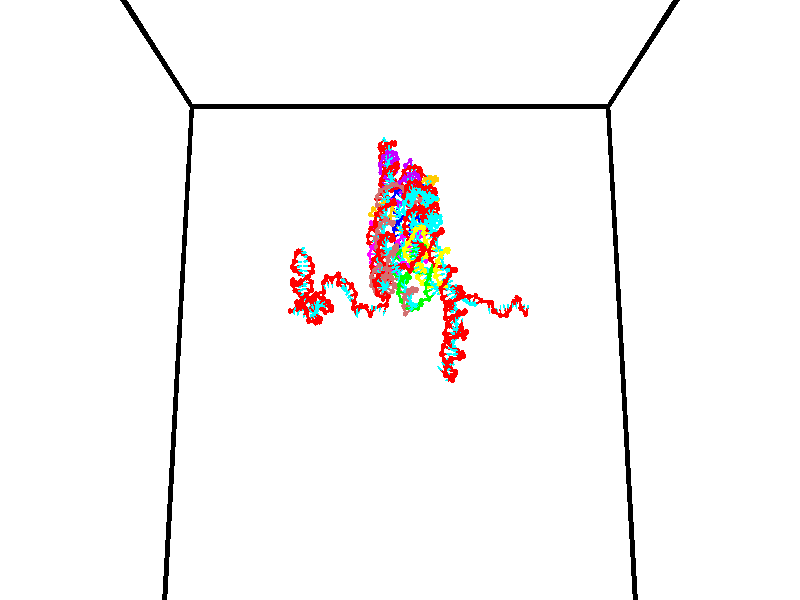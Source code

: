 // switches for output
#declare DRAW_BASES = 1; // possible values are 0, 1; only relevant for DNA ribbons
#declare DRAW_BASES_TYPE = 3; // possible values are 1, 2, 3; only relevant for DNA ribbons
#declare DRAW_FOG = 0; // set to 1 to enable fog

#include "colors.inc"

#include "transforms.inc"
background { rgb <1, 1, 1>}

#default {
   normal{
       ripples 0.25
       frequency 0.20
       turbulence 0.2
       lambda 5
   }
	finish {
		phong 0.1
		phong_size 40.
	}
}

// original window dimensions: 1024x640


// camera settings

camera {
	sky <0, 0.179814, -0.983701>
	up <0, 0.179814, -0.983701>
	right 1.6 * <1, 0, 0>
	location <35, 94.9851, 44.8844>
	look_at <35, 29.7336, 32.9568>
	direction <0, -65.2515, -11.9276>
	angle 67.0682
}


# declare cpy_camera_pos = <35, 94.9851, 44.8844>;
# if (DRAW_FOG = 1)
fog {
	fog_type 2
	up vnormalize(cpy_camera_pos)
	color rgbt<1,1,1,0.3>
	distance 1e-5
	fog_alt 3e-3
	fog_offset 56
}
# end


// LIGHTS

# declare lum = 6;
global_settings {
	ambient_light rgb lum * <0.05, 0.05, 0.05>
	max_trace_level 15
}# declare cpy_direct_light_amount = 0.25;
light_source
{	1000 * <-1, -1.16352, -0.803886>,
	rgb lum * cpy_direct_light_amount
	parallel
}

light_source
{	1000 * <1, 1.16352, 0.803886>,
	rgb lum * cpy_direct_light_amount
	parallel
}

// strand 0

// nucleotide -1

// particle -1
sphere {
	<23.971912, 35.276569, 34.900143> 0.250000
	pigment { color rgbt <1,0,0,0> }
	no_shadow
}
cylinder {
	<24.110947, 34.902386, 34.925747>,  <24.194368, 34.677876, 34.941109>, 0.100000
	pigment { color rgbt <1,0,0,0> }
	no_shadow
}
cylinder {
	<24.110947, 34.902386, 34.925747>,  <23.971912, 35.276569, 34.900143>, 0.100000
	pigment { color rgbt <1,0,0,0> }
	no_shadow
}

// particle -1
sphere {
	<24.110947, 34.902386, 34.925747> 0.100000
	pigment { color rgbt <1,0,0,0> }
	no_shadow
}
sphere {
	0, 1
	scale<0.080000,0.200000,0.300000>
	matrix <0.756655, 0.239522, -0.608360,
		0.553766, 0.259890, 0.791076,
		0.347587, -0.935461, 0.064008,
		24.215223, 34.621746, 34.944950>
	pigment { color rgbt <0,1,1,0> }
	no_shadow
}
cylinder {
	<24.719784, 35.286217, 34.736385>,  <23.971912, 35.276569, 34.900143>, 0.130000
	pigment { color rgbt <1,0,0,0> }
	no_shadow
}

// nucleotide -1

// particle -1
sphere {
	<24.719784, 35.286217, 34.736385> 0.250000
	pigment { color rgbt <1,0,0,0> }
	no_shadow
}
cylinder {
	<25.115133, 35.312435, 34.791264>,  <25.352343, 35.328167, 34.824188>, 0.100000
	pigment { color rgbt <1,0,0,0> }
	no_shadow
}
cylinder {
	<25.115133, 35.312435, 34.791264>,  <24.719784, 35.286217, 34.736385>, 0.100000
	pigment { color rgbt <1,0,0,0> }
	no_shadow
}

// particle -1
sphere {
	<25.115133, 35.312435, 34.791264> 0.100000
	pigment { color rgbt <1,0,0,0> }
	no_shadow
}
sphere {
	0, 1
	scale<0.080000,0.200000,0.300000>
	matrix <0.115698, 0.261202, -0.958325,
		-0.098652, 0.963056, 0.250581,
		0.988373, 0.065549, 0.137192,
		25.411646, 35.332100, 34.832420>
	pigment { color rgbt <0,1,1,0> }
	no_shadow
}
cylinder {
	<24.909992, 36.079823, 34.724682>,  <24.719784, 35.286217, 34.736385>, 0.130000
	pigment { color rgbt <1,0,0,0> }
	no_shadow
}

// nucleotide -1

// particle -1
sphere {
	<24.909992, 36.079823, 34.724682> 0.250000
	pigment { color rgbt <1,0,0,0> }
	no_shadow
}
cylinder {
	<25.161125, 35.798061, 34.592236>,  <25.311806, 35.629005, 34.512768>, 0.100000
	pigment { color rgbt <1,0,0,0> }
	no_shadow
}
cylinder {
	<25.161125, 35.798061, 34.592236>,  <24.909992, 36.079823, 34.724682>, 0.100000
	pigment { color rgbt <1,0,0,0> }
	no_shadow
}

// particle -1
sphere {
	<25.161125, 35.798061, 34.592236> 0.100000
	pigment { color rgbt <1,0,0,0> }
	no_shadow
}
sphere {
	0, 1
	scale<0.080000,0.200000,0.300000>
	matrix <-0.158268, 0.300991, -0.940402,
		0.762087, 0.642821, 0.077487,
		0.627833, -0.704404, -0.331119,
		25.349476, 35.586739, 34.492901>
	pigment { color rgbt <0,1,1,0> }
	no_shadow
}
cylinder {
	<25.316706, 36.481537, 34.239521>,  <24.909992, 36.079823, 34.724682>, 0.130000
	pigment { color rgbt <1,0,0,0> }
	no_shadow
}

// nucleotide -1

// particle -1
sphere {
	<25.316706, 36.481537, 34.239521> 0.250000
	pigment { color rgbt <1,0,0,0> }
	no_shadow
}
cylinder {
	<25.361361, 36.100651, 34.125801>,  <25.388153, 35.872120, 34.057571>, 0.100000
	pigment { color rgbt <1,0,0,0> }
	no_shadow
}
cylinder {
	<25.361361, 36.100651, 34.125801>,  <25.316706, 36.481537, 34.239521>, 0.100000
	pigment { color rgbt <1,0,0,0> }
	no_shadow
}

// particle -1
sphere {
	<25.361361, 36.100651, 34.125801> 0.100000
	pigment { color rgbt <1,0,0,0> }
	no_shadow
}
sphere {
	0, 1
	scale<0.080000,0.200000,0.300000>
	matrix <0.090076, 0.294603, -0.951365,
		0.989658, 0.080599, 0.118660,
		0.111637, -0.952215, -0.284297,
		25.394852, 35.814987, 34.040512>
	pigment { color rgbt <0,1,1,0> }
	no_shadow
}
cylinder {
	<25.751980, 36.540897, 33.752029>,  <25.316706, 36.481537, 34.239521>, 0.130000
	pigment { color rgbt <1,0,0,0> }
	no_shadow
}

// nucleotide -1

// particle -1
sphere {
	<25.751980, 36.540897, 33.752029> 0.250000
	pigment { color rgbt <1,0,0,0> }
	no_shadow
}
cylinder {
	<25.552670, 36.200138, 33.687546>,  <25.433083, 35.995682, 33.648857>, 0.100000
	pigment { color rgbt <1,0,0,0> }
	no_shadow
}
cylinder {
	<25.552670, 36.200138, 33.687546>,  <25.751980, 36.540897, 33.752029>, 0.100000
	pigment { color rgbt <1,0,0,0> }
	no_shadow
}

// particle -1
sphere {
	<25.552670, 36.200138, 33.687546> 0.100000
	pigment { color rgbt <1,0,0,0> }
	no_shadow
}
sphere {
	0, 1
	scale<0.080000,0.200000,0.300000>
	matrix <-0.083804, 0.232388, -0.969006,
		0.862958, -0.469324, -0.187186,
		-0.498277, -0.851898, -0.161210,
		25.403187, 35.944569, 33.639183>
	pigment { color rgbt <0,1,1,0> }
	no_shadow
}
cylinder {
	<26.207476, 36.075684, 33.296234>,  <25.751980, 36.540897, 33.752029>, 0.130000
	pigment { color rgbt <1,0,0,0> }
	no_shadow
}

// nucleotide -1

// particle -1
sphere {
	<26.207476, 36.075684, 33.296234> 0.250000
	pigment { color rgbt <1,0,0,0> }
	no_shadow
}
cylinder {
	<25.827892, 35.978638, 33.215614>,  <25.600143, 35.920410, 33.167244>, 0.100000
	pigment { color rgbt <1,0,0,0> }
	no_shadow
}
cylinder {
	<25.827892, 35.978638, 33.215614>,  <26.207476, 36.075684, 33.296234>, 0.100000
	pigment { color rgbt <1,0,0,0> }
	no_shadow
}

// particle -1
sphere {
	<25.827892, 35.978638, 33.215614> 0.100000
	pigment { color rgbt <1,0,0,0> }
	no_shadow
}
sphere {
	0, 1
	scale<0.080000,0.200000,0.300000>
	matrix <0.122998, 0.303767, -0.944774,
		0.290418, -0.921344, -0.258425,
		-0.948962, -0.242593, -0.201543,
		25.543205, 35.905853, 33.155151>
	pigment { color rgbt <0,1,1,0> }
	no_shadow
}
cylinder {
	<26.136450, 35.764435, 32.553982>,  <26.207476, 36.075684, 33.296234>, 0.130000
	pigment { color rgbt <1,0,0,0> }
	no_shadow
}

// nucleotide -1

// particle -1
sphere {
	<26.136450, 35.764435, 32.553982> 0.250000
	pigment { color rgbt <1,0,0,0> }
	no_shadow
}
cylinder {
	<25.772627, 35.891869, 32.660725>,  <25.554333, 35.968327, 32.724770>, 0.100000
	pigment { color rgbt <1,0,0,0> }
	no_shadow
}
cylinder {
	<25.772627, 35.891869, 32.660725>,  <26.136450, 35.764435, 32.553982>, 0.100000
	pigment { color rgbt <1,0,0,0> }
	no_shadow
}

// particle -1
sphere {
	<25.772627, 35.891869, 32.660725> 0.100000
	pigment { color rgbt <1,0,0,0> }
	no_shadow
}
sphere {
	0, 1
	scale<0.080000,0.200000,0.300000>
	matrix <-0.096685, 0.462292, -0.881441,
		-0.404177, -0.827522, -0.389678,
		-0.909557, 0.318582, 0.266856,
		25.499760, 35.987442, 32.740780>
	pigment { color rgbt <0,1,1,0> }
	no_shadow
}
cylinder {
	<25.587637, 35.515144, 32.105438>,  <26.136450, 35.764435, 32.553982>, 0.130000
	pigment { color rgbt <1,0,0,0> }
	no_shadow
}

// nucleotide -1

// particle -1
sphere {
	<25.587637, 35.515144, 32.105438> 0.250000
	pigment { color rgbt <1,0,0,0> }
	no_shadow
}
cylinder {
	<25.490034, 35.870773, 32.260365>,  <25.431473, 36.084152, 32.353321>, 0.100000
	pigment { color rgbt <1,0,0,0> }
	no_shadow
}
cylinder {
	<25.490034, 35.870773, 32.260365>,  <25.587637, 35.515144, 32.105438>, 0.100000
	pigment { color rgbt <1,0,0,0> }
	no_shadow
}

// particle -1
sphere {
	<25.490034, 35.870773, 32.260365> 0.100000
	pigment { color rgbt <1,0,0,0> }
	no_shadow
}
sphere {
	0, 1
	scale<0.080000,0.200000,0.300000>
	matrix <-0.106688, 0.372350, -0.921940,
		-0.963886, -0.266283, 0.003997,
		-0.244009, 0.889072, 0.387313,
		25.416832, 36.137493, 32.376556>
	pigment { color rgbt <0,1,1,0> }
	no_shadow
}
cylinder {
	<24.924034, 35.792816, 31.758341>,  <25.587637, 35.515144, 32.105438>, 0.130000
	pigment { color rgbt <1,0,0,0> }
	no_shadow
}

// nucleotide -1

// particle -1
sphere {
	<24.924034, 35.792816, 31.758341> 0.250000
	pigment { color rgbt <1,0,0,0> }
	no_shadow
}
cylinder {
	<25.144573, 36.086189, 31.917385>,  <25.276897, 36.262211, 32.012814>, 0.100000
	pigment { color rgbt <1,0,0,0> }
	no_shadow
}
cylinder {
	<25.144573, 36.086189, 31.917385>,  <24.924034, 35.792816, 31.758341>, 0.100000
	pigment { color rgbt <1,0,0,0> }
	no_shadow
}

// particle -1
sphere {
	<25.144573, 36.086189, 31.917385> 0.100000
	pigment { color rgbt <1,0,0,0> }
	no_shadow
}
sphere {
	0, 1
	scale<0.080000,0.200000,0.300000>
	matrix <-0.067756, 0.514385, -0.854878,
		-0.831519, 0.444395, 0.333299,
		0.551348, 0.733431, 0.397611,
		25.309978, 36.306217, 32.036667>
	pigment { color rgbt <0,1,1,0> }
	no_shadow
}
cylinder {
	<24.517143, 36.434578, 31.659786>,  <24.924034, 35.792816, 31.758341>, 0.130000
	pigment { color rgbt <1,0,0,0> }
	no_shadow
}

// nucleotide -1

// particle -1
sphere {
	<24.517143, 36.434578, 31.659786> 0.250000
	pigment { color rgbt <1,0,0,0> }
	no_shadow
}
cylinder {
	<24.894100, 36.555786, 31.716457>,  <25.120275, 36.628510, 31.750460>, 0.100000
	pigment { color rgbt <1,0,0,0> }
	no_shadow
}
cylinder {
	<24.894100, 36.555786, 31.716457>,  <24.517143, 36.434578, 31.659786>, 0.100000
	pigment { color rgbt <1,0,0,0> }
	no_shadow
}

// particle -1
sphere {
	<24.894100, 36.555786, 31.716457> 0.100000
	pigment { color rgbt <1,0,0,0> }
	no_shadow
}
sphere {
	0, 1
	scale<0.080000,0.200000,0.300000>
	matrix <-0.069261, 0.591122, -0.803603,
		-0.327256, 0.747498, 0.578058,
		0.942394, 0.303021, 0.141676,
		25.176819, 36.646694, 31.758961>
	pigment { color rgbt <0,1,1,0> }
	no_shadow
}
cylinder {
	<24.402838, 37.090641, 31.568272>,  <24.517143, 36.434578, 31.659786>, 0.130000
	pigment { color rgbt <1,0,0,0> }
	no_shadow
}

// nucleotide -1

// particle -1
sphere {
	<24.402838, 37.090641, 31.568272> 0.250000
	pigment { color rgbt <1,0,0,0> }
	no_shadow
}
cylinder {
	<24.790125, 37.006168, 31.514668>,  <25.022497, 36.955486, 31.482506>, 0.100000
	pigment { color rgbt <1,0,0,0> }
	no_shadow
}
cylinder {
	<24.790125, 37.006168, 31.514668>,  <24.402838, 37.090641, 31.568272>, 0.100000
	pigment { color rgbt <1,0,0,0> }
	no_shadow
}

// particle -1
sphere {
	<24.790125, 37.006168, 31.514668> 0.100000
	pigment { color rgbt <1,0,0,0> }
	no_shadow
}
sphere {
	0, 1
	scale<0.080000,0.200000,0.300000>
	matrix <-0.010134, 0.502236, -0.864671,
		0.249908, 0.838547, 0.484133,
		0.968217, -0.211182, -0.134011,
		25.080589, 36.942814, 31.474464>
	pigment { color rgbt <0,1,1,0> }
	no_shadow
}
cylinder {
	<24.684336, 37.700615, 31.242964>,  <24.402838, 37.090641, 31.568272>, 0.130000
	pigment { color rgbt <1,0,0,0> }
	no_shadow
}

// nucleotide -1

// particle -1
sphere {
	<24.684336, 37.700615, 31.242964> 0.250000
	pigment { color rgbt <1,0,0,0> }
	no_shadow
}
cylinder {
	<24.927162, 37.389603, 31.177345>,  <25.072859, 37.202995, 31.137974>, 0.100000
	pigment { color rgbt <1,0,0,0> }
	no_shadow
}
cylinder {
	<24.927162, 37.389603, 31.177345>,  <24.684336, 37.700615, 31.242964>, 0.100000
	pigment { color rgbt <1,0,0,0> }
	no_shadow
}

// particle -1
sphere {
	<24.927162, 37.389603, 31.177345> 0.100000
	pigment { color rgbt <1,0,0,0> }
	no_shadow
}
sphere {
	0, 1
	scale<0.080000,0.200000,0.300000>
	matrix <0.188461, 0.341423, -0.920822,
		0.771979, 0.528085, 0.353801,
		0.607068, -0.777532, -0.164048,
		25.109283, 37.156342, 31.128130>
	pigment { color rgbt <0,1,1,0> }
	no_shadow
}
cylinder {
	<24.927711, 37.962238, 30.642843>,  <24.684336, 37.700615, 31.242964>, 0.130000
	pigment { color rgbt <1,0,0,0> }
	no_shadow
}

// nucleotide -1

// particle -1
sphere {
	<24.927711, 37.962238, 30.642843> 0.250000
	pigment { color rgbt <1,0,0,0> }
	no_shadow
}
cylinder {
	<25.257723, 37.949249, 30.417181>,  <25.455730, 37.941456, 30.281784>, 0.100000
	pigment { color rgbt <1,0,0,0> }
	no_shadow
}
cylinder {
	<25.257723, 37.949249, 30.417181>,  <24.927711, 37.962238, 30.642843>, 0.100000
	pigment { color rgbt <1,0,0,0> }
	no_shadow
}

// particle -1
sphere {
	<25.257723, 37.949249, 30.417181> 0.100000
	pigment { color rgbt <1,0,0,0> }
	no_shadow
}
sphere {
	0, 1
	scale<0.080000,0.200000,0.300000>
	matrix <0.286463, -0.836526, 0.467079,
		-0.487097, -0.546964, -0.680857,
		0.825030, -0.032472, -0.564155,
		25.505232, 37.939507, 30.247934>
	pigment { color rgbt <0,1,1,0> }
	no_shadow
}
cylinder {
	<25.002296, 37.281548, 30.297768>,  <24.927711, 37.962238, 30.642843>, 0.130000
	pigment { color rgbt <1,0,0,0> }
	no_shadow
}

// nucleotide -1

// particle -1
sphere {
	<25.002296, 37.281548, 30.297768> 0.250000
	pigment { color rgbt <1,0,0,0> }
	no_shadow
}
cylinder {
	<25.347189, 37.464867, 30.384045>,  <25.554125, 37.574856, 30.435810>, 0.100000
	pigment { color rgbt <1,0,0,0> }
	no_shadow
}
cylinder {
	<25.347189, 37.464867, 30.384045>,  <25.002296, 37.281548, 30.297768>, 0.100000
	pigment { color rgbt <1,0,0,0> }
	no_shadow
}

// particle -1
sphere {
	<25.347189, 37.464867, 30.384045> 0.100000
	pigment { color rgbt <1,0,0,0> }
	no_shadow
}
sphere {
	0, 1
	scale<0.080000,0.200000,0.300000>
	matrix <0.184721, -0.681019, 0.708584,
		0.471631, -0.571121, -0.671853,
		0.862231, 0.458295, 0.215692,
		25.605858, 37.602356, 30.448751>
	pigment { color rgbt <0,1,1,0> }
	no_shadow
}
cylinder {
	<25.413174, 36.796234, 30.346426>,  <25.002296, 37.281548, 30.297768>, 0.130000
	pigment { color rgbt <1,0,0,0> }
	no_shadow
}

// nucleotide -1

// particle -1
sphere {
	<25.413174, 36.796234, 30.346426> 0.250000
	pigment { color rgbt <1,0,0,0> }
	no_shadow
}
cylinder {
	<25.584524, 37.086521, 30.561768>,  <25.687334, 37.260693, 30.690973>, 0.100000
	pigment { color rgbt <1,0,0,0> }
	no_shadow
}
cylinder {
	<25.584524, 37.086521, 30.561768>,  <25.413174, 36.796234, 30.346426>, 0.100000
	pigment { color rgbt <1,0,0,0> }
	no_shadow
}

// particle -1
sphere {
	<25.584524, 37.086521, 30.561768> 0.100000
	pigment { color rgbt <1,0,0,0> }
	no_shadow
}
sphere {
	0, 1
	scale<0.080000,0.200000,0.300000>
	matrix <0.090084, -0.627120, 0.773696,
		0.899098, -0.282937, -0.334020,
		0.428378, 0.725719, 0.538354,
		25.713037, 37.304237, 30.723274>
	pigment { color rgbt <0,1,1,0> }
	no_shadow
}
cylinder {
	<25.981209, 36.525204, 30.727625>,  <25.413174, 36.796234, 30.346426>, 0.130000
	pigment { color rgbt <1,0,0,0> }
	no_shadow
}

// nucleotide -1

// particle -1
sphere {
	<25.981209, 36.525204, 30.727625> 0.250000
	pigment { color rgbt <1,0,0,0> }
	no_shadow
}
cylinder {
	<25.804802, 36.830181, 30.917019>,  <25.698957, 37.013168, 31.030655>, 0.100000
	pigment { color rgbt <1,0,0,0> }
	no_shadow
}
cylinder {
	<25.804802, 36.830181, 30.917019>,  <25.981209, 36.525204, 30.727625>, 0.100000
	pigment { color rgbt <1,0,0,0> }
	no_shadow
}

// particle -1
sphere {
	<25.804802, 36.830181, 30.917019> 0.100000
	pigment { color rgbt <1,0,0,0> }
	no_shadow
}
sphere {
	0, 1
	scale<0.080000,0.200000,0.300000>
	matrix <-0.077163, -0.557818, 0.826369,
		0.894177, 0.327906, 0.304838,
		-0.441015, 0.762442, 0.473486,
		25.672497, 37.058914, 31.059065>
	pigment { color rgbt <0,1,1,0> }
	no_shadow
}
cylinder {
	<26.344837, 36.623974, 31.338625>,  <25.981209, 36.525204, 30.727625>, 0.130000
	pigment { color rgbt <1,0,0,0> }
	no_shadow
}

// nucleotide -1

// particle -1
sphere {
	<26.344837, 36.623974, 31.338625> 0.250000
	pigment { color rgbt <1,0,0,0> }
	no_shadow
}
cylinder {
	<25.982655, 36.785995, 31.389347>,  <25.765345, 36.883209, 31.419781>, 0.100000
	pigment { color rgbt <1,0,0,0> }
	no_shadow
}
cylinder {
	<25.982655, 36.785995, 31.389347>,  <26.344837, 36.623974, 31.338625>, 0.100000
	pigment { color rgbt <1,0,0,0> }
	no_shadow
}

// particle -1
sphere {
	<25.982655, 36.785995, 31.389347> 0.100000
	pigment { color rgbt <1,0,0,0> }
	no_shadow
}
sphere {
	0, 1
	scale<0.080000,0.200000,0.300000>
	matrix <-0.051662, -0.401712, 0.914308,
		0.421287, 0.821313, 0.384658,
		-0.905455, 0.405058, 0.126805,
		25.711018, 36.907513, 31.427389>
	pigment { color rgbt <0,1,1,0> }
	no_shadow
}
cylinder {
	<26.403126, 37.022648, 31.922472>,  <26.344837, 36.623974, 31.338625>, 0.130000
	pigment { color rgbt <1,0,0,0> }
	no_shadow
}

// nucleotide -1

// particle -1
sphere {
	<26.403126, 37.022648, 31.922472> 0.250000
	pigment { color rgbt <1,0,0,0> }
	no_shadow
}
cylinder {
	<26.023243, 36.908306, 31.871334>,  <25.795313, 36.839703, 31.840651>, 0.100000
	pigment { color rgbt <1,0,0,0> }
	no_shadow
}
cylinder {
	<26.023243, 36.908306, 31.871334>,  <26.403126, 37.022648, 31.922472>, 0.100000
	pigment { color rgbt <1,0,0,0> }
	no_shadow
}

// particle -1
sphere {
	<26.023243, 36.908306, 31.871334> 0.100000
	pigment { color rgbt <1,0,0,0> }
	no_shadow
}
sphere {
	0, 1
	scale<0.080000,0.200000,0.300000>
	matrix <-0.029617, -0.324446, 0.945440,
		-0.311738, 0.901677, 0.299662,
		-0.949706, -0.285855, -0.127847,
		25.738331, 36.822548, 31.832979>
	pigment { color rgbt <0,1,1,0> }
	no_shadow
}
cylinder {
	<26.017673, 37.328888, 32.466957>,  <26.403126, 37.022648, 31.922472>, 0.130000
	pigment { color rgbt <1,0,0,0> }
	no_shadow
}

// nucleotide -1

// particle -1
sphere {
	<26.017673, 37.328888, 32.466957> 0.250000
	pigment { color rgbt <1,0,0,0> }
	no_shadow
}
cylinder {
	<25.805012, 37.010605, 32.350891>,  <25.677414, 36.819637, 32.281250>, 0.100000
	pigment { color rgbt <1,0,0,0> }
	no_shadow
}
cylinder {
	<25.805012, 37.010605, 32.350891>,  <26.017673, 37.328888, 32.466957>, 0.100000
	pigment { color rgbt <1,0,0,0> }
	no_shadow
}

// particle -1
sphere {
	<25.805012, 37.010605, 32.350891> 0.100000
	pigment { color rgbt <1,0,0,0> }
	no_shadow
}
sphere {
	0, 1
	scale<0.080000,0.200000,0.300000>
	matrix <-0.099124, -0.281783, 0.954344,
		-0.841140, 0.536145, 0.070938,
		-0.531656, -0.795705, -0.290164,
		25.645515, 36.771893, 32.263844>
	pigment { color rgbt <0,1,1,0> }
	no_shadow
}
cylinder {
	<25.334448, 37.369461, 32.804134>,  <26.017673, 37.328888, 32.466957>, 0.130000
	pigment { color rgbt <1,0,0,0> }
	no_shadow
}

// nucleotide -1

// particle -1
sphere {
	<25.334448, 37.369461, 32.804134> 0.250000
	pigment { color rgbt <1,0,0,0> }
	no_shadow
}
cylinder {
	<25.426531, 36.991272, 32.711979>,  <25.481781, 36.764359, 32.656685>, 0.100000
	pigment { color rgbt <1,0,0,0> }
	no_shadow
}
cylinder {
	<25.426531, 36.991272, 32.711979>,  <25.334448, 37.369461, 32.804134>, 0.100000
	pigment { color rgbt <1,0,0,0> }
	no_shadow
}

// particle -1
sphere {
	<25.426531, 36.991272, 32.711979> 0.100000
	pigment { color rgbt <1,0,0,0> }
	no_shadow
}
sphere {
	0, 1
	scale<0.080000,0.200000,0.300000>
	matrix <-0.109031, -0.260313, 0.959348,
		-0.967014, -0.195731, -0.163013,
		0.230209, -0.945477, -0.230385,
		25.495594, 36.707630, 32.642864>
	pigment { color rgbt <0,1,1,0> }
	no_shadow
}
cylinder {
	<24.842552, 36.775887, 32.939808>,  <25.334448, 37.369461, 32.804134>, 0.130000
	pigment { color rgbt <1,0,0,0> }
	no_shadow
}

// nucleotide -1

// particle -1
sphere {
	<24.842552, 36.775887, 32.939808> 0.250000
	pigment { color rgbt <1,0,0,0> }
	no_shadow
}
cylinder {
	<25.232689, 36.702404, 32.988728>,  <25.466772, 36.658314, 33.018078>, 0.100000
	pigment { color rgbt <1,0,0,0> }
	no_shadow
}
cylinder {
	<25.232689, 36.702404, 32.988728>,  <24.842552, 36.775887, 32.939808>, 0.100000
	pigment { color rgbt <1,0,0,0> }
	no_shadow
}

// particle -1
sphere {
	<25.232689, 36.702404, 32.988728> 0.100000
	pigment { color rgbt <1,0,0,0> }
	no_shadow
}
sphere {
	0, 1
	scale<0.080000,0.200000,0.300000>
	matrix <-0.152365, -0.159653, 0.975344,
		-0.159653, -0.969929, -0.183707,
		-0.975344, 0.183707, -0.122295,
		25.525291, 36.647293, 33.025417>
	pigment { color rgbt <0,1,1,0> }
	no_shadow
}
cylinder {
	<24.365164, 36.420223, 32.517334>,  <24.842552, 36.775887, 32.939808>, 0.130000
	pigment { color rgbt <1,0,0,0> }
	no_shadow
}

// nucleotide -1

// particle -1
sphere {
	<24.365164, 36.420223, 32.517334> 0.250000
	pigment { color rgbt <1,0,0,0> }
	no_shadow
}
cylinder {
	<24.723713, 36.265430, 32.603832>,  <24.938843, 36.172554, 32.655731>, 0.100000
	pigment { color rgbt <1,0,0,0> }
	no_shadow
}
cylinder {
	<24.723713, 36.265430, 32.603832>,  <24.365164, 36.420223, 32.517334>, 0.100000
	pigment { color rgbt <1,0,0,0> }
	no_shadow
}

// particle -1
sphere {
	<24.723713, 36.265430, 32.603832> 0.100000
	pigment { color rgbt <1,0,0,0> }
	no_shadow
}
sphere {
	0, 1
	scale<0.080000,0.200000,0.300000>
	matrix <-0.434402, -0.669507, 0.602541,
		-0.088391, -0.634040, -0.768232,
		0.896371, -0.386981, 0.216250,
		24.992624, 36.149338, 32.668709>
	pigment { color rgbt <0,1,1,0> }
	no_shadow
}
cylinder {
	<24.223064, 35.763645, 32.725735>,  <24.365164, 36.420223, 32.517334>, 0.130000
	pigment { color rgbt <1,0,0,0> }
	no_shadow
}

// nucleotide -1

// particle -1
sphere {
	<24.223064, 35.763645, 32.725735> 0.250000
	pigment { color rgbt <1,0,0,0> }
	no_shadow
}
cylinder {
	<24.604425, 35.818130, 32.833412>,  <24.833242, 35.850822, 32.898018>, 0.100000
	pigment { color rgbt <1,0,0,0> }
	no_shadow
}
cylinder {
	<24.604425, 35.818130, 32.833412>,  <24.223064, 35.763645, 32.725735>, 0.100000
	pigment { color rgbt <1,0,0,0> }
	no_shadow
}

// particle -1
sphere {
	<24.604425, 35.818130, 32.833412> 0.100000
	pigment { color rgbt <1,0,0,0> }
	no_shadow
}
sphere {
	0, 1
	scale<0.080000,0.200000,0.300000>
	matrix <-0.120263, -0.646732, 0.753176,
		0.276693, -0.750455, -0.600215,
		0.953403, 0.136214, 0.269198,
		24.890446, 35.858994, 32.914173>
	pigment { color rgbt <0,1,1,0> }
	no_shadow
}
cylinder {
	<24.409695, 35.258194, 33.160355>,  <24.223064, 35.763645, 32.725735>, 0.130000
	pigment { color rgbt <1,0,0,0> }
	no_shadow
}

// nucleotide -1

// particle -1
sphere {
	<24.409695, 35.258194, 33.160355> 0.250000
	pigment { color rgbt <1,0,0,0> }
	no_shadow
}
cylinder {
	<24.755526, 35.456539, 33.192902>,  <24.963024, 35.575546, 33.212429>, 0.100000
	pigment { color rgbt <1,0,0,0> }
	no_shadow
}
cylinder {
	<24.755526, 35.456539, 33.192902>,  <24.409695, 35.258194, 33.160355>, 0.100000
	pigment { color rgbt <1,0,0,0> }
	no_shadow
}

// particle -1
sphere {
	<24.755526, 35.456539, 33.192902> 0.100000
	pigment { color rgbt <1,0,0,0> }
	no_shadow
}
sphere {
	0, 1
	scale<0.080000,0.200000,0.300000>
	matrix <0.248912, -0.563288, 0.787876,
		0.436517, -0.660926, -0.610434,
		0.864578, 0.495866, 0.081372,
		25.014898, 35.605297, 33.217312>
	pigment { color rgbt <0,1,1,0> }
	no_shadow
}
cylinder {
	<24.875074, 34.769871, 33.464878>,  <24.409695, 35.258194, 33.160355>, 0.130000
	pigment { color rgbt <1,0,0,0> }
	no_shadow
}

// nucleotide -1

// particle -1
sphere {
	<24.875074, 34.769871, 33.464878> 0.250000
	pigment { color rgbt <1,0,0,0> }
	no_shadow
}
cylinder {
	<25.057545, 35.124134, 33.499546>,  <25.167027, 35.336693, 33.520348>, 0.100000
	pigment { color rgbt <1,0,0,0> }
	no_shadow
}
cylinder {
	<25.057545, 35.124134, 33.499546>,  <24.875074, 34.769871, 33.464878>, 0.100000
	pigment { color rgbt <1,0,0,0> }
	no_shadow
}

// particle -1
sphere {
	<25.057545, 35.124134, 33.499546> 0.100000
	pigment { color rgbt <1,0,0,0> }
	no_shadow
}
sphere {
	0, 1
	scale<0.080000,0.200000,0.300000>
	matrix <0.413055, -0.296996, 0.860917,
		0.788220, -0.356930, -0.501308,
		0.456174, 0.885660, 0.086666,
		25.194397, 35.389832, 33.525547>
	pigment { color rgbt <0,1,1,0> }
	no_shadow
}
cylinder {
	<25.574345, 34.635818, 33.644955>,  <24.875074, 34.769871, 33.464878>, 0.130000
	pigment { color rgbt <1,0,0,0> }
	no_shadow
}

// nucleotide -1

// particle -1
sphere {
	<25.574345, 34.635818, 33.644955> 0.250000
	pigment { color rgbt <1,0,0,0> }
	no_shadow
}
cylinder {
	<25.504683, 35.012516, 33.760052>,  <25.462885, 35.238533, 33.829109>, 0.100000
	pigment { color rgbt <1,0,0,0> }
	no_shadow
}
cylinder {
	<25.504683, 35.012516, 33.760052>,  <25.574345, 34.635818, 33.644955>, 0.100000
	pigment { color rgbt <1,0,0,0> }
	no_shadow
}

// particle -1
sphere {
	<25.504683, 35.012516, 33.760052> 0.100000
	pigment { color rgbt <1,0,0,0> }
	no_shadow
}
sphere {
	0, 1
	scale<0.080000,0.200000,0.300000>
	matrix <0.559080, -0.145987, 0.816160,
		0.810617, 0.303010, -0.501084,
		-0.174153, 0.941739, 0.287746,
		25.452436, 35.295036, 33.846375>
	pigment { color rgbt <0,1,1,0> }
	no_shadow
}
cylinder {
	<26.220182, 35.083912, 33.695507>,  <25.574345, 34.635818, 33.644955>, 0.130000
	pigment { color rgbt <1,0,0,0> }
	no_shadow
}

// nucleotide -1

// particle -1
sphere {
	<26.220182, 35.083912, 33.695507> 0.250000
	pigment { color rgbt <1,0,0,0> }
	no_shadow
}
cylinder {
	<25.923021, 35.151119, 33.954693>,  <25.744724, 35.191444, 34.110207>, 0.100000
	pigment { color rgbt <1,0,0,0> }
	no_shadow
}
cylinder {
	<25.923021, 35.151119, 33.954693>,  <26.220182, 35.083912, 33.695507>, 0.100000
	pigment { color rgbt <1,0,0,0> }
	no_shadow
}

// particle -1
sphere {
	<25.923021, 35.151119, 33.954693> 0.100000
	pigment { color rgbt <1,0,0,0> }
	no_shadow
}
sphere {
	0, 1
	scale<0.080000,0.200000,0.300000>
	matrix <0.594033, -0.280742, 0.753862,
		0.308573, 0.944963, 0.108757,
		-0.742904, 0.168017, 0.647969,
		25.700150, 35.201523, 34.149082>
	pigment { color rgbt <0,1,1,0> }
	no_shadow
}
cylinder {
	<26.491192, 35.421398, 34.228344>,  <26.220182, 35.083912, 33.695507>, 0.130000
	pigment { color rgbt <1,0,0,0> }
	no_shadow
}

// nucleotide -1

// particle -1
sphere {
	<26.491192, 35.421398, 34.228344> 0.250000
	pigment { color rgbt <1,0,0,0> }
	no_shadow
}
cylinder {
	<26.185472, 35.227531, 34.398495>,  <26.002041, 35.111210, 34.500584>, 0.100000
	pigment { color rgbt <1,0,0,0> }
	no_shadow
}
cylinder {
	<26.185472, 35.227531, 34.398495>,  <26.491192, 35.421398, 34.228344>, 0.100000
	pigment { color rgbt <1,0,0,0> }
	no_shadow
}

// particle -1
sphere {
	<26.185472, 35.227531, 34.398495> 0.100000
	pigment { color rgbt <1,0,0,0> }
	no_shadow
}
sphere {
	0, 1
	scale<0.080000,0.200000,0.300000>
	matrix <0.603550, -0.305329, 0.736547,
		-0.227104, 0.819675, 0.525886,
		-0.764297, -0.484671, 0.425374,
		25.956182, 35.082130, 34.526108>
	pigment { color rgbt <0,1,1,0> }
	no_shadow
}
cylinder {
	<26.374073, 35.672134, 34.840298>,  <26.491192, 35.421398, 34.228344>, 0.130000
	pigment { color rgbt <1,0,0,0> }
	no_shadow
}

// nucleotide -1

// particle -1
sphere {
	<26.374073, 35.672134, 34.840298> 0.250000
	pigment { color rgbt <1,0,0,0> }
	no_shadow
}
cylinder {
	<26.267132, 35.286839, 34.829773>,  <26.202967, 35.055660, 34.823460>, 0.100000
	pigment { color rgbt <1,0,0,0> }
	no_shadow
}
cylinder {
	<26.267132, 35.286839, 34.829773>,  <26.374073, 35.672134, 34.840298>, 0.100000
	pigment { color rgbt <1,0,0,0> }
	no_shadow
}

// particle -1
sphere {
	<26.267132, 35.286839, 34.829773> 0.100000
	pigment { color rgbt <1,0,0,0> }
	no_shadow
}
sphere {
	0, 1
	scale<0.080000,0.200000,0.300000>
	matrix <0.634675, -0.196572, 0.747360,
		-0.725058, 0.183113, 0.663898,
		-0.267355, -0.963239, -0.026309,
		26.186926, 34.997868, 34.821880>
	pigment { color rgbt <0,1,1,0> }
	no_shadow
}
cylinder {
	<27.147408, 35.664513, 34.732594>,  <26.374073, 35.672134, 34.840298>, 0.130000
	pigment { color rgbt <1,0,0,0> }
	no_shadow
}

// nucleotide -1

// particle -1
sphere {
	<27.147408, 35.664513, 34.732594> 0.250000
	pigment { color rgbt <1,0,0,0> }
	no_shadow
}
cylinder {
	<27.454695, 35.797382, 34.513687>,  <27.639067, 35.877106, 34.382343>, 0.100000
	pigment { color rgbt <1,0,0,0> }
	no_shadow
}
cylinder {
	<27.454695, 35.797382, 34.513687>,  <27.147408, 35.664513, 34.732594>, 0.100000
	pigment { color rgbt <1,0,0,0> }
	no_shadow
}

// particle -1
sphere {
	<27.454695, 35.797382, 34.513687> 0.100000
	pigment { color rgbt <1,0,0,0> }
	no_shadow
}
sphere {
	0, 1
	scale<0.080000,0.200000,0.300000>
	matrix <-0.217824, 0.939473, 0.264467,
		0.601991, -0.083961, 0.794076,
		0.768219, 0.332176, -0.547265,
		27.685160, 35.897034, 34.349506>
	pigment { color rgbt <0,1,1,0> }
	no_shadow
}
cylinder {
	<27.583942, 36.041485, 35.121346>,  <27.147408, 35.664513, 34.732594>, 0.130000
	pigment { color rgbt <1,0,0,0> }
	no_shadow
}

// nucleotide -1

// particle -1
sphere {
	<27.583942, 36.041485, 35.121346> 0.250000
	pigment { color rgbt <1,0,0,0> }
	no_shadow
}
cylinder {
	<27.635574, 36.200371, 34.757904>,  <27.666553, 36.295704, 34.539841>, 0.100000
	pigment { color rgbt <1,0,0,0> }
	no_shadow
}
cylinder {
	<27.635574, 36.200371, 34.757904>,  <27.583942, 36.041485, 35.121346>, 0.100000
	pigment { color rgbt <1,0,0,0> }
	no_shadow
}

// particle -1
sphere {
	<27.635574, 36.200371, 34.757904> 0.100000
	pigment { color rgbt <1,0,0,0> }
	no_shadow
}
sphere {
	0, 1
	scale<0.080000,0.200000,0.300000>
	matrix <-0.046716, 0.917685, 0.394554,
		0.990533, -0.008483, 0.137012,
		0.129081, 0.397219, -0.908601,
		27.674299, 36.319538, 34.485325>
	pigment { color rgbt <0,1,1,0> }
	no_shadow
}
cylinder {
	<28.252880, 36.537640, 35.032272>,  <27.583942, 36.041485, 35.121346>, 0.130000
	pigment { color rgbt <1,0,0,0> }
	no_shadow
}

// nucleotide -1

// particle -1
sphere {
	<28.252880, 36.537640, 35.032272> 0.250000
	pigment { color rgbt <1,0,0,0> }
	no_shadow
}
cylinder {
	<27.959843, 36.646996, 34.782932>,  <27.784021, 36.712608, 34.633327>, 0.100000
	pigment { color rgbt <1,0,0,0> }
	no_shadow
}
cylinder {
	<27.959843, 36.646996, 34.782932>,  <28.252880, 36.537640, 35.032272>, 0.100000
	pigment { color rgbt <1,0,0,0> }
	no_shadow
}

// particle -1
sphere {
	<27.959843, 36.646996, 34.782932> 0.100000
	pigment { color rgbt <1,0,0,0> }
	no_shadow
}
sphere {
	0, 1
	scale<0.080000,0.200000,0.300000>
	matrix <0.010129, 0.920072, 0.391619,
		0.680592, 0.280584, -0.676807,
		-0.732593, 0.273388, -0.623351,
		27.740065, 36.729012, 34.595928>
	pigment { color rgbt <0,1,1,0> }
	no_shadow
}
cylinder {
	<28.332884, 37.267414, 34.905800>,  <28.252880, 36.537640, 35.032272>, 0.130000
	pigment { color rgbt <1,0,0,0> }
	no_shadow
}

// nucleotide -1

// particle -1
sphere {
	<28.332884, 37.267414, 34.905800> 0.250000
	pigment { color rgbt <1,0,0,0> }
	no_shadow
}
cylinder {
	<27.948517, 37.206875, 34.813076>,  <27.717897, 37.170551, 34.757442>, 0.100000
	pigment { color rgbt <1,0,0,0> }
	no_shadow
}
cylinder {
	<27.948517, 37.206875, 34.813076>,  <28.332884, 37.267414, 34.905800>, 0.100000
	pigment { color rgbt <1,0,0,0> }
	no_shadow
}

// particle -1
sphere {
	<27.948517, 37.206875, 34.813076> 0.100000
	pigment { color rgbt <1,0,0,0> }
	no_shadow
}
sphere {
	0, 1
	scale<0.080000,0.200000,0.300000>
	matrix <-0.225459, 0.913735, 0.338018,
		0.160653, 0.377070, -0.912145,
		-0.960916, -0.151348, -0.231809,
		27.660242, 37.161472, 34.743534>
	pigment { color rgbt <0,1,1,0> }
	no_shadow
}
cylinder {
	<28.129320, 37.866547, 34.630989>,  <28.332884, 37.267414, 34.905800>, 0.130000
	pigment { color rgbt <1,0,0,0> }
	no_shadow
}

// nucleotide -1

// particle -1
sphere {
	<28.129320, 37.866547, 34.630989> 0.250000
	pigment { color rgbt <1,0,0,0> }
	no_shadow
}
cylinder {
	<27.783720, 37.678314, 34.702614>,  <27.576361, 37.565376, 34.745586>, 0.100000
	pigment { color rgbt <1,0,0,0> }
	no_shadow
}
cylinder {
	<27.783720, 37.678314, 34.702614>,  <28.129320, 37.866547, 34.630989>, 0.100000
	pigment { color rgbt <1,0,0,0> }
	no_shadow
}

// particle -1
sphere {
	<27.783720, 37.678314, 34.702614> 0.100000
	pigment { color rgbt <1,0,0,0> }
	no_shadow
}
sphere {
	0, 1
	scale<0.080000,0.200000,0.300000>
	matrix <-0.406116, 0.861555, 0.304617,
		-0.297615, 0.190471, -0.935493,
		-0.863999, -0.470577, 0.179058,
		27.524521, 37.537140, 34.756332>
	pigment { color rgbt <0,1,1,0> }
	no_shadow
}
cylinder {
	<27.667137, 38.325005, 34.396477>,  <28.129320, 37.866547, 34.630989>, 0.130000
	pigment { color rgbt <1,0,0,0> }
	no_shadow
}

// nucleotide -1

// particle -1
sphere {
	<27.667137, 38.325005, 34.396477> 0.250000
	pigment { color rgbt <1,0,0,0> }
	no_shadow
}
cylinder {
	<27.460234, 38.073532, 34.628754>,  <27.336092, 37.922649, 34.768120>, 0.100000
	pigment { color rgbt <1,0,0,0> }
	no_shadow
}
cylinder {
	<27.460234, 38.073532, 34.628754>,  <27.667137, 38.325005, 34.396477>, 0.100000
	pigment { color rgbt <1,0,0,0> }
	no_shadow
}

// particle -1
sphere {
	<27.460234, 38.073532, 34.628754> 0.100000
	pigment { color rgbt <1,0,0,0> }
	no_shadow
}
sphere {
	0, 1
	scale<0.080000,0.200000,0.300000>
	matrix <-0.556139, 0.762642, 0.330284,
		-0.650502, -0.152101, -0.744119,
		-0.517259, -0.628684, 0.580689,
		27.305056, 37.884926, 34.802959>
	pigment { color rgbt <0,1,1,0> }
	no_shadow
}
cylinder {
	<26.947300, 38.416252, 34.188999>,  <27.667137, 38.325005, 34.396477>, 0.130000
	pigment { color rgbt <1,0,0,0> }
	no_shadow
}

// nucleotide -1

// particle -1
sphere {
	<26.947300, 38.416252, 34.188999> 0.250000
	pigment { color rgbt <1,0,0,0> }
	no_shadow
}
cylinder {
	<26.961037, 38.269840, 34.560986>,  <26.969278, 38.181995, 34.784180>, 0.100000
	pigment { color rgbt <1,0,0,0> }
	no_shadow
}
cylinder {
	<26.961037, 38.269840, 34.560986>,  <26.947300, 38.416252, 34.188999>, 0.100000
	pigment { color rgbt <1,0,0,0> }
	no_shadow
}

// particle -1
sphere {
	<26.961037, 38.269840, 34.560986> 0.100000
	pigment { color rgbt <1,0,0,0> }
	no_shadow
}
sphere {
	0, 1
	scale<0.080000,0.200000,0.300000>
	matrix <-0.534494, 0.779537, 0.326555,
		-0.844474, -0.508278, -0.168869,
		0.034341, -0.366027, 0.929970,
		26.971338, 38.160030, 34.839977>
	pigment { color rgbt <0,1,1,0> }
	no_shadow
}
cylinder {
	<26.271996, 38.320045, 34.448402>,  <26.947300, 38.416252, 34.188999>, 0.130000
	pigment { color rgbt <1,0,0,0> }
	no_shadow
}

// nucleotide -1

// particle -1
sphere {
	<26.271996, 38.320045, 34.448402> 0.250000
	pigment { color rgbt <1,0,0,0> }
	no_shadow
}
cylinder {
	<26.465712, 38.177711, 34.768112>,  <26.581942, 38.092312, 34.959938>, 0.100000
	pigment { color rgbt <1,0,0,0> }
	no_shadow
}
cylinder {
	<26.465712, 38.177711, 34.768112>,  <26.271996, 38.320045, 34.448402>, 0.100000
	pigment { color rgbt <1,0,0,0> }
	no_shadow
}

// particle -1
sphere {
	<26.465712, 38.177711, 34.768112> 0.100000
	pigment { color rgbt <1,0,0,0> }
	no_shadow
}
sphere {
	0, 1
	scale<0.080000,0.200000,0.300000>
	matrix <-0.570319, 0.564386, 0.596829,
		-0.663474, -0.744881, 0.070386,
		0.484292, -0.355838, 0.799275,
		26.611000, 38.070961, 35.007896>
	pigment { color rgbt <0,1,1,0> }
	no_shadow
}
cylinder {
	<25.794498, 38.336197, 34.948166>,  <26.271996, 38.320045, 34.448402>, 0.130000
	pigment { color rgbt <1,0,0,0> }
	no_shadow
}

// nucleotide -1

// particle -1
sphere {
	<25.794498, 38.336197, 34.948166> 0.250000
	pigment { color rgbt <1,0,0,0> }
	no_shadow
}
cylinder {
	<26.115040, 38.248363, 35.170738>,  <26.307364, 38.195663, 35.304283>, 0.100000
	pigment { color rgbt <1,0,0,0> }
	no_shadow
}
cylinder {
	<26.115040, 38.248363, 35.170738>,  <25.794498, 38.336197, 34.948166>, 0.100000
	pigment { color rgbt <1,0,0,0> }
	no_shadow
}

// particle -1
sphere {
	<26.115040, 38.248363, 35.170738> 0.100000
	pigment { color rgbt <1,0,0,0> }
	no_shadow
}
sphere {
	0, 1
	scale<0.080000,0.200000,0.300000>
	matrix <-0.427752, 0.439904, 0.789628,
		-0.418168, -0.870785, 0.258590,
		0.801351, -0.219585, 0.556434,
		26.355446, 38.182487, 35.337669>
	pigment { color rgbt <0,1,1,0> }
	no_shadow
}
cylinder {
	<25.278599, 38.950111, 34.849476>,  <25.794498, 38.336197, 34.948166>, 0.130000
	pigment { color rgbt <1,0,0,0> }
	no_shadow
}

// nucleotide -1

// particle -1
sphere {
	<25.278599, 38.950111, 34.849476> 0.250000
	pigment { color rgbt <1,0,0,0> }
	no_shadow
}
cylinder {
	<25.187155, 39.097309, 35.209991>,  <25.132288, 39.185627, 35.426300>, 0.100000
	pigment { color rgbt <1,0,0,0> }
	no_shadow
}
cylinder {
	<25.187155, 39.097309, 35.209991>,  <25.278599, 38.950111, 34.849476>, 0.100000
	pigment { color rgbt <1,0,0,0> }
	no_shadow
}

// particle -1
sphere {
	<25.187155, 39.097309, 35.209991> 0.100000
	pigment { color rgbt <1,0,0,0> }
	no_shadow
}
sphere {
	0, 1
	scale<0.080000,0.200000,0.300000>
	matrix <0.851905, -0.372449, 0.368158,
		0.471164, 0.851974, -0.228353,
		-0.228611, 0.367998, 0.901285,
		25.118572, 39.207710, 35.480377>
	pigment { color rgbt <0,1,1,0> }
	no_shadow
}
cylinder {
	<25.710415, 39.428562, 35.092613>,  <25.278599, 38.950111, 34.849476>, 0.130000
	pigment { color rgbt <1,0,0,0> }
	no_shadow
}

// nucleotide -1

// particle -1
sphere {
	<25.710415, 39.428562, 35.092613> 0.250000
	pigment { color rgbt <1,0,0,0> }
	no_shadow
}
cylinder {
	<25.567780, 39.235085, 35.412334>,  <25.482199, 39.118996, 35.604168>, 0.100000
	pigment { color rgbt <1,0,0,0> }
	no_shadow
}
cylinder {
	<25.567780, 39.235085, 35.412334>,  <25.710415, 39.428562, 35.092613>, 0.100000
	pigment { color rgbt <1,0,0,0> }
	no_shadow
}

// particle -1
sphere {
	<25.567780, 39.235085, 35.412334> 0.100000
	pigment { color rgbt <1,0,0,0> }
	no_shadow
}
sphere {
	0, 1
	scale<0.080000,0.200000,0.300000>
	matrix <0.892006, -0.430657, 0.137332,
		0.277797, 0.761951, 0.585029,
		-0.356587, -0.483699, 0.799300,
		25.460804, 39.089973, 35.652126>
	pigment { color rgbt <0,1,1,0> }
	no_shadow
}
cylinder {
	<26.314955, 39.486534, 35.655399>,  <25.710415, 39.428562, 35.092613>, 0.130000
	pigment { color rgbt <1,0,0,0> }
	no_shadow
}

// nucleotide -1

// particle -1
sphere {
	<26.314955, 39.486534, 35.655399> 0.250000
	pigment { color rgbt <1,0,0,0> }
	no_shadow
}
cylinder {
	<26.121315, 39.152054, 35.758492>,  <26.005131, 38.951366, 35.820347>, 0.100000
	pigment { color rgbt <1,0,0,0> }
	no_shadow
}
cylinder {
	<26.121315, 39.152054, 35.758492>,  <26.314955, 39.486534, 35.655399>, 0.100000
	pigment { color rgbt <1,0,0,0> }
	no_shadow
}

// particle -1
sphere {
	<26.121315, 39.152054, 35.758492> 0.100000
	pigment { color rgbt <1,0,0,0> }
	no_shadow
}
sphere {
	0, 1
	scale<0.080000,0.200000,0.300000>
	matrix <0.869901, -0.491712, 0.038615,
		0.094438, 0.242891, 0.965446,
		-0.484100, -0.836196, 0.257727,
		25.976086, 38.901196, 35.835808>
	pigment { color rgbt <0,1,1,0> }
	no_shadow
}
cylinder {
	<26.482632, 39.169651, 36.334286>,  <26.314955, 39.486534, 35.655399>, 0.130000
	pigment { color rgbt <1,0,0,0> }
	no_shadow
}

// nucleotide -1

// particle -1
sphere {
	<26.482632, 39.169651, 36.334286> 0.250000
	pigment { color rgbt <1,0,0,0> }
	no_shadow
}
cylinder {
	<26.352081, 38.884857, 36.085590>,  <26.273750, 38.713982, 35.936375>, 0.100000
	pigment { color rgbt <1,0,0,0> }
	no_shadow
}
cylinder {
	<26.352081, 38.884857, 36.085590>,  <26.482632, 39.169651, 36.334286>, 0.100000
	pigment { color rgbt <1,0,0,0> }
	no_shadow
}

// particle -1
sphere {
	<26.352081, 38.884857, 36.085590> 0.100000
	pigment { color rgbt <1,0,0,0> }
	no_shadow
}
sphere {
	0, 1
	scale<0.080000,0.200000,0.300000>
	matrix <0.900435, -0.434291, 0.024649,
		-0.287565, -0.551790, 0.782837,
		-0.326378, -0.711982, -0.621738,
		26.254168, 38.671261, 35.899071>
	pigment { color rgbt <0,1,1,0> }
	no_shadow
}
cylinder {
	<27.047224, 38.699005, 36.378170>,  <26.482632, 39.169651, 36.334286>, 0.130000
	pigment { color rgbt <1,0,0,0> }
	no_shadow
}

// nucleotide -1

// particle -1
sphere {
	<27.047224, 38.699005, 36.378170> 0.250000
	pigment { color rgbt <1,0,0,0> }
	no_shadow
}
cylinder {
	<26.809263, 38.543159, 36.096947>,  <26.666487, 38.449654, 35.928211>, 0.100000
	pigment { color rgbt <1,0,0,0> }
	no_shadow
}
cylinder {
	<26.809263, 38.543159, 36.096947>,  <27.047224, 38.699005, 36.378170>, 0.100000
	pigment { color rgbt <1,0,0,0> }
	no_shadow
}

// particle -1
sphere {
	<26.809263, 38.543159, 36.096947> 0.100000
	pigment { color rgbt <1,0,0,0> }
	no_shadow
}
sphere {
	0, 1
	scale<0.080000,0.200000,0.300000>
	matrix <0.722447, -0.642611, -0.255190,
		-0.352369, -0.659737, 0.663764,
		-0.594900, -0.389613, -0.703062,
		26.630793, 38.426277, 35.886028>
	pigment { color rgbt <0,1,1,0> }
	no_shadow
}
cylinder {
	<27.319260, 37.983562, 36.203239>,  <27.047224, 38.699005, 36.378170>, 0.130000
	pigment { color rgbt <1,0,0,0> }
	no_shadow
}

// nucleotide -1

// particle -1
sphere {
	<27.319260, 37.983562, 36.203239> 0.250000
	pigment { color rgbt <1,0,0,0> }
	no_shadow
}
cylinder {
	<27.029202, 38.025890, 35.931072>,  <26.855165, 38.051289, 35.767773>, 0.100000
	pigment { color rgbt <1,0,0,0> }
	no_shadow
}
cylinder {
	<27.029202, 38.025890, 35.931072>,  <27.319260, 37.983562, 36.203239>, 0.100000
	pigment { color rgbt <1,0,0,0> }
	no_shadow
}

// particle -1
sphere {
	<27.029202, 38.025890, 35.931072> 0.100000
	pigment { color rgbt <1,0,0,0> }
	no_shadow
}
sphere {
	0, 1
	scale<0.080000,0.200000,0.300000>
	matrix <0.345693, -0.798635, -0.492624,
		-0.595531, -0.592440, 0.542548,
		-0.725148, 0.105818, -0.680414,
		26.811657, 38.057636, 35.726948>
	pigment { color rgbt <0,1,1,0> }
	no_shadow
}
cylinder {
	<27.348854, 37.400818, 35.929821>,  <27.319260, 37.983562, 36.203239>, 0.130000
	pigment { color rgbt <1,0,0,0> }
	no_shadow
}

// nucleotide -1

// particle -1
sphere {
	<27.348854, 37.400818, 35.929821> 0.250000
	pigment { color rgbt <1,0,0,0> }
	no_shadow
}
cylinder {
	<27.140617, 37.623943, 35.671265>,  <27.015675, 37.757820, 35.516129>, 0.100000
	pigment { color rgbt <1,0,0,0> }
	no_shadow
}
cylinder {
	<27.140617, 37.623943, 35.671265>,  <27.348854, 37.400818, 35.929821>, 0.100000
	pigment { color rgbt <1,0,0,0> }
	no_shadow
}

// particle -1
sphere {
	<27.140617, 37.623943, 35.671265> 0.100000
	pigment { color rgbt <1,0,0,0> }
	no_shadow
}
sphere {
	0, 1
	scale<0.080000,0.200000,0.300000>
	matrix <0.219782, -0.644011, -0.732766,
		-0.825032, -0.523538, 0.212670,
		-0.520593, 0.557815, -0.646394,
		26.984440, 37.791286, 35.477348>
	pigment { color rgbt <0,1,1,0> }
	no_shadow
}
cylinder {
	<26.834982, 37.088303, 35.605583>,  <27.348854, 37.400818, 35.929821>, 0.130000
	pigment { color rgbt <1,0,0,0> }
	no_shadow
}

// nucleotide -1

// particle -1
sphere {
	<26.834982, 37.088303, 35.605583> 0.250000
	pigment { color rgbt <1,0,0,0> }
	no_shadow
}
cylinder {
	<26.948637, 37.375965, 35.351944>,  <27.016830, 37.548561, 35.199760>, 0.100000
	pigment { color rgbt <1,0,0,0> }
	no_shadow
}
cylinder {
	<26.948637, 37.375965, 35.351944>,  <26.834982, 37.088303, 35.605583>, 0.100000
	pigment { color rgbt <1,0,0,0> }
	no_shadow
}

// particle -1
sphere {
	<26.948637, 37.375965, 35.351944> 0.100000
	pigment { color rgbt <1,0,0,0> }
	no_shadow
}
sphere {
	0, 1
	scale<0.080000,0.200000,0.300000>
	matrix <0.139096, -0.685280, -0.714873,
		-0.948640, 0.114921, -0.294745,
		0.284137, 0.719155, -0.634099,
		27.033878, 37.591713, 35.161713>
	pigment { color rgbt <0,1,1,0> }
	no_shadow
}
cylinder {
	<26.367769, 37.114277, 35.109543>,  <26.834982, 37.088303, 35.605583>, 0.130000
	pigment { color rgbt <1,0,0,0> }
	no_shadow
}

// nucleotide -1

// particle -1
sphere {
	<26.367769, 37.114277, 35.109543> 0.250000
	pigment { color rgbt <1,0,0,0> }
	no_shadow
}
cylinder {
	<26.724493, 37.235012, 34.974743>,  <26.938526, 37.307453, 34.893864>, 0.100000
	pigment { color rgbt <1,0,0,0> }
	no_shadow
}
cylinder {
	<26.724493, 37.235012, 34.974743>,  <26.367769, 37.114277, 35.109543>, 0.100000
	pigment { color rgbt <1,0,0,0> }
	no_shadow
}

// particle -1
sphere {
	<26.724493, 37.235012, 34.974743> 0.100000
	pigment { color rgbt <1,0,0,0> }
	no_shadow
}
sphere {
	0, 1
	scale<0.080000,0.200000,0.300000>
	matrix <0.006714, -0.753643, -0.657249,
		-0.452363, 0.583877, -0.674132,
		0.891808, 0.301841, -0.337000,
		26.992035, 37.325565, 34.873642>
	pigment { color rgbt <0,1,1,0> }
	no_shadow
}
cylinder {
	<26.378473, 36.964569, 34.416294>,  <26.367769, 37.114277, 35.109543>, 0.130000
	pigment { color rgbt <1,0,0,0> }
	no_shadow
}

// nucleotide -1

// particle -1
sphere {
	<26.378473, 36.964569, 34.416294> 0.250000
	pigment { color rgbt <1,0,0,0> }
	no_shadow
}
cylinder {
	<26.764458, 37.026810, 34.500809>,  <26.996048, 37.064152, 34.551517>, 0.100000
	pigment { color rgbt <1,0,0,0> }
	no_shadow
}
cylinder {
	<26.764458, 37.026810, 34.500809>,  <26.378473, 36.964569, 34.416294>, 0.100000
	pigment { color rgbt <1,0,0,0> }
	no_shadow
}

// particle -1
sphere {
	<26.764458, 37.026810, 34.500809> 0.100000
	pigment { color rgbt <1,0,0,0> }
	no_shadow
}
sphere {
	0, 1
	scale<0.080000,0.200000,0.300000>
	matrix <0.254855, -0.747441, -0.613499,
		0.062464, 0.645849, -0.760905,
		0.964960, 0.155599, 0.211286,
		27.053946, 37.073490, 34.564194>
	pigment { color rgbt <0,1,1,0> }
	no_shadow
}
cylinder {
	<26.767063, 37.063271, 33.821938>,  <26.378473, 36.964569, 34.416294>, 0.130000
	pigment { color rgbt <1,0,0,0> }
	no_shadow
}

// nucleotide -1

// particle -1
sphere {
	<26.767063, 37.063271, 33.821938> 0.250000
	pigment { color rgbt <1,0,0,0> }
	no_shadow
}
cylinder {
	<27.051498, 36.946495, 34.077789>,  <27.222158, 36.876431, 34.231300>, 0.100000
	pigment { color rgbt <1,0,0,0> }
	no_shadow
}
cylinder {
	<27.051498, 36.946495, 34.077789>,  <26.767063, 37.063271, 33.821938>, 0.100000
	pigment { color rgbt <1,0,0,0> }
	no_shadow
}

// particle -1
sphere {
	<27.051498, 36.946495, 34.077789> 0.100000
	pigment { color rgbt <1,0,0,0> }
	no_shadow
}
sphere {
	0, 1
	scale<0.080000,0.200000,0.300000>
	matrix <0.228522, -0.764368, -0.602926,
		0.664932, 0.574902, -0.476817,
		0.711086, -0.291941, 0.639630,
		27.264824, 36.858913, 34.269680>
	pigment { color rgbt <0,1,1,0> }
	no_shadow
}
cylinder {
	<27.558216, 37.090149, 33.623337>,  <26.767063, 37.063271, 33.821938>, 0.130000
	pigment { color rgbt <1,0,0,0> }
	no_shadow
}

// nucleotide -1

// particle -1
sphere {
	<27.558216, 37.090149, 33.623337> 0.250000
	pigment { color rgbt <1,0,0,0> }
	no_shadow
}
cylinder {
	<27.452459, 36.790161, 33.865871>,  <27.389006, 36.610168, 34.011391>, 0.100000
	pigment { color rgbt <1,0,0,0> }
	no_shadow
}
cylinder {
	<27.452459, 36.790161, 33.865871>,  <27.558216, 37.090149, 33.623337>, 0.100000
	pigment { color rgbt <1,0,0,0> }
	no_shadow
}

// particle -1
sphere {
	<27.452459, 36.790161, 33.865871> 0.100000
	pigment { color rgbt <1,0,0,0> }
	no_shadow
}
sphere {
	0, 1
	scale<0.080000,0.200000,0.300000>
	matrix <0.127637, -0.650390, -0.748801,
		0.955932, -0.120585, 0.267681,
		-0.264391, -0.749968, 0.606337,
		27.373142, 36.565170, 34.047771>
	pigment { color rgbt <0,1,1,0> }
	no_shadow
}
cylinder {
	<27.509197, 37.200348, 32.882759>,  <27.558216, 37.090149, 33.623337>, 0.130000
	pigment { color rgbt <1,0,0,0> }
	no_shadow
}

// nucleotide -1

// particle -1
sphere {
	<27.509197, 37.200348, 32.882759> 0.250000
	pigment { color rgbt <1,0,0,0> }
	no_shadow
}
cylinder {
	<27.616169, 37.475002, 33.153172>,  <27.680353, 37.639793, 33.315418>, 0.100000
	pigment { color rgbt <1,0,0,0> }
	no_shadow
}
cylinder {
	<27.616169, 37.475002, 33.153172>,  <27.509197, 37.200348, 32.882759>, 0.100000
	pigment { color rgbt <1,0,0,0> }
	no_shadow
}

// particle -1
sphere {
	<27.616169, 37.475002, 33.153172> 0.100000
	pigment { color rgbt <1,0,0,0> }
	no_shadow
}
sphere {
	0, 1
	scale<0.080000,0.200000,0.300000>
	matrix <0.932133, -0.006582, -0.362057,
		-0.244150, 0.726976, -0.641792,
		0.267431, 0.686631, 0.676031,
		27.696398, 37.680992, 33.355980>
	pigment { color rgbt <0,1,1,0> }
	no_shadow
}
cylinder {
	<27.881166, 37.875607, 32.556694>,  <27.509197, 37.200348, 32.882759>, 0.130000
	pigment { color rgbt <1,0,0,0> }
	no_shadow
}

// nucleotide -1

// particle -1
sphere {
	<27.881166, 37.875607, 32.556694> 0.250000
	pigment { color rgbt <1,0,0,0> }
	no_shadow
}
cylinder {
	<27.976767, 37.747501, 32.923367>,  <28.034126, 37.670639, 33.143372>, 0.100000
	pigment { color rgbt <1,0,0,0> }
	no_shadow
}
cylinder {
	<27.976767, 37.747501, 32.923367>,  <27.881166, 37.875607, 32.556694>, 0.100000
	pigment { color rgbt <1,0,0,0> }
	no_shadow
}

// particle -1
sphere {
	<27.976767, 37.747501, 32.923367> 0.100000
	pigment { color rgbt <1,0,0,0> }
	no_shadow
}
sphere {
	0, 1
	scale<0.080000,0.200000,0.300000>
	matrix <0.968140, 0.005936, -0.250340,
		0.074733, 0.947311, 0.311475,
		0.238998, -0.320260, 0.916686,
		28.048466, 37.651424, 33.198372>
	pigment { color rgbt <0,1,1,0> }
	no_shadow
}
cylinder {
	<28.421831, 38.246639, 32.777786>,  <27.881166, 37.875607, 32.556694>, 0.130000
	pigment { color rgbt <1,0,0,0> }
	no_shadow
}

// nucleotide -1

// particle -1
sphere {
	<28.421831, 38.246639, 32.777786> 0.250000
	pigment { color rgbt <1,0,0,0> }
	no_shadow
}
cylinder {
	<28.432646, 37.915207, 33.001469>,  <28.439135, 37.716347, 33.135677>, 0.100000
	pigment { color rgbt <1,0,0,0> }
	no_shadow
}
cylinder {
	<28.432646, 37.915207, 33.001469>,  <28.421831, 38.246639, 32.777786>, 0.100000
	pigment { color rgbt <1,0,0,0> }
	no_shadow
}

// particle -1
sphere {
	<28.432646, 37.915207, 33.001469> 0.100000
	pigment { color rgbt <1,0,0,0> }
	no_shadow
}
sphere {
	0, 1
	scale<0.080000,0.200000,0.300000>
	matrix <0.996778, -0.019916, -0.077701,
		0.075519, 0.559509, 0.825377,
		0.027037, -0.828585, 0.559210,
		28.440758, 37.666630, 33.169231>
	pigment { color rgbt <0,1,1,0> }
	no_shadow
}
cylinder {
	<29.095751, 38.323399, 32.450134>,  <28.421831, 38.246639, 32.777786>, 0.130000
	pigment { color rgbt <1,0,0,0> }
	no_shadow
}

// nucleotide -1

// particle -1
sphere {
	<29.095751, 38.323399, 32.450134> 0.250000
	pigment { color rgbt <1,0,0,0> }
	no_shadow
}
cylinder {
	<29.363571, 38.399738, 32.737267>,  <29.524263, 38.445541, 32.909546>, 0.100000
	pigment { color rgbt <1,0,0,0> }
	no_shadow
}
cylinder {
	<29.363571, 38.399738, 32.737267>,  <29.095751, 38.323399, 32.450134>, 0.100000
	pigment { color rgbt <1,0,0,0> }
	no_shadow
}

// particle -1
sphere {
	<29.363571, 38.399738, 32.737267> 0.100000
	pigment { color rgbt <1,0,0,0> }
	no_shadow
}
sphere {
	0, 1
	scale<0.080000,0.200000,0.300000>
	matrix <-0.426810, -0.692082, 0.582113,
		0.607892, -0.696131, -0.381928,
		0.669552, 0.190852, 0.717827,
		29.564436, 38.456993, 32.952614>
	pigment { color rgbt <0,1,1,0> }
	no_shadow
}
cylinder {
	<29.041206, 38.051411, 33.159332>,  <29.095751, 38.323399, 32.450134>, 0.130000
	pigment { color rgbt <1,0,0,0> }
	no_shadow
}

// nucleotide -1

// particle -1
sphere {
	<29.041206, 38.051411, 33.159332> 0.250000
	pigment { color rgbt <1,0,0,0> }
	no_shadow
}
cylinder {
	<29.331976, 38.241150, 33.357960>,  <29.506437, 38.354992, 33.477135>, 0.100000
	pigment { color rgbt <1,0,0,0> }
	no_shadow
}
cylinder {
	<29.331976, 38.241150, 33.357960>,  <29.041206, 38.051411, 33.159332>, 0.100000
	pigment { color rgbt <1,0,0,0> }
	no_shadow
}

// particle -1
sphere {
	<29.331976, 38.241150, 33.357960> 0.100000
	pigment { color rgbt <1,0,0,0> }
	no_shadow
}
sphere {
	0, 1
	scale<0.080000,0.200000,0.300000>
	matrix <0.504392, -0.859508, 0.082668,
		0.466017, 0.190371, -0.864052,
		0.726923, 0.474346, 0.496567,
		29.550053, 38.383453, 33.506931>
	pigment { color rgbt <0,1,1,0> }
	no_shadow
}
cylinder {
	<29.677225, 37.829288, 32.912128>,  <29.041206, 38.051411, 33.159332>, 0.130000
	pigment { color rgbt <1,0,0,0> }
	no_shadow
}

// nucleotide -1

// particle -1
sphere {
	<29.677225, 37.829288, 32.912128> 0.250000
	pigment { color rgbt <1,0,0,0> }
	no_shadow
}
cylinder {
	<29.704424, 37.944603, 33.294178>,  <29.720743, 38.013794, 33.523407>, 0.100000
	pigment { color rgbt <1,0,0,0> }
	no_shadow
}
cylinder {
	<29.704424, 37.944603, 33.294178>,  <29.677225, 37.829288, 32.912128>, 0.100000
	pigment { color rgbt <1,0,0,0> }
	no_shadow
}

// particle -1
sphere {
	<29.704424, 37.944603, 33.294178> 0.100000
	pigment { color rgbt <1,0,0,0> }
	no_shadow
}
sphere {
	0, 1
	scale<0.080000,0.200000,0.300000>
	matrix <0.449693, -0.863434, 0.228599,
		0.890591, 0.413970, -0.188350,
		0.067995, 0.288288, 0.955127,
		29.724823, 38.031090, 33.580715>
	pigment { color rgbt <0,1,1,0> }
	no_shadow
}
cylinder {
	<30.346153, 37.768311, 33.238087>,  <29.677225, 37.829288, 32.912128>, 0.130000
	pigment { color rgbt <1,0,0,0> }
	no_shadow
}

// nucleotide -1

// particle -1
sphere {
	<30.346153, 37.768311, 33.238087> 0.250000
	pigment { color rgbt <1,0,0,0> }
	no_shadow
}
cylinder {
	<30.117287, 37.759727, 33.566029>,  <29.979967, 37.754578, 33.762794>, 0.100000
	pigment { color rgbt <1,0,0,0> }
	no_shadow
}
cylinder {
	<30.117287, 37.759727, 33.566029>,  <30.346153, 37.768311, 33.238087>, 0.100000
	pigment { color rgbt <1,0,0,0> }
	no_shadow
}

// particle -1
sphere {
	<30.117287, 37.759727, 33.566029> 0.100000
	pigment { color rgbt <1,0,0,0> }
	no_shadow
}
sphere {
	0, 1
	scale<0.080000,0.200000,0.300000>
	matrix <0.489284, -0.811202, 0.320238,
		0.658199, 0.584372, 0.474640,
		-0.572167, -0.021454, 0.819856,
		29.945637, 37.753292, 33.811985>
	pigment { color rgbt <0,1,1,0> }
	no_shadow
}
cylinder {
	<30.732113, 37.796215, 33.946571>,  <30.346153, 37.768311, 33.238087>, 0.130000
	pigment { color rgbt <1,0,0,0> }
	no_shadow
}

// nucleotide -1

// particle -1
sphere {
	<30.732113, 37.796215, 33.946571> 0.250000
	pigment { color rgbt <1,0,0,0> }
	no_shadow
}
cylinder {
	<30.394524, 37.593296, 34.016270>,  <30.191971, 37.471546, 34.058090>, 0.100000
	pigment { color rgbt <1,0,0,0> }
	no_shadow
}
cylinder {
	<30.394524, 37.593296, 34.016270>,  <30.732113, 37.796215, 33.946571>, 0.100000
	pigment { color rgbt <1,0,0,0> }
	no_shadow
}

// particle -1
sphere {
	<30.394524, 37.593296, 34.016270> 0.100000
	pigment { color rgbt <1,0,0,0> }
	no_shadow
}
sphere {
	0, 1
	scale<0.080000,0.200000,0.300000>
	matrix <0.518404, -0.688036, 0.507803,
		-0.137717, 0.518902, 0.843667,
		-0.843974, -0.507294, 0.174246,
		30.141331, 37.441109, 34.068542>
	pigment { color rgbt <0,1,1,0> }
	no_shadow
}
cylinder {
	<30.576284, 37.640305, 34.630856>,  <30.732113, 37.796215, 33.946571>, 0.130000
	pigment { color rgbt <1,0,0,0> }
	no_shadow
}

// nucleotide -1

// particle -1
sphere {
	<30.576284, 37.640305, 34.630856> 0.250000
	pigment { color rgbt <1,0,0,0> }
	no_shadow
}
cylinder {
	<30.375780, 37.351055, 34.440769>,  <30.255478, 37.177505, 34.326717>, 0.100000
	pigment { color rgbt <1,0,0,0> }
	no_shadow
}
cylinder {
	<30.375780, 37.351055, 34.440769>,  <30.576284, 37.640305, 34.630856>, 0.100000
	pigment { color rgbt <1,0,0,0> }
	no_shadow
}

// particle -1
sphere {
	<30.375780, 37.351055, 34.440769> 0.100000
	pigment { color rgbt <1,0,0,0> }
	no_shadow
}
sphere {
	0, 1
	scale<0.080000,0.200000,0.300000>
	matrix <0.385550, -0.678315, 0.625492,
		-0.774653, 0.130317, 0.618814,
		-0.501263, -0.723123, -0.475215,
		30.225401, 37.134117, 34.298206>
	pigment { color rgbt <0,1,1,0> }
	no_shadow
}
cylinder {
	<30.460669, 36.980930, 34.927853>,  <30.576284, 37.640305, 34.630856>, 0.130000
	pigment { color rgbt <1,0,0,0> }
	no_shadow
}

// nucleotide -1

// particle -1
sphere {
	<30.460669, 36.980930, 34.927853> 0.250000
	pigment { color rgbt <1,0,0,0> }
	no_shadow
}
cylinder {
	<30.601503, 36.738976, 35.213551>,  <30.686005, 36.593803, 35.384972>, 0.100000
	pigment { color rgbt <1,0,0,0> }
	no_shadow
}
cylinder {
	<30.601503, 36.738976, 35.213551>,  <30.460669, 36.980930, 34.927853>, 0.100000
	pigment { color rgbt <1,0,0,0> }
	no_shadow
}

// particle -1
sphere {
	<30.601503, 36.738976, 35.213551> 0.100000
	pigment { color rgbt <1,0,0,0> }
	no_shadow
}
sphere {
	0, 1
	scale<0.080000,0.200000,0.300000>
	matrix <0.538014, -0.493641, -0.683271,
		0.765881, 0.624847, 0.151630,
		0.352089, -0.604884, 0.714247,
		30.707130, 36.557510, 35.427826>
	pigment { color rgbt <0,1,1,0> }
	no_shadow
}
cylinder {
	<31.184355, 36.785149, 34.724552>,  <30.460669, 36.980930, 34.927853>, 0.130000
	pigment { color rgbt <1,0,0,0> }
	no_shadow
}

// nucleotide -1

// particle -1
sphere {
	<31.184355, 36.785149, 34.724552> 0.250000
	pigment { color rgbt <1,0,0,0> }
	no_shadow
}
cylinder {
	<31.001661, 36.496143, 34.932152>,  <30.892046, 36.322739, 35.056713>, 0.100000
	pigment { color rgbt <1,0,0,0> }
	no_shadow
}
cylinder {
	<31.001661, 36.496143, 34.932152>,  <31.184355, 36.785149, 34.724552>, 0.100000
	pigment { color rgbt <1,0,0,0> }
	no_shadow
}

// particle -1
sphere {
	<31.001661, 36.496143, 34.932152> 0.100000
	pigment { color rgbt <1,0,0,0> }
	no_shadow
}
sphere {
	0, 1
	scale<0.080000,0.200000,0.300000>
	matrix <0.172164, -0.644169, -0.745255,
		0.872785, -0.251030, 0.418606,
		-0.456734, -0.722516, 0.519003,
		30.864641, 36.279388, 35.087852>
	pigment { color rgbt <0,1,1,0> }
	no_shadow
}
cylinder {
	<31.650503, 36.224476, 34.713562>,  <31.184355, 36.785149, 34.724552>, 0.130000
	pigment { color rgbt <1,0,0,0> }
	no_shadow
}

// nucleotide -1

// particle -1
sphere {
	<31.650503, 36.224476, 34.713562> 0.250000
	pigment { color rgbt <1,0,0,0> }
	no_shadow
}
cylinder {
	<31.276159, 36.094738, 34.768646>,  <31.051554, 36.016895, 34.801697>, 0.100000
	pigment { color rgbt <1,0,0,0> }
	no_shadow
}
cylinder {
	<31.276159, 36.094738, 34.768646>,  <31.650503, 36.224476, 34.713562>, 0.100000
	pigment { color rgbt <1,0,0,0> }
	no_shadow
}

// particle -1
sphere {
	<31.276159, 36.094738, 34.768646> 0.100000
	pigment { color rgbt <1,0,0,0> }
	no_shadow
}
sphere {
	0, 1
	scale<0.080000,0.200000,0.300000>
	matrix <0.113002, -0.646428, -0.754561,
		0.333761, -0.690601, 0.641618,
		-0.935860, -0.324347, 0.137713,
		30.995401, 35.997433, 34.809959>
	pigment { color rgbt <0,1,1,0> }
	no_shadow
}
cylinder {
	<32.048195, 36.017094, 35.373871>,  <31.650503, 36.224476, 34.713562>, 0.130000
	pigment { color rgbt <1,0,0,0> }
	no_shadow
}

// nucleotide -1

// particle -1
sphere {
	<32.048195, 36.017094, 35.373871> 0.250000
	pigment { color rgbt <1,0,0,0> }
	no_shadow
}
cylinder {
	<32.147278, 36.267750, 35.078316>,  <32.206730, 36.418144, 34.900982>, 0.100000
	pigment { color rgbt <1,0,0,0> }
	no_shadow
}
cylinder {
	<32.147278, 36.267750, 35.078316>,  <32.048195, 36.017094, 35.373871>, 0.100000
	pigment { color rgbt <1,0,0,0> }
	no_shadow
}

// particle -1
sphere {
	<32.147278, 36.267750, 35.078316> 0.100000
	pigment { color rgbt <1,0,0,0> }
	no_shadow
}
sphere {
	0, 1
	scale<0.080000,0.200000,0.300000>
	matrix <0.912474, -0.407228, -0.039462,
		-0.325625, -0.664442, -0.672671,
		0.247710, 0.626644, -0.738889,
		32.221592, 36.455742, 34.856647>
	pigment { color rgbt <0,1,1,0> }
	no_shadow
}
cylinder {
	<32.376289, 35.609547, 34.757050>,  <32.048195, 36.017094, 35.373871>, 0.130000
	pigment { color rgbt <1,0,0,0> }
	no_shadow
}

// nucleotide -1

// particle -1
sphere {
	<32.376289, 35.609547, 34.757050> 0.250000
	pigment { color rgbt <1,0,0,0> }
	no_shadow
}
cylinder {
	<32.505508, 35.984840, 34.806614>,  <32.583042, 36.210018, 34.836353>, 0.100000
	pigment { color rgbt <1,0,0,0> }
	no_shadow
}
cylinder {
	<32.505508, 35.984840, 34.806614>,  <32.376289, 35.609547, 34.757050>, 0.100000
	pigment { color rgbt <1,0,0,0> }
	no_shadow
}

// particle -1
sphere {
	<32.505508, 35.984840, 34.806614> 0.100000
	pigment { color rgbt <1,0,0,0> }
	no_shadow
}
sphere {
	0, 1
	scale<0.080000,0.200000,0.300000>
	matrix <0.908773, -0.344086, 0.236086,
		0.264141, 0.036341, -0.963799,
		0.323050, 0.938235, 0.123913,
		32.602425, 36.266312, 34.843788>
	pigment { color rgbt <0,1,1,0> }
	no_shadow
}
cylinder {
	<33.018398, 35.497425, 34.499107>,  <32.376289, 35.609547, 34.757050>, 0.130000
	pigment { color rgbt <1,0,0,0> }
	no_shadow
}

// nucleotide -1

// particle -1
sphere {
	<33.018398, 35.497425, 34.499107> 0.250000
	pigment { color rgbt <1,0,0,0> }
	no_shadow
}
cylinder {
	<33.011868, 35.828075, 34.724110>,  <33.007950, 36.026466, 34.859112>, 0.100000
	pigment { color rgbt <1,0,0,0> }
	no_shadow
}
cylinder {
	<33.011868, 35.828075, 34.724110>,  <33.018398, 35.497425, 34.499107>, 0.100000
	pigment { color rgbt <1,0,0,0> }
	no_shadow
}

// particle -1
sphere {
	<33.011868, 35.828075, 34.724110> 0.100000
	pigment { color rgbt <1,0,0,0> }
	no_shadow
}
sphere {
	0, 1
	scale<0.080000,0.200000,0.300000>
	matrix <0.933540, -0.188887, 0.304671,
		0.358101, 0.530099, -0.768609,
		-0.016325, 0.826630, 0.562509,
		33.006969, 36.076065, 34.892864>
	pigment { color rgbt <0,1,1,0> }
	no_shadow
}
cylinder {
	<33.659142, 35.851589, 34.501400>,  <33.018398, 35.497425, 34.499107>, 0.130000
	pigment { color rgbt <1,0,0,0> }
	no_shadow
}

// nucleotide -1

// particle -1
sphere {
	<33.659142, 35.851589, 34.501400> 0.250000
	pigment { color rgbt <1,0,0,0> }
	no_shadow
}
cylinder {
	<33.525360, 35.915730, 34.872868>,  <33.445091, 35.954212, 35.095749>, 0.100000
	pigment { color rgbt <1,0,0,0> }
	no_shadow
}
cylinder {
	<33.525360, 35.915730, 34.872868>,  <33.659142, 35.851589, 34.501400>, 0.100000
	pigment { color rgbt <1,0,0,0> }
	no_shadow
}

// particle -1
sphere {
	<33.525360, 35.915730, 34.872868> 0.100000
	pigment { color rgbt <1,0,0,0> }
	no_shadow
}
sphere {
	0, 1
	scale<0.080000,0.200000,0.300000>
	matrix <0.860667, -0.349470, 0.370302,
		0.383921, 0.923124, -0.021128,
		-0.334451, 0.160351, 0.928671,
		33.425026, 35.963837, 35.151470>
	pigment { color rgbt <0,1,1,0> }
	no_shadow
}
cylinder {
	<33.844879, 35.659565, 33.760719>,  <33.659142, 35.851589, 34.501400>, 0.130000
	pigment { color rgbt <1,0,0,0> }
	no_shadow
}

// nucleotide -1

// particle -1
sphere {
	<33.844879, 35.659565, 33.760719> 0.250000
	pigment { color rgbt <1,0,0,0> }
	no_shadow
}
cylinder {
	<33.588131, 35.683674, 33.454945>,  <33.434082, 35.698139, 33.271481>, 0.100000
	pigment { color rgbt <1,0,0,0> }
	no_shadow
}
cylinder {
	<33.588131, 35.683674, 33.454945>,  <33.844879, 35.659565, 33.760719>, 0.100000
	pigment { color rgbt <1,0,0,0> }
	no_shadow
}

// particle -1
sphere {
	<33.588131, 35.683674, 33.454945> 0.100000
	pigment { color rgbt <1,0,0,0> }
	no_shadow
}
sphere {
	0, 1
	scale<0.080000,0.200000,0.300000>
	matrix <-0.013738, -0.997650, -0.067130,
		-0.766689, -0.032587, 0.641191,
		-0.641871, 0.060277, -0.764439,
		33.395569, 35.701756, 33.225613>
	pigment { color rgbt <0,1,1,0> }
	no_shadow
}
cylinder {
	<33.293568, 35.168560, 33.831623>,  <33.844879, 35.659565, 33.760719>, 0.130000
	pigment { color rgbt <1,0,0,0> }
	no_shadow
}

// nucleotide -1

// particle -1
sphere {
	<33.293568, 35.168560, 33.831623> 0.250000
	pigment { color rgbt <1,0,0,0> }
	no_shadow
}
cylinder {
	<33.356739, 35.265316, 33.448677>,  <33.394642, 35.323368, 33.218910>, 0.100000
	pigment { color rgbt <1,0,0,0> }
	no_shadow
}
cylinder {
	<33.356739, 35.265316, 33.448677>,  <33.293568, 35.168560, 33.831623>, 0.100000
	pigment { color rgbt <1,0,0,0> }
	no_shadow
}

// particle -1
sphere {
	<33.356739, 35.265316, 33.448677> 0.100000
	pigment { color rgbt <1,0,0,0> }
	no_shadow
}
sphere {
	0, 1
	scale<0.080000,0.200000,0.300000>
	matrix <-0.274129, -0.920683, -0.277841,
		-0.948637, 0.306320, -0.079090,
		0.157925, 0.241890, -0.957366,
		33.404118, 35.337883, 33.161469>
	pigment { color rgbt <0,1,1,0> }
	no_shadow
}
cylinder {
	<32.691883, 34.965935, 33.389462>,  <33.293568, 35.168560, 33.831623>, 0.130000
	pigment { color rgbt <1,0,0,0> }
	no_shadow
}

// nucleotide -1

// particle -1
sphere {
	<32.691883, 34.965935, 33.389462> 0.250000
	pigment { color rgbt <1,0,0,0> }
	no_shadow
}
cylinder {
	<33.001804, 34.985512, 33.137341>,  <33.187756, 34.997257, 32.986069>, 0.100000
	pigment { color rgbt <1,0,0,0> }
	no_shadow
}
cylinder {
	<33.001804, 34.985512, 33.137341>,  <32.691883, 34.965935, 33.389462>, 0.100000
	pigment { color rgbt <1,0,0,0> }
	no_shadow
}

// particle -1
sphere {
	<33.001804, 34.985512, 33.137341> 0.100000
	pigment { color rgbt <1,0,0,0> }
	no_shadow
}
sphere {
	0, 1
	scale<0.080000,0.200000,0.300000>
	matrix <-0.329362, -0.819762, -0.468520,
		-0.539629, 0.570609, -0.619036,
		0.774804, 0.048940, -0.630304,
		33.234245, 35.000195, 32.948250>
	pigment { color rgbt <0,1,1,0> }
	no_shadow
}
cylinder {
	<32.519215, 34.945732, 32.662579>,  <32.691883, 34.965935, 33.389462>, 0.130000
	pigment { color rgbt <1,0,0,0> }
	no_shadow
}

// nucleotide -1

// particle -1
sphere {
	<32.519215, 34.945732, 32.662579> 0.250000
	pigment { color rgbt <1,0,0,0> }
	no_shadow
}
cylinder {
	<32.888321, 34.793617, 32.687542>,  <33.109783, 34.702351, 32.702518>, 0.100000
	pigment { color rgbt <1,0,0,0> }
	no_shadow
}
cylinder {
	<32.888321, 34.793617, 32.687542>,  <32.519215, 34.945732, 32.662579>, 0.100000
	pigment { color rgbt <1,0,0,0> }
	no_shadow
}

// particle -1
sphere {
	<32.888321, 34.793617, 32.687542> 0.100000
	pigment { color rgbt <1,0,0,0> }
	no_shadow
}
sphere {
	0, 1
	scale<0.080000,0.200000,0.300000>
	matrix <-0.333330, -0.868887, -0.365960,
		0.193394, 0.316892, -0.928536,
		0.922762, -0.380283, 0.062407,
		33.165150, 34.679531, 32.706264>
	pigment { color rgbt <0,1,1,0> }
	no_shadow
}
cylinder {
	<32.422230, 34.438019, 32.265137>,  <32.519215, 34.945732, 32.662579>, 0.130000
	pigment { color rgbt <1,0,0,0> }
	no_shadow
}

// nucleotide -1

// particle -1
sphere {
	<32.422230, 34.438019, 32.265137> 0.250000
	pigment { color rgbt <1,0,0,0> }
	no_shadow
}
cylinder {
	<32.801579, 34.384506, 32.380165>,  <33.029186, 34.352398, 32.449184>, 0.100000
	pigment { color rgbt <1,0,0,0> }
	no_shadow
}
cylinder {
	<32.801579, 34.384506, 32.380165>,  <32.422230, 34.438019, 32.265137>, 0.100000
	pigment { color rgbt <1,0,0,0> }
	no_shadow
}

// particle -1
sphere {
	<32.801579, 34.384506, 32.380165> 0.100000
	pigment { color rgbt <1,0,0,0> }
	no_shadow
}
sphere {
	0, 1
	scale<0.080000,0.200000,0.300000>
	matrix <-0.006094, -0.914214, -0.405187,
		0.317109, 0.382514, -0.867828,
		0.948370, -0.133777, 0.287574,
		33.086090, 34.344372, 32.466438>
	pigment { color rgbt <0,1,1,0> }
	no_shadow
}
cylinder {
	<32.784931, 34.363426, 31.701109>,  <32.422230, 34.438019, 32.265137>, 0.130000
	pigment { color rgbt <1,0,0,0> }
	no_shadow
}

// nucleotide -1

// particle -1
sphere {
	<32.784931, 34.363426, 31.701109> 0.250000
	pigment { color rgbt <1,0,0,0> }
	no_shadow
}
cylinder {
	<32.983276, 34.183384, 31.998167>,  <33.102283, 34.075359, 32.176403>, 0.100000
	pigment { color rgbt <1,0,0,0> }
	no_shadow
}
cylinder {
	<32.983276, 34.183384, 31.998167>,  <32.784931, 34.363426, 31.701109>, 0.100000
	pigment { color rgbt <1,0,0,0> }
	no_shadow
}

// particle -1
sphere {
	<32.983276, 34.183384, 31.998167> 0.100000
	pigment { color rgbt <1,0,0,0> }
	no_shadow
}
sphere {
	0, 1
	scale<0.080000,0.200000,0.300000>
	matrix <-0.089011, -0.877029, -0.472120,
		0.863826, 0.168003, -0.474952,
		0.495864, -0.450105, 0.742646,
		33.132034, 34.048351, 32.220963>
	pigment { color rgbt <0,1,1,0> }
	no_shadow
}
cylinder {
	<33.236740, 33.906750, 31.395206>,  <32.784931, 34.363426, 31.701109>, 0.130000
	pigment { color rgbt <1,0,0,0> }
	no_shadow
}

// nucleotide -1

// particle -1
sphere {
	<33.236740, 33.906750, 31.395206> 0.250000
	pigment { color rgbt <1,0,0,0> }
	no_shadow
}
cylinder {
	<33.198017, 33.767975, 31.768358>,  <33.174782, 33.684711, 31.992249>, 0.100000
	pigment { color rgbt <1,0,0,0> }
	no_shadow
}
cylinder {
	<33.198017, 33.767975, 31.768358>,  <33.236740, 33.906750, 31.395206>, 0.100000
	pigment { color rgbt <1,0,0,0> }
	no_shadow
}

// particle -1
sphere {
	<33.198017, 33.767975, 31.768358> 0.100000
	pigment { color rgbt <1,0,0,0> }
	no_shadow
}
sphere {
	0, 1
	scale<0.080000,0.200000,0.300000>
	matrix <-0.039618, -0.935195, -0.351910,
		0.994514, -0.071028, 0.076793,
		-0.096812, -0.346937, 0.932879,
		33.168972, 33.663895, 32.048222>
	pigment { color rgbt <0,1,1,0> }
	no_shadow
}
cylinder {
	<33.661205, 33.386402, 31.384790>,  <33.236740, 33.906750, 31.395206>, 0.130000
	pigment { color rgbt <1,0,0,0> }
	no_shadow
}

// nucleotide -1

// particle -1
sphere {
	<33.661205, 33.386402, 31.384790> 0.250000
	pigment { color rgbt <1,0,0,0> }
	no_shadow
}
cylinder {
	<33.437111, 33.298840, 31.704346>,  <33.302654, 33.246304, 31.896078>, 0.100000
	pigment { color rgbt <1,0,0,0> }
	no_shadow
}
cylinder {
	<33.437111, 33.298840, 31.704346>,  <33.661205, 33.386402, 31.384790>, 0.100000
	pigment { color rgbt <1,0,0,0> }
	no_shadow
}

// particle -1
sphere {
	<33.437111, 33.298840, 31.704346> 0.100000
	pigment { color rgbt <1,0,0,0> }
	no_shadow
}
sphere {
	0, 1
	scale<0.080000,0.200000,0.300000>
	matrix <0.014535, -0.966898, -0.254750,
		0.828208, -0.131107, 0.544869,
		-0.560232, -0.218906, 0.798887,
		33.269043, 33.233170, 31.944012>
	pigment { color rgbt <0,1,1,0> }
	no_shadow
}
cylinder {
	<33.930992, 32.823868, 31.713921>,  <33.661205, 33.386402, 31.384790>, 0.130000
	pigment { color rgbt <1,0,0,0> }
	no_shadow
}

// nucleotide -1

// particle -1
sphere {
	<33.930992, 32.823868, 31.713921> 0.250000
	pigment { color rgbt <1,0,0,0> }
	no_shadow
}
cylinder {
	<33.542797, 32.808949, 31.809227>,  <33.309879, 32.799995, 31.866411>, 0.100000
	pigment { color rgbt <1,0,0,0> }
	no_shadow
}
cylinder {
	<33.542797, 32.808949, 31.809227>,  <33.930992, 32.823868, 31.713921>, 0.100000
	pigment { color rgbt <1,0,0,0> }
	no_shadow
}

// particle -1
sphere {
	<33.542797, 32.808949, 31.809227> 0.100000
	pigment { color rgbt <1,0,0,0> }
	no_shadow
}
sphere {
	0, 1
	scale<0.080000,0.200000,0.300000>
	matrix <-0.090084, -0.860389, -0.501613,
		0.223710, -0.508271, 0.831634,
		-0.970484, -0.037299, 0.238265,
		33.251652, 32.797760, 31.880707>
	pigment { color rgbt <0,1,1,0> }
	no_shadow
}
cylinder {
	<33.867260, 32.121693, 31.935917>,  <33.930992, 32.823868, 31.713921>, 0.130000
	pigment { color rgbt <1,0,0,0> }
	no_shadow
}

// nucleotide -1

// particle -1
sphere {
	<33.867260, 32.121693, 31.935917> 0.250000
	pigment { color rgbt <1,0,0,0> }
	no_shadow
}
cylinder {
	<33.504673, 32.255150, 31.832388>,  <33.287121, 32.335224, 31.770271>, 0.100000
	pigment { color rgbt <1,0,0,0> }
	no_shadow
}
cylinder {
	<33.504673, 32.255150, 31.832388>,  <33.867260, 32.121693, 31.935917>, 0.100000
	pigment { color rgbt <1,0,0,0> }
	no_shadow
}

// particle -1
sphere {
	<33.504673, 32.255150, 31.832388> 0.100000
	pigment { color rgbt <1,0,0,0> }
	no_shadow
}
sphere {
	0, 1
	scale<0.080000,0.200000,0.300000>
	matrix <-0.149086, -0.826336, -0.543086,
		-0.395073, -0.453705, 0.798792,
		-0.906472, 0.333647, -0.258822,
		33.232731, 32.355244, 31.754742>
	pigment { color rgbt <0,1,1,0> }
	no_shadow
}
cylinder {
	<33.497002, 31.528662, 31.908909>,  <33.867260, 32.121693, 31.935917>, 0.130000
	pigment { color rgbt <1,0,0,0> }
	no_shadow
}

// nucleotide -1

// particle -1
sphere {
	<33.497002, 31.528662, 31.908909> 0.250000
	pigment { color rgbt <1,0,0,0> }
	no_shadow
}
cylinder {
	<33.279537, 31.807840, 31.722446>,  <33.149059, 31.975348, 31.610569>, 0.100000
	pigment { color rgbt <1,0,0,0> }
	no_shadow
}
cylinder {
	<33.279537, 31.807840, 31.722446>,  <33.497002, 31.528662, 31.908909>, 0.100000
	pigment { color rgbt <1,0,0,0> }
	no_shadow
}

// particle -1
sphere {
	<33.279537, 31.807840, 31.722446> 0.100000
	pigment { color rgbt <1,0,0,0> }
	no_shadow
}
sphere {
	0, 1
	scale<0.080000,0.200000,0.300000>
	matrix <-0.220278, -0.654594, -0.723177,
		-0.809884, -0.290478, 0.509619,
		-0.543660, 0.697947, -0.466159,
		33.116440, 32.017223, 31.582600>
	pigment { color rgbt <0,1,1,0> }
	no_shadow
}
cylinder {
	<32.837639, 31.294077, 31.816362>,  <33.497002, 31.528662, 31.908909>, 0.130000
	pigment { color rgbt <1,0,0,0> }
	no_shadow
}

// nucleotide -1

// particle -1
sphere {
	<32.837639, 31.294077, 31.816362> 0.250000
	pigment { color rgbt <1,0,0,0> }
	no_shadow
}
cylinder {
	<32.880001, 31.551695, 31.513315>,  <32.905418, 31.706266, 31.331486>, 0.100000
	pigment { color rgbt <1,0,0,0> }
	no_shadow
}
cylinder {
	<32.880001, 31.551695, 31.513315>,  <32.837639, 31.294077, 31.816362>, 0.100000
	pigment { color rgbt <1,0,0,0> }
	no_shadow
}

// particle -1
sphere {
	<32.880001, 31.551695, 31.513315> 0.100000
	pigment { color rgbt <1,0,0,0> }
	no_shadow
}
sphere {
	0, 1
	scale<0.080000,0.200000,0.300000>
	matrix <-0.258594, -0.717852, -0.646388,
		-0.960163, 0.264371, 0.090523,
		0.105904, 0.644047, -0.757620,
		32.911774, 31.744909, 31.286030>
	pigment { color rgbt <0,1,1,0> }
	no_shadow
}
cylinder {
	<32.259319, 31.125380, 31.426390>,  <32.837639, 31.294077, 31.816362>, 0.130000
	pigment { color rgbt <1,0,0,0> }
	no_shadow
}

// nucleotide -1

// particle -1
sphere {
	<32.259319, 31.125380, 31.426390> 0.250000
	pigment { color rgbt <1,0,0,0> }
	no_shadow
}
cylinder {
	<32.515182, 31.344549, 31.210754>,  <32.668701, 31.476051, 31.081373>, 0.100000
	pigment { color rgbt <1,0,0,0> }
	no_shadow
}
cylinder {
	<32.515182, 31.344549, 31.210754>,  <32.259319, 31.125380, 31.426390>, 0.100000
	pigment { color rgbt <1,0,0,0> }
	no_shadow
}

// particle -1
sphere {
	<32.515182, 31.344549, 31.210754> 0.100000
	pigment { color rgbt <1,0,0,0> }
	no_shadow
}
sphere {
	0, 1
	scale<0.080000,0.200000,0.300000>
	matrix <-0.126939, -0.616404, -0.777131,
		-0.758103, 0.565531, -0.324737,
		0.639661, 0.547924, -0.539086,
		32.707081, 31.508926, 31.049028>
	pigment { color rgbt <0,1,1,0> }
	no_shadow
}
cylinder {
	<31.961767, 31.116003, 30.824417>,  <32.259319, 31.125380, 31.426390>, 0.130000
	pigment { color rgbt <1,0,0,0> }
	no_shadow
}

// nucleotide -1

// particle -1
sphere {
	<31.961767, 31.116003, 30.824417> 0.250000
	pigment { color rgbt <1,0,0,0> }
	no_shadow
}
cylinder {
	<32.333092, 31.213007, 30.711689>,  <32.555885, 31.271210, 30.644053>, 0.100000
	pigment { color rgbt <1,0,0,0> }
	no_shadow
}
cylinder {
	<32.333092, 31.213007, 30.711689>,  <31.961767, 31.116003, 30.824417>, 0.100000
	pigment { color rgbt <1,0,0,0> }
	no_shadow
}

// particle -1
sphere {
	<32.333092, 31.213007, 30.711689> 0.100000
	pigment { color rgbt <1,0,0,0> }
	no_shadow
}
sphere {
	0, 1
	scale<0.080000,0.200000,0.300000>
	matrix <-0.095473, -0.577084, -0.811085,
		-0.359331, 0.779848, -0.512561,
		0.928313, 0.242512, -0.281819,
		32.611588, 31.285761, 30.627144>
	pigment { color rgbt <0,1,1,0> }
	no_shadow
}
cylinder {
	<31.903450, 31.156111, 30.130409>,  <31.961767, 31.116003, 30.824417>, 0.130000
	pigment { color rgbt <1,0,0,0> }
	no_shadow
}

// nucleotide -1

// particle -1
sphere {
	<31.903450, 31.156111, 30.130409> 0.250000
	pigment { color rgbt <1,0,0,0> }
	no_shadow
}
cylinder {
	<32.294209, 31.095301, 30.190496>,  <32.528664, 31.058815, 30.226549>, 0.100000
	pigment { color rgbt <1,0,0,0> }
	no_shadow
}
cylinder {
	<32.294209, 31.095301, 30.190496>,  <31.903450, 31.156111, 30.130409>, 0.100000
	pigment { color rgbt <1,0,0,0> }
	no_shadow
}

// particle -1
sphere {
	<32.294209, 31.095301, 30.190496> 0.100000
	pigment { color rgbt <1,0,0,0> }
	no_shadow
}
sphere {
	0, 1
	scale<0.080000,0.200000,0.300000>
	matrix <0.073315, -0.421853, -0.903695,
		0.200754, 0.893828, -0.400961,
		0.976894, -0.152024, 0.150219,
		32.587276, 31.049694, 30.235561>
	pigment { color rgbt <0,1,1,0> }
	no_shadow
}
cylinder {
	<32.125038, 31.217461, 29.491667>,  <31.903450, 31.156111, 30.130409>, 0.130000
	pigment { color rgbt <1,0,0,0> }
	no_shadow
}

// nucleotide -1

// particle -1
sphere {
	<32.125038, 31.217461, 29.491667> 0.250000
	pigment { color rgbt <1,0,0,0> }
	no_shadow
}
cylinder {
	<32.425228, 31.034719, 29.682693>,  <32.605343, 30.925076, 29.797310>, 0.100000
	pigment { color rgbt <1,0,0,0> }
	no_shadow
}
cylinder {
	<32.425228, 31.034719, 29.682693>,  <32.125038, 31.217461, 29.491667>, 0.100000
	pigment { color rgbt <1,0,0,0> }
	no_shadow
}

// particle -1
sphere {
	<32.425228, 31.034719, 29.682693> 0.100000
	pigment { color rgbt <1,0,0,0> }
	no_shadow
}
sphere {
	0, 1
	scale<0.080000,0.200000,0.300000>
	matrix <0.179100, -0.554980, -0.812355,
		0.636167, 0.695186, -0.334678,
		0.750477, -0.456852, 0.477568,
		32.650372, 30.897663, 29.825964>
	pigment { color rgbt <0,1,1,0> }
	no_shadow
}
cylinder {
	<32.592411, 31.301119, 29.078199>,  <32.125038, 31.217461, 29.491667>, 0.130000
	pigment { color rgbt <1,0,0,0> }
	no_shadow
}

// nucleotide -1

// particle -1
sphere {
	<32.592411, 31.301119, 29.078199> 0.250000
	pigment { color rgbt <1,0,0,0> }
	no_shadow
}
cylinder {
	<32.667282, 30.979574, 29.304037>,  <32.712204, 30.786648, 29.439539>, 0.100000
	pigment { color rgbt <1,0,0,0> }
	no_shadow
}
cylinder {
	<32.667282, 30.979574, 29.304037>,  <32.592411, 31.301119, 29.078199>, 0.100000
	pigment { color rgbt <1,0,0,0> }
	no_shadow
}

// particle -1
sphere {
	<32.667282, 30.979574, 29.304037> 0.100000
	pigment { color rgbt <1,0,0,0> }
	no_shadow
}
sphere {
	0, 1
	scale<0.080000,0.200000,0.300000>
	matrix <0.145405, -0.545749, -0.825237,
		0.971504, 0.236564, 0.014731,
		0.187182, -0.803863, 0.564595,
		32.723438, 30.738415, 29.473415>
	pigment { color rgbt <0,1,1,0> }
	no_shadow
}
cylinder {
	<33.074238, 30.947029, 28.667910>,  <32.592411, 31.301119, 29.078199>, 0.130000
	pigment { color rgbt <1,0,0,0> }
	no_shadow
}

// nucleotide -1

// particle -1
sphere {
	<33.074238, 30.947029, 28.667910> 0.250000
	pigment { color rgbt <1,0,0,0> }
	no_shadow
}
cylinder {
	<32.931099, 30.687746, 28.936766>,  <32.845215, 30.532177, 29.098080>, 0.100000
	pigment { color rgbt <1,0,0,0> }
	no_shadow
}
cylinder {
	<32.931099, 30.687746, 28.936766>,  <33.074238, 30.947029, 28.667910>, 0.100000
	pigment { color rgbt <1,0,0,0> }
	no_shadow
}

// particle -1
sphere {
	<32.931099, 30.687746, 28.936766> 0.100000
	pigment { color rgbt <1,0,0,0> }
	no_shadow
}
sphere {
	0, 1
	scale<0.080000,0.200000,0.300000>
	matrix <-0.067420, -0.699992, -0.710961,
		0.931344, -0.299730, 0.206787,
		-0.357846, -0.648208, 0.672141,
		32.823746, 30.493284, 29.138409>
	pigment { color rgbt <0,1,1,0> }
	no_shadow
}
cylinder {
	<33.568596, 30.317453, 28.632406>,  <33.074238, 30.947029, 28.667910>, 0.130000
	pigment { color rgbt <1,0,0,0> }
	no_shadow
}

// nucleotide -1

// particle -1
sphere {
	<33.568596, 30.317453, 28.632406> 0.250000
	pigment { color rgbt <1,0,0,0> }
	no_shadow
}
cylinder {
	<33.217293, 30.200352, 28.783644>,  <33.006512, 30.130091, 28.874386>, 0.100000
	pigment { color rgbt <1,0,0,0> }
	no_shadow
}
cylinder {
	<33.217293, 30.200352, 28.783644>,  <33.568596, 30.317453, 28.632406>, 0.100000
	pigment { color rgbt <1,0,0,0> }
	no_shadow
}

// particle -1
sphere {
	<33.217293, 30.200352, 28.783644> 0.100000
	pigment { color rgbt <1,0,0,0> }
	no_shadow
}
sphere {
	0, 1
	scale<0.080000,0.200000,0.300000>
	matrix <-0.111634, -0.643313, -0.757421,
		0.464973, -0.707420, 0.532313,
		-0.878258, -0.292756, 0.378096,
		32.953815, 30.112524, 28.897072>
	pigment { color rgbt <0,1,1,0> }
	no_shadow
}
cylinder {
	<33.561409, 29.608734, 28.570112>,  <33.568596, 30.317453, 28.632406>, 0.130000
	pigment { color rgbt <1,0,0,0> }
	no_shadow
}

// nucleotide -1

// particle -1
sphere {
	<33.561409, 29.608734, 28.570112> 0.250000
	pigment { color rgbt <1,0,0,0> }
	no_shadow
}
cylinder {
	<33.173267, 29.701387, 28.597683>,  <32.940380, 29.756979, 28.614225>, 0.100000
	pigment { color rgbt <1,0,0,0> }
	no_shadow
}
cylinder {
	<33.173267, 29.701387, 28.597683>,  <33.561409, 29.608734, 28.570112>, 0.100000
	pigment { color rgbt <1,0,0,0> }
	no_shadow
}

// particle -1
sphere {
	<33.173267, 29.701387, 28.597683> 0.100000
	pigment { color rgbt <1,0,0,0> }
	no_shadow
}
sphere {
	0, 1
	scale<0.080000,0.200000,0.300000>
	matrix <-0.178150, -0.492872, -0.851669,
		-0.163301, -0.838704, 0.519527,
		-0.970358, 0.231632, 0.068928,
		32.882160, 29.770878, 28.618361>
	pigment { color rgbt <0,1,1,0> }
	no_shadow
}
cylinder {
	<33.111206, 28.977650, 28.420006>,  <33.561409, 29.608734, 28.570112>, 0.130000
	pigment { color rgbt <1,0,0,0> }
	no_shadow
}

// nucleotide -1

// particle -1
sphere {
	<33.111206, 28.977650, 28.420006> 0.250000
	pigment { color rgbt <1,0,0,0> }
	no_shadow
}
cylinder {
	<32.863472, 29.286371, 28.362391>,  <32.714832, 29.471603, 28.327822>, 0.100000
	pigment { color rgbt <1,0,0,0> }
	no_shadow
}
cylinder {
	<32.863472, 29.286371, 28.362391>,  <33.111206, 28.977650, 28.420006>, 0.100000
	pigment { color rgbt <1,0,0,0> }
	no_shadow
}

// particle -1
sphere {
	<32.863472, 29.286371, 28.362391> 0.100000
	pigment { color rgbt <1,0,0,0> }
	no_shadow
}
sphere {
	0, 1
	scale<0.080000,0.200000,0.300000>
	matrix <-0.195132, -0.329015, -0.923944,
		-0.760494, -0.544122, 0.354373,
		-0.619332, 0.771803, -0.144039,
		32.677673, 29.517912, 28.319180>
	pigment { color rgbt <0,1,1,0> }
	no_shadow
}
cylinder {
	<32.384647, 28.660679, 28.296217>,  <33.111206, 28.977650, 28.420006>, 0.130000
	pigment { color rgbt <1,0,0,0> }
	no_shadow
}

// nucleotide -1

// particle -1
sphere {
	<32.384647, 28.660679, 28.296217> 0.250000
	pigment { color rgbt <1,0,0,0> }
	no_shadow
}
cylinder {
	<32.379204, 29.031502, 28.146345>,  <32.375938, 29.253996, 28.056423>, 0.100000
	pigment { color rgbt <1,0,0,0> }
	no_shadow
}
cylinder {
	<32.379204, 29.031502, 28.146345>,  <32.384647, 28.660679, 28.296217>, 0.100000
	pigment { color rgbt <1,0,0,0> }
	no_shadow
}

// particle -1
sphere {
	<32.379204, 29.031502, 28.146345> 0.100000
	pigment { color rgbt <1,0,0,0> }
	no_shadow
}
sphere {
	0, 1
	scale<0.080000,0.200000,0.300000>
	matrix <-0.195809, -0.369928, -0.908191,
		-0.980548, 0.061005, 0.186561,
		-0.013610, 0.927055, -0.374678,
		32.375122, 29.309618, 28.033941>
	pigment { color rgbt <0,1,1,0> }
	no_shadow
}
cylinder {
	<31.927732, 28.618158, 27.725700>,  <32.384647, 28.660679, 28.296217>, 0.130000
	pigment { color rgbt <1,0,0,0> }
	no_shadow
}

// nucleotide -1

// particle -1
sphere {
	<31.927732, 28.618158, 27.725700> 0.250000
	pigment { color rgbt <1,0,0,0> }
	no_shadow
}
cylinder {
	<32.128597, 28.958670, 27.664829>,  <32.249115, 29.162977, 27.628305>, 0.100000
	pigment { color rgbt <1,0,0,0> }
	no_shadow
}
cylinder {
	<32.128597, 28.958670, 27.664829>,  <31.927732, 28.618158, 27.725700>, 0.100000
	pigment { color rgbt <1,0,0,0> }
	no_shadow
}

// particle -1
sphere {
	<32.128597, 28.958670, 27.664829> 0.100000
	pigment { color rgbt <1,0,0,0> }
	no_shadow
}
sphere {
	0, 1
	scale<0.080000,0.200000,0.300000>
	matrix <0.084070, -0.223198, -0.971141,
		-0.860678, 0.474876, -0.183648,
		0.502161, 0.851279, -0.152179,
		32.279247, 29.214054, 27.619175>
	pigment { color rgbt <0,1,1,0> }
	no_shadow
}
cylinder {
	<31.448555, 29.056952, 27.372330>,  <31.927732, 28.618158, 27.725700>, 0.130000
	pigment { color rgbt <1,0,0,0> }
	no_shadow
}

// nucleotide -1

// particle -1
sphere {
	<31.448555, 29.056952, 27.372330> 0.250000
	pigment { color rgbt <1,0,0,0> }
	no_shadow
}
cylinder {
	<31.830187, 29.148003, 27.294441>,  <32.059166, 29.202633, 27.247707>, 0.100000
	pigment { color rgbt <1,0,0,0> }
	no_shadow
}
cylinder {
	<31.830187, 29.148003, 27.294441>,  <31.448555, 29.056952, 27.372330>, 0.100000
	pigment { color rgbt <1,0,0,0> }
	no_shadow
}

// particle -1
sphere {
	<31.830187, 29.148003, 27.294441> 0.100000
	pigment { color rgbt <1,0,0,0> }
	no_shadow
}
sphere {
	0, 1
	scale<0.080000,0.200000,0.300000>
	matrix <-0.193971, -0.025891, -0.980666,
		-0.228269, 0.973404, 0.019451,
		0.954080, 0.227629, -0.194722,
		32.116409, 29.216291, 27.236025>
	pigment { color rgbt <0,1,1,0> }
	no_shadow
}
cylinder {
	<31.405201, 29.301710, 26.748430>,  <31.448555, 29.056952, 27.372330>, 0.130000
	pigment { color rgbt <1,0,0,0> }
	no_shadow
}

// nucleotide -1

// particle -1
sphere {
	<31.405201, 29.301710, 26.748430> 0.250000
	pigment { color rgbt <1,0,0,0> }
	no_shadow
}
cylinder {
	<31.804419, 29.286488, 26.768288>,  <32.043949, 29.277355, 26.780203>, 0.100000
	pigment { color rgbt <1,0,0,0> }
	no_shadow
}
cylinder {
	<31.804419, 29.286488, 26.768288>,  <31.405201, 29.301710, 26.748430>, 0.100000
	pigment { color rgbt <1,0,0,0> }
	no_shadow
}

// particle -1
sphere {
	<31.804419, 29.286488, 26.768288> 0.100000
	pigment { color rgbt <1,0,0,0> }
	no_shadow
}
sphere {
	0, 1
	scale<0.080000,0.200000,0.300000>
	matrix <0.042401, -0.171909, -0.984200,
		0.045988, 0.984378, -0.169959,
		0.998042, -0.038055, 0.049645,
		32.103832, 29.275070, 26.783180>
	pigment { color rgbt <0,1,1,0> }
	no_shadow
}
cylinder {
	<31.702642, 29.708384, 26.204317>,  <31.405201, 29.301710, 26.748430>, 0.130000
	pigment { color rgbt <1,0,0,0> }
	no_shadow
}

// nucleotide -1

// particle -1
sphere {
	<31.702642, 29.708384, 26.204317> 0.250000
	pigment { color rgbt <1,0,0,0> }
	no_shadow
}
cylinder {
	<31.986860, 29.446140, 26.306534>,  <32.157391, 29.288794, 26.367863>, 0.100000
	pigment { color rgbt <1,0,0,0> }
	no_shadow
}
cylinder {
	<31.986860, 29.446140, 26.306534>,  <31.702642, 29.708384, 26.204317>, 0.100000
	pigment { color rgbt <1,0,0,0> }
	no_shadow
}

// particle -1
sphere {
	<31.986860, 29.446140, 26.306534> 0.100000
	pigment { color rgbt <1,0,0,0> }
	no_shadow
}
sphere {
	0, 1
	scale<0.080000,0.200000,0.300000>
	matrix <0.130356, -0.234230, -0.963402,
		0.691470, 0.717853, -0.080969,
		0.710546, -0.655609, 0.255540,
		32.200024, 29.249458, 26.383196>
	pigment { color rgbt <0,1,1,0> }
	no_shadow
}
cylinder {
	<32.319878, 29.946104, 25.867296>,  <31.702642, 29.708384, 26.204317>, 0.130000
	pigment { color rgbt <1,0,0,0> }
	no_shadow
}

// nucleotide -1

// particle -1
sphere {
	<32.319878, 29.946104, 25.867296> 0.250000
	pigment { color rgbt <1,0,0,0> }
	no_shadow
}
cylinder {
	<32.360516, 29.552860, 25.928194>,  <32.384899, 29.316914, 25.964733>, 0.100000
	pigment { color rgbt <1,0,0,0> }
	no_shadow
}
cylinder {
	<32.360516, 29.552860, 25.928194>,  <32.319878, 29.946104, 25.867296>, 0.100000
	pigment { color rgbt <1,0,0,0> }
	no_shadow
}

// particle -1
sphere {
	<32.360516, 29.552860, 25.928194> 0.100000
	pigment { color rgbt <1,0,0,0> }
	no_shadow
}
sphere {
	0, 1
	scale<0.080000,0.200000,0.300000>
	matrix <0.294438, -0.116466, -0.948547,
		0.950255, 0.141195, 0.277632,
		0.101596, -0.983107, 0.152245,
		32.390995, 29.257929, 25.973867>
	pigment { color rgbt <0,1,1,0> }
	no_shadow
}
cylinder {
	<32.867195, 29.843050, 25.497578>,  <32.319878, 29.946104, 25.867296>, 0.130000
	pigment { color rgbt <1,0,0,0> }
	no_shadow
}

// nucleotide -1

// particle -1
sphere {
	<32.867195, 29.843050, 25.497578> 0.250000
	pigment { color rgbt <1,0,0,0> }
	no_shadow
}
cylinder {
	<32.699787, 29.484753, 25.557560>,  <32.599342, 29.269773, 25.593550>, 0.100000
	pigment { color rgbt <1,0,0,0> }
	no_shadow
}
cylinder {
	<32.699787, 29.484753, 25.557560>,  <32.867195, 29.843050, 25.497578>, 0.100000
	pigment { color rgbt <1,0,0,0> }
	no_shadow
}

// particle -1
sphere {
	<32.699787, 29.484753, 25.557560> 0.100000
	pigment { color rgbt <1,0,0,0> }
	no_shadow
}
sphere {
	0, 1
	scale<0.080000,0.200000,0.300000>
	matrix <0.207106, -0.254891, -0.944531,
		0.884280, -0.364245, 0.292190,
		-0.418517, -0.895744, 0.149958,
		32.574230, 29.216030, 25.602547>
	pigment { color rgbt <0,1,1,0> }
	no_shadow
}
cylinder {
	<33.372616, 29.408350, 25.293545>,  <32.867195, 29.843050, 25.497578>, 0.130000
	pigment { color rgbt <1,0,0,0> }
	no_shadow
}

// nucleotide -1

// particle -1
sphere {
	<33.372616, 29.408350, 25.293545> 0.250000
	pigment { color rgbt <1,0,0,0> }
	no_shadow
}
cylinder {
	<33.036793, 29.191252, 25.303101>,  <32.835300, 29.060993, 25.308834>, 0.100000
	pigment { color rgbt <1,0,0,0> }
	no_shadow
}
cylinder {
	<33.036793, 29.191252, 25.303101>,  <33.372616, 29.408350, 25.293545>, 0.100000
	pigment { color rgbt <1,0,0,0> }
	no_shadow
}

// particle -1
sphere {
	<33.036793, 29.191252, 25.303101> 0.100000
	pigment { color rgbt <1,0,0,0> }
	no_shadow
}
sphere {
	0, 1
	scale<0.080000,0.200000,0.300000>
	matrix <0.224936, -0.387301, -0.894093,
		0.494519, -0.745268, 0.447244,
		-0.839556, -0.542747, 0.023890,
		32.784927, 29.028427, 25.310268>
	pigment { color rgbt <0,1,1,0> }
	no_shadow
}
cylinder {
	<33.611874, 28.769779, 25.052896>,  <33.372616, 29.408350, 25.293545>, 0.130000
	pigment { color rgbt <1,0,0,0> }
	no_shadow
}

// nucleotide -1

// particle -1
sphere {
	<33.611874, 28.769779, 25.052896> 0.250000
	pigment { color rgbt <1,0,0,0> }
	no_shadow
}
cylinder {
	<33.216061, 28.784157, 24.996984>,  <32.978573, 28.792784, 24.963438>, 0.100000
	pigment { color rgbt <1,0,0,0> }
	no_shadow
}
cylinder {
	<33.216061, 28.784157, 24.996984>,  <33.611874, 28.769779, 25.052896>, 0.100000
	pigment { color rgbt <1,0,0,0> }
	no_shadow
}

// particle -1
sphere {
	<33.216061, 28.784157, 24.996984> 0.100000
	pigment { color rgbt <1,0,0,0> }
	no_shadow
}
sphere {
	0, 1
	scale<0.080000,0.200000,0.300000>
	matrix <0.117140, -0.365756, -0.923310,
		-0.084313, -0.930017, 0.357716,
		-0.989530, 0.035944, -0.139780,
		32.919201, 28.794941, 24.955050>
	pigment { color rgbt <0,1,1,0> }
	no_shadow
}
cylinder {
	<33.299782, 28.086094, 24.882812>,  <33.611874, 28.769779, 25.052896>, 0.130000
	pigment { color rgbt <1,0,0,0> }
	no_shadow
}

// nucleotide -1

// particle -1
sphere {
	<33.299782, 28.086094, 24.882812> 0.250000
	pigment { color rgbt <1,0,0,0> }
	no_shadow
}
cylinder {
	<33.045624, 28.357655, 24.735647>,  <32.893127, 28.520592, 24.647348>, 0.100000
	pigment { color rgbt <1,0,0,0> }
	no_shadow
}
cylinder {
	<33.045624, 28.357655, 24.735647>,  <33.299782, 28.086094, 24.882812>, 0.100000
	pigment { color rgbt <1,0,0,0> }
	no_shadow
}

// particle -1
sphere {
	<33.045624, 28.357655, 24.735647> 0.100000
	pigment { color rgbt <1,0,0,0> }
	no_shadow
}
sphere {
	0, 1
	scale<0.080000,0.200000,0.300000>
	matrix <0.039950, -0.446917, -0.893683,
		-0.771150, -0.582543, 0.256848,
		-0.635398, 0.678903, -0.367913,
		32.855003, 28.561325, 24.625273>
	pigment { color rgbt <0,1,1,0> }
	no_shadow
}
cylinder {
	<32.761284, 27.700878, 24.563711>,  <33.299782, 28.086094, 24.882812>, 0.130000
	pigment { color rgbt <1,0,0,0> }
	no_shadow
}

// nucleotide -1

// particle -1
sphere {
	<32.761284, 27.700878, 24.563711> 0.250000
	pigment { color rgbt <1,0,0,0> }
	no_shadow
}
cylinder {
	<32.771061, 28.067734, 24.404585>,  <32.776928, 28.287848, 24.309109>, 0.100000
	pigment { color rgbt <1,0,0,0> }
	no_shadow
}
cylinder {
	<32.771061, 28.067734, 24.404585>,  <32.761284, 27.700878, 24.563711>, 0.100000
	pigment { color rgbt <1,0,0,0> }
	no_shadow
}

// particle -1
sphere {
	<32.771061, 28.067734, 24.404585> 0.100000
	pigment { color rgbt <1,0,0,0> }
	no_shadow
}
sphere {
	0, 1
	scale<0.080000,0.200000,0.300000>
	matrix <0.051620, -0.398564, -0.915687,
		-0.998368, 0.001851, -0.057086,
		0.024448, 0.917139, -0.397818,
		32.778397, 28.342875, 24.285240>
	pigment { color rgbt <0,1,1,0> }
	no_shadow
}
cylinder {
	<32.630421, 27.583721, 23.877317>,  <32.761284, 27.700878, 24.563711>, 0.130000
	pigment { color rgbt <1,0,0,0> }
	no_shadow
}

// nucleotide -1

// particle -1
sphere {
	<32.630421, 27.583721, 23.877317> 0.250000
	pigment { color rgbt <1,0,0,0> }
	no_shadow
}
cylinder {
	<32.732876, 27.969221, 23.847437>,  <32.794350, 28.200521, 23.829508>, 0.100000
	pigment { color rgbt <1,0,0,0> }
	no_shadow
}
cylinder {
	<32.732876, 27.969221, 23.847437>,  <32.630421, 27.583721, 23.877317>, 0.100000
	pigment { color rgbt <1,0,0,0> }
	no_shadow
}

// particle -1
sphere {
	<32.732876, 27.969221, 23.847437> 0.100000
	pigment { color rgbt <1,0,0,0> }
	no_shadow
}
sphere {
	0, 1
	scale<0.080000,0.200000,0.300000>
	matrix <0.286095, -0.149401, -0.946483,
		-0.923332, 0.221059, -0.313991,
		0.256139, 0.963749, -0.074703,
		32.809719, 28.258347, 23.825026>
	pigment { color rgbt <0,1,1,0> }
	no_shadow
}
cylinder {
	<32.326752, 27.749104, 23.265850>,  <32.630421, 27.583721, 23.877317>, 0.130000
	pigment { color rgbt <1,0,0,0> }
	no_shadow
}

// nucleotide -1

// particle -1
sphere {
	<32.326752, 27.749104, 23.265850> 0.250000
	pigment { color rgbt <1,0,0,0> }
	no_shadow
}
cylinder {
	<32.599747, 28.028799, 23.350965>,  <32.763542, 28.196617, 23.402035>, 0.100000
	pigment { color rgbt <1,0,0,0> }
	no_shadow
}
cylinder {
	<32.599747, 28.028799, 23.350965>,  <32.326752, 27.749104, 23.265850>, 0.100000
	pigment { color rgbt <1,0,0,0> }
	no_shadow
}

// particle -1
sphere {
	<32.599747, 28.028799, 23.350965> 0.100000
	pigment { color rgbt <1,0,0,0> }
	no_shadow
}
sphere {
	0, 1
	scale<0.080000,0.200000,0.300000>
	matrix <0.363677, -0.072344, -0.928712,
		-0.633999, 0.711217, -0.303671,
		0.682484, 0.699240, 0.212788,
		32.804493, 28.238571, 23.414803>
	pigment { color rgbt <0,1,1,0> }
	no_shadow
}
cylinder {
	<32.288010, 28.294029, 22.795965>,  <32.326752, 27.749104, 23.265850>, 0.130000
	pigment { color rgbt <1,0,0,0> }
	no_shadow
}

// nucleotide -1

// particle -1
sphere {
	<32.288010, 28.294029, 22.795965> 0.250000
	pigment { color rgbt <1,0,0,0> }
	no_shadow
}
cylinder {
	<32.664543, 28.280239, 22.930254>,  <32.890461, 28.271965, 23.010828>, 0.100000
	pigment { color rgbt <1,0,0,0> }
	no_shadow
}
cylinder {
	<32.664543, 28.280239, 22.930254>,  <32.288010, 28.294029, 22.795965>, 0.100000
	pigment { color rgbt <1,0,0,0> }
	no_shadow
}

// particle -1
sphere {
	<32.664543, 28.280239, 22.930254> 0.100000
	pigment { color rgbt <1,0,0,0> }
	no_shadow
}
sphere {
	0, 1
	scale<0.080000,0.200000,0.300000>
	matrix <0.336960, 0.040414, -0.940651,
		0.018862, 0.998588, 0.049660,
		0.941330, -0.034476, 0.335722,
		32.946941, 28.269896, 23.030972>
	pigment { color rgbt <0,1,1,0> }
	no_shadow
}
cylinder {
	<32.662243, 28.711977, 22.412527>,  <32.288010, 28.294029, 22.795965>, 0.130000
	pigment { color rgbt <1,0,0,0> }
	no_shadow
}

// nucleotide -1

// particle -1
sphere {
	<32.662243, 28.711977, 22.412527> 0.250000
	pigment { color rgbt <1,0,0,0> }
	no_shadow
}
cylinder {
	<32.974133, 28.516014, 22.568487>,  <33.161266, 28.398436, 22.662064>, 0.100000
	pigment { color rgbt <1,0,0,0> }
	no_shadow
}
cylinder {
	<32.974133, 28.516014, 22.568487>,  <32.662243, 28.711977, 22.412527>, 0.100000
	pigment { color rgbt <1,0,0,0> }
	no_shadow
}

// particle -1
sphere {
	<32.974133, 28.516014, 22.568487> 0.100000
	pigment { color rgbt <1,0,0,0> }
	no_shadow
}
sphere {
	0, 1
	scale<0.080000,0.200000,0.300000>
	matrix <0.466038, 0.038242, -0.883938,
		0.418139, 0.870934, 0.258135,
		0.779723, -0.489909, 0.389898,
		33.208050, 28.369041, 22.685457>
	pigment { color rgbt <0,1,1,0> }
	no_shadow
}
cylinder {
	<33.269405, 29.051491, 22.281549>,  <32.662243, 28.711977, 22.412527>, 0.130000
	pigment { color rgbt <1,0,0,0> }
	no_shadow
}

// nucleotide -1

// particle -1
sphere {
	<33.269405, 29.051491, 22.281549> 0.250000
	pigment { color rgbt <1,0,0,0> }
	no_shadow
}
cylinder {
	<33.418045, 28.688084, 22.357975>,  <33.507229, 28.470039, 22.403831>, 0.100000
	pigment { color rgbt <1,0,0,0> }
	no_shadow
}
cylinder {
	<33.418045, 28.688084, 22.357975>,  <33.269405, 29.051491, 22.281549>, 0.100000
	pigment { color rgbt <1,0,0,0> }
	no_shadow
}

// particle -1
sphere {
	<33.418045, 28.688084, 22.357975> 0.100000
	pigment { color rgbt <1,0,0,0> }
	no_shadow
}
sphere {
	0, 1
	scale<0.080000,0.200000,0.300000>
	matrix <0.553598, 0.051632, -0.831182,
		0.745279, 0.414643, 0.522140,
		0.371603, -0.908518, 0.191065,
		33.529526, 28.415527, 22.415295>
	pigment { color rgbt <0,1,1,0> }
	no_shadow
}
cylinder {
	<34.051056, 29.047615, 22.222385>,  <33.269405, 29.051491, 22.281549>, 0.130000
	pigment { color rgbt <1,0,0,0> }
	no_shadow
}

// nucleotide -1

// particle -1
sphere {
	<34.051056, 29.047615, 22.222385> 0.250000
	pigment { color rgbt <1,0,0,0> }
	no_shadow
}
cylinder {
	<33.917927, 28.677538, 22.149452>,  <33.838047, 28.455492, 22.105692>, 0.100000
	pigment { color rgbt <1,0,0,0> }
	no_shadow
}
cylinder {
	<33.917927, 28.677538, 22.149452>,  <34.051056, 29.047615, 22.222385>, 0.100000
	pigment { color rgbt <1,0,0,0> }
	no_shadow
}

// particle -1
sphere {
	<33.917927, 28.677538, 22.149452> 0.100000
	pigment { color rgbt <1,0,0,0> }
	no_shadow
}
sphere {
	0, 1
	scale<0.080000,0.200000,0.300000>
	matrix <0.444668, 0.016528, -0.895543,
		0.831564, -0.379138, 0.405902,
		-0.332826, -0.925193, -0.182335,
		33.818081, 28.399981, 22.094751>
	pigment { color rgbt <0,1,1,0> }
	no_shadow
}
cylinder {
	<34.583939, 28.723520, 21.848841>,  <34.051056, 29.047615, 22.222385>, 0.130000
	pigment { color rgbt <1,0,0,0> }
	no_shadow
}

// nucleotide -1

// particle -1
sphere {
	<34.583939, 28.723520, 21.848841> 0.250000
	pigment { color rgbt <1,0,0,0> }
	no_shadow
}
cylinder {
	<34.275078, 28.475065, 21.795225>,  <34.089760, 28.325993, 21.763056>, 0.100000
	pigment { color rgbt <1,0,0,0> }
	no_shadow
}
cylinder {
	<34.275078, 28.475065, 21.795225>,  <34.583939, 28.723520, 21.848841>, 0.100000
	pigment { color rgbt <1,0,0,0> }
	no_shadow
}

// particle -1
sphere {
	<34.275078, 28.475065, 21.795225> 0.100000
	pigment { color rgbt <1,0,0,0> }
	no_shadow
}
sphere {
	0, 1
	scale<0.080000,0.200000,0.300000>
	matrix <0.256145, -0.111211, -0.960220,
		0.581525, -0.775769, 0.244973,
		-0.772152, -0.621140, -0.134037,
		34.043430, 28.288723, 21.755014>
	pigment { color rgbt <0,1,1,0> }
	no_shadow
}
cylinder {
	<34.924442, 28.131565, 21.526312>,  <34.583939, 28.723520, 21.848841>, 0.130000
	pigment { color rgbt <1,0,0,0> }
	no_shadow
}

// nucleotide -1

// particle -1
sphere {
	<34.924442, 28.131565, 21.526312> 0.250000
	pigment { color rgbt <1,0,0,0> }
	no_shadow
}
cylinder {
	<34.532207, 28.103418, 21.453093>,  <34.296867, 28.086531, 21.409161>, 0.100000
	pigment { color rgbt <1,0,0,0> }
	no_shadow
}
cylinder {
	<34.532207, 28.103418, 21.453093>,  <34.924442, 28.131565, 21.526312>, 0.100000
	pigment { color rgbt <1,0,0,0> }
	no_shadow
}

// particle -1
sphere {
	<34.532207, 28.103418, 21.453093> 0.100000
	pigment { color rgbt <1,0,0,0> }
	no_shadow
}
sphere {
	0, 1
	scale<0.080000,0.200000,0.300000>
	matrix <0.189349, -0.096781, -0.977129,
		0.051041, -0.992815, 0.108226,
		-0.980582, -0.070366, -0.183048,
		34.238033, 28.082310, 21.398178>
	pigment { color rgbt <0,1,1,0> }
	no_shadow
}
cylinder {
	<34.754322, 27.492830, 21.160994>,  <34.924442, 28.131565, 21.526312>, 0.130000
	pigment { color rgbt <1,0,0,0> }
	no_shadow
}

// nucleotide -1

// particle -1
sphere {
	<34.754322, 27.492830, 21.160994> 0.250000
	pigment { color rgbt <1,0,0,0> }
	no_shadow
}
cylinder {
	<34.462440, 27.746136, 21.057837>,  <34.287312, 27.898119, 20.995941>, 0.100000
	pigment { color rgbt <1,0,0,0> }
	no_shadow
}
cylinder {
	<34.462440, 27.746136, 21.057837>,  <34.754322, 27.492830, 21.160994>, 0.100000
	pigment { color rgbt <1,0,0,0> }
	no_shadow
}

// particle -1
sphere {
	<34.462440, 27.746136, 21.057837> 0.100000
	pigment { color rgbt <1,0,0,0> }
	no_shadow
}
sphere {
	0, 1
	scale<0.080000,0.200000,0.300000>
	matrix <0.152563, -0.216871, -0.964205,
		-0.666528, -0.742928, 0.061638,
		-0.729702, 0.633265, -0.257894,
		34.243530, 27.936115, 20.980469>
	pigment { color rgbt <0,1,1,0> }
	no_shadow
}
cylinder {
	<34.403244, 27.100029, 20.584944>,  <34.754322, 27.492830, 21.160994>, 0.130000
	pigment { color rgbt <1,0,0,0> }
	no_shadow
}

// nucleotide -1

// particle -1
sphere {
	<34.403244, 27.100029, 20.584944> 0.250000
	pigment { color rgbt <1,0,0,0> }
	no_shadow
}
cylinder {
	<34.300556, 27.486551, 20.577517>,  <34.238945, 27.718466, 20.573061>, 0.100000
	pigment { color rgbt <1,0,0,0> }
	no_shadow
}
cylinder {
	<34.300556, 27.486551, 20.577517>,  <34.403244, 27.100029, 20.584944>, 0.100000
	pigment { color rgbt <1,0,0,0> }
	no_shadow
}

// particle -1
sphere {
	<34.300556, 27.486551, 20.577517> 0.100000
	pigment { color rgbt <1,0,0,0> }
	no_shadow
}
sphere {
	0, 1
	scale<0.080000,0.200000,0.300000>
	matrix <0.033391, -0.010333, -0.999389,
		-0.965909, -0.257181, -0.029613,
		-0.256717, 0.966308, -0.018569,
		34.223541, 27.776443, 20.571945>
	pigment { color rgbt <0,1,1,0> }
	no_shadow
}
cylinder {
	<34.001713, 27.092157, 20.052795>,  <34.403244, 27.100029, 20.584944>, 0.130000
	pigment { color rgbt <1,0,0,0> }
	no_shadow
}

// nucleotide -1

// particle -1
sphere {
	<34.001713, 27.092157, 20.052795> 0.250000
	pigment { color rgbt <1,0,0,0> }
	no_shadow
}
cylinder {
	<34.114277, 27.475428, 20.073629>,  <34.181816, 27.705389, 20.086130>, 0.100000
	pigment { color rgbt <1,0,0,0> }
	no_shadow
}
cylinder {
	<34.114277, 27.475428, 20.073629>,  <34.001713, 27.092157, 20.052795>, 0.100000
	pigment { color rgbt <1,0,0,0> }
	no_shadow
}

// particle -1
sphere {
	<34.114277, 27.475428, 20.073629> 0.100000
	pigment { color rgbt <1,0,0,0> }
	no_shadow
}
sphere {
	0, 1
	scale<0.080000,0.200000,0.300000>
	matrix <-0.024868, 0.061544, -0.997794,
		-0.959266, 0.279492, 0.041147,
		0.281408, 0.958174, 0.052087,
		34.198700, 27.762880, 20.089256>
	pigment { color rgbt <0,1,1,0> }
	no_shadow
}
cylinder {
	<33.447758, 27.556379, 19.735077>,  <34.001713, 27.092157, 20.052795>, 0.130000
	pigment { color rgbt <1,0,0,0> }
	no_shadow
}

// nucleotide -1

// particle -1
sphere {
	<33.447758, 27.556379, 19.735077> 0.250000
	pigment { color rgbt <1,0,0,0> }
	no_shadow
}
cylinder {
	<33.765533, 27.798908, 19.720995>,  <33.956200, 27.944426, 19.712545>, 0.100000
	pigment { color rgbt <1,0,0,0> }
	no_shadow
}
cylinder {
	<33.765533, 27.798908, 19.720995>,  <33.447758, 27.556379, 19.735077>, 0.100000
	pigment { color rgbt <1,0,0,0> }
	no_shadow
}

// particle -1
sphere {
	<33.765533, 27.798908, 19.720995> 0.100000
	pigment { color rgbt <1,0,0,0> }
	no_shadow
}
sphere {
	0, 1
	scale<0.080000,0.200000,0.300000>
	matrix <-0.054274, 0.013137, -0.998440,
		-0.604916, 0.795109, 0.043344,
		0.794438, 0.606324, -0.035207,
		34.003864, 27.980806, 19.710432>
	pigment { color rgbt <0,1,1,0> }
	no_shadow
}
cylinder {
	<33.273441, 28.250937, 19.460863>,  <33.447758, 27.556379, 19.735077>, 0.130000
	pigment { color rgbt <1,0,0,0> }
	no_shadow
}

// nucleotide -1

// particle -1
sphere {
	<33.273441, 28.250937, 19.460863> 0.250000
	pigment { color rgbt <1,0,0,0> }
	no_shadow
}
cylinder {
	<33.639622, 28.104206, 19.394663>,  <33.859329, 28.016169, 19.354942>, 0.100000
	pigment { color rgbt <1,0,0,0> }
	no_shadow
}
cylinder {
	<33.639622, 28.104206, 19.394663>,  <33.273441, 28.250937, 19.460863>, 0.100000
	pigment { color rgbt <1,0,0,0> }
	no_shadow
}

// particle -1
sphere {
	<33.639622, 28.104206, 19.394663> 0.100000
	pigment { color rgbt <1,0,0,0> }
	no_shadow
}
sphere {
	0, 1
	scale<0.080000,0.200000,0.300000>
	matrix <-0.239640, -0.166519, -0.956475,
		0.323301, 0.915265, -0.240346,
		0.915450, -0.366826, -0.165499,
		33.914257, 27.994158, 19.345013>
	pigment { color rgbt <0,1,1,0> }
	no_shadow
}
cylinder {
	<33.387779, 28.897133, 19.164103>,  <33.273441, 28.250937, 19.460863>, 0.130000
	pigment { color rgbt <1,0,0,0> }
	no_shadow
}

// nucleotide -1

// particle -1
sphere {
	<33.387779, 28.897133, 19.164103> 0.250000
	pigment { color rgbt <1,0,0,0> }
	no_shadow
}
cylinder {
	<33.504612, 29.199257, 18.929430>,  <33.574711, 29.380531, 18.788628>, 0.100000
	pigment { color rgbt <1,0,0,0> }
	no_shadow
}
cylinder {
	<33.504612, 29.199257, 18.929430>,  <33.387779, 28.897133, 19.164103>, 0.100000
	pigment { color rgbt <1,0,0,0> }
	no_shadow
}

// particle -1
sphere {
	<33.504612, 29.199257, 18.929430> 0.100000
	pigment { color rgbt <1,0,0,0> }
	no_shadow
}
sphere {
	0, 1
	scale<0.080000,0.200000,0.300000>
	matrix <-0.265626, -0.525229, -0.808441,
		-0.918766, 0.391967, 0.047221,
		0.292081, 0.755312, -0.586680,
		33.592236, 29.425850, 18.753426>
	pigment { color rgbt <0,1,1,0> }
	no_shadow
}
cylinder {
	<32.852718, 28.992476, 18.640116>,  <33.387779, 28.897133, 19.164103>, 0.130000
	pigment { color rgbt <1,0,0,0> }
	no_shadow
}

// nucleotide -1

// particle -1
sphere {
	<32.852718, 28.992476, 18.640116> 0.250000
	pigment { color rgbt <1,0,0,0> }
	no_shadow
}
cylinder {
	<33.168018, 29.184673, 18.486345>,  <33.357197, 29.299992, 18.394083>, 0.100000
	pigment { color rgbt <1,0,0,0> }
	no_shadow
}
cylinder {
	<33.168018, 29.184673, 18.486345>,  <32.852718, 28.992476, 18.640116>, 0.100000
	pigment { color rgbt <1,0,0,0> }
	no_shadow
}

// particle -1
sphere {
	<33.168018, 29.184673, 18.486345> 0.100000
	pigment { color rgbt <1,0,0,0> }
	no_shadow
}
sphere {
	0, 1
	scale<0.080000,0.200000,0.300000>
	matrix <-0.266433, -0.296635, -0.917072,
		-0.554684, 0.825307, -0.105803,
		0.788251, 0.480496, -0.384427,
		33.404495, 29.328821, 18.371017>
	pigment { color rgbt <0,1,1,0> }
	no_shadow
}
cylinder {
	<32.653645, 29.413820, 18.048868>,  <32.852718, 28.992476, 18.640116>, 0.130000
	pigment { color rgbt <1,0,0,0> }
	no_shadow
}

// nucleotide -1

// particle -1
sphere {
	<32.653645, 29.413820, 18.048868> 0.250000
	pigment { color rgbt <1,0,0,0> }
	no_shadow
}
cylinder {
	<33.035797, 29.312040, 17.988861>,  <33.265087, 29.250973, 17.952858>, 0.100000
	pigment { color rgbt <1,0,0,0> }
	no_shadow
}
cylinder {
	<33.035797, 29.312040, 17.988861>,  <32.653645, 29.413820, 18.048868>, 0.100000
	pigment { color rgbt <1,0,0,0> }
	no_shadow
}

// particle -1
sphere {
	<33.035797, 29.312040, 17.988861> 0.100000
	pigment { color rgbt <1,0,0,0> }
	no_shadow
}
sphere {
	0, 1
	scale<0.080000,0.200000,0.300000>
	matrix <-0.205499, -0.207753, -0.956352,
		0.212176, 0.944508, -0.250772,
		0.955380, -0.254448, -0.150015,
		33.322411, 29.235706, 17.943857>
	pigment { color rgbt <0,1,1,0> }
	no_shadow
}
cylinder {
	<32.682476, 28.879358, 17.587278>,  <32.653645, 29.413820, 18.048868>, 0.130000
	pigment { color rgbt <1,0,0,0> }
	no_shadow
}

// nucleotide -1

// particle -1
sphere {
	<32.682476, 28.879358, 17.587278> 0.250000
	pigment { color rgbt <1,0,0,0> }
	no_shadow
}
cylinder {
	<32.905125, 28.837114, 17.257669>,  <33.038715, 28.811768, 17.059904>, 0.100000
	pigment { color rgbt <1,0,0,0> }
	no_shadow
}
cylinder {
	<32.905125, 28.837114, 17.257669>,  <32.682476, 28.879358, 17.587278>, 0.100000
	pigment { color rgbt <1,0,0,0> }
	no_shadow
}

// particle -1
sphere {
	<32.905125, 28.837114, 17.257669> 0.100000
	pigment { color rgbt <1,0,0,0> }
	no_shadow
}
sphere {
	0, 1
	scale<0.080000,0.200000,0.300000>
	matrix <0.791774, 0.367744, 0.487708,
		0.251521, -0.923910, 0.288317,
		0.556625, -0.105613, -0.824023,
		33.072113, 28.805431, 17.010462>
	pigment { color rgbt <0,1,1,0> }
	no_shadow
}
cylinder {
	<33.305515, 28.436472, 17.770121>,  <32.682476, 28.879358, 17.587278>, 0.130000
	pigment { color rgbt <1,0,0,0> }
	no_shadow
}

// nucleotide -1

// particle -1
sphere {
	<33.305515, 28.436472, 17.770121> 0.250000
	pigment { color rgbt <1,0,0,0> }
	no_shadow
}
cylinder {
	<33.282455, 28.732897, 17.502539>,  <33.268620, 28.910751, 17.341990>, 0.100000
	pigment { color rgbt <1,0,0,0> }
	no_shadow
}
cylinder {
	<33.282455, 28.732897, 17.502539>,  <33.305515, 28.436472, 17.770121>, 0.100000
	pigment { color rgbt <1,0,0,0> }
	no_shadow
}

// particle -1
sphere {
	<33.282455, 28.732897, 17.502539> 0.100000
	pigment { color rgbt <1,0,0,0> }
	no_shadow
}
sphere {
	0, 1
	scale<0.080000,0.200000,0.300000>
	matrix <0.707621, 0.503004, 0.496246,
		0.704237, -0.444760, -0.553388,
		-0.057646, 0.741064, -0.668955,
		33.265163, 28.955215, 17.301851>
	pigment { color rgbt <0,1,1,0> }
	no_shadow
}
cylinder {
	<33.934372, 28.722940, 17.480682>,  <33.305515, 28.436472, 17.770121>, 0.130000
	pigment { color rgbt <1,0,0,0> }
	no_shadow
}

// nucleotide -1

// particle -1
sphere {
	<33.934372, 28.722940, 17.480682> 0.250000
	pigment { color rgbt <1,0,0,0> }
	no_shadow
}
cylinder {
	<33.660957, 29.014904, 17.481829>,  <33.496910, 29.190083, 17.482517>, 0.100000
	pigment { color rgbt <1,0,0,0> }
	no_shadow
}
cylinder {
	<33.660957, 29.014904, 17.481829>,  <33.934372, 28.722940, 17.480682>, 0.100000
	pigment { color rgbt <1,0,0,0> }
	no_shadow
}

// particle -1
sphere {
	<33.660957, 29.014904, 17.481829> 0.100000
	pigment { color rgbt <1,0,0,0> }
	no_shadow
}
sphere {
	0, 1
	scale<0.080000,0.200000,0.300000>
	matrix <0.439030, 0.407993, 0.800496,
		0.583120, 0.548428, -0.599331,
		-0.683538, 0.729909, 0.002867,
		33.455894, 29.233877, 17.482689>
	pigment { color rgbt <0,1,1,0> }
	no_shadow
}
cylinder {
	<34.355827, 29.223360, 17.711163>,  <33.934372, 28.722940, 17.480682>, 0.130000
	pigment { color rgbt <1,0,0,0> }
	no_shadow
}

// nucleotide -1

// particle -1
sphere {
	<34.355827, 29.223360, 17.711163> 0.250000
	pigment { color rgbt <1,0,0,0> }
	no_shadow
}
cylinder {
	<33.990387, 29.382328, 17.745564>,  <33.771122, 29.477709, 17.766205>, 0.100000
	pigment { color rgbt <1,0,0,0> }
	no_shadow
}
cylinder {
	<33.990387, 29.382328, 17.745564>,  <34.355827, 29.223360, 17.711163>, 0.100000
	pigment { color rgbt <1,0,0,0> }
	no_shadow
}

// particle -1
sphere {
	<33.990387, 29.382328, 17.745564> 0.100000
	pigment { color rgbt <1,0,0,0> }
	no_shadow
}
sphere {
	0, 1
	scale<0.080000,0.200000,0.300000>
	matrix <0.307785, 0.537669, 0.784972,
		0.265722, 0.743619, -0.613533,
		-0.913597, 0.397421, 0.086004,
		33.716309, 29.501554, 17.771364>
	pigment { color rgbt <0,1,1,0> }
	no_shadow
}
cylinder {
	<34.389988, 29.947071, 17.807024>,  <34.355827, 29.223360, 17.711163>, 0.130000
	pigment { color rgbt <1,0,0,0> }
	no_shadow
}

// nucleotide -1

// particle -1
sphere {
	<34.389988, 29.947071, 17.807024> 0.250000
	pigment { color rgbt <1,0,0,0> }
	no_shadow
}
cylinder {
	<34.060112, 29.785032, 17.964901>,  <33.862186, 29.687809, 18.059628>, 0.100000
	pigment { color rgbt <1,0,0,0> }
	no_shadow
}
cylinder {
	<34.060112, 29.785032, 17.964901>,  <34.389988, 29.947071, 17.807024>, 0.100000
	pigment { color rgbt <1,0,0,0> }
	no_shadow
}

// particle -1
sphere {
	<34.060112, 29.785032, 17.964901> 0.100000
	pigment { color rgbt <1,0,0,0> }
	no_shadow
}
sphere {
	0, 1
	scale<0.080000,0.200000,0.300000>
	matrix <0.188390, 0.461249, 0.867040,
		-0.533287, 0.789396, -0.304071,
		-0.824690, -0.405097, 0.394693,
		33.812706, 29.663504, 18.083309>
	pigment { color rgbt <0,1,1,0> }
	no_shadow
}
cylinder {
	<34.109249, 30.478018, 18.024912>,  <34.389988, 29.947071, 17.807024>, 0.130000
	pigment { color rgbt <1,0,0,0> }
	no_shadow
}

// nucleotide -1

// particle -1
sphere {
	<34.109249, 30.478018, 18.024912> 0.250000
	pigment { color rgbt <1,0,0,0> }
	no_shadow
}
cylinder {
	<33.997971, 30.158726, 18.238617>,  <33.931202, 29.967152, 18.366840>, 0.100000
	pigment { color rgbt <1,0,0,0> }
	no_shadow
}
cylinder {
	<33.997971, 30.158726, 18.238617>,  <34.109249, 30.478018, 18.024912>, 0.100000
	pigment { color rgbt <1,0,0,0> }
	no_shadow
}

// particle -1
sphere {
	<33.997971, 30.158726, 18.238617> 0.100000
	pigment { color rgbt <1,0,0,0> }
	no_shadow
}
sphere {
	0, 1
	scale<0.080000,0.200000,0.300000>
	matrix <-0.151261, 0.585689, 0.796297,
		-0.948539, 0.140713, -0.283677,
		-0.278196, -0.798229, 0.534264,
		33.914513, 29.919258, 18.398897>
	pigment { color rgbt <0,1,1,0> }
	no_shadow
}
cylinder {
	<33.410782, 30.555548, 18.205696>,  <34.109249, 30.478018, 18.024912>, 0.130000
	pigment { color rgbt <1,0,0,0> }
	no_shadow
}

// nucleotide -1

// particle -1
sphere {
	<33.410782, 30.555548, 18.205696> 0.250000
	pigment { color rgbt <1,0,0,0> }
	no_shadow
}
cylinder {
	<33.563805, 30.300198, 18.472868>,  <33.655617, 30.146988, 18.633171>, 0.100000
	pigment { color rgbt <1,0,0,0> }
	no_shadow
}
cylinder {
	<33.563805, 30.300198, 18.472868>,  <33.410782, 30.555548, 18.205696>, 0.100000
	pigment { color rgbt <1,0,0,0> }
	no_shadow
}

// particle -1
sphere {
	<33.563805, 30.300198, 18.472868> 0.100000
	pigment { color rgbt <1,0,0,0> }
	no_shadow
}
sphere {
	0, 1
	scale<0.080000,0.200000,0.300000>
	matrix <-0.383357, 0.548086, 0.743397,
		-0.840649, -0.540445, -0.035053,
		0.382553, -0.638373, 0.667931,
		33.678570, 30.108686, 18.673248>
	pigment { color rgbt <0,1,1,0> }
	no_shadow
}
cylinder {
	<32.918026, 30.550985, 18.746029>,  <33.410782, 30.555548, 18.205696>, 0.130000
	pigment { color rgbt <1,0,0,0> }
	no_shadow
}

// nucleotide -1

// particle -1
sphere {
	<32.918026, 30.550985, 18.746029> 0.250000
	pigment { color rgbt <1,0,0,0> }
	no_shadow
}
cylinder {
	<33.257652, 30.405092, 18.898897>,  <33.461430, 30.317556, 18.990618>, 0.100000
	pigment { color rgbt <1,0,0,0> }
	no_shadow
}
cylinder {
	<33.257652, 30.405092, 18.898897>,  <32.918026, 30.550985, 18.746029>, 0.100000
	pigment { color rgbt <1,0,0,0> }
	no_shadow
}

// particle -1
sphere {
	<33.257652, 30.405092, 18.898897> 0.100000
	pigment { color rgbt <1,0,0,0> }
	no_shadow
}
sphere {
	0, 1
	scale<0.080000,0.200000,0.300000>
	matrix <-0.053007, 0.660950, 0.748556,
		-0.525616, -0.655833, 0.541859,
		0.849069, -0.364731, 0.382170,
		33.512371, 30.295673, 19.013548>
	pigment { color rgbt <0,1,1,0> }
	no_shadow
}
cylinder {
	<32.751335, 30.532286, 19.421656>,  <32.918026, 30.550985, 18.746029>, 0.130000
	pigment { color rgbt <1,0,0,0> }
	no_shadow
}

// nucleotide -1

// particle -1
sphere {
	<32.751335, 30.532286, 19.421656> 0.250000
	pigment { color rgbt <1,0,0,0> }
	no_shadow
}
cylinder {
	<33.150097, 30.501152, 19.426008>,  <33.389355, 30.482471, 19.428619>, 0.100000
	pigment { color rgbt <1,0,0,0> }
	no_shadow
}
cylinder {
	<33.150097, 30.501152, 19.426008>,  <32.751335, 30.532286, 19.421656>, 0.100000
	pigment { color rgbt <1,0,0,0> }
	no_shadow
}

// particle -1
sphere {
	<33.150097, 30.501152, 19.426008> 0.100000
	pigment { color rgbt <1,0,0,0> }
	no_shadow
}
sphere {
	0, 1
	scale<0.080000,0.200000,0.300000>
	matrix <0.030743, 0.513617, 0.857469,
		-0.072327, -0.854482, 0.514421,
		0.996907, -0.077833, 0.010880,
		33.449169, 30.477802, 19.429272>
	pigment { color rgbt <0,1,1,0> }
	no_shadow
}
cylinder {
	<32.830540, 30.359388, 20.070366>,  <32.751335, 30.532286, 19.421656>, 0.130000
	pigment { color rgbt <1,0,0,0> }
	no_shadow
}

// nucleotide -1

// particle -1
sphere {
	<32.830540, 30.359388, 20.070366> 0.250000
	pigment { color rgbt <1,0,0,0> }
	no_shadow
}
cylinder {
	<33.170547, 30.512890, 19.926037>,  <33.374554, 30.604990, 19.839439>, 0.100000
	pigment { color rgbt <1,0,0,0> }
	no_shadow
}
cylinder {
	<33.170547, 30.512890, 19.926037>,  <32.830540, 30.359388, 20.070366>, 0.100000
	pigment { color rgbt <1,0,0,0> }
	no_shadow
}

// particle -1
sphere {
	<33.170547, 30.512890, 19.926037> 0.100000
	pigment { color rgbt <1,0,0,0> }
	no_shadow
}
sphere {
	0, 1
	scale<0.080000,0.200000,0.300000>
	matrix <0.100318, 0.554526, 0.826097,
		0.517102, -0.738400, 0.432864,
		0.850024, 0.383753, -0.360822,
		33.425556, 30.628016, 19.817791>
	pigment { color rgbt <0,1,1,0> }
	no_shadow
}
cylinder {
	<33.377373, 30.210075, 20.539703>,  <32.830540, 30.359388, 20.070366>, 0.130000
	pigment { color rgbt <1,0,0,0> }
	no_shadow
}

// nucleotide -1

// particle -1
sphere {
	<33.377373, 30.210075, 20.539703> 0.250000
	pigment { color rgbt <1,0,0,0> }
	no_shadow
}
cylinder {
	<33.519306, 30.518959, 20.328882>,  <33.604465, 30.704288, 20.202389>, 0.100000
	pigment { color rgbt <1,0,0,0> }
	no_shadow
}
cylinder {
	<33.519306, 30.518959, 20.328882>,  <33.377373, 30.210075, 20.539703>, 0.100000
	pigment { color rgbt <1,0,0,0> }
	no_shadow
}

// particle -1
sphere {
	<33.519306, 30.518959, 20.328882> 0.100000
	pigment { color rgbt <1,0,0,0> }
	no_shadow
}
sphere {
	0, 1
	scale<0.080000,0.200000,0.300000>
	matrix <0.158528, 0.505878, 0.847913,
		0.921390, -0.384424, 0.057088,
		0.354838, 0.772208, -0.527053,
		33.625759, 30.750622, 20.170767>
	pigment { color rgbt <0,1,1,0> }
	no_shadow
}
cylinder {
	<33.746834, 30.608641, 21.103680>,  <33.377373, 30.210075, 20.539703>, 0.130000
	pigment { color rgbt <1,0,0,0> }
	no_shadow
}

// nucleotide -1

// particle -1
sphere {
	<33.746834, 30.608641, 21.103680> 0.250000
	pigment { color rgbt <1,0,0,0> }
	no_shadow
}
cylinder {
	<33.763355, 30.846865, 20.782780>,  <33.773266, 30.989799, 20.590240>, 0.100000
	pigment { color rgbt <1,0,0,0> }
	no_shadow
}
cylinder {
	<33.763355, 30.846865, 20.782780>,  <33.746834, 30.608641, 21.103680>, 0.100000
	pigment { color rgbt <1,0,0,0> }
	no_shadow
}

// particle -1
sphere {
	<33.763355, 30.846865, 20.782780> 0.100000
	pigment { color rgbt <1,0,0,0> }
	no_shadow
}
sphere {
	0, 1
	scale<0.080000,0.200000,0.300000>
	matrix <0.134027, 0.792376, 0.595128,
		0.990117, -0.132102, -0.047095,
		0.041301, 0.595558, -0.802250,
		33.775745, 31.025532, 20.542105>
	pigment { color rgbt <0,1,1,0> }
	no_shadow
}
cylinder {
	<34.349213, 30.918392, 21.173655>,  <33.746834, 30.608641, 21.103680>, 0.130000
	pigment { color rgbt <1,0,0,0> }
	no_shadow
}

// nucleotide -1

// particle -1
sphere {
	<34.349213, 30.918392, 21.173655> 0.250000
	pigment { color rgbt <1,0,0,0> }
	no_shadow
}
cylinder {
	<34.104218, 31.144188, 20.952311>,  <33.957218, 31.279665, 20.819504>, 0.100000
	pigment { color rgbt <1,0,0,0> }
	no_shadow
}
cylinder {
	<34.104218, 31.144188, 20.952311>,  <34.349213, 30.918392, 21.173655>, 0.100000
	pigment { color rgbt <1,0,0,0> }
	no_shadow
}

// particle -1
sphere {
	<34.104218, 31.144188, 20.952311> 0.100000
	pigment { color rgbt <1,0,0,0> }
	no_shadow
}
sphere {
	0, 1
	scale<0.080000,0.200000,0.300000>
	matrix <0.175790, 0.779770, 0.600880,
		0.770684, 0.270758, -0.576833,
		-0.612490, 0.564490, -0.553360,
		33.920471, 31.313536, 20.786303>
	pigment { color rgbt <0,1,1,0> }
	no_shadow
}
cylinder {
	<34.700520, 31.545128, 20.924101>,  <34.349213, 30.918392, 21.173655>, 0.130000
	pigment { color rgbt <1,0,0,0> }
	no_shadow
}

// nucleotide -1

// particle -1
sphere {
	<34.700520, 31.545128, 20.924101> 0.250000
	pigment { color rgbt <1,0,0,0> }
	no_shadow
}
cylinder {
	<34.314377, 31.645464, 20.895355>,  <34.082691, 31.705666, 20.878107>, 0.100000
	pigment { color rgbt <1,0,0,0> }
	no_shadow
}
cylinder {
	<34.314377, 31.645464, 20.895355>,  <34.700520, 31.545128, 20.924101>, 0.100000
	pigment { color rgbt <1,0,0,0> }
	no_shadow
}

// particle -1
sphere {
	<34.314377, 31.645464, 20.895355> 0.100000
	pigment { color rgbt <1,0,0,0> }
	no_shadow
}
sphere {
	0, 1
	scale<0.080000,0.200000,0.300000>
	matrix <0.157571, 0.779943, 0.605690,
		0.207982, 0.573383, -0.792449,
		-0.965357, 0.250840, -0.071866,
		34.024769, 31.720716, 20.873796>
	pigment { color rgbt <0,1,1,0> }
	no_shadow
}
cylinder {
	<34.728813, 32.297298, 20.822287>,  <34.700520, 31.545128, 20.924101>, 0.130000
	pigment { color rgbt <1,0,0,0> }
	no_shadow
}

// nucleotide -1

// particle -1
sphere {
	<34.728813, 32.297298, 20.822287> 0.250000
	pigment { color rgbt <1,0,0,0> }
	no_shadow
}
cylinder {
	<34.370338, 32.193626, 20.966331>,  <34.155254, 32.131424, 21.052757>, 0.100000
	pigment { color rgbt <1,0,0,0> }
	no_shadow
}
cylinder {
	<34.370338, 32.193626, 20.966331>,  <34.728813, 32.297298, 20.822287>, 0.100000
	pigment { color rgbt <1,0,0,0> }
	no_shadow
}

// particle -1
sphere {
	<34.370338, 32.193626, 20.966331> 0.100000
	pigment { color rgbt <1,0,0,0> }
	no_shadow
}
sphere {
	0, 1
	scale<0.080000,0.200000,0.300000>
	matrix <0.064915, 0.726312, 0.684293,
		-0.438908, 0.636629, -0.634084,
		-0.896184, -0.259180, 0.360111,
		34.101482, 32.115871, 21.074366>
	pigment { color rgbt <0,1,1,0> }
	no_shadow
}
cylinder {
	<34.501953, 32.793316, 21.097286>,  <34.728813, 32.297298, 20.822287>, 0.130000
	pigment { color rgbt <1,0,0,0> }
	no_shadow
}

// nucleotide -1

// particle -1
sphere {
	<34.501953, 32.793316, 21.097286> 0.250000
	pigment { color rgbt <1,0,0,0> }
	no_shadow
}
cylinder {
	<34.243633, 32.534748, 21.259808>,  <34.088642, 32.379608, 21.357321>, 0.100000
	pigment { color rgbt <1,0,0,0> }
	no_shadow
}
cylinder {
	<34.243633, 32.534748, 21.259808>,  <34.501953, 32.793316, 21.097286>, 0.100000
	pigment { color rgbt <1,0,0,0> }
	no_shadow
}

// particle -1
sphere {
	<34.243633, 32.534748, 21.259808> 0.100000
	pigment { color rgbt <1,0,0,0> }
	no_shadow
}
sphere {
	0, 1
	scale<0.080000,0.200000,0.300000>
	matrix <0.041160, 0.501903, 0.863944,
		-0.762398, 0.574657, -0.297522,
		-0.645798, -0.646423, 0.406303,
		34.049892, 32.340820, 21.381699>
	pigment { color rgbt <0,1,1,0> }
	no_shadow
}
cylinder {
	<33.987457, 33.214462, 21.502386>,  <34.501953, 32.793316, 21.097286>, 0.130000
	pigment { color rgbt <1,0,0,0> }
	no_shadow
}

// nucleotide -1

// particle -1
sphere {
	<33.987457, 33.214462, 21.502386> 0.250000
	pigment { color rgbt <1,0,0,0> }
	no_shadow
}
cylinder {
	<33.994549, 32.841110, 21.645763>,  <33.998802, 32.617100, 21.731791>, 0.100000
	pigment { color rgbt <1,0,0,0> }
	no_shadow
}
cylinder {
	<33.994549, 32.841110, 21.645763>,  <33.987457, 33.214462, 21.502386>, 0.100000
	pigment { color rgbt <1,0,0,0> }
	no_shadow
}

// particle -1
sphere {
	<33.994549, 32.841110, 21.645763> 0.100000
	pigment { color rgbt <1,0,0,0> }
	no_shadow
}
sphere {
	0, 1
	scale<0.080000,0.200000,0.300000>
	matrix <-0.016640, 0.358174, 0.933506,
		-0.999704, -0.022516, -0.009181,
		0.017730, -0.933383, 0.358443,
		33.999866, 32.561096, 21.753296>
	pigment { color rgbt <0,1,1,0> }
	no_shadow
}
cylinder {
	<33.276958, 33.061245, 21.891459>,  <33.987457, 33.214462, 21.502386>, 0.130000
	pigment { color rgbt <1,0,0,0> }
	no_shadow
}

// nucleotide -1

// particle -1
sphere {
	<33.276958, 33.061245, 21.891459> 0.250000
	pigment { color rgbt <1,0,0,0> }
	no_shadow
}
cylinder {
	<33.550575, 32.802448, 22.026211>,  <33.714745, 32.647171, 22.107063>, 0.100000
	pigment { color rgbt <1,0,0,0> }
	no_shadow
}
cylinder {
	<33.550575, 32.802448, 22.026211>,  <33.276958, 33.061245, 21.891459>, 0.100000
	pigment { color rgbt <1,0,0,0> }
	no_shadow
}

// particle -1
sphere {
	<33.550575, 32.802448, 22.026211> 0.100000
	pigment { color rgbt <1,0,0,0> }
	no_shadow
}
sphere {
	0, 1
	scale<0.080000,0.200000,0.300000>
	matrix <-0.317549, 0.151651, 0.936037,
		-0.656697, -0.747263, -0.101716,
		0.684041, -0.646992, 0.336882,
		33.755787, 32.608349, 22.127275>
	pigment { color rgbt <0,1,1,0> }
	no_shadow
}
cylinder {
	<32.952240, 32.682014, 22.477766>,  <33.276958, 33.061245, 21.891459>, 0.130000
	pigment { color rgbt <1,0,0,0> }
	no_shadow
}

// nucleotide -1

// particle -1
sphere {
	<32.952240, 32.682014, 22.477766> 0.250000
	pigment { color rgbt <1,0,0,0> }
	no_shadow
}
cylinder {
	<33.335686, 32.575005, 22.516748>,  <33.565754, 32.510799, 22.540138>, 0.100000
	pigment { color rgbt <1,0,0,0> }
	no_shadow
}
cylinder {
	<33.335686, 32.575005, 22.516748>,  <32.952240, 32.682014, 22.477766>, 0.100000
	pigment { color rgbt <1,0,0,0> }
	no_shadow
}

// particle -1
sphere {
	<33.335686, 32.575005, 22.516748> 0.100000
	pigment { color rgbt <1,0,0,0> }
	no_shadow
}
sphere {
	0, 1
	scale<0.080000,0.200000,0.300000>
	matrix <-0.117881, -0.061349, 0.991131,
		-0.259171, -0.961597, -0.090346,
		0.958611, -0.267522, 0.097454,
		33.623268, 32.494747, 22.545984>
	pigment { color rgbt <0,1,1,0> }
	no_shadow
}
cylinder {
	<32.877010, 32.057724, 22.714315>,  <32.952240, 32.682014, 22.477766>, 0.130000
	pigment { color rgbt <1,0,0,0> }
	no_shadow
}

// nucleotide -1

// particle -1
sphere {
	<32.877010, 32.057724, 22.714315> 0.250000
	pigment { color rgbt <1,0,0,0> }
	no_shadow
}
cylinder {
	<33.234386, 32.216820, 22.797810>,  <33.448811, 32.312279, 22.847906>, 0.100000
	pigment { color rgbt <1,0,0,0> }
	no_shadow
}
cylinder {
	<33.234386, 32.216820, 22.797810>,  <32.877010, 32.057724, 22.714315>, 0.100000
	pigment { color rgbt <1,0,0,0> }
	no_shadow
}

// particle -1
sphere {
	<33.234386, 32.216820, 22.797810> 0.100000
	pigment { color rgbt <1,0,0,0> }
	no_shadow
}
sphere {
	0, 1
	scale<0.080000,0.200000,0.300000>
	matrix <-0.275757, 0.118844, 0.953852,
		0.354582, -0.909767, 0.215860,
		0.893437, 0.397743, 0.208735,
		33.502419, 32.336143, 22.860430>
	pigment { color rgbt <0,1,1,0> }
	no_shadow
}
cylinder {
	<33.009426, 31.809507, 23.331329>,  <32.877010, 32.057724, 22.714315>, 0.130000
	pigment { color rgbt <1,0,0,0> }
	no_shadow
}

// nucleotide -1

// particle -1
sphere {
	<33.009426, 31.809507, 23.331329> 0.250000
	pigment { color rgbt <1,0,0,0> }
	no_shadow
}
cylinder {
	<33.264790, 32.116871, 23.313499>,  <33.418007, 32.301289, 23.302801>, 0.100000
	pigment { color rgbt <1,0,0,0> }
	no_shadow
}
cylinder {
	<33.264790, 32.116871, 23.313499>,  <33.009426, 31.809507, 23.331329>, 0.100000
	pigment { color rgbt <1,0,0,0> }
	no_shadow
}

// particle -1
sphere {
	<33.264790, 32.116871, 23.313499> 0.100000
	pigment { color rgbt <1,0,0,0> }
	no_shadow
}
sphere {
	0, 1
	scale<0.080000,0.200000,0.300000>
	matrix <-0.139156, 0.172181, 0.975187,
		0.757017, -0.616362, 0.216850,
		0.638405, 0.768409, -0.044574,
		33.456310, 32.347393, 23.300127>
	pigment { color rgbt <0,1,1,0> }
	no_shadow
}
cylinder {
	<33.662045, 31.706034, 23.808754>,  <33.009426, 31.809507, 23.331329>, 0.130000
	pigment { color rgbt <1,0,0,0> }
	no_shadow
}

// nucleotide -1

// particle -1
sphere {
	<33.662045, 31.706034, 23.808754> 0.250000
	pigment { color rgbt <1,0,0,0> }
	no_shadow
}
cylinder {
	<33.612213, 32.099400, 23.756027>,  <33.582314, 32.335419, 23.724390>, 0.100000
	pigment { color rgbt <1,0,0,0> }
	no_shadow
}
cylinder {
	<33.612213, 32.099400, 23.756027>,  <33.662045, 31.706034, 23.808754>, 0.100000
	pigment { color rgbt <1,0,0,0> }
	no_shadow
}

// particle -1
sphere {
	<33.612213, 32.099400, 23.756027> 0.100000
	pigment { color rgbt <1,0,0,0> }
	no_shadow
}
sphere {
	0, 1
	scale<0.080000,0.200000,0.300000>
	matrix <0.063910, 0.140530, 0.988012,
		0.990149, 0.114662, -0.080358,
		-0.124580, 0.983414, -0.131818,
		33.574841, 32.394424, 23.716482>
	pigment { color rgbt <0,1,1,0> }
	no_shadow
}
cylinder {
	<34.084099, 32.041725, 24.408308>,  <33.662045, 31.706034, 23.808754>, 0.130000
	pigment { color rgbt <1,0,0,0> }
	no_shadow
}

// nucleotide -1

// particle -1
sphere {
	<34.084099, 32.041725, 24.408308> 0.250000
	pigment { color rgbt <1,0,0,0> }
	no_shadow
}
cylinder {
	<33.860344, 32.341164, 24.265936>,  <33.726089, 32.520828, 24.180513>, 0.100000
	pigment { color rgbt <1,0,0,0> }
	no_shadow
}
cylinder {
	<33.860344, 32.341164, 24.265936>,  <34.084099, 32.041725, 24.408308>, 0.100000
	pigment { color rgbt <1,0,0,0> }
	no_shadow
}

// particle -1
sphere {
	<33.860344, 32.341164, 24.265936> 0.100000
	pigment { color rgbt <1,0,0,0> }
	no_shadow
}
sphere {
	0, 1
	scale<0.080000,0.200000,0.300000>
	matrix <0.118738, 0.497335, 0.859395,
		0.820358, 0.438472, -0.367090,
		-0.559387, 0.748599, -0.355929,
		33.692528, 32.565742, 24.159157>
	pigment { color rgbt <0,1,1,0> }
	no_shadow
}
cylinder {
	<34.415859, 32.637035, 24.690714>,  <34.084099, 32.041725, 24.408308>, 0.130000
	pigment { color rgbt <1,0,0,0> }
	no_shadow
}

// nucleotide -1

// particle -1
sphere {
	<34.415859, 32.637035, 24.690714> 0.250000
	pigment { color rgbt <1,0,0,0> }
	no_shadow
}
cylinder {
	<34.038155, 32.736710, 24.604668>,  <33.811531, 32.796513, 24.553040>, 0.100000
	pigment { color rgbt <1,0,0,0> }
	no_shadow
}
cylinder {
	<34.038155, 32.736710, 24.604668>,  <34.415859, 32.637035, 24.690714>, 0.100000
	pigment { color rgbt <1,0,0,0> }
	no_shadow
}

// particle -1
sphere {
	<34.038155, 32.736710, 24.604668> 0.100000
	pigment { color rgbt <1,0,0,0> }
	no_shadow
}
sphere {
	0, 1
	scale<0.080000,0.200000,0.300000>
	matrix <-0.049704, 0.538048, 0.841448,
		0.325416, 0.805240, -0.495674,
		-0.944264, 0.249183, -0.215113,
		33.754875, 32.811466, 24.540134>
	pigment { color rgbt <0,1,1,0> }
	no_shadow
}
cylinder {
	<34.373222, 33.351738, 24.679359>,  <34.415859, 32.637035, 24.690714>, 0.130000
	pigment { color rgbt <1,0,0,0> }
	no_shadow
}

// nucleotide -1

// particle -1
sphere {
	<34.373222, 33.351738, 24.679359> 0.250000
	pigment { color rgbt <1,0,0,0> }
	no_shadow
}
cylinder {
	<34.017300, 33.191628, 24.767012>,  <33.803745, 33.095562, 24.819603>, 0.100000
	pigment { color rgbt <1,0,0,0> }
	no_shadow
}
cylinder {
	<34.017300, 33.191628, 24.767012>,  <34.373222, 33.351738, 24.679359>, 0.100000
	pigment { color rgbt <1,0,0,0> }
	no_shadow
}

// particle -1
sphere {
	<34.017300, 33.191628, 24.767012> 0.100000
	pigment { color rgbt <1,0,0,0> }
	no_shadow
}
sphere {
	0, 1
	scale<0.080000,0.200000,0.300000>
	matrix <-0.067191, 0.589890, 0.804683,
		-0.451359, 0.701291, -0.551785,
		-0.889810, -0.400275, 0.219132,
		33.750359, 33.071545, 24.832750>
	pigment { color rgbt <0,1,1,0> }
	no_shadow
}
cylinder {
	<34.226871, 33.824978, 25.063066>,  <34.373222, 33.351738, 24.679359>, 0.130000
	pigment { color rgbt <1,0,0,0> }
	no_shadow
}

// nucleotide -1

// particle -1
sphere {
	<34.226871, 33.824978, 25.063066> 0.250000
	pigment { color rgbt <1,0,0,0> }
	no_shadow
}
cylinder {
	<33.949337, 33.548725, 25.144667>,  <33.782818, 33.382973, 25.193626>, 0.100000
	pigment { color rgbt <1,0,0,0> }
	no_shadow
}
cylinder {
	<33.949337, 33.548725, 25.144667>,  <34.226871, 33.824978, 25.063066>, 0.100000
	pigment { color rgbt <1,0,0,0> }
	no_shadow
}

// particle -1
sphere {
	<33.949337, 33.548725, 25.144667> 0.100000
	pigment { color rgbt <1,0,0,0> }
	no_shadow
}
sphere {
	0, 1
	scale<0.080000,0.200000,0.300000>
	matrix <-0.116475, 0.387180, 0.914618,
		-0.710650, 0.610835, -0.349081,
		-0.693837, -0.690632, 0.204002,
		33.741184, 33.341534, 25.205868>
	pigment { color rgbt <0,1,1,0> }
	no_shadow
}
cylinder {
	<33.632458, 34.138531, 25.347933>,  <34.226871, 33.824978, 25.063066>, 0.130000
	pigment { color rgbt <1,0,0,0> }
	no_shadow
}

// nucleotide -1

// particle -1
sphere {
	<33.632458, 34.138531, 25.347933> 0.250000
	pigment { color rgbt <1,0,0,0> }
	no_shadow
}
cylinder {
	<33.568283, 33.771717, 25.493982>,  <33.529778, 33.551628, 25.581612>, 0.100000
	pigment { color rgbt <1,0,0,0> }
	no_shadow
}
cylinder {
	<33.568283, 33.771717, 25.493982>,  <33.632458, 34.138531, 25.347933>, 0.100000
	pigment { color rgbt <1,0,0,0> }
	no_shadow
}

// particle -1
sphere {
	<33.568283, 33.771717, 25.493982> 0.100000
	pigment { color rgbt <1,0,0,0> }
	no_shadow
}
sphere {
	0, 1
	scale<0.080000,0.200000,0.300000>
	matrix <-0.197377, 0.392248, 0.898434,
		-0.967111, 0.072072, -0.243930,
		-0.160433, -0.917032, 0.365122,
		33.520153, 33.496609, 25.603519>
	pigment { color rgbt <0,1,1,0> }
	no_shadow
}
cylinder {
	<32.922703, 34.137974, 25.703377>,  <33.632458, 34.138531, 25.347933>, 0.130000
	pigment { color rgbt <1,0,0,0> }
	no_shadow
}

// nucleotide -1

// particle -1
sphere {
	<32.922703, 34.137974, 25.703377> 0.250000
	pigment { color rgbt <1,0,0,0> }
	no_shadow
}
cylinder {
	<33.135479, 33.833469, 25.851709>,  <33.263145, 33.650768, 25.940708>, 0.100000
	pigment { color rgbt <1,0,0,0> }
	no_shadow
}
cylinder {
	<33.135479, 33.833469, 25.851709>,  <32.922703, 34.137974, 25.703377>, 0.100000
	pigment { color rgbt <1,0,0,0> }
	no_shadow
}

// particle -1
sphere {
	<33.135479, 33.833469, 25.851709> 0.100000
	pigment { color rgbt <1,0,0,0> }
	no_shadow
}
sphere {
	0, 1
	scale<0.080000,0.200000,0.300000>
	matrix <-0.255328, 0.273350, 0.927409,
		-0.807368, -0.588013, -0.048964,
		0.531944, -0.761263, 0.370830,
		33.295063, 33.605091, 25.962959>
	pigment { color rgbt <0,1,1,0> }
	no_shadow
}
cylinder {
	<32.490753, 33.813957, 26.066208>,  <32.922703, 34.137974, 25.703377>, 0.130000
	pigment { color rgbt <1,0,0,0> }
	no_shadow
}

// nucleotide -1

// particle -1
sphere {
	<32.490753, 33.813957, 26.066208> 0.250000
	pigment { color rgbt <1,0,0,0> }
	no_shadow
}
cylinder {
	<32.848690, 33.704357, 26.207163>,  <33.063454, 33.638599, 26.291735>, 0.100000
	pigment { color rgbt <1,0,0,0> }
	no_shadow
}
cylinder {
	<32.848690, 33.704357, 26.207163>,  <32.490753, 33.813957, 26.066208>, 0.100000
	pigment { color rgbt <1,0,0,0> }
	no_shadow
}

// particle -1
sphere {
	<32.848690, 33.704357, 26.207163> 0.100000
	pigment { color rgbt <1,0,0,0> }
	no_shadow
}
sphere {
	0, 1
	scale<0.080000,0.200000,0.300000>
	matrix <-0.270000, 0.296399, 0.916104,
		-0.355458, -0.914917, 0.191252,
		0.894846, -0.273999, 0.352385,
		33.117146, 33.622158, 26.312878>
	pigment { color rgbt <0,1,1,0> }
	no_shadow
}
cylinder {
	<32.366974, 33.548645, 26.712263>,  <32.490753, 33.813957, 26.066208>, 0.130000
	pigment { color rgbt <1,0,0,0> }
	no_shadow
}

// nucleotide -1

// particle -1
sphere {
	<32.366974, 33.548645, 26.712263> 0.250000
	pigment { color rgbt <1,0,0,0> }
	no_shadow
}
cylinder {
	<32.762680, 33.605106, 26.727343>,  <33.000103, 33.638985, 26.736389>, 0.100000
	pigment { color rgbt <1,0,0,0> }
	no_shadow
}
cylinder {
	<32.762680, 33.605106, 26.727343>,  <32.366974, 33.548645, 26.712263>, 0.100000
	pigment { color rgbt <1,0,0,0> }
	no_shadow
}

// particle -1
sphere {
	<32.762680, 33.605106, 26.727343> 0.100000
	pigment { color rgbt <1,0,0,0> }
	no_shadow
}
sphere {
	0, 1
	scale<0.080000,0.200000,0.300000>
	matrix <-0.073668, 0.259100, 0.963037,
		0.126169, -0.955480, 0.266719,
		0.989270, 0.141154, 0.037697,
		33.059460, 33.647453, 26.738651>
	pigment { color rgbt <0,1,1,0> }
	no_shadow
}
cylinder {
	<32.419670, 33.479515, 27.445871>,  <32.366974, 33.548645, 26.712263>, 0.130000
	pigment { color rgbt <1,0,0,0> }
	no_shadow
}

// nucleotide -1

// particle -1
sphere {
	<32.419670, 33.479515, 27.445871> 0.250000
	pigment { color rgbt <1,0,0,0> }
	no_shadow
}
cylinder {
	<32.760437, 33.638901, 27.309948>,  <32.964897, 33.734531, 27.228394>, 0.100000
	pigment { color rgbt <1,0,0,0> }
	no_shadow
}
cylinder {
	<32.760437, 33.638901, 27.309948>,  <32.419670, 33.479515, 27.445871>, 0.100000
	pigment { color rgbt <1,0,0,0> }
	no_shadow
}

// particle -1
sphere {
	<32.760437, 33.638901, 27.309948> 0.100000
	pigment { color rgbt <1,0,0,0> }
	no_shadow
}
sphere {
	0, 1
	scale<0.080000,0.200000,0.300000>
	matrix <0.135331, 0.459335, 0.877893,
		0.505895, -0.793876, 0.337389,
		0.851913, 0.398463, -0.339811,
		33.016010, 33.758438, 27.208004>
	pigment { color rgbt <0,1,1,0> }
	no_shadow
}
cylinder {
	<32.991100, 33.278965, 27.851658>,  <32.419670, 33.479515, 27.445871>, 0.130000
	pigment { color rgbt <1,0,0,0> }
	no_shadow
}

// nucleotide -1

// particle -1
sphere {
	<32.991100, 33.278965, 27.851658> 0.250000
	pigment { color rgbt <1,0,0,0> }
	no_shadow
}
cylinder {
	<33.106369, 33.622334, 27.681917>,  <33.175529, 33.828354, 27.580072>, 0.100000
	pigment { color rgbt <1,0,0,0> }
	no_shadow
}
cylinder {
	<33.106369, 33.622334, 27.681917>,  <32.991100, 33.278965, 27.851658>, 0.100000
	pigment { color rgbt <1,0,0,0> }
	no_shadow
}

// particle -1
sphere {
	<33.106369, 33.622334, 27.681917> 0.100000
	pigment { color rgbt <1,0,0,0> }
	no_shadow
}
sphere {
	0, 1
	scale<0.080000,0.200000,0.300000>
	matrix <0.319891, 0.331392, 0.887609,
		0.902566, -0.391533, -0.179101,
		0.288176, 0.858418, -0.424351,
		33.192822, 33.879860, 27.554611>
	pigment { color rgbt <0,1,1,0> }
	no_shadow
}
cylinder {
	<33.582512, 33.417999, 28.204214>,  <32.991100, 33.278965, 27.851658>, 0.130000
	pigment { color rgbt <1,0,0,0> }
	no_shadow
}

// nucleotide -1

// particle -1
sphere {
	<33.582512, 33.417999, 28.204214> 0.250000
	pigment { color rgbt <1,0,0,0> }
	no_shadow
}
cylinder {
	<33.467060, 33.757797, 28.027557>,  <33.397789, 33.961678, 27.921562>, 0.100000
	pigment { color rgbt <1,0,0,0> }
	no_shadow
}
cylinder {
	<33.467060, 33.757797, 28.027557>,  <33.582512, 33.417999, 28.204214>, 0.100000
	pigment { color rgbt <1,0,0,0> }
	no_shadow
}

// particle -1
sphere {
	<33.467060, 33.757797, 28.027557> 0.100000
	pigment { color rgbt <1,0,0,0> }
	no_shadow
}
sphere {
	0, 1
	scale<0.080000,0.200000,0.300000>
	matrix <0.348306, 0.522833, 0.778029,
		0.891838, 0.070738, -0.446791,
		-0.288633, 0.849495, -0.441644,
		33.380470, 34.012646, 27.895063>
	pigment { color rgbt <0,1,1,0> }
	no_shadow
}
cylinder {
	<34.119873, 33.854958, 28.406164>,  <33.582512, 33.417999, 28.204214>, 0.130000
	pigment { color rgbt <1,0,0,0> }
	no_shadow
}

// nucleotide -1

// particle -1
sphere {
	<34.119873, 33.854958, 28.406164> 0.250000
	pigment { color rgbt <1,0,0,0> }
	no_shadow
}
cylinder {
	<33.839027, 34.113003, 28.285591>,  <33.670521, 34.267830, 28.213247>, 0.100000
	pigment { color rgbt <1,0,0,0> }
	no_shadow
}
cylinder {
	<33.839027, 34.113003, 28.285591>,  <34.119873, 33.854958, 28.406164>, 0.100000
	pigment { color rgbt <1,0,0,0> }
	no_shadow
}

// particle -1
sphere {
	<33.839027, 34.113003, 28.285591> 0.100000
	pigment { color rgbt <1,0,0,0> }
	no_shadow
}
sphere {
	0, 1
	scale<0.080000,0.200000,0.300000>
	matrix <0.195332, 0.581576, 0.789693,
		0.684751, 0.495573, -0.534344,
		-0.702112, 0.645117, -0.301434,
		33.628395, 34.306538, 28.195162>
	pigment { color rgbt <0,1,1,0> }
	no_shadow
}
cylinder {
	<34.385536, 34.516674, 28.499796>,  <34.119873, 33.854958, 28.406164>, 0.130000
	pigment { color rgbt <1,0,0,0> }
	no_shadow
}

// nucleotide -1

// particle -1
sphere {
	<34.385536, 34.516674, 28.499796> 0.250000
	pigment { color rgbt <1,0,0,0> }
	no_shadow
}
cylinder {
	<33.988075, 34.561398, 28.504866>,  <33.749599, 34.588230, 28.507908>, 0.100000
	pigment { color rgbt <1,0,0,0> }
	no_shadow
}
cylinder {
	<33.988075, 34.561398, 28.504866>,  <34.385536, 34.516674, 28.499796>, 0.100000
	pigment { color rgbt <1,0,0,0> }
	no_shadow
}

// particle -1
sphere {
	<33.988075, 34.561398, 28.504866> 0.100000
	pigment { color rgbt <1,0,0,0> }
	no_shadow
}
sphere {
	0, 1
	scale<0.080000,0.200000,0.300000>
	matrix <0.090789, 0.730055, 0.677330,
		0.066477, 0.674180, -0.735570,
		-0.993649, 0.111809, 0.012676,
		33.689980, 34.594940, 28.508669>
	pigment { color rgbt <0,1,1,0> }
	no_shadow
}
cylinder {
	<34.245525, 35.233089, 28.396635>,  <34.385536, 34.516674, 28.499796>, 0.130000
	pigment { color rgbt <1,0,0,0> }
	no_shadow
}

// nucleotide -1

// particle -1
sphere {
	<34.245525, 35.233089, 28.396635> 0.250000
	pigment { color rgbt <1,0,0,0> }
	no_shadow
}
cylinder {
	<33.918564, 35.097500, 28.582947>,  <33.722385, 35.016148, 28.694735>, 0.100000
	pigment { color rgbt <1,0,0,0> }
	no_shadow
}
cylinder {
	<33.918564, 35.097500, 28.582947>,  <34.245525, 35.233089, 28.396635>, 0.100000
	pigment { color rgbt <1,0,0,0> }
	no_shadow
}

// particle -1
sphere {
	<33.918564, 35.097500, 28.582947> 0.100000
	pigment { color rgbt <1,0,0,0> }
	no_shadow
}
sphere {
	0, 1
	scale<0.080000,0.200000,0.300000>
	matrix <0.022130, 0.789478, 0.613381,
		-0.575640, 0.511687, -0.637820,
		-0.817404, -0.338972, 0.465779,
		33.673344, 34.995808, 28.722681>
	pigment { color rgbt <0,1,1,0> }
	no_shadow
}
cylinder {
	<33.738731, 35.778648, 28.368431>,  <34.245525, 35.233089, 28.396635>, 0.130000
	pigment { color rgbt <1,0,0,0> }
	no_shadow
}

// nucleotide -1

// particle -1
sphere {
	<33.738731, 35.778648, 28.368431> 0.250000
	pigment { color rgbt <1,0,0,0> }
	no_shadow
}
cylinder {
	<33.656342, 35.527531, 28.668684>,  <33.606907, 35.376862, 28.848835>, 0.100000
	pigment { color rgbt <1,0,0,0> }
	no_shadow
}
cylinder {
	<33.656342, 35.527531, 28.668684>,  <33.738731, 35.778648, 28.368431>, 0.100000
	pigment { color rgbt <1,0,0,0> }
	no_shadow
}

// particle -1
sphere {
	<33.656342, 35.527531, 28.668684> 0.100000
	pigment { color rgbt <1,0,0,0> }
	no_shadow
}
sphere {
	0, 1
	scale<0.080000,0.200000,0.300000>
	matrix <0.041372, 0.760808, 0.647658,
		-0.977683, 0.164456, -0.130733,
		-0.205974, -0.627795, 0.750632,
		33.594551, 35.339191, 28.893873>
	pigment { color rgbt <0,1,1,0> }
	no_shadow
}
cylinder {
	<33.168888, 36.040386, 28.714102>,  <33.738731, 35.778648, 28.368431>, 0.130000
	pigment { color rgbt <1,0,0,0> }
	no_shadow
}

// nucleotide -1

// particle -1
sphere {
	<33.168888, 36.040386, 28.714102> 0.250000
	pigment { color rgbt <1,0,0,0> }
	no_shadow
}
cylinder {
	<33.328075, 35.798634, 28.990173>,  <33.423588, 35.653584, 29.155815>, 0.100000
	pigment { color rgbt <1,0,0,0> }
	no_shadow
}
cylinder {
	<33.328075, 35.798634, 28.990173>,  <33.168888, 36.040386, 28.714102>, 0.100000
	pigment { color rgbt <1,0,0,0> }
	no_shadow
}

// particle -1
sphere {
	<33.328075, 35.798634, 28.990173> 0.100000
	pigment { color rgbt <1,0,0,0> }
	no_shadow
}
sphere {
	0, 1
	scale<0.080000,0.200000,0.300000>
	matrix <-0.034197, 0.742025, 0.669500,
		-0.916760, -0.290044, 0.274637,
		0.397972, -0.604378, 0.690177,
		33.447468, 35.617321, 29.197227>
	pigment { color rgbt <0,1,1,0> }
	no_shadow
}
cylinder {
	<32.942188, 36.288494, 29.311089>,  <33.168888, 36.040386, 28.714102>, 0.130000
	pigment { color rgbt <1,0,0,0> }
	no_shadow
}

// nucleotide -1

// particle -1
sphere {
	<32.942188, 36.288494, 29.311089> 0.250000
	pigment { color rgbt <1,0,0,0> }
	no_shadow
}
cylinder {
	<33.230125, 36.048489, 29.450695>,  <33.402885, 35.904484, 29.534458>, 0.100000
	pigment { color rgbt <1,0,0,0> }
	no_shadow
}
cylinder {
	<33.230125, 36.048489, 29.450695>,  <32.942188, 36.288494, 29.311089>, 0.100000
	pigment { color rgbt <1,0,0,0> }
	no_shadow
}

// particle -1
sphere {
	<33.230125, 36.048489, 29.450695> 0.100000
	pigment { color rgbt <1,0,0,0> }
	no_shadow
}
sphere {
	0, 1
	scale<0.080000,0.200000,0.300000>
	matrix <0.289022, 0.716225, 0.635207,
		-0.631108, -0.356374, 0.688985,
		0.719840, -0.600016, 0.349015,
		33.446075, 35.868484, 29.555399>
	pigment { color rgbt <0,1,1,0> }
	no_shadow
}
cylinder {
	<32.842178, 36.356159, 30.023819>,  <32.942188, 36.288494, 29.311089>, 0.130000
	pigment { color rgbt <1,0,0,0> }
	no_shadow
}

// nucleotide -1

// particle -1
sphere {
	<32.842178, 36.356159, 30.023819> 0.250000
	pigment { color rgbt <1,0,0,0> }
	no_shadow
}
cylinder {
	<33.212952, 36.226433, 29.948324>,  <33.435413, 36.148598, 29.903027>, 0.100000
	pigment { color rgbt <1,0,0,0> }
	no_shadow
}
cylinder {
	<33.212952, 36.226433, 29.948324>,  <32.842178, 36.356159, 30.023819>, 0.100000
	pigment { color rgbt <1,0,0,0> }
	no_shadow
}

// particle -1
sphere {
	<33.212952, 36.226433, 29.948324> 0.100000
	pigment { color rgbt <1,0,0,0> }
	no_shadow
}
sphere {
	0, 1
	scale<0.080000,0.200000,0.300000>
	matrix <0.327516, 0.453785, 0.828742,
		-0.183126, -0.830000, 0.526845,
		0.926929, -0.324314, -0.188738,
		33.491032, 36.129139, 29.891703>
	pigment { color rgbt <0,1,1,0> }
	no_shadow
}
cylinder {
	<33.062202, 35.983196, 30.655491>,  <32.842178, 36.356159, 30.023819>, 0.130000
	pigment { color rgbt <1,0,0,0> }
	no_shadow
}

// nucleotide -1

// particle -1
sphere {
	<33.062202, 35.983196, 30.655491> 0.250000
	pigment { color rgbt <1,0,0,0> }
	no_shadow
}
cylinder {
	<33.386166, 36.082966, 30.443140>,  <33.580544, 36.142830, 30.315729>, 0.100000
	pigment { color rgbt <1,0,0,0> }
	no_shadow
}
cylinder {
	<33.386166, 36.082966, 30.443140>,  <33.062202, 35.983196, 30.655491>, 0.100000
	pigment { color rgbt <1,0,0,0> }
	no_shadow
}

// particle -1
sphere {
	<33.386166, 36.082966, 30.443140> 0.100000
	pigment { color rgbt <1,0,0,0> }
	no_shadow
}
sphere {
	0, 1
	scale<0.080000,0.200000,0.300000>
	matrix <0.485724, 0.222163, 0.845408,
		0.328807, -0.942566, 0.058781,
		0.809912, 0.249425, -0.530876,
		33.629139, 36.157795, 30.283876>
	pigment { color rgbt <0,1,1,0> }
	no_shadow
}
cylinder {
	<33.543747, 35.636585, 31.067883>,  <33.062202, 35.983196, 30.655491>, 0.130000
	pigment { color rgbt <1,0,0,0> }
	no_shadow
}

// nucleotide -1

// particle -1
sphere {
	<33.543747, 35.636585, 31.067883> 0.250000
	pigment { color rgbt <1,0,0,0> }
	no_shadow
}
cylinder {
	<33.715664, 35.912987, 30.835405>,  <33.818813, 36.078827, 30.695919>, 0.100000
	pigment { color rgbt <1,0,0,0> }
	no_shadow
}
cylinder {
	<33.715664, 35.912987, 30.835405>,  <33.543747, 35.636585, 31.067883>, 0.100000
	pigment { color rgbt <1,0,0,0> }
	no_shadow
}

// particle -1
sphere {
	<33.715664, 35.912987, 30.835405> 0.100000
	pigment { color rgbt <1,0,0,0> }
	no_shadow
}
sphere {
	0, 1
	scale<0.080000,0.200000,0.300000>
	matrix <0.657298, 0.201875, 0.726089,
		0.619062, -0.694086, -0.367433,
		0.429793, 0.691007, -0.581194,
		33.844601, 36.120289, 30.661047>
	pigment { color rgbt <0,1,1,0> }
	no_shadow
}
cylinder {
	<34.339588, 35.572491, 31.194485>,  <33.543747, 35.636585, 31.067883>, 0.130000
	pigment { color rgbt <1,0,0,0> }
	no_shadow
}

// nucleotide -1

// particle -1
sphere {
	<34.339588, 35.572491, 31.194485> 0.250000
	pigment { color rgbt <1,0,0,0> }
	no_shadow
}
cylinder {
	<34.315132, 35.934132, 31.025316>,  <34.300461, 36.151115, 30.923815>, 0.100000
	pigment { color rgbt <1,0,0,0> }
	no_shadow
}
cylinder {
	<34.315132, 35.934132, 31.025316>,  <34.339588, 35.572491, 31.194485>, 0.100000
	pigment { color rgbt <1,0,0,0> }
	no_shadow
}

// particle -1
sphere {
	<34.315132, 35.934132, 31.025316> 0.100000
	pigment { color rgbt <1,0,0,0> }
	no_shadow
}
sphere {
	0, 1
	scale<0.080000,0.200000,0.300000>
	matrix <0.568011, 0.379928, 0.730081,
		0.820747, -0.195588, -0.536768,
		-0.061138, 0.904102, -0.422921,
		34.296791, 36.205360, 30.898439>
	pigment { color rgbt <0,1,1,0> }
	no_shadow
}
cylinder {
	<35.049980, 35.805191, 31.198118>,  <34.339588, 35.572491, 31.194485>, 0.130000
	pigment { color rgbt <1,0,0,0> }
	no_shadow
}

// nucleotide -1

// particle -1
sphere {
	<35.049980, 35.805191, 31.198118> 0.250000
	pigment { color rgbt <1,0,0,0> }
	no_shadow
}
cylinder {
	<34.788891, 36.107521, 31.177427>,  <34.632236, 36.288918, 31.165012>, 0.100000
	pigment { color rgbt <1,0,0,0> }
	no_shadow
}
cylinder {
	<34.788891, 36.107521, 31.177427>,  <35.049980, 35.805191, 31.198118>, 0.100000
	pigment { color rgbt <1,0,0,0> }
	no_shadow
}

// particle -1
sphere {
	<34.788891, 36.107521, 31.177427> 0.100000
	pigment { color rgbt <1,0,0,0> }
	no_shadow
}
sphere {
	0, 1
	scale<0.080000,0.200000,0.300000>
	matrix <0.471799, 0.458963, 0.752834,
		0.592752, 0.466990, -0.656175,
		-0.652726, 0.755826, -0.051726,
		34.593075, 36.334270, 31.161909>
	pigment { color rgbt <0,1,1,0> }
	no_shadow
}
cylinder {
	<35.431164, 36.362534, 31.356857>,  <35.049980, 35.805191, 31.198118>, 0.130000
	pigment { color rgbt <1,0,0,0> }
	no_shadow
}

// nucleotide -1

// particle -1
sphere {
	<35.431164, 36.362534, 31.356857> 0.250000
	pigment { color rgbt <1,0,0,0> }
	no_shadow
}
cylinder {
	<35.053875, 36.472073, 31.432045>,  <34.827499, 36.537796, 31.477158>, 0.100000
	pigment { color rgbt <1,0,0,0> }
	no_shadow
}
cylinder {
	<35.053875, 36.472073, 31.432045>,  <35.431164, 36.362534, 31.356857>, 0.100000
	pigment { color rgbt <1,0,0,0> }
	no_shadow
}

// particle -1
sphere {
	<35.053875, 36.472073, 31.432045> 0.100000
	pigment { color rgbt <1,0,0,0> }
	no_shadow
}
sphere {
	0, 1
	scale<0.080000,0.200000,0.300000>
	matrix <0.294921, 0.430164, 0.853218,
		0.152791, 0.860214, -0.486504,
		-0.943227, 0.273844, 0.187970,
		34.770908, 36.554226, 31.488436>
	pigment { color rgbt <0,1,1,0> }
	no_shadow
}
cylinder {
	<35.384777, 37.146835, 31.468151>,  <35.431164, 36.362534, 31.356857>, 0.130000
	pigment { color rgbt <1,0,0,0> }
	no_shadow
}

// nucleotide -1

// particle -1
sphere {
	<35.384777, 37.146835, 31.468151> 0.250000
	pigment { color rgbt <1,0,0,0> }
	no_shadow
}
cylinder {
	<35.153255, 36.866146, 31.634317>,  <35.014343, 36.697731, 31.734016>, 0.100000
	pigment { color rgbt <1,0,0,0> }
	no_shadow
}
cylinder {
	<35.153255, 36.866146, 31.634317>,  <35.384777, 37.146835, 31.468151>, 0.100000
	pigment { color rgbt <1,0,0,0> }
	no_shadow
}

// particle -1
sphere {
	<35.153255, 36.866146, 31.634317> 0.100000
	pigment { color rgbt <1,0,0,0> }
	no_shadow
}
sphere {
	0, 1
	scale<0.080000,0.200000,0.300000>
	matrix <0.394071, 0.205298, 0.895858,
		-0.713929, 0.682228, 0.157702,
		-0.578803, -0.701725, 0.415415,
		34.979614, 36.655628, 31.758942>
	pigment { color rgbt <0,1,1,0> }
	no_shadow
}
cylinder {
	<35.986027, 36.842922, 31.801968>,  <35.384777, 37.146835, 31.468151>, 0.130000
	pigment { color rgbt <1,0,0,0> }
	no_shadow
}

// nucleotide -1

// particle -1
sphere {
	<35.986027, 36.842922, 31.801968> 0.250000
	pigment { color rgbt <1,0,0,0> }
	no_shadow
}
cylinder {
	<36.234798, 36.568592, 31.650787>,  <36.384064, 36.403996, 31.560080>, 0.100000
	pigment { color rgbt <1,0,0,0> }
	no_shadow
}
cylinder {
	<36.234798, 36.568592, 31.650787>,  <35.986027, 36.842922, 31.801968>, 0.100000
	pigment { color rgbt <1,0,0,0> }
	no_shadow
}

// particle -1
sphere {
	<36.234798, 36.568592, 31.650787> 0.100000
	pigment { color rgbt <1,0,0,0> }
	no_shadow
}
sphere {
	0, 1
	scale<0.080000,0.200000,0.300000>
	matrix <-0.253857, 0.280007, -0.925825,
		0.740781, 0.671746, 0.000045,
		0.621932, -0.685823, -0.377952,
		36.421379, 36.362846, 31.537401>
	pigment { color rgbt <0,1,1,0> }
	no_shadow
}
cylinder {
	<36.223953, 37.211422, 31.315491>,  <35.986027, 36.842922, 31.801968>, 0.130000
	pigment { color rgbt <1,0,0,0> }
	no_shadow
}

// nucleotide -1

// particle -1
sphere {
	<36.223953, 37.211422, 31.315491> 0.250000
	pigment { color rgbt <1,0,0,0> }
	no_shadow
}
cylinder {
	<36.304817, 36.838493, 31.195555>,  <36.353336, 36.614735, 31.123592>, 0.100000
	pigment { color rgbt <1,0,0,0> }
	no_shadow
}
cylinder {
	<36.304817, 36.838493, 31.195555>,  <36.223953, 37.211422, 31.315491>, 0.100000
	pigment { color rgbt <1,0,0,0> }
	no_shadow
}

// particle -1
sphere {
	<36.304817, 36.838493, 31.195555> 0.100000
	pigment { color rgbt <1,0,0,0> }
	no_shadow
}
sphere {
	0, 1
	scale<0.080000,0.200000,0.300000>
	matrix <-0.003879, 0.305399, -0.952217,
		0.979345, 0.193664, 0.058124,
		0.202161, -0.932323, -0.299842,
		36.365467, 36.558796, 31.105602>
	pigment { color rgbt <0,1,1,0> }
	no_shadow
}
cylinder {
	<36.830708, 37.339012, 30.908747>,  <36.223953, 37.211422, 31.315491>, 0.130000
	pigment { color rgbt <1,0,0,0> }
	no_shadow
}

// nucleotide -1

// particle -1
sphere {
	<36.830708, 37.339012, 30.908747> 0.250000
	pigment { color rgbt <1,0,0,0> }
	no_shadow
}
cylinder {
	<36.675419, 36.980103, 30.824671>,  <36.582245, 36.764755, 30.774225>, 0.100000
	pigment { color rgbt <1,0,0,0> }
	no_shadow
}
cylinder {
	<36.675419, 36.980103, 30.824671>,  <36.830708, 37.339012, 30.908747>, 0.100000
	pigment { color rgbt <1,0,0,0> }
	no_shadow
}

// particle -1
sphere {
	<36.675419, 36.980103, 30.824671> 0.100000
	pigment { color rgbt <1,0,0,0> }
	no_shadow
}
sphere {
	0, 1
	scale<0.080000,0.200000,0.300000>
	matrix <0.211515, 0.135238, -0.967973,
		0.896966, -0.420243, 0.137285,
		-0.388218, -0.897277, -0.210192,
		36.558952, 36.710918, 30.761614>
	pigment { color rgbt <0,1,1,0> }
	no_shadow
}
cylinder {
	<37.257320, 37.062443, 30.345917>,  <36.830708, 37.339012, 30.908747>, 0.130000
	pigment { color rgbt <1,0,0,0> }
	no_shadow
}

// nucleotide -1

// particle -1
sphere {
	<37.257320, 37.062443, 30.345917> 0.250000
	pigment { color rgbt <1,0,0,0> }
	no_shadow
}
cylinder {
	<36.951561, 36.804626, 30.339397>,  <36.768105, 36.649937, 30.335485>, 0.100000
	pigment { color rgbt <1,0,0,0> }
	no_shadow
}
cylinder {
	<36.951561, 36.804626, 30.339397>,  <37.257320, 37.062443, 30.345917>, 0.100000
	pigment { color rgbt <1,0,0,0> }
	no_shadow
}

// particle -1
sphere {
	<36.951561, 36.804626, 30.339397> 0.100000
	pigment { color rgbt <1,0,0,0> }
	no_shadow
}
sphere {
	0, 1
	scale<0.080000,0.200000,0.300000>
	matrix <0.077652, -0.066935, -0.994731,
		0.640055, -0.761634, 0.101215,
		-0.764395, -0.644542, -0.016300,
		36.722240, 36.611263, 30.334507>
	pigment { color rgbt <0,1,1,0> }
	no_shadow
}
cylinder {
	<37.423237, 36.567455, 29.912775>,  <37.257320, 37.062443, 30.345917>, 0.130000
	pigment { color rgbt <1,0,0,0> }
	no_shadow
}

// nucleotide -1

// particle -1
sphere {
	<37.423237, 36.567455, 29.912775> 0.250000
	pigment { color rgbt <1,0,0,0> }
	no_shadow
}
cylinder {
	<37.023582, 36.555508, 29.924299>,  <36.783791, 36.548340, 29.931213>, 0.100000
	pigment { color rgbt <1,0,0,0> }
	no_shadow
}
cylinder {
	<37.023582, 36.555508, 29.924299>,  <37.423237, 36.567455, 29.912775>, 0.100000
	pigment { color rgbt <1,0,0,0> }
	no_shadow
}

// particle -1
sphere {
	<37.023582, 36.555508, 29.924299> 0.100000
	pigment { color rgbt <1,0,0,0> }
	no_shadow
}
sphere {
	0, 1
	scale<0.080000,0.200000,0.300000>
	matrix <-0.020919, -0.237117, -0.971256,
		0.035839, -0.971022, 0.236288,
		-0.999139, -0.029866, 0.028811,
		36.723843, 36.546547, 29.932943>
	pigment { color rgbt <0,1,1,0> }
	no_shadow
}
cylinder {
	<37.209175, 35.967575, 29.440121>,  <37.423237, 36.567455, 29.912775>, 0.130000
	pigment { color rgbt <1,0,0,0> }
	no_shadow
}

// nucleotide -1

// particle -1
sphere {
	<37.209175, 35.967575, 29.440121> 0.250000
	pigment { color rgbt <1,0,0,0> }
	no_shadow
}
cylinder {
	<36.887669, 36.199978, 29.491329>,  <36.694767, 36.339420, 29.522055>, 0.100000
	pigment { color rgbt <1,0,0,0> }
	no_shadow
}
cylinder {
	<36.887669, 36.199978, 29.491329>,  <37.209175, 35.967575, 29.440121>, 0.100000
	pigment { color rgbt <1,0,0,0> }
	no_shadow
}

// particle -1
sphere {
	<36.887669, 36.199978, 29.491329> 0.100000
	pigment { color rgbt <1,0,0,0> }
	no_shadow
}
sphere {
	0, 1
	scale<0.080000,0.200000,0.300000>
	matrix <-0.321623, -0.243298, -0.915076,
		-0.500523, -0.776680, 0.382421,
		-0.803763, 0.581012, 0.128022,
		36.646538, 36.374283, 29.529736>
	pigment { color rgbt <0,1,1,0> }
	no_shadow
}
cylinder {
	<36.676483, 35.641239, 29.130398>,  <37.209175, 35.967575, 29.440121>, 0.130000
	pigment { color rgbt <1,0,0,0> }
	no_shadow
}

// nucleotide -1

// particle -1
sphere {
	<36.676483, 35.641239, 29.130398> 0.250000
	pigment { color rgbt <1,0,0,0> }
	no_shadow
}
cylinder {
	<36.579948, 36.029335, 29.138231>,  <36.522026, 36.262192, 29.142931>, 0.100000
	pigment { color rgbt <1,0,0,0> }
	no_shadow
}
cylinder {
	<36.579948, 36.029335, 29.138231>,  <36.676483, 35.641239, 29.130398>, 0.100000
	pigment { color rgbt <1,0,0,0> }
	no_shadow
}

// particle -1
sphere {
	<36.579948, 36.029335, 29.138231> 0.100000
	pigment { color rgbt <1,0,0,0> }
	no_shadow
}
sphere {
	0, 1
	scale<0.080000,0.200000,0.300000>
	matrix <-0.277242, -0.049591, -0.959519,
		-0.929996, -0.236997, 0.280960,
		-0.241336, 0.970244, 0.019586,
		36.507549, 36.320408, 29.144108>
	pigment { color rgbt <0,1,1,0> }
	no_shadow
}
cylinder {
	<35.904598, 35.599522, 28.869371>,  <36.676483, 35.641239, 29.130398>, 0.130000
	pigment { color rgbt <1,0,0,0> }
	no_shadow
}

// nucleotide -1

// particle -1
sphere {
	<35.904598, 35.599522, 28.869371> 0.250000
	pigment { color rgbt <1,0,0,0> }
	no_shadow
}
cylinder {
	<36.069416, 35.960506, 28.819111>,  <36.168308, 36.177097, 28.788954>, 0.100000
	pigment { color rgbt <1,0,0,0> }
	no_shadow
}
cylinder {
	<36.069416, 35.960506, 28.819111>,  <35.904598, 35.599522, 28.869371>, 0.100000
	pigment { color rgbt <1,0,0,0> }
	no_shadow
}

// particle -1
sphere {
	<36.069416, 35.960506, 28.819111> 0.100000
	pigment { color rgbt <1,0,0,0> }
	no_shadow
}
sphere {
	0, 1
	scale<0.080000,0.200000,0.300000>
	matrix <-0.245706, -0.022743, -0.969078,
		-0.877409, 0.430178, 0.212368,
		0.412046, 0.902458, -0.125652,
		36.193031, 36.231243, 28.781416>
	pigment { color rgbt <0,1,1,0> }
	no_shadow
}
cylinder {
	<35.536041, 35.810253, 28.306791>,  <35.904598, 35.599522, 28.869371>, 0.130000
	pigment { color rgbt <1,0,0,0> }
	no_shadow
}

// nucleotide -1

// particle -1
sphere {
	<35.536041, 35.810253, 28.306791> 0.250000
	pigment { color rgbt <1,0,0,0> }
	no_shadow
}
cylinder {
	<35.856110, 36.049568, 28.323654>,  <36.048149, 36.193157, 28.333773>, 0.100000
	pigment { color rgbt <1,0,0,0> }
	no_shadow
}
cylinder {
	<35.856110, 36.049568, 28.323654>,  <35.536041, 35.810253, 28.306791>, 0.100000
	pigment { color rgbt <1,0,0,0> }
	no_shadow
}

// particle -1
sphere {
	<35.856110, 36.049568, 28.323654> 0.100000
	pigment { color rgbt <1,0,0,0> }
	no_shadow
}
sphere {
	0, 1
	scale<0.080000,0.200000,0.300000>
	matrix <0.077602, -0.033573, -0.996419,
		-0.594733, 0.800575, -0.073292,
		0.800169, 0.598291, 0.042159,
		36.096161, 36.229057, 28.336302>
	pigment { color rgbt <0,1,1,0> }
	no_shadow
}
cylinder {
	<35.428181, 36.189667, 27.807888>,  <35.536041, 35.810253, 28.306791>, 0.130000
	pigment { color rgbt <1,0,0,0> }
	no_shadow
}

// nucleotide -1

// particle -1
sphere {
	<35.428181, 36.189667, 27.807888> 0.250000
	pigment { color rgbt <1,0,0,0> }
	no_shadow
}
cylinder {
	<35.820766, 36.207439, 27.882458>,  <36.056316, 36.218105, 27.927200>, 0.100000
	pigment { color rgbt <1,0,0,0> }
	no_shadow
}
cylinder {
	<35.820766, 36.207439, 27.882458>,  <35.428181, 36.189667, 27.807888>, 0.100000
	pigment { color rgbt <1,0,0,0> }
	no_shadow
}

// particle -1
sphere {
	<35.820766, 36.207439, 27.882458> 0.100000
	pigment { color rgbt <1,0,0,0> }
	no_shadow
}
sphere {
	0, 1
	scale<0.080000,0.200000,0.300000>
	matrix <0.191257, -0.289273, -0.937946,
		0.012252, 0.956215, -0.292409,
		0.981464, 0.044434, 0.186427,
		36.115204, 36.220768, 27.938385>
	pigment { color rgbt <0,1,1,0> }
	no_shadow
}
cylinder {
	<35.543564, 36.688236, 27.339293>,  <35.428181, 36.189667, 27.807888>, 0.130000
	pigment { color rgbt <1,0,0,0> }
	no_shadow
}

// nucleotide -1

// particle -1
sphere {
	<35.543564, 36.688236, 27.339293> 0.250000
	pigment { color rgbt <1,0,0,0> }
	no_shadow
}
cylinder {
	<35.887783, 36.502716, 27.423521>,  <36.094315, 36.391403, 27.474058>, 0.100000
	pigment { color rgbt <1,0,0,0> }
	no_shadow
}
cylinder {
	<35.887783, 36.502716, 27.423521>,  <35.543564, 36.688236, 27.339293>, 0.100000
	pigment { color rgbt <1,0,0,0> }
	no_shadow
}

// particle -1
sphere {
	<35.887783, 36.502716, 27.423521> 0.100000
	pigment { color rgbt <1,0,0,0> }
	no_shadow
}
sphere {
	0, 1
	scale<0.080000,0.200000,0.300000>
	matrix <0.069959, -0.301860, -0.950782,
		0.504536, 0.832928, -0.227319,
		0.860552, -0.463801, 0.210570,
		36.145950, 36.363575, 27.486692>
	pigment { color rgbt <0,1,1,0> }
	no_shadow
}
cylinder {
	<35.880627, 36.762806, 26.745745>,  <35.543564, 36.688236, 27.339293>, 0.130000
	pigment { color rgbt <1,0,0,0> }
	no_shadow
}

// nucleotide -1

// particle -1
sphere {
	<35.880627, 36.762806, 26.745745> 0.250000
	pigment { color rgbt <1,0,0,0> }
	no_shadow
}
cylinder {
	<36.093960, 36.483025, 26.936043>,  <36.221958, 36.315155, 27.050220>, 0.100000
	pigment { color rgbt <1,0,0,0> }
	no_shadow
}
cylinder {
	<36.093960, 36.483025, 26.936043>,  <35.880627, 36.762806, 26.745745>, 0.100000
	pigment { color rgbt <1,0,0,0> }
	no_shadow
}

// particle -1
sphere {
	<36.093960, 36.483025, 26.936043> 0.100000
	pigment { color rgbt <1,0,0,0> }
	no_shadow
}
sphere {
	0, 1
	scale<0.080000,0.200000,0.300000>
	matrix <0.136702, -0.483747, -0.864466,
		0.834789, 0.526080, -0.162380,
		0.533329, -0.699449, 0.475743,
		36.253960, 36.273190, 27.078766>
	pigment { color rgbt <0,1,1,0> }
	no_shadow
}
cylinder {
	<36.504719, 36.718945, 26.345808>,  <35.880627, 36.762806, 26.745745>, 0.130000
	pigment { color rgbt <1,0,0,0> }
	no_shadow
}

// nucleotide -1

// particle -1
sphere {
	<36.504719, 36.718945, 26.345808> 0.250000
	pigment { color rgbt <1,0,0,0> }
	no_shadow
}
cylinder {
	<36.439102, 36.381638, 26.550550>,  <36.399734, 36.179253, 26.673395>, 0.100000
	pigment { color rgbt <1,0,0,0> }
	no_shadow
}
cylinder {
	<36.439102, 36.381638, 26.550550>,  <36.504719, 36.718945, 26.345808>, 0.100000
	pigment { color rgbt <1,0,0,0> }
	no_shadow
}

// particle -1
sphere {
	<36.439102, 36.381638, 26.550550> 0.100000
	pigment { color rgbt <1,0,0,0> }
	no_shadow
}
sphere {
	0, 1
	scale<0.080000,0.200000,0.300000>
	matrix <0.087839, -0.529310, -0.843869,
		0.982535, -0.093467, 0.160900,
		-0.164040, -0.843264, 0.511855,
		36.389889, 36.128658, 26.704107>
	pigment { color rgbt <0,1,1,0> }
	no_shadow
}
cylinder {
	<37.116020, 36.252617, 26.203297>,  <36.504719, 36.718945, 26.345808>, 0.130000
	pigment { color rgbt <1,0,0,0> }
	no_shadow
}

// nucleotide -1

// particle -1
sphere {
	<37.116020, 36.252617, 26.203297> 0.250000
	pigment { color rgbt <1,0,0,0> }
	no_shadow
}
cylinder {
	<36.795872, 36.037441, 26.309143>,  <36.603783, 35.908337, 26.372652>, 0.100000
	pigment { color rgbt <1,0,0,0> }
	no_shadow
}
cylinder {
	<36.795872, 36.037441, 26.309143>,  <37.116020, 36.252617, 26.203297>, 0.100000
	pigment { color rgbt <1,0,0,0> }
	no_shadow
}

// particle -1
sphere {
	<36.795872, 36.037441, 26.309143> 0.100000
	pigment { color rgbt <1,0,0,0> }
	no_shadow
}
sphere {
	0, 1
	scale<0.080000,0.200000,0.300000>
	matrix <0.216693, -0.671145, -0.708949,
		0.558969, -0.510084, 0.653734,
		-0.800374, -0.537940, 0.264618,
		36.555759, 35.876060, 26.388529>
	pigment { color rgbt <0,1,1,0> }
	no_shadow
}
cylinder {
	<37.342495, 35.540409, 26.077049>,  <37.116020, 36.252617, 26.203297>, 0.130000
	pigment { color rgbt <1,0,0,0> }
	no_shadow
}

// nucleotide -1

// particle -1
sphere {
	<37.342495, 35.540409, 26.077049> 0.250000
	pigment { color rgbt <1,0,0,0> }
	no_shadow
}
cylinder {
	<36.945225, 35.498791, 26.098154>,  <36.706863, 35.473820, 26.110817>, 0.100000
	pigment { color rgbt <1,0,0,0> }
	no_shadow
}
cylinder {
	<36.945225, 35.498791, 26.098154>,  <37.342495, 35.540409, 26.077049>, 0.100000
	pigment { color rgbt <1,0,0,0> }
	no_shadow
}

// particle -1
sphere {
	<36.945225, 35.498791, 26.098154> 0.100000
	pigment { color rgbt <1,0,0,0> }
	no_shadow
}
sphere {
	0, 1
	scale<0.080000,0.200000,0.300000>
	matrix <0.050887, -0.793378, -0.606598,
		0.104972, -0.599772, 0.793256,
		-0.993172, -0.104042, 0.052762,
		36.647274, 35.467579, 26.113983>
	pigment { color rgbt <0,1,1,0> }
	no_shadow
}
cylinder {
	<37.205872, 34.814671, 26.119057>,  <37.342495, 35.540409, 26.077049>, 0.130000
	pigment { color rgbt <1,0,0,0> }
	no_shadow
}

// nucleotide -1

// particle -1
sphere {
	<37.205872, 34.814671, 26.119057> 0.250000
	pigment { color rgbt <1,0,0,0> }
	no_shadow
}
cylinder {
	<36.862137, 34.983406, 26.003412>,  <36.655895, 35.084648, 25.934025>, 0.100000
	pigment { color rgbt <1,0,0,0> }
	no_shadow
}
cylinder {
	<36.862137, 34.983406, 26.003412>,  <37.205872, 34.814671, 26.119057>, 0.100000
	pigment { color rgbt <1,0,0,0> }
	no_shadow
}

// particle -1
sphere {
	<36.862137, 34.983406, 26.003412> 0.100000
	pigment { color rgbt <1,0,0,0> }
	no_shadow
}
sphere {
	0, 1
	scale<0.080000,0.200000,0.300000>
	matrix <-0.164838, -0.763635, -0.624252,
		-0.484108, -0.488789, 0.725758,
		-0.859342, 0.421837, -0.289111,
		36.604336, 35.109959, 25.916679>
	pigment { color rgbt <0,1,1,0> }
	no_shadow
}
cylinder {
	<36.758270, 34.222385, 26.054277>,  <37.205872, 34.814671, 26.119057>, 0.130000
	pigment { color rgbt <1,0,0,0> }
	no_shadow
}

// nucleotide -1

// particle -1
sphere {
	<36.758270, 34.222385, 26.054277> 0.250000
	pigment { color rgbt <1,0,0,0> }
	no_shadow
}
cylinder {
	<36.573505, 34.513515, 25.851534>,  <36.462646, 34.688194, 25.729887>, 0.100000
	pigment { color rgbt <1,0,0,0> }
	no_shadow
}
cylinder {
	<36.573505, 34.513515, 25.851534>,  <36.758270, 34.222385, 26.054277>, 0.100000
	pigment { color rgbt <1,0,0,0> }
	no_shadow
}

// particle -1
sphere {
	<36.573505, 34.513515, 25.851534> 0.100000
	pigment { color rgbt <1,0,0,0> }
	no_shadow
}
sphere {
	0, 1
	scale<0.080000,0.200000,0.300000>
	matrix <-0.170093, -0.633566, -0.754760,
		-0.870465, -0.262416, 0.416448,
		-0.461909, 0.727827, -0.506861,
		36.434933, 34.731865, 25.699476>
	pigment { color rgbt <0,1,1,0> }
	no_shadow
}
cylinder {
	<36.178741, 33.912994, 25.679098>,  <36.758270, 34.222385, 26.054277>, 0.130000
	pigment { color rgbt <1,0,0,0> }
	no_shadow
}

// nucleotide -1

// particle -1
sphere {
	<36.178741, 33.912994, 25.679098> 0.250000
	pigment { color rgbt <1,0,0,0> }
	no_shadow
}
cylinder {
	<36.245201, 34.263428, 25.498049>,  <36.285076, 34.473690, 25.389420>, 0.100000
	pigment { color rgbt <1,0,0,0> }
	no_shadow
}
cylinder {
	<36.245201, 34.263428, 25.498049>,  <36.178741, 33.912994, 25.679098>, 0.100000
	pigment { color rgbt <1,0,0,0> }
	no_shadow
}

// particle -1
sphere {
	<36.245201, 34.263428, 25.498049> 0.100000
	pigment { color rgbt <1,0,0,0> }
	no_shadow
}
sphere {
	0, 1
	scale<0.080000,0.200000,0.300000>
	matrix <-0.074172, -0.446598, -0.891655,
		-0.983307, 0.181722, -0.009222,
		0.166152, 0.876086, -0.452621,
		36.295048, 34.526253, 25.362263>
	pigment { color rgbt <0,1,1,0> }
	no_shadow
}
cylinder {
	<35.691200, 33.899715, 25.117983>,  <36.178741, 33.912994, 25.679098>, 0.130000
	pigment { color rgbt <1,0,0,0> }
	no_shadow
}

// nucleotide -1

// particle -1
sphere {
	<35.691200, 33.899715, 25.117983> 0.250000
	pigment { color rgbt <1,0,0,0> }
	no_shadow
}
cylinder {
	<35.953075, 34.176666, 24.996658>,  <36.110203, 34.342834, 24.923864>, 0.100000
	pigment { color rgbt <1,0,0,0> }
	no_shadow
}
cylinder {
	<35.953075, 34.176666, 24.996658>,  <35.691200, 33.899715, 25.117983>, 0.100000
	pigment { color rgbt <1,0,0,0> }
	no_shadow
}

// particle -1
sphere {
	<35.953075, 34.176666, 24.996658> 0.100000
	pigment { color rgbt <1,0,0,0> }
	no_shadow
}
sphere {
	0, 1
	scale<0.080000,0.200000,0.300000>
	matrix <-0.040993, -0.368150, -0.928862,
		-0.754784, 0.620552, -0.212642,
		0.654691, 0.692374, -0.303312,
		36.149483, 34.384377, 24.905664>
	pigment { color rgbt <0,1,1,0> }
	no_shadow
}
cylinder {
	<35.379158, 34.253510, 24.607073>,  <35.691200, 33.899715, 25.117983>, 0.130000
	pigment { color rgbt <1,0,0,0> }
	no_shadow
}

// nucleotide -1

// particle -1
sphere {
	<35.379158, 34.253510, 24.607073> 0.250000
	pigment { color rgbt <1,0,0,0> }
	no_shadow
}
cylinder {
	<35.774944, 34.283081, 24.557291>,  <36.012417, 34.300823, 24.527422>, 0.100000
	pigment { color rgbt <1,0,0,0> }
	no_shadow
}
cylinder {
	<35.774944, 34.283081, 24.557291>,  <35.379158, 34.253510, 24.607073>, 0.100000
	pigment { color rgbt <1,0,0,0> }
	no_shadow
}

// particle -1
sphere {
	<35.774944, 34.283081, 24.557291> 0.100000
	pigment { color rgbt <1,0,0,0> }
	no_shadow
}
sphere {
	0, 1
	scale<0.080000,0.200000,0.300000>
	matrix <-0.083343, -0.412019, -0.907356,
		-0.118362, 0.908171, -0.401517,
		0.989467, 0.073933, -0.124457,
		36.071785, 34.305260, 24.519955>
	pigment { color rgbt <0,1,1,0> }
	no_shadow
}
cylinder {
	<35.662098, 34.447701, 23.881216>,  <35.379158, 34.253510, 24.607073>, 0.130000
	pigment { color rgbt <1,0,0,0> }
	no_shadow
}

// nucleotide -1

// particle -1
sphere {
	<35.662098, 34.447701, 23.881216> 0.250000
	pigment { color rgbt <1,0,0,0> }
	no_shadow
}
cylinder {
	<35.952541, 34.216019, 24.029427>,  <36.126808, 34.077007, 24.118353>, 0.100000
	pigment { color rgbt <1,0,0,0> }
	no_shadow
}
cylinder {
	<35.952541, 34.216019, 24.029427>,  <35.662098, 34.447701, 23.881216>, 0.100000
	pigment { color rgbt <1,0,0,0> }
	no_shadow
}

// particle -1
sphere {
	<35.952541, 34.216019, 24.029427> 0.100000
	pigment { color rgbt <1,0,0,0> }
	no_shadow
}
sphere {
	0, 1
	scale<0.080000,0.200000,0.300000>
	matrix <0.006777, -0.532825, -0.846198,
		0.687551, 0.616940, -0.382961,
		0.726105, -0.579209, 0.370525,
		36.170372, 34.042255, 24.140585>
	pigment { color rgbt <0,1,1,0> }
	no_shadow
}
cylinder {
	<36.006653, 34.212959, 23.294548>,  <35.662098, 34.447701, 23.881216>, 0.130000
	pigment { color rgbt <1,0,0,0> }
	no_shadow
}

// nucleotide -1

// particle -1
sphere {
	<36.006653, 34.212959, 23.294548> 0.250000
	pigment { color rgbt <1,0,0,0> }
	no_shadow
}
cylinder {
	<36.146152, 33.972179, 23.581888>,  <36.229851, 33.827709, 23.754292>, 0.100000
	pigment { color rgbt <1,0,0,0> }
	no_shadow
}
cylinder {
	<36.146152, 33.972179, 23.581888>,  <36.006653, 34.212959, 23.294548>, 0.100000
	pigment { color rgbt <1,0,0,0> }
	no_shadow
}

// particle -1
sphere {
	<36.146152, 33.972179, 23.581888> 0.100000
	pigment { color rgbt <1,0,0,0> }
	no_shadow
}
sphere {
	0, 1
	scale<0.080000,0.200000,0.300000>
	matrix <0.012867, -0.763324, -0.645888,
		0.937128, 0.234495, -0.258462,
		0.348748, -0.601954, 0.718350,
		36.250778, 33.791592, 23.797394>
	pigment { color rgbt <0,1,1,0> }
	no_shadow
}
cylinder {
	<36.659435, 33.916565, 23.065935>,  <36.006653, 34.212959, 23.294548>, 0.130000
	pigment { color rgbt <1,0,0,0> }
	no_shadow
}

// nucleotide -1

// particle -1
sphere {
	<36.659435, 33.916565, 23.065935> 0.250000
	pigment { color rgbt <1,0,0,0> }
	no_shadow
}
cylinder {
	<36.497314, 33.683357, 23.347593>,  <36.400043, 33.543434, 23.516588>, 0.100000
	pigment { color rgbt <1,0,0,0> }
	no_shadow
}
cylinder {
	<36.497314, 33.683357, 23.347593>,  <36.659435, 33.916565, 23.065935>, 0.100000
	pigment { color rgbt <1,0,0,0> }
	no_shadow
}

// particle -1
sphere {
	<36.497314, 33.683357, 23.347593> 0.100000
	pigment { color rgbt <1,0,0,0> }
	no_shadow
}
sphere {
	0, 1
	scale<0.080000,0.200000,0.300000>
	matrix <-0.203869, -0.693204, -0.691307,
		0.891160, -0.423742, 0.162098,
		-0.405303, -0.583019, 0.704144,
		36.375725, 33.508453, 23.558836>
	pigment { color rgbt <0,1,1,0> }
	no_shadow
}
cylinder {
	<37.080978, 33.345062, 23.040112>,  <36.659435, 33.916565, 23.065935>, 0.130000
	pigment { color rgbt <1,0,0,0> }
	no_shadow
}

// nucleotide -1

// particle -1
sphere {
	<37.080978, 33.345062, 23.040112> 0.250000
	pigment { color rgbt <1,0,0,0> }
	no_shadow
}
cylinder {
	<36.757008, 33.214775, 23.235224>,  <36.562626, 33.136600, 23.352291>, 0.100000
	pigment { color rgbt <1,0,0,0> }
	no_shadow
}
cylinder {
	<36.757008, 33.214775, 23.235224>,  <37.080978, 33.345062, 23.040112>, 0.100000
	pigment { color rgbt <1,0,0,0> }
	no_shadow
}

// particle -1
sphere {
	<36.757008, 33.214775, 23.235224> 0.100000
	pigment { color rgbt <1,0,0,0> }
	no_shadow
}
sphere {
	0, 1
	scale<0.080000,0.200000,0.300000>
	matrix <0.053981, -0.869494, -0.490985,
		0.584048, -0.371328, 0.721806,
		-0.809923, -0.325722, 0.487781,
		36.514030, 33.117058, 23.381557>
	pigment { color rgbt <0,1,1,0> }
	no_shadow
}
cylinder {
	<37.252865, 32.525631, 23.120924>,  <37.080978, 33.345062, 23.040112>, 0.130000
	pigment { color rgbt <1,0,0,0> }
	no_shadow
}

// nucleotide -1

// particle -1
sphere {
	<37.252865, 32.525631, 23.120924> 0.250000
	pigment { color rgbt <1,0,0,0> }
	no_shadow
}
cylinder {
	<36.859360, 32.593197, 23.145166>,  <36.623257, 32.633736, 23.159712>, 0.100000
	pigment { color rgbt <1,0,0,0> }
	no_shadow
}
cylinder {
	<36.859360, 32.593197, 23.145166>,  <37.252865, 32.525631, 23.120924>, 0.100000
	pigment { color rgbt <1,0,0,0> }
	no_shadow
}

// particle -1
sphere {
	<36.859360, 32.593197, 23.145166> 0.100000
	pigment { color rgbt <1,0,0,0> }
	no_shadow
}
sphere {
	0, 1
	scale<0.080000,0.200000,0.300000>
	matrix <-0.178603, -0.888492, -0.422709,
		-0.017554, -0.426671, 0.904236,
		-0.983764, 0.168919, 0.060608,
		36.564232, 32.643871, 23.163349>
	pigment { color rgbt <0,1,1,0> }
	no_shadow
}
cylinder {
	<37.024597, 31.889051, 23.335535>,  <37.252865, 32.525631, 23.120924>, 0.130000
	pigment { color rgbt <1,0,0,0> }
	no_shadow
}

// nucleotide -1

// particle -1
sphere {
	<37.024597, 31.889051, 23.335535> 0.250000
	pigment { color rgbt <1,0,0,0> }
	no_shadow
}
cylinder {
	<36.717251, 32.095875, 23.184666>,  <36.532841, 32.219967, 23.094145>, 0.100000
	pigment { color rgbt <1,0,0,0> }
	no_shadow
}
cylinder {
	<36.717251, 32.095875, 23.184666>,  <37.024597, 31.889051, 23.335535>, 0.100000
	pigment { color rgbt <1,0,0,0> }
	no_shadow
}

// particle -1
sphere {
	<36.717251, 32.095875, 23.184666> 0.100000
	pigment { color rgbt <1,0,0,0> }
	no_shadow
}
sphere {
	0, 1
	scale<0.080000,0.200000,0.300000>
	matrix <-0.351951, -0.833586, -0.425753,
		-0.534545, -0.194390, 0.822481,
		-0.768370, 0.517057, -0.377173,
		36.486740, 32.250992, 23.071514>
	pigment { color rgbt <0,1,1,0> }
	no_shadow
}
cylinder {
	<36.325741, 31.439098, 23.469152>,  <37.024597, 31.889051, 23.335535>, 0.130000
	pigment { color rgbt <1,0,0,0> }
	no_shadow
}

// nucleotide -1

// particle -1
sphere {
	<36.325741, 31.439098, 23.469152> 0.250000
	pigment { color rgbt <1,0,0,0> }
	no_shadow
}
cylinder {
	<36.287891, 31.704252, 23.172064>,  <36.265182, 31.863344, 22.993811>, 0.100000
	pigment { color rgbt <1,0,0,0> }
	no_shadow
}
cylinder {
	<36.287891, 31.704252, 23.172064>,  <36.325741, 31.439098, 23.469152>, 0.100000
	pigment { color rgbt <1,0,0,0> }
	no_shadow
}

// particle -1
sphere {
	<36.287891, 31.704252, 23.172064> 0.100000
	pigment { color rgbt <1,0,0,0> }
	no_shadow
}
sphere {
	0, 1
	scale<0.080000,0.200000,0.300000>
	matrix <-0.317816, -0.727141, -0.608489,
		-0.943419, 0.178471, 0.279479,
		-0.094623, 0.662883, -0.742719,
		36.259506, 31.903118, 22.949247>
	pigment { color rgbt <0,1,1,0> }
	no_shadow
}
cylinder {
	<35.725147, 31.303041, 23.213093>,  <36.325741, 31.439098, 23.469152>, 0.130000
	pigment { color rgbt <1,0,0,0> }
	no_shadow
}

// nucleotide -1

// particle -1
sphere {
	<35.725147, 31.303041, 23.213093> 0.250000
	pigment { color rgbt <1,0,0,0> }
	no_shadow
}
cylinder {
	<35.921783, 31.493923, 22.921721>,  <36.039764, 31.608452, 22.746897>, 0.100000
	pigment { color rgbt <1,0,0,0> }
	no_shadow
}
cylinder {
	<35.921783, 31.493923, 22.921721>,  <35.725147, 31.303041, 23.213093>, 0.100000
	pigment { color rgbt <1,0,0,0> }
	no_shadow
}

// particle -1
sphere {
	<35.921783, 31.493923, 22.921721> 0.100000
	pigment { color rgbt <1,0,0,0> }
	no_shadow
}
sphere {
	0, 1
	scale<0.080000,0.200000,0.300000>
	matrix <-0.227492, -0.737064, -0.636383,
		-0.840585, 0.478555, -0.253777,
		0.491594, 0.477202, -0.728432,
		36.069263, 31.637083, 22.703192>
	pigment { color rgbt <0,1,1,0> }
	no_shadow
}
cylinder {
	<35.342148, 30.977230, 22.615904>,  <35.725147, 31.303041, 23.213093>, 0.130000
	pigment { color rgbt <1,0,0,0> }
	no_shadow
}

// nucleotide -1

// particle -1
sphere {
	<35.342148, 30.977230, 22.615904> 0.250000
	pigment { color rgbt <1,0,0,0> }
	no_shadow
}
cylinder {
	<35.662228, 31.123201, 22.425533>,  <35.854275, 31.210785, 22.311310>, 0.100000
	pigment { color rgbt <1,0,0,0> }
	no_shadow
}
cylinder {
	<35.662228, 31.123201, 22.425533>,  <35.342148, 30.977230, 22.615904>, 0.100000
	pigment { color rgbt <1,0,0,0> }
	no_shadow
}

// particle -1
sphere {
	<35.662228, 31.123201, 22.425533> 0.100000
	pigment { color rgbt <1,0,0,0> }
	no_shadow
}
sphere {
	0, 1
	scale<0.080000,0.200000,0.300000>
	matrix <-0.132230, -0.666683, -0.733518,
		-0.584974, 0.649894, -0.485225,
		0.800200, 0.364928, -0.475928,
		35.902287, 31.232679, 22.282755>
	pigment { color rgbt <0,1,1,0> }
	no_shadow
}
cylinder {
	<35.155746, 31.020248, 21.858025>,  <35.342148, 30.977230, 22.615904>, 0.130000
	pigment { color rgbt <1,0,0,0> }
	no_shadow
}

// nucleotide -1

// particle -1
sphere {
	<35.155746, 31.020248, 21.858025> 0.250000
	pigment { color rgbt <1,0,0,0> }
	no_shadow
}
cylinder {
	<35.554798, 31.007589, 21.882458>,  <35.794228, 30.999994, 21.897118>, 0.100000
	pigment { color rgbt <1,0,0,0> }
	no_shadow
}
cylinder {
	<35.554798, 31.007589, 21.882458>,  <35.155746, 31.020248, 21.858025>, 0.100000
	pigment { color rgbt <1,0,0,0> }
	no_shadow
}

// particle -1
sphere {
	<35.554798, 31.007589, 21.882458> 0.100000
	pigment { color rgbt <1,0,0,0> }
	no_shadow
}
sphere {
	0, 1
	scale<0.080000,0.200000,0.300000>
	matrix <0.023952, -0.672581, -0.739636,
		0.064492, 0.739346, -0.670229,
		0.997631, -0.031648, 0.061085,
		35.854088, 30.998095, 21.900784>
	pigment { color rgbt <0,1,1,0> }
	no_shadow
}
cylinder {
	<35.404057, 31.102875, 21.110727>,  <35.155746, 31.020248, 21.858025>, 0.130000
	pigment { color rgbt <1,0,0,0> }
	no_shadow
}

// nucleotide -1

// particle -1
sphere {
	<35.404057, 31.102875, 21.110727> 0.250000
	pigment { color rgbt <1,0,0,0> }
	no_shadow
}
cylinder {
	<35.695297, 30.946274, 21.335794>,  <35.870041, 30.852314, 21.470835>, 0.100000
	pigment { color rgbt <1,0,0,0> }
	no_shadow
}
cylinder {
	<35.695297, 30.946274, 21.335794>,  <35.404057, 31.102875, 21.110727>, 0.100000
	pigment { color rgbt <1,0,0,0> }
	no_shadow
}

// particle -1
sphere {
	<35.695297, 30.946274, 21.335794> 0.100000
	pigment { color rgbt <1,0,0,0> }
	no_shadow
}
sphere {
	0, 1
	scale<0.080000,0.200000,0.300000>
	matrix <0.268211, -0.592692, -0.759459,
		0.630818, 0.703877, -0.326536,
		0.728101, -0.391500, 0.562669,
		35.913727, 30.828823, 21.504595>
	pigment { color rgbt <0,1,1,0> }
	no_shadow
}
cylinder {
	<36.051167, 31.013641, 20.660574>,  <35.404057, 31.102875, 21.110727>, 0.130000
	pigment { color rgbt <1,0,0,0> }
	no_shadow
}

// nucleotide -1

// particle -1
sphere {
	<36.051167, 31.013641, 20.660574> 0.250000
	pigment { color rgbt <1,0,0,0> }
	no_shadow
}
cylinder {
	<36.104435, 30.768511, 20.972139>,  <36.136398, 30.621433, 21.159079>, 0.100000
	pigment { color rgbt <1,0,0,0> }
	no_shadow
}
cylinder {
	<36.104435, 30.768511, 20.972139>,  <36.051167, 31.013641, 20.660574>, 0.100000
	pigment { color rgbt <1,0,0,0> }
	no_shadow
}

// particle -1
sphere {
	<36.104435, 30.768511, 20.972139> 0.100000
	pigment { color rgbt <1,0,0,0> }
	no_shadow
}
sphere {
	0, 1
	scale<0.080000,0.200000,0.300000>
	matrix <0.337006, -0.711085, -0.617078,
		0.932036, 0.344678, 0.111828,
		0.133174, -0.612826, 0.778916,
		36.144386, 30.584663, 21.205814>
	pigment { color rgbt <0,1,1,0> }
	no_shadow
}
cylinder {
	<36.644829, 30.757408, 20.524488>,  <36.051167, 31.013641, 20.660574>, 0.130000
	pigment { color rgbt <1,0,0,0> }
	no_shadow
}

// nucleotide -1

// particle -1
sphere {
	<36.644829, 30.757408, 20.524488> 0.250000
	pigment { color rgbt <1,0,0,0> }
	no_shadow
}
cylinder {
	<36.511051, 30.494610, 20.794748>,  <36.430786, 30.336931, 20.956903>, 0.100000
	pigment { color rgbt <1,0,0,0> }
	no_shadow
}
cylinder {
	<36.511051, 30.494610, 20.794748>,  <36.644829, 30.757408, 20.524488>, 0.100000
	pigment { color rgbt <1,0,0,0> }
	no_shadow
}

// particle -1
sphere {
	<36.511051, 30.494610, 20.794748> 0.100000
	pigment { color rgbt <1,0,0,0> }
	no_shadow
}
sphere {
	0, 1
	scale<0.080000,0.200000,0.300000>
	matrix <0.491157, -0.733382, -0.470017,
		0.804309, 0.174656, 0.567964,
		-0.334443, -0.656998, 0.675649,
		36.410717, 30.297510, 20.997442>
	pigment { color rgbt <0,1,1,0> }
	no_shadow
}
cylinder {
	<37.219082, 30.313223, 20.534239>,  <36.644829, 30.757408, 20.524488>, 0.130000
	pigment { color rgbt <1,0,0,0> }
	no_shadow
}

// nucleotide -1

// particle -1
sphere {
	<37.219082, 30.313223, 20.534239> 0.250000
	pigment { color rgbt <1,0,0,0> }
	no_shadow
}
cylinder {
	<36.920403, 30.108133, 20.703735>,  <36.741196, 29.985081, 20.805433>, 0.100000
	pigment { color rgbt <1,0,0,0> }
	no_shadow
}
cylinder {
	<36.920403, 30.108133, 20.703735>,  <37.219082, 30.313223, 20.534239>, 0.100000
	pigment { color rgbt <1,0,0,0> }
	no_shadow
}

// particle -1
sphere {
	<36.920403, 30.108133, 20.703735> 0.100000
	pigment { color rgbt <1,0,0,0> }
	no_shadow
}
sphere {
	0, 1
	scale<0.080000,0.200000,0.300000>
	matrix <0.179769, -0.768899, -0.613578,
		0.640410, -0.381982, 0.666307,
		-0.746698, -0.512723, 0.423742,
		36.696392, 29.954317, 20.830858>
	pigment { color rgbt <0,1,1,0> }
	no_shadow
}
cylinder {
	<37.411556, 29.540678, 20.512396>,  <37.219082, 30.313223, 20.534239>, 0.130000
	pigment { color rgbt <1,0,0,0> }
	no_shadow
}

// nucleotide -1

// particle -1
sphere {
	<37.411556, 29.540678, 20.512396> 0.250000
	pigment { color rgbt <1,0,0,0> }
	no_shadow
}
cylinder {
	<37.018307, 29.524384, 20.583738>,  <36.782356, 29.514606, 20.626543>, 0.100000
	pigment { color rgbt <1,0,0,0> }
	no_shadow
}
cylinder {
	<37.018307, 29.524384, 20.583738>,  <37.411556, 29.540678, 20.512396>, 0.100000
	pigment { color rgbt <1,0,0,0> }
	no_shadow
}

// particle -1
sphere {
	<37.018307, 29.524384, 20.583738> 0.100000
	pigment { color rgbt <1,0,0,0> }
	no_shadow
}
sphere {
	0, 1
	scale<0.080000,0.200000,0.300000>
	matrix <-0.104589, -0.674717, -0.730629,
		0.150104, -0.736952, 0.659069,
		-0.983123, -0.040739, 0.178354,
		36.723370, 29.512161, 20.637245>
	pigment { color rgbt <0,1,1,0> }
	no_shadow
}
cylinder {
	<37.278427, 28.854851, 20.691416>,  <37.411556, 29.540678, 20.512396>, 0.130000
	pigment { color rgbt <1,0,0,0> }
	no_shadow
}

// nucleotide -1

// particle -1
sphere {
	<37.278427, 28.854851, 20.691416> 0.250000
	pigment { color rgbt <1,0,0,0> }
	no_shadow
}
cylinder {
	<36.940632, 29.007214, 20.540821>,  <36.737953, 29.098631, 20.450464>, 0.100000
	pigment { color rgbt <1,0,0,0> }
	no_shadow
}
cylinder {
	<36.940632, 29.007214, 20.540821>,  <37.278427, 28.854851, 20.691416>, 0.100000
	pigment { color rgbt <1,0,0,0> }
	no_shadow
}

// particle -1
sphere {
	<36.940632, 29.007214, 20.540821> 0.100000
	pigment { color rgbt <1,0,0,0> }
	no_shadow
}
sphere {
	0, 1
	scale<0.080000,0.200000,0.300000>
	matrix <0.089417, -0.592824, -0.800352,
		-0.528052, -0.709556, 0.466575,
		-0.844492, 0.380907, -0.376488,
		36.687286, 29.121487, 20.427874>
	pigment { color rgbt <0,1,1,0> }
	no_shadow
}
cylinder {
	<36.866528, 28.279940, 20.344942>,  <37.278427, 28.854851, 20.691416>, 0.130000
	pigment { color rgbt <1,0,0,0> }
	no_shadow
}

// nucleotide -1

// particle -1
sphere {
	<36.866528, 28.279940, 20.344942> 0.250000
	pigment { color rgbt <1,0,0,0> }
	no_shadow
}
cylinder {
	<36.717484, 28.613813, 20.182726>,  <36.628059, 28.814138, 20.085396>, 0.100000
	pigment { color rgbt <1,0,0,0> }
	no_shadow
}
cylinder {
	<36.717484, 28.613813, 20.182726>,  <36.866528, 28.279940, 20.344942>, 0.100000
	pigment { color rgbt <1,0,0,0> }
	no_shadow
}

// particle -1
sphere {
	<36.717484, 28.613813, 20.182726> 0.100000
	pigment { color rgbt <1,0,0,0> }
	no_shadow
}
sphere {
	0, 1
	scale<0.080000,0.200000,0.300000>
	matrix <-0.048861, -0.454051, -0.889635,
		-0.926702, -0.311669, 0.209967,
		-0.372607, 0.834686, -0.405541,
		36.605701, 28.864220, 20.061064>
	pigment { color rgbt <0,1,1,0> }
	no_shadow
}
cylinder {
	<37.577374, 27.901630, 20.220728>,  <36.866528, 28.279940, 20.344942>, 0.130000
	pigment { color rgbt <1,0,0,0> }
	no_shadow
}

// nucleotide -1

// particle -1
sphere {
	<37.577374, 27.901630, 20.220728> 0.250000
	pigment { color rgbt <1,0,0,0> }
	no_shadow
}
cylinder {
	<37.923428, 27.709688, 20.279081>,  <38.131062, 27.594522, 20.314093>, 0.100000
	pigment { color rgbt <1,0,0,0> }
	no_shadow
}
cylinder {
	<37.923428, 27.709688, 20.279081>,  <37.577374, 27.901630, 20.220728>, 0.100000
	pigment { color rgbt <1,0,0,0> }
	no_shadow
}

// particle -1
sphere {
	<37.923428, 27.709688, 20.279081> 0.100000
	pigment { color rgbt <1,0,0,0> }
	no_shadow
}
sphere {
	0, 1
	scale<0.080000,0.200000,0.300000>
	matrix <0.003623, 0.296845, 0.954919,
		-0.501526, -0.825605, 0.258550,
		0.865135, -0.479854, 0.145884,
		38.182968, 27.565733, 20.322847>
	pigment { color rgbt <0,1,1,0> }
	no_shadow
}
cylinder {
	<37.400017, 27.629559, 20.843815>,  <37.577374, 27.901630, 20.220728>, 0.130000
	pigment { color rgbt <1,0,0,0> }
	no_shadow
}

// nucleotide -1

// particle -1
sphere {
	<37.400017, 27.629559, 20.843815> 0.250000
	pigment { color rgbt <1,0,0,0> }
	no_shadow
}
cylinder {
	<37.798035, 27.656130, 20.814213>,  <38.036846, 27.672071, 20.796452>, 0.100000
	pigment { color rgbt <1,0,0,0> }
	no_shadow
}
cylinder {
	<37.798035, 27.656130, 20.814213>,  <37.400017, 27.629559, 20.843815>, 0.100000
	pigment { color rgbt <1,0,0,0> }
	no_shadow
}

// particle -1
sphere {
	<37.798035, 27.656130, 20.814213> 0.100000
	pigment { color rgbt <1,0,0,0> }
	no_shadow
}
sphere {
	0, 1
	scale<0.080000,0.200000,0.300000>
	matrix <0.064038, 0.141348, 0.987887,
		0.076080, -0.987729, 0.136393,
		0.995043, 0.066424, -0.074006,
		38.096546, 27.676058, 20.792011>
	pigment { color rgbt <0,1,1,0> }
	no_shadow
}
cylinder {
	<37.579845, 27.432734, 21.518152>,  <37.400017, 27.629559, 20.843815>, 0.130000
	pigment { color rgbt <1,0,0,0> }
	no_shadow
}

// nucleotide -1

// particle -1
sphere {
	<37.579845, 27.432734, 21.518152> 0.250000
	pigment { color rgbt <1,0,0,0> }
	no_shadow
}
cylinder {
	<37.852638, 27.664984, 21.340267>,  <38.016315, 27.804335, 21.233536>, 0.100000
	pigment { color rgbt <1,0,0,0> }
	no_shadow
}
cylinder {
	<37.852638, 27.664984, 21.340267>,  <37.579845, 27.432734, 21.518152>, 0.100000
	pigment { color rgbt <1,0,0,0> }
	no_shadow
}

// particle -1
sphere {
	<37.852638, 27.664984, 21.340267> 0.100000
	pigment { color rgbt <1,0,0,0> }
	no_shadow
}
sphere {
	0, 1
	scale<0.080000,0.200000,0.300000>
	matrix <0.185770, 0.450591, 0.873188,
		0.707378, -0.678117, 0.199434,
		0.681986, 0.580626, -0.444712,
		38.057236, 27.839172, 21.206854>
	pigment { color rgbt <0,1,1,0> }
	no_shadow
}
cylinder {
	<38.074009, 27.409464, 22.015203>,  <37.579845, 27.432734, 21.518152>, 0.130000
	pigment { color rgbt <1,0,0,0> }
	no_shadow
}

// nucleotide -1

// particle -1
sphere {
	<38.074009, 27.409464, 22.015203> 0.250000
	pigment { color rgbt <1,0,0,0> }
	no_shadow
}
cylinder {
	<38.170895, 27.721613, 21.784605>,  <38.229027, 27.908903, 21.646246>, 0.100000
	pigment { color rgbt <1,0,0,0> }
	no_shadow
}
cylinder {
	<38.170895, 27.721613, 21.784605>,  <38.074009, 27.409464, 22.015203>, 0.100000
	pigment { color rgbt <1,0,0,0> }
	no_shadow
}

// particle -1
sphere {
	<38.170895, 27.721613, 21.784605> 0.100000
	pigment { color rgbt <1,0,0,0> }
	no_shadow
}
sphere {
	0, 1
	scale<0.080000,0.200000,0.300000>
	matrix <0.174946, 0.549320, 0.817094,
		0.954319, -0.298770, -0.003468,
		0.242218, 0.780375, -0.576494,
		38.243561, 27.955725, 21.611656>
	pigment { color rgbt <0,1,1,0> }
	no_shadow
}
cylinder {
	<38.534752, 27.721426, 22.379692>,  <38.074009, 27.409464, 22.015203>, 0.130000
	pigment { color rgbt <1,0,0,0> }
	no_shadow
}

// nucleotide -1

// particle -1
sphere {
	<38.534752, 27.721426, 22.379692> 0.250000
	pigment { color rgbt <1,0,0,0> }
	no_shadow
}
cylinder {
	<38.413040, 28.006536, 22.126911>,  <38.340015, 28.177603, 21.975243>, 0.100000
	pigment { color rgbt <1,0,0,0> }
	no_shadow
}
cylinder {
	<38.413040, 28.006536, 22.126911>,  <38.534752, 27.721426, 22.379692>, 0.100000
	pigment { color rgbt <1,0,0,0> }
	no_shadow
}

// particle -1
sphere {
	<38.413040, 28.006536, 22.126911> 0.100000
	pigment { color rgbt <1,0,0,0> }
	no_shadow
}
sphere {
	0, 1
	scale<0.080000,0.200000,0.300000>
	matrix <0.090391, 0.682021, 0.725726,
		0.948286, 0.163697, -0.271951,
		-0.304275, 0.712777, -0.631953,
		38.321758, 28.220369, 21.937325>
	pigment { color rgbt <0,1,1,0> }
	no_shadow
}
cylinder {
	<38.968132, 28.223612, 22.481594>,  <38.534752, 27.721426, 22.379692>, 0.130000
	pigment { color rgbt <1,0,0,0> }
	no_shadow
}

// nucleotide -1

// particle -1
sphere {
	<38.968132, 28.223612, 22.481594> 0.250000
	pigment { color rgbt <1,0,0,0> }
	no_shadow
}
cylinder {
	<38.646637, 28.405060, 22.327587>,  <38.453739, 28.513929, 22.235184>, 0.100000
	pigment { color rgbt <1,0,0,0> }
	no_shadow
}
cylinder {
	<38.646637, 28.405060, 22.327587>,  <38.968132, 28.223612, 22.481594>, 0.100000
	pigment { color rgbt <1,0,0,0> }
	no_shadow
}

// particle -1
sphere {
	<38.646637, 28.405060, 22.327587> 0.100000
	pigment { color rgbt <1,0,0,0> }
	no_shadow
}
sphere {
	0, 1
	scale<0.080000,0.200000,0.300000>
	matrix <0.036119, 0.683106, 0.729425,
		0.593890, 0.572358, -0.565421,
		-0.803735, 0.453621, -0.385017,
		38.405518, 28.541145, 22.212082>
	pigment { color rgbt <0,1,1,0> }
	no_shadow
}
cylinder {
	<39.118172, 28.936932, 22.403402>,  <38.968132, 28.223612, 22.481594>, 0.130000
	pigment { color rgbt <1,0,0,0> }
	no_shadow
}

// nucleotide -1

// particle -1
sphere {
	<39.118172, 28.936932, 22.403402> 0.250000
	pigment { color rgbt <1,0,0,0> }
	no_shadow
}
cylinder {
	<38.720222, 28.897205, 22.411112>,  <38.481453, 28.873369, 22.415737>, 0.100000
	pigment { color rgbt <1,0,0,0> }
	no_shadow
}
cylinder {
	<38.720222, 28.897205, 22.411112>,  <39.118172, 28.936932, 22.403402>, 0.100000
	pigment { color rgbt <1,0,0,0> }
	no_shadow
}

// particle -1
sphere {
	<38.720222, 28.897205, 22.411112> 0.100000
	pigment { color rgbt <1,0,0,0> }
	no_shadow
}
sphere {
	0, 1
	scale<0.080000,0.200000,0.300000>
	matrix <-0.067231, 0.791383, 0.607612,
		-0.075600, 0.603198, -0.794000,
		-0.994869, -0.099317, 0.019275,
		38.421761, 28.867411, 22.416895>
	pigment { color rgbt <0,1,1,0> }
	no_shadow
}
cylinder {
	<38.915939, 29.709440, 22.371531>,  <39.118172, 28.936932, 22.403402>, 0.130000
	pigment { color rgbt <1,0,0,0> }
	no_shadow
}

// nucleotide -1

// particle -1
sphere {
	<38.915939, 29.709440, 22.371531> 0.250000
	pigment { color rgbt <1,0,0,0> }
	no_shadow
}
cylinder {
	<38.566204, 29.532429, 22.451225>,  <38.356361, 29.426222, 22.499043>, 0.100000
	pigment { color rgbt <1,0,0,0> }
	no_shadow
}
cylinder {
	<38.566204, 29.532429, 22.451225>,  <38.915939, 29.709440, 22.371531>, 0.100000
	pigment { color rgbt <1,0,0,0> }
	no_shadow
}

// particle -1
sphere {
	<38.566204, 29.532429, 22.451225> 0.100000
	pigment { color rgbt <1,0,0,0> }
	no_shadow
}
sphere {
	0, 1
	scale<0.080000,0.200000,0.300000>
	matrix <-0.310368, 0.825475, 0.471448,
		-0.373092, 0.350370, -0.859094,
		-0.874342, -0.442529, 0.199235,
		38.303902, 29.399670, 22.510996>
	pigment { color rgbt <0,1,1,0> }
	no_shadow
}
cylinder {
	<38.408268, 30.208450, 22.222542>,  <38.915939, 29.709440, 22.371531>, 0.130000
	pigment { color rgbt <1,0,0,0> }
	no_shadow
}

// nucleotide -1

// particle -1
sphere {
	<38.408268, 30.208450, 22.222542> 0.250000
	pigment { color rgbt <1,0,0,0> }
	no_shadow
}
cylinder {
	<38.252491, 29.950951, 22.486032>,  <38.159023, 29.796452, 22.644127>, 0.100000
	pigment { color rgbt <1,0,0,0> }
	no_shadow
}
cylinder {
	<38.252491, 29.950951, 22.486032>,  <38.408268, 30.208450, 22.222542>, 0.100000
	pigment { color rgbt <1,0,0,0> }
	no_shadow
}

// particle -1
sphere {
	<38.252491, 29.950951, 22.486032> 0.100000
	pigment { color rgbt <1,0,0,0> }
	no_shadow
}
sphere {
	0, 1
	scale<0.080000,0.200000,0.300000>
	matrix <-0.185943, 0.755415, 0.628310,
		-0.902085, 0.122207, -0.413893,
		-0.389445, -0.643750, 0.658725,
		38.135658, 29.757826, 22.683651>
	pigment { color rgbt <0,1,1,0> }
	no_shadow
}
cylinder {
	<37.862339, 30.576836, 22.504032>,  <38.408268, 30.208450, 22.222542>, 0.130000
	pigment { color rgbt <1,0,0,0> }
	no_shadow
}

// nucleotide -1

// particle -1
sphere {
	<37.862339, 30.576836, 22.504032> 0.250000
	pigment { color rgbt <1,0,0,0> }
	no_shadow
}
cylinder {
	<37.993507, 30.302448, 22.763853>,  <38.072208, 30.137815, 22.919744>, 0.100000
	pigment { color rgbt <1,0,0,0> }
	no_shadow
}
cylinder {
	<37.993507, 30.302448, 22.763853>,  <37.862339, 30.576836, 22.504032>, 0.100000
	pigment { color rgbt <1,0,0,0> }
	no_shadow
}

// particle -1
sphere {
	<37.993507, 30.302448, 22.763853> 0.100000
	pigment { color rgbt <1,0,0,0> }
	no_shadow
}
sphere {
	0, 1
	scale<0.080000,0.200000,0.300000>
	matrix <-0.015126, 0.683670, 0.729635,
		-0.944583, -0.249090, 0.213816,
		0.327924, -0.685966, 0.649551,
		38.091885, 30.096659, 22.958717>
	pigment { color rgbt <0,1,1,0> }
	no_shadow
}
cylinder {
	<37.347561, 30.612898, 23.094862>,  <37.862339, 30.576836, 22.504032>, 0.130000
	pigment { color rgbt <1,0,0,0> }
	no_shadow
}

// nucleotide -1

// particle -1
sphere {
	<37.347561, 30.612898, 23.094862> 0.250000
	pigment { color rgbt <1,0,0,0> }
	no_shadow
}
cylinder {
	<37.652100, 30.416166, 23.263840>,  <37.834824, 30.298126, 23.365227>, 0.100000
	pigment { color rgbt <1,0,0,0> }
	no_shadow
}
cylinder {
	<37.652100, 30.416166, 23.263840>,  <37.347561, 30.612898, 23.094862>, 0.100000
	pigment { color rgbt <1,0,0,0> }
	no_shadow
}

// particle -1
sphere {
	<37.652100, 30.416166, 23.263840> 0.100000
	pigment { color rgbt <1,0,0,0> }
	no_shadow
}
sphere {
	0, 1
	scale<0.080000,0.200000,0.300000>
	matrix <-0.012725, 0.640107, 0.768180,
		-0.648223, -0.590225, 0.481083,
		0.761344, -0.491831, 0.422443,
		37.880505, 30.268618, 23.390572>
	pigment { color rgbt <0,1,1,0> }
	no_shadow
}
cylinder {
	<37.201073, 30.471994, 23.854944>,  <37.347561, 30.612898, 23.094862>, 0.130000
	pigment { color rgbt <1,0,0,0> }
	no_shadow
}

// nucleotide -1

// particle -1
sphere {
	<37.201073, 30.471994, 23.854944> 0.250000
	pigment { color rgbt <1,0,0,0> }
	no_shadow
}
cylinder {
	<37.599094, 30.433676, 23.844412>,  <37.837906, 30.410685, 23.838093>, 0.100000
	pigment { color rgbt <1,0,0,0> }
	no_shadow
}
cylinder {
	<37.599094, 30.433676, 23.844412>,  <37.201073, 30.471994, 23.854944>, 0.100000
	pigment { color rgbt <1,0,0,0> }
	no_shadow
}

// particle -1
sphere {
	<37.599094, 30.433676, 23.844412> 0.100000
	pigment { color rgbt <1,0,0,0> }
	no_shadow
}
sphere {
	0, 1
	scale<0.080000,0.200000,0.300000>
	matrix <0.080609, 0.623558, 0.777610,
		-0.058076, -0.775885, 0.628195,
		0.995052, -0.095799, -0.026330,
		37.897610, 30.404936, 23.836514>
	pigment { color rgbt <0,1,1,0> }
	no_shadow
}
cylinder {
	<37.409492, 30.329906, 24.529648>,  <37.201073, 30.471994, 23.854944>, 0.130000
	pigment { color rgbt <1,0,0,0> }
	no_shadow
}

// nucleotide -1

// particle -1
sphere {
	<37.409492, 30.329906, 24.529648> 0.250000
	pigment { color rgbt <1,0,0,0> }
	no_shadow
}
cylinder {
	<37.739872, 30.487972, 24.368826>,  <37.938099, 30.582811, 24.272333>, 0.100000
	pigment { color rgbt <1,0,0,0> }
	no_shadow
}
cylinder {
	<37.739872, 30.487972, 24.368826>,  <37.409492, 30.329906, 24.529648>, 0.100000
	pigment { color rgbt <1,0,0,0> }
	no_shadow
}

// particle -1
sphere {
	<37.739872, 30.487972, 24.368826> 0.100000
	pigment { color rgbt <1,0,0,0> }
	no_shadow
}
sphere {
	0, 1
	scale<0.080000,0.200000,0.300000>
	matrix <0.140901, 0.545849, 0.825951,
		0.545849, -0.738845, 0.395166,
		-0.825951, -0.395166, 0.402056,
		37.987656, 30.606522, 24.248209>
	pigment { color rgbt <0,1,1,0> }
	no_shadow
}
cylinder {
	<37.919754, 30.411873, 25.064537>,  <37.409492, 30.329906, 24.529648>, 0.130000
	pigment { color rgbt <1,0,0,0> }
	no_shadow
}

// nucleotide -1

// particle -1
sphere {
	<37.919754, 30.411873, 25.064537> 0.250000
	pigment { color rgbt <1,0,0,0> }
	no_shadow
}
cylinder {
	<38.027821, 30.669199, 24.777998>,  <38.092663, 30.823595, 24.606075>, 0.100000
	pigment { color rgbt <1,0,0,0> }
	no_shadow
}
cylinder {
	<38.027821, 30.669199, 24.777998>,  <37.919754, 30.411873, 25.064537>, 0.100000
	pigment { color rgbt <1,0,0,0> }
	no_shadow
}

// particle -1
sphere {
	<38.027821, 30.669199, 24.777998> 0.100000
	pigment { color rgbt <1,0,0,0> }
	no_shadow
}
sphere {
	0, 1
	scale<0.080000,0.200000,0.300000>
	matrix <0.017932, 0.740523, 0.671792,
		0.962646, -0.194343, 0.188531,
		0.270169, 0.643317, -0.716346,
		38.108871, 30.862194, 24.563095>
	pigment { color rgbt <0,1,1,0> }
	no_shadow
}
cylinder {
	<38.440723, 30.811914, 25.340918>,  <37.919754, 30.411873, 25.064537>, 0.130000
	pigment { color rgbt <1,0,0,0> }
	no_shadow
}

// nucleotide -1

// particle -1
sphere {
	<38.440723, 30.811914, 25.340918> 0.250000
	pigment { color rgbt <1,0,0,0> }
	no_shadow
}
cylinder {
	<38.326267, 31.046312, 25.037674>,  <38.257591, 31.186951, 24.855728>, 0.100000
	pigment { color rgbt <1,0,0,0> }
	no_shadow
}
cylinder {
	<38.326267, 31.046312, 25.037674>,  <38.440723, 30.811914, 25.340918>, 0.100000
	pigment { color rgbt <1,0,0,0> }
	no_shadow
}

// particle -1
sphere {
	<38.326267, 31.046312, 25.037674> 0.100000
	pigment { color rgbt <1,0,0,0> }
	no_shadow
}
sphere {
	0, 1
	scale<0.080000,0.200000,0.300000>
	matrix <-0.042651, 0.782620, 0.621037,
		0.957237, 0.210040, -0.198949,
		-0.286144, 0.585994, -0.758111,
		38.240425, 31.222111, 24.810240>
	pigment { color rgbt <0,1,1,0> }
	no_shadow
}
cylinder {
	<39.001965, 31.413572, 25.305956>,  <38.440723, 30.811914, 25.340918>, 0.130000
	pigment { color rgbt <1,0,0,0> }
	no_shadow
}

// nucleotide -1

// particle -1
sphere {
	<39.001965, 31.413572, 25.305956> 0.250000
	pigment { color rgbt <1,0,0,0> }
	no_shadow
}
cylinder {
	<38.666069, 31.540154, 25.129456>,  <38.464531, 31.616102, 25.023556>, 0.100000
	pigment { color rgbt <1,0,0,0> }
	no_shadow
}
cylinder {
	<38.666069, 31.540154, 25.129456>,  <39.001965, 31.413572, 25.305956>, 0.100000
	pigment { color rgbt <1,0,0,0> }
	no_shadow
}

// particle -1
sphere {
	<38.666069, 31.540154, 25.129456> 0.100000
	pigment { color rgbt <1,0,0,0> }
	no_shadow
}
sphere {
	0, 1
	scale<0.080000,0.200000,0.300000>
	matrix <0.126721, 0.904394, 0.407447,
		0.528002, 0.286232, -0.799554,
		-0.839736, 0.316453, -0.441250,
		38.414146, 31.635090, 24.997080>
	pigment { color rgbt <0,1,1,0> }
	no_shadow
}
cylinder {
	<39.103752, 32.060280, 24.984585>,  <39.001965, 31.413572, 25.305956>, 0.130000
	pigment { color rgbt <1,0,0,0> }
	no_shadow
}

// nucleotide -1

// particle -1
sphere {
	<39.103752, 32.060280, 24.984585> 0.250000
	pigment { color rgbt <1,0,0,0> }
	no_shadow
}
cylinder {
	<38.706482, 32.053116, 25.030695>,  <38.468121, 32.048817, 25.058361>, 0.100000
	pigment { color rgbt <1,0,0,0> }
	no_shadow
}
cylinder {
	<38.706482, 32.053116, 25.030695>,  <39.103752, 32.060280, 24.984585>, 0.100000
	pigment { color rgbt <1,0,0,0> }
	no_shadow
}

// particle -1
sphere {
	<38.706482, 32.053116, 25.030695> 0.100000
	pigment { color rgbt <1,0,0,0> }
	no_shadow
}
sphere {
	0, 1
	scale<0.080000,0.200000,0.300000>
	matrix <0.034189, 0.900056, 0.434431,
		-0.111539, 0.435406, -0.893298,
		-0.993172, -0.017915, 0.115277,
		38.408531, 32.047741, 25.065279>
	pigment { color rgbt <0,1,1,0> }
	no_shadow
}
cylinder {
	<38.961094, 32.673328, 24.791979>,  <39.103752, 32.060280, 24.984585>, 0.130000
	pigment { color rgbt <1,0,0,0> }
	no_shadow
}

// nucleotide -1

// particle -1
sphere {
	<38.961094, 32.673328, 24.791979> 0.250000
	pigment { color rgbt <1,0,0,0> }
	no_shadow
}
cylinder {
	<38.650185, 32.540913, 25.005993>,  <38.463638, 32.461464, 25.134401>, 0.100000
	pigment { color rgbt <1,0,0,0> }
	no_shadow
}
cylinder {
	<38.650185, 32.540913, 25.005993>,  <38.961094, 32.673328, 24.791979>, 0.100000
	pigment { color rgbt <1,0,0,0> }
	no_shadow
}

// particle -1
sphere {
	<38.650185, 32.540913, 25.005993> 0.100000
	pigment { color rgbt <1,0,0,0> }
	no_shadow
}
sphere {
	0, 1
	scale<0.080000,0.200000,0.300000>
	matrix <0.030003, 0.829919, 0.557076,
		-0.628447, 0.449053, -0.635142,
		-0.777273, -0.331037, 0.535033,
		38.417004, 32.441601, 25.166502>
	pigment { color rgbt <0,1,1,0> }
	no_shadow
}
cylinder {
	<38.676254, 33.283539, 24.960629>,  <38.961094, 32.673328, 24.791979>, 0.130000
	pigment { color rgbt <1,0,0,0> }
	no_shadow
}

// nucleotide -1

// particle -1
sphere {
	<38.676254, 33.283539, 24.960629> 0.250000
	pigment { color rgbt <1,0,0,0> }
	no_shadow
}
cylinder {
	<38.496700, 33.030499, 25.213078>,  <38.388969, 32.878674, 25.364548>, 0.100000
	pigment { color rgbt <1,0,0,0> }
	no_shadow
}
cylinder {
	<38.496700, 33.030499, 25.213078>,  <38.676254, 33.283539, 24.960629>, 0.100000
	pigment { color rgbt <1,0,0,0> }
	no_shadow
}

// particle -1
sphere {
	<38.496700, 33.030499, 25.213078> 0.100000
	pigment { color rgbt <1,0,0,0> }
	no_shadow
}
sphere {
	0, 1
	scale<0.080000,0.200000,0.300000>
	matrix <0.036216, 0.692817, 0.720203,
		-0.892857, 0.346143, -0.288083,
		-0.448882, -0.632605, 0.631123,
		38.362034, 32.840717, 25.402414>
	pigment { color rgbt <0,1,1,0> }
	no_shadow
}
cylinder {
	<38.264809, 33.722691, 25.309698>,  <38.676254, 33.283539, 24.960629>, 0.130000
	pigment { color rgbt <1,0,0,0> }
	no_shadow
}

// nucleotide -1

// particle -1
sphere {
	<38.264809, 33.722691, 25.309698> 0.250000
	pigment { color rgbt <1,0,0,0> }
	no_shadow
}
cylinder {
	<38.279076, 33.412457, 25.561794>,  <38.287636, 33.226318, 25.713051>, 0.100000
	pigment { color rgbt <1,0,0,0> }
	no_shadow
}
cylinder {
	<38.279076, 33.412457, 25.561794>,  <38.264809, 33.722691, 25.309698>, 0.100000
	pigment { color rgbt <1,0,0,0> }
	no_shadow
}

// particle -1
sphere {
	<38.279076, 33.412457, 25.561794> 0.100000
	pigment { color rgbt <1,0,0,0> }
	no_shadow
}
sphere {
	0, 1
	scale<0.080000,0.200000,0.300000>
	matrix <-0.225073, 0.608204, 0.761203,
		-0.973689, -0.169001, -0.152868,
		0.035669, -0.775581, 0.630239,
		38.289776, 33.179783, 25.750866>
	pigment { color rgbt <0,1,1,0> }
	no_shadow
}
cylinder {
	<37.722260, 33.902714, 25.752201>,  <38.264809, 33.722691, 25.309698>, 0.130000
	pigment { color rgbt <1,0,0,0> }
	no_shadow
}

// nucleotide -1

// particle -1
sphere {
	<37.722260, 33.902714, 25.752201> 0.250000
	pigment { color rgbt <1,0,0,0> }
	no_shadow
}
cylinder {
	<37.966175, 33.632549, 25.918079>,  <38.112526, 33.470451, 26.017607>, 0.100000
	pigment { color rgbt <1,0,0,0> }
	no_shadow
}
cylinder {
	<37.966175, 33.632549, 25.918079>,  <37.722260, 33.902714, 25.752201>, 0.100000
	pigment { color rgbt <1,0,0,0> }
	no_shadow
}

// particle -1
sphere {
	<37.966175, 33.632549, 25.918079> 0.100000
	pigment { color rgbt <1,0,0,0> }
	no_shadow
}
sphere {
	0, 1
	scale<0.080000,0.200000,0.300000>
	matrix <0.052111, 0.556272, 0.829365,
		-0.790845, -0.484131, 0.374407,
		0.609793, -0.675410, 0.414697,
		38.149113, 33.429928, 26.042488>
	pigment { color rgbt <0,1,1,0> }
	no_shadow
}
cylinder {
	<37.344971, 33.700336, 26.308348>,  <37.722260, 33.902714, 25.752201>, 0.130000
	pigment { color rgbt <1,0,0,0> }
	no_shadow
}

// nucleotide -1

// particle -1
sphere {
	<37.344971, 33.700336, 26.308348> 0.250000
	pigment { color rgbt <1,0,0,0> }
	no_shadow
}
cylinder {
	<37.731693, 33.605404, 26.346220>,  <37.963726, 33.548447, 26.368944>, 0.100000
	pigment { color rgbt <1,0,0,0> }
	no_shadow
}
cylinder {
	<37.731693, 33.605404, 26.346220>,  <37.344971, 33.700336, 26.308348>, 0.100000
	pigment { color rgbt <1,0,0,0> }
	no_shadow
}

// particle -1
sphere {
	<37.731693, 33.605404, 26.346220> 0.100000
	pigment { color rgbt <1,0,0,0> }
	no_shadow
}
sphere {
	0, 1
	scale<0.080000,0.200000,0.300000>
	matrix <0.047354, 0.530545, 0.846333,
		-0.251090, -0.813755, 0.524172,
		0.966805, -0.237327, 0.094680,
		38.021736, 33.534206, 26.374624>
	pigment { color rgbt <0,1,1,0> }
	no_shadow
}
cylinder {
	<37.448933, 33.412079, 26.998127>,  <37.344971, 33.700336, 26.308348>, 0.130000
	pigment { color rgbt <1,0,0,0> }
	no_shadow
}

// nucleotide -1

// particle -1
sphere {
	<37.448933, 33.412079, 26.998127> 0.250000
	pigment { color rgbt <1,0,0,0> }
	no_shadow
}
cylinder {
	<37.806057, 33.531120, 26.862879>,  <38.020332, 33.602547, 26.781731>, 0.100000
	pigment { color rgbt <1,0,0,0> }
	no_shadow
}
cylinder {
	<37.806057, 33.531120, 26.862879>,  <37.448933, 33.412079, 26.998127>, 0.100000
	pigment { color rgbt <1,0,0,0> }
	no_shadow
}

// particle -1
sphere {
	<37.806057, 33.531120, 26.862879> 0.100000
	pigment { color rgbt <1,0,0,0> }
	no_shadow
}
sphere {
	0, 1
	scale<0.080000,0.200000,0.300000>
	matrix <0.138996, 0.531991, 0.835264,
		0.428454, -0.792728, 0.433600,
		0.892809, 0.297604, -0.338120,
		38.073898, 33.620403, 26.761442>
	pigment { color rgbt <0,1,1,0> }
	no_shadow
}
cylinder {
	<37.813438, 33.363178, 27.509487>,  <37.448933, 33.412079, 26.998127>, 0.130000
	pigment { color rgbt <1,0,0,0> }
	no_shadow
}

// nucleotide -1

// particle -1
sphere {
	<37.813438, 33.363178, 27.509487> 0.250000
	pigment { color rgbt <1,0,0,0> }
	no_shadow
}
cylinder {
	<38.015633, 33.623688, 27.283098>,  <38.136948, 33.779995, 27.147264>, 0.100000
	pigment { color rgbt <1,0,0,0> }
	no_shadow
}
cylinder {
	<38.015633, 33.623688, 27.283098>,  <37.813438, 33.363178, 27.509487>, 0.100000
	pigment { color rgbt <1,0,0,0> }
	no_shadow
}

// particle -1
sphere {
	<38.015633, 33.623688, 27.283098> 0.100000
	pigment { color rgbt <1,0,0,0> }
	no_shadow
}
sphere {
	0, 1
	scale<0.080000,0.200000,0.300000>
	matrix <0.230344, 0.530279, 0.815933,
		0.831521, -0.542809, 0.118030,
		0.505484, 0.651278, -0.565971,
		38.167278, 33.819073, 27.113308>
	pigment { color rgbt <0,1,1,0> }
	no_shadow
}
cylinder {
	<38.403431, 33.461731, 27.844488>,  <37.813438, 33.363178, 27.509487>, 0.130000
	pigment { color rgbt <1,0,0,0> }
	no_shadow
}

// nucleotide -1

// particle -1
sphere {
	<38.403431, 33.461731, 27.844488> 0.250000
	pigment { color rgbt <1,0,0,0> }
	no_shadow
}
cylinder {
	<38.345047, 33.788853, 27.621819>,  <38.310017, 33.985126, 27.488216>, 0.100000
	pigment { color rgbt <1,0,0,0> }
	no_shadow
}
cylinder {
	<38.345047, 33.788853, 27.621819>,  <38.403431, 33.461731, 27.844488>, 0.100000
	pigment { color rgbt <1,0,0,0> }
	no_shadow
}

// particle -1
sphere {
	<38.345047, 33.788853, 27.621819> 0.100000
	pigment { color rgbt <1,0,0,0> }
	no_shadow
}
sphere {
	0, 1
	scale<0.080000,0.200000,0.300000>
	matrix <0.208325, 0.575491, 0.790829,
		0.967108, -0.000542, -0.254367,
		-0.145957, 0.817808, -0.556675,
		38.301258, 34.034195, 27.454817>
	pigment { color rgbt <0,1,1,0> }
	no_shadow
}
cylinder {
	<39.000214, 33.823914, 27.742176>,  <38.403431, 33.461731, 27.844488>, 0.130000
	pigment { color rgbt <1,0,0,0> }
	no_shadow
}

// nucleotide -1

// particle -1
sphere {
	<39.000214, 33.823914, 27.742176> 0.250000
	pigment { color rgbt <1,0,0,0> }
	no_shadow
}
cylinder {
	<38.717510, 34.104576, 27.706015>,  <38.547890, 34.272972, 27.684317>, 0.100000
	pigment { color rgbt <1,0,0,0> }
	no_shadow
}
cylinder {
	<38.717510, 34.104576, 27.706015>,  <39.000214, 33.823914, 27.742176>, 0.100000
	pigment { color rgbt <1,0,0,0> }
	no_shadow
}

// particle -1
sphere {
	<38.717510, 34.104576, 27.706015> 0.100000
	pigment { color rgbt <1,0,0,0> }
	no_shadow
}
sphere {
	0, 1
	scale<0.080000,0.200000,0.300000>
	matrix <0.351079, 0.458802, 0.816238,
		0.614194, 0.545146, -0.570598,
		-0.706760, 0.701653, -0.090404,
		38.505482, 34.315071, 27.678894>
	pigment { color rgbt <0,1,1,0> }
	no_shadow
}
cylinder {
	<39.310699, 34.534435, 27.667410>,  <39.000214, 33.823914, 27.742176>, 0.130000
	pigment { color rgbt <1,0,0,0> }
	no_shadow
}

// nucleotide -1

// particle -1
sphere {
	<39.310699, 34.534435, 27.667410> 0.250000
	pigment { color rgbt <1,0,0,0> }
	no_shadow
}
cylinder {
	<38.937542, 34.576996, 27.805042>,  <38.713650, 34.602531, 27.887623>, 0.100000
	pigment { color rgbt <1,0,0,0> }
	no_shadow
}
cylinder {
	<38.937542, 34.576996, 27.805042>,  <39.310699, 34.534435, 27.667410>, 0.100000
	pigment { color rgbt <1,0,0,0> }
	no_shadow
}

// particle -1
sphere {
	<38.937542, 34.576996, 27.805042> 0.100000
	pigment { color rgbt <1,0,0,0> }
	no_shadow
}
sphere {
	0, 1
	scale<0.080000,0.200000,0.300000>
	matrix <0.345707, 0.532442, 0.772653,
		-0.100994, 0.839753, -0.533494,
		-0.932892, 0.106399, 0.344082,
		38.657673, 34.608917, 27.908266>
	pigment { color rgbt <0,1,1,0> }
	no_shadow
}
cylinder {
	<39.369766, 35.172161, 27.998468>,  <39.310699, 34.534435, 27.667410>, 0.130000
	pigment { color rgbt <1,0,0,0> }
	no_shadow
}

// nucleotide -1

// particle -1
sphere {
	<39.369766, 35.172161, 27.998468> 0.250000
	pigment { color rgbt <1,0,0,0> }
	no_shadow
}
cylinder {
	<39.012814, 35.046841, 28.128386>,  <38.798641, 34.971649, 28.206337>, 0.100000
	pigment { color rgbt <1,0,0,0> }
	no_shadow
}
cylinder {
	<39.012814, 35.046841, 28.128386>,  <39.369766, 35.172161, 27.998468>, 0.100000
	pigment { color rgbt <1,0,0,0> }
	no_shadow
}

// particle -1
sphere {
	<39.012814, 35.046841, 28.128386> 0.100000
	pigment { color rgbt <1,0,0,0> }
	no_shadow
}
sphere {
	0, 1
	scale<0.080000,0.200000,0.300000>
	matrix <0.147110, 0.478445, 0.865707,
		-0.426622, 0.820325, -0.380868,
		-0.892386, -0.313300, 0.324794,
		38.745098, 34.952850, 28.225824>
	pigment { color rgbt <0,1,1,0> }
	no_shadow
}
cylinder {
	<39.164524, 35.756062, 28.258856>,  <39.369766, 35.172161, 27.998468>, 0.130000
	pigment { color rgbt <1,0,0,0> }
	no_shadow
}

// nucleotide -1

// particle -1
sphere {
	<39.164524, 35.756062, 28.258856> 0.250000
	pigment { color rgbt <1,0,0,0> }
	no_shadow
}
cylinder {
	<38.930840, 35.470173, 28.412674>,  <38.790630, 35.298641, 28.504965>, 0.100000
	pigment { color rgbt <1,0,0,0> }
	no_shadow
}
cylinder {
	<38.930840, 35.470173, 28.412674>,  <39.164524, 35.756062, 28.258856>, 0.100000
	pigment { color rgbt <1,0,0,0> }
	no_shadow
}

// particle -1
sphere {
	<38.930840, 35.470173, 28.412674> 0.100000
	pigment { color rgbt <1,0,0,0> }
	no_shadow
}
sphere {
	0, 1
	scale<0.080000,0.200000,0.300000>
	matrix <-0.107534, 0.537796, 0.836189,
		-0.804448, 0.447158, -0.391042,
		-0.584209, -0.714720, 0.384544,
		38.755577, 35.255756, 28.528038>
	pigment { color rgbt <0,1,1,0> }
	no_shadow
}
cylinder {
	<38.498455, 35.983772, 28.547216>,  <39.164524, 35.756062, 28.258856>, 0.130000
	pigment { color rgbt <1,0,0,0> }
	no_shadow
}

// nucleotide -1

// particle -1
sphere {
	<38.498455, 35.983772, 28.547216> 0.250000
	pigment { color rgbt <1,0,0,0> }
	no_shadow
}
cylinder {
	<38.604950, 35.649609, 28.739553>,  <38.668846, 35.449112, 28.854956>, 0.100000
	pigment { color rgbt <1,0,0,0> }
	no_shadow
}
cylinder {
	<38.604950, 35.649609, 28.739553>,  <38.498455, 35.983772, 28.547216>, 0.100000
	pigment { color rgbt <1,0,0,0> }
	no_shadow
}

// particle -1
sphere {
	<38.604950, 35.649609, 28.739553> 0.100000
	pigment { color rgbt <1,0,0,0> }
	no_shadow
}
sphere {
	0, 1
	scale<0.080000,0.200000,0.300000>
	matrix <-0.099309, 0.472418, 0.875762,
		-0.958778, -0.280913, 0.042812,
		0.266238, -0.835410, 0.480841,
		38.684822, 35.398987, 28.883806>
	pigment { color rgbt <0,1,1,0> }
	no_shadow
}
cylinder {
	<38.264984, 36.091167, 29.236828>,  <38.498455, 35.983772, 28.547216>, 0.130000
	pigment { color rgbt <1,0,0,0> }
	no_shadow
}

// nucleotide -1

// particle -1
sphere {
	<38.264984, 36.091167, 29.236828> 0.250000
	pigment { color rgbt <1,0,0,0> }
	no_shadow
}
cylinder {
	<38.463963, 35.749767, 29.298908>,  <38.583351, 35.544930, 29.336157>, 0.100000
	pigment { color rgbt <1,0,0,0> }
	no_shadow
}
cylinder {
	<38.463963, 35.749767, 29.298908>,  <38.264984, 36.091167, 29.236828>, 0.100000
	pigment { color rgbt <1,0,0,0> }
	no_shadow
}

// particle -1
sphere {
	<38.463963, 35.749767, 29.298908> 0.100000
	pigment { color rgbt <1,0,0,0> }
	no_shadow
}
sphere {
	0, 1
	scale<0.080000,0.200000,0.300000>
	matrix <0.151936, 0.261860, 0.953071,
		-0.854086, -0.450522, 0.259938,
		0.497447, -0.853498, 0.155200,
		38.613197, 35.493717, 29.345469>
	pigment { color rgbt <0,1,1,0> }
	no_shadow
}
cylinder {
	<37.929676, 35.751331, 29.856909>,  <38.264984, 36.091167, 29.236828>, 0.130000
	pigment { color rgbt <1,0,0,0> }
	no_shadow
}

// nucleotide -1

// particle -1
sphere {
	<37.929676, 35.751331, 29.856909> 0.250000
	pigment { color rgbt <1,0,0,0> }
	no_shadow
}
cylinder {
	<38.308384, 35.626122, 29.826868>,  <38.535610, 35.550995, 29.808844>, 0.100000
	pigment { color rgbt <1,0,0,0> }
	no_shadow
}
cylinder {
	<38.308384, 35.626122, 29.826868>,  <37.929676, 35.751331, 29.856909>, 0.100000
	pigment { color rgbt <1,0,0,0> }
	no_shadow
}

// particle -1
sphere {
	<38.308384, 35.626122, 29.826868> 0.100000
	pigment { color rgbt <1,0,0,0> }
	no_shadow
}
sphere {
	0, 1
	scale<0.080000,0.200000,0.300000>
	matrix <0.169480, 0.286349, 0.943017,
		-0.273686, -0.905548, 0.324159,
		0.946770, -0.313029, -0.075102,
		38.592415, 35.532211, 29.804337>
	pigment { color rgbt <0,1,1,0> }
	no_shadow
}
cylinder {
	<38.088844, 35.267811, 30.461050>,  <37.929676, 35.751331, 29.856909>, 0.130000
	pigment { color rgbt <1,0,0,0> }
	no_shadow
}

// nucleotide -1

// particle -1
sphere {
	<38.088844, 35.267811, 30.461050> 0.250000
	pigment { color rgbt <1,0,0,0> }
	no_shadow
}
cylinder {
	<38.445435, 35.387253, 30.324747>,  <38.659389, 35.458920, 30.242966>, 0.100000
	pigment { color rgbt <1,0,0,0> }
	no_shadow
}
cylinder {
	<38.445435, 35.387253, 30.324747>,  <38.088844, 35.267811, 30.461050>, 0.100000
	pigment { color rgbt <1,0,0,0> }
	no_shadow
}

// particle -1
sphere {
	<38.445435, 35.387253, 30.324747> 0.100000
	pigment { color rgbt <1,0,0,0> }
	no_shadow
}
sphere {
	0, 1
	scale<0.080000,0.200000,0.300000>
	matrix <0.270319, 0.253027, 0.928927,
		0.363603, -0.920224, 0.144847,
		0.891471, 0.298606, -0.340755,
		38.712875, 35.476833, 30.222521>
	pigment { color rgbt <0,1,1,0> }
	no_shadow
}
cylinder {
	<38.564400, 35.078690, 30.962606>,  <38.088844, 35.267811, 30.461050>, 0.130000
	pigment { color rgbt <1,0,0,0> }
	no_shadow
}

// nucleotide -1

// particle -1
sphere {
	<38.564400, 35.078690, 30.962606> 0.250000
	pigment { color rgbt <1,0,0,0> }
	no_shadow
}
cylinder {
	<38.768101, 35.331944, 30.729435>,  <38.890320, 35.483894, 30.589533>, 0.100000
	pigment { color rgbt <1,0,0,0> }
	no_shadow
}
cylinder {
	<38.768101, 35.331944, 30.729435>,  <38.564400, 35.078690, 30.962606>, 0.100000
	pigment { color rgbt <1,0,0,0> }
	no_shadow
}

// particle -1
sphere {
	<38.768101, 35.331944, 30.729435> 0.100000
	pigment { color rgbt <1,0,0,0> }
	no_shadow
}
sphere {
	0, 1
	scale<0.080000,0.200000,0.300000>
	matrix <0.483583, 0.349784, 0.802370,
		0.711909, -0.690500, -0.128047,
		0.509248, 0.633136, -0.582929,
		38.920876, 35.521885, 30.554556>
	pigment { color rgbt <0,1,1,0> }
	no_shadow
}
cylinder {
	<39.349571, 34.966457, 31.109947>,  <38.564400, 35.078690, 30.962606>, 0.130000
	pigment { color rgbt <1,0,0,0> }
	no_shadow
}

// nucleotide -1

// particle -1
sphere {
	<39.349571, 34.966457, 31.109947> 0.250000
	pigment { color rgbt <1,0,0,0> }
	no_shadow
}
cylinder {
	<39.307503, 35.336025, 30.962811>,  <39.282261, 35.557766, 30.874529>, 0.100000
	pigment { color rgbt <1,0,0,0> }
	no_shadow
}
cylinder {
	<39.307503, 35.336025, 30.962811>,  <39.349571, 34.966457, 31.109947>, 0.100000
	pigment { color rgbt <1,0,0,0> }
	no_shadow
}

// particle -1
sphere {
	<39.307503, 35.336025, 30.962811> 0.100000
	pigment { color rgbt <1,0,0,0> }
	no_shadow
}
sphere {
	0, 1
	scale<0.080000,0.200000,0.300000>
	matrix <0.569975, 0.359113, 0.739031,
		0.814904, -0.131938, -0.564380,
		-0.105169, 0.923921, -0.367844,
		39.275951, 35.613201, 30.852457>
	pigment { color rgbt <0,1,1,0> }
	no_shadow
}
cylinder {
	<39.963615, 35.244881, 31.149475>,  <39.349571, 34.966457, 31.109947>, 0.130000
	pigment { color rgbt <1,0,0,0> }
	no_shadow
}

// nucleotide -1

// particle -1
sphere {
	<39.963615, 35.244881, 31.149475> 0.250000
	pigment { color rgbt <1,0,0,0> }
	no_shadow
}
cylinder {
	<39.691887, 35.538380, 31.154112>,  <39.528851, 35.714481, 31.156895>, 0.100000
	pigment { color rgbt <1,0,0,0> }
	no_shadow
}
cylinder {
	<39.691887, 35.538380, 31.154112>,  <39.963615, 35.244881, 31.149475>, 0.100000
	pigment { color rgbt <1,0,0,0> }
	no_shadow
}

// particle -1
sphere {
	<39.691887, 35.538380, 31.154112> 0.100000
	pigment { color rgbt <1,0,0,0> }
	no_shadow
}
sphere {
	0, 1
	scale<0.080000,0.200000,0.300000>
	matrix <0.388605, 0.346284, 0.853858,
		0.622505, 0.584547, -0.520377,
		-0.679318, 0.733752, 0.011594,
		39.488091, 35.758507, 31.157591>
	pigment { color rgbt <0,1,1,0> }
	no_shadow
}
cylinder {
	<40.422478, 35.702137, 31.457035>,  <39.963615, 35.244881, 31.149475>, 0.130000
	pigment { color rgbt <1,0,0,0> }
	no_shadow
}

// nucleotide -1

// particle -1
sphere {
	<40.422478, 35.702137, 31.457035> 0.250000
	pigment { color rgbt <1,0,0,0> }
	no_shadow
}
cylinder {
	<40.042431, 35.823715, 31.485018>,  <39.814404, 35.896664, 31.501806>, 0.100000
	pigment { color rgbt <1,0,0,0> }
	no_shadow
}
cylinder {
	<40.042431, 35.823715, 31.485018>,  <40.422478, 35.702137, 31.457035>, 0.100000
	pigment { color rgbt <1,0,0,0> }
	no_shadow
}

// particle -1
sphere {
	<40.042431, 35.823715, 31.485018> 0.100000
	pigment { color rgbt <1,0,0,0> }
	no_shadow
}
sphere {
	0, 1
	scale<0.080000,0.200000,0.300000>
	matrix <0.185354, 0.369873, 0.910405,
		0.250838, 0.877959, -0.407760,
		-0.950118, 0.303945, 0.069955,
		39.757397, 35.914898, 31.506004>
	pigment { color rgbt <0,1,1,0> }
	no_shadow
}
cylinder {
	<40.524677, 36.430267, 31.669615>,  <40.422478, 35.702137, 31.457035>, 0.130000
	pigment { color rgbt <1,0,0,0> }
	no_shadow
}

// nucleotide -1

// particle -1
sphere {
	<40.524677, 36.430267, 31.669615> 0.250000
	pigment { color rgbt <1,0,0,0> }
	no_shadow
}
cylinder {
	<40.147751, 36.305111, 31.717190>,  <39.921597, 36.230019, 31.745735>, 0.100000
	pigment { color rgbt <1,0,0,0> }
	no_shadow
}
cylinder {
	<40.147751, 36.305111, 31.717190>,  <40.524677, 36.430267, 31.669615>, 0.100000
	pigment { color rgbt <1,0,0,0> }
	no_shadow
}

// particle -1
sphere {
	<40.147751, 36.305111, 31.717190> 0.100000
	pigment { color rgbt <1,0,0,0> }
	no_shadow
}
sphere {
	0, 1
	scale<0.080000,0.200000,0.300000>
	matrix <-0.077390, 0.549341, 0.832007,
		-0.325663, 0.774806, -0.541866,
		-0.942313, -0.312889, 0.118938,
		39.865055, 36.211243, 31.752871>
	pigment { color rgbt <0,1,1,0> }
	no_shadow
}
cylinder {
	<40.132755, 37.038750, 31.800394>,  <40.524677, 36.430267, 31.669615>, 0.130000
	pigment { color rgbt <1,0,0,0> }
	no_shadow
}

// nucleotide -1

// particle -1
sphere {
	<40.132755, 37.038750, 31.800394> 0.250000
	pigment { color rgbt <1,0,0,0> }
	no_shadow
}
cylinder {
	<39.934498, 36.736584, 31.971830>,  <39.815544, 36.555283, 32.074692>, 0.100000
	pigment { color rgbt <1,0,0,0> }
	no_shadow
}
cylinder {
	<39.934498, 36.736584, 31.971830>,  <40.132755, 37.038750, 31.800394>, 0.100000
	pigment { color rgbt <1,0,0,0> }
	no_shadow
}

// particle -1
sphere {
	<39.934498, 36.736584, 31.971830> 0.100000
	pigment { color rgbt <1,0,0,0> }
	no_shadow
}
sphere {
	0, 1
	scale<0.080000,0.200000,0.300000>
	matrix <-0.093402, 0.536965, 0.838418,
		-0.863489, 0.375525, -0.336700,
		-0.495643, -0.755413, 0.428589,
		39.785805, 36.509960, 32.100407>
	pigment { color rgbt <0,1,1,0> }
	no_shadow
}
cylinder {
	<39.827137, 37.512501, 32.328594>,  <40.132755, 37.038750, 31.800394>, 0.130000
	pigment { color rgbt <1,0,0,0> }
	no_shadow
}

// nucleotide -1

// particle -1
sphere {
	<39.827137, 37.512501, 32.328594> 0.250000
	pigment { color rgbt <1,0,0,0> }
	no_shadow
}
cylinder {
	<39.750866, 37.136974, 32.443317>,  <39.705105, 36.911659, 32.512150>, 0.100000
	pigment { color rgbt <1,0,0,0> }
	no_shadow
}
cylinder {
	<39.750866, 37.136974, 32.443317>,  <39.827137, 37.512501, 32.328594>, 0.100000
	pigment { color rgbt <1,0,0,0> }
	no_shadow
}

// particle -1
sphere {
	<39.750866, 37.136974, 32.443317> 0.100000
	pigment { color rgbt <1,0,0,0> }
	no_shadow
}
sphere {
	0, 1
	scale<0.080000,0.200000,0.300000>
	matrix <-0.187091, 0.321567, 0.928220,
		-0.963659, 0.123331, -0.236961,
		-0.190677, -0.938821, 0.286807,
		39.693665, 36.855328, 32.529358>
	pigment { color rgbt <0,1,1,0> }
	no_shadow
}
cylinder {
	<39.378326, 37.623238, 32.895535>,  <39.827137, 37.512501, 32.328594>, 0.130000
	pigment { color rgbt <1,0,0,0> }
	no_shadow
}

// nucleotide -1

// particle -1
sphere {
	<39.378326, 37.623238, 32.895535> 0.250000
	pigment { color rgbt <1,0,0,0> }
	no_shadow
}
cylinder {
	<39.495300, 37.241310, 32.916695>,  <39.565483, 37.012154, 32.929390>, 0.100000
	pigment { color rgbt <1,0,0,0> }
	no_shadow
}
cylinder {
	<39.495300, 37.241310, 32.916695>,  <39.378326, 37.623238, 32.895535>, 0.100000
	pigment { color rgbt <1,0,0,0> }
	no_shadow
}

// particle -1
sphere {
	<39.495300, 37.241310, 32.916695> 0.100000
	pigment { color rgbt <1,0,0,0> }
	no_shadow
}
sphere {
	0, 1
	scale<0.080000,0.200000,0.300000>
	matrix <-0.016782, 0.050181, 0.998599,
		-0.956139, -0.292911, -0.001350,
		0.292433, -0.954822, 0.052896,
		39.583031, 36.954865, 32.932564>
	pigment { color rgbt <0,1,1,0> }
	no_shadow
}
cylinder {
	<39.000427, 37.260349, 33.417515>,  <39.378326, 37.623238, 32.895535>, 0.130000
	pigment { color rgbt <1,0,0,0> }
	no_shadow
}

// nucleotide -1

// particle -1
sphere {
	<39.000427, 37.260349, 33.417515> 0.250000
	pigment { color rgbt <1,0,0,0> }
	no_shadow
}
cylinder {
	<39.348892, 37.064800, 33.399303>,  <39.557972, 36.947472, 33.388378>, 0.100000
	pigment { color rgbt <1,0,0,0> }
	no_shadow
}
cylinder {
	<39.348892, 37.064800, 33.399303>,  <39.000427, 37.260349, 33.417515>, 0.100000
	pigment { color rgbt <1,0,0,0> }
	no_shadow
}

// particle -1
sphere {
	<39.348892, 37.064800, 33.399303> 0.100000
	pigment { color rgbt <1,0,0,0> }
	no_shadow
}
sphere {
	0, 1
	scale<0.080000,0.200000,0.300000>
	matrix <0.158350, 0.191988, 0.968538,
		-0.464752, -0.850967, 0.244666,
		0.871167, -0.488872, -0.045524,
		39.610241, 36.918140, 33.385647>
	pigment { color rgbt <0,1,1,0> }
	no_shadow
}
cylinder {
	<39.150993, 36.892864, 34.077950>,  <39.000427, 37.260349, 33.417515>, 0.130000
	pigment { color rgbt <1,0,0,0> }
	no_shadow
}

// nucleotide -1

// particle -1
sphere {
	<39.150993, 36.892864, 34.077950> 0.250000
	pigment { color rgbt <1,0,0,0> }
	no_shadow
}
cylinder {
	<39.518631, 36.856220, 33.924648>,  <39.739212, 36.834232, 33.832668>, 0.100000
	pigment { color rgbt <1,0,0,0> }
	no_shadow
}
cylinder {
	<39.518631, 36.856220, 33.924648>,  <39.150993, 36.892864, 34.077950>, 0.100000
	pigment { color rgbt <1,0,0,0> }
	no_shadow
}

// particle -1
sphere {
	<39.518631, 36.856220, 33.924648> 0.100000
	pigment { color rgbt <1,0,0,0> }
	no_shadow
}
sphere {
	0, 1
	scale<0.080000,0.200000,0.300000>
	matrix <0.383277, -0.018006, 0.923458,
		-0.091499, -0.995632, 0.018563,
		0.919090, -0.091610, -0.383251,
		39.794357, 36.828735, 33.809673>
	pigment { color rgbt <0,1,1,0> }
	no_shadow
}
cylinder {
	<39.524982, 36.426552, 34.448029>,  <39.150993, 36.892864, 34.077950>, 0.130000
	pigment { color rgbt <1,0,0,0> }
	no_shadow
}

// nucleotide -1

// particle -1
sphere {
	<39.524982, 36.426552, 34.448029> 0.250000
	pigment { color rgbt <1,0,0,0> }
	no_shadow
}
cylinder {
	<39.807266, 36.639847, 34.261425>,  <39.976639, 36.767826, 34.149464>, 0.100000
	pigment { color rgbt <1,0,0,0> }
	no_shadow
}
cylinder {
	<39.807266, 36.639847, 34.261425>,  <39.524982, 36.426552, 34.448029>, 0.100000
	pigment { color rgbt <1,0,0,0> }
	no_shadow
}

// particle -1
sphere {
	<39.807266, 36.639847, 34.261425> 0.100000
	pigment { color rgbt <1,0,0,0> }
	no_shadow
}
sphere {
	0, 1
	scale<0.080000,0.200000,0.300000>
	matrix <0.428866, 0.202603, 0.880356,
		0.563956, -0.821345, -0.085709,
		0.705711, 0.533239, -0.466506,
		40.018978, 36.799820, 34.121471>
	pigment { color rgbt <0,1,1,0> }
	no_shadow
}
cylinder {
	<40.124863, 36.247604, 34.811462>,  <39.524982, 36.426552, 34.448029>, 0.130000
	pigment { color rgbt <1,0,0,0> }
	no_shadow
}

// nucleotide -1

// particle -1
sphere {
	<40.124863, 36.247604, 34.811462> 0.250000
	pigment { color rgbt <1,0,0,0> }
	no_shadow
}
cylinder {
	<40.181728, 36.629227, 34.705967>,  <40.215847, 36.858200, 34.642670>, 0.100000
	pigment { color rgbt <1,0,0,0> }
	no_shadow
}
cylinder {
	<40.181728, 36.629227, 34.705967>,  <40.124863, 36.247604, 34.811462>, 0.100000
	pigment { color rgbt <1,0,0,0> }
	no_shadow
}

// particle -1
sphere {
	<40.181728, 36.629227, 34.705967> 0.100000
	pigment { color rgbt <1,0,0,0> }
	no_shadow
}
sphere {
	0, 1
	scale<0.080000,0.200000,0.300000>
	matrix <-0.017209, 0.268789, 0.963045,
		0.989694, -0.132369, 0.054630,
		0.142162, 0.954060, -0.263741,
		40.224377, 36.915443, 34.626846>
	pigment { color rgbt <0,1,1,0> }
	no_shadow
}
cylinder {
	<40.789219, 36.491703, 35.188061>,  <40.124863, 36.247604, 34.811462>, 0.130000
	pigment { color rgbt <1,0,0,0> }
	no_shadow
}

// nucleotide -1

// particle -1
sphere {
	<40.789219, 36.491703, 35.188061> 0.250000
	pigment { color rgbt <1,0,0,0> }
	no_shadow
}
cylinder {
	<40.578056, 36.816868, 35.089684>,  <40.451359, 37.011967, 35.030655>, 0.100000
	pigment { color rgbt <1,0,0,0> }
	no_shadow
}
cylinder {
	<40.578056, 36.816868, 35.089684>,  <40.789219, 36.491703, 35.188061>, 0.100000
	pigment { color rgbt <1,0,0,0> }
	no_shadow
}

// particle -1
sphere {
	<40.578056, 36.816868, 35.089684> 0.100000
	pigment { color rgbt <1,0,0,0> }
	no_shadow
}
sphere {
	0, 1
	scale<0.080000,0.200000,0.300000>
	matrix <0.145472, 0.371857, 0.916821,
		0.836749, 0.448220, -0.314562,
		-0.527909, 0.812909, -0.245947,
		40.419685, 37.060741, 35.015900>
	pigment { color rgbt <0,1,1,0> }
	no_shadow
}
cylinder {
	<41.208206, 37.087395, 35.314301>,  <40.789219, 36.491703, 35.188061>, 0.130000
	pigment { color rgbt <1,0,0,0> }
	no_shadow
}

// nucleotide -1

// particle -1
sphere {
	<41.208206, 37.087395, 35.314301> 0.250000
	pigment { color rgbt <1,0,0,0> }
	no_shadow
}
cylinder {
	<40.835506, 37.232624, 35.315712>,  <40.611885, 37.319763, 35.316559>, 0.100000
	pigment { color rgbt <1,0,0,0> }
	no_shadow
}
cylinder {
	<40.835506, 37.232624, 35.315712>,  <41.208206, 37.087395, 35.314301>, 0.100000
	pigment { color rgbt <1,0,0,0> }
	no_shadow
}

// particle -1
sphere {
	<40.835506, 37.232624, 35.315712> 0.100000
	pigment { color rgbt <1,0,0,0> }
	no_shadow
}
sphere {
	0, 1
	scale<0.080000,0.200000,0.300000>
	matrix <0.223936, 0.566984, 0.792705,
		0.285813, 0.739395, -0.609595,
		-0.931753, 0.363076, 0.003525,
		40.555981, 37.341545, 35.316769>
	pigment { color rgbt <0,1,1,0> }
	no_shadow
}
cylinder {
	<41.264553, 37.763794, 35.359528>,  <41.208206, 37.087395, 35.314301>, 0.130000
	pigment { color rgbt <1,0,0,0> }
	no_shadow
}

// nucleotide -1

// particle -1
sphere {
	<41.264553, 37.763794, 35.359528> 0.250000
	pigment { color rgbt <1,0,0,0> }
	no_shadow
}
cylinder {
	<40.890121, 37.704281, 35.487038>,  <40.665462, 37.668575, 35.563545>, 0.100000
	pigment { color rgbt <1,0,0,0> }
	no_shadow
}
cylinder {
	<40.890121, 37.704281, 35.487038>,  <41.264553, 37.763794, 35.359528>, 0.100000
	pigment { color rgbt <1,0,0,0> }
	no_shadow
}

// particle -1
sphere {
	<40.890121, 37.704281, 35.487038> 0.100000
	pigment { color rgbt <1,0,0,0> }
	no_shadow
}
sphere {
	0, 1
	scale<0.080000,0.200000,0.300000>
	matrix <0.204440, 0.507371, 0.837125,
		-0.286287, 0.848787, -0.444523,
		-0.936079, -0.148780, 0.318779,
		40.609299, 37.659645, 35.582672>
	pigment { color rgbt <0,1,1,0> }
	no_shadow
}
cylinder {
	<41.037319, 38.432198, 35.583649>,  <41.264553, 37.763794, 35.359528>, 0.130000
	pigment { color rgbt <1,0,0,0> }
	no_shadow
}

// nucleotide -1

// particle -1
sphere {
	<41.037319, 38.432198, 35.583649> 0.250000
	pigment { color rgbt <1,0,0,0> }
	no_shadow
}
cylinder {
	<40.744347, 38.195389, 35.718147>,  <40.568565, 38.053303, 35.798847>, 0.100000
	pigment { color rgbt <1,0,0,0> }
	no_shadow
}
cylinder {
	<40.744347, 38.195389, 35.718147>,  <41.037319, 38.432198, 35.583649>, 0.100000
	pigment { color rgbt <1,0,0,0> }
	no_shadow
}

// particle -1
sphere {
	<40.744347, 38.195389, 35.718147> 0.100000
	pigment { color rgbt <1,0,0,0> }
	no_shadow
}
sphere {
	0, 1
	scale<0.080000,0.200000,0.300000>
	matrix <-0.178389, 0.643481, 0.744386,
		-0.657060, 0.485226, -0.576913,
		-0.732428, -0.592021, 0.336247,
		40.524620, 38.017784, 35.819023>
	pigment { color rgbt <0,1,1,0> }
	no_shadow
}
cylinder {
	<40.491627, 38.894260, 35.680592>,  <41.037319, 38.432198, 35.583649>, 0.130000
	pigment { color rgbt <1,0,0,0> }
	no_shadow
}

// nucleotide -1

// particle -1
sphere {
	<40.491627, 38.894260, 35.680592> 0.250000
	pigment { color rgbt <1,0,0,0> }
	no_shadow
}
cylinder {
	<40.435474, 38.555683, 35.886051>,  <40.401783, 38.352539, 36.009327>, 0.100000
	pigment { color rgbt <1,0,0,0> }
	no_shadow
}
cylinder {
	<40.435474, 38.555683, 35.886051>,  <40.491627, 38.894260, 35.680592>, 0.100000
	pigment { color rgbt <1,0,0,0> }
	no_shadow
}

// particle -1
sphere {
	<40.435474, 38.555683, 35.886051> 0.100000
	pigment { color rgbt <1,0,0,0> }
	no_shadow
}
sphere {
	0, 1
	scale<0.080000,0.200000,0.300000>
	matrix <-0.127580, 0.529925, 0.838393,
		-0.981844, 0.052160, -0.182378,
		-0.140377, -0.846438, 0.513649,
		40.393360, 38.301750, 36.040146>
	pigment { color rgbt <0,1,1,0> }
	no_shadow
}
cylinder {
	<39.910599, 38.929230, 36.003021>,  <40.491627, 38.894260, 35.680592>, 0.130000
	pigment { color rgbt <1,0,0,0> }
	no_shadow
}

// nucleotide -1

// particle -1
sphere {
	<39.910599, 38.929230, 36.003021> 0.250000
	pigment { color rgbt <1,0,0,0> }
	no_shadow
}
cylinder {
	<40.108196, 38.666237, 36.230595>,  <40.226753, 38.508442, 36.367138>, 0.100000
	pigment { color rgbt <1,0,0,0> }
	no_shadow
}
cylinder {
	<40.108196, 38.666237, 36.230595>,  <39.910599, 38.929230, 36.003021>, 0.100000
	pigment { color rgbt <1,0,0,0> }
	no_shadow
}

// particle -1
sphere {
	<40.108196, 38.666237, 36.230595> 0.100000
	pigment { color rgbt <1,0,0,0> }
	no_shadow
}
sphere {
	0, 1
	scale<0.080000,0.200000,0.300000>
	matrix <-0.280651, 0.498745, 0.820054,
		-0.822927, -0.564770, 0.061851,
		0.493990, -0.657486, 0.568934,
		40.256393, 38.468990, 36.401276>
	pigment { color rgbt <0,1,1,0> }
	no_shadow
}
cylinder {
	<39.432491, 38.833836, 36.537201>,  <39.910599, 38.929230, 36.003021>, 0.130000
	pigment { color rgbt <1,0,0,0> }
	no_shadow
}

// nucleotide -1

// particle -1
sphere {
	<39.432491, 38.833836, 36.537201> 0.250000
	pigment { color rgbt <1,0,0,0> }
	no_shadow
}
cylinder {
	<39.762684, 38.696869, 36.716679>,  <39.960800, 38.614689, 36.824364>, 0.100000
	pigment { color rgbt <1,0,0,0> }
	no_shadow
}
cylinder {
	<39.762684, 38.696869, 36.716679>,  <39.432491, 38.833836, 36.537201>, 0.100000
	pigment { color rgbt <1,0,0,0> }
	no_shadow
}

// particle -1
sphere {
	<39.762684, 38.696869, 36.716679> 0.100000
	pigment { color rgbt <1,0,0,0> }
	no_shadow
}
sphere {
	0, 1
	scale<0.080000,0.200000,0.300000>
	matrix <-0.261987, 0.471677, 0.841953,
		-0.499939, -0.812570, 0.299652,
		0.825485, -0.342420, 0.448692,
		40.010330, 38.594143, 36.851288>
	pigment { color rgbt <0,1,1,0> }
	no_shadow
}
cylinder {
	<39.229404, 38.677139, 37.247288>,  <39.432491, 38.833836, 36.537201>, 0.130000
	pigment { color rgbt <1,0,0,0> }
	no_shadow
}

// nucleotide -1

// particle -1
sphere {
	<39.229404, 38.677139, 37.247288> 0.250000
	pigment { color rgbt <1,0,0,0> }
	no_shadow
}
cylinder {
	<39.628155, 38.702423, 37.266193>,  <39.867405, 38.717594, 37.277538>, 0.100000
	pigment { color rgbt <1,0,0,0> }
	no_shadow
}
cylinder {
	<39.628155, 38.702423, 37.266193>,  <39.229404, 38.677139, 37.247288>, 0.100000
	pigment { color rgbt <1,0,0,0> }
	no_shadow
}

// particle -1
sphere {
	<39.628155, 38.702423, 37.266193> 0.100000
	pigment { color rgbt <1,0,0,0> }
	no_shadow
}
sphere {
	0, 1
	scale<0.080000,0.200000,0.300000>
	matrix <-0.072843, 0.506200, 0.859334,
		0.030391, -0.860096, 0.509225,
		0.996880, 0.063210, 0.047268,
		39.927219, 38.721386, 37.280373>
	pigment { color rgbt <0,1,1,0> }
	no_shadow
}
cylinder {
	<39.343929, 38.376907, 37.782619>,  <39.229404, 38.677139, 37.247288>, 0.130000
	pigment { color rgbt <1,0,0,0> }
	no_shadow
}

// nucleotide -1

// particle -1
sphere {
	<39.343929, 38.376907, 37.782619> 0.250000
	pigment { color rgbt <1,0,0,0> }
	no_shadow
}
cylinder {
	<39.645737, 38.627892, 37.705685>,  <39.826820, 38.778481, 37.659523>, 0.100000
	pigment { color rgbt <1,0,0,0> }
	no_shadow
}
cylinder {
	<39.645737, 38.627892, 37.705685>,  <39.343929, 38.376907, 37.782619>, 0.100000
	pigment { color rgbt <1,0,0,0> }
	no_shadow
}

// particle -1
sphere {
	<39.645737, 38.627892, 37.705685> 0.100000
	pigment { color rgbt <1,0,0,0> }
	no_shadow
}
sphere {
	0, 1
	scale<0.080000,0.200000,0.300000>
	matrix <-0.085433, 0.384484, 0.919170,
		0.650691, -0.677102, 0.343706,
		0.754521, 0.627459, -0.192334,
		39.872093, 38.816128, 37.647984>
	pigment { color rgbt <0,1,1,0> }
	no_shadow
}
cylinder {
	<39.851700, 38.304367, 38.280655>,  <39.343929, 38.376907, 37.782619>, 0.130000
	pigment { color rgbt <1,0,0,0> }
	no_shadow
}

// nucleotide -1

// particle -1
sphere {
	<39.851700, 38.304367, 38.280655> 0.250000
	pigment { color rgbt <1,0,0,0> }
	no_shadow
}
cylinder {
	<39.917267, 38.663868, 38.117992>,  <39.956608, 38.879570, 38.020393>, 0.100000
	pigment { color rgbt <1,0,0,0> }
	no_shadow
}
cylinder {
	<39.917267, 38.663868, 38.117992>,  <39.851700, 38.304367, 38.280655>, 0.100000
	pigment { color rgbt <1,0,0,0> }
	no_shadow
}

// particle -1
sphere {
	<39.917267, 38.663868, 38.117992> 0.100000
	pigment { color rgbt <1,0,0,0> }
	no_shadow
}
sphere {
	0, 1
	scale<0.080000,0.200000,0.300000>
	matrix <-0.052858, 0.419643, 0.906149,
		0.985056, -0.127041, 0.116294,
		0.163920, 0.898755, -0.406657,
		39.966442, 38.933495, 37.995995>
	pigment { color rgbt <0,1,1,0> }
	no_shadow
}
cylinder {
	<40.401302, 38.558422, 38.631351>,  <39.851700, 38.304367, 38.280655>, 0.130000
	pigment { color rgbt <1,0,0,0> }
	no_shadow
}

// nucleotide -1

// particle -1
sphere {
	<40.401302, 38.558422, 38.631351> 0.250000
	pigment { color rgbt <1,0,0,0> }
	no_shadow
}
cylinder {
	<40.203644, 38.869751, 38.476418>,  <40.085049, 39.056549, 38.383457>, 0.100000
	pigment { color rgbt <1,0,0,0> }
	no_shadow
}
cylinder {
	<40.203644, 38.869751, 38.476418>,  <40.401302, 38.558422, 38.631351>, 0.100000
	pigment { color rgbt <1,0,0,0> }
	no_shadow
}

// particle -1
sphere {
	<40.203644, 38.869751, 38.476418> 0.100000
	pigment { color rgbt <1,0,0,0> }
	no_shadow
}
sphere {
	0, 1
	scale<0.080000,0.200000,0.300000>
	matrix <-0.064785, 0.411322, 0.909185,
		0.866961, 0.474364, -0.152829,
		-0.494147, 0.778327, -0.387332,
		40.055401, 39.103249, 38.360218>
	pigment { color rgbt <0,1,1,0> }
	no_shadow
}
cylinder {
	<40.767685, 39.196743, 38.872650>,  <40.401302, 38.558422, 38.631351>, 0.130000
	pigment { color rgbt <1,0,0,0> }
	no_shadow
}

// nucleotide -1

// particle -1
sphere {
	<40.767685, 39.196743, 38.872650> 0.250000
	pigment { color rgbt <1,0,0,0> }
	no_shadow
}
cylinder {
	<40.400528, 39.325096, 38.779270>,  <40.180233, 39.402107, 38.723244>, 0.100000
	pigment { color rgbt <1,0,0,0> }
	no_shadow
}
cylinder {
	<40.400528, 39.325096, 38.779270>,  <40.767685, 39.196743, 38.872650>, 0.100000
	pigment { color rgbt <1,0,0,0> }
	no_shadow
}

// particle -1
sphere {
	<40.400528, 39.325096, 38.779270> 0.100000
	pigment { color rgbt <1,0,0,0> }
	no_shadow
}
sphere {
	0, 1
	scale<0.080000,0.200000,0.300000>
	matrix <-0.042503, 0.505415, 0.861829,
		0.394535, 0.800992, -0.450281,
		-0.917897, 0.320884, -0.233449,
		40.125160, 39.421360, 38.709236>
	pigment { color rgbt <0,1,1,0> }
	no_shadow
}
cylinder {
	<40.783600, 39.908569, 39.142303>,  <40.767685, 39.196743, 38.872650>, 0.130000
	pigment { color rgbt <1,0,0,0> }
	no_shadow
}

// nucleotide -1

// particle -1
sphere {
	<40.783600, 39.908569, 39.142303> 0.250000
	pigment { color rgbt <1,0,0,0> }
	no_shadow
}
cylinder {
	<40.396263, 39.828716, 39.082355>,  <40.163860, 39.780804, 39.046387>, 0.100000
	pigment { color rgbt <1,0,0,0> }
	no_shadow
}
cylinder {
	<40.396263, 39.828716, 39.082355>,  <40.783600, 39.908569, 39.142303>, 0.100000
	pigment { color rgbt <1,0,0,0> }
	no_shadow
}

// particle -1
sphere {
	<40.396263, 39.828716, 39.082355> 0.100000
	pigment { color rgbt <1,0,0,0> }
	no_shadow
}
sphere {
	0, 1
	scale<0.080000,0.200000,0.300000>
	matrix <-0.227705, 0.460364, 0.858030,
		-0.102292, 0.864993, -0.491247,
		-0.968342, -0.199629, -0.149872,
		40.105759, 39.768829, 39.037395>
	pigment { color rgbt <0,1,1,0> }
	no_shadow
}
cylinder {
	<40.350777, 40.539505, 39.360733>,  <40.783600, 39.908569, 39.142303>, 0.130000
	pigment { color rgbt <1,0,0,0> }
	no_shadow
}

// nucleotide -1

// particle -1
sphere {
	<40.350777, 40.539505, 39.360733> 0.250000
	pigment { color rgbt <1,0,0,0> }
	no_shadow
}
cylinder {
	<40.111889, 40.218899, 39.348709>,  <39.968555, 40.026535, 39.341496>, 0.100000
	pigment { color rgbt <1,0,0,0> }
	no_shadow
}
cylinder {
	<40.111889, 40.218899, 39.348709>,  <40.350777, 40.539505, 39.360733>, 0.100000
	pigment { color rgbt <1,0,0,0> }
	no_shadow
}

// particle -1
sphere {
	<40.111889, 40.218899, 39.348709> 0.100000
	pigment { color rgbt <1,0,0,0> }
	no_shadow
}
sphere {
	0, 1
	scale<0.080000,0.200000,0.300000>
	matrix <-0.399831, 0.265017, 0.877440,
		-0.695315, 0.536042, -0.478743,
		-0.597220, -0.801514, -0.030056,
		39.932724, 39.978443, 39.339691>
	pigment { color rgbt <0,1,1,0> }
	no_shadow
}
cylinder {
	<39.619556, 40.598091, 39.461216>,  <40.350777, 40.539505, 39.360733>, 0.130000
	pigment { color rgbt <1,0,0,0> }
	no_shadow
}

// nucleotide -1

// particle -1
sphere {
	<39.619556, 40.598091, 39.461216> 0.250000
	pigment { color rgbt <1,0,0,0> }
	no_shadow
}
cylinder {
	<39.722355, 40.245758, 39.620258>,  <39.784035, 40.034359, 39.715683>, 0.100000
	pigment { color rgbt <1,0,0,0> }
	no_shadow
}
cylinder {
	<39.722355, 40.245758, 39.620258>,  <39.619556, 40.598091, 39.461216>, 0.100000
	pigment { color rgbt <1,0,0,0> }
	no_shadow
}

// particle -1
sphere {
	<39.722355, 40.245758, 39.620258> 0.100000
	pigment { color rgbt <1,0,0,0> }
	no_shadow
}
sphere {
	0, 1
	scale<0.080000,0.200000,0.300000>
	matrix <-0.412673, 0.272000, 0.869320,
		-0.873872, -0.387494, -0.293591,
		0.257000, -0.880831, 0.397602,
		39.799454, 39.981510, 39.739540>
	pigment { color rgbt <0,1,1,0> }
	no_shadow
}
cylinder {
	<39.138294, 40.452065, 39.994564>,  <39.619556, 40.598091, 39.461216>, 0.130000
	pigment { color rgbt <1,0,0,0> }
	no_shadow
}

// nucleotide -1

// particle -1
sphere {
	<39.138294, 40.452065, 39.994564> 0.250000
	pigment { color rgbt <1,0,0,0> }
	no_shadow
}
cylinder {
	<38.977783, 40.810818, 39.920181>,  <38.881477, 41.026070, 39.875553>, 0.100000
	pigment { color rgbt <1,0,0,0> }
	no_shadow
}
cylinder {
	<38.977783, 40.810818, 39.920181>,  <39.138294, 40.452065, 39.994564>, 0.100000
	pigment { color rgbt <1,0,0,0> }
	no_shadow
}

// particle -1
sphere {
	<38.977783, 40.810818, 39.920181> 0.100000
	pigment { color rgbt <1,0,0,0> }
	no_shadow
}
sphere {
	0, 1
	scale<0.080000,0.200000,0.300000>
	matrix <-0.624174, -0.119167, 0.772144,
		0.670363, 0.425911, 0.607630,
		-0.401274, 0.896883, -0.185958,
		38.857403, 41.079884, 39.864395>
	pigment { color rgbt <0,1,1,0> }
	no_shadow
}
cylinder {
	<39.107597, 40.867725, 40.671112>,  <39.138294, 40.452065, 39.994564>, 0.130000
	pigment { color rgbt <1,0,0,0> }
	no_shadow
}

// nucleotide -1

// particle -1
sphere {
	<39.107597, 40.867725, 40.671112> 0.250000
	pigment { color rgbt <1,0,0,0> }
	no_shadow
}
cylinder {
	<38.801586, 40.920631, 40.419006>,  <38.617981, 40.952377, 40.267742>, 0.100000
	pigment { color rgbt <1,0,0,0> }
	no_shadow
}
cylinder {
	<38.801586, 40.920631, 40.419006>,  <39.107597, 40.867725, 40.671112>, 0.100000
	pigment { color rgbt <1,0,0,0> }
	no_shadow
}

// particle -1
sphere {
	<38.801586, 40.920631, 40.419006> 0.100000
	pigment { color rgbt <1,0,0,0> }
	no_shadow
}
sphere {
	0, 1
	scale<0.080000,0.200000,0.300000>
	matrix <-0.631060, 0.041221, 0.774638,
		0.128441, 0.990356, 0.051935,
		-0.765027, 0.132269, -0.630269,
		38.572079, 40.960312, 40.229927>
	pigment { color rgbt <0,1,1,0> }
	no_shadow
}
cylinder {
	<39.692108, 40.621975, 40.994385>,  <39.107597, 40.867725, 40.671112>, 0.130000
	pigment { color rgbt <1,0,0,0> }
	no_shadow
}

// nucleotide -1

// particle -1
sphere {
	<39.692108, 40.621975, 40.994385> 0.250000
	pigment { color rgbt <1,0,0,0> }
	no_shadow
}
cylinder {
	<39.480820, 40.282482, 41.004425>,  <39.354046, 40.078785, 41.010448>, 0.100000
	pigment { color rgbt <1,0,0,0> }
	no_shadow
}
cylinder {
	<39.480820, 40.282482, 41.004425>,  <39.692108, 40.621975, 40.994385>, 0.100000
	pigment { color rgbt <1,0,0,0> }
	no_shadow
}

// particle -1
sphere {
	<39.480820, 40.282482, 41.004425> 0.100000
	pigment { color rgbt <1,0,0,0> }
	no_shadow
}
sphere {
	0, 1
	scale<0.080000,0.200000,0.300000>
	matrix <-0.070724, 0.014524, -0.997390,
		0.846155, -0.528620, -0.067698,
		-0.528224, -0.848734, 0.025097,
		39.322353, 40.027863, 41.011955>
	pigment { color rgbt <0,1,1,0> }
	no_shadow
}
cylinder {
	<39.967178, 40.254578, 40.576439>,  <39.692108, 40.621975, 40.994385>, 0.130000
	pigment { color rgbt <1,0,0,0> }
	no_shadow
}

// nucleotide -1

// particle -1
sphere {
	<39.967178, 40.254578, 40.576439> 0.250000
	pigment { color rgbt <1,0,0,0> }
	no_shadow
}
cylinder {
	<39.622654, 40.051392, 40.580746>,  <39.415939, 39.929482, 40.583328>, 0.100000
	pigment { color rgbt <1,0,0,0> }
	no_shadow
}
cylinder {
	<39.622654, 40.051392, 40.580746>,  <39.967178, 40.254578, 40.576439>, 0.100000
	pigment { color rgbt <1,0,0,0> }
	no_shadow
}

// particle -1
sphere {
	<39.622654, 40.051392, 40.580746> 0.100000
	pigment { color rgbt <1,0,0,0> }
	no_shadow
}
sphere {
	0, 1
	scale<0.080000,0.200000,0.300000>
	matrix <0.200496, -0.359285, -0.911436,
		0.466843, -0.782872, 0.411301,
		-0.861312, -0.507962, 0.010767,
		39.364262, 39.899002, 40.583977>
	pigment { color rgbt <0,1,1,0> }
	no_shadow
}
cylinder {
	<40.074139, 39.527088, 40.334938>,  <39.967178, 40.254578, 40.576439>, 0.130000
	pigment { color rgbt <1,0,0,0> }
	no_shadow
}

// nucleotide -1

// particle -1
sphere {
	<40.074139, 39.527088, 40.334938> 0.250000
	pigment { color rgbt <1,0,0,0> }
	no_shadow
}
cylinder {
	<39.697102, 39.623981, 40.242981>,  <39.470879, 39.682117, 40.187805>, 0.100000
	pigment { color rgbt <1,0,0,0> }
	no_shadow
}
cylinder {
	<39.697102, 39.623981, 40.242981>,  <40.074139, 39.527088, 40.334938>, 0.100000
	pigment { color rgbt <1,0,0,0> }
	no_shadow
}

// particle -1
sphere {
	<39.697102, 39.623981, 40.242981> 0.100000
	pigment { color rgbt <1,0,0,0> }
	no_shadow
}
sphere {
	0, 1
	scale<0.080000,0.200000,0.300000>
	matrix <0.108138, -0.429915, -0.896370,
		-0.315964, -0.869768, 0.379039,
		-0.942588, 0.242232, -0.229893,
		39.414326, 39.696651, 40.174011>
	pigment { color rgbt <0,1,1,0> }
	no_shadow
}
cylinder {
	<39.632427, 38.985340, 39.996212>,  <40.074139, 39.527088, 40.334938>, 0.130000
	pigment { color rgbt <1,0,0,0> }
	no_shadow
}

// nucleotide -1

// particle -1
sphere {
	<39.632427, 38.985340, 39.996212> 0.250000
	pigment { color rgbt <1,0,0,0> }
	no_shadow
}
cylinder {
	<39.560070, 39.348881, 39.845875>,  <39.516655, 39.567005, 39.755672>, 0.100000
	pigment { color rgbt <1,0,0,0> }
	no_shadow
}
cylinder {
	<39.560070, 39.348881, 39.845875>,  <39.632427, 38.985340, 39.996212>, 0.100000
	pigment { color rgbt <1,0,0,0> }
	no_shadow
}

// particle -1
sphere {
	<39.560070, 39.348881, 39.845875> 0.100000
	pigment { color rgbt <1,0,0,0> }
	no_shadow
}
sphere {
	0, 1
	scale<0.080000,0.200000,0.300000>
	matrix <0.077030, -0.367882, -0.926676,
		-0.980481, -0.196585, -0.003460,
		-0.180897, 0.908855, -0.375844,
		39.505802, 39.621536, 39.733120>
	pigment { color rgbt <0,1,1,0> }
	no_shadow
}
cylinder {
	<39.161697, 38.901451, 39.450352>,  <39.632427, 38.985340, 39.996212>, 0.130000
	pigment { color rgbt <1,0,0,0> }
	no_shadow
}

// nucleotide -1

// particle -1
sphere {
	<39.161697, 38.901451, 39.450352> 0.250000
	pigment { color rgbt <1,0,0,0> }
	no_shadow
}
cylinder {
	<39.358463, 39.245098, 39.393867>,  <39.476524, 39.451286, 39.359978>, 0.100000
	pigment { color rgbt <1,0,0,0> }
	no_shadow
}
cylinder {
	<39.358463, 39.245098, 39.393867>,  <39.161697, 38.901451, 39.450352>, 0.100000
	pigment { color rgbt <1,0,0,0> }
	no_shadow
}

// particle -1
sphere {
	<39.358463, 39.245098, 39.393867> 0.100000
	pigment { color rgbt <1,0,0,0> }
	no_shadow
}
sphere {
	0, 1
	scale<0.080000,0.200000,0.300000>
	matrix <0.000600, -0.162520, -0.986705,
		-0.870642, 0.485292, -0.080462,
		0.491917, 0.859115, -0.141206,
		39.506039, 39.502834, 39.351505>
	pigment { color rgbt <0,1,1,0> }
	no_shadow
}
cylinder {
	<38.844154, 39.399414, 38.966263>,  <39.161697, 38.901451, 39.450352>, 0.130000
	pigment { color rgbt <1,0,0,0> }
	no_shadow
}

// nucleotide -1

// particle -1
sphere {
	<38.844154, 39.399414, 38.966263> 0.250000
	pigment { color rgbt <1,0,0,0> }
	no_shadow
}
cylinder {
	<39.222260, 39.529503, 38.976902>,  <39.449123, 39.607555, 38.983288>, 0.100000
	pigment { color rgbt <1,0,0,0> }
	no_shadow
}
cylinder {
	<39.222260, 39.529503, 38.976902>,  <38.844154, 39.399414, 38.966263>, 0.100000
	pigment { color rgbt <1,0,0,0> }
	no_shadow
}

// particle -1
sphere {
	<39.222260, 39.529503, 38.976902> 0.100000
	pigment { color rgbt <1,0,0,0> }
	no_shadow
}
sphere {
	0, 1
	scale<0.080000,0.200000,0.300000>
	matrix <0.128189, -0.295146, -0.946814,
		-0.300070, 0.898400, -0.320680,
		0.945265, 0.325218, 0.026601,
		39.505840, 39.627068, 38.984882>
	pigment { color rgbt <0,1,1,0> }
	no_shadow
}
cylinder {
	<38.979916, 39.797848, 38.378292>,  <38.844154, 39.399414, 38.966263>, 0.130000
	pigment { color rgbt <1,0,0,0> }
	no_shadow
}

// nucleotide -1

// particle -1
sphere {
	<38.979916, 39.797848, 38.378292> 0.250000
	pigment { color rgbt <1,0,0,0> }
	no_shadow
}
cylinder {
	<39.340942, 39.667389, 38.490719>,  <39.557560, 39.589111, 38.558174>, 0.100000
	pigment { color rgbt <1,0,0,0> }
	no_shadow
}
cylinder {
	<39.340942, 39.667389, 38.490719>,  <38.979916, 39.797848, 38.378292>, 0.100000
	pigment { color rgbt <1,0,0,0> }
	no_shadow
}

// particle -1
sphere {
	<39.340942, 39.667389, 38.490719> 0.100000
	pigment { color rgbt <1,0,0,0> }
	no_shadow
}
sphere {
	0, 1
	scale<0.080000,0.200000,0.300000>
	matrix <0.228481, -0.190481, -0.954732,
		0.364922, 0.925929, -0.097403,
		0.902568, -0.326149, 0.281067,
		39.611713, 39.569546, 38.575039>
	pigment { color rgbt <0,1,1,0> }
	no_shadow
}
cylinder {
	<39.430820, 40.076115, 37.841343>,  <38.979916, 39.797848, 38.378292>, 0.130000
	pigment { color rgbt <1,0,0,0> }
	no_shadow
}

// nucleotide -1

// particle -1
sphere {
	<39.430820, 40.076115, 37.841343> 0.250000
	pigment { color rgbt <1,0,0,0> }
	no_shadow
}
cylinder {
	<39.625702, 39.759335, 37.988556>,  <39.742630, 39.569267, 38.076885>, 0.100000
	pigment { color rgbt <1,0,0,0> }
	no_shadow
}
cylinder {
	<39.625702, 39.759335, 37.988556>,  <39.430820, 40.076115, 37.841343>, 0.100000
	pigment { color rgbt <1,0,0,0> }
	no_shadow
}

// particle -1
sphere {
	<39.625702, 39.759335, 37.988556> 0.100000
	pigment { color rgbt <1,0,0,0> }
	no_shadow
}
sphere {
	0, 1
	scale<0.080000,0.200000,0.300000>
	matrix <0.375481, -0.190525, -0.907036,
		0.788448, 0.580098, 0.204539,
		0.487200, -0.791952, 0.368034,
		39.771862, 39.521748, 38.098965>
	pigment { color rgbt <0,1,1,0> }
	no_shadow
}
cylinder {
	<40.230988, 40.137741, 37.629887>,  <39.430820, 40.076115, 37.841343>, 0.130000
	pigment { color rgbt <1,0,0,0> }
	no_shadow
}

// nucleotide -1

// particle -1
sphere {
	<40.230988, 40.137741, 37.629887> 0.250000
	pigment { color rgbt <1,0,0,0> }
	no_shadow
}
cylinder {
	<40.120499, 39.764790, 37.723156>,  <40.054207, 39.541019, 37.779118>, 0.100000
	pigment { color rgbt <1,0,0,0> }
	no_shadow
}
cylinder {
	<40.120499, 39.764790, 37.723156>,  <40.230988, 40.137741, 37.629887>, 0.100000
	pigment { color rgbt <1,0,0,0> }
	no_shadow
}

// particle -1
sphere {
	<40.120499, 39.764790, 37.723156> 0.100000
	pigment { color rgbt <1,0,0,0> }
	no_shadow
}
sphere {
	0, 1
	scale<0.080000,0.200000,0.300000>
	matrix <0.433087, -0.337338, -0.835846,
		0.857985, -0.129890, 0.496981,
		-0.276219, -0.932380, 0.233177,
		40.037632, 39.485077, 37.793110>
	pigment { color rgbt <0,1,1,0> }
	no_shadow
}
cylinder {
	<40.595623, 40.185814, 36.976273>,  <40.230988, 40.137741, 37.629887>, 0.130000
	pigment { color rgbt <1,0,0,0> }
	no_shadow
}

// nucleotide -1

// particle -1
sphere {
	<40.595623, 40.185814, 36.976273> 0.250000
	pigment { color rgbt <1,0,0,0> }
	no_shadow
}
cylinder {
	<40.674240, 39.962051, 36.654171>,  <40.721413, 39.827793, 36.460911>, 0.100000
	pigment { color rgbt <1,0,0,0> }
	no_shadow
}
cylinder {
	<40.674240, 39.962051, 36.654171>,  <40.595623, 40.185814, 36.976273>, 0.100000
	pigment { color rgbt <1,0,0,0> }
	no_shadow
}

// particle -1
sphere {
	<40.674240, 39.962051, 36.654171> 0.100000
	pigment { color rgbt <1,0,0,0> }
	no_shadow
}
sphere {
	0, 1
	scale<0.080000,0.200000,0.300000>
	matrix <0.904001, -0.214630, 0.369751,
		-0.379673, -0.800624, 0.463519,
		0.196546, -0.559406, -0.805254,
		40.733204, 39.794231, 36.412594>
	pigment { color rgbt <0,1,1,0> }
	no_shadow
}
cylinder {
	<40.959972, 39.559696, 37.353344>,  <40.595623, 40.185814, 36.976273>, 0.130000
	pigment { color rgbt <1,0,0,0> }
	no_shadow
}

// nucleotide -1

// particle -1
sphere {
	<40.959972, 39.559696, 37.353344> 0.250000
	pigment { color rgbt <1,0,0,0> }
	no_shadow
}
cylinder {
	<40.634598, 39.345222, 37.443523>,  <40.439373, 39.216537, 37.497631>, 0.100000
	pigment { color rgbt <1,0,0,0> }
	no_shadow
}
cylinder {
	<40.634598, 39.345222, 37.443523>,  <40.959972, 39.559696, 37.353344>, 0.100000
	pigment { color rgbt <1,0,0,0> }
	no_shadow
}

// particle -1
sphere {
	<40.634598, 39.345222, 37.443523> 0.100000
	pigment { color rgbt <1,0,0,0> }
	no_shadow
}
sphere {
	0, 1
	scale<0.080000,0.200000,0.300000>
	matrix <0.226606, -0.649112, -0.726157,
		0.535698, -0.539593, 0.649513,
		-0.813436, -0.536184, 0.225453,
		40.390568, 39.184368, 37.511158>
	pigment { color rgbt <0,1,1,0> }
	no_shadow
}
cylinder {
	<41.211094, 38.942089, 37.198685>,  <40.959972, 39.559696, 37.353344>, 0.130000
	pigment { color rgbt <1,0,0,0> }
	no_shadow
}

// nucleotide -1

// particle -1
sphere {
	<41.211094, 38.942089, 37.198685> 0.250000
	pigment { color rgbt <1,0,0,0> }
	no_shadow
}
cylinder {
	<40.820602, 38.867435, 37.242786>,  <40.586308, 38.822643, 37.269245>, 0.100000
	pigment { color rgbt <1,0,0,0> }
	no_shadow
}
cylinder {
	<40.820602, 38.867435, 37.242786>,  <41.211094, 38.942089, 37.198685>, 0.100000
	pigment { color rgbt <1,0,0,0> }
	no_shadow
}

// particle -1
sphere {
	<40.820602, 38.867435, 37.242786> 0.100000
	pigment { color rgbt <1,0,0,0> }
	no_shadow
}
sphere {
	0, 1
	scale<0.080000,0.200000,0.300000>
	matrix <0.060326, -0.722444, -0.688793,
		0.208201, -0.665765, 0.716526,
		-0.976224, -0.186632, 0.110251,
		40.527737, 38.811447, 37.275860>
	pigment { color rgbt <0,1,1,0> }
	no_shadow
}
cylinder {
	<41.053371, 38.253708, 37.552055>,  <41.211094, 38.942089, 37.198685>, 0.130000
	pigment { color rgbt <1,0,0,0> }
	no_shadow
}

// nucleotide -1

// particle -1
sphere {
	<41.053371, 38.253708, 37.552055> 0.250000
	pigment { color rgbt <1,0,0,0> }
	no_shadow
}
cylinder {
	<40.761436, 38.358437, 37.299458>,  <40.586273, 38.421272, 37.147900>, 0.100000
	pigment { color rgbt <1,0,0,0> }
	no_shadow
}
cylinder {
	<40.761436, 38.358437, 37.299458>,  <41.053371, 38.253708, 37.552055>, 0.100000
	pigment { color rgbt <1,0,0,0> }
	no_shadow
}

// particle -1
sphere {
	<40.761436, 38.358437, 37.299458> 0.100000
	pigment { color rgbt <1,0,0,0> }
	no_shadow
}
sphere {
	0, 1
	scale<0.080000,0.200000,0.300000>
	matrix <0.166242, -0.828046, -0.535447,
		-0.663097, -0.495771, 0.560816,
		-0.729840, 0.261822, -0.631493,
		40.542484, 38.436981, 37.110008>
	pigment { color rgbt <0,1,1,0> }
	no_shadow
}
cylinder {
	<40.824924, 37.565380, 37.162243>,  <41.053371, 38.253708, 37.552055>, 0.130000
	pigment { color rgbt <1,0,0,0> }
	no_shadow
}

// nucleotide -1

// particle -1
sphere {
	<40.824924, 37.565380, 37.162243> 0.250000
	pigment { color rgbt <1,0,0,0> }
	no_shadow
}
cylinder {
	<40.649815, 37.843166, 36.933834>,  <40.544746, 38.009838, 36.796791>, 0.100000
	pigment { color rgbt <1,0,0,0> }
	no_shadow
}
cylinder {
	<40.649815, 37.843166, 36.933834>,  <40.824924, 37.565380, 37.162243>, 0.100000
	pigment { color rgbt <1,0,0,0> }
	no_shadow
}

// particle -1
sphere {
	<40.649815, 37.843166, 36.933834> 0.100000
	pigment { color rgbt <1,0,0,0> }
	no_shadow
}
sphere {
	0, 1
	scale<0.080000,0.200000,0.300000>
	matrix <-0.027038, -0.644995, -0.763709,
		-0.898677, -0.318895, 0.301141,
		-0.437777, 0.694469, -0.571019,
		40.518482, 38.051506, 36.762527>
	pigment { color rgbt <0,1,1,0> }
	no_shadow
}
cylinder {
	<40.371666, 37.147202, 36.740593>,  <40.824924, 37.565380, 37.162243>, 0.130000
	pigment { color rgbt <1,0,0,0> }
	no_shadow
}

// nucleotide -1

// particle -1
sphere {
	<40.371666, 37.147202, 36.740593> 0.250000
	pigment { color rgbt <1,0,0,0> }
	no_shadow
}
cylinder {
	<40.418930, 37.500542, 36.559166>,  <40.447289, 37.712547, 36.450310>, 0.100000
	pigment { color rgbt <1,0,0,0> }
	no_shadow
}
cylinder {
	<40.418930, 37.500542, 36.559166>,  <40.371666, 37.147202, 36.740593>, 0.100000
	pigment { color rgbt <1,0,0,0> }
	no_shadow
}

// particle -1
sphere {
	<40.418930, 37.500542, 36.559166> 0.100000
	pigment { color rgbt <1,0,0,0> }
	no_shadow
}
sphere {
	0, 1
	scale<0.080000,0.200000,0.300000>
	matrix <-0.211673, -0.423866, -0.880643,
		-0.970171, 0.200067, 0.136896,
		0.118162, 0.883352, -0.453572,
		40.454380, 37.765549, 36.423096>
	pigment { color rgbt <0,1,1,0> }
	no_shadow
}
cylinder {
	<39.808002, 37.065048, 36.397430>,  <40.371666, 37.147202, 36.740593>, 0.130000
	pigment { color rgbt <1,0,0,0> }
	no_shadow
}

// nucleotide -1

// particle -1
sphere {
	<39.808002, 37.065048, 36.397430> 0.250000
	pigment { color rgbt <1,0,0,0> }
	no_shadow
}
cylinder {
	<39.991119, 37.396561, 36.268711>,  <40.100990, 37.595467, 36.191479>, 0.100000
	pigment { color rgbt <1,0,0,0> }
	no_shadow
}
cylinder {
	<39.991119, 37.396561, 36.268711>,  <39.808002, 37.065048, 36.397430>, 0.100000
	pigment { color rgbt <1,0,0,0> }
	no_shadow
}

// particle -1
sphere {
	<39.991119, 37.396561, 36.268711> 0.100000
	pigment { color rgbt <1,0,0,0> }
	no_shadow
}
sphere {
	0, 1
	scale<0.080000,0.200000,0.300000>
	matrix <-0.323119, -0.182109, -0.928671,
		-0.828265, 0.529116, 0.184426,
		0.457789, 0.828778, -0.321802,
		40.128456, 37.645195, 36.172169>
	pigment { color rgbt <0,1,1,0> }
	no_shadow
}
cylinder {
	<39.364037, 37.576126, 35.865673>,  <39.808002, 37.065048, 36.397430>, 0.130000
	pigment { color rgbt <1,0,0,0> }
	no_shadow
}

// nucleotide -1

// particle -1
sphere {
	<39.364037, 37.576126, 35.865673> 0.250000
	pigment { color rgbt <1,0,0,0> }
	no_shadow
}
cylinder {
	<39.756176, 37.598858, 35.790112>,  <39.991459, 37.612499, 35.744774>, 0.100000
	pigment { color rgbt <1,0,0,0> }
	no_shadow
}
cylinder {
	<39.756176, 37.598858, 35.790112>,  <39.364037, 37.576126, 35.865673>, 0.100000
	pigment { color rgbt <1,0,0,0> }
	no_shadow
}

// particle -1
sphere {
	<39.756176, 37.598858, 35.790112> 0.100000
	pigment { color rgbt <1,0,0,0> }
	no_shadow
}
sphere {
	0, 1
	scale<0.080000,0.200000,0.300000>
	matrix <-0.160976, -0.323000, -0.932608,
		-0.114016, 0.944691, -0.307505,
		0.980351, 0.056831, -0.188899,
		40.050282, 37.615906, 35.733440>
	pigment { color rgbt <0,1,1,0> }
	no_shadow
}
cylinder {
	<39.392727, 37.951706, 35.201015>,  <39.364037, 37.576126, 35.865673>, 0.130000
	pigment { color rgbt <1,0,0,0> }
	no_shadow
}

// nucleotide -1

// particle -1
sphere {
	<39.392727, 37.951706, 35.201015> 0.250000
	pigment { color rgbt <1,0,0,0> }
	no_shadow
}
cylinder {
	<39.729527, 37.746906, 35.269009>,  <39.931606, 37.624027, 35.309803>, 0.100000
	pigment { color rgbt <1,0,0,0> }
	no_shadow
}
cylinder {
	<39.729527, 37.746906, 35.269009>,  <39.392727, 37.951706, 35.201015>, 0.100000
	pigment { color rgbt <1,0,0,0> }
	no_shadow
}

// particle -1
sphere {
	<39.729527, 37.746906, 35.269009> 0.100000
	pigment { color rgbt <1,0,0,0> }
	no_shadow
}
sphere {
	0, 1
	scale<0.080000,0.200000,0.300000>
	matrix <0.018984, -0.286765, -0.957813,
		0.539143, 0.809705, -0.231736,
		0.842000, -0.511999, 0.169979,
		39.982128, 37.593307, 35.320004>
	pigment { color rgbt <0,1,1,0> }
	no_shadow
}
cylinder {
	<39.874901, 38.132759, 34.674152>,  <39.392727, 37.951706, 35.201015>, 0.130000
	pigment { color rgbt <1,0,0,0> }
	no_shadow
}

// nucleotide -1

// particle -1
sphere {
	<39.874901, 38.132759, 34.674152> 0.250000
	pigment { color rgbt <1,0,0,0> }
	no_shadow
}
cylinder {
	<40.103897, 37.813339, 34.748520>,  <40.241295, 37.621685, 34.793140>, 0.100000
	pigment { color rgbt <1,0,0,0> }
	no_shadow
}
cylinder {
	<40.103897, 37.813339, 34.748520>,  <39.874901, 38.132759, 34.674152>, 0.100000
	pigment { color rgbt <1,0,0,0> }
	no_shadow
}

// particle -1
sphere {
	<40.103897, 37.813339, 34.748520> 0.100000
	pigment { color rgbt <1,0,0,0> }
	no_shadow
}
sphere {
	0, 1
	scale<0.080000,0.200000,0.300000>
	matrix <-0.027029, -0.245014, -0.969143,
		0.819463, 0.549803, -0.161853,
		0.572494, -0.798552, 0.185919,
		40.275646, 37.573772, 34.804295>
	pigment { color rgbt <0,1,1,0> }
	no_shadow
}
cylinder {
	<40.612309, 38.078724, 34.301712>,  <39.874901, 38.132759, 34.674152>, 0.130000
	pigment { color rgbt <1,0,0,0> }
	no_shadow
}

// nucleotide -1

// particle -1
sphere {
	<40.612309, 38.078724, 34.301712> 0.250000
	pigment { color rgbt <1,0,0,0> }
	no_shadow
}
cylinder {
	<40.478031, 37.712112, 34.388691>,  <40.397465, 37.492146, 34.440876>, 0.100000
	pigment { color rgbt <1,0,0,0> }
	no_shadow
}
cylinder {
	<40.478031, 37.712112, 34.388691>,  <40.612309, 38.078724, 34.301712>, 0.100000
	pigment { color rgbt <1,0,0,0> }
	no_shadow
}

// particle -1
sphere {
	<40.478031, 37.712112, 34.388691> 0.100000
	pigment { color rgbt <1,0,0,0> }
	no_shadow
}
sphere {
	0, 1
	scale<0.080000,0.200000,0.300000>
	matrix <0.110231, -0.267473, -0.957239,
		0.935501, -0.297365, 0.190818,
		-0.335689, -0.916532, 0.217443,
		40.377323, 37.437153, 34.453922>
	pigment { color rgbt <0,1,1,0> }
	no_shadow
}
cylinder {
	<40.982086, 37.644108, 33.826618>,  <40.612309, 38.078724, 34.301712>, 0.130000
	pigment { color rgbt <1,0,0,0> }
	no_shadow
}

// nucleotide -1

// particle -1
sphere {
	<40.982086, 37.644108, 33.826618> 0.250000
	pigment { color rgbt <1,0,0,0> }
	no_shadow
}
cylinder {
	<40.649498, 37.456032, 33.944996>,  <40.449947, 37.343185, 34.016022>, 0.100000
	pigment { color rgbt <1,0,0,0> }
	no_shadow
}
cylinder {
	<40.649498, 37.456032, 33.944996>,  <40.982086, 37.644108, 33.826618>, 0.100000
	pigment { color rgbt <1,0,0,0> }
	no_shadow
}

// particle -1
sphere {
	<40.649498, 37.456032, 33.944996> 0.100000
	pigment { color rgbt <1,0,0,0> }
	no_shadow
}
sphere {
	0, 1
	scale<0.080000,0.200000,0.300000>
	matrix <-0.084493, -0.419476, -0.903826,
		0.549111, -0.776507, 0.309053,
		-0.831467, -0.470188, 0.295948,
		40.400059, 37.314976, 34.033779>
	pigment { color rgbt <0,1,1,0> }
	no_shadow
}
cylinder {
	<40.934765, 37.181915, 33.311153>,  <40.982086, 37.644108, 33.826618>, 0.130000
	pigment { color rgbt <1,0,0,0> }
	no_shadow
}

// nucleotide -1

// particle -1
sphere {
	<40.934765, 37.181915, 33.311153> 0.250000
	pigment { color rgbt <1,0,0,0> }
	no_shadow
}
cylinder {
	<40.583000, 37.079090, 33.471432>,  <40.371941, 37.017395, 33.567600>, 0.100000
	pigment { color rgbt <1,0,0,0> }
	no_shadow
}
cylinder {
	<40.583000, 37.079090, 33.471432>,  <40.934765, 37.181915, 33.311153>, 0.100000
	pigment { color rgbt <1,0,0,0> }
	no_shadow
}

// particle -1
sphere {
	<40.583000, 37.079090, 33.471432> 0.100000
	pigment { color rgbt <1,0,0,0> }
	no_shadow
}
sphere {
	0, 1
	scale<0.080000,0.200000,0.300000>
	matrix <-0.261402, -0.442720, -0.857711,
		0.397880, -0.859023, 0.322136,
		-0.879410, -0.257059, 0.400699,
		40.319176, 37.001972, 33.591640>
	pigment { color rgbt <0,1,1,0> }
	no_shadow
}
cylinder {
	<40.820095, 36.494644, 33.181705>,  <40.934765, 37.181915, 33.311153>, 0.130000
	pigment { color rgbt <1,0,0,0> }
	no_shadow
}

// nucleotide -1

// particle -1
sphere {
	<40.820095, 36.494644, 33.181705> 0.250000
	pigment { color rgbt <1,0,0,0> }
	no_shadow
}
cylinder {
	<40.439816, 36.591007, 33.259815>,  <40.211647, 36.648823, 33.306683>, 0.100000
	pigment { color rgbt <1,0,0,0> }
	no_shadow
}
cylinder {
	<40.439816, 36.591007, 33.259815>,  <40.820095, 36.494644, 33.181705>, 0.100000
	pigment { color rgbt <1,0,0,0> }
	no_shadow
}

// particle -1
sphere {
	<40.439816, 36.591007, 33.259815> 0.100000
	pigment { color rgbt <1,0,0,0> }
	no_shadow
}
sphere {
	0, 1
	scale<0.080000,0.200000,0.300000>
	matrix <-0.279844, -0.395126, -0.874965,
		-0.133625, -0.886476, 0.443062,
		-0.950701, 0.240905, 0.195276,
		40.154606, 36.663280, 33.318398>
	pigment { color rgbt <0,1,1,0> }
	no_shadow
}
cylinder {
	<40.290710, 35.842098, 33.083229>,  <40.820095, 36.494644, 33.181705>, 0.130000
	pigment { color rgbt <1,0,0,0> }
	no_shadow
}

// nucleotide -1

// particle -1
sphere {
	<40.290710, 35.842098, 33.083229> 0.250000
	pigment { color rgbt <1,0,0,0> }
	no_shadow
}
cylinder {
	<40.083916, 36.181889, 33.041065>,  <39.959839, 36.385765, 33.015766>, 0.100000
	pigment { color rgbt <1,0,0,0> }
	no_shadow
}
cylinder {
	<40.083916, 36.181889, 33.041065>,  <40.290710, 35.842098, 33.083229>, 0.100000
	pigment { color rgbt <1,0,0,0> }
	no_shadow
}

// particle -1
sphere {
	<40.083916, 36.181889, 33.041065> 0.100000
	pigment { color rgbt <1,0,0,0> }
	no_shadow
}
sphere {
	0, 1
	scale<0.080000,0.200000,0.300000>
	matrix <-0.502835, -0.401033, -0.765721,
		-0.692736, -0.342865, 0.634477,
		-0.516986, 0.849480, -0.105405,
		39.928822, 36.436733, 33.009445>
	pigment { color rgbt <0,1,1,0> }
	no_shadow
}
cylinder {
	<40.746807, 35.920071, 33.705082>,  <40.290710, 35.842098, 33.083229>, 0.130000
	pigment { color rgbt <1,0,0,0> }
	no_shadow
}

// nucleotide -1

// particle -1
sphere {
	<40.746807, 35.920071, 33.705082> 0.250000
	pigment { color rgbt <1,0,0,0> }
	no_shadow
}
cylinder {
	<40.649857, 35.568245, 33.868847>,  <40.591686, 35.357151, 33.967106>, 0.100000
	pigment { color rgbt <1,0,0,0> }
	no_shadow
}
cylinder {
	<40.649857, 35.568245, 33.868847>,  <40.746807, 35.920071, 33.705082>, 0.100000
	pigment { color rgbt <1,0,0,0> }
	no_shadow
}

// particle -1
sphere {
	<40.649857, 35.568245, 33.868847> 0.100000
	pigment { color rgbt <1,0,0,0> }
	no_shadow
}
sphere {
	0, 1
	scale<0.080000,0.200000,0.300000>
	matrix <0.065723, -0.435914, -0.897585,
		0.967953, -0.190647, 0.163464,
		-0.242378, -0.879564, 0.409415,
		40.577145, 35.304375, 33.991673>
	pigment { color rgbt <0,1,1,0> }
	no_shadow
}
cylinder {
	<41.321171, 35.440586, 33.663773>,  <40.746807, 35.920071, 33.705082>, 0.130000
	pigment { color rgbt <1,0,0,0> }
	no_shadow
}

// nucleotide -1

// particle -1
sphere {
	<41.321171, 35.440586, 33.663773> 0.250000
	pigment { color rgbt <1,0,0,0> }
	no_shadow
}
cylinder {
	<40.971897, 35.246723, 33.643177>,  <40.762333, 35.130405, 33.630821>, 0.100000
	pigment { color rgbt <1,0,0,0> }
	no_shadow
}
cylinder {
	<40.971897, 35.246723, 33.643177>,  <41.321171, 35.440586, 33.663773>, 0.100000
	pigment { color rgbt <1,0,0,0> }
	no_shadow
}

// particle -1
sphere {
	<40.971897, 35.246723, 33.643177> 0.100000
	pigment { color rgbt <1,0,0,0> }
	no_shadow
}
sphere {
	0, 1
	scale<0.080000,0.200000,0.300000>
	matrix <0.280392, -0.413125, -0.866434,
		0.398658, -0.770993, 0.496630,
		-0.873185, -0.484662, -0.051485,
		40.709942, 35.101326, 33.627731>
	pigment { color rgbt <0,1,1,0> }
	no_shadow
}
cylinder {
	<41.418922, 34.803867, 33.286083>,  <41.321171, 35.440586, 33.663773>, 0.130000
	pigment { color rgbt <1,0,0,0> }
	no_shadow
}

// nucleotide -1

// particle -1
sphere {
	<41.418922, 34.803867, 33.286083> 0.250000
	pigment { color rgbt <1,0,0,0> }
	no_shadow
}
cylinder {
	<41.020813, 34.842438, 33.281353>,  <40.781948, 34.865582, 33.278515>, 0.100000
	pigment { color rgbt <1,0,0,0> }
	no_shadow
}
cylinder {
	<41.020813, 34.842438, 33.281353>,  <41.418922, 34.803867, 33.286083>, 0.100000
	pigment { color rgbt <1,0,0,0> }
	no_shadow
}

// particle -1
sphere {
	<41.020813, 34.842438, 33.281353> 0.100000
	pigment { color rgbt <1,0,0,0> }
	no_shadow
}
sphere {
	0, 1
	scale<0.080000,0.200000,0.300000>
	matrix <-0.024573, -0.367645, -0.929642,
		-0.093989, -0.924954, 0.368275,
		-0.995270, 0.096426, -0.011826,
		40.722233, 34.871365, 33.277805>
	pigment { color rgbt <0,1,1,0> }
	no_shadow
}
cylinder {
	<41.212353, 34.048908, 32.931625>,  <41.418922, 34.803867, 33.286083>, 0.130000
	pigment { color rgbt <1,0,0,0> }
	no_shadow
}

// nucleotide -1

// particle -1
sphere {
	<41.212353, 34.048908, 32.931625> 0.250000
	pigment { color rgbt <1,0,0,0> }
	no_shadow
}
cylinder {
	<40.958866, 34.358280, 32.925858>,  <40.806774, 34.543903, 32.922398>, 0.100000
	pigment { color rgbt <1,0,0,0> }
	no_shadow
}
cylinder {
	<40.958866, 34.358280, 32.925858>,  <41.212353, 34.048908, 32.931625>, 0.100000
	pigment { color rgbt <1,0,0,0> }
	no_shadow
}

// particle -1
sphere {
	<40.958866, 34.358280, 32.925858> 0.100000
	pigment { color rgbt <1,0,0,0> }
	no_shadow
}
sphere {
	0, 1
	scale<0.080000,0.200000,0.300000>
	matrix <-0.347225, -0.301060, -0.888143,
		-0.691257, -0.557826, 0.459341,
		-0.633718, 0.773430, -0.014419,
		40.768749, 34.590309, 32.921532>
	pigment { color rgbt <0,1,1,0> }
	no_shadow
}
cylinder {
	<40.532543, 33.756580, 32.886486>,  <41.212353, 34.048908, 32.931625>, 0.130000
	pigment { color rgbt <1,0,0,0> }
	no_shadow
}

// nucleotide -1

// particle -1
sphere {
	<40.532543, 33.756580, 32.886486> 0.250000
	pigment { color rgbt <1,0,0,0> }
	no_shadow
}
cylinder {
	<40.606628, 34.109417, 32.713230>,  <40.651081, 34.321117, 32.609276>, 0.100000
	pigment { color rgbt <1,0,0,0> }
	no_shadow
}
cylinder {
	<40.606628, 34.109417, 32.713230>,  <40.532543, 33.756580, 32.886486>, 0.100000
	pigment { color rgbt <1,0,0,0> }
	no_shadow
}

// particle -1
sphere {
	<40.606628, 34.109417, 32.713230> 0.100000
	pigment { color rgbt <1,0,0,0> }
	no_shadow
}
sphere {
	0, 1
	scale<0.080000,0.200000,0.300000>
	matrix <-0.349459, -0.352832, -0.867979,
		-0.918463, 0.312125, 0.242907,
		0.185213, 0.882093, -0.433138,
		40.662193, 34.374046, 32.583290>
	pigment { color rgbt <0,1,1,0> }
	no_shadow
}
cylinder {
	<41.040226, 33.301029, 33.279411>,  <40.532543, 33.756580, 32.886486>, 0.130000
	pigment { color rgbt <1,0,0,0> }
	no_shadow
}

// nucleotide -1

// particle -1
sphere {
	<41.040226, 33.301029, 33.279411> 0.250000
	pigment { color rgbt <1,0,0,0> }
	no_shadow
}
cylinder {
	<41.379261, 33.409752, 33.461716>,  <41.582684, 33.474983, 33.571098>, 0.100000
	pigment { color rgbt <1,0,0,0> }
	no_shadow
}
cylinder {
	<41.379261, 33.409752, 33.461716>,  <41.040226, 33.301029, 33.279411>, 0.100000
	pigment { color rgbt <1,0,0,0> }
	no_shadow
}

// particle -1
sphere {
	<41.379261, 33.409752, 33.461716> 0.100000
	pigment { color rgbt <1,0,0,0> }
	no_shadow
}
sphere {
	0, 1
	scale<0.080000,0.200000,0.300000>
	matrix <0.172347, -0.953305, 0.248005,
		0.501883, -0.131659, -0.854856,
		0.847590, 0.271802, 0.455756,
		41.633537, 33.491291, 33.598442>
	pigment { color rgbt <0,1,1,0> }
	no_shadow
}
cylinder {
	<41.492073, 32.720303, 33.278332>,  <41.040226, 33.301029, 33.279411>, 0.130000
	pigment { color rgbt <1,0,0,0> }
	no_shadow
}

// nucleotide -1

// particle -1
sphere {
	<41.492073, 32.720303, 33.278332> 0.250000
	pigment { color rgbt <1,0,0,0> }
	no_shadow
}
cylinder {
	<41.731907, 32.946640, 33.504715>,  <41.875809, 33.082443, 33.640545>, 0.100000
	pigment { color rgbt <1,0,0,0> }
	no_shadow
}
cylinder {
	<41.731907, 32.946640, 33.504715>,  <41.492073, 32.720303, 33.278332>, 0.100000
	pigment { color rgbt <1,0,0,0> }
	no_shadow
}

// particle -1
sphere {
	<41.731907, 32.946640, 33.504715> 0.100000
	pigment { color rgbt <1,0,0,0> }
	no_shadow
}
sphere {
	0, 1
	scale<0.080000,0.200000,0.300000>
	matrix <0.596524, -0.787427, 0.155299,
		0.533528, 0.244494, -0.809673,
		0.599589, 0.565846, 0.565960,
		41.911785, 33.116394, 33.674503>
	pigment { color rgbt <0,1,1,0> }
	no_shadow
}
cylinder {
	<42.264503, 32.529831, 33.137787>,  <41.492073, 32.720303, 33.278332>, 0.130000
	pigment { color rgbt <1,0,0,0> }
	no_shadow
}

// nucleotide -1

// particle -1
sphere {
	<42.264503, 32.529831, 33.137787> 0.250000
	pigment { color rgbt <1,0,0,0> }
	no_shadow
}
cylinder {
	<42.293381, 32.691711, 33.502426>,  <42.310707, 32.788837, 33.721210>, 0.100000
	pigment { color rgbt <1,0,0,0> }
	no_shadow
}
cylinder {
	<42.293381, 32.691711, 33.502426>,  <42.264503, 32.529831, 33.137787>, 0.100000
	pigment { color rgbt <1,0,0,0> }
	no_shadow
}

// particle -1
sphere {
	<42.293381, 32.691711, 33.502426> 0.100000
	pigment { color rgbt <1,0,0,0> }
	no_shadow
}
sphere {
	0, 1
	scale<0.080000,0.200000,0.300000>
	matrix <0.673750, -0.693710, 0.254612,
		0.735425, 0.595808, -0.322744,
		0.072190, 0.404697, 0.911597,
		42.315037, 32.813122, 33.775906>
	pigment { color rgbt <0,1,1,0> }
	no_shadow
}
cylinder {
	<42.928780, 32.802631, 33.149460>,  <42.264503, 32.529831, 33.137787>, 0.130000
	pigment { color rgbt <1,0,0,0> }
	no_shadow
}

// nucleotide -1

// particle -1
sphere {
	<42.928780, 32.802631, 33.149460> 0.250000
	pigment { color rgbt <1,0,0,0> }
	no_shadow
}
cylinder {
	<42.785480, 32.652409, 33.491364>,  <42.699501, 32.562275, 33.696507>, 0.100000
	pigment { color rgbt <1,0,0,0> }
	no_shadow
}
cylinder {
	<42.785480, 32.652409, 33.491364>,  <42.928780, 32.802631, 33.149460>, 0.100000
	pigment { color rgbt <1,0,0,0> }
	no_shadow
}

// particle -1
sphere {
	<42.785480, 32.652409, 33.491364> 0.100000
	pigment { color rgbt <1,0,0,0> }
	no_shadow
}
sphere {
	0, 1
	scale<0.080000,0.200000,0.300000>
	matrix <0.760144, -0.648891, 0.033484,
		0.542072, 0.661738, 0.517940,
		-0.358244, -0.375558, 0.854761,
		42.678009, 32.539742, 33.747791>
	pigment { color rgbt <0,1,1,0> }
	no_shadow
}
cylinder {
	<43.512745, 32.625008, 33.547722>,  <42.928780, 32.802631, 33.149460>, 0.130000
	pigment { color rgbt <1,0,0,0> }
	no_shadow
}

// nucleotide -1

// particle -1
sphere {
	<43.512745, 32.625008, 33.547722> 0.250000
	pigment { color rgbt <1,0,0,0> }
	no_shadow
}
cylinder {
	<43.217785, 32.392910, 33.686031>,  <43.040810, 32.253651, 33.769016>, 0.100000
	pigment { color rgbt <1,0,0,0> }
	no_shadow
}
cylinder {
	<43.217785, 32.392910, 33.686031>,  <43.512745, 32.625008, 33.547722>, 0.100000
	pigment { color rgbt <1,0,0,0> }
	no_shadow
}

// particle -1
sphere {
	<43.217785, 32.392910, 33.686031> 0.100000
	pigment { color rgbt <1,0,0,0> }
	no_shadow
}
sphere {
	0, 1
	scale<0.080000,0.200000,0.300000>
	matrix <0.584645, -0.804662, -0.103487,
		0.338278, 0.125843, 0.932594,
		-0.737399, -0.580244, 0.345773,
		42.996567, 32.218838, 33.789764>
	pigment { color rgbt <0,1,1,0> }
	no_shadow
}
cylinder {
	<44.296124, 32.885204, 33.745899>,  <43.512745, 32.625008, 33.547722>, 0.130000
	pigment { color rgbt <1,0,0,0> }
	no_shadow
}

// nucleotide -1

// particle -1
sphere {
	<44.296124, 32.885204, 33.745899> 0.250000
	pigment { color rgbt <1,0,0,0> }
	no_shadow
}
cylinder {
	<44.311466, 32.856472, 34.144569>,  <44.320671, 32.839233, 34.383774>, 0.100000
	pigment { color rgbt <1,0,0,0> }
	no_shadow
}
cylinder {
	<44.311466, 32.856472, 34.144569>,  <44.296124, 32.885204, 33.745899>, 0.100000
	pigment { color rgbt <1,0,0,0> }
	no_shadow
}

// particle -1
sphere {
	<44.311466, 32.856472, 34.144569> 0.100000
	pigment { color rgbt <1,0,0,0> }
	no_shadow
}
sphere {
	0, 1
	scale<0.080000,0.200000,0.300000>
	matrix <0.933595, 0.358187, -0.010114,
		-0.356271, 0.930883, 0.080795,
		0.038355, -0.071826, 0.996679,
		44.322971, 32.834923, 34.443573>
	pigment { color rgbt <0,1,1,0> }
	no_shadow
}
cylinder {
	<44.503056, 33.505623, 33.908966>,  <44.296124, 32.885204, 33.745899>, 0.130000
	pigment { color rgbt <1,0,0,0> }
	no_shadow
}

// nucleotide -1

// particle -1
sphere {
	<44.503056, 33.505623, 33.908966> 0.250000
	pigment { color rgbt <1,0,0,0> }
	no_shadow
}
cylinder {
	<44.594234, 33.298206, 34.238609>,  <44.648941, 33.173756, 34.436398>, 0.100000
	pigment { color rgbt <1,0,0,0> }
	no_shadow
}
cylinder {
	<44.594234, 33.298206, 34.238609>,  <44.503056, 33.505623, 33.908966>, 0.100000
	pigment { color rgbt <1,0,0,0> }
	no_shadow
}

// particle -1
sphere {
	<44.594234, 33.298206, 34.238609> 0.100000
	pigment { color rgbt <1,0,0,0> }
	no_shadow
}
sphere {
	0, 1
	scale<0.080000,0.200000,0.300000>
	matrix <0.921471, 0.388305, -0.010551,
		-0.314535, 0.761799, 0.566330,
		0.227946, -0.518538, 0.824111,
		44.662617, 33.142647, 34.485844>
	pigment { color rgbt <0,1,1,0> }
	no_shadow
}
cylinder {
	<44.600986, 33.883652, 34.680584>,  <44.503056, 33.505623, 33.908966>, 0.130000
	pigment { color rgbt <1,0,0,0> }
	no_shadow
}

// nucleotide -1

// particle -1
sphere {
	<44.600986, 33.883652, 34.680584> 0.250000
	pigment { color rgbt <1,0,0,0> }
	no_shadow
}
cylinder {
	<44.818684, 33.563236, 34.580879>,  <44.949303, 33.370987, 34.521057>, 0.100000
	pigment { color rgbt <1,0,0,0> }
	no_shadow
}
cylinder {
	<44.818684, 33.563236, 34.580879>,  <44.600986, 33.883652, 34.680584>, 0.100000
	pigment { color rgbt <1,0,0,0> }
	no_shadow
}

// particle -1
sphere {
	<44.818684, 33.563236, 34.580879> 0.100000
	pigment { color rgbt <1,0,0,0> }
	no_shadow
}
sphere {
	0, 1
	scale<0.080000,0.200000,0.300000>
	matrix <0.824445, 0.565664, -0.017745,
		0.155213, -0.195846, 0.968273,
		0.544242, -0.801042, -0.249263,
		44.981956, 33.322922, 34.506100>
	pigment { color rgbt <0,1,1,0> }
	no_shadow
}
cylinder {
	<45.343967, 33.682747, 35.032139>,  <44.600986, 33.883652, 34.680584>, 0.130000
	pigment { color rgbt <1,0,0,0> }
	no_shadow
}

// nucleotide -1

// particle -1
sphere {
	<45.343967, 33.682747, 35.032139> 0.250000
	pigment { color rgbt <1,0,0,0> }
	no_shadow
}
cylinder {
	<45.369389, 33.543175, 34.658142>,  <45.384640, 33.459431, 34.433743>, 0.100000
	pigment { color rgbt <1,0,0,0> }
	no_shadow
}
cylinder {
	<45.369389, 33.543175, 34.658142>,  <45.343967, 33.682747, 35.032139>, 0.100000
	pigment { color rgbt <1,0,0,0> }
	no_shadow
}

// particle -1
sphere {
	<45.369389, 33.543175, 34.658142> 0.100000
	pigment { color rgbt <1,0,0,0> }
	no_shadow
}
sphere {
	0, 1
	scale<0.080000,0.200000,0.300000>
	matrix <0.925932, 0.370129, -0.075190,
		0.372303, -0.860960, 0.346609,
		0.063554, -0.348930, -0.934991,
		45.388454, 33.438496, 34.377644>
	pigment { color rgbt <0,1,1,0> }
	no_shadow
}
cylinder {
	<46.003410, 33.427860, 34.944885>,  <45.343967, 33.682747, 35.032139>, 0.130000
	pigment { color rgbt <1,0,0,0> }
	no_shadow
}

// nucleotide -1

// particle -1
sphere {
	<46.003410, 33.427860, 34.944885> 0.250000
	pigment { color rgbt <1,0,0,0> }
	no_shadow
}
cylinder {
	<45.869835, 33.546009, 34.586838>,  <45.789692, 33.616898, 34.372009>, 0.100000
	pigment { color rgbt <1,0,0,0> }
	no_shadow
}
cylinder {
	<45.869835, 33.546009, 34.586838>,  <46.003410, 33.427860, 34.944885>, 0.100000
	pigment { color rgbt <1,0,0,0> }
	no_shadow
}

// particle -1
sphere {
	<45.869835, 33.546009, 34.586838> 0.100000
	pigment { color rgbt <1,0,0,0> }
	no_shadow
}
sphere {
	0, 1
	scale<0.080000,0.200000,0.300000>
	matrix <0.879855, 0.438349, -0.183593,
		0.338146, -0.848884, -0.406267,
		-0.333935, 0.295375, -0.895121,
		45.769653, 33.634621, 34.318302>
	pigment { color rgbt <0,1,1,0> }
	no_shadow
}
cylinder {
	<46.411285, 33.089523, 34.406479>,  <46.003410, 33.427860, 34.944885>, 0.130000
	pigment { color rgbt <1,0,0,0> }
	no_shadow
}

// nucleotide -1

// particle -1
sphere {
	<46.411285, 33.089523, 34.406479> 0.250000
	pigment { color rgbt <1,0,0,0> }
	no_shadow
}
cylinder {
	<46.253735, 33.439571, 34.294029>,  <46.159206, 33.649601, 34.226559>, 0.100000
	pigment { color rgbt <1,0,0,0> }
	no_shadow
}
cylinder {
	<46.253735, 33.439571, 34.294029>,  <46.411285, 33.089523, 34.406479>, 0.100000
	pigment { color rgbt <1,0,0,0> }
	no_shadow
}

// particle -1
sphere {
	<46.253735, 33.439571, 34.294029> 0.100000
	pigment { color rgbt <1,0,0,0> }
	no_shadow
}
sphere {
	0, 1
	scale<0.080000,0.200000,0.300000>
	matrix <0.915044, 0.402245, -0.029880,
		0.086933, -0.269009, -0.959206,
		-0.393874, 0.875119, -0.281123,
		46.135571, 33.702106, 34.209694>
	pigment { color rgbt <0,1,1,0> }
	no_shadow
}
cylinder {
	<46.778347, 33.460487, 33.805599>,  <46.411285, 33.089523, 34.406479>, 0.130000
	pigment { color rgbt <1,0,0,0> }
	no_shadow
}

// nucleotide -1

// particle -1
sphere {
	<46.778347, 33.460487, 33.805599> 0.250000
	pigment { color rgbt <1,0,0,0> }
	no_shadow
}
cylinder {
	<46.655193, 33.753929, 34.047932>,  <46.581299, 33.929996, 34.193329>, 0.100000
	pigment { color rgbt <1,0,0,0> }
	no_shadow
}
cylinder {
	<46.655193, 33.753929, 34.047932>,  <46.778347, 33.460487, 33.805599>, 0.100000
	pigment { color rgbt <1,0,0,0> }
	no_shadow
}

// particle -1
sphere {
	<46.655193, 33.753929, 34.047932> 0.100000
	pigment { color rgbt <1,0,0,0> }
	no_shadow
}
sphere {
	0, 1
	scale<0.080000,0.200000,0.300000>
	matrix <0.926249, 0.376627, 0.014667,
		-0.217411, 0.565663, -0.795461,
		-0.307889, 0.733606, 0.605827,
		46.562828, 33.974010, 34.229679>
	pigment { color rgbt <0,1,1,0> }
	no_shadow
}
cylinder {
	<46.992668, 34.126152, 33.574104>,  <46.778347, 33.460487, 33.805599>, 0.130000
	pigment { color rgbt <1,0,0,0> }
	no_shadow
}

// nucleotide -1

// particle -1
sphere {
	<46.992668, 34.126152, 33.574104> 0.250000
	pigment { color rgbt <1,0,0,0> }
	no_shadow
}
cylinder {
	<46.937424, 34.160934, 33.968742>,  <46.904278, 34.181805, 34.205524>, 0.100000
	pigment { color rgbt <1,0,0,0> }
	no_shadow
}
cylinder {
	<46.937424, 34.160934, 33.968742>,  <46.992668, 34.126152, 33.574104>, 0.100000
	pigment { color rgbt <1,0,0,0> }
	no_shadow
}

// particle -1
sphere {
	<46.937424, 34.160934, 33.968742> 0.100000
	pigment { color rgbt <1,0,0,0> }
	no_shadow
}
sphere {
	0, 1
	scale<0.080000,0.200000,0.300000>
	matrix <0.939790, 0.325916, 0.102830,
		-0.312604, 0.941391, -0.126731,
		-0.138107, 0.086955, 0.986593,
		46.895992, 34.187019, 34.264721>
	pigment { color rgbt <0,1,1,0> }
	no_shadow
}
cylinder {
	<47.106266, 34.901306, 33.860104>,  <46.992668, 34.126152, 33.574104>, 0.130000
	pigment { color rgbt <1,0,0,0> }
	no_shadow
}

// nucleotide -1

// particle -1
sphere {
	<47.106266, 34.901306, 33.860104> 0.250000
	pigment { color rgbt <1,0,0,0> }
	no_shadow
}
cylinder {
	<47.175293, 34.608078, 34.123264>,  <47.216709, 34.432140, 34.281158>, 0.100000
	pigment { color rgbt <1,0,0,0> }
	no_shadow
}
cylinder {
	<47.175293, 34.608078, 34.123264>,  <47.106266, 34.901306, 33.860104>, 0.100000
	pigment { color rgbt <1,0,0,0> }
	no_shadow
}

// particle -1
sphere {
	<47.175293, 34.608078, 34.123264> 0.100000
	pigment { color rgbt <1,0,0,0> }
	no_shadow
}
sphere {
	0, 1
	scale<0.080000,0.200000,0.300000>
	matrix <0.953513, 0.291848, 0.075086,
		-0.247049, 0.614356, 0.749355,
		0.172568, -0.733070, 0.657897,
		47.227062, 34.388157, 34.320633>
	pigment { color rgbt <0,1,1,0> }
	no_shadow
}
cylinder {
	<47.155186, 35.091885, 34.618359>,  <47.106266, 34.901306, 33.860104>, 0.130000
	pigment { color rgbt <1,0,0,0> }
	no_shadow
}

// nucleotide -1

// particle -1
sphere {
	<47.155186, 35.091885, 34.618359> 0.250000
	pigment { color rgbt <1,0,0,0> }
	no_shadow
}
cylinder {
	<47.404301, 34.803215, 34.497478>,  <47.553768, 34.630013, 34.424950>, 0.100000
	pigment { color rgbt <1,0,0,0> }
	no_shadow
}
cylinder {
	<47.404301, 34.803215, 34.497478>,  <47.155186, 35.091885, 34.618359>, 0.100000
	pigment { color rgbt <1,0,0,0> }
	no_shadow
}

// particle -1
sphere {
	<47.404301, 34.803215, 34.497478> 0.100000
	pigment { color rgbt <1,0,0,0> }
	no_shadow
}
sphere {
	0, 1
	scale<0.080000,0.200000,0.300000>
	matrix <0.782324, 0.579433, 0.228533,
		0.010179, -0.378746, 0.925445,
		0.622789, -0.721671, -0.302200,
		47.591137, 34.586712, 34.406818>
	pigment { color rgbt <0,1,1,0> }
	no_shadow
}
cylinder {
	<47.667492, 35.022533, 35.131237>,  <47.155186, 35.091885, 34.618359>, 0.130000
	pigment { color rgbt <1,0,0,0> }
	no_shadow
}

// nucleotide -1

// particle -1
sphere {
	<47.667492, 35.022533, 35.131237> 0.250000
	pigment { color rgbt <1,0,0,0> }
	no_shadow
}
cylinder {
	<47.821270, 34.858261, 34.800529>,  <47.913536, 34.759697, 34.602104>, 0.100000
	pigment { color rgbt <1,0,0,0> }
	no_shadow
}
cylinder {
	<47.821270, 34.858261, 34.800529>,  <47.667492, 35.022533, 35.131237>, 0.100000
	pigment { color rgbt <1,0,0,0> }
	no_shadow
}

// particle -1
sphere {
	<47.821270, 34.858261, 34.800529> 0.100000
	pigment { color rgbt <1,0,0,0> }
	no_shadow
}
sphere {
	0, 1
	scale<0.080000,0.200000,0.300000>
	matrix <0.847628, 0.511812, 0.139909,
		0.365693, -0.754580, 0.544864,
		0.384441, -0.410678, -0.826770,
		47.936604, 34.735058, 34.552498>
	pigment { color rgbt <0,1,1,0> }
	no_shadow
}
// strand 1

// nucleotide -1

// particle -1
sphere {
	<36.376396, 28.289019, 27.935375> 0.250000
	pigment { color rgbt <0,1,0,0> }
	no_shadow
}
cylinder {
	<35.997395, 28.214195, 27.831650>,  <35.769993, 28.169302, 27.769415>, 0.100000
	pigment { color rgbt <0,1,0,0> }
	no_shadow
}
cylinder {
	<35.997395, 28.214195, 27.831650>,  <36.376396, 28.289019, 27.935375>, 0.100000
	pigment { color rgbt <0,1,0,0> }
	no_shadow
}

// particle -1
sphere {
	<35.997395, 28.214195, 27.831650> 0.100000
	pigment { color rgbt <0,1,0,0> }
	no_shadow
}
sphere {
	0, 1
	scale<0.080000,0.200000,0.300000>
	matrix <-0.313711, 0.387114, 0.867023,
		-0.061800, 0.902858, -0.425474,
		-0.947505, -0.187058, -0.259313,
		35.713142, 28.158077, 27.753857>
	pigment { color rgbt <0,1,1,0> }
	no_shadow
}
cylinder {
	<36.067394, 28.881760, 28.021765>,  <36.376396, 28.289019, 27.935375>, 0.130000
	pigment { color rgbt <0,1,0,0> }
	no_shadow
}

// nucleotide -1

// particle -1
sphere {
	<36.067394, 28.881760, 28.021765> 0.250000
	pigment { color rgbt <0,1,0,0> }
	no_shadow
}
cylinder {
	<35.774281, 28.609934, 28.035742>,  <35.598412, 28.446838, 28.044128>, 0.100000
	pigment { color rgbt <0,1,0,0> }
	no_shadow
}
cylinder {
	<35.774281, 28.609934, 28.035742>,  <36.067394, 28.881760, 28.021765>, 0.100000
	pigment { color rgbt <0,1,0,0> }
	no_shadow
}

// particle -1
sphere {
	<35.774281, 28.609934, 28.035742> 0.100000
	pigment { color rgbt <0,1,0,0> }
	no_shadow
}
sphere {
	0, 1
	scale<0.080000,0.200000,0.300000>
	matrix <-0.303518, 0.372384, 0.877045,
		-0.609019, 0.632079, -0.479137,
		-0.732784, -0.679564, 0.034941,
		35.554447, 28.406065, 28.046225>
	pigment { color rgbt <0,1,1,0> }
	no_shadow
}
cylinder {
	<35.540482, 29.282803, 28.027874>,  <36.067394, 28.881760, 28.021765>, 0.130000
	pigment { color rgbt <0,1,0,0> }
	no_shadow
}

// nucleotide -1

// particle -1
sphere {
	<35.540482, 29.282803, 28.027874> 0.250000
	pigment { color rgbt <0,1,0,0> }
	no_shadow
}
cylinder {
	<35.426517, 28.923538, 28.161819>,  <35.358139, 28.707979, 28.242188>, 0.100000
	pigment { color rgbt <0,1,0,0> }
	no_shadow
}
cylinder {
	<35.426517, 28.923538, 28.161819>,  <35.540482, 29.282803, 28.027874>, 0.100000
	pigment { color rgbt <0,1,0,0> }
	no_shadow
}

// particle -1
sphere {
	<35.426517, 28.923538, 28.161819> 0.100000
	pigment { color rgbt <0,1,0,0> }
	no_shadow
}
sphere {
	0, 1
	scale<0.080000,0.200000,0.300000>
	matrix <-0.277866, 0.411729, 0.867911,
		-0.917397, 0.154228, -0.366873,
		-0.284908, -0.898161, 0.334864,
		35.341045, 28.654089, 28.262280>
	pigment { color rgbt <0,1,1,0> }
	no_shadow
}
cylinder {
	<34.930855, 29.399950, 28.314369>,  <35.540482, 29.282803, 28.027874>, 0.130000
	pigment { color rgbt <0,1,0,0> }
	no_shadow
}

// nucleotide -1

// particle -1
sphere {
	<34.930855, 29.399950, 28.314369> 0.250000
	pigment { color rgbt <0,1,0,0> }
	no_shadow
}
cylinder {
	<35.031895, 29.053484, 28.486856>,  <35.092518, 28.845604, 28.590349>, 0.100000
	pigment { color rgbt <0,1,0,0> }
	no_shadow
}
cylinder {
	<35.031895, 29.053484, 28.486856>,  <34.930855, 29.399950, 28.314369>, 0.100000
	pigment { color rgbt <0,1,0,0> }
	no_shadow
}

// particle -1
sphere {
	<35.031895, 29.053484, 28.486856> 0.100000
	pigment { color rgbt <0,1,0,0> }
	no_shadow
}
sphere {
	0, 1
	scale<0.080000,0.200000,0.300000>
	matrix <-0.305106, 0.351631, 0.885023,
		-0.918207, -0.355122, -0.175451,
		0.252597, -0.866166, 0.431220,
		35.107674, 28.793634, 28.616222>
	pigment { color rgbt <0,1,1,0> }
	no_shadow
}
cylinder {
	<34.457657, 29.287716, 28.814232>,  <34.930855, 29.399950, 28.314369>, 0.130000
	pigment { color rgbt <0,1,0,0> }
	no_shadow
}

// nucleotide -1

// particle -1
sphere {
	<34.457657, 29.287716, 28.814232> 0.250000
	pigment { color rgbt <0,1,0,0> }
	no_shadow
}
cylinder {
	<34.750919, 29.038614, 28.923527>,  <34.926876, 28.889153, 28.989103>, 0.100000
	pigment { color rgbt <0,1,0,0> }
	no_shadow
}
cylinder {
	<34.750919, 29.038614, 28.923527>,  <34.457657, 29.287716, 28.814232>, 0.100000
	pigment { color rgbt <0,1,0,0> }
	no_shadow
}

// particle -1
sphere {
	<34.750919, 29.038614, 28.923527> 0.100000
	pigment { color rgbt <0,1,0,0> }
	no_shadow
}
sphere {
	0, 1
	scale<0.080000,0.200000,0.300000>
	matrix <-0.089893, 0.309516, 0.946636,
		-0.674093, -0.718594, 0.170942,
		0.733155, -0.622754, 0.273239,
		34.970867, 28.851788, 29.005499>
	pigment { color rgbt <0,1,1,0> }
	no_shadow
}
cylinder {
	<34.130791, 28.738951, 29.371120>,  <34.457657, 29.287716, 28.814232>, 0.130000
	pigment { color rgbt <0,1,0,0> }
	no_shadow
}

// nucleotide -1

// particle -1
sphere {
	<34.130791, 28.738951, 29.371120> 0.250000
	pigment { color rgbt <0,1,0,0> }
	no_shadow
}
cylinder {
	<34.524582, 28.769005, 29.434570>,  <34.760857, 28.787037, 29.472639>, 0.100000
	pigment { color rgbt <0,1,0,0> }
	no_shadow
}
cylinder {
	<34.524582, 28.769005, 29.434570>,  <34.130791, 28.738951, 29.371120>, 0.100000
	pigment { color rgbt <0,1,0,0> }
	no_shadow
}

// particle -1
sphere {
	<34.524582, 28.769005, 29.434570> 0.100000
	pigment { color rgbt <0,1,0,0> }
	no_shadow
}
sphere {
	0, 1
	scale<0.080000,0.200000,0.300000>
	matrix <-0.172759, 0.255162, 0.951339,
		0.031005, -0.963975, 0.264181,
		0.984476, 0.075136, 0.158624,
		34.819923, 28.791546, 29.482157>
	pigment { color rgbt <0,1,1,0> }
	no_shadow
}
cylinder {
	<34.309456, 28.422398, 30.094395>,  <34.130791, 28.738951, 29.371120>, 0.130000
	pigment { color rgbt <0,1,0,0> }
	no_shadow
}

// nucleotide -1

// particle -1
sphere {
	<34.309456, 28.422398, 30.094395> 0.250000
	pigment { color rgbt <0,1,0,0> }
	no_shadow
}
cylinder {
	<34.620556, 28.657614, 30.005571>,  <34.807217, 28.798742, 29.952278>, 0.100000
	pigment { color rgbt <0,1,0,0> }
	no_shadow
}
cylinder {
	<34.620556, 28.657614, 30.005571>,  <34.309456, 28.422398, 30.094395>, 0.100000
	pigment { color rgbt <0,1,0,0> }
	no_shadow
}

// particle -1
sphere {
	<34.620556, 28.657614, 30.005571> 0.100000
	pigment { color rgbt <0,1,0,0> }
	no_shadow
}
sphere {
	0, 1
	scale<0.080000,0.200000,0.300000>
	matrix <-0.113758, 0.479123, 0.870345,
		0.618190, -0.651653, 0.439534,
		0.777753, 0.588039, -0.222059,
		34.853882, 28.834024, 29.938953>
	pigment { color rgbt <0,1,1,0> }
	no_shadow
}
cylinder {
	<34.715523, 28.400095, 30.637754>,  <34.309456, 28.422398, 30.094395>, 0.130000
	pigment { color rgbt <0,1,0,0> }
	no_shadow
}

// nucleotide -1

// particle -1
sphere {
	<34.715523, 28.400095, 30.637754> 0.250000
	pigment { color rgbt <0,1,0,0> }
	no_shadow
}
cylinder {
	<34.838158, 28.729307, 30.446497>,  <34.911739, 28.926834, 30.331741>, 0.100000
	pigment { color rgbt <0,1,0,0> }
	no_shadow
}
cylinder {
	<34.838158, 28.729307, 30.446497>,  <34.715523, 28.400095, 30.637754>, 0.100000
	pigment { color rgbt <0,1,0,0> }
	no_shadow
}

// particle -1
sphere {
	<34.838158, 28.729307, 30.446497> 0.100000
	pigment { color rgbt <0,1,0,0> }
	no_shadow
}
sphere {
	0, 1
	scale<0.080000,0.200000,0.300000>
	matrix <-0.025338, 0.509215, 0.860266,
		0.951506, -0.251630, 0.176973,
		0.306586, 0.823033, -0.478145,
		34.930134, 28.976217, 30.303053>
	pigment { color rgbt <0,1,1,0> }
	no_shadow
}
cylinder {
	<35.119419, 28.785727, 31.052483>,  <34.715523, 28.400095, 30.637754>, 0.130000
	pigment { color rgbt <0,1,0,0> }
	no_shadow
}

// nucleotide -1

// particle -1
sphere {
	<35.119419, 28.785727, 31.052483> 0.250000
	pigment { color rgbt <0,1,0,0> }
	no_shadow
}
cylinder {
	<35.096653, 29.072132, 30.774179>,  <35.082993, 29.243977, 30.607197>, 0.100000
	pigment { color rgbt <0,1,0,0> }
	no_shadow
}
cylinder {
	<35.096653, 29.072132, 30.774179>,  <35.119419, 28.785727, 31.052483>, 0.100000
	pigment { color rgbt <0,1,0,0> }
	no_shadow
}

// particle -1
sphere {
	<35.096653, 29.072132, 30.774179> 0.100000
	pigment { color rgbt <0,1,0,0> }
	no_shadow
}
sphere {
	0, 1
	scale<0.080000,0.200000,0.300000>
	matrix <0.255473, 0.684132, 0.683152,
		0.965140, -0.138868, -0.221859,
		-0.056913, 0.716016, -0.695760,
		35.079578, 29.286938, 30.565451>
	pigment { color rgbt <0,1,1,0> }
	no_shadow
}
cylinder {
	<35.721027, 29.180983, 31.149801>,  <35.119419, 28.785727, 31.052483>, 0.130000
	pigment { color rgbt <0,1,0,0> }
	no_shadow
}

// nucleotide -1

// particle -1
sphere {
	<35.721027, 29.180983, 31.149801> 0.250000
	pigment { color rgbt <0,1,0,0> }
	no_shadow
}
cylinder {
	<35.433048, 29.393068, 30.970667>,  <35.260262, 29.520319, 30.863186>, 0.100000
	pigment { color rgbt <0,1,0,0> }
	no_shadow
}
cylinder {
	<35.433048, 29.393068, 30.970667>,  <35.721027, 29.180983, 31.149801>, 0.100000
	pigment { color rgbt <0,1,0,0> }
	no_shadow
}

// particle -1
sphere {
	<35.433048, 29.393068, 30.970667> 0.100000
	pigment { color rgbt <0,1,0,0> }
	no_shadow
}
sphere {
	0, 1
	scale<0.080000,0.200000,0.300000>
	matrix <0.188087, 0.770173, 0.609473,
		0.668061, 0.354554, -0.654207,
		-0.719943, 0.530212, -0.447836,
		35.217064, 29.552132, 30.836317>
	pigment { color rgbt <0,1,1,0> }
	no_shadow
}
cylinder {
	<36.081963, 29.770746, 30.871361>,  <35.721027, 29.180983, 31.149801>, 0.130000
	pigment { color rgbt <0,1,0,0> }
	no_shadow
}

// nucleotide -1

// particle -1
sphere {
	<36.081963, 29.770746, 30.871361> 0.250000
	pigment { color rgbt <0,1,0,0> }
	no_shadow
}
cylinder {
	<35.692715, 29.833488, 30.938805>,  <35.459164, 29.871134, 30.979271>, 0.100000
	pigment { color rgbt <0,1,0,0> }
	no_shadow
}
cylinder {
	<35.692715, 29.833488, 30.938805>,  <36.081963, 29.770746, 30.871361>, 0.100000
	pigment { color rgbt <0,1,0,0> }
	no_shadow
}

// particle -1
sphere {
	<35.692715, 29.833488, 30.938805> 0.100000
	pigment { color rgbt <0,1,0,0> }
	no_shadow
}
sphere {
	0, 1
	scale<0.080000,0.200000,0.300000>
	matrix <0.213759, 0.887629, 0.407949,
		-0.085676, 0.433027, -0.897300,
		-0.973122, 0.156854, 0.168612,
		35.400780, 29.880545, 30.989388>
	pigment { color rgbt <0,1,1,0> }
	no_shadow
}
cylinder {
	<35.943947, 30.518250, 30.591150>,  <36.081963, 29.770746, 30.871361>, 0.130000
	pigment { color rgbt <0,1,0,0> }
	no_shadow
}

// nucleotide -1

// particle -1
sphere {
	<35.943947, 30.518250, 30.591150> 0.250000
	pigment { color rgbt <0,1,0,0> }
	no_shadow
}
cylinder {
	<35.660545, 30.436497, 30.861336>,  <35.490505, 30.387445, 31.023447>, 0.100000
	pigment { color rgbt <0,1,0,0> }
	no_shadow
}
cylinder {
	<35.660545, 30.436497, 30.861336>,  <35.943947, 30.518250, 30.591150>, 0.100000
	pigment { color rgbt <0,1,0,0> }
	no_shadow
}

// particle -1
sphere {
	<35.660545, 30.436497, 30.861336> 0.100000
	pigment { color rgbt <0,1,0,0> }
	no_shadow
}
sphere {
	0, 1
	scale<0.080000,0.200000,0.300000>
	matrix <0.237369, 0.832360, 0.500832,
		-0.664590, 0.515176, -0.541215,
		-0.708503, -0.204381, 0.675465,
		35.447994, 30.375183, 31.063974>
	pigment { color rgbt <0,1,1,0> }
	no_shadow
}
cylinder {
	<35.734524, 31.231689, 30.892897>,  <35.943947, 30.518250, 30.591150>, 0.130000
	pigment { color rgbt <0,1,0,0> }
	no_shadow
}

// nucleotide -1

// particle -1
sphere {
	<35.734524, 31.231689, 30.892897> 0.250000
	pigment { color rgbt <0,1,0,0> }
	no_shadow
}
cylinder {
	<35.556728, 30.973255, 31.141090>,  <35.450050, 30.818195, 31.290007>, 0.100000
	pigment { color rgbt <0,1,0,0> }
	no_shadow
}
cylinder {
	<35.556728, 30.973255, 31.141090>,  <35.734524, 31.231689, 30.892897>, 0.100000
	pigment { color rgbt <0,1,0,0> }
	no_shadow
}

// particle -1
sphere {
	<35.556728, 30.973255, 31.141090> 0.100000
	pigment { color rgbt <0,1,0,0> }
	no_shadow
}
sphere {
	0, 1
	scale<0.080000,0.200000,0.300000>
	matrix <0.197621, 0.604879, 0.771406,
		-0.873712, 0.465504, -0.141183,
		-0.444492, -0.646086, 0.620483,
		35.423382, 30.779428, 31.327236>
	pigment { color rgbt <0,1,1,0> }
	no_shadow
}
cylinder {
	<35.209240, 31.593483, 31.250782>,  <35.734524, 31.231689, 30.892897>, 0.130000
	pigment { color rgbt <0,1,0,0> }
	no_shadow
}

// nucleotide -1

// particle -1
sphere {
	<35.209240, 31.593483, 31.250782> 0.250000
	pigment { color rgbt <0,1,0,0> }
	no_shadow
}
cylinder {
	<35.296722, 31.297743, 31.505508>,  <35.349213, 31.120300, 31.658344>, 0.100000
	pigment { color rgbt <0,1,0,0> }
	no_shadow
}
cylinder {
	<35.296722, 31.297743, 31.505508>,  <35.209240, 31.593483, 31.250782>, 0.100000
	pigment { color rgbt <0,1,0,0> }
	no_shadow
}

// particle -1
sphere {
	<35.296722, 31.297743, 31.505508> 0.100000
	pigment { color rgbt <0,1,0,0> }
	no_shadow
}
sphere {
	0, 1
	scale<0.080000,0.200000,0.300000>
	matrix <0.136880, 0.669406, 0.730178,
		-0.966143, -0.072527, 0.247605,
		0.218706, -0.739348, 0.636814,
		35.362335, 31.075939, 31.696552>
	pigment { color rgbt <0,1,1,0> }
	no_shadow
}
cylinder {
	<34.910172, 31.794296, 31.983944>,  <35.209240, 31.593483, 31.250782>, 0.130000
	pigment { color rgbt <0,1,0,0> }
	no_shadow
}

// nucleotide -1

// particle -1
sphere {
	<34.910172, 31.794296, 31.983944> 0.250000
	pigment { color rgbt <0,1,0,0> }
	no_shadow
}
cylinder {
	<35.193836, 31.520201, 32.050323>,  <35.364033, 31.355743, 32.090153>, 0.100000
	pigment { color rgbt <0,1,0,0> }
	no_shadow
}
cylinder {
	<35.193836, 31.520201, 32.050323>,  <34.910172, 31.794296, 31.983944>, 0.100000
	pigment { color rgbt <0,1,0,0> }
	no_shadow
}

// particle -1
sphere {
	<35.193836, 31.520201, 32.050323> 0.100000
	pigment { color rgbt <0,1,0,0> }
	no_shadow
}
sphere {
	0, 1
	scale<0.080000,0.200000,0.300000>
	matrix <0.276145, 0.486520, 0.828880,
		-0.648719, -0.541982, 0.534246,
		0.709160, -0.685240, 0.165949,
		35.406586, 31.314629, 32.100109>
	pigment { color rgbt <0,1,1,0> }
	no_shadow
}
cylinder {
	<34.805363, 31.483307, 32.605804>,  <34.910172, 31.794296, 31.983944>, 0.130000
	pigment { color rgbt <0,1,0,0> }
	no_shadow
}

// nucleotide -1

// particle -1
sphere {
	<34.805363, 31.483307, 32.605804> 0.250000
	pigment { color rgbt <0,1,0,0> }
	no_shadow
}
cylinder {
	<35.200695, 31.452265, 32.553364>,  <35.437893, 31.433640, 32.521900>, 0.100000
	pigment { color rgbt <0,1,0,0> }
	no_shadow
}
cylinder {
	<35.200695, 31.452265, 32.553364>,  <34.805363, 31.483307, 32.605804>, 0.100000
	pigment { color rgbt <0,1,0,0> }
	no_shadow
}

// particle -1
sphere {
	<35.200695, 31.452265, 32.553364> 0.100000
	pigment { color rgbt <0,1,0,0> }
	no_shadow
}
sphere {
	0, 1
	scale<0.080000,0.200000,0.300000>
	matrix <0.152344, 0.510126, 0.846500,
		0.001185, -0.856591, 0.515994,
		0.988327, -0.077605, -0.131101,
		35.497192, 31.428984, 32.514034>
	pigment { color rgbt <0,1,1,0> }
	no_shadow
}
cylinder {
	<35.125015, 31.296455, 33.308563>,  <34.805363, 31.483307, 32.605804>, 0.130000
	pigment { color rgbt <0,1,0,0> }
	no_shadow
}

// nucleotide -1

// particle -1
sphere {
	<35.125015, 31.296455, 33.308563> 0.250000
	pigment { color rgbt <0,1,0,0> }
	no_shadow
}
cylinder {
	<35.425598, 31.447645, 33.092251>,  <35.605949, 31.538359, 32.962463>, 0.100000
	pigment { color rgbt <0,1,0,0> }
	no_shadow
}
cylinder {
	<35.425598, 31.447645, 33.092251>,  <35.125015, 31.296455, 33.308563>, 0.100000
	pigment { color rgbt <0,1,0,0> }
	no_shadow
}

// particle -1
sphere {
	<35.425598, 31.447645, 33.092251> 0.100000
	pigment { color rgbt <0,1,0,0> }
	no_shadow
}
sphere {
	0, 1
	scale<0.080000,0.200000,0.300000>
	matrix <0.175598, 0.675503, 0.716143,
		0.635980, -0.633114, 0.441243,
		0.751462, 0.377971, -0.540780,
		35.651035, 31.561037, 32.930016>
	pigment { color rgbt <0,1,1,0> }
	no_shadow
}
cylinder {
	<35.614357, 31.351173, 33.930992>,  <35.125015, 31.296455, 33.308563>, 0.130000
	pigment { color rgbt <0,1,0,0> }
	no_shadow
}

// nucleotide -1

// particle -1
sphere {
	<35.614357, 31.351173, 33.930992> 0.250000
	pigment { color rgbt <0,1,0,0> }
	no_shadow
}
cylinder {
	<35.739235, 31.561520, 33.614510>,  <35.814163, 31.687727, 33.424622>, 0.100000
	pigment { color rgbt <0,1,0,0> }
	no_shadow
}
cylinder {
	<35.739235, 31.561520, 33.614510>,  <35.614357, 31.351173, 33.930992>, 0.100000
	pigment { color rgbt <0,1,0,0> }
	no_shadow
}

// particle -1
sphere {
	<35.739235, 31.561520, 33.614510> 0.100000
	pigment { color rgbt <0,1,0,0> }
	no_shadow
}
sphere {
	0, 1
	scale<0.080000,0.200000,0.300000>
	matrix <0.502508, 0.615378, 0.607286,
		0.806238, -0.587177, -0.072133,
		0.312195, 0.525865, -0.791202,
		35.832893, 31.719278, 33.377148>
	pigment { color rgbt <0,1,1,0> }
	no_shadow
}
cylinder {
	<36.250767, 31.497595, 34.122780>,  <35.614357, 31.351173, 33.930992>, 0.130000
	pigment { color rgbt <0,1,0,0> }
	no_shadow
}

// nucleotide -1

// particle -1
sphere {
	<36.250767, 31.497595, 34.122780> 0.250000
	pigment { color rgbt <0,1,0,0> }
	no_shadow
}
cylinder {
	<36.175507, 31.763647, 33.833725>,  <36.130352, 31.923279, 33.660294>, 0.100000
	pigment { color rgbt <0,1,0,0> }
	no_shadow
}
cylinder {
	<36.175507, 31.763647, 33.833725>,  <36.250767, 31.497595, 34.122780>, 0.100000
	pigment { color rgbt <0,1,0,0> }
	no_shadow
}

// particle -1
sphere {
	<36.175507, 31.763647, 33.833725> 0.100000
	pigment { color rgbt <0,1,0,0> }
	no_shadow
}
sphere {
	0, 1
	scale<0.080000,0.200000,0.300000>
	matrix <0.468557, 0.707434, 0.529143,
		0.863165, -0.239036, -0.444756,
		-0.188151, 0.665131, -0.722634,
		36.119061, 31.963186, 33.616936>
	pigment { color rgbt <0,1,1,0> }
	no_shadow
}
cylinder {
	<36.873970, 31.785227, 34.044670>,  <36.250767, 31.497595, 34.122780>, 0.130000
	pigment { color rgbt <0,1,0,0> }
	no_shadow
}

// nucleotide -1

// particle -1
sphere {
	<36.873970, 31.785227, 34.044670> 0.250000
	pigment { color rgbt <0,1,0,0> }
	no_shadow
}
cylinder {
	<36.591064, 32.039040, 33.919994>,  <36.421322, 32.191326, 33.845188>, 0.100000
	pigment { color rgbt <0,1,0,0> }
	no_shadow
}
cylinder {
	<36.591064, 32.039040, 33.919994>,  <36.873970, 31.785227, 34.044670>, 0.100000
	pigment { color rgbt <0,1,0,0> }
	no_shadow
}

// particle -1
sphere {
	<36.591064, 32.039040, 33.919994> 0.100000
	pigment { color rgbt <0,1,0,0> }
	no_shadow
}
sphere {
	0, 1
	scale<0.080000,0.200000,0.300000>
	matrix <0.402580, 0.723920, 0.560239,
		0.581125, 0.270759, -0.767452,
		-0.707264, 0.634530, -0.311686,
		36.378883, 32.229401, 33.826488>
	pigment { color rgbt <0,1,1,0> }
	no_shadow
}
cylinder {
	<37.248322, 32.391327, 33.805454>,  <36.873970, 31.785227, 34.044670>, 0.130000
	pigment { color rgbt <0,1,0,0> }
	no_shadow
}

// nucleotide -1

// particle -1
sphere {
	<37.248322, 32.391327, 33.805454> 0.250000
	pigment { color rgbt <0,1,0,0> }
	no_shadow
}
cylinder {
	<36.873928, 32.506004, 33.887180>,  <36.649292, 32.574810, 33.936218>, 0.100000
	pigment { color rgbt <0,1,0,0> }
	no_shadow
}
cylinder {
	<36.873928, 32.506004, 33.887180>,  <37.248322, 32.391327, 33.805454>, 0.100000
	pigment { color rgbt <0,1,0,0> }
	no_shadow
}

// particle -1
sphere {
	<36.873928, 32.506004, 33.887180> 0.100000
	pigment { color rgbt <0,1,0,0> }
	no_shadow
}
sphere {
	0, 1
	scale<0.080000,0.200000,0.300000>
	matrix <0.350883, 0.806966, 0.475065,
		-0.028678, 0.516343, -0.855902,
		-0.935980, 0.286698, 0.204318,
		36.593136, 32.592014, 33.948475>
	pigment { color rgbt <0,1,1,0> }
	no_shadow
}
cylinder {
	<37.257362, 33.121269, 33.621742>,  <37.248322, 32.391327, 33.805454>, 0.130000
	pigment { color rgbt <0,1,0,0> }
	no_shadow
}

// nucleotide -1

// particle -1
sphere {
	<37.257362, 33.121269, 33.621742> 0.250000
	pigment { color rgbt <0,1,0,0> }
	no_shadow
}
cylinder {
	<36.959518, 33.045040, 33.877628>,  <36.780811, 32.999302, 34.031158>, 0.100000
	pigment { color rgbt <0,1,0,0> }
	no_shadow
}
cylinder {
	<36.959518, 33.045040, 33.877628>,  <37.257362, 33.121269, 33.621742>, 0.100000
	pigment { color rgbt <0,1,0,0> }
	no_shadow
}

// particle -1
sphere {
	<36.959518, 33.045040, 33.877628> 0.100000
	pigment { color rgbt <0,1,0,0> }
	no_shadow
}
sphere {
	0, 1
	scale<0.080000,0.200000,0.300000>
	matrix <0.412224, 0.622493, 0.665262,
		-0.524998, 0.759068, -0.384958,
		-0.744613, -0.190572, 0.639714,
		36.736134, 32.987869, 34.069542>
	pigment { color rgbt <0,1,1,0> }
	no_shadow
}
cylinder {
	<38.028954, 33.164814, 33.484459>,  <37.257362, 33.121269, 33.621742>, 0.130000
	pigment { color rgbt <0,1,0,0> }
	no_shadow
}

// nucleotide -1

// particle -1
sphere {
	<38.028954, 33.164814, 33.484459> 0.250000
	pigment { color rgbt <0,1,0,0> }
	no_shadow
}
cylinder {
	<38.299236, 33.361229, 33.264530>,  <38.461407, 33.479076, 33.132572>, 0.100000
	pigment { color rgbt <0,1,0,0> }
	no_shadow
}
cylinder {
	<38.299236, 33.361229, 33.264530>,  <38.028954, 33.164814, 33.484459>, 0.100000
	pigment { color rgbt <0,1,0,0> }
	no_shadow
}

// particle -1
sphere {
	<38.299236, 33.361229, 33.264530> 0.100000
	pigment { color rgbt <0,1,0,0> }
	no_shadow
}
sphere {
	0, 1
	scale<0.080000,0.200000,0.300000>
	matrix <-0.374767, -0.413457, -0.829821,
		-0.634801, 0.766770, -0.095351,
		0.675705, 0.491037, -0.549823,
		38.501949, 33.508541, 33.099583>
	pigment { color rgbt <0,1,1,0> }
	no_shadow
}
cylinder {
	<37.672165, 33.682663, 32.994389>,  <38.028954, 33.164814, 33.484459>, 0.130000
	pigment { color rgbt <0,1,0,0> }
	no_shadow
}

// nucleotide -1

// particle -1
sphere {
	<37.672165, 33.682663, 32.994389> 0.250000
	pigment { color rgbt <0,1,0,0> }
	no_shadow
}
cylinder {
	<38.017941, 33.561760, 32.833698>,  <38.225407, 33.489220, 32.737286>, 0.100000
	pigment { color rgbt <0,1,0,0> }
	no_shadow
}
cylinder {
	<38.017941, 33.561760, 32.833698>,  <37.672165, 33.682663, 32.994389>, 0.100000
	pigment { color rgbt <0,1,0,0> }
	no_shadow
}

// particle -1
sphere {
	<38.017941, 33.561760, 32.833698> 0.100000
	pigment { color rgbt <0,1,0,0> }
	no_shadow
}
sphere {
	0, 1
	scale<0.080000,0.200000,0.300000>
	matrix <-0.473785, -0.222557, -0.852054,
		0.168133, 0.926881, -0.335593,
		0.864441, -0.302258, -0.401724,
		38.277271, 33.471081, 32.713181>
	pigment { color rgbt <0,1,1,0> }
	no_shadow
}
cylinder {
	<37.678928, 33.951447, 32.320610>,  <37.672165, 33.682663, 32.994389>, 0.130000
	pigment { color rgbt <0,1,0,0> }
	no_shadow
}

// nucleotide -1

// particle -1
sphere {
	<37.678928, 33.951447, 32.320610> 0.250000
	pigment { color rgbt <0,1,0,0> }
	no_shadow
}
cylinder {
	<37.954472, 33.661785, 32.307503>,  <38.119797, 33.487988, 32.299641>, 0.100000
	pigment { color rgbt <0,1,0,0> }
	no_shadow
}
cylinder {
	<37.954472, 33.661785, 32.307503>,  <37.678928, 33.951447, 32.320610>, 0.100000
	pigment { color rgbt <0,1,0,0> }
	no_shadow
}

// particle -1
sphere {
	<37.954472, 33.661785, 32.307503> 0.100000
	pigment { color rgbt <0,1,0,0> }
	no_shadow
}
sphere {
	0, 1
	scale<0.080000,0.200000,0.300000>
	matrix <-0.266051, -0.210522, -0.940690,
		0.674303, 0.656723, -0.337682,
		0.688862, -0.724151, -0.032766,
		38.161129, 33.444538, 32.297672>
	pigment { color rgbt <0,1,1,0> }
	no_shadow
}
cylinder {
	<38.026806, 33.971260, 31.634857>,  <37.678928, 33.951447, 32.320610>, 0.130000
	pigment { color rgbt <0,1,0,0> }
	no_shadow
}

// nucleotide -1

// particle -1
sphere {
	<38.026806, 33.971260, 31.634857> 0.250000
	pigment { color rgbt <0,1,0,0> }
	no_shadow
}
cylinder {
	<38.120415, 33.603668, 31.761797>,  <38.176582, 33.383114, 31.837961>, 0.100000
	pigment { color rgbt <0,1,0,0> }
	no_shadow
}
cylinder {
	<38.120415, 33.603668, 31.761797>,  <38.026806, 33.971260, 31.634857>, 0.100000
	pigment { color rgbt <0,1,0,0> }
	no_shadow
}

// particle -1
sphere {
	<38.120415, 33.603668, 31.761797> 0.100000
	pigment { color rgbt <0,1,0,0> }
	no_shadow
}
sphere {
	0, 1
	scale<0.080000,0.200000,0.300000>
	matrix <-0.214219, -0.367134, -0.905164,
		0.948337, 0.143849, -0.282781,
		0.234025, -0.918978, 0.317352,
		38.190620, 33.327976, 31.857002>
	pigment { color rgbt <0,1,1,0> }
	no_shadow
}
cylinder {
	<38.299339, 33.712341, 31.090603>,  <38.026806, 33.971260, 31.634857>, 0.130000
	pigment { color rgbt <0,1,0,0> }
	no_shadow
}

// nucleotide -1

// particle -1
sphere {
	<38.299339, 33.712341, 31.090603> 0.250000
	pigment { color rgbt <0,1,0,0> }
	no_shadow
}
cylinder {
	<38.196472, 33.396179, 31.313000>,  <38.134750, 33.206482, 31.446438>, 0.100000
	pigment { color rgbt <0,1,0,0> }
	no_shadow
}
cylinder {
	<38.196472, 33.396179, 31.313000>,  <38.299339, 33.712341, 31.090603>, 0.100000
	pigment { color rgbt <0,1,0,0> }
	no_shadow
}

// particle -1
sphere {
	<38.196472, 33.396179, 31.313000> 0.100000
	pigment { color rgbt <0,1,0,0> }
	no_shadow
}
sphere {
	0, 1
	scale<0.080000,0.200000,0.300000>
	matrix <-0.267797, -0.494521, -0.826882,
		0.928519, -0.361544, -0.084490,
		-0.257172, -0.790402, 0.555992,
		38.119320, 33.159058, 31.479797>
	pigment { color rgbt <0,1,1,0> }
	no_shadow
}
cylinder {
	<38.624203, 33.136967, 30.670704>,  <38.299339, 33.712341, 31.090603>, 0.130000
	pigment { color rgbt <0,1,0,0> }
	no_shadow
}

// nucleotide -1

// particle -1
sphere {
	<38.624203, 33.136967, 30.670704> 0.250000
	pigment { color rgbt <0,1,0,0> }
	no_shadow
}
cylinder {
	<38.344021, 32.999249, 30.920767>,  <38.175911, 32.916618, 31.070805>, 0.100000
	pigment { color rgbt <0,1,0,0> }
	no_shadow
}
cylinder {
	<38.344021, 32.999249, 30.920767>,  <38.624203, 33.136967, 30.670704>, 0.100000
	pigment { color rgbt <0,1,0,0> }
	no_shadow
}

// particle -1
sphere {
	<38.344021, 32.999249, 30.920767> 0.100000
	pigment { color rgbt <0,1,0,0> }
	no_shadow
}
sphere {
	0, 1
	scale<0.080000,0.200000,0.300000>
	matrix <-0.416050, -0.514731, -0.749636,
		0.579883, -0.785185, 0.217304,
		-0.700456, -0.344292, 0.625159,
		38.133884, 32.895962, 31.108315>
	pigment { color rgbt <0,1,1,0> }
	no_shadow
}
cylinder {
	<38.564247, 32.614185, 30.364729>,  <38.624203, 33.136967, 30.670704>, 0.130000
	pigment { color rgbt <0,1,0,0> }
	no_shadow
}

// nucleotide -1

// particle -1
sphere {
	<38.564247, 32.614185, 30.364729> 0.250000
	pigment { color rgbt <0,1,0,0> }
	no_shadow
}
cylinder {
	<38.248653, 32.588722, 30.609173>,  <38.059299, 32.573444, 30.755840>, 0.100000
	pigment { color rgbt <0,1,0,0> }
	no_shadow
}
cylinder {
	<38.248653, 32.588722, 30.609173>,  <38.564247, 32.614185, 30.364729>, 0.100000
	pigment { color rgbt <0,1,0,0> }
	no_shadow
}

// particle -1
sphere {
	<38.248653, 32.588722, 30.609173> 0.100000
	pigment { color rgbt <0,1,0,0> }
	no_shadow
}
sphere {
	0, 1
	scale<0.080000,0.200000,0.300000>
	matrix <-0.428112, -0.656474, -0.621098,
		0.440716, -0.751658, 0.490693,
		-0.788981, -0.063656, 0.611112,
		38.011959, 32.569626, 30.792507>
	pigment { color rgbt <0,1,1,0> }
	no_shadow
}
cylinder {
	<38.478119, 31.975779, 30.593397>,  <38.564247, 32.614185, 30.364729>, 0.130000
	pigment { color rgbt <0,1,0,0> }
	no_shadow
}

// nucleotide -1

// particle -1
sphere {
	<38.478119, 31.975779, 30.593397> 0.250000
	pigment { color rgbt <0,1,0,0> }
	no_shadow
}
cylinder {
	<38.110703, 32.132885, 30.611345>,  <37.890251, 32.227150, 30.622114>, 0.100000
	pigment { color rgbt <0,1,0,0> }
	no_shadow
}
cylinder {
	<38.110703, 32.132885, 30.611345>,  <38.478119, 31.975779, 30.593397>, 0.100000
	pigment { color rgbt <0,1,0,0> }
	no_shadow
}

// particle -1
sphere {
	<38.110703, 32.132885, 30.611345> 0.100000
	pigment { color rgbt <0,1,0,0> }
	no_shadow
}
sphere {
	0, 1
	scale<0.080000,0.200000,0.300000>
	matrix <-0.359361, -0.782293, -0.508800,
		-0.164736, -0.483480, 0.859715,
		-0.918543, 0.392765, 0.044872,
		37.835140, 32.250713, 30.624807>
	pigment { color rgbt <0,1,1,0> }
	no_shadow
}
cylinder {
	<37.955868, 31.362373, 30.778297>,  <38.478119, 31.975779, 30.593397>, 0.130000
	pigment { color rgbt <0,1,0,0> }
	no_shadow
}

// nucleotide -1

// particle -1
sphere {
	<37.955868, 31.362373, 30.778297> 0.250000
	pigment { color rgbt <0,1,0,0> }
	no_shadow
}
cylinder {
	<37.711407, 31.652485, 30.651512>,  <37.564732, 31.826551, 30.575441>, 0.100000
	pigment { color rgbt <0,1,0,0> }
	no_shadow
}
cylinder {
	<37.711407, 31.652485, 30.651512>,  <37.955868, 31.362373, 30.778297>, 0.100000
	pigment { color rgbt <0,1,0,0> }
	no_shadow
}

// particle -1
sphere {
	<37.711407, 31.652485, 30.651512> 0.100000
	pigment { color rgbt <0,1,0,0> }
	no_shadow
}
sphere {
	0, 1
	scale<0.080000,0.200000,0.300000>
	matrix <-0.465084, -0.653084, -0.597644,
		-0.640451, -0.217848, 0.736454,
		-0.611162, 0.725275, -0.316951,
		37.528061, 31.870068, 30.556423>
	pigment { color rgbt <0,1,1,0> }
	no_shadow
}
cylinder {
	<37.281048, 31.059151, 30.783051>,  <37.955868, 31.362373, 30.778297>, 0.130000
	pigment { color rgbt <0,1,0,0> }
	no_shadow
}

// nucleotide -1

// particle -1
sphere {
	<37.281048, 31.059151, 30.783051> 0.250000
	pigment { color rgbt <0,1,0,0> }
	no_shadow
}
cylinder {
	<37.257645, 31.371185, 30.533878>,  <37.243603, 31.558407, 30.384375>, 0.100000
	pigment { color rgbt <0,1,0,0> }
	no_shadow
}
cylinder {
	<37.257645, 31.371185, 30.533878>,  <37.281048, 31.059151, 30.783051>, 0.100000
	pigment { color rgbt <0,1,0,0> }
	no_shadow
}

// particle -1
sphere {
	<37.257645, 31.371185, 30.533878> 0.100000
	pigment { color rgbt <0,1,0,0> }
	no_shadow
}
sphere {
	0, 1
	scale<0.080000,0.200000,0.300000>
	matrix <-0.484401, -0.567802, -0.665550,
		-0.872887, 0.262806, 0.411097,
		-0.058511, 0.780086, -0.622931,
		37.240093, 31.605211, 30.346998>
	pigment { color rgbt <0,1,1,0> }
	no_shadow
}
cylinder {
	<36.529907, 31.147377, 30.465151>,  <37.281048, 31.059151, 30.783051>, 0.130000
	pigment { color rgbt <0,1,0,0> }
	no_shadow
}

// nucleotide -1

// particle -1
sphere {
	<36.529907, 31.147377, 30.465151> 0.250000
	pigment { color rgbt <0,1,0,0> }
	no_shadow
}
cylinder {
	<36.787891, 31.333801, 30.222893>,  <36.942684, 31.445656, 30.077538>, 0.100000
	pigment { color rgbt <0,1,0,0> }
	no_shadow
}
cylinder {
	<36.787891, 31.333801, 30.222893>,  <36.529907, 31.147377, 30.465151>, 0.100000
	pigment { color rgbt <0,1,0,0> }
	no_shadow
}

// particle -1
sphere {
	<36.787891, 31.333801, 30.222893> 0.100000
	pigment { color rgbt <0,1,0,0> }
	no_shadow
}
sphere {
	0, 1
	scale<0.080000,0.200000,0.300000>
	matrix <-0.241247, -0.627816, -0.740031,
		-0.725135, 0.623404, -0.292483,
		0.644964, 0.466062, -0.605646,
		36.981380, 31.473619, 30.041199>
	pigment { color rgbt <0,1,1,0> }
	no_shadow
}
cylinder {
	<36.203758, 31.193008, 29.785112>,  <36.529907, 31.147377, 30.465151>, 0.130000
	pigment { color rgbt <0,1,0,0> }
	no_shadow
}

// nucleotide -1

// particle -1
sphere {
	<36.203758, 31.193008, 29.785112> 0.250000
	pigment { color rgbt <0,1,0,0> }
	no_shadow
}
cylinder {
	<36.586529, 31.263931, 29.693159>,  <36.816193, 31.306484, 29.637987>, 0.100000
	pigment { color rgbt <0,1,0,0> }
	no_shadow
}
cylinder {
	<36.586529, 31.263931, 29.693159>,  <36.203758, 31.193008, 29.785112>, 0.100000
	pigment { color rgbt <0,1,0,0> }
	no_shadow
}

// particle -1
sphere {
	<36.586529, 31.263931, 29.693159> 0.100000
	pigment { color rgbt <0,1,0,0> }
	no_shadow
}
sphere {
	0, 1
	scale<0.080000,0.200000,0.300000>
	matrix <-0.164853, -0.319931, -0.932988,
		-0.238972, 0.930702, -0.276922,
		0.956930, 0.177307, -0.229884,
		36.873608, 31.317123, 29.624193>
	pigment { color rgbt <0,1,1,0> }
	no_shadow
}
cylinder {
	<36.198677, 31.614904, 29.165785>,  <36.203758, 31.193008, 29.785112>, 0.130000
	pigment { color rgbt <0,1,0,0> }
	no_shadow
}

// nucleotide -1

// particle -1
sphere {
	<36.198677, 31.614904, 29.165785> 0.250000
	pigment { color rgbt <0,1,0,0> }
	no_shadow
}
cylinder {
	<36.542057, 31.418612, 29.225439>,  <36.748085, 31.300837, 29.261232>, 0.100000
	pigment { color rgbt <0,1,0,0> }
	no_shadow
}
cylinder {
	<36.542057, 31.418612, 29.225439>,  <36.198677, 31.614904, 29.165785>, 0.100000
	pigment { color rgbt <0,1,0,0> }
	no_shadow
}

// particle -1
sphere {
	<36.542057, 31.418612, 29.225439> 0.100000
	pigment { color rgbt <0,1,0,0> }
	no_shadow
}
sphere {
	0, 1
	scale<0.080000,0.200000,0.300000>
	matrix <-0.092143, -0.433605, -0.896380,
		0.504549, 0.755757, -0.417446,
		0.858452, -0.490732, 0.149137,
		36.799591, 31.271391, 29.270180>
	pigment { color rgbt <0,1,1,0> }
	no_shadow
}
cylinder {
	<36.652573, 31.881821, 28.585390>,  <36.198677, 31.614904, 29.165785>, 0.130000
	pigment { color rgbt <0,1,0,0> }
	no_shadow
}

// nucleotide -1

// particle -1
sphere {
	<36.652573, 31.881821, 28.585390> 0.250000
	pigment { color rgbt <0,1,0,0> }
	no_shadow
}
cylinder {
	<36.720039, 31.526035, 28.755287>,  <36.760521, 31.312563, 28.857225>, 0.100000
	pigment { color rgbt <0,1,0,0> }
	no_shadow
}
cylinder {
	<36.720039, 31.526035, 28.755287>,  <36.652573, 31.881821, 28.585390>, 0.100000
	pigment { color rgbt <0,1,0,0> }
	no_shadow
}

// particle -1
sphere {
	<36.720039, 31.526035, 28.755287> 0.100000
	pigment { color rgbt <0,1,0,0> }
	no_shadow
}
sphere {
	0, 1
	scale<0.080000,0.200000,0.300000>
	matrix <0.049010, -0.422814, -0.904890,
		0.984454, 0.173441, -0.027722,
		0.168666, -0.889464, 0.424741,
		36.770638, 31.259195, 28.882710>
	pigment { color rgbt <0,1,1,0> }
	no_shadow
}
cylinder {
	<37.230770, 31.676674, 28.249340>,  <36.652573, 31.881821, 28.585390>, 0.130000
	pigment { color rgbt <0,1,0,0> }
	no_shadow
}

// nucleotide -1

// particle -1
sphere {
	<37.230770, 31.676674, 28.249340> 0.250000
	pigment { color rgbt <0,1,0,0> }
	no_shadow
}
cylinder {
	<37.074100, 31.337837, 28.393019>,  <36.980099, 31.134535, 28.479227>, 0.100000
	pigment { color rgbt <0,1,0,0> }
	no_shadow
}
cylinder {
	<37.074100, 31.337837, 28.393019>,  <37.230770, 31.676674, 28.249340>, 0.100000
	pigment { color rgbt <0,1,0,0> }
	no_shadow
}

// particle -1
sphere {
	<37.074100, 31.337837, 28.393019> 0.100000
	pigment { color rgbt <0,1,0,0> }
	no_shadow
}
sphere {
	0, 1
	scale<0.080000,0.200000,0.300000>
	matrix <0.112429, -0.431525, -0.895068,
		0.913209, -0.310192, 0.264255,
		-0.391676, -0.847093, 0.359198,
		36.956596, 31.083710, 28.500778>
	pigment { color rgbt <0,1,1,0> }
	no_shadow
}
cylinder {
	<37.689754, 31.155264, 28.073975>,  <37.230770, 31.676674, 28.249340>, 0.130000
	pigment { color rgbt <0,1,0,0> }
	no_shadow
}

// nucleotide -1

// particle -1
sphere {
	<37.689754, 31.155264, 28.073975> 0.250000
	pigment { color rgbt <0,1,0,0> }
	no_shadow
}
cylinder {
	<37.344425, 30.959814, 28.124443>,  <37.137226, 30.842545, 28.154724>, 0.100000
	pigment { color rgbt <0,1,0,0> }
	no_shadow
}
cylinder {
	<37.344425, 30.959814, 28.124443>,  <37.689754, 31.155264, 28.073975>, 0.100000
	pigment { color rgbt <0,1,0,0> }
	no_shadow
}

// particle -1
sphere {
	<37.344425, 30.959814, 28.124443> 0.100000
	pigment { color rgbt <0,1,0,0> }
	no_shadow
}
sphere {
	0, 1
	scale<0.080000,0.200000,0.300000>
	matrix <0.291352, -0.686736, -0.665963,
		0.412052, -0.538182, 0.735237,
		-0.863323, -0.488624, 0.126170,
		37.085426, 30.813227, 28.162294>
	pigment { color rgbt <0,1,1,0> }
	no_shadow
}
cylinder {
	<37.824829, 30.505121, 27.620565>,  <37.689754, 31.155264, 28.073975>, 0.130000
	pigment { color rgbt <0,1,0,0> }
	no_shadow
}

// nucleotide -1

// particle -1
sphere {
	<37.824829, 30.505121, 27.620565> 0.250000
	pigment { color rgbt <0,1,0,0> }
	no_shadow
}
cylinder {
	<37.483494, 30.390533, 27.794807>,  <37.278694, 30.321781, 27.899353>, 0.100000
	pigment { color rgbt <0,1,0,0> }
	no_shadow
}
cylinder {
	<37.483494, 30.390533, 27.794807>,  <37.824829, 30.505121, 27.620565>, 0.100000
	pigment { color rgbt <0,1,0,0> }
	no_shadow
}

// particle -1
sphere {
	<37.483494, 30.390533, 27.794807> 0.100000
	pigment { color rgbt <0,1,0,0> }
	no_shadow
}
sphere {
	0, 1
	scale<0.080000,0.200000,0.300000>
	matrix <-0.091431, -0.740339, -0.665987,
		0.513279, -0.608140, 0.605566,
		-0.853338, -0.286470, 0.435604,
		37.227493, 30.304592, 27.925489>
	pigment { color rgbt <0,1,1,0> }
	no_shadow
}
cylinder {
	<37.904362, 29.754923, 27.876066>,  <37.824829, 30.505121, 27.620565>, 0.130000
	pigment { color rgbt <0,1,0,0> }
	no_shadow
}

// nucleotide -1

// particle -1
sphere {
	<37.904362, 29.754923, 27.876066> 0.250000
	pigment { color rgbt <0,1,0,0> }
	no_shadow
}
cylinder {
	<37.532253, 29.867062, 27.781416>,  <37.308987, 29.934345, 27.724625>, 0.100000
	pigment { color rgbt <0,1,0,0> }
	no_shadow
}
cylinder {
	<37.532253, 29.867062, 27.781416>,  <37.904362, 29.754923, 27.876066>, 0.100000
	pigment { color rgbt <0,1,0,0> }
	no_shadow
}

// particle -1
sphere {
	<37.532253, 29.867062, 27.781416> 0.100000
	pigment { color rgbt <0,1,0,0> }
	no_shadow
}
sphere {
	0, 1
	scale<0.080000,0.200000,0.300000>
	matrix <0.003814, -0.637578, -0.770376,
		-0.366841, -0.717565, 0.592054,
		-0.930276, 0.280347, -0.236627,
		37.253170, 29.951166, 27.710428>
	pigment { color rgbt <0,1,1,0> }
	no_shadow
}
// strand 2

// nucleotide -1

// particle -1
sphere {
	<37.606213, 29.063862, 27.710051> 0.250000
	pigment { color rgbt <0,0,1,0> }
	no_shadow
}
cylinder {
	<37.372383, 29.338707, 27.537468>,  <37.232086, 29.503614, 27.433918>, 0.100000
	pigment { color rgbt <0,0,1,0> }
	no_shadow
}
cylinder {
	<37.372383, 29.338707, 27.537468>,  <37.606213, 29.063862, 27.710051>, 0.100000
	pigment { color rgbt <0,0,1,0> }
	no_shadow
}

// particle -1
sphere {
	<37.372383, 29.338707, 27.537468> 0.100000
	pigment { color rgbt <0,0,1,0> }
	no_shadow
}
sphere {
	0, 1
	scale<0.080000,0.200000,0.300000>
	matrix <-0.170932, -0.624140, -0.762385,
		-0.793133, -0.371918, 0.482303,
		-0.584570, 0.687114, -0.431454,
		37.197014, 29.544842, 27.408031>
	pigment { color rgbt <0,1,1,0> }
	no_shadow
}
cylinder {
	<37.061108, 28.670176, 27.467464>,  <37.606213, 29.063862, 27.710051>, 0.130000
	pigment { color rgbt <0,0,1,0> }
	no_shadow
}

// nucleotide -1

// particle -1
sphere {
	<37.061108, 28.670176, 27.467464> 0.250000
	pigment { color rgbt <0,0,1,0> }
	no_shadow
}
cylinder {
	<37.034790, 29.019762, 27.274858>,  <37.019001, 29.229513, 27.159294>, 0.100000
	pigment { color rgbt <0,0,1,0> }
	no_shadow
}
cylinder {
	<37.034790, 29.019762, 27.274858>,  <37.061108, 28.670176, 27.467464>, 0.100000
	pigment { color rgbt <0,0,1,0> }
	no_shadow
}

// particle -1
sphere {
	<37.034790, 29.019762, 27.274858> 0.100000
	pigment { color rgbt <0,0,1,0> }
	no_shadow
}
sphere {
	0, 1
	scale<0.080000,0.200000,0.300000>
	matrix <-0.435938, -0.459248, -0.773982,
		-0.897569, 0.158991, 0.411209,
		-0.065791, 0.873964, -0.481517,
		37.015053, 29.281952, 27.130404>
	pigment { color rgbt <0,1,1,0> }
	no_shadow
}
cylinder {
	<36.456093, 28.642885, 27.092688>,  <37.061108, 28.670176, 27.467464>, 0.130000
	pigment { color rgbt <0,0,1,0> }
	no_shadow
}

// nucleotide -1

// particle -1
sphere {
	<36.456093, 28.642885, 27.092688> 0.250000
	pigment { color rgbt <0,0,1,0> }
	no_shadow
}
cylinder {
	<36.655540, 28.934143, 26.904566>,  <36.775208, 29.108898, 26.791693>, 0.100000
	pigment { color rgbt <0,0,1,0> }
	no_shadow
}
cylinder {
	<36.655540, 28.934143, 26.904566>,  <36.456093, 28.642885, 27.092688>, 0.100000
	pigment { color rgbt <0,0,1,0> }
	no_shadow
}

// particle -1
sphere {
	<36.655540, 28.934143, 26.904566> 0.100000
	pigment { color rgbt <0,0,1,0> }
	no_shadow
}
sphere {
	0, 1
	scale<0.080000,0.200000,0.300000>
	matrix <-0.270568, -0.384714, -0.882490,
		-0.823512, 0.567275, 0.005186,
		0.498619, 0.728144, -0.470303,
		36.805126, 29.152586, 26.763475>
	pigment { color rgbt <0,1,1,0> }
	no_shadow
}
cylinder {
	<36.088593, 28.957541, 26.410633>,  <36.456093, 28.642885, 27.092688>, 0.130000
	pigment { color rgbt <0,0,1,0> }
	no_shadow
}

// nucleotide -1

// particle -1
sphere {
	<36.088593, 28.957541, 26.410633> 0.250000
	pigment { color rgbt <0,0,1,0> }
	no_shadow
}
cylinder {
	<36.485527, 29.006153, 26.401714>,  <36.723686, 29.035320, 26.396362>, 0.100000
	pigment { color rgbt <0,0,1,0> }
	no_shadow
}
cylinder {
	<36.485527, 29.006153, 26.401714>,  <36.088593, 28.957541, 26.410633>, 0.100000
	pigment { color rgbt <0,0,1,0> }
	no_shadow
}

// particle -1
sphere {
	<36.485527, 29.006153, 26.401714> 0.100000
	pigment { color rgbt <0,0,1,0> }
	no_shadow
}
sphere {
	0, 1
	scale<0.080000,0.200000,0.300000>
	matrix <0.031360, -0.422265, -0.905930,
		-0.119515, 0.898289, -0.422840,
		0.992337, 0.121533, -0.022297,
		36.783230, 29.042612, 26.395025>
	pigment { color rgbt <0,1,1,0> }
	no_shadow
}
cylinder {
	<36.162369, 28.945473, 25.647797>,  <36.088593, 28.957541, 26.410633>, 0.130000
	pigment { color rgbt <0,0,1,0> }
	no_shadow
}

// nucleotide -1

// particle -1
sphere {
	<36.162369, 28.945473, 25.647797> 0.250000
	pigment { color rgbt <0,0,1,0> }
	no_shadow
}
cylinder {
	<36.526348, 28.910343, 25.809925>,  <36.744736, 28.889265, 25.907202>, 0.100000
	pigment { color rgbt <0,0,1,0> }
	no_shadow
}
cylinder {
	<36.526348, 28.910343, 25.809925>,  <36.162369, 28.945473, 25.647797>, 0.100000
	pigment { color rgbt <0,0,1,0> }
	no_shadow
}

// particle -1
sphere {
	<36.526348, 28.910343, 25.809925> 0.100000
	pigment { color rgbt <0,0,1,0> }
	no_shadow
}
sphere {
	0, 1
	scale<0.080000,0.200000,0.300000>
	matrix <0.280873, -0.588569, -0.758088,
		0.305139, 0.803663, -0.510898,
		0.909946, -0.087825, 0.405322,
		36.799332, 28.883995, 25.931522>
	pigment { color rgbt <0,1,1,0> }
	no_shadow
}
cylinder {
	<36.515419, 28.941605, 25.123161>,  <36.162369, 28.945473, 25.647797>, 0.130000
	pigment { color rgbt <0,0,1,0> }
	no_shadow
}

// nucleotide -1

// particle -1
sphere {
	<36.515419, 28.941605, 25.123161> 0.250000
	pigment { color rgbt <0,0,1,0> }
	no_shadow
}
cylinder {
	<36.788960, 28.796570, 25.376421>,  <36.953083, 28.709549, 25.528376>, 0.100000
	pigment { color rgbt <0,0,1,0> }
	no_shadow
}
cylinder {
	<36.788960, 28.796570, 25.376421>,  <36.515419, 28.941605, 25.123161>, 0.100000
	pigment { color rgbt <0,0,1,0> }
	no_shadow
}

// particle -1
sphere {
	<36.788960, 28.796570, 25.376421> 0.100000
	pigment { color rgbt <0,0,1,0> }
	no_shadow
}
sphere {
	0, 1
	scale<0.080000,0.200000,0.300000>
	matrix <0.326634, -0.623823, -0.710039,
		0.652422, 0.692370, -0.308171,
		0.683854, -0.362585, 0.633147,
		36.994114, 28.687794, 25.566364>
	pigment { color rgbt <0,1,1,0> }
	no_shadow
}
cylinder {
	<37.188560, 28.801416, 24.675598>,  <36.515419, 28.941605, 25.123161>, 0.130000
	pigment { color rgbt <0,0,1,0> }
	no_shadow
}

// nucleotide -1

// particle -1
sphere {
	<37.188560, 28.801416, 24.675598> 0.250000
	pigment { color rgbt <0,0,1,0> }
	no_shadow
}
cylinder {
	<37.202110, 28.583965, 25.011055>,  <37.210239, 28.453495, 25.212330>, 0.100000
	pigment { color rgbt <0,0,1,0> }
	no_shadow
}
cylinder {
	<37.202110, 28.583965, 25.011055>,  <37.188560, 28.801416, 24.675598>, 0.100000
	pigment { color rgbt <0,0,1,0> }
	no_shadow
}

// particle -1
sphere {
	<37.202110, 28.583965, 25.011055> 0.100000
	pigment { color rgbt <0,0,1,0> }
	no_shadow
}
sphere {
	0, 1
	scale<0.080000,0.200000,0.300000>
	matrix <0.356836, -0.777240, -0.518234,
		0.933553, 0.316811, 0.167660,
		0.033870, -0.543626, 0.838644,
		37.212273, 28.420877, 25.262648>
	pigment { color rgbt <0,1,1,0> }
	no_shadow
}
cylinder {
	<37.915089, 28.468338, 24.686047>,  <37.188560, 28.801416, 24.675598>, 0.130000
	pigment { color rgbt <0,0,1,0> }
	no_shadow
}

// nucleotide -1

// particle -1
sphere {
	<37.915089, 28.468338, 24.686047> 0.250000
	pigment { color rgbt <0,0,1,0> }
	no_shadow
}
cylinder {
	<37.703636, 28.259148, 24.953491>,  <37.576763, 28.133633, 25.113958>, 0.100000
	pigment { color rgbt <0,0,1,0> }
	no_shadow
}
cylinder {
	<37.703636, 28.259148, 24.953491>,  <37.915089, 28.468338, 24.686047>, 0.100000
	pigment { color rgbt <0,0,1,0> }
	no_shadow
}

// particle -1
sphere {
	<37.703636, 28.259148, 24.953491> 0.100000
	pigment { color rgbt <0,0,1,0> }
	no_shadow
}
sphere {
	0, 1
	scale<0.080000,0.200000,0.300000>
	matrix <0.498906, -0.828683, -0.253727,
		0.686761, 0.199446, 0.698986,
		-0.528633, -0.522977, 0.668612,
		37.545048, 28.102255, 25.154076>
	pigment { color rgbt <0,1,1,0> }
	no_shadow
}
cylinder {
	<38.377895, 28.042904, 25.073446>,  <37.915089, 28.468338, 24.686047>, 0.130000
	pigment { color rgbt <0,0,1,0> }
	no_shadow
}

// nucleotide -1

// particle -1
sphere {
	<38.377895, 28.042904, 25.073446> 0.250000
	pigment { color rgbt <0,0,1,0> }
	no_shadow
}
cylinder {
	<38.025833, 27.858900, 25.120289>,  <37.814594, 27.748497, 25.148396>, 0.100000
	pigment { color rgbt <0,0,1,0> }
	no_shadow
}
cylinder {
	<38.025833, 27.858900, 25.120289>,  <38.377895, 28.042904, 25.073446>, 0.100000
	pigment { color rgbt <0,0,1,0> }
	no_shadow
}

// particle -1
sphere {
	<38.025833, 27.858900, 25.120289> 0.100000
	pigment { color rgbt <0,0,1,0> }
	no_shadow
}
sphere {
	0, 1
	scale<0.080000,0.200000,0.300000>
	matrix <0.413705, -0.864348, -0.285920,
		0.232749, -0.203207, 0.951070,
		-0.880157, -0.460010, 0.117108,
		37.761787, 27.720898, 25.155420>
	pigment { color rgbt <0,1,1,0> }
	no_shadow
}
cylinder {
	<38.540092, 27.385420, 25.378958>,  <38.377895, 28.042904, 25.073446>, 0.130000
	pigment { color rgbt <0,0,1,0> }
	no_shadow
}

// nucleotide -1

// particle -1
sphere {
	<38.540092, 27.385420, 25.378958> 0.250000
	pigment { color rgbt <0,0,1,0> }
	no_shadow
}
cylinder {
	<38.184826, 27.363766, 25.196428>,  <37.971664, 27.350773, 25.086910>, 0.100000
	pigment { color rgbt <0,0,1,0> }
	no_shadow
}
cylinder {
	<38.184826, 27.363766, 25.196428>,  <38.540092, 27.385420, 25.378958>, 0.100000
	pigment { color rgbt <0,0,1,0> }
	no_shadow
}

// particle -1
sphere {
	<38.184826, 27.363766, 25.196428> 0.100000
	pigment { color rgbt <0,0,1,0> }
	no_shadow
}
sphere {
	0, 1
	scale<0.080000,0.200000,0.300000>
	matrix <0.324873, -0.776285, -0.540221,
		-0.324993, -0.628053, 0.707057,
		-0.888165, -0.054136, -0.456325,
		37.918377, 27.347525, 25.059530>
	pigment { color rgbt <0,1,1,0> }
	no_shadow
}
cylinder {
	<38.332970, 26.626747, 25.438644>,  <38.540092, 27.385420, 25.378958>, 0.130000
	pigment { color rgbt <0,0,1,0> }
	no_shadow
}

// nucleotide -1

// particle -1
sphere {
	<38.332970, 26.626747, 25.438644> 0.250000
	pigment { color rgbt <0,0,1,0> }
	no_shadow
}
cylinder {
	<38.140671, 26.790865, 25.128668>,  <38.025291, 26.889336, 24.942682>, 0.100000
	pigment { color rgbt <0,0,1,0> }
	no_shadow
}
cylinder {
	<38.140671, 26.790865, 25.128668>,  <38.332970, 26.626747, 25.438644>, 0.100000
	pigment { color rgbt <0,0,1,0> }
	no_shadow
}

// particle -1
sphere {
	<38.140671, 26.790865, 25.128668> 0.100000
	pigment { color rgbt <0,0,1,0> }
	no_shadow
}
sphere {
	0, 1
	scale<0.080000,0.200000,0.300000>
	matrix <0.106696, -0.849834, -0.516138,
		-0.870343, -0.330816, 0.364779,
		-0.480749, 0.410297, -0.774944,
		37.996445, 26.913954, 24.896185>
	pigment { color rgbt <0,1,1,0> }
	no_shadow
}
cylinder {
	<38.120277, 26.076653, 25.130560>,  <38.332970, 26.626747, 25.438644>, 0.130000
	pigment { color rgbt <0,0,1,0> }
	no_shadow
}

// nucleotide -1

// particle -1
sphere {
	<38.120277, 26.076653, 25.130560> 0.250000
	pigment { color rgbt <0,0,1,0> }
	no_shadow
}
cylinder {
	<38.051090, 26.360872, 24.857737>,  <38.009579, 26.531404, 24.694042>, 0.100000
	pigment { color rgbt <0,0,1,0> }
	no_shadow
}
cylinder {
	<38.051090, 26.360872, 24.857737>,  <38.120277, 26.076653, 25.130560>, 0.100000
	pigment { color rgbt <0,0,1,0> }
	no_shadow
}

// particle -1
sphere {
	<38.051090, 26.360872, 24.857737> 0.100000
	pigment { color rgbt <0,0,1,0> }
	no_shadow
}
sphere {
	0, 1
	scale<0.080000,0.200000,0.300000>
	matrix <-0.017626, -0.694617, -0.719164,
		-0.984769, -0.112372, 0.132673,
		-0.172971, 0.710549, -0.682057,
		37.999199, 26.574038, 24.653120>
	pigment { color rgbt <0,1,1,0> }
	no_shadow
}
cylinder {
	<37.606861, 25.817938, 24.611063>,  <38.120277, 26.076653, 25.130560>, 0.130000
	pigment { color rgbt <0,0,1,0> }
	no_shadow
}

// nucleotide -1

// particle -1
sphere {
	<37.606861, 25.817938, 24.611063> 0.250000
	pigment { color rgbt <0,0,1,0> }
	no_shadow
}
cylinder {
	<37.806740, 26.111923, 24.427702>,  <37.926666, 26.288315, 24.317686>, 0.100000
	pigment { color rgbt <0,0,1,0> }
	no_shadow
}
cylinder {
	<37.806740, 26.111923, 24.427702>,  <37.606861, 25.817938, 24.611063>, 0.100000
	pigment { color rgbt <0,0,1,0> }
	no_shadow
}

// particle -1
sphere {
	<37.806740, 26.111923, 24.427702> 0.100000
	pigment { color rgbt <0,0,1,0> }
	no_shadow
}
sphere {
	0, 1
	scale<0.080000,0.200000,0.300000>
	matrix <-0.023913, -0.517302, -0.855469,
		-0.865871, 0.438436, -0.240919,
		0.499696, 0.734964, -0.458401,
		37.956650, 26.332413, 24.290182>
	pigment { color rgbt <0,1,1,0> }
	no_shadow
}
cylinder {
	<37.251793, 25.907175, 24.022966>,  <37.606861, 25.817938, 24.611063>, 0.130000
	pigment { color rgbt <0,0,1,0> }
	no_shadow
}

// nucleotide -1

// particle -1
sphere {
	<37.251793, 25.907175, 24.022966> 0.250000
	pigment { color rgbt <0,0,1,0> }
	no_shadow
}
cylinder {
	<37.610050, 26.066402, 23.943604>,  <37.825005, 26.161938, 23.895987>, 0.100000
	pigment { color rgbt <0,0,1,0> }
	no_shadow
}
cylinder {
	<37.610050, 26.066402, 23.943604>,  <37.251793, 25.907175, 24.022966>, 0.100000
	pigment { color rgbt <0,0,1,0> }
	no_shadow
}

// particle -1
sphere {
	<37.610050, 26.066402, 23.943604> 0.100000
	pigment { color rgbt <0,0,1,0> }
	no_shadow
}
sphere {
	0, 1
	scale<0.080000,0.200000,0.300000>
	matrix <-0.090720, -0.273207, -0.957668,
		-0.435422, 0.875729, -0.208584,
		0.895644, 0.398067, -0.198407,
		37.878742, 26.185822, 23.884081>
	pigment { color rgbt <0,1,1,0> }
	no_shadow
}
cylinder {
	<37.116623, 26.292286, 23.451338>,  <37.251793, 25.907175, 24.022966>, 0.130000
	pigment { color rgbt <0,0,1,0> }
	no_shadow
}

// nucleotide -1

// particle -1
sphere {
	<37.116623, 26.292286, 23.451338> 0.250000
	pigment { color rgbt <0,0,1,0> }
	no_shadow
}
cylinder {
	<37.510441, 26.222500, 23.457535>,  <37.746731, 26.180628, 23.461254>, 0.100000
	pigment { color rgbt <0,0,1,0> }
	no_shadow
}
cylinder {
	<37.510441, 26.222500, 23.457535>,  <37.116623, 26.292286, 23.451338>, 0.100000
	pigment { color rgbt <0,0,1,0> }
	no_shadow
}

// particle -1
sphere {
	<37.510441, 26.222500, 23.457535> 0.100000
	pigment { color rgbt <0,0,1,0> }
	no_shadow
}
sphere {
	0, 1
	scale<0.080000,0.200000,0.300000>
	matrix <-0.017485, -0.185918, -0.982410,
		0.174277, 0.966952, -0.186094,
		0.984541, -0.174465, 0.015494,
		37.805801, 26.170160, 23.462183>
	pigment { color rgbt <0,1,1,0> }
	no_shadow
}
cylinder {
	<37.418018, 26.694460, 23.012646>,  <37.116623, 26.292286, 23.451338>, 0.130000
	pigment { color rgbt <0,0,1,0> }
	no_shadow
}

// nucleotide -1

// particle -1
sphere {
	<37.418018, 26.694460, 23.012646> 0.250000
	pigment { color rgbt <0,0,1,0> }
	no_shadow
}
cylinder {
	<37.695923, 26.411324, 23.063660>,  <37.862667, 26.241442, 23.094269>, 0.100000
	pigment { color rgbt <0,0,1,0> }
	no_shadow
}
cylinder {
	<37.695923, 26.411324, 23.063660>,  <37.418018, 26.694460, 23.012646>, 0.100000
	pigment { color rgbt <0,0,1,0> }
	no_shadow
}

// particle -1
sphere {
	<37.695923, 26.411324, 23.063660> 0.100000
	pigment { color rgbt <0,0,1,0> }
	no_shadow
}
sphere {
	0, 1
	scale<0.080000,0.200000,0.300000>
	matrix <0.140752, -0.040085, -0.989233,
		0.705331, 0.705235, 0.071780,
		0.694764, -0.707840, 0.127536,
		37.904350, 26.198971, 23.101921>
	pigment { color rgbt <0,1,1,0> }
	no_shadow
}
cylinder {
	<37.883469, 26.873001, 22.575552>,  <37.418018, 26.694460, 23.012646>, 0.130000
	pigment { color rgbt <0,0,1,0> }
	no_shadow
}

// nucleotide -1

// particle -1
sphere {
	<37.883469, 26.873001, 22.575552> 0.250000
	pigment { color rgbt <0,0,1,0> }
	no_shadow
}
cylinder {
	<38.005993, 26.502682, 22.664160>,  <38.079510, 26.280491, 22.717323>, 0.100000
	pigment { color rgbt <0,0,1,0> }
	no_shadow
}
cylinder {
	<38.005993, 26.502682, 22.664160>,  <37.883469, 26.873001, 22.575552>, 0.100000
	pigment { color rgbt <0,0,1,0> }
	no_shadow
}

// particle -1
sphere {
	<38.005993, 26.502682, 22.664160> 0.100000
	pigment { color rgbt <0,0,1,0> }
	no_shadow
}
sphere {
	0, 1
	scale<0.080000,0.200000,0.300000>
	matrix <0.178057, -0.172875, -0.968716,
		0.935130, 0.336173, 0.111891,
		0.306313, -0.925798, 0.221518,
		38.097885, 26.224943, 22.730616>
	pigment { color rgbt <0,1,1,0> }
	no_shadow
}
cylinder {
	<38.445751, 26.746750, 22.257473>,  <37.883469, 26.873001, 22.575552>, 0.130000
	pigment { color rgbt <0,0,1,0> }
	no_shadow
}

// nucleotide -1

// particle -1
sphere {
	<38.445751, 26.746750, 22.257473> 0.250000
	pigment { color rgbt <0,0,1,0> }
	no_shadow
}
cylinder {
	<38.340431, 26.364717, 22.311876>,  <38.277241, 26.135498, 22.344519>, 0.100000
	pigment { color rgbt <0,0,1,0> }
	no_shadow
}
cylinder {
	<38.340431, 26.364717, 22.311876>,  <38.445751, 26.746750, 22.257473>, 0.100000
	pigment { color rgbt <0,0,1,0> }
	no_shadow
}

// particle -1
sphere {
	<38.340431, 26.364717, 22.311876> 0.100000
	pigment { color rgbt <0,0,1,0> }
	no_shadow
}
sphere {
	0, 1
	scale<0.080000,0.200000,0.300000>
	matrix <0.219915, -0.196690, -0.955484,
		0.939314, -0.221667, 0.261825,
		-0.263298, -0.955079, 0.136006,
		38.261440, 26.078194, 22.352678>
	pigment { color rgbt <0,1,1,0> }
	no_shadow
}
cylinder {
	<38.980335, 26.362661, 21.886332>,  <38.445751, 26.746750, 22.257473>, 0.130000
	pigment { color rgbt <0,0,1,0> }
	no_shadow
}

// nucleotide -1

// particle -1
sphere {
	<38.980335, 26.362661, 21.886332> 0.250000
	pigment { color rgbt <0,0,1,0> }
	no_shadow
}
cylinder {
	<38.664307, 26.119167, 21.915236>,  <38.474689, 25.973070, 21.932577>, 0.100000
	pigment { color rgbt <0,0,1,0> }
	no_shadow
}
cylinder {
	<38.664307, 26.119167, 21.915236>,  <38.980335, 26.362661, 21.886332>, 0.100000
	pigment { color rgbt <0,0,1,0> }
	no_shadow
}

// particle -1
sphere {
	<38.664307, 26.119167, 21.915236> 0.100000
	pigment { color rgbt <0,0,1,0> }
	no_shadow
}
sphere {
	0, 1
	scale<0.080000,0.200000,0.300000>
	matrix <0.164022, -0.323505, -0.931902,
		0.590660, -0.724419, 0.355440,
		-0.790074, -0.608737, 0.072261,
		38.427284, 25.936546, 21.936914>
	pigment { color rgbt <0,1,1,0> }
	no_shadow
}
cylinder {
	<39.246052, 25.800385, 21.669958>,  <38.980335, 26.362661, 21.886332>, 0.130000
	pigment { color rgbt <0,0,1,0> }
	no_shadow
}

// nucleotide -1

// particle -1
sphere {
	<39.246052, 25.800385, 21.669958> 0.250000
	pigment { color rgbt <0,0,1,0> }
	no_shadow
}
cylinder {
	<38.851204, 25.736994, 21.661270>,  <38.614296, 25.698959, 21.656057>, 0.100000
	pigment { color rgbt <0,0,1,0> }
	no_shadow
}
cylinder {
	<38.851204, 25.736994, 21.661270>,  <39.246052, 25.800385, 21.669958>, 0.100000
	pigment { color rgbt <0,0,1,0> }
	no_shadow
}

// particle -1
sphere {
	<38.851204, 25.736994, 21.661270> 0.100000
	pigment { color rgbt <0,0,1,0> }
	no_shadow
}
sphere {
	0, 1
	scale<0.080000,0.200000,0.300000>
	matrix <0.053324, -0.198008, -0.978749,
		0.150807, -0.967305, 0.203909,
		-0.987124, -0.158476, -0.021719,
		38.555065, 25.689451, 21.654755>
	pigment { color rgbt <0,1,1,0> }
	no_shadow
}
cylinder {
	<39.141438, 24.978100, 21.467640>,  <39.246052, 25.800385, 21.669958>, 0.130000
	pigment { color rgbt <0,0,1,0> }
	no_shadow
}

// nucleotide -1

// particle -1
sphere {
	<39.141438, 24.978100, 21.467640> 0.250000
	pigment { color rgbt <0,0,1,0> }
	no_shadow
}
cylinder {
	<38.833332, 25.221447, 21.391132>,  <38.648468, 25.367455, 21.345228>, 0.100000
	pigment { color rgbt <0,0,1,0> }
	no_shadow
}
cylinder {
	<38.833332, 25.221447, 21.391132>,  <39.141438, 24.978100, 21.467640>, 0.100000
	pigment { color rgbt <0,0,1,0> }
	no_shadow
}

// particle -1
sphere {
	<38.833332, 25.221447, 21.391132> 0.100000
	pigment { color rgbt <0,0,1,0> }
	no_shadow
}
sphere {
	0, 1
	scale<0.080000,0.200000,0.300000>
	matrix <-0.006556, -0.307465, -0.951537,
		-0.637692, -0.731680, 0.240818,
		-0.770263, 0.608367, -0.191271,
		38.602253, 25.403957, 21.333752>
	pigment { color rgbt <0,1,1,0> }
	no_shadow
}
cylinder {
	<38.678452, 24.665426, 20.973869>,  <39.141438, 24.978100, 21.467640>, 0.130000
	pigment { color rgbt <0,0,1,0> }
	no_shadow
}

// nucleotide -1

// particle -1
sphere {
	<38.678452, 24.665426, 20.973869> 0.250000
	pigment { color rgbt <0,0,1,0> }
	no_shadow
}
cylinder {
	<38.571304, 25.048334, 20.930271>,  <38.507015, 25.278078, 20.904112>, 0.100000
	pigment { color rgbt <0,0,1,0> }
	no_shadow
}
cylinder {
	<38.571304, 25.048334, 20.930271>,  <38.678452, 24.665426, 20.973869>, 0.100000
	pigment { color rgbt <0,0,1,0> }
	no_shadow
}

// particle -1
sphere {
	<38.571304, 25.048334, 20.930271> 0.100000
	pigment { color rgbt <0,0,1,0> }
	no_shadow
}
sphere {
	0, 1
	scale<0.080000,0.200000,0.300000>
	matrix <-0.105150, -0.141501, -0.984338,
		-0.957700, -0.252215, 0.138561,
		-0.267871, 0.957269, -0.108995,
		38.490944, 25.335514, 20.897573>
	pigment { color rgbt <0,1,1,0> }
	no_shadow
}
cylinder {
	<37.911373, 24.714954, 20.987793>,  <38.678452, 24.665426, 20.973869>, 0.130000
	pigment { color rgbt <0,0,1,0> }
	no_shadow
}

// nucleotide -1

// particle -1
sphere {
	<37.911373, 24.714954, 20.987793> 0.250000
	pigment { color rgbt <0,0,1,0> }
	no_shadow
}
cylinder {
	<38.139675, 24.956091, 20.764788>,  <38.276657, 25.100773, 20.630985>, 0.100000
	pigment { color rgbt <0,0,1,0> }
	no_shadow
}
cylinder {
	<38.139675, 24.956091, 20.764788>,  <37.911373, 24.714954, 20.987793>, 0.100000
	pigment { color rgbt <0,0,1,0> }
	no_shadow
}

// particle -1
sphere {
	<38.139675, 24.956091, 20.764788> 0.100000
	pigment { color rgbt <0,0,1,0> }
	no_shadow
}
sphere {
	0, 1
	scale<0.080000,0.200000,0.300000>
	matrix <-0.348993, -0.436491, -0.829265,
		-0.743265, 0.667874, -0.038741,
		0.570755, 0.602843, -0.557512,
		38.310902, 25.136944, 20.597534>
	pigment { color rgbt <0,1,1,0> }
	no_shadow
}
cylinder {
	<37.456490, 24.956341, 20.343801>,  <37.911373, 24.714954, 20.987793>, 0.130000
	pigment { color rgbt <0,0,1,0> }
	no_shadow
}

// nucleotide -1

// particle -1
sphere {
	<37.456490, 24.956341, 20.343801> 0.250000
	pigment { color rgbt <0,0,1,0> }
	no_shadow
}
cylinder {
	<37.845718, 24.907692, 20.265476>,  <38.079254, 24.878502, 20.218481>, 0.100000
	pigment { color rgbt <0,0,1,0> }
	no_shadow
}
cylinder {
	<37.845718, 24.907692, 20.265476>,  <37.456490, 24.956341, 20.343801>, 0.100000
	pigment { color rgbt <0,0,1,0> }
	no_shadow
}

// particle -1
sphere {
	<37.845718, 24.907692, 20.265476> 0.100000
	pigment { color rgbt <0,0,1,0> }
	no_shadow
}
sphere {
	0, 1
	scale<0.080000,0.200000,0.300000>
	matrix <-0.230001, -0.568611, -0.789798,
		-0.015284, 0.813566, -0.581272,
		0.973070, -0.121622, -0.195811,
		38.137638, 24.871206, 20.206734>
	pigment { color rgbt <0,1,1,0> }
	no_shadow
}
cylinder {
	<36.822628, 25.341219, 20.543451>,  <37.456490, 24.956341, 20.343801>, 0.130000
	pigment { color rgbt <0,0,1,0> }
	no_shadow
}

// nucleotide -1

// particle -1
sphere {
	<36.822628, 25.341219, 20.543451> 0.250000
	pigment { color rgbt <0,0,1,0> }
	no_shadow
}
cylinder {
	<36.433563, 25.267956, 20.486338>,  <36.200127, 25.223999, 20.452068>, 0.100000
	pigment { color rgbt <0,0,1,0> }
	no_shadow
}
cylinder {
	<36.433563, 25.267956, 20.486338>,  <36.822628, 25.341219, 20.543451>, 0.100000
	pigment { color rgbt <0,0,1,0> }
	no_shadow
}

// particle -1
sphere {
	<36.433563, 25.267956, 20.486338> 0.100000
	pigment { color rgbt <0,0,1,0> }
	no_shadow
}
sphere {
	0, 1
	scale<0.080000,0.200000,0.300000>
	matrix <-0.216683, 0.494504, 0.841733,
		-0.083560, 0.849659, -0.520670,
		-0.972659, -0.183156, -0.142786,
		36.141766, 25.213009, 20.443502>
	pigment { color rgbt <0,1,1,0> }
	no_shadow
}
cylinder {
	<36.519192, 25.887568, 20.812258>,  <36.822628, 25.341219, 20.543451>, 0.130000
	pigment { color rgbt <0,0,1,0> }
	no_shadow
}

// nucleotide -1

// particle -1
sphere {
	<36.519192, 25.887568, 20.812258> 0.250000
	pigment { color rgbt <0,0,1,0> }
	no_shadow
}
cylinder {
	<36.206963, 25.637711, 20.803032>,  <36.019627, 25.487797, 20.797497>, 0.100000
	pigment { color rgbt <0,0,1,0> }
	no_shadow
}
cylinder {
	<36.206963, 25.637711, 20.803032>,  <36.519192, 25.887568, 20.812258>, 0.100000
	pigment { color rgbt <0,0,1,0> }
	no_shadow
}

// particle -1
sphere {
	<36.206963, 25.637711, 20.803032> 0.100000
	pigment { color rgbt <0,0,1,0> }
	no_shadow
}
sphere {
	0, 1
	scale<0.080000,0.200000,0.300000>
	matrix <-0.419667, 0.496372, 0.759931,
		-0.463235, 0.602859, -0.649595,
		-0.780572, -0.624640, -0.023063,
		35.972790, 25.450319, 20.796112>
	pigment { color rgbt <0,1,1,0> }
	no_shadow
}
cylinder {
	<35.834240, 26.282366, 20.918327>,  <36.519192, 25.887568, 20.812258>, 0.130000
	pigment { color rgbt <0,0,1,0> }
	no_shadow
}

// nucleotide -1

// particle -1
sphere {
	<35.834240, 26.282366, 20.918327> 0.250000
	pigment { color rgbt <0,0,1,0> }
	no_shadow
}
cylinder {
	<35.728458, 25.911934, 21.025986>,  <35.664989, 25.689674, 21.090580>, 0.100000
	pigment { color rgbt <0,0,1,0> }
	no_shadow
}
cylinder {
	<35.728458, 25.911934, 21.025986>,  <35.834240, 26.282366, 20.918327>, 0.100000
	pigment { color rgbt <0,0,1,0> }
	no_shadow
}

// particle -1
sphere {
	<35.728458, 25.911934, 21.025986> 0.100000
	pigment { color rgbt <0,0,1,0> }
	no_shadow
}
sphere {
	0, 1
	scale<0.080000,0.200000,0.300000>
	matrix <-0.492491, 0.369630, 0.787925,
		-0.829166, 0.075820, -0.553837,
		-0.264455, -0.926080, 0.269144,
		35.649120, 25.634109, 21.106730>
	pigment { color rgbt <0,1,1,0> }
	no_shadow
}
cylinder {
	<35.130272, 26.136618, 20.971649>,  <35.834240, 26.282366, 20.918327>, 0.130000
	pigment { color rgbt <0,0,1,0> }
	no_shadow
}

// nucleotide -1

// particle -1
sphere {
	<35.130272, 26.136618, 20.971649> 0.250000
	pigment { color rgbt <0,0,1,0> }
	no_shadow
}
cylinder {
	<35.281609, 25.866024, 21.224388>,  <35.372410, 25.703669, 21.376032>, 0.100000
	pigment { color rgbt <0,0,1,0> }
	no_shadow
}
cylinder {
	<35.281609, 25.866024, 21.224388>,  <35.130272, 26.136618, 20.971649>, 0.100000
	pigment { color rgbt <0,0,1,0> }
	no_shadow
}

// particle -1
sphere {
	<35.281609, 25.866024, 21.224388> 0.100000
	pigment { color rgbt <0,0,1,0> }
	no_shadow
}
sphere {
	0, 1
	scale<0.080000,0.200000,0.300000>
	matrix <-0.664492, 0.276731, 0.694169,
		-0.644444, -0.682489, -0.344818,
		0.378341, -0.676483, 0.631847,
		35.395111, 25.663080, 21.413942>
	pigment { color rgbt <0,1,1,0> }
	no_shadow
}
cylinder {
	<34.550446, 25.945156, 21.301731>,  <35.130272, 26.136618, 20.971649>, 0.130000
	pigment { color rgbt <0,0,1,0> }
	no_shadow
}

// nucleotide -1

// particle -1
sphere {
	<34.550446, 25.945156, 21.301731> 0.250000
	pigment { color rgbt <0,0,1,0> }
	no_shadow
}
cylinder {
	<34.838303, 25.788572, 21.531120>,  <35.011017, 25.694622, 21.668753>, 0.100000
	pigment { color rgbt <0,0,1,0> }
	no_shadow
}
cylinder {
	<34.838303, 25.788572, 21.531120>,  <34.550446, 25.945156, 21.301731>, 0.100000
	pigment { color rgbt <0,0,1,0> }
	no_shadow
}

// particle -1
sphere {
	<34.838303, 25.788572, 21.531120> 0.100000
	pigment { color rgbt <0,0,1,0> }
	no_shadow
}
sphere {
	0, 1
	scale<0.080000,0.200000,0.300000>
	matrix <-0.551839, 0.178807, 0.814556,
		-0.421408, -0.902655, -0.087347,
		0.719645, -0.391462, 0.573471,
		35.054195, 25.671133, 21.703161>
	pigment { color rgbt <0,1,1,0> }
	no_shadow
}
cylinder {
	<34.169216, 25.642590, 21.894463>,  <34.550446, 25.945156, 21.301731>, 0.130000
	pigment { color rgbt <0,0,1,0> }
	no_shadow
}

// nucleotide -1

// particle -1
sphere {
	<34.169216, 25.642590, 21.894463> 0.250000
	pigment { color rgbt <0,0,1,0> }
	no_shadow
}
cylinder {
	<34.537296, 25.692696, 22.042807>,  <34.758144, 25.722759, 22.131813>, 0.100000
	pigment { color rgbt <0,0,1,0> }
	no_shadow
}
cylinder {
	<34.537296, 25.692696, 22.042807>,  <34.169216, 25.642590, 21.894463>, 0.100000
	pigment { color rgbt <0,0,1,0> }
	no_shadow
}

// particle -1
sphere {
	<34.537296, 25.692696, 22.042807> 0.100000
	pigment { color rgbt <0,0,1,0> }
	no_shadow
}
sphere {
	0, 1
	scale<0.080000,0.200000,0.300000>
	matrix <-0.388819, 0.183005, 0.902956,
		0.045240, -0.975099, 0.217107,
		0.920203, 0.125265, 0.370858,
		34.813358, 25.730276, 22.154064>
	pigment { color rgbt <0,1,1,0> }
	no_shadow
}
cylinder {
	<34.078106, 25.372444, 22.547720>,  <34.169216, 25.642590, 21.894463>, 0.130000
	pigment { color rgbt <0,0,1,0> }
	no_shadow
}

// nucleotide -1

// particle -1
sphere {
	<34.078106, 25.372444, 22.547720> 0.250000
	pigment { color rgbt <0,0,1,0> }
	no_shadow
}
cylinder {
	<34.431358, 25.558756, 22.570105>,  <34.643311, 25.670544, 22.583534>, 0.100000
	pigment { color rgbt <0,0,1,0> }
	no_shadow
}
cylinder {
	<34.431358, 25.558756, 22.570105>,  <34.078106, 25.372444, 22.547720>, 0.100000
	pigment { color rgbt <0,0,1,0> }
	no_shadow
}

// particle -1
sphere {
	<34.431358, 25.558756, 22.570105> 0.100000
	pigment { color rgbt <0,0,1,0> }
	no_shadow
}
sphere {
	0, 1
	scale<0.080000,0.200000,0.300000>
	matrix <-0.226705, 0.319290, 0.920141,
		0.410717, -0.825289, 0.387569,
		0.883128, 0.465781, 0.055959,
		34.696297, 25.698490, 22.586893>
	pigment { color rgbt <0,1,1,0> }
	no_shadow
}
cylinder {
	<34.367599, 25.358528, 23.214035>,  <34.078106, 25.372444, 22.547720>, 0.130000
	pigment { color rgbt <0,0,1,0> }
	no_shadow
}

// nucleotide -1

// particle -1
sphere {
	<34.367599, 25.358528, 23.214035> 0.250000
	pigment { color rgbt <0,0,1,0> }
	no_shadow
}
cylinder {
	<34.587433, 25.669077, 23.090612>,  <34.719334, 25.855406, 23.016558>, 0.100000
	pigment { color rgbt <0,0,1,0> }
	no_shadow
}
cylinder {
	<34.587433, 25.669077, 23.090612>,  <34.367599, 25.358528, 23.214035>, 0.100000
	pigment { color rgbt <0,0,1,0> }
	no_shadow
}

// particle -1
sphere {
	<34.587433, 25.669077, 23.090612> 0.100000
	pigment { color rgbt <0,0,1,0> }
	no_shadow
}
sphere {
	0, 1
	scale<0.080000,0.200000,0.300000>
	matrix <-0.070508, 0.411121, 0.908850,
		0.832460, -0.477730, 0.280684,
		0.549580, 0.776372, -0.308559,
		34.752308, 25.901989, 22.998045>
	pigment { color rgbt <0,1,1,0> }
	no_shadow
}
cylinder {
	<34.991966, 25.343441, 23.604990>,  <34.367599, 25.358528, 23.214035>, 0.130000
	pigment { color rgbt <0,0,1,0> }
	no_shadow
}

// nucleotide -1

// particle -1
sphere {
	<34.991966, 25.343441, 23.604990> 0.250000
	pigment { color rgbt <0,0,1,0> }
	no_shadow
}
cylinder {
	<34.927692, 25.716732, 23.476450>,  <34.889126, 25.940706, 23.399326>, 0.100000
	pigment { color rgbt <0,0,1,0> }
	no_shadow
}
cylinder {
	<34.927692, 25.716732, 23.476450>,  <34.991966, 25.343441, 23.604990>, 0.100000
	pigment { color rgbt <0,0,1,0> }
	no_shadow
}

// particle -1
sphere {
	<34.927692, 25.716732, 23.476450> 0.100000
	pigment { color rgbt <0,0,1,0> }
	no_shadow
}
sphere {
	0, 1
	scale<0.080000,0.200000,0.300000>
	matrix <0.101038, 0.339425, 0.935191,
		0.981820, 0.117804, -0.148832,
		-0.160687, 0.933227, -0.321352,
		34.879486, 25.996700, 23.380045>
	pigment { color rgbt <0,1,1,0> }
	no_shadow
}
cylinder {
	<35.457325, 25.748430, 23.990685>,  <34.991966, 25.343441, 23.604990>, 0.130000
	pigment { color rgbt <0,0,1,0> }
	no_shadow
}

// nucleotide -1

// particle -1
sphere {
	<35.457325, 25.748430, 23.990685> 0.250000
	pigment { color rgbt <0,0,1,0> }
	no_shadow
}
cylinder {
	<35.194752, 26.023623, 23.866894>,  <35.037209, 26.188738, 23.792620>, 0.100000
	pigment { color rgbt <0,0,1,0> }
	no_shadow
}
cylinder {
	<35.194752, 26.023623, 23.866894>,  <35.457325, 25.748430, 23.990685>, 0.100000
	pigment { color rgbt <0,0,1,0> }
	no_shadow
}

// particle -1
sphere {
	<35.194752, 26.023623, 23.866894> 0.100000
	pigment { color rgbt <0,0,1,0> }
	no_shadow
}
sphere {
	0, 1
	scale<0.080000,0.200000,0.300000>
	matrix <0.107694, 0.491501, 0.864192,
		0.746657, 0.533956, -0.396730,
		-0.656434, 0.687980, -0.309479,
		34.997822, 26.230017, 23.774050>
	pigment { color rgbt <0,1,1,0> }
	no_shadow
}
cylinder {
	<35.812294, 26.416616, 24.085764>,  <35.457325, 25.748430, 23.990685>, 0.130000
	pigment { color rgbt <0,0,1,0> }
	no_shadow
}

// nucleotide -1

// particle -1
sphere {
	<35.812294, 26.416616, 24.085764> 0.250000
	pigment { color rgbt <0,0,1,0> }
	no_shadow
}
cylinder {
	<35.416683, 26.475658, 24.088057>,  <35.179317, 26.511084, 24.089432>, 0.100000
	pigment { color rgbt <0,0,1,0> }
	no_shadow
}
cylinder {
	<35.416683, 26.475658, 24.088057>,  <35.812294, 26.416616, 24.085764>, 0.100000
	pigment { color rgbt <0,0,1,0> }
	no_shadow
}

// particle -1
sphere {
	<35.416683, 26.475658, 24.088057> 0.100000
	pigment { color rgbt <0,0,1,0> }
	no_shadow
}
sphere {
	0, 1
	scale<0.080000,0.200000,0.300000>
	matrix <0.090698, 0.576189, 0.812268,
		0.116591, 0.803878, -0.583256,
		-0.989030, 0.147603, 0.005732,
		35.119976, 26.519939, 24.089777>
	pigment { color rgbt <0,1,1,0> }
	no_shadow
}
cylinder {
	<35.808800, 27.169706, 24.221521>,  <35.812294, 26.416616, 24.085764>, 0.130000
	pigment { color rgbt <0,0,1,0> }
	no_shadow
}

// nucleotide -1

// particle -1
sphere {
	<35.808800, 27.169706, 24.221521> 0.250000
	pigment { color rgbt <0,0,1,0> }
	no_shadow
}
cylinder {
	<35.457756, 26.991001, 24.291042>,  <35.247131, 26.883778, 24.332754>, 0.100000
	pigment { color rgbt <0,0,1,0> }
	no_shadow
}
cylinder {
	<35.457756, 26.991001, 24.291042>,  <35.808800, 27.169706, 24.221521>, 0.100000
	pigment { color rgbt <0,0,1,0> }
	no_shadow
}

// particle -1
sphere {
	<35.457756, 26.991001, 24.291042> 0.100000
	pigment { color rgbt <0,0,1,0> }
	no_shadow
}
sphere {
	0, 1
	scale<0.080000,0.200000,0.300000>
	matrix <-0.098498, 0.522877, 0.846698,
		-0.469149, 0.725951, -0.502886,
		-0.877609, -0.446761, 0.173803,
		35.194473, 26.856974, 24.343184>
	pigment { color rgbt <0,1,1,0> }
	no_shadow
}
cylinder {
	<35.359718, 27.726156, 24.507401>,  <35.808800, 27.169706, 24.221521>, 0.130000
	pigment { color rgbt <0,0,1,0> }
	no_shadow
}

// nucleotide -1

// particle -1
sphere {
	<35.359718, 27.726156, 24.507401> 0.250000
	pigment { color rgbt <0,0,1,0> }
	no_shadow
}
cylinder {
	<35.196926, 27.377987, 24.618204>,  <35.099251, 27.169086, 24.684687>, 0.100000
	pigment { color rgbt <0,0,1,0> }
	no_shadow
}
cylinder {
	<35.196926, 27.377987, 24.618204>,  <35.359718, 27.726156, 24.507401>, 0.100000
	pigment { color rgbt <0,0,1,0> }
	no_shadow
}

// particle -1
sphere {
	<35.196926, 27.377987, 24.618204> 0.100000
	pigment { color rgbt <0,0,1,0> }
	no_shadow
}
sphere {
	0, 1
	scale<0.080000,0.200000,0.300000>
	matrix <-0.149552, 0.362664, 0.919842,
		-0.901112, 0.332929, -0.277770,
		-0.406979, -0.870421, 0.277011,
		35.074833, 27.116861, 24.701307>
	pigment { color rgbt <0,1,1,0> }
	no_shadow
}
cylinder {
	<34.720078, 27.848680, 25.034216>,  <35.359718, 27.726156, 24.507401>, 0.130000
	pigment { color rgbt <0,0,1,0> }
	no_shadow
}

// nucleotide -1

// particle -1
sphere {
	<34.720078, 27.848680, 25.034216> 0.250000
	pigment { color rgbt <0,0,1,0> }
	no_shadow
}
cylinder {
	<34.846558, 27.476789, 25.109711>,  <34.922447, 27.253654, 25.155008>, 0.100000
	pigment { color rgbt <0,0,1,0> }
	no_shadow
}
cylinder {
	<34.846558, 27.476789, 25.109711>,  <34.720078, 27.848680, 25.034216>, 0.100000
	pigment { color rgbt <0,0,1,0> }
	no_shadow
}

// particle -1
sphere {
	<34.846558, 27.476789, 25.109711> 0.100000
	pigment { color rgbt <0,0,1,0> }
	no_shadow
}
sphere {
	0, 1
	scale<0.080000,0.200000,0.300000>
	matrix <0.047084, 0.214079, 0.975681,
		-0.947524, -0.299623, 0.111467,
		0.316199, -0.929729, 0.188738,
		34.941418, 27.197870, 25.166332>
	pigment { color rgbt <0,1,1,0> }
	no_shadow
}
cylinder {
	<34.317730, 27.527657, 25.576651>,  <34.720078, 27.848680, 25.034216>, 0.130000
	pigment { color rgbt <0,0,1,0> }
	no_shadow
}

// nucleotide -1

// particle -1
sphere {
	<34.317730, 27.527657, 25.576651> 0.250000
	pigment { color rgbt <0,0,1,0> }
	no_shadow
}
cylinder {
	<34.652943, 27.309858, 25.590673>,  <34.854069, 27.179180, 25.599087>, 0.100000
	pigment { color rgbt <0,0,1,0> }
	no_shadow
}
cylinder {
	<34.652943, 27.309858, 25.590673>,  <34.317730, 27.527657, 25.576651>, 0.100000
	pigment { color rgbt <0,0,1,0> }
	no_shadow
}

// particle -1
sphere {
	<34.652943, 27.309858, 25.590673> 0.100000
	pigment { color rgbt <0,0,1,0> }
	no_shadow
}
sphere {
	0, 1
	scale<0.080000,0.200000,0.300000>
	matrix <0.112785, 0.235731, 0.965252,
		-0.533838, -0.804958, 0.258960,
		0.838032, -0.544494, 0.035055,
		34.904354, 27.146509, 25.601191>
	pigment { color rgbt <0,1,1,0> }
	no_shadow
}
cylinder {
	<34.290596, 27.164101, 26.230963>,  <34.317730, 27.527657, 25.576651>, 0.130000
	pigment { color rgbt <0,0,1,0> }
	no_shadow
}

// nucleotide -1

// particle -1
sphere {
	<34.290596, 27.164101, 26.230963> 0.250000
	pigment { color rgbt <0,0,1,0> }
	no_shadow
}
cylinder {
	<34.673237, 27.122328, 26.122145>,  <34.902821, 27.097263, 26.056854>, 0.100000
	pigment { color rgbt <0,0,1,0> }
	no_shadow
}
cylinder {
	<34.673237, 27.122328, 26.122145>,  <34.290596, 27.164101, 26.230963>, 0.100000
	pigment { color rgbt <0,0,1,0> }
	no_shadow
}

// particle -1
sphere {
	<34.673237, 27.122328, 26.122145> 0.100000
	pigment { color rgbt <0,0,1,0> }
	no_shadow
}
sphere {
	0, 1
	scale<0.080000,0.200000,0.300000>
	matrix <0.289676, 0.239279, 0.926733,
		-0.031687, -0.965318, 0.259146,
		0.956600, -0.104434, -0.272047,
		34.960217, 27.090998, 26.040531>
	pigment { color rgbt <0,1,1,0> }
	no_shadow
}
cylinder {
	<34.504887, 26.749689, 26.775730>,  <34.290596, 27.164101, 26.230963>, 0.130000
	pigment { color rgbt <0,0,1,0> }
	no_shadow
}

// nucleotide -1

// particle -1
sphere {
	<34.504887, 26.749689, 26.775730> 0.250000
	pigment { color rgbt <0,0,1,0> }
	no_shadow
}
cylinder {
	<34.839260, 26.905336, 26.620911>,  <35.039883, 26.998724, 26.528019>, 0.100000
	pigment { color rgbt <0,0,1,0> }
	no_shadow
}
cylinder {
	<34.839260, 26.905336, 26.620911>,  <34.504887, 26.749689, 26.775730>, 0.100000
	pigment { color rgbt <0,0,1,0> }
	no_shadow
}

// particle -1
sphere {
	<34.839260, 26.905336, 26.620911> 0.100000
	pigment { color rgbt <0,0,1,0> }
	no_shadow
}
sphere {
	0, 1
	scale<0.080000,0.200000,0.300000>
	matrix <0.316224, 0.234914, 0.919140,
		0.448577, -0.890731, 0.073324,
		0.835931, 0.389118, -0.387047,
		35.090038, 27.022072, 26.504797>
	pigment { color rgbt <0,1,1,0> }
	no_shadow
}
cylinder {
	<35.110474, 26.555971, 27.202957>,  <34.504887, 26.749689, 26.775730>, 0.130000
	pigment { color rgbt <0,0,1,0> }
	no_shadow
}

// nucleotide -1

// particle -1
sphere {
	<35.110474, 26.555971, 27.202957> 0.250000
	pigment { color rgbt <0,0,1,0> }
	no_shadow
}
cylinder {
	<35.243771, 26.857874, 26.976936>,  <35.323750, 27.039017, 26.841324>, 0.100000
	pigment { color rgbt <0,0,1,0> }
	no_shadow
}
cylinder {
	<35.243771, 26.857874, 26.976936>,  <35.110474, 26.555971, 27.202957>, 0.100000
	pigment { color rgbt <0,0,1,0> }
	no_shadow
}

// particle -1
sphere {
	<35.243771, 26.857874, 26.976936> 0.100000
	pigment { color rgbt <0,0,1,0> }
	no_shadow
}
sphere {
	0, 1
	scale<0.080000,0.200000,0.300000>
	matrix <0.361892, 0.451011, 0.815857,
		0.870621, -0.476370, -0.122844,
		0.333246, 0.754759, -0.565054,
		35.343746, 27.084301, 26.807421>
	pigment { color rgbt <0,1,1,0> }
	no_shadow
}
cylinder {
	<35.808807, 26.686569, 27.446178>,  <35.110474, 26.555971, 27.202957>, 0.130000
	pigment { color rgbt <0,0,1,0> }
	no_shadow
}

// nucleotide -1

// particle -1
sphere {
	<35.808807, 26.686569, 27.446178> 0.250000
	pigment { color rgbt <0,0,1,0> }
	no_shadow
}
cylinder {
	<35.667084, 27.019991, 27.276636>,  <35.582050, 27.220043, 27.174911>, 0.100000
	pigment { color rgbt <0,0,1,0> }
	no_shadow
}
cylinder {
	<35.667084, 27.019991, 27.276636>,  <35.808807, 26.686569, 27.446178>, 0.100000
	pigment { color rgbt <0,0,1,0> }
	no_shadow
}

// particle -1
sphere {
	<35.667084, 27.019991, 27.276636> 0.100000
	pigment { color rgbt <0,0,1,0> }
	no_shadow
}
sphere {
	0, 1
	scale<0.080000,0.200000,0.300000>
	matrix <0.267854, 0.524729, 0.808031,
		0.895947, 0.172760, -0.409187,
		-0.354308, 0.833555, -0.423855,
		35.560791, 27.270058, 27.149479>
	pigment { color rgbt <0,1,1,0> }
	no_shadow
}
cylinder {
	<36.337540, 27.247458, 27.654316>,  <35.808807, 26.686569, 27.446178>, 0.130000
	pigment { color rgbt <0,0,1,0> }
	no_shadow
}

// nucleotide -1

// particle -1
sphere {
	<36.337540, 27.247458, 27.654316> 0.250000
	pigment { color rgbt <0,0,1,0> }
	no_shadow
}
cylinder {
	<35.977989, 27.401340, 27.570389>,  <35.762260, 27.493671, 27.520033>, 0.100000
	pigment { color rgbt <0,0,1,0> }
	no_shadow
}
cylinder {
	<35.977989, 27.401340, 27.570389>,  <36.337540, 27.247458, 27.654316>, 0.100000
	pigment { color rgbt <0,0,1,0> }
	no_shadow
}

// particle -1
sphere {
	<35.977989, 27.401340, 27.570389> 0.100000
	pigment { color rgbt <0,0,1,0> }
	no_shadow
}
sphere {
	0, 1
	scale<0.080000,0.200000,0.300000>
	matrix <0.024017, 0.521339, 0.853011,
		0.437546, 0.761712, -0.477858,
		-0.898875, 0.384709, -0.209816,
		35.708328, 27.516752, 27.507444>
	pigment { color rgbt <0,1,1,0> }
	no_shadow
}
// strand 3

// nucleotide -1

// particle -1
sphere {
	<38.072422, 31.433226, 29.318504> 0.250000
	pigment { color rgbt <1,1,0,0> }
	no_shadow
}
cylinder {
	<37.688110, 31.397486, 29.423519>,  <37.457523, 31.376041, 29.486528>, 0.100000
	pigment { color rgbt <1,1,0,0> }
	no_shadow
}
cylinder {
	<37.688110, 31.397486, 29.423519>,  <38.072422, 31.433226, 29.318504>, 0.100000
	pigment { color rgbt <1,1,0,0> }
	no_shadow
}

// particle -1
sphere {
	<37.688110, 31.397486, 29.423519> 0.100000
	pigment { color rgbt <1,1,0,0> }
	no_shadow
}
sphere {
	0, 1
	scale<0.080000,0.200000,0.300000>
	matrix <0.126113, 0.702359, 0.700562,
		-0.246991, 0.706193, -0.663541,
		-0.960776, -0.089351, 0.262537,
		37.399876, 31.370680, 29.502279>
	pigment { color rgbt <0,1,1,0> }
	no_shadow
}
cylinder {
	<37.768528, 32.150349, 29.254198>,  <38.072422, 31.433226, 29.318504>, 0.130000
	pigment { color rgbt <1,1,0,0> }
	no_shadow
}

// nucleotide -1

// particle -1
sphere {
	<37.768528, 32.150349, 29.254198> 0.250000
	pigment { color rgbt <1,1,0,0> }
	no_shadow
}
cylinder {
	<37.546329, 31.937901, 29.510115>,  <37.413010, 31.810432, 29.663666>, 0.100000
	pigment { color rgbt <1,1,0,0> }
	no_shadow
}
cylinder {
	<37.546329, 31.937901, 29.510115>,  <37.768528, 32.150349, 29.254198>, 0.100000
	pigment { color rgbt <1,1,0,0> }
	no_shadow
}

// particle -1
sphere {
	<37.546329, 31.937901, 29.510115> 0.100000
	pigment { color rgbt <1,1,0,0> }
	no_shadow
}
sphere {
	0, 1
	scale<0.080000,0.200000,0.300000>
	matrix <0.149541, 0.693073, 0.705186,
		-0.817961, 0.487404, -0.305577,
		-0.555498, -0.531119, 0.639793,
		37.379681, 31.778564, 29.702053>
	pigment { color rgbt <0,1,1,0> }
	no_shadow
}
cylinder {
	<37.136856, 32.617756, 29.541716>,  <37.768528, 32.150349, 29.254198>, 0.130000
	pigment { color rgbt <1,1,0,0> }
	no_shadow
}

// nucleotide -1

// particle -1
sphere {
	<37.136856, 32.617756, 29.541716> 0.250000
	pigment { color rgbt <1,1,0,0> }
	no_shadow
}
cylinder {
	<37.177216, 32.305367, 29.788260>,  <37.201431, 32.117931, 29.936186>, 0.100000
	pigment { color rgbt <1,1,0,0> }
	no_shadow
}
cylinder {
	<37.177216, 32.305367, 29.788260>,  <37.136856, 32.617756, 29.541716>, 0.100000
	pigment { color rgbt <1,1,0,0> }
	no_shadow
}

// particle -1
sphere {
	<37.177216, 32.305367, 29.788260> 0.100000
	pigment { color rgbt <1,1,0,0> }
	no_shadow
}
sphere {
	0, 1
	scale<0.080000,0.200000,0.300000>
	matrix <0.081976, 0.623943, 0.777158,
		-0.991514, -0.027887, 0.126976,
		0.100898, -0.780972, 0.616362,
		37.207485, 32.071075, 29.973167>
	pigment { color rgbt <0,1,1,0> }
	no_shadow
}
cylinder {
	<36.853119, 32.851452, 30.100370>,  <37.136856, 32.617756, 29.541716>, 0.130000
	pigment { color rgbt <1,1,0,0> }
	no_shadow
}

// nucleotide -1

// particle -1
sphere {
	<36.853119, 32.851452, 30.100370> 0.250000
	pigment { color rgbt <1,1,0,0> }
	no_shadow
}
cylinder {
	<37.070675, 32.541939, 30.230257>,  <37.201210, 32.356232, 30.308189>, 0.100000
	pigment { color rgbt <1,1,0,0> }
	no_shadow
}
cylinder {
	<37.070675, 32.541939, 30.230257>,  <36.853119, 32.851452, 30.100370>, 0.100000
	pigment { color rgbt <1,1,0,0> }
	no_shadow
}

// particle -1
sphere {
	<37.070675, 32.541939, 30.230257> 0.100000
	pigment { color rgbt <1,1,0,0> }
	no_shadow
}
sphere {
	0, 1
	scale<0.080000,0.200000,0.300000>
	matrix <0.220800, 0.505282, 0.834228,
		-0.809586, -0.382031, 0.445670,
		0.543891, -0.773784, 0.324717,
		37.233841, 32.309803, 30.327673>
	pigment { color rgbt <0,1,1,0> }
	no_shadow
}
cylinder {
	<36.708244, 32.878315, 30.772215>,  <36.853119, 32.851452, 30.100370>, 0.130000
	pigment { color rgbt <1,1,0,0> }
	no_shadow
}

// nucleotide -1

// particle -1
sphere {
	<36.708244, 32.878315, 30.772215> 0.250000
	pigment { color rgbt <1,1,0,0> }
	no_shadow
}
cylinder {
	<37.043041, 32.662338, 30.736639>,  <37.243919, 32.532753, 30.715294>, 0.100000
	pigment { color rgbt <1,1,0,0> }
	no_shadow
}
cylinder {
	<37.043041, 32.662338, 30.736639>,  <36.708244, 32.878315, 30.772215>, 0.100000
	pigment { color rgbt <1,1,0,0> }
	no_shadow
}

// particle -1
sphere {
	<37.043041, 32.662338, 30.736639> 0.100000
	pigment { color rgbt <1,1,0,0> }
	no_shadow
}
sphere {
	0, 1
	scale<0.080000,0.200000,0.300000>
	matrix <0.299731, 0.316373, 0.900039,
		-0.457834, -0.779979, 0.426639,
		0.836988, -0.539945, -0.088938,
		37.294136, 32.500355, 30.709957>
	pigment { color rgbt <0,1,1,0> }
	no_shadow
}
cylinder {
	<36.849060, 32.632030, 31.428677>,  <36.708244, 32.878315, 30.772215>, 0.130000
	pigment { color rgbt <1,1,0,0> }
	no_shadow
}

// nucleotide -1

// particle -1
sphere {
	<36.849060, 32.632030, 31.428677> 0.250000
	pigment { color rgbt <1,1,0,0> }
	no_shadow
}
cylinder {
	<37.206074, 32.576096, 31.257177>,  <37.420284, 32.542534, 31.154278>, 0.100000
	pigment { color rgbt <1,1,0,0> }
	no_shadow
}
cylinder {
	<37.206074, 32.576096, 31.257177>,  <36.849060, 32.632030, 31.428677>, 0.100000
	pigment { color rgbt <1,1,0,0> }
	no_shadow
}

// particle -1
sphere {
	<37.206074, 32.576096, 31.257177> 0.100000
	pigment { color rgbt <1,1,0,0> }
	no_shadow
}
sphere {
	0, 1
	scale<0.080000,0.200000,0.300000>
	matrix <0.446189, 0.411964, 0.794481,
		0.065526, -0.900406, 0.430089,
		0.892537, -0.139842, -0.428746,
		37.473835, 32.534142, 31.128553>
	pigment { color rgbt <0,1,1,0> }
	no_shadow
}
cylinder {
	<37.312126, 32.362823, 31.926033>,  <36.849060, 32.632030, 31.428677>, 0.130000
	pigment { color rgbt <1,1,0,0> }
	no_shadow
}

// nucleotide -1

// particle -1
sphere {
	<37.312126, 32.362823, 31.926033> 0.250000
	pigment { color rgbt <1,1,0,0> }
	no_shadow
}
cylinder {
	<37.579365, 32.513268, 31.669224>,  <37.739708, 32.603535, 31.515139>, 0.100000
	pigment { color rgbt <1,1,0,0> }
	no_shadow
}
cylinder {
	<37.579365, 32.513268, 31.669224>,  <37.312126, 32.362823, 31.926033>, 0.100000
	pigment { color rgbt <1,1,0,0> }
	no_shadow
}

// particle -1
sphere {
	<37.579365, 32.513268, 31.669224> 0.100000
	pigment { color rgbt <1,1,0,0> }
	no_shadow
}
sphere {
	0, 1
	scale<0.080000,0.200000,0.300000>
	matrix <0.533376, 0.359542, 0.765663,
		0.518808, -0.853973, 0.039599,
		0.668093, 0.376111, -0.642022,
		37.779793, 32.626102, 31.476618>
	pigment { color rgbt <0,1,1,0> }
	no_shadow
}
cylinder {
	<37.943295, 32.126331, 32.164150>,  <37.312126, 32.362823, 31.926033>, 0.130000
	pigment { color rgbt <1,1,0,0> }
	no_shadow
}

// nucleotide -1

// particle -1
sphere {
	<37.943295, 32.126331, 32.164150> 0.250000
	pigment { color rgbt <1,1,0,0> }
	no_shadow
}
cylinder {
	<38.003723, 32.459816, 31.951696>,  <38.039978, 32.659908, 31.824224>, 0.100000
	pigment { color rgbt <1,1,0,0> }
	no_shadow
}
cylinder {
	<38.003723, 32.459816, 31.951696>,  <37.943295, 32.126331, 32.164150>, 0.100000
	pigment { color rgbt <1,1,0,0> }
	no_shadow
}

// particle -1
sphere {
	<38.003723, 32.459816, 31.951696> 0.100000
	pigment { color rgbt <1,1,0,0> }
	no_shadow
}
sphere {
	0, 1
	scale<0.080000,0.200000,0.300000>
	matrix <0.591522, 0.354246, 0.724300,
		0.792010, -0.423596, -0.439644,
		0.151069, 0.833712, -0.531133,
		38.049046, 32.709930, 31.792356>
	pigment { color rgbt <0,1,1,0> }
	no_shadow
}
cylinder {
	<38.679817, 32.204235, 32.144955>,  <37.943295, 32.126331, 32.164150>, 0.130000
	pigment { color rgbt <1,1,0,0> }
	no_shadow
}

// nucleotide -1

// particle -1
sphere {
	<38.679817, 32.204235, 32.144955> 0.250000
	pigment { color rgbt <1,1,0,0> }
	no_shadow
}
cylinder {
	<38.517300, 32.560577, 32.063663>,  <38.419788, 32.774384, 32.014889>, 0.100000
	pigment { color rgbt <1,1,0,0> }
	no_shadow
}
cylinder {
	<38.517300, 32.560577, 32.063663>,  <38.679817, 32.204235, 32.144955>, 0.100000
	pigment { color rgbt <1,1,0,0> }
	no_shadow
}

// particle -1
sphere {
	<38.517300, 32.560577, 32.063663> 0.100000
	pigment { color rgbt <1,1,0,0> }
	no_shadow
}
sphere {
	0, 1
	scale<0.080000,0.200000,0.300000>
	matrix <0.623826, 0.432952, 0.650687,
		0.667656, 0.137592, -0.731645,
		-0.406297, 0.890854, -0.203230,
		38.395412, 32.827835, 32.002693>
	pigment { color rgbt <0,1,1,0> }
	no_shadow
}
cylinder {
	<39.223366, 32.680069, 32.154083>,  <38.679817, 32.204235, 32.144955>, 0.130000
	pigment { color rgbt <1,1,0,0> }
	no_shadow
}

// nucleotide -1

// particle -1
sphere {
	<39.223366, 32.680069, 32.154083> 0.250000
	pigment { color rgbt <1,1,0,0> }
	no_shadow
}
cylinder {
	<38.895153, 32.901211, 32.212154>,  <38.698227, 33.033897, 32.246998>, 0.100000
	pigment { color rgbt <1,1,0,0> }
	no_shadow
}
cylinder {
	<38.895153, 32.901211, 32.212154>,  <39.223366, 32.680069, 32.154083>, 0.100000
	pigment { color rgbt <1,1,0,0> }
	no_shadow
}

// particle -1
sphere {
	<38.895153, 32.901211, 32.212154> 0.100000
	pigment { color rgbt <1,1,0,0> }
	no_shadow
}
sphere {
	0, 1
	scale<0.080000,0.200000,0.300000>
	matrix <0.484328, 0.537559, 0.690258,
		0.303572, 0.636693, -0.708848,
		-0.820531, 0.552858, 0.145181,
		38.648994, 33.067070, 32.255707>
	pigment { color rgbt <0,1,1,0> }
	no_shadow
}
cylinder {
	<39.485695, 33.353718, 32.326054>,  <39.223366, 32.680069, 32.154083>, 0.130000
	pigment { color rgbt <1,1,0,0> }
	no_shadow
}

// nucleotide -1

// particle -1
sphere {
	<39.485695, 33.353718, 32.326054> 0.250000
	pigment { color rgbt <1,1,0,0> }
	no_shadow
}
cylinder {
	<39.106621, 33.371891, 32.452435>,  <38.879177, 33.382793, 32.528263>, 0.100000
	pigment { color rgbt <1,1,0,0> }
	no_shadow
}
cylinder {
	<39.106621, 33.371891, 32.452435>,  <39.485695, 33.353718, 32.326054>, 0.100000
	pigment { color rgbt <1,1,0,0> }
	no_shadow
}

// particle -1
sphere {
	<39.106621, 33.371891, 32.452435> 0.100000
	pigment { color rgbt <1,1,0,0> }
	no_shadow
}
sphere {
	0, 1
	scale<0.080000,0.200000,0.300000>
	matrix <0.292321, 0.521086, 0.801884,
		-0.128206, 0.852294, -0.507107,
		-0.947687, 0.045432, 0.315950,
		38.822315, 33.385521, 32.547218>
	pigment { color rgbt <0,1,1,0> }
	no_shadow
}
cylinder {
	<39.413311, 34.089165, 32.357296>,  <39.485695, 33.353718, 32.326054>, 0.130000
	pigment { color rgbt <1,1,0,0> }
	no_shadow
}

// nucleotide -1

// particle -1
sphere {
	<39.413311, 34.089165, 32.357296> 0.250000
	pigment { color rgbt <1,1,0,0> }
	no_shadow
}
cylinder {
	<39.153423, 33.898350, 32.594040>,  <38.997490, 33.783859, 32.736088>, 0.100000
	pigment { color rgbt <1,1,0,0> }
	no_shadow
}
cylinder {
	<39.153423, 33.898350, 32.594040>,  <39.413311, 34.089165, 32.357296>, 0.100000
	pigment { color rgbt <1,1,0,0> }
	no_shadow
}

// particle -1
sphere {
	<39.153423, 33.898350, 32.594040> 0.100000
	pigment { color rgbt <1,1,0,0> }
	no_shadow
}
sphere {
	0, 1
	scale<0.080000,0.200000,0.300000>
	matrix <0.321443, 0.533147, 0.782579,
		-0.688870, 0.698704, -0.193053,
		-0.649717, -0.477040, 0.591862,
		38.958508, 33.755238, 32.771599>
	pigment { color rgbt <0,1,1,0> }
	no_shadow
}
cylinder {
	<39.203388, 34.564781, 32.885136>,  <39.413311, 34.089165, 32.357296>, 0.130000
	pigment { color rgbt <1,1,0,0> }
	no_shadow
}

// nucleotide -1

// particle -1
sphere {
	<39.203388, 34.564781, 32.885136> 0.250000
	pigment { color rgbt <1,1,0,0> }
	no_shadow
}
cylinder {
	<39.100777, 34.205460, 33.027824>,  <39.039211, 33.989868, 33.113438>, 0.100000
	pigment { color rgbt <1,1,0,0> }
	no_shadow
}
cylinder {
	<39.100777, 34.205460, 33.027824>,  <39.203388, 34.564781, 32.885136>, 0.100000
	pigment { color rgbt <1,1,0,0> }
	no_shadow
}

// particle -1
sphere {
	<39.100777, 34.205460, 33.027824> 0.100000
	pigment { color rgbt <1,1,0,0> }
	no_shadow
}
sphere {
	0, 1
	scale<0.080000,0.200000,0.300000>
	matrix <0.180976, 0.317901, 0.930691,
		-0.949444, 0.303303, 0.081021,
		-0.256524, -0.898302, 0.356720,
		39.023819, 33.935970, 33.134842>
	pigment { color rgbt <0,1,1,0> }
	no_shadow
}
cylinder {
	<39.492226, 34.938568, 32.498409>,  <39.203388, 34.564781, 32.885136>, 0.130000
	pigment { color rgbt <1,1,0,0> }
	no_shadow
}

// nucleotide -1

// particle -1
sphere {
	<39.492226, 34.938568, 32.498409> 0.250000
	pigment { color rgbt <1,1,0,0> }
	no_shadow
}
cylinder {
	<39.855282, 35.088070, 32.421993>,  <40.073116, 35.177773, 32.376144>, 0.100000
	pigment { color rgbt <1,1,0,0> }
	no_shadow
}
cylinder {
	<39.855282, 35.088070, 32.421993>,  <39.492226, 34.938568, 32.498409>, 0.100000
	pigment { color rgbt <1,1,0,0> }
	no_shadow
}

// particle -1
sphere {
	<39.855282, 35.088070, 32.421993> 0.100000
	pigment { color rgbt <1,1,0,0> }
	no_shadow
}
sphere {
	0, 1
	scale<0.080000,0.200000,0.300000>
	matrix <-0.363030, 0.470526, -0.804248,
		-0.210703, 0.799320, 0.562753,
		0.907642, 0.373754, -0.191036,
		40.127575, 35.200195, 32.364681>
	pigment { color rgbt <0,1,1,0> }
	no_shadow
}
cylinder {
	<39.610661, 35.634113, 32.920490>,  <39.492226, 34.938568, 32.498409>, 0.130000
	pigment { color rgbt <1,1,0,0> }
	no_shadow
}

// nucleotide -1

// particle -1
sphere {
	<39.610661, 35.634113, 32.920490> 0.250000
	pigment { color rgbt <1,1,0,0> }
	no_shadow
}
cylinder {
	<39.615807, 36.015118, 32.798801>,  <39.618896, 36.243721, 32.725788>, 0.100000
	pigment { color rgbt <1,1,0,0> }
	no_shadow
}
cylinder {
	<39.615807, 36.015118, 32.798801>,  <39.610661, 35.634113, 32.920490>, 0.100000
	pigment { color rgbt <1,1,0,0> }
	no_shadow
}

// particle -1
sphere {
	<39.615807, 36.015118, 32.798801> 0.100000
	pigment { color rgbt <1,1,0,0> }
	no_shadow
}
sphere {
	0, 1
	scale<0.080000,0.200000,0.300000>
	matrix <-0.474393, -0.262011, -0.840417,
		-0.880219, 0.155136, 0.448495,
		0.012868, 0.952514, -0.304223,
		39.619667, 36.300873, 32.707535>
	pigment { color rgbt <0,1,1,0> }
	no_shadow
}
cylinder {
	<38.922470, 35.754913, 32.668079>,  <39.610661, 35.634113, 32.920490>, 0.130000
	pigment { color rgbt <1,1,0,0> }
	no_shadow
}

// nucleotide -1

// particle -1
sphere {
	<38.922470, 35.754913, 32.668079> 0.250000
	pigment { color rgbt <1,1,0,0> }
	no_shadow
}
cylinder {
	<39.206711, 35.979500, 32.498470>,  <39.377254, 36.114250, 32.396706>, 0.100000
	pigment { color rgbt <1,1,0,0> }
	no_shadow
}
cylinder {
	<39.206711, 35.979500, 32.498470>,  <38.922470, 35.754913, 32.668079>, 0.100000
	pigment { color rgbt <1,1,0,0> }
	no_shadow
}

// particle -1
sphere {
	<39.206711, 35.979500, 32.498470> 0.100000
	pigment { color rgbt <1,1,0,0> }
	no_shadow
}
sphere {
	0, 1
	scale<0.080000,0.200000,0.300000>
	matrix <-0.347995, -0.243314, -0.905372,
		-0.611507, 0.790919, 0.022487,
		0.710604, 0.561467, -0.424024,
		39.419891, 36.147942, 32.371262>
	pigment { color rgbt <0,1,1,0> }
	no_shadow
}
cylinder {
	<38.572311, 35.894917, 32.087498>,  <38.922470, 35.754913, 32.668079>, 0.130000
	pigment { color rgbt <1,1,0,0> }
	no_shadow
}

// nucleotide -1

// particle -1
sphere {
	<38.572311, 35.894917, 32.087498> 0.250000
	pigment { color rgbt <1,1,0,0> }
	no_shadow
}
cylinder {
	<38.939682, 36.032482, 32.009304>,  <39.160107, 36.115021, 31.962387>, 0.100000
	pigment { color rgbt <1,1,0,0> }
	no_shadow
}
cylinder {
	<38.939682, 36.032482, 32.009304>,  <38.572311, 35.894917, 32.087498>, 0.100000
	pigment { color rgbt <1,1,0,0> }
	no_shadow
}

// particle -1
sphere {
	<38.939682, 36.032482, 32.009304> 0.100000
	pigment { color rgbt <1,1,0,0> }
	no_shadow
}
sphere {
	0, 1
	scale<0.080000,0.200000,0.300000>
	matrix <-0.127707, -0.209943, -0.969337,
		-0.374406, 0.915232, -0.148898,
		0.918429, 0.343910, -0.195485,
		39.215210, 36.135654, 31.950659>
	pigment { color rgbt <0,1,1,0> }
	no_shadow
}
cylinder {
	<38.537666, 36.307541, 31.604202>,  <38.572311, 35.894917, 32.087498>, 0.130000
	pigment { color rgbt <1,1,0,0> }
	no_shadow
}

// nucleotide -1

// particle -1
sphere {
	<38.537666, 36.307541, 31.604202> 0.250000
	pigment { color rgbt <1,1,0,0> }
	no_shadow
}
cylinder {
	<38.922737, 36.202103, 31.579676>,  <39.153782, 36.138840, 31.564960>, 0.100000
	pigment { color rgbt <1,1,0,0> }
	no_shadow
}
cylinder {
	<38.922737, 36.202103, 31.579676>,  <38.537666, 36.307541, 31.604202>, 0.100000
	pigment { color rgbt <1,1,0,0> }
	no_shadow
}

// particle -1
sphere {
	<38.922737, 36.202103, 31.579676> 0.100000
	pigment { color rgbt <1,1,0,0> }
	no_shadow
}
sphere {
	0, 1
	scale<0.080000,0.200000,0.300000>
	matrix <-0.108148, -0.166999, -0.980008,
		0.248090, 0.950067, -0.189274,
		0.962681, -0.263600, -0.061317,
		39.211540, 36.123024, 31.561281>
	pigment { color rgbt <0,1,1,0> }
	no_shadow
}
cylinder {
	<38.707375, 36.726353, 30.997992>,  <38.537666, 36.307541, 31.604202>, 0.130000
	pigment { color rgbt <1,1,0,0> }
	no_shadow
}

// nucleotide -1

// particle -1
sphere {
	<38.707375, 36.726353, 30.997992> 0.250000
	pigment { color rgbt <1,1,0,0> }
	no_shadow
}
cylinder {
	<38.998859, 36.458618, 31.055920>,  <39.173752, 36.297977, 31.090677>, 0.100000
	pigment { color rgbt <1,1,0,0> }
	no_shadow
}
cylinder {
	<38.998859, 36.458618, 31.055920>,  <38.707375, 36.726353, 30.997992>, 0.100000
	pigment { color rgbt <1,1,0,0> }
	no_shadow
}

// particle -1
sphere {
	<38.998859, 36.458618, 31.055920> 0.100000
	pigment { color rgbt <1,1,0,0> }
	no_shadow
}
sphere {
	0, 1
	scale<0.080000,0.200000,0.300000>
	matrix <-0.059854, -0.272912, -0.960175,
		0.682201, 0.691022, -0.238936,
		0.728711, -0.669334, 0.144821,
		39.217472, 36.257816, 31.099365>
	pigment { color rgbt <0,1,1,0> }
	no_shadow
}
cylinder {
	<39.062996, 36.853951, 30.425249>,  <38.707375, 36.726353, 30.997992>, 0.130000
	pigment { color rgbt <1,1,0,0> }
	no_shadow
}

// nucleotide -1

// particle -1
sphere {
	<39.062996, 36.853951, 30.425249> 0.250000
	pigment { color rgbt <1,1,0,0> }
	no_shadow
}
cylinder {
	<39.146935, 36.484592, 30.553818>,  <39.197296, 36.262978, 30.630959>, 0.100000
	pigment { color rgbt <1,1,0,0> }
	no_shadow
}
cylinder {
	<39.146935, 36.484592, 30.553818>,  <39.062996, 36.853951, 30.425249>, 0.100000
	pigment { color rgbt <1,1,0,0> }
	no_shadow
}

// particle -1
sphere {
	<39.146935, 36.484592, 30.553818> 0.100000
	pigment { color rgbt <1,1,0,0> }
	no_shadow
}
sphere {
	0, 1
	scale<0.080000,0.200000,0.300000>
	matrix <-0.156604, -0.356241, -0.921177,
		0.965111, 0.142971, -0.219363,
		0.209848, -0.923392, 0.321422,
		39.209888, 36.207577, 30.650244>
	pigment { color rgbt <0,1,1,0> }
	no_shadow
}
cylinder {
	<39.560040, 36.444080, 29.979849>,  <39.062996, 36.853951, 30.425249>, 0.130000
	pigment { color rgbt <1,1,0,0> }
	no_shadow
}

// nucleotide -1

// particle -1
sphere {
	<39.560040, 36.444080, 29.979849> 0.250000
	pigment { color rgbt <1,1,0,0> }
	no_shadow
}
cylinder {
	<39.350235, 36.155697, 30.161005>,  <39.224350, 35.982666, 30.269699>, 0.100000
	pigment { color rgbt <1,1,0,0> }
	no_shadow
}
cylinder {
	<39.350235, 36.155697, 30.161005>,  <39.560040, 36.444080, 29.979849>, 0.100000
	pigment { color rgbt <1,1,0,0> }
	no_shadow
}

// particle -1
sphere {
	<39.350235, 36.155697, 30.161005> 0.100000
	pigment { color rgbt <1,1,0,0> }
	no_shadow
}
sphere {
	0, 1
	scale<0.080000,0.200000,0.300000>
	matrix <-0.091611, -0.481053, -0.871892,
		0.846459, -0.498808, 0.186271,
		-0.524513, -0.720956, 0.452888,
		39.192883, 35.939411, 30.296871>
	pigment { color rgbt <0,1,1,0> }
	no_shadow
}
cylinder {
	<39.868084, 35.812428, 29.790771>,  <39.560040, 36.444080, 29.979849>, 0.130000
	pigment { color rgbt <1,1,0,0> }
	no_shadow
}

// nucleotide -1

// particle -1
sphere {
	<39.868084, 35.812428, 29.790771> 0.250000
	pigment { color rgbt <1,1,0,0> }
	no_shadow
}
cylinder {
	<39.517914, 35.685402, 29.936527>,  <39.307812, 35.609188, 30.023981>, 0.100000
	pigment { color rgbt <1,1,0,0> }
	no_shadow
}
cylinder {
	<39.517914, 35.685402, 29.936527>,  <39.868084, 35.812428, 29.790771>, 0.100000
	pigment { color rgbt <1,1,0,0> }
	no_shadow
}

// particle -1
sphere {
	<39.517914, 35.685402, 29.936527> 0.100000
	pigment { color rgbt <1,1,0,0> }
	no_shadow
}
sphere {
	0, 1
	scale<0.080000,0.200000,0.300000>
	matrix <-0.068729, -0.664438, -0.744176,
		0.478436, -0.676517, 0.559843,
		-0.875429, -0.317563, 0.364387,
		39.255283, 35.590134, 30.045843>
	pigment { color rgbt <0,1,1,0> }
	no_shadow
}
cylinder {
	<39.865105, 35.115356, 29.764936>,  <39.868084, 35.812428, 29.790771>, 0.130000
	pigment { color rgbt <1,1,0,0> }
	no_shadow
}

// nucleotide -1

// particle -1
sphere {
	<39.865105, 35.115356, 29.764936> 0.250000
	pigment { color rgbt <1,1,0,0> }
	no_shadow
}
cylinder {
	<39.485199, 35.240547, 29.765240>,  <39.257256, 35.315662, 29.765421>, 0.100000
	pigment { color rgbt <1,1,0,0> }
	no_shadow
}
cylinder {
	<39.485199, 35.240547, 29.765240>,  <39.865105, 35.115356, 29.764936>, 0.100000
	pigment { color rgbt <1,1,0,0> }
	no_shadow
}

// particle -1
sphere {
	<39.485199, 35.240547, 29.765240> 0.100000
	pigment { color rgbt <1,1,0,0> }
	no_shadow
}
sphere {
	0, 1
	scale<0.080000,0.200000,0.300000>
	matrix <-0.187039, -0.565644, -0.803158,
		-0.250943, -0.762949, 0.595765,
		-0.949760, 0.312978, 0.000756,
		39.200272, 35.334442, 29.765467>
	pigment { color rgbt <0,1,1,0> }
	no_shadow
}
cylinder {
	<39.367172, 34.512962, 29.612619>,  <39.865105, 35.115356, 29.764936>, 0.130000
	pigment { color rgbt <1,1,0,0> }
	no_shadow
}

// nucleotide -1

// particle -1
sphere {
	<39.367172, 34.512962, 29.612619> 0.250000
	pigment { color rgbt <1,1,0,0> }
	no_shadow
}
cylinder {
	<39.170650, 34.845749, 29.509512>,  <39.052738, 35.045422, 29.447647>, 0.100000
	pigment { color rgbt <1,1,0,0> }
	no_shadow
}
cylinder {
	<39.170650, 34.845749, 29.509512>,  <39.367172, 34.512962, 29.612619>, 0.100000
	pigment { color rgbt <1,1,0,0> }
	no_shadow
}

// particle -1
sphere {
	<39.170650, 34.845749, 29.509512> 0.100000
	pigment { color rgbt <1,1,0,0> }
	no_shadow
}
sphere {
	0, 1
	scale<0.080000,0.200000,0.300000>
	matrix <-0.298554, -0.438885, -0.847494,
		-0.818220, -0.339421, 0.464015,
		-0.491306, 0.831970, -0.257769,
		39.023258, 35.095341, 29.432180>
	pigment { color rgbt <0,1,1,0> }
	no_shadow
}
cylinder {
	<38.751038, 34.256702, 29.393026>,  <39.367172, 34.512962, 29.612619>, 0.130000
	pigment { color rgbt <1,1,0,0> }
	no_shadow
}

// nucleotide -1

// particle -1
sphere {
	<38.751038, 34.256702, 29.393026> 0.250000
	pigment { color rgbt <1,1,0,0> }
	no_shadow
}
cylinder {
	<38.744484, 34.629951, 29.249348>,  <38.740551, 34.853901, 29.163141>, 0.100000
	pigment { color rgbt <1,1,0,0> }
	no_shadow
}
cylinder {
	<38.744484, 34.629951, 29.249348>,  <38.751038, 34.256702, 29.393026>, 0.100000
	pigment { color rgbt <1,1,0,0> }
	no_shadow
}

// particle -1
sphere {
	<38.744484, 34.629951, 29.249348> 0.100000
	pigment { color rgbt <1,1,0,0> }
	no_shadow
}
sphere {
	0, 1
	scale<0.080000,0.200000,0.300000>
	matrix <-0.393923, -0.336215, -0.855444,
		-0.918997, 0.127476, 0.373087,
		-0.016388, 0.933118, -0.359197,
		38.739567, 34.909885, 29.141588>
	pigment { color rgbt <0,1,1,0> }
	no_shadow
}
cylinder {
	<38.038361, 34.375141, 29.151638>,  <38.751038, 34.256702, 29.393026>, 0.130000
	pigment { color rgbt <1,1,0,0> }
	no_shadow
}

// nucleotide -1

// particle -1
sphere {
	<38.038361, 34.375141, 29.151638> 0.250000
	pigment { color rgbt <1,1,0,0> }
	no_shadow
}
cylinder {
	<38.256149, 34.651150, 28.960882>,  <38.386822, 34.816753, 28.846428>, 0.100000
	pigment { color rgbt <1,1,0,0> }
	no_shadow
}
cylinder {
	<38.256149, 34.651150, 28.960882>,  <38.038361, 34.375141, 29.151638>, 0.100000
	pigment { color rgbt <1,1,0,0> }
	no_shadow
}

// particle -1
sphere {
	<38.256149, 34.651150, 28.960882> 0.100000
	pigment { color rgbt <1,1,0,0> }
	no_shadow
}
sphere {
	0, 1
	scale<0.080000,0.200000,0.300000>
	matrix <-0.511087, -0.177899, -0.840917,
		-0.665089, 0.701586, 0.255801,
		0.544469, 0.690021, -0.476890,
		38.419491, 34.858154, 28.817816>
	pigment { color rgbt <0,1,1,0> }
	no_shadow
}
cylinder {
	<37.599957, 34.506996, 28.672081>,  <38.038361, 34.375141, 29.151638>, 0.130000
	pigment { color rgbt <1,1,0,0> }
	no_shadow
}

// nucleotide -1

// particle -1
sphere {
	<37.599957, 34.506996, 28.672081> 0.250000
	pigment { color rgbt <1,1,0,0> }
	no_shadow
}
cylinder {
	<37.939907, 34.663929, 28.531355>,  <38.143879, 34.758091, 28.446918>, 0.100000
	pigment { color rgbt <1,1,0,0> }
	no_shadow
}
cylinder {
	<37.939907, 34.663929, 28.531355>,  <37.599957, 34.506996, 28.672081>, 0.100000
	pigment { color rgbt <1,1,0,0> }
	no_shadow
}

// particle -1
sphere {
	<37.939907, 34.663929, 28.531355> 0.100000
	pigment { color rgbt <1,1,0,0> }
	no_shadow
}
sphere {
	0, 1
	scale<0.080000,0.200000,0.300000>
	matrix <-0.357029, -0.062353, -0.932010,
		-0.387598, 0.917706, 0.087083,
		0.849881, 0.392337, -0.351816,
		38.194870, 34.781631, 28.425810>
	pigment { color rgbt <0,1,1,0> }
	no_shadow
}
cylinder {
	<37.431396, 35.072735, 28.146708>,  <37.599957, 34.506996, 28.672081>, 0.130000
	pigment { color rgbt <1,1,0,0> }
	no_shadow
}

// nucleotide -1

// particle -1
sphere {
	<37.431396, 35.072735, 28.146708> 0.250000
	pigment { color rgbt <1,1,0,0> }
	no_shadow
}
cylinder {
	<37.801086, 34.932934, 28.085178>,  <38.022900, 34.849052, 28.048262>, 0.100000
	pigment { color rgbt <1,1,0,0> }
	no_shadow
}
cylinder {
	<37.801086, 34.932934, 28.085178>,  <37.431396, 35.072735, 28.146708>, 0.100000
	pigment { color rgbt <1,1,0,0> }
	no_shadow
}

// particle -1
sphere {
	<37.801086, 34.932934, 28.085178> 0.100000
	pigment { color rgbt <1,1,0,0> }
	no_shadow
}
sphere {
	0, 1
	scale<0.080000,0.200000,0.300000>
	matrix <-0.279496, -0.344696, -0.896140,
		0.260179, 0.871226, -0.416260,
		0.924224, -0.349499, -0.153821,
		38.078354, 34.828083, 28.039032>
	pigment { color rgbt <0,1,1,0> }
	no_shadow
}
cylinder {
	<37.313923, 35.791386, 27.839334>,  <37.431396, 35.072735, 28.146708>, 0.130000
	pigment { color rgbt <1,1,0,0> }
	no_shadow
}

// nucleotide -1

// particle -1
sphere {
	<37.313923, 35.791386, 27.839334> 0.250000
	pigment { color rgbt <1,1,0,0> }
	no_shadow
}
cylinder {
	<36.962723, 35.946262, 27.726761>,  <36.752003, 36.039188, 27.659216>, 0.100000
	pigment { color rgbt <1,1,0,0> }
	no_shadow
}
cylinder {
	<36.962723, 35.946262, 27.726761>,  <37.313923, 35.791386, 27.839334>, 0.100000
	pigment { color rgbt <1,1,0,0> }
	no_shadow
}

// particle -1
sphere {
	<36.962723, 35.946262, 27.726761> 0.100000
	pigment { color rgbt <1,1,0,0> }
	no_shadow
}
sphere {
	0, 1
	scale<0.080000,0.200000,0.300000>
	matrix <-0.044574, 0.519266, 0.853449,
		0.476587, 0.761870, -0.438655,
		-0.877997, 0.387190, -0.281435,
		36.699326, 36.062420, 27.642330>
	pigment { color rgbt <0,1,1,0> }
	no_shadow
}
cylinder {
	<37.406738, 36.397549, 28.047966>,  <37.313923, 35.791386, 27.839334>, 0.130000
	pigment { color rgbt <1,1,0,0> }
	no_shadow
}

// nucleotide -1

// particle -1
sphere {
	<37.406738, 36.397549, 28.047966> 0.250000
	pigment { color rgbt <1,1,0,0> }
	no_shadow
}
cylinder {
	<37.010151, 36.362232, 28.009590>,  <36.772198, 36.341042, 27.986565>, 0.100000
	pigment { color rgbt <1,1,0,0> }
	no_shadow
}
cylinder {
	<37.010151, 36.362232, 28.009590>,  <37.406738, 36.397549, 28.047966>, 0.100000
	pigment { color rgbt <1,1,0,0> }
	no_shadow
}

// particle -1
sphere {
	<37.010151, 36.362232, 28.009590> 0.100000
	pigment { color rgbt <1,1,0,0> }
	no_shadow
}
sphere {
	0, 1
	scale<0.080000,0.200000,0.300000>
	matrix <-0.121348, 0.355757, 0.926667,
		-0.047685, 0.930398, -0.363434,
		-0.991464, -0.088290, -0.095938,
		36.712711, 36.335747, 27.980808>
	pigment { color rgbt <0,1,1,0> }
	no_shadow
}
cylinder {
	<37.110985, 37.048424, 28.180950>,  <37.406738, 36.397549, 28.047966>, 0.130000
	pigment { color rgbt <1,1,0,0> }
	no_shadow
}

// nucleotide -1

// particle -1
sphere {
	<37.110985, 37.048424, 28.180950> 0.250000
	pigment { color rgbt <1,1,0,0> }
	no_shadow
}
cylinder {
	<36.821693, 36.780731, 28.249153>,  <36.648121, 36.620117, 28.290075>, 0.100000
	pigment { color rgbt <1,1,0,0> }
	no_shadow
}
cylinder {
	<36.821693, 36.780731, 28.249153>,  <37.110985, 37.048424, 28.180950>, 0.100000
	pigment { color rgbt <1,1,0,0> }
	no_shadow
}

// particle -1
sphere {
	<36.821693, 36.780731, 28.249153> 0.100000
	pigment { color rgbt <1,1,0,0> }
	no_shadow
}
sphere {
	0, 1
	scale<0.080000,0.200000,0.300000>
	matrix <-0.240231, 0.475262, 0.846413,
		-0.647483, 0.571186, -0.504492,
		-0.723225, -0.669233, 0.170507,
		36.604725, 36.579960, 28.300304>
	pigment { color rgbt <0,1,1,0> }
	no_shadow
}
cylinder {
	<36.544956, 37.432949, 28.473183>,  <37.110985, 37.048424, 28.180950>, 0.130000
	pigment { color rgbt <1,1,0,0> }
	no_shadow
}

// nucleotide -1

// particle -1
sphere {
	<36.544956, 37.432949, 28.473183> 0.250000
	pigment { color rgbt <1,1,0,0> }
	no_shadow
}
cylinder {
	<36.445854, 37.064243, 28.592493>,  <36.386395, 36.843021, 28.664080>, 0.100000
	pigment { color rgbt <1,1,0,0> }
	no_shadow
}
cylinder {
	<36.445854, 37.064243, 28.592493>,  <36.544956, 37.432949, 28.473183>, 0.100000
	pigment { color rgbt <1,1,0,0> }
	no_shadow
}

// particle -1
sphere {
	<36.445854, 37.064243, 28.592493> 0.100000
	pigment { color rgbt <1,1,0,0> }
	no_shadow
}
sphere {
	0, 1
	scale<0.080000,0.200000,0.300000>
	matrix <-0.260988, 0.359990, 0.895708,
		-0.933008, 0.144067, -0.329758,
		-0.247751, -0.921766, 0.298274,
		36.371529, 36.787712, 28.681974>
	pigment { color rgbt <0,1,1,0> }
	no_shadow
}
cylinder {
	<36.234577, 37.570087, 29.101238>,  <36.544956, 37.432949, 28.473183>, 0.130000
	pigment { color rgbt <1,1,0,0> }
	no_shadow
}

// nucleotide -1

// particle -1
sphere {
	<36.234577, 37.570087, 29.101238> 0.250000
	pigment { color rgbt <1,1,0,0> }
	no_shadow
}
cylinder {
	<36.282589, 37.174126, 29.131399>,  <36.311394, 36.936550, 29.149496>, 0.100000
	pigment { color rgbt <1,1,0,0> }
	no_shadow
}
cylinder {
	<36.282589, 37.174126, 29.131399>,  <36.234577, 37.570087, 29.101238>, 0.100000
	pigment { color rgbt <1,1,0,0> }
	no_shadow
}

// particle -1
sphere {
	<36.282589, 37.174126, 29.131399> 0.100000
	pigment { color rgbt <1,1,0,0> }
	no_shadow
}
sphere {
	0, 1
	scale<0.080000,0.200000,0.300000>
	matrix <-0.105576, 0.062792, 0.992427,
		-0.987141, -0.127079, -0.096973,
		0.120028, -0.989903, 0.075401,
		36.318596, 36.877155, 29.154020>
	pigment { color rgbt <0,1,1,0> }
	no_shadow
}
cylinder {
	<35.697388, 37.213612, 29.624041>,  <36.234577, 37.570087, 29.101238>, 0.130000
	pigment { color rgbt <1,1,0,0> }
	no_shadow
}

// nucleotide -1

// particle -1
sphere {
	<35.697388, 37.213612, 29.624041> 0.250000
	pigment { color rgbt <1,1,0,0> }
	no_shadow
}
cylinder {
	<35.996235, 36.948578, 29.602913>,  <36.175545, 36.789558, 29.590237>, 0.100000
	pigment { color rgbt <1,1,0,0> }
	no_shadow
}
cylinder {
	<35.996235, 36.948578, 29.602913>,  <35.697388, 37.213612, 29.624041>, 0.100000
	pigment { color rgbt <1,1,0,0> }
	no_shadow
}

// particle -1
sphere {
	<35.996235, 36.948578, 29.602913> 0.100000
	pigment { color rgbt <1,1,0,0> }
	no_shadow
}
sphere {
	0, 1
	scale<0.080000,0.200000,0.300000>
	matrix <0.040593, -0.033834, 0.998603,
		-0.663448, -0.748220, 0.001618,
		0.747120, -0.662587, -0.052820,
		36.220371, 36.749802, 29.587067>
	pigment { color rgbt <0,1,1,0> }
	no_shadow
}
cylinder {
	<35.429184, 36.580791, 29.940981>,  <35.697388, 37.213612, 29.624041>, 0.130000
	pigment { color rgbt <1,1,0,0> }
	no_shadow
}

// nucleotide -1

// particle -1
sphere {
	<35.429184, 36.580791, 29.940981> 0.250000
	pigment { color rgbt <1,1,0,0> }
	no_shadow
}
cylinder {
	<35.828636, 36.560658, 29.935301>,  <36.068306, 36.548576, 29.931892>, 0.100000
	pigment { color rgbt <1,1,0,0> }
	no_shadow
}
cylinder {
	<35.828636, 36.560658, 29.935301>,  <35.429184, 36.580791, 29.940981>, 0.100000
	pigment { color rgbt <1,1,0,0> }
	no_shadow
}

// particle -1
sphere {
	<35.828636, 36.560658, 29.935301> 0.100000
	pigment { color rgbt <1,1,0,0> }
	no_shadow
}
sphere {
	0, 1
	scale<0.080000,0.200000,0.300000>
	matrix <-0.005027, -0.362657, 0.931909,
		-0.052060, -0.930562, -0.362414,
		0.998631, -0.050337, -0.014202,
		36.128227, 36.545555, 29.931040>
	pigment { color rgbt <0,1,1,0> }
	no_shadow
}
cylinder {
	<35.522110, 36.035088, 30.309858>,  <35.429184, 36.580791, 29.940981>, 0.130000
	pigment { color rgbt <1,1,0,0> }
	no_shadow
}

// nucleotide -1

// particle -1
sphere {
	<35.522110, 36.035088, 30.309858> 0.250000
	pigment { color rgbt <1,1,0,0> }
	no_shadow
}
cylinder {
	<35.887264, 36.197487, 30.292912>,  <36.106358, 36.294926, 30.282743>, 0.100000
	pigment { color rgbt <1,1,0,0> }
	no_shadow
}
cylinder {
	<35.887264, 36.197487, 30.292912>,  <35.522110, 36.035088, 30.309858>, 0.100000
	pigment { color rgbt <1,1,0,0> }
	no_shadow
}

// particle -1
sphere {
	<35.887264, 36.197487, 30.292912> 0.100000
	pigment { color rgbt <1,1,0,0> }
	no_shadow
}
sphere {
	0, 1
	scale<0.080000,0.200000,0.300000>
	matrix <0.175518, -0.296692, 0.938705,
		0.368545, -0.864371, -0.342107,
		0.912890, 0.406001, -0.042369,
		36.161133, 36.319286, 30.280201>
	pigment { color rgbt <0,1,1,0> }
	no_shadow
}
cylinder {
	<35.930759, 35.471146, 30.594282>,  <35.522110, 36.035088, 30.309858>, 0.130000
	pigment { color rgbt <1,1,0,0> }
	no_shadow
}

// nucleotide -1

// particle -1
sphere {
	<35.930759, 35.471146, 30.594282> 0.250000
	pigment { color rgbt <1,1,0,0> }
	no_shadow
}
cylinder {
	<36.101749, 35.831161, 30.628208>,  <36.204342, 36.047173, 30.648563>, 0.100000
	pigment { color rgbt <1,1,0,0> }
	no_shadow
}
cylinder {
	<36.101749, 35.831161, 30.628208>,  <35.930759, 35.471146, 30.594282>, 0.100000
	pigment { color rgbt <1,1,0,0> }
	no_shadow
}

// particle -1
sphere {
	<36.101749, 35.831161, 30.628208> 0.100000
	pigment { color rgbt <1,1,0,0> }
	no_shadow
}
sphere {
	0, 1
	scale<0.080000,0.200000,0.300000>
	matrix <0.282206, -0.221982, 0.933319,
		0.858853, -0.375031, -0.348888,
		0.427470, 0.900042, 0.084814,
		36.229992, 36.101173, 30.653652>
	pigment { color rgbt <0,1,1,0> }
	no_shadow
}
cylinder {
	<36.581959, 35.319519, 30.681107>,  <35.930759, 35.471146, 30.594282>, 0.130000
	pigment { color rgbt <1,1,0,0> }
	no_shadow
}

// nucleotide -1

// particle -1
sphere {
	<36.581959, 35.319519, 30.681107> 0.250000
	pigment { color rgbt <1,1,0,0> }
	no_shadow
}
cylinder {
	<36.548489, 35.698391, 30.804947>,  <36.528408, 35.925713, 30.879251>, 0.100000
	pigment { color rgbt <1,1,0,0> }
	no_shadow
}
cylinder {
	<36.548489, 35.698391, 30.804947>,  <36.581959, 35.319519, 30.681107>, 0.100000
	pigment { color rgbt <1,1,0,0> }
	no_shadow
}

// particle -1
sphere {
	<36.548489, 35.698391, 30.804947> 0.100000
	pigment { color rgbt <1,1,0,0> }
	no_shadow
}
sphere {
	0, 1
	scale<0.080000,0.200000,0.300000>
	matrix <0.262728, -0.278727, 0.923734,
		0.961235, 0.158634, -0.225528,
		-0.083675, 0.947178, 0.309599,
		36.523388, 35.982544, 30.897827>
	pigment { color rgbt <0,1,1,0> }
	no_shadow
}
cylinder {
	<37.184593, 35.507206, 31.099276>,  <36.581959, 35.319519, 30.681107>, 0.130000
	pigment { color rgbt <1,1,0,0> }
	no_shadow
}

// nucleotide -1

// particle -1
sphere {
	<37.184593, 35.507206, 31.099276> 0.250000
	pigment { color rgbt <1,1,0,0> }
	no_shadow
}
cylinder {
	<36.878658, 35.721989, 31.241657>,  <36.695099, 35.850861, 31.327085>, 0.100000
	pigment { color rgbt <1,1,0,0> }
	no_shadow
}
cylinder {
	<36.878658, 35.721989, 31.241657>,  <37.184593, 35.507206, 31.099276>, 0.100000
	pigment { color rgbt <1,1,0,0> }
	no_shadow
}

// particle -1
sphere {
	<36.878658, 35.721989, 31.241657> 0.100000
	pigment { color rgbt <1,1,0,0> }
	no_shadow
}
sphere {
	0, 1
	scale<0.080000,0.200000,0.300000>
	matrix <0.361565, -0.099522, 0.927020,
		0.533197, 0.837717, -0.118028,
		-0.764834, 0.536959, 0.355954,
		36.649208, 35.883076, 31.348444>
	pigment { color rgbt <0,1,1,0> }
	no_shadow
}
cylinder {
	<37.464321, 35.887520, 31.597334>,  <37.184593, 35.507206, 31.099276>, 0.130000
	pigment { color rgbt <1,1,0,0> }
	no_shadow
}

// nucleotide -1

// particle -1
sphere {
	<37.464321, 35.887520, 31.597334> 0.250000
	pigment { color rgbt <1,1,0,0> }
	no_shadow
}
cylinder {
	<37.075001, 35.917393, 31.684153>,  <36.841408, 35.935318, 31.736244>, 0.100000
	pigment { color rgbt <1,1,0,0> }
	no_shadow
}
cylinder {
	<37.075001, 35.917393, 31.684153>,  <37.464321, 35.887520, 31.597334>, 0.100000
	pigment { color rgbt <1,1,0,0> }
	no_shadow
}

// particle -1
sphere {
	<37.075001, 35.917393, 31.684153> 0.100000
	pigment { color rgbt <1,1,0,0> }
	no_shadow
}
sphere {
	0, 1
	scale<0.080000,0.200000,0.300000>
	matrix <0.214307, -0.043032, 0.975818,
		0.082215, 0.996279, 0.025878,
		-0.973300, 0.074681, 0.217048,
		36.783012, 35.939796, 31.749268>
	pigment { color rgbt <0,1,1,0> }
	no_shadow
}
// strand 4

// nucleotide -1

// particle -1
sphere {
	<37.340282, 34.539654, 24.371847> 0.250000
	pigment { color rgbt <0,1,1,0> }
	no_shadow
}
cylinder {
	<36.941540, 34.508488, 24.366121>,  <36.702293, 34.489788, 24.362686>, 0.100000
	pigment { color rgbt <0,1,1,0> }
	no_shadow
}
cylinder {
	<36.941540, 34.508488, 24.366121>,  <37.340282, 34.539654, 24.371847>, 0.100000
	pigment { color rgbt <0,1,1,0> }
	no_shadow
}

// particle -1
sphere {
	<36.941540, 34.508488, 24.366121> 0.100000
	pigment { color rgbt <0,1,1,0> }
	no_shadow
}
sphere {
	0, 1
	scale<0.080000,0.200000,0.300000>
	matrix <-0.056465, 0.572068, 0.818261,
		-0.055564, 0.816497, -0.574669,
		-0.996857, -0.077915, -0.014317,
		36.642483, 34.485115, 24.361826>
	pigment { color rgbt <0,1,1,0> }
	no_shadow
}
cylinder {
	<36.973133, 35.253231, 24.383419>,  <37.340282, 34.539654, 24.371847>, 0.130000
	pigment { color rgbt <0,1,1,0> }
	no_shadow
}

// nucleotide -1

// particle -1
sphere {
	<36.973133, 35.253231, 24.383419> 0.250000
	pigment { color rgbt <0,1,1,0> }
	no_shadow
}
cylinder {
	<36.734173, 34.979664, 24.550924>,  <36.590797, 34.815525, 24.651428>, 0.100000
	pigment { color rgbt <0,1,1,0> }
	no_shadow
}
cylinder {
	<36.734173, 34.979664, 24.550924>,  <36.973133, 35.253231, 24.383419>, 0.100000
	pigment { color rgbt <0,1,1,0> }
	no_shadow
}

// particle -1
sphere {
	<36.734173, 34.979664, 24.550924> 0.100000
	pigment { color rgbt <0,1,1,0> }
	no_shadow
}
sphere {
	0, 1
	scale<0.080000,0.200000,0.300000>
	matrix <0.028220, 0.503937, 0.863280,
		-0.801443, 0.527545, -0.281755,
		-0.597405, -0.683918, 0.418764,
		36.554951, 34.774487, 24.676554>
	pigment { color rgbt <0,1,1,0> }
	no_shadow
}
cylinder {
	<36.561852, 35.641609, 24.738096>,  <36.973133, 35.253231, 24.383419>, 0.130000
	pigment { color rgbt <0,1,1,0> }
	no_shadow
}

// nucleotide -1

// particle -1
sphere {
	<36.561852, 35.641609, 24.738096> 0.250000
	pigment { color rgbt <0,1,1,0> }
	no_shadow
}
cylinder {
	<36.476597, 35.296810, 24.922068>,  <36.425446, 35.089931, 25.032450>, 0.100000
	pigment { color rgbt <0,1,1,0> }
	no_shadow
}
cylinder {
	<36.476597, 35.296810, 24.922068>,  <36.561852, 35.641609, 24.738096>, 0.100000
	pigment { color rgbt <0,1,1,0> }
	no_shadow
}

// particle -1
sphere {
	<36.476597, 35.296810, 24.922068> 0.100000
	pigment { color rgbt <0,1,1,0> }
	no_shadow
}
sphere {
	0, 1
	scale<0.080000,0.200000,0.300000>
	matrix <-0.164157, 0.495644, 0.852871,
		-0.963134, 0.106274, -0.247141,
		-0.213132, -0.861999, 0.459926,
		36.412659, 35.038212, 25.060045>
	pigment { color rgbt <0,1,1,0> }
	no_shadow
}
cylinder {
	<35.849487, 35.651443, 24.967216>,  <36.561852, 35.641609, 24.738096>, 0.130000
	pigment { color rgbt <0,1,1,0> }
	no_shadow
}

// nucleotide -1

// particle -1
sphere {
	<35.849487, 35.651443, 24.967216> 0.250000
	pigment { color rgbt <0,1,1,0> }
	no_shadow
}
cylinder {
	<36.060932, 35.395348, 25.190165>,  <36.187798, 35.241688, 25.323933>, 0.100000
	pigment { color rgbt <0,1,1,0> }
	no_shadow
}
cylinder {
	<36.060932, 35.395348, 25.190165>,  <35.849487, 35.651443, 24.967216>, 0.100000
	pigment { color rgbt <0,1,1,0> }
	no_shadow
}

// particle -1
sphere {
	<36.060932, 35.395348, 25.190165> 0.100000
	pigment { color rgbt <0,1,1,0> }
	no_shadow
}
sphere {
	0, 1
	scale<0.080000,0.200000,0.300000>
	matrix <-0.137998, 0.583055, 0.800627,
		-0.837572, -0.500136, 0.219857,
		0.528612, -0.640243, 0.557368,
		36.219517, 35.203274, 25.357374>
	pigment { color rgbt <0,1,1,0> }
	no_shadow
}
cylinder {
	<35.440086, 35.610668, 25.608860>,  <35.849487, 35.651443, 24.967216>, 0.130000
	pigment { color rgbt <0,1,1,0> }
	no_shadow
}

// nucleotide -1

// particle -1
sphere {
	<35.440086, 35.610668, 25.608860> 0.250000
	pigment { color rgbt <0,1,1,0> }
	no_shadow
}
cylinder {
	<35.798859, 35.458389, 25.698816>,  <36.014122, 35.367020, 25.752790>, 0.100000
	pigment { color rgbt <0,1,1,0> }
	no_shadow
}
cylinder {
	<35.798859, 35.458389, 25.698816>,  <35.440086, 35.610668, 25.608860>, 0.100000
	pigment { color rgbt <0,1,1,0> }
	no_shadow
}

// particle -1
sphere {
	<35.798859, 35.458389, 25.698816> 0.100000
	pigment { color rgbt <0,1,1,0> }
	no_shadow
}
sphere {
	0, 1
	scale<0.080000,0.200000,0.300000>
	matrix <-0.014742, 0.482586, 0.875724,
		-0.441917, -0.788783, 0.427236,
		0.896935, -0.380699, 0.224891,
		36.067940, 35.344181, 25.766283>
	pigment { color rgbt <0,1,1,0> }
	no_shadow
}
cylinder {
	<35.345604, 35.422314, 26.275835>,  <35.440086, 35.610668, 25.608860>, 0.130000
	pigment { color rgbt <0,1,1,0> }
	no_shadow
}

// nucleotide -1

// particle -1
sphere {
	<35.345604, 35.422314, 26.275835> 0.250000
	pigment { color rgbt <0,1,1,0> }
	no_shadow
}
cylinder {
	<35.738766, 35.433395, 26.203018>,  <35.974663, 35.440044, 26.159328>, 0.100000
	pigment { color rgbt <0,1,1,0> }
	no_shadow
}
cylinder {
	<35.738766, 35.433395, 26.203018>,  <35.345604, 35.422314, 26.275835>, 0.100000
	pigment { color rgbt <0,1,1,0> }
	no_shadow
}

// particle -1
sphere {
	<35.738766, 35.433395, 26.203018> 0.100000
	pigment { color rgbt <0,1,1,0> }
	no_shadow
}
sphere {
	0, 1
	scale<0.080000,0.200000,0.300000>
	matrix <0.157136, 0.389186, 0.907658,
		0.095990, -0.920743, 0.378178,
		0.982901, 0.027701, -0.182040,
		36.033634, 35.441708, 26.148407>
	pigment { color rgbt <0,1,1,0> }
	no_shadow
}
cylinder {
	<35.625538, 35.071537, 26.805107>,  <35.345604, 35.422314, 26.275835>, 0.130000
	pigment { color rgbt <0,1,1,0> }
	no_shadow
}

// nucleotide -1

// particle -1
sphere {
	<35.625538, 35.071537, 26.805107> 0.250000
	pigment { color rgbt <0,1,1,0> }
	no_shadow
}
cylinder {
	<35.904781, 35.328850, 26.679350>,  <36.072327, 35.483238, 26.603895>, 0.100000
	pigment { color rgbt <0,1,1,0> }
	no_shadow
}
cylinder {
	<35.904781, 35.328850, 26.679350>,  <35.625538, 35.071537, 26.805107>, 0.100000
	pigment { color rgbt <0,1,1,0> }
	no_shadow
}

// particle -1
sphere {
	<35.904781, 35.328850, 26.679350> 0.100000
	pigment { color rgbt <0,1,1,0> }
	no_shadow
}
sphere {
	0, 1
	scale<0.080000,0.200000,0.300000>
	matrix <0.185396, 0.261719, 0.947170,
		0.691577, -0.719511, 0.063446,
		0.698105, 0.643278, -0.314393,
		36.114212, 35.521832, 26.585032>
	pigment { color rgbt <0,1,1,0> }
	no_shadow
}
cylinder {
	<36.218151, 34.959446, 27.213783>,  <35.625538, 35.071537, 26.805107>, 0.130000
	pigment { color rgbt <0,1,1,0> }
	no_shadow
}

// nucleotide -1

// particle -1
sphere {
	<36.218151, 34.959446, 27.213783> 0.250000
	pigment { color rgbt <0,1,1,0> }
	no_shadow
}
cylinder {
	<36.271400, 35.328041, 27.067833>,  <36.303352, 35.549198, 26.980263>, 0.100000
	pigment { color rgbt <0,1,1,0> }
	no_shadow
}
cylinder {
	<36.271400, 35.328041, 27.067833>,  <36.218151, 34.959446, 27.213783>, 0.100000
	pigment { color rgbt <0,1,1,0> }
	no_shadow
}

// particle -1
sphere {
	<36.271400, 35.328041, 27.067833> 0.100000
	pigment { color rgbt <0,1,1,0> }
	no_shadow
}
sphere {
	0, 1
	scale<0.080000,0.200000,0.300000>
	matrix <0.069395, 0.358580, 0.930916,
		0.988667, -0.149251, -0.016210,
		0.133127, 0.921490, -0.364874,
		36.311340, 35.604488, 26.958370>
	pigment { color rgbt <0,1,1,0> }
	no_shadow
}
cylinder {
	<36.818077, 35.190128, 27.501650>,  <36.218151, 34.959446, 27.213783>, 0.130000
	pigment { color rgbt <0,1,1,0> }
	no_shadow
}

// nucleotide -1

// particle -1
sphere {
	<36.818077, 35.190128, 27.501650> 0.250000
	pigment { color rgbt <0,1,1,0> }
	no_shadow
}
cylinder {
	<36.634201, 35.527691, 27.391016>,  <36.523876, 35.730228, 27.324636>, 0.100000
	pigment { color rgbt <0,1,1,0> }
	no_shadow
}
cylinder {
	<36.634201, 35.527691, 27.391016>,  <36.818077, 35.190128, 27.501650>, 0.100000
	pigment { color rgbt <0,1,1,0> }
	no_shadow
}

// particle -1
sphere {
	<36.634201, 35.527691, 27.391016> 0.100000
	pigment { color rgbt <0,1,1,0> }
	no_shadow
}
sphere {
	0, 1
	scale<0.080000,0.200000,0.300000>
	matrix <0.158532, 0.384418, 0.909445,
		0.873814, 0.374217, -0.310501,
		-0.459692, 0.843910, -0.276585,
		36.496292, 35.780865, 27.308041>
	pigment { color rgbt <0,1,1,0> }
	no_shadow
}
cylinder {
	<37.637592, 35.223778, 27.356884>,  <36.818077, 35.190128, 27.501650>, 0.130000
	pigment { color rgbt <0,1,1,0> }
	no_shadow
}

// nucleotide -1

// particle -1
sphere {
	<37.637592, 35.223778, 27.356884> 0.250000
	pigment { color rgbt <0,1,1,0> }
	no_shadow
}
cylinder {
	<37.880627, 34.927979, 27.472809>,  <38.026447, 34.750500, 27.542364>, 0.100000
	pigment { color rgbt <0,1,1,0> }
	no_shadow
}
cylinder {
	<37.880627, 34.927979, 27.472809>,  <37.637592, 35.223778, 27.356884>, 0.100000
	pigment { color rgbt <0,1,1,0> }
	no_shadow
}

// particle -1
sphere {
	<37.880627, 34.927979, 27.472809> 0.100000
	pigment { color rgbt <0,1,1,0> }
	no_shadow
}
sphere {
	0, 1
	scale<0.080000,0.200000,0.300000>
	matrix <-0.098399, -0.432157, -0.896414,
		0.788137, 0.516128, -0.335337,
		0.607583, -0.739494, 0.289813,
		38.062901, 34.706131, 27.559753>
	pigment { color rgbt <0,1,1,0> }
	no_shadow
}
cylinder {
	<38.174980, 35.126080, 26.750195>,  <37.637592, 35.223778, 27.356884>, 0.130000
	pigment { color rgbt <0,1,1,0> }
	no_shadow
}

// nucleotide -1

// particle -1
sphere {
	<38.174980, 35.126080, 26.750195> 0.250000
	pigment { color rgbt <0,1,1,0> }
	no_shadow
}
cylinder {
	<38.176731, 34.790100, 26.967251>,  <38.177784, 34.588512, 27.097485>, 0.100000
	pigment { color rgbt <0,1,1,0> }
	no_shadow
}
cylinder {
	<38.176731, 34.790100, 26.967251>,  <38.174980, 35.126080, 26.750195>, 0.100000
	pigment { color rgbt <0,1,1,0> }
	no_shadow
}

// particle -1
sphere {
	<38.176731, 34.790100, 26.967251> 0.100000
	pigment { color rgbt <0,1,1,0> }
	no_shadow
}
sphere {
	0, 1
	scale<0.080000,0.200000,0.300000>
	matrix <0.083916, -0.540425, -0.837197,
		0.996463, 0.049203, 0.068118,
		0.004380, -0.839952, 0.542642,
		38.178043, 34.538113, 27.130043>
	pigment { color rgbt <0,1,1,0> }
	no_shadow
}
cylinder {
	<38.719383, 34.754341, 26.480213>,  <38.174980, 35.126080, 26.750195>, 0.130000
	pigment { color rgbt <0,1,1,0> }
	no_shadow
}

// nucleotide -1

// particle -1
sphere {
	<38.719383, 34.754341, 26.480213> 0.250000
	pigment { color rgbt <0,1,1,0> }
	no_shadow
}
cylinder {
	<38.513290, 34.463863, 26.662279>,  <38.389633, 34.289577, 26.771519>, 0.100000
	pigment { color rgbt <0,1,1,0> }
	no_shadow
}
cylinder {
	<38.513290, 34.463863, 26.662279>,  <38.719383, 34.754341, 26.480213>, 0.100000
	pigment { color rgbt <0,1,1,0> }
	no_shadow
}

// particle -1
sphere {
	<38.513290, 34.463863, 26.662279> 0.100000
	pigment { color rgbt <0,1,1,0> }
	no_shadow
}
sphere {
	0, 1
	scale<0.080000,0.200000,0.300000>
	matrix <0.260637, -0.638693, -0.723974,
		0.816458, -0.254383, 0.518350,
		-0.515233, -0.726196, 0.455164,
		38.358719, 34.246006, 26.798828>
	pigment { color rgbt <0,1,1,0> }
	no_shadow
}
cylinder {
	<39.201458, 34.145573, 26.371008>,  <38.719383, 34.754341, 26.480213>, 0.130000
	pigment { color rgbt <0,1,1,0> }
	no_shadow
}

// nucleotide -1

// particle -1
sphere {
	<39.201458, 34.145573, 26.371008> 0.250000
	pigment { color rgbt <0,1,1,0> }
	no_shadow
}
cylinder {
	<38.858700, 33.990818, 26.507275>,  <38.653046, 33.897964, 26.589035>, 0.100000
	pigment { color rgbt <0,1,1,0> }
	no_shadow
}
cylinder {
	<38.858700, 33.990818, 26.507275>,  <39.201458, 34.145573, 26.371008>, 0.100000
	pigment { color rgbt <0,1,1,0> }
	no_shadow
}

// particle -1
sphere {
	<38.858700, 33.990818, 26.507275> 0.100000
	pigment { color rgbt <0,1,1,0> }
	no_shadow
}
sphere {
	0, 1
	scale<0.080000,0.200000,0.300000>
	matrix <0.096126, -0.769183, -0.631757,
		0.506453, -0.508601, 0.696297,
		-0.856893, -0.386887, 0.340665,
		38.601631, 33.874752, 26.609474>
	pigment { color rgbt <0,1,1,0> }
	no_shadow
}
cylinder {
	<39.326080, 33.444412, 26.676046>,  <39.201458, 34.145573, 26.371008>, 0.130000
	pigment { color rgbt <0,1,1,0> }
	no_shadow
}

// nucleotide -1

// particle -1
sphere {
	<39.326080, 33.444412, 26.676046> 0.250000
	pigment { color rgbt <0,1,1,0> }
	no_shadow
}
cylinder {
	<38.938774, 33.455547, 26.576702>,  <38.706390, 33.462231, 26.517096>, 0.100000
	pigment { color rgbt <0,1,1,0> }
	no_shadow
}
cylinder {
	<38.938774, 33.455547, 26.576702>,  <39.326080, 33.444412, 26.676046>, 0.100000
	pigment { color rgbt <0,1,1,0> }
	no_shadow
}

// particle -1
sphere {
	<38.938774, 33.455547, 26.576702> 0.100000
	pigment { color rgbt <0,1,1,0> }
	no_shadow
}
sphere {
	0, 1
	scale<0.080000,0.200000,0.300000>
	matrix <0.124888, -0.806897, -0.577339,
		-0.216476, -0.590035, 0.777815,
		-0.968267, 0.027840, -0.248362,
		38.648293, 33.463898, 26.502193>
	pigment { color rgbt <0,1,1,0> }
	no_shadow
}
cylinder {
	<38.916061, 32.757748, 26.856457>,  <39.326080, 33.444412, 26.676046>, 0.130000
	pigment { color rgbt <0,1,1,0> }
	no_shadow
}

// nucleotide -1

// particle -1
sphere {
	<38.916061, 32.757748, 26.856457> 0.250000
	pigment { color rgbt <0,1,1,0> }
	no_shadow
}
cylinder {
	<38.698586, 32.946472, 26.578810>,  <38.568100, 33.059708, 26.412222>, 0.100000
	pigment { color rgbt <0,1,1,0> }
	no_shadow
}
cylinder {
	<38.698586, 32.946472, 26.578810>,  <38.916061, 32.757748, 26.856457>, 0.100000
	pigment { color rgbt <0,1,1,0> }
	no_shadow
}

// particle -1
sphere {
	<38.698586, 32.946472, 26.578810> 0.100000
	pigment { color rgbt <0,1,1,0> }
	no_shadow
}
sphere {
	0, 1
	scale<0.080000,0.200000,0.300000>
	matrix <-0.074103, -0.850789, -0.520257,
		-0.836009, -0.231422, 0.497527,
		-0.543689, 0.471808, -0.694118,
		38.535480, 33.088013, 26.370575>
	pigment { color rgbt <0,1,1,0> }
	no_shadow
}
cylinder {
	<38.517132, 32.157463, 26.536026>,  <38.916061, 32.757748, 26.856457>, 0.130000
	pigment { color rgbt <0,1,1,0> }
	no_shadow
}

// nucleotide -1

// particle -1
sphere {
	<38.517132, 32.157463, 26.536026> 0.250000
	pigment { color rgbt <0,1,1,0> }
	no_shadow
}
cylinder {
	<38.451851, 32.474800, 26.301430>,  <38.412682, 32.665203, 26.160671>, 0.100000
	pigment { color rgbt <0,1,1,0> }
	no_shadow
}
cylinder {
	<38.451851, 32.474800, 26.301430>,  <38.517132, 32.157463, 26.536026>, 0.100000
	pigment { color rgbt <0,1,1,0> }
	no_shadow
}

// particle -1
sphere {
	<38.451851, 32.474800, 26.301430> 0.100000
	pigment { color rgbt <0,1,1,0> }
	no_shadow
}
sphere {
	0, 1
	scale<0.080000,0.200000,0.300000>
	matrix <-0.149826, -0.607497, -0.780064,
		-0.975149, -0.039440, 0.218010,
		-0.163206, 0.793343, -0.586491,
		38.402889, 32.712803, 26.125483>
	pigment { color rgbt <0,1,1,0> }
	no_shadow
}
cylinder {
	<37.792809, 32.061104, 26.254606>,  <38.517132, 32.157463, 26.536026>, 0.130000
	pigment { color rgbt <0,1,1,0> }
	no_shadow
}

// nucleotide -1

// particle -1
sphere {
	<37.792809, 32.061104, 26.254606> 0.250000
	pigment { color rgbt <0,1,1,0> }
	no_shadow
}
cylinder {
	<37.963234, 32.308964, 25.990938>,  <38.065491, 32.457680, 25.832737>, 0.100000
	pigment { color rgbt <0,1,1,0> }
	no_shadow
}
cylinder {
	<37.963234, 32.308964, 25.990938>,  <37.792809, 32.061104, 26.254606>, 0.100000
	pigment { color rgbt <0,1,1,0> }
	no_shadow
}

// particle -1
sphere {
	<37.963234, 32.308964, 25.990938> 0.100000
	pigment { color rgbt <0,1,1,0> }
	no_shadow
}
sphere {
	0, 1
	scale<0.080000,0.200000,0.300000>
	matrix <-0.334364, -0.569171, -0.751162,
		-0.840636, 0.540448, -0.035317,
		0.426066, 0.619645, -0.659172,
		38.091053, 32.494858, 25.793186>
	pigment { color rgbt <0,1,1,0> }
	no_shadow
}
cylinder {
	<37.265106, 32.328148, 25.743332>,  <37.792809, 32.061104, 26.254606>, 0.130000
	pigment { color rgbt <0,1,1,0> }
	no_shadow
}

// nucleotide -1

// particle -1
sphere {
	<37.265106, 32.328148, 25.743332> 0.250000
	pigment { color rgbt <0,1,1,0> }
	no_shadow
}
cylinder {
	<37.633255, 32.322163, 25.587027>,  <37.854145, 32.318573, 25.493244>, 0.100000
	pigment { color rgbt <0,1,1,0> }
	no_shadow
}
cylinder {
	<37.633255, 32.322163, 25.587027>,  <37.265106, 32.328148, 25.743332>, 0.100000
	pigment { color rgbt <0,1,1,0> }
	no_shadow
}

// particle -1
sphere {
	<37.633255, 32.322163, 25.587027> 0.100000
	pigment { color rgbt <0,1,1,0> }
	no_shadow
}
sphere {
	0, 1
	scale<0.080000,0.200000,0.300000>
	matrix <-0.332601, -0.555488, -0.762108,
		-0.205661, 0.831390, -0.516231,
		0.920370, -0.014963, -0.390764,
		37.909367, 32.317673, 25.469797>
	pigment { color rgbt <0,1,1,0> }
	no_shadow
}
cylinder {
	<37.145588, 31.994318, 25.092066>,  <37.265106, 32.328148, 25.743332>, 0.130000
	pigment { color rgbt <0,1,1,0> }
	no_shadow
}

// nucleotide -1

// particle -1
sphere {
	<37.145588, 31.994318, 25.092066> 0.250000
	pigment { color rgbt <0,1,1,0> }
	no_shadow
}
cylinder {
	<37.543411, 32.033337, 25.077410>,  <37.782104, 32.056747, 25.068617>, 0.100000
	pigment { color rgbt <0,1,1,0> }
	no_shadow
}
cylinder {
	<37.543411, 32.033337, 25.077410>,  <37.145588, 31.994318, 25.092066>, 0.100000
	pigment { color rgbt <0,1,1,0> }
	no_shadow
}

// particle -1
sphere {
	<37.543411, 32.033337, 25.077410> 0.100000
	pigment { color rgbt <0,1,1,0> }
	no_shadow
}
sphere {
	0, 1
	scale<0.080000,0.200000,0.300000>
	matrix <0.061063, -0.830516, -0.553637,
		-0.084436, 0.548386, -0.831952,
		0.994556, 0.097549, -0.036639,
		37.841778, 32.062603, 25.066418>
	pigment { color rgbt <0,1,1,0> }
	no_shadow
}
cylinder {
	<37.367237, 32.102306, 24.285686>,  <37.145588, 31.994318, 25.092066>, 0.130000
	pigment { color rgbt <0,1,1,0> }
	no_shadow
}

// nucleotide -1

// particle -1
sphere {
	<37.367237, 32.102306, 24.285686> 0.250000
	pigment { color rgbt <0,1,1,0> }
	no_shadow
}
cylinder {
	<37.663467, 31.953281, 24.509380>,  <37.841206, 31.863867, 24.643597>, 0.100000
	pigment { color rgbt <0,1,1,0> }
	no_shadow
}
cylinder {
	<37.663467, 31.953281, 24.509380>,  <37.367237, 32.102306, 24.285686>, 0.100000
	pigment { color rgbt <0,1,1,0> }
	no_shadow
}

// particle -1
sphere {
	<37.663467, 31.953281, 24.509380> 0.100000
	pigment { color rgbt <0,1,1,0> }
	no_shadow
}
sphere {
	0, 1
	scale<0.080000,0.200000,0.300000>
	matrix <0.081953, -0.775939, -0.625461,
		0.666955, 0.509033, -0.544110,
		0.740577, -0.372563, 0.559234,
		37.885639, 31.841513, 24.677151>
	pigment { color rgbt <0,1,1,0> }
	no_shadow
}
cylinder {
	<37.789200, 31.872570, 23.818127>,  <37.367237, 32.102306, 24.285686>, 0.130000
	pigment { color rgbt <0,1,1,0> }
	no_shadow
}

// nucleotide -1

// particle -1
sphere {
	<37.789200, 31.872570, 23.818127> 0.250000
	pigment { color rgbt <0,1,1,0> }
	no_shadow
}
cylinder {
	<37.953281, 31.681864, 24.129107>,  <38.051731, 31.567440, 24.315695>, 0.100000
	pigment { color rgbt <0,1,1,0> }
	no_shadow
}
cylinder {
	<37.953281, 31.681864, 24.129107>,  <37.789200, 31.872570, 23.818127>, 0.100000
	pigment { color rgbt <0,1,1,0> }
	no_shadow
}

// particle -1
sphere {
	<37.953281, 31.681864, 24.129107> 0.100000
	pigment { color rgbt <0,1,1,0> }
	no_shadow
}
sphere {
	0, 1
	scale<0.080000,0.200000,0.300000>
	matrix <0.221845, -0.774705, -0.592130,
		0.884601, 0.415366, -0.212017,
		0.410202, -0.476764, 0.777451,
		38.076344, 31.538834, 24.362343>
	pigment { color rgbt <0,1,1,0> }
	no_shadow
}
cylinder {
	<38.591568, 31.673843, 23.704830>,  <37.789200, 31.872570, 23.818127>, 0.130000
	pigment { color rgbt <0,1,1,0> }
	no_shadow
}

// nucleotide -1

// particle -1
sphere {
	<38.591568, 31.673843, 23.704830> 0.250000
	pigment { color rgbt <0,1,1,0> }
	no_shadow
}
cylinder {
	<38.462444, 31.415611, 23.981674>,  <38.384968, 31.260672, 24.147781>, 0.100000
	pigment { color rgbt <0,1,1,0> }
	no_shadow
}
cylinder {
	<38.462444, 31.415611, 23.981674>,  <38.591568, 31.673843, 23.704830>, 0.100000
	pigment { color rgbt <0,1,1,0> }
	no_shadow
}

// particle -1
sphere {
	<38.462444, 31.415611, 23.981674> 0.100000
	pigment { color rgbt <0,1,1,0> }
	no_shadow
}
sphere {
	0, 1
	scale<0.080000,0.200000,0.300000>
	matrix <0.234160, -0.763003, -0.602491,
		0.917039, -0.032428, 0.397477,
		-0.322814, -0.645581, 0.692110,
		38.365601, 31.221937, 24.189308>
	pigment { color rgbt <0,1,1,0> }
	no_shadow
}
cylinder {
	<39.040104, 31.201710, 23.728758>,  <38.591568, 31.673843, 23.704830>, 0.130000
	pigment { color rgbt <0,1,1,0> }
	no_shadow
}

// nucleotide -1

// particle -1
sphere {
	<39.040104, 31.201710, 23.728758> 0.250000
	pigment { color rgbt <0,1,1,0> }
	no_shadow
}
cylinder {
	<38.719124, 31.004185, 23.862761>,  <38.526535, 30.885670, 23.943161>, 0.100000
	pigment { color rgbt <0,1,1,0> }
	no_shadow
}
cylinder {
	<38.719124, 31.004185, 23.862761>,  <39.040104, 31.201710, 23.728758>, 0.100000
	pigment { color rgbt <0,1,1,0> }
	no_shadow
}

// particle -1
sphere {
	<38.719124, 31.004185, 23.862761> 0.100000
	pigment { color rgbt <0,1,1,0> }
	no_shadow
}
sphere {
	0, 1
	scale<0.080000,0.200000,0.300000>
	matrix <0.153697, -0.713505, -0.683584,
		0.576590, -0.497051, 0.648448,
		-0.802447, -0.493812, 0.335005,
		38.478390, 30.856041, 23.963263>
	pigment { color rgbt <0,1,1,0> }
	no_shadow
}
// strand 5

// nucleotide -1

// particle -1
sphere {
	<31.655264, 28.322254, 25.219767> 0.250000
	pigment { color rgbt <1,0,1,0> }
	no_shadow
}
cylinder {
	<31.992762, 28.536827, 25.227106>,  <32.195259, 28.665571, 25.231510>, 0.100000
	pigment { color rgbt <1,0,1,0> }
	no_shadow
}
cylinder {
	<31.992762, 28.536827, 25.227106>,  <31.655264, 28.322254, 25.219767>, 0.100000
	pigment { color rgbt <1,0,1,0> }
	no_shadow
}

// particle -1
sphere {
	<31.992762, 28.536827, 25.227106> 0.100000
	pigment { color rgbt <1,0,1,0> }
	no_shadow
}
sphere {
	0, 1
	scale<0.080000,0.200000,0.300000>
	matrix <-0.129979, 0.171034, 0.976654,
		0.520770, -0.826431, 0.214033,
		0.843744, 0.536432, 0.018349,
		32.245884, 28.697756, 25.232611>
	pigment { color rgbt <0,1,1,0> }
	no_shadow
}
cylinder {
	<32.079391, 27.973513, 25.817745>,  <31.655264, 28.322254, 25.219767>, 0.130000
	pigment { color rgbt <1,0,1,0> }
	no_shadow
}

// nucleotide -1

// particle -1
sphere {
	<32.079391, 27.973513, 25.817745> 0.250000
	pigment { color rgbt <1,0,1,0> }
	no_shadow
}
cylinder {
	<32.234383, 28.335987, 25.749989>,  <32.327377, 28.553471, 25.709335>, 0.100000
	pigment { color rgbt <1,0,1,0> }
	no_shadow
}
cylinder {
	<32.234383, 28.335987, 25.749989>,  <32.079391, 27.973513, 25.817745>, 0.100000
	pigment { color rgbt <1,0,1,0> }
	no_shadow
}

// particle -1
sphere {
	<32.234383, 28.335987, 25.749989> 0.100000
	pigment { color rgbt <1,0,1,0> }
	no_shadow
}
sphere {
	0, 1
	scale<0.080000,0.200000,0.300000>
	matrix <0.132073, 0.127284, 0.983034,
		0.912371, -0.403273, -0.070363,
		0.387475, 0.906184, -0.169391,
		32.350624, 28.607841, 25.699171>
	pigment { color rgbt <0,1,1,0> }
	no_shadow
}
cylinder {
	<32.622112, 28.036222, 26.266584>,  <32.079391, 27.973513, 25.817745>, 0.130000
	pigment { color rgbt <1,0,1,0> }
	no_shadow
}

// nucleotide -1

// particle -1
sphere {
	<32.622112, 28.036222, 26.266584> 0.250000
	pigment { color rgbt <1,0,1,0> }
	no_shadow
}
cylinder {
	<32.552315, 28.419371, 26.175341>,  <32.510437, 28.649260, 26.120594>, 0.100000
	pigment { color rgbt <1,0,1,0> }
	no_shadow
}
cylinder {
	<32.552315, 28.419371, 26.175341>,  <32.622112, 28.036222, 26.266584>, 0.100000
	pigment { color rgbt <1,0,1,0> }
	no_shadow
}

// particle -1
sphere {
	<32.552315, 28.419371, 26.175341> 0.100000
	pigment { color rgbt <1,0,1,0> }
	no_shadow
}
sphere {
	0, 1
	scale<0.080000,0.200000,0.300000>
	matrix <0.044199, 0.239049, 0.970001,
		0.983666, 0.159173, -0.084049,
		-0.174490, 0.957872, -0.228109,
		32.499969, 28.706732, 26.106907>
	pigment { color rgbt <0,1,1,0> }
	no_shadow
}
cylinder {
	<33.133968, 28.391363, 26.658215>,  <32.622112, 28.036222, 26.266584>, 0.130000
	pigment { color rgbt <1,0,1,0> }
	no_shadow
}

// nucleotide -1

// particle -1
sphere {
	<33.133968, 28.391363, 26.658215> 0.250000
	pigment { color rgbt <1,0,1,0> }
	no_shadow
}
cylinder {
	<32.842487, 28.652811, 26.576454>,  <32.667599, 28.809679, 26.527399>, 0.100000
	pigment { color rgbt <1,0,1,0> }
	no_shadow
}
cylinder {
	<32.842487, 28.652811, 26.576454>,  <33.133968, 28.391363, 26.658215>, 0.100000
	pigment { color rgbt <1,0,1,0> }
	no_shadow
}

// particle -1
sphere {
	<32.842487, 28.652811, 26.576454> 0.100000
	pigment { color rgbt <1,0,1,0> }
	no_shadow
}
sphere {
	0, 1
	scale<0.080000,0.200000,0.300000>
	matrix <0.039642, 0.338225, 0.940230,
		0.683685, 0.677042, -0.272376,
		-0.728699, 0.653619, -0.204400,
		32.623878, 28.848896, 26.515135>
	pigment { color rgbt <0,1,1,0> }
	no_shadow
}
cylinder {
	<33.360588, 29.017311, 26.892508>,  <33.133968, 28.391363, 26.658215>, 0.130000
	pigment { color rgbt <1,0,1,0> }
	no_shadow
}

// nucleotide -1

// particle -1
sphere {
	<33.360588, 29.017311, 26.892508> 0.250000
	pigment { color rgbt <1,0,1,0> }
	no_shadow
}
cylinder {
	<32.963993, 29.067497, 26.878611>,  <32.726036, 29.097609, 26.870274>, 0.100000
	pigment { color rgbt <1,0,1,0> }
	no_shadow
}
cylinder {
	<32.963993, 29.067497, 26.878611>,  <33.360588, 29.017311, 26.892508>, 0.100000
	pigment { color rgbt <1,0,1,0> }
	no_shadow
}

// particle -1
sphere {
	<32.963993, 29.067497, 26.878611> 0.100000
	pigment { color rgbt <1,0,1,0> }
	no_shadow
}
sphere {
	0, 1
	scale<0.080000,0.200000,0.300000>
	matrix <0.017235, 0.391000, 0.920230,
		0.129040, 0.911799, -0.389834,
		-0.991490, 0.125465, -0.034740,
		32.666546, 29.105137, 26.868189>
	pigment { color rgbt <0,1,1,0> }
	no_shadow
}
cylinder {
	<33.272034, 29.796793, 26.939241>,  <33.360588, 29.017311, 26.892508>, 0.130000
	pigment { color rgbt <1,0,1,0> }
	no_shadow
}

// nucleotide -1

// particle -1
sphere {
	<33.272034, 29.796793, 26.939241> 0.250000
	pigment { color rgbt <1,0,1,0> }
	no_shadow
}
cylinder {
	<32.935905, 29.605635, 27.041601>,  <32.734230, 29.490940, 27.103018>, 0.100000
	pigment { color rgbt <1,0,1,0> }
	no_shadow
}
cylinder {
	<32.935905, 29.605635, 27.041601>,  <33.272034, 29.796793, 26.939241>, 0.100000
	pigment { color rgbt <1,0,1,0> }
	no_shadow
}

// particle -1
sphere {
	<32.935905, 29.605635, 27.041601> 0.100000
	pigment { color rgbt <1,0,1,0> }
	no_shadow
}
sphere {
	0, 1
	scale<0.080000,0.200000,0.300000>
	matrix <0.007326, 0.462001, 0.886849,
		-0.542046, 0.747109, -0.384726,
		-0.840317, -0.477894, 0.255899,
		32.683811, 29.462267, 27.118370>
	pigment { color rgbt <0,1,1,0> }
	no_shadow
}
cylinder {
	<33.021111, 30.264585, 27.411201>,  <33.272034, 29.796793, 26.939241>, 0.130000
	pigment { color rgbt <1,0,1,0> }
	no_shadow
}

// nucleotide -1

// particle -1
sphere {
	<33.021111, 30.264585, 27.411201> 0.250000
	pigment { color rgbt <1,0,1,0> }
	no_shadow
}
cylinder {
	<32.770844, 29.956102, 27.458160>,  <32.620682, 29.771013, 27.486336>, 0.100000
	pigment { color rgbt <1,0,1,0> }
	no_shadow
}
cylinder {
	<32.770844, 29.956102, 27.458160>,  <33.021111, 30.264585, 27.411201>, 0.100000
	pigment { color rgbt <1,0,1,0> }
	no_shadow
}

// particle -1
sphere {
	<32.770844, 29.956102, 27.458160> 0.100000
	pigment { color rgbt <1,0,1,0> }
	no_shadow
}
sphere {
	0, 1
	scale<0.080000,0.200000,0.300000>
	matrix <-0.265406, 0.351954, 0.897601,
		-0.733553, 0.530442, -0.424889,
		-0.625667, -0.771206, 0.117395,
		32.583145, 29.724741, 27.493380>
	pigment { color rgbt <0,1,1,0> }
	no_shadow
}
cylinder {
	<32.357105, 30.485100, 27.637207>,  <33.021111, 30.264585, 27.411201>, 0.130000
	pigment { color rgbt <1,0,1,0> }
	no_shadow
}

// nucleotide -1

// particle -1
sphere {
	<32.357105, 30.485100, 27.637207> 0.250000
	pigment { color rgbt <1,0,1,0> }
	no_shadow
}
cylinder {
	<32.382141, 30.104815, 27.758682>,  <32.397163, 29.876644, 27.831568>, 0.100000
	pigment { color rgbt <1,0,1,0> }
	no_shadow
}
cylinder {
	<32.382141, 30.104815, 27.758682>,  <32.357105, 30.485100, 27.637207>, 0.100000
	pigment { color rgbt <1,0,1,0> }
	no_shadow
}

// particle -1
sphere {
	<32.382141, 30.104815, 27.758682> 0.100000
	pigment { color rgbt <1,0,1,0> }
	no_shadow
}
sphere {
	0, 1
	scale<0.080000,0.200000,0.300000>
	matrix <-0.283348, 0.274837, 0.918792,
		-0.956973, -0.143559, -0.252179,
		0.062593, -0.950713, 0.303688,
		32.400921, 29.819601, 27.849789>
	pigment { color rgbt <0,1,1,0> }
	no_shadow
}
cylinder {
	<31.878616, 30.510498, 28.186476>,  <32.357105, 30.485100, 27.637207>, 0.130000
	pigment { color rgbt <1,0,1,0> }
	no_shadow
}

// nucleotide -1

// particle -1
sphere {
	<31.878616, 30.510498, 28.186476> 0.250000
	pigment { color rgbt <1,0,1,0> }
	no_shadow
}
cylinder {
	<32.118683, 30.193085, 28.226690>,  <32.262722, 30.002636, 28.250818>, 0.100000
	pigment { color rgbt <1,0,1,0> }
	no_shadow
}
cylinder {
	<32.118683, 30.193085, 28.226690>,  <31.878616, 30.510498, 28.186476>, 0.100000
	pigment { color rgbt <1,0,1,0> }
	no_shadow
}

// particle -1
sphere {
	<32.118683, 30.193085, 28.226690> 0.100000
	pigment { color rgbt <1,0,1,0> }
	no_shadow
}
sphere {
	0, 1
	scale<0.080000,0.200000,0.300000>
	matrix <-0.132559, 0.025276, 0.990853,
		-0.788816, -0.608002, -0.090020,
		0.600165, -0.793533, 0.100534,
		32.298733, 29.955025, 28.256851>
	pigment { color rgbt <0,1,1,0> }
	no_shadow
}
cylinder {
	<31.611242, 30.127388, 28.747868>,  <31.878616, 30.510498, 28.186476>, 0.130000
	pigment { color rgbt <1,0,1,0> }
	no_shadow
}

// nucleotide -1

// particle -1
sphere {
	<31.611242, 30.127388, 28.747868> 0.250000
	pigment { color rgbt <1,0,1,0> }
	no_shadow
}
cylinder {
	<31.994812, 30.020050, 28.711092>,  <32.224953, 29.955648, 28.689026>, 0.100000
	pigment { color rgbt <1,0,1,0> }
	no_shadow
}
cylinder {
	<31.994812, 30.020050, 28.711092>,  <31.611242, 30.127388, 28.747868>, 0.100000
	pigment { color rgbt <1,0,1,0> }
	no_shadow
}

// particle -1
sphere {
	<31.994812, 30.020050, 28.711092> 0.100000
	pigment { color rgbt <1,0,1,0> }
	no_shadow
}
sphere {
	0, 1
	scale<0.080000,0.200000,0.300000>
	matrix <0.160105, 0.244474, 0.956347,
		-0.234152, -0.931785, 0.277396,
		0.958926, -0.268343, -0.091939,
		32.282490, 29.939547, 28.683510>
	pigment { color rgbt <0,1,1,0> }
	no_shadow
}
cylinder {
	<31.824923, 29.819849, 29.446379>,  <31.611242, 30.127388, 28.747868>, 0.130000
	pigment { color rgbt <1,0,1,0> }
	no_shadow
}

// nucleotide -1

// particle -1
sphere {
	<31.824923, 29.819849, 29.446379> 0.250000
	pigment { color rgbt <1,0,1,0> }
	no_shadow
}
cylinder {
	<32.179852, 29.900572, 29.280519>,  <32.392811, 29.949005, 29.181004>, 0.100000
	pigment { color rgbt <1,0,1,0> }
	no_shadow
}
cylinder {
	<32.179852, 29.900572, 29.280519>,  <31.824923, 29.819849, 29.446379>, 0.100000
	pigment { color rgbt <1,0,1,0> }
	no_shadow
}

// particle -1
sphere {
	<32.179852, 29.900572, 29.280519> 0.100000
	pigment { color rgbt <1,0,1,0> }
	no_shadow
}
sphere {
	0, 1
	scale<0.080000,0.200000,0.300000>
	matrix <0.302670, 0.423529, 0.853823,
		0.347920, -0.883119, 0.314727,
		0.887323, 0.201804, -0.414648,
		32.446049, 29.961113, 29.156126>
	pigment { color rgbt <0,1,1,0> }
	no_shadow
}
cylinder {
	<32.323444, 29.549911, 29.958387>,  <31.824923, 29.819849, 29.446379>, 0.130000
	pigment { color rgbt <1,0,1,0> }
	no_shadow
}

// nucleotide -1

// particle -1
sphere {
	<32.323444, 29.549911, 29.958387> 0.250000
	pigment { color rgbt <1,0,1,0> }
	no_shadow
}
cylinder {
	<32.490799, 29.820263, 29.715689>,  <32.591213, 29.982473, 29.570068>, 0.100000
	pigment { color rgbt <1,0,1,0> }
	no_shadow
}
cylinder {
	<32.490799, 29.820263, 29.715689>,  <32.323444, 29.549911, 29.958387>, 0.100000
	pigment { color rgbt <1,0,1,0> }
	no_shadow
}

// particle -1
sphere {
	<32.490799, 29.820263, 29.715689> 0.100000
	pigment { color rgbt <1,0,1,0> }
	no_shadow
}
sphere {
	0, 1
	scale<0.080000,0.200000,0.300000>
	matrix <0.272681, 0.543740, 0.793720,
		0.866370, -0.497530, 0.043195,
		0.418386, 0.675877, -0.606748,
		32.616314, 30.023026, 29.533665>
	pigment { color rgbt <0,1,1,0> }
	no_shadow
}
cylinder {
	<33.093327, 29.649574, 30.109760>,  <32.323444, 29.549911, 29.958387>, 0.130000
	pigment { color rgbt <1,0,1,0> }
	no_shadow
}

// nucleotide -1

// particle -1
sphere {
	<33.093327, 29.649574, 30.109760> 0.250000
	pigment { color rgbt <1,0,1,0> }
	no_shadow
}
cylinder {
	<32.946983, 29.978498, 29.935429>,  <32.859177, 30.175854, 29.830830>, 0.100000
	pigment { color rgbt <1,0,1,0> }
	no_shadow
}
cylinder {
	<32.946983, 29.978498, 29.935429>,  <33.093327, 29.649574, 30.109760>, 0.100000
	pigment { color rgbt <1,0,1,0> }
	no_shadow
}

// particle -1
sphere {
	<32.946983, 29.978498, 29.935429> 0.100000
	pigment { color rgbt <1,0,1,0> }
	no_shadow
}
sphere {
	0, 1
	scale<0.080000,0.200000,0.300000>
	matrix <0.406129, 0.562422, 0.720236,
		0.837380, 0.086504, -0.539734,
		-0.365861, 0.822313, -0.435829,
		32.837227, 30.225193, 29.804680>
	pigment { color rgbt <0,1,1,0> }
	no_shadow
}
cylinder {
	<33.619835, 30.133038, 30.327549>,  <33.093327, 29.649574, 30.109760>, 0.130000
	pigment { color rgbt <1,0,1,0> }
	no_shadow
}

// nucleotide -1

// particle -1
sphere {
	<33.619835, 30.133038, 30.327549> 0.250000
	pigment { color rgbt <1,0,1,0> }
	no_shadow
}
cylinder {
	<33.309464, 30.352875, 30.203691>,  <33.123241, 30.484777, 30.129377>, 0.100000
	pigment { color rgbt <1,0,1,0> }
	no_shadow
}
cylinder {
	<33.309464, 30.352875, 30.203691>,  <33.619835, 30.133038, 30.327549>, 0.100000
	pigment { color rgbt <1,0,1,0> }
	no_shadow
}

// particle -1
sphere {
	<33.309464, 30.352875, 30.203691> 0.100000
	pigment { color rgbt <1,0,1,0> }
	no_shadow
}
sphere {
	0, 1
	scale<0.080000,0.200000,0.300000>
	matrix <0.222232, 0.697548, 0.681205,
		0.590377, 0.459754, -0.663385,
		-0.775930, 0.549593, -0.309644,
		33.076683, 30.517754, 30.110798>
	pigment { color rgbt <0,1,1,0> }
	no_shadow
}
cylinder {
	<34.351837, 30.364012, 30.331594>,  <33.619835, 30.133038, 30.327549>, 0.130000
	pigment { color rgbt <1,0,1,0> }
	no_shadow
}

// nucleotide -1

// particle -1
sphere {
	<34.351837, 30.364012, 30.331594> 0.250000
	pigment { color rgbt <1,0,1,0> }
	no_shadow
}
cylinder {
	<34.615337, 30.104910, 30.484674>,  <34.773438, 29.949448, 30.576523>, 0.100000
	pigment { color rgbt <1,0,1,0> }
	no_shadow
}
cylinder {
	<34.615337, 30.104910, 30.484674>,  <34.351837, 30.364012, 30.331594>, 0.100000
	pigment { color rgbt <1,0,1,0> }
	no_shadow
}

// particle -1
sphere {
	<34.615337, 30.104910, 30.484674> 0.100000
	pigment { color rgbt <1,0,1,0> }
	no_shadow
}
sphere {
	0, 1
	scale<0.080000,0.200000,0.300000>
	matrix <-0.020887, -0.524215, -0.851330,
		0.752071, 0.552822, -0.358857,
		0.658751, -0.647756, 0.382700,
		34.812962, 29.910583, 30.599483>
	pigment { color rgbt <0,1,1,0> }
	no_shadow
}
cylinder {
	<34.664272, 30.156750, 29.731503>,  <34.351837, 30.364012, 30.331594>, 0.130000
	pigment { color rgbt <1,0,1,0> }
	no_shadow
}

// nucleotide -1

// particle -1
sphere {
	<34.664272, 30.156750, 29.731503> 0.250000
	pigment { color rgbt <1,0,1,0> }
	no_shadow
}
cylinder {
	<34.809372, 29.904202, 30.005665>,  <34.896431, 29.752672, 30.170162>, 0.100000
	pigment { color rgbt <1,0,1,0> }
	no_shadow
}
cylinder {
	<34.809372, 29.904202, 30.005665>,  <34.664272, 30.156750, 29.731503>, 0.100000
	pigment { color rgbt <1,0,1,0> }
	no_shadow
}

// particle -1
sphere {
	<34.809372, 29.904202, 30.005665> 0.100000
	pigment { color rgbt <1,0,1,0> }
	no_shadow
}
sphere {
	0, 1
	scale<0.080000,0.200000,0.300000>
	matrix <0.276375, -0.629525, -0.726165,
		0.889960, 0.452846, -0.053866,
		0.362751, -0.631371, 0.685407,
		34.918198, 29.714790, 30.211287>
	pigment { color rgbt <0,1,1,0> }
	no_shadow
}
cylinder {
	<35.330364, 29.955914, 29.565617>,  <34.664272, 30.156750, 29.731503>, 0.130000
	pigment { color rgbt <1,0,1,0> }
	no_shadow
}

// nucleotide -1

// particle -1
sphere {
	<35.330364, 29.955914, 29.565617> 0.250000
	pigment { color rgbt <1,0,1,0> }
	no_shadow
}
cylinder {
	<35.221916, 29.655729, 29.806715>,  <35.156849, 29.475618, 29.951374>, 0.100000
	pigment { color rgbt <1,0,1,0> }
	no_shadow
}
cylinder {
	<35.221916, 29.655729, 29.806715>,  <35.330364, 29.955914, 29.565617>, 0.100000
	pigment { color rgbt <1,0,1,0> }
	no_shadow
}

// particle -1
sphere {
	<35.221916, 29.655729, 29.806715> 0.100000
	pigment { color rgbt <1,0,1,0> }
	no_shadow
}
sphere {
	0, 1
	scale<0.080000,0.200000,0.300000>
	matrix <0.255194, -0.659832, -0.706751,
		0.928101, -0.037797, 0.370406,
		-0.271119, -0.750462, 0.602745,
		35.140579, 29.430592, 29.987539>
	pigment { color rgbt <0,1,1,0> }
	no_shadow
}
cylinder {
	<35.942242, 29.529999, 29.790489>,  <35.330364, 29.955914, 29.565617>, 0.130000
	pigment { color rgbt <1,0,1,0> }
	no_shadow
}

// nucleotide -1

// particle -1
sphere {
	<35.942242, 29.529999, 29.790489> 0.250000
	pigment { color rgbt <1,0,1,0> }
	no_shadow
}
cylinder {
	<35.596802, 29.328585, 29.800692>,  <35.389538, 29.207737, 29.806812>, 0.100000
	pigment { color rgbt <1,0,1,0> }
	no_shadow
}
cylinder {
	<35.596802, 29.328585, 29.800692>,  <35.942242, 29.529999, 29.790489>, 0.100000
	pigment { color rgbt <1,0,1,0> }
	no_shadow
}

// particle -1
sphere {
	<35.596802, 29.328585, 29.800692> 0.100000
	pigment { color rgbt <1,0,1,0> }
	no_shadow
}
sphere {
	0, 1
	scale<0.080000,0.200000,0.300000>
	matrix <0.302045, -0.557208, -0.773491,
		0.403690, -0.660282, 0.633294,
		-0.863599, -0.503534, 0.025504,
		35.337723, 29.177525, 29.808342>
	pigment { color rgbt <0,1,1,0> }
	no_shadow
}
cylinder {
	<36.136024, 28.803234, 29.540394>,  <35.942242, 29.529999, 29.790489>, 0.130000
	pigment { color rgbt <1,0,1,0> }
	no_shadow
}

// nucleotide -1

// particle -1
sphere {
	<36.136024, 28.803234, 29.540394> 0.250000
	pigment { color rgbt <1,0,1,0> }
	no_shadow
}
cylinder {
	<35.736118, 28.807354, 29.532763>,  <35.496174, 28.809826, 29.528185>, 0.100000
	pigment { color rgbt <1,0,1,0> }
	no_shadow
}
cylinder {
	<35.736118, 28.807354, 29.532763>,  <36.136024, 28.803234, 29.540394>, 0.100000
	pigment { color rgbt <1,0,1,0> }
	no_shadow
}

// particle -1
sphere {
	<35.736118, 28.807354, 29.532763> 0.100000
	pigment { color rgbt <1,0,1,0> }
	no_shadow
}
sphere {
	0, 1
	scale<0.080000,0.200000,0.300000>
	matrix <0.011104, -0.512506, -0.858612,
		-0.018619, -0.858622, 0.512271,
		-0.999765, 0.010298, -0.019076,
		35.436188, 28.810444, 29.527040>
	pigment { color rgbt <0,1,1,0> }
	no_shadow
}
cylinder {
	<35.978081, 28.201603, 29.354387>,  <36.136024, 28.803234, 29.540394>, 0.130000
	pigment { color rgbt <1,0,1,0> }
	no_shadow
}

// nucleotide -1

// particle -1
sphere {
	<35.978081, 28.201603, 29.354387> 0.250000
	pigment { color rgbt <1,0,1,0> }
	no_shadow
}
cylinder {
	<35.650505, 28.399721, 29.238443>,  <35.453960, 28.518591, 29.168877>, 0.100000
	pigment { color rgbt <1,0,1,0> }
	no_shadow
}
cylinder {
	<35.650505, 28.399721, 29.238443>,  <35.978081, 28.201603, 29.354387>, 0.100000
	pigment { color rgbt <1,0,1,0> }
	no_shadow
}

// particle -1
sphere {
	<35.650505, 28.399721, 29.238443> 0.100000
	pigment { color rgbt <1,0,1,0> }
	no_shadow
}
sphere {
	0, 1
	scale<0.080000,0.200000,0.300000>
	matrix <0.070173, -0.414876, -0.907168,
		-0.569573, -0.763256, 0.305003,
		-0.818940, 0.495295, -0.289862,
		35.404823, 28.548309, 29.151485>
	pigment { color rgbt <0,1,1,0> }
	no_shadow
}
cylinder {
	<35.632423, 27.687523, 29.067997>,  <35.978081, 28.201603, 29.354387>, 0.130000
	pigment { color rgbt <1,0,1,0> }
	no_shadow
}

// nucleotide -1

// particle -1
sphere {
	<35.632423, 27.687523, 29.067997> 0.250000
	pigment { color rgbt <1,0,1,0> }
	no_shadow
}
cylinder {
	<35.462116, 28.022663, 28.931334>,  <35.359932, 28.223747, 28.849337>, 0.100000
	pigment { color rgbt <1,0,1,0> }
	no_shadow
}
cylinder {
	<35.462116, 28.022663, 28.931334>,  <35.632423, 27.687523, 29.067997>, 0.100000
	pigment { color rgbt <1,0,1,0> }
	no_shadow
}

// particle -1
sphere {
	<35.462116, 28.022663, 28.931334> 0.100000
	pigment { color rgbt <1,0,1,0> }
	no_shadow
}
sphere {
	0, 1
	scale<0.080000,0.200000,0.300000>
	matrix <-0.215310, -0.460558, -0.861120,
		-0.878844, -0.293073, 0.376487,
		-0.425765, 0.837851, -0.341657,
		35.334385, 28.274019, 28.828836>
	pigment { color rgbt <0,1,1,0> }
	no_shadow
}
cylinder {
	<35.094341, 27.442654, 28.683733>,  <35.632423, 27.687523, 29.067997>, 0.130000
	pigment { color rgbt <1,0,1,0> }
	no_shadow
}

// nucleotide -1

// particle -1
sphere {
	<35.094341, 27.442654, 28.683733> 0.250000
	pigment { color rgbt <1,0,1,0> }
	no_shadow
}
cylinder {
	<35.139801, 27.819521, 28.557621>,  <35.167076, 28.045641, 28.481955>, 0.100000
	pigment { color rgbt <1,0,1,0> }
	no_shadow
}
cylinder {
	<35.139801, 27.819521, 28.557621>,  <35.094341, 27.442654, 28.683733>, 0.100000
	pigment { color rgbt <1,0,1,0> }
	no_shadow
}

// particle -1
sphere {
	<35.139801, 27.819521, 28.557621> 0.100000
	pigment { color rgbt <1,0,1,0> }
	no_shadow
}
sphere {
	0, 1
	scale<0.080000,0.200000,0.300000>
	matrix <0.187782, -0.331988, -0.924403,
		-0.975613, 0.045858, -0.214654,
		0.113654, 0.942168, -0.315281,
		35.173897, 28.102171, 28.463037>
	pigment { color rgbt <0,1,1,0> }
	no_shadow
}
cylinder {
	<34.726822, 27.383070, 28.131380>,  <35.094341, 27.442654, 28.683733>, 0.130000
	pigment { color rgbt <1,0,1,0> }
	no_shadow
}

// nucleotide -1

// particle -1
sphere {
	<34.726822, 27.383070, 28.131380> 0.250000
	pigment { color rgbt <1,0,1,0> }
	no_shadow
}
cylinder {
	<34.957878, 27.707817, 28.097424>,  <35.096512, 27.902664, 28.077049>, 0.100000
	pigment { color rgbt <1,0,1,0> }
	no_shadow
}
cylinder {
	<34.957878, 27.707817, 28.097424>,  <34.726822, 27.383070, 28.131380>, 0.100000
	pigment { color rgbt <1,0,1,0> }
	no_shadow
}

// particle -1
sphere {
	<34.957878, 27.707817, 28.097424> 0.100000
	pigment { color rgbt <1,0,1,0> }
	no_shadow
}
sphere {
	0, 1
	scale<0.080000,0.200000,0.300000>
	matrix <0.137589, -0.199342, -0.970223,
		-0.804612, 0.548760, -0.226852,
		0.577640, 0.811865, -0.084890,
		35.131168, 27.951376, 28.071957>
	pigment { color rgbt <0,1,1,0> }
	no_shadow
}
cylinder {
	<34.483486, 27.766409, 27.583755>,  <34.726822, 27.383070, 28.131380>, 0.130000
	pigment { color rgbt <1,0,1,0> }
	no_shadow
}

// nucleotide -1

// particle -1
sphere {
	<34.483486, 27.766409, 27.583755> 0.250000
	pigment { color rgbt <1,0,1,0> }
	no_shadow
}
cylinder {
	<34.863594, 27.881233, 27.632050>,  <35.091660, 27.950129, 27.661026>, 0.100000
	pigment { color rgbt <1,0,1,0> }
	no_shadow
}
cylinder {
	<34.863594, 27.881233, 27.632050>,  <34.483486, 27.766409, 27.583755>, 0.100000
	pigment { color rgbt <1,0,1,0> }
	no_shadow
}

// particle -1
sphere {
	<34.863594, 27.881233, 27.632050> 0.100000
	pigment { color rgbt <1,0,1,0> }
	no_shadow
}
sphere {
	0, 1
	scale<0.080000,0.200000,0.300000>
	matrix <0.209131, -0.300975, -0.930418,
		-0.230748, 0.909401, -0.346042,
		0.950273, 0.287060, 0.120735,
		35.148678, 27.967352, 27.668270>
	pigment { color rgbt <0,1,1,0> }
	no_shadow
}
cylinder {
	<34.724430, 28.200537, 27.047585>,  <34.483486, 27.766409, 27.583755>, 0.130000
	pigment { color rgbt <1,0,1,0> }
	no_shadow
}

// nucleotide -1

// particle -1
sphere {
	<34.724430, 28.200537, 27.047585> 0.250000
	pigment { color rgbt <1,0,1,0> }
	no_shadow
}
cylinder {
	<35.029968, 27.995029, 27.203829>,  <35.213291, 27.871725, 27.297575>, 0.100000
	pigment { color rgbt <1,0,1,0> }
	no_shadow
}
cylinder {
	<35.029968, 27.995029, 27.203829>,  <34.724430, 28.200537, 27.047585>, 0.100000
	pigment { color rgbt <1,0,1,0> }
	no_shadow
}

// particle -1
sphere {
	<35.029968, 27.995029, 27.203829> 0.100000
	pigment { color rgbt <1,0,1,0> }
	no_shadow
}
sphere {
	0, 1
	scale<0.080000,0.200000,0.300000>
	matrix <0.174657, -0.418092, -0.891456,
		0.621313, 0.749161, -0.229626,
		0.763849, -0.513768, 0.390612,
		35.259125, 27.840899, 27.321012>
	pigment { color rgbt <0,1,1,0> }
	no_shadow
}
cylinder {
	<35.210518, 28.371948, 26.590242>,  <34.724430, 28.200537, 27.047585>, 0.130000
	pigment { color rgbt <1,0,1,0> }
	no_shadow
}

// nucleotide -1

// particle -1
sphere {
	<35.210518, 28.371948, 26.590242> 0.250000
	pigment { color rgbt <1,0,1,0> }
	no_shadow
}
cylinder {
	<35.325649, 28.030262, 26.763435>,  <35.394726, 27.825251, 26.867352>, 0.100000
	pigment { color rgbt <1,0,1,0> }
	no_shadow
}
cylinder {
	<35.325649, 28.030262, 26.763435>,  <35.210518, 28.371948, 26.590242>, 0.100000
	pigment { color rgbt <1,0,1,0> }
	no_shadow
}

// particle -1
sphere {
	<35.325649, 28.030262, 26.763435> 0.100000
	pigment { color rgbt <1,0,1,0> }
	no_shadow
}
sphere {
	0, 1
	scale<0.080000,0.200000,0.300000>
	matrix <0.224872, -0.379195, -0.897577,
		0.930908, 0.355710, 0.082947,
		0.287824, -0.854214, 0.432985,
		35.411995, 27.773998, 26.893332>
	pigment { color rgbt <0,1,1,0> }
	no_shadow
}
cylinder {
	<35.711647, 28.196144, 26.222012>,  <35.210518, 28.371948, 26.590242>, 0.130000
	pigment { color rgbt <1,0,1,0> }
	no_shadow
}

// nucleotide -1

// particle -1
sphere {
	<35.711647, 28.196144, 26.222012> 0.250000
	pigment { color rgbt <1,0,1,0> }
	no_shadow
}
cylinder {
	<35.594334, 27.852715, 26.390219>,  <35.523945, 27.646656, 26.491142>, 0.100000
	pigment { color rgbt <1,0,1,0> }
	no_shadow
}
cylinder {
	<35.594334, 27.852715, 26.390219>,  <35.711647, 28.196144, 26.222012>, 0.100000
	pigment { color rgbt <1,0,1,0> }
	no_shadow
}

// particle -1
sphere {
	<35.594334, 27.852715, 26.390219> 0.100000
	pigment { color rgbt <1,0,1,0> }
	no_shadow
}
sphere {
	0, 1
	scale<0.080000,0.200000,0.300000>
	matrix <0.053615, -0.453937, -0.889419,
		0.954522, -0.238304, 0.179164,
		-0.293281, -0.858576, 0.420516,
		35.506348, 27.595142, 26.516373>
	pigment { color rgbt <0,1,1,0> }
	no_shadow
}
cylinder {
	<36.084885, 27.653635, 25.965036>,  <35.711647, 28.196144, 26.222012>, 0.130000
	pigment { color rgbt <1,0,1,0> }
	no_shadow
}

// nucleotide -1

// particle -1
sphere {
	<36.084885, 27.653635, 25.965036> 0.250000
	pigment { color rgbt <1,0,1,0> }
	no_shadow
}
cylinder {
	<35.800293, 27.433323, 26.139595>,  <35.629539, 27.301136, 26.244329>, 0.100000
	pigment { color rgbt <1,0,1,0> }
	no_shadow
}
cylinder {
	<35.800293, 27.433323, 26.139595>,  <36.084885, 27.653635, 25.965036>, 0.100000
	pigment { color rgbt <1,0,1,0> }
	no_shadow
}

// particle -1
sphere {
	<35.800293, 27.433323, 26.139595> 0.100000
	pigment { color rgbt <1,0,1,0> }
	no_shadow
}
sphere {
	0, 1
	scale<0.080000,0.200000,0.300000>
	matrix <-0.016562, -0.607704, -0.793991,
		0.702515, -0.572133, 0.423245,
		-0.711476, -0.550781, 0.436397,
		35.586849, 27.268089, 26.270514>
	pigment { color rgbt <0,1,1,0> }
	no_shadow
}
cylinder {
	<36.807140, 27.397169, 25.942839>,  <36.084885, 27.653635, 25.965036>, 0.130000
	pigment { color rgbt <1,0,1,0> }
	no_shadow
}

// nucleotide -1

// particle -1
sphere {
	<36.807140, 27.397169, 25.942839> 0.250000
	pigment { color rgbt <1,0,1,0> }
	no_shadow
}
cylinder {
	<37.021984, 27.614210, 25.684505>,  <37.150890, 27.744434, 25.529505>, 0.100000
	pigment { color rgbt <1,0,1,0> }
	no_shadow
}
cylinder {
	<37.021984, 27.614210, 25.684505>,  <36.807140, 27.397169, 25.942839>, 0.100000
	pigment { color rgbt <1,0,1,0> }
	no_shadow
}

// particle -1
sphere {
	<37.021984, 27.614210, 25.684505> 0.100000
	pigment { color rgbt <1,0,1,0> }
	no_shadow
}
sphere {
	0, 1
	scale<0.080000,0.200000,0.300000>
	matrix <-0.106877, 0.803252, 0.585973,
		0.836717, -0.245705, 0.489422,
		0.537106, 0.542601, -0.645834,
		37.183117, 27.776991, 25.490755>
	pigment { color rgbt <0,1,1,0> }
	no_shadow
}
cylinder {
	<37.341511, 27.673857, 26.355360>,  <36.807140, 27.397169, 25.942839>, 0.130000
	pigment { color rgbt <1,0,1,0> }
	no_shadow
}

// nucleotide -1

// particle -1
sphere {
	<37.341511, 27.673857, 26.355360> 0.250000
	pigment { color rgbt <1,0,1,0> }
	no_shadow
}
cylinder {
	<37.312572, 27.901251, 26.027557>,  <37.295212, 28.037687, 25.830875>, 0.100000
	pigment { color rgbt <1,0,1,0> }
	no_shadow
}
cylinder {
	<37.312572, 27.901251, 26.027557>,  <37.341511, 27.673857, 26.355360>, 0.100000
	pigment { color rgbt <1,0,1,0> }
	no_shadow
}

// particle -1
sphere {
	<37.312572, 27.901251, 26.027557> 0.100000
	pigment { color rgbt <1,0,1,0> }
	no_shadow
}
sphere {
	0, 1
	scale<0.080000,0.200000,0.300000>
	matrix <-0.037020, 0.819561, 0.571794,
		0.996693, 0.071702, -0.038243,
		-0.072341, 0.568488, -0.819505,
		37.290871, 28.071796, 25.781706>
	pigment { color rgbt <0,1,1,0> }
	no_shadow
}
cylinder {
	<37.754978, 28.207577, 26.518507>,  <37.341511, 27.673857, 26.355360>, 0.130000
	pigment { color rgbt <1,0,1,0> }
	no_shadow
}

// nucleotide -1

// particle -1
sphere {
	<37.754978, 28.207577, 26.518507> 0.250000
	pigment { color rgbt <1,0,1,0> }
	no_shadow
}
cylinder {
	<37.519428, 28.356936, 26.231789>,  <37.378098, 28.446552, 26.059757>, 0.100000
	pigment { color rgbt <1,0,1,0> }
	no_shadow
}
cylinder {
	<37.519428, 28.356936, 26.231789>,  <37.754978, 28.207577, 26.518507>, 0.100000
	pigment { color rgbt <1,0,1,0> }
	no_shadow
}

// particle -1
sphere {
	<37.519428, 28.356936, 26.231789> 0.100000
	pigment { color rgbt <1,0,1,0> }
	no_shadow
}
sphere {
	0, 1
	scale<0.080000,0.200000,0.300000>
	matrix <-0.076159, 0.857296, 0.509159,
		0.804625, 0.354424, -0.476407,
		-0.588879, 0.373399, -0.716794,
		37.342766, 28.468956, 26.016750>
	pigment { color rgbt <0,1,1,0> }
	no_shadow
}
cylinder {
	<38.010151, 28.867794, 26.363323>,  <37.754978, 28.207577, 26.518507>, 0.130000
	pigment { color rgbt <1,0,1,0> }
	no_shadow
}

// nucleotide -1

// particle -1
sphere {
	<38.010151, 28.867794, 26.363323> 0.250000
	pigment { color rgbt <1,0,1,0> }
	no_shadow
}
cylinder {
	<37.630310, 28.846296, 26.239798>,  <37.402405, 28.833397, 26.165682>, 0.100000
	pigment { color rgbt <1,0,1,0> }
	no_shadow
}
cylinder {
	<37.630310, 28.846296, 26.239798>,  <38.010151, 28.867794, 26.363323>, 0.100000
	pigment { color rgbt <1,0,1,0> }
	no_shadow
}

// particle -1
sphere {
	<37.630310, 28.846296, 26.239798> 0.100000
	pigment { color rgbt <1,0,1,0> }
	no_shadow
}
sphere {
	0, 1
	scale<0.080000,0.200000,0.300000>
	matrix <-0.182722, 0.895405, 0.406034,
		0.254693, 0.441998, -0.860099,
		-0.949602, -0.053745, -0.308816,
		37.345428, 28.830173, 26.147152>
	pigment { color rgbt <0,1,1,0> }
	no_shadow
}
cylinder {
	<37.981564, 29.474602, 26.134584>,  <38.010151, 28.867794, 26.363323>, 0.130000
	pigment { color rgbt <1,0,1,0> }
	no_shadow
}

// nucleotide -1

// particle -1
sphere {
	<37.981564, 29.474602, 26.134584> 0.250000
	pigment { color rgbt <1,0,1,0> }
	no_shadow
}
cylinder {
	<37.621037, 29.326527, 26.224545>,  <37.404720, 29.237680, 26.278521>, 0.100000
	pigment { color rgbt <1,0,1,0> }
	no_shadow
}
cylinder {
	<37.621037, 29.326527, 26.224545>,  <37.981564, 29.474602, 26.134584>, 0.100000
	pigment { color rgbt <1,0,1,0> }
	no_shadow
}

// particle -1
sphere {
	<37.621037, 29.326527, 26.224545> 0.100000
	pigment { color rgbt <1,0,1,0> }
	no_shadow
}
sphere {
	0, 1
	scale<0.080000,0.200000,0.300000>
	matrix <-0.128442, 0.724285, 0.677432,
		-0.413670, 0.581697, -0.700361,
		-0.901321, -0.370189, 0.224900,
		37.350639, 29.215469, 26.292015>
	pigment { color rgbt <0,1,1,0> }
	no_shadow
}
cylinder {
	<37.574860, 29.982676, 26.123497>,  <37.981564, 29.474602, 26.134584>, 0.130000
	pigment { color rgbt <1,0,1,0> }
	no_shadow
}

// nucleotide -1

// particle -1
sphere {
	<37.574860, 29.982676, 26.123497> 0.250000
	pigment { color rgbt <1,0,1,0> }
	no_shadow
}
cylinder {
	<37.356285, 29.725887, 26.338634>,  <37.225140, 29.571814, 26.467718>, 0.100000
	pigment { color rgbt <1,0,1,0> }
	no_shadow
}
cylinder {
	<37.356285, 29.725887, 26.338634>,  <37.574860, 29.982676, 26.123497>, 0.100000
	pigment { color rgbt <1,0,1,0> }
	no_shadow
}

// particle -1
sphere {
	<37.356285, 29.725887, 26.338634> 0.100000
	pigment { color rgbt <1,0,1,0> }
	no_shadow
}
sphere {
	0, 1
	scale<0.080000,0.200000,0.300000>
	matrix <-0.085652, 0.681673, 0.726626,
		-0.833108, 0.350989, -0.427478,
		-0.546438, -0.641972, 0.537845,
		37.192352, 29.533295, 26.499989>
	pigment { color rgbt <0,1,1,0> }
	no_shadow
}
cylinder {
	<37.009274, 30.408680, 26.446959>,  <37.574860, 29.982676, 26.123497>, 0.130000
	pigment { color rgbt <1,0,1,0> }
	no_shadow
}

// nucleotide -1

// particle -1
sphere {
	<37.009274, 30.408680, 26.446959> 0.250000
	pigment { color rgbt <1,0,1,0> }
	no_shadow
}
cylinder {
	<37.001797, 30.068386, 26.657063>,  <36.997311, 29.864210, 26.783125>, 0.100000
	pigment { color rgbt <1,0,1,0> }
	no_shadow
}
cylinder {
	<37.001797, 30.068386, 26.657063>,  <37.009274, 30.408680, 26.446959>, 0.100000
	pigment { color rgbt <1,0,1,0> }
	no_shadow
}

// particle -1
sphere {
	<37.001797, 30.068386, 26.657063> 0.100000
	pigment { color rgbt <1,0,1,0> }
	no_shadow
}
sphere {
	0, 1
	scale<0.080000,0.200000,0.300000>
	matrix <-0.047683, 0.525513, 0.849448,
		-0.998688, -0.009164, -0.050391,
		-0.018697, -0.850736, 0.525261,
		36.996189, 29.813166, 26.814640>
	pigment { color rgbt <0,1,1,0> }
	no_shadow
}
cylinder {
	<36.394630, 30.383253, 26.802357>,  <37.009274, 30.408680, 26.446959>, 0.130000
	pigment { color rgbt <1,0,1,0> }
	no_shadow
}

// nucleotide -1

// particle -1
sphere {
	<36.394630, 30.383253, 26.802357> 0.250000
	pigment { color rgbt <1,0,1,0> }
	no_shadow
}
cylinder {
	<36.643955, 30.135544, 26.993345>,  <36.793552, 29.986917, 27.107939>, 0.100000
	pigment { color rgbt <1,0,1,0> }
	no_shadow
}
cylinder {
	<36.643955, 30.135544, 26.993345>,  <36.394630, 30.383253, 26.802357>, 0.100000
	pigment { color rgbt <1,0,1,0> }
	no_shadow
}

// particle -1
sphere {
	<36.643955, 30.135544, 26.993345> 0.100000
	pigment { color rgbt <1,0,1,0> }
	no_shadow
}
sphere {
	0, 1
	scale<0.080000,0.200000,0.300000>
	matrix <-0.172343, 0.486791, 0.856348,
		-0.762741, -0.616065, 0.196697,
		0.623317, -0.619272, 0.477471,
		36.830952, 29.949762, 27.136587>
	pigment { color rgbt <0,1,1,0> }
	no_shadow
}
cylinder {
	<36.120792, 30.489702, 27.342421>,  <36.394630, 30.383253, 26.802357>, 0.130000
	pigment { color rgbt <1,0,1,0> }
	no_shadow
}

// nucleotide -1

// particle -1
sphere {
	<36.120792, 30.489702, 27.342421> 0.250000
	pigment { color rgbt <1,0,1,0> }
	no_shadow
}
cylinder {
	<36.454544, 30.311333, 27.472015>,  <36.654793, 30.204311, 27.549772>, 0.100000
	pigment { color rgbt <1,0,1,0> }
	no_shadow
}
cylinder {
	<36.454544, 30.311333, 27.472015>,  <36.120792, 30.489702, 27.342421>, 0.100000
	pigment { color rgbt <1,0,1,0> }
	no_shadow
}

// particle -1
sphere {
	<36.454544, 30.311333, 27.472015> 0.100000
	pigment { color rgbt <1,0,1,0> }
	no_shadow
}
sphere {
	0, 1
	scale<0.080000,0.200000,0.300000>
	matrix <-0.057088, 0.514715, 0.855458,
		-0.548229, -0.732271, 0.404010,
		0.834377, -0.445923, 0.323986,
		36.704857, 30.177555, 27.569212>
	pigment { color rgbt <0,1,1,0> }
	no_shadow
}
cylinder {
	<35.949894, 30.381525, 28.095190>,  <36.120792, 30.489702, 27.342421>, 0.130000
	pigment { color rgbt <1,0,1,0> }
	no_shadow
}

// nucleotide -1

// particle -1
sphere {
	<35.949894, 30.381525, 28.095190> 0.250000
	pigment { color rgbt <1,0,1,0> }
	no_shadow
}
cylinder {
	<36.342239, 30.327595, 28.039001>,  <36.577648, 30.295237, 28.005289>, 0.100000
	pigment { color rgbt <1,0,1,0> }
	no_shadow
}
cylinder {
	<36.342239, 30.327595, 28.039001>,  <35.949894, 30.381525, 28.095190>, 0.100000
	pigment { color rgbt <1,0,1,0> }
	no_shadow
}

// particle -1
sphere {
	<36.342239, 30.327595, 28.039001> 0.100000
	pigment { color rgbt <1,0,1,0> }
	no_shadow
}
sphere {
	0, 1
	scale<0.080000,0.200000,0.300000>
	matrix <0.185030, 0.420875, 0.888048,
		-0.060610, -0.897043, 0.437766,
		0.980862, -0.134825, -0.140470,
		36.636497, 30.287148, 27.996861>
	pigment { color rgbt <0,1,1,0> }
	no_shadow
}
cylinder {
	<36.200279, 29.952400, 28.566401>,  <35.949894, 30.381525, 28.095190>, 0.130000
	pigment { color rgbt <1,0,1,0> }
	no_shadow
}

// nucleotide -1

// particle -1
sphere {
	<36.200279, 29.952400, 28.566401> 0.250000
	pigment { color rgbt <1,0,1,0> }
	no_shadow
}
cylinder {
	<36.477306, 30.216875, 28.451042>,  <36.643524, 30.375561, 28.381826>, 0.100000
	pigment { color rgbt <1,0,1,0> }
	no_shadow
}
cylinder {
	<36.477306, 30.216875, 28.451042>,  <36.200279, 29.952400, 28.566401>, 0.100000
	pigment { color rgbt <1,0,1,0> }
	no_shadow
}

// particle -1
sphere {
	<36.477306, 30.216875, 28.451042> 0.100000
	pigment { color rgbt <1,0,1,0> }
	no_shadow
}
sphere {
	0, 1
	scale<0.080000,0.200000,0.300000>
	matrix <0.166974, 0.242001, 0.955801,
		0.701758, -0.710115, 0.057202,
		0.692572, 0.661190, -0.288397,
		36.685078, 30.415232, 28.364523>
	pigment { color rgbt <0,1,1,0> }
	no_shadow
}
cylinder {
	<36.806232, 29.844233, 28.961872>,  <36.200279, 29.952400, 28.566401>, 0.130000
	pigment { color rgbt <1,0,1,0> }
	no_shadow
}

// nucleotide -1

// particle -1
sphere {
	<36.806232, 29.844233, 28.961872> 0.250000
	pigment { color rgbt <1,0,1,0> }
	no_shadow
}
cylinder {
	<36.843300, 30.218351, 28.825264>,  <36.865540, 30.442822, 28.743299>, 0.100000
	pigment { color rgbt <1,0,1,0> }
	no_shadow
}
cylinder {
	<36.843300, 30.218351, 28.825264>,  <36.806232, 29.844233, 28.961872>, 0.100000
	pigment { color rgbt <1,0,1,0> }
	no_shadow
}

// particle -1
sphere {
	<36.843300, 30.218351, 28.825264> 0.100000
	pigment { color rgbt <1,0,1,0> }
	no_shadow
}
sphere {
	0, 1
	scale<0.080000,0.200000,0.300000>
	matrix <0.272848, 0.306015, 0.912090,
		0.957584, -0.177704, -0.226836,
		0.092667, 0.935295, -0.341521,
		36.871101, 30.498940, 28.722807>
	pigment { color rgbt <0,1,1,0> }
	no_shadow
}
cylinder {
	<37.222424, 30.075891, 29.384308>,  <36.806232, 29.844233, 28.961872>, 0.130000
	pigment { color rgbt <1,0,1,0> }
	no_shadow
}

// nucleotide -1

// particle -1
sphere {
	<37.222424, 30.075891, 29.384308> 0.250000
	pigment { color rgbt <1,0,1,0> }
	no_shadow
}
cylinder {
	<37.140373, 30.432146, 29.221979>,  <37.091145, 30.645899, 29.124582>, 0.100000
	pigment { color rgbt <1,0,1,0> }
	no_shadow
}
cylinder {
	<37.140373, 30.432146, 29.221979>,  <37.222424, 30.075891, 29.384308>, 0.100000
	pigment { color rgbt <1,0,1,0> }
	no_shadow
}

// particle -1
sphere {
	<37.140373, 30.432146, 29.221979> 0.100000
	pigment { color rgbt <1,0,1,0> }
	no_shadow
}
sphere {
	0, 1
	scale<0.080000,0.200000,0.300000>
	matrix <0.395005, 0.454706, 0.798256,
		0.895485, 0.003441, -0.445078,
		-0.205127, 0.890635, -0.405823,
		37.078835, 30.699337, 29.100233>
	pigment { color rgbt <0,1,1,0> }
	no_shadow
}
cylinder {
	<37.818222, 30.527191, 29.475830>,  <37.222424, 30.075891, 29.384308>, 0.130000
	pigment { color rgbt <1,0,1,0> }
	no_shadow
}

// nucleotide -1

// particle -1
sphere {
	<37.818222, 30.527191, 29.475830> 0.250000
	pigment { color rgbt <1,0,1,0> }
	no_shadow
}
cylinder {
	<37.508259, 30.771345, 29.410175>,  <37.322281, 30.917837, 29.370783>, 0.100000
	pigment { color rgbt <1,0,1,0> }
	no_shadow
}
cylinder {
	<37.508259, 30.771345, 29.410175>,  <37.818222, 30.527191, 29.475830>, 0.100000
	pigment { color rgbt <1,0,1,0> }
	no_shadow
}

// particle -1
sphere {
	<37.508259, 30.771345, 29.410175> 0.100000
	pigment { color rgbt <1,0,1,0> }
	no_shadow
}
sphere {
	0, 1
	scale<0.080000,0.200000,0.300000>
	matrix <0.256004, 0.540519, 0.801437,
		0.577905, 0.579023, -0.575116,
		-0.774911, 0.610386, -0.164137,
		37.275784, 30.954460, 29.360935>
	pigment { color rgbt <0,1,1,0> }
	no_shadow
}
// strand 6

// nucleotide -1

// particle -1
sphere {
	<39.188690, 30.411957, 23.612692> 0.250000
	pigment { color rgbt <1,0.6,0,0> }
	no_shadow
}
cylinder {
	<38.794704, 30.406229, 23.681551>,  <38.558311, 30.402792, 23.722866>, 0.100000
	pigment { color rgbt <1,0.6,0,0> }
	no_shadow
}
cylinder {
	<38.794704, 30.406229, 23.681551>,  <39.188690, 30.411957, 23.612692>, 0.100000
	pigment { color rgbt <1,0.6,0,0> }
	no_shadow
}

// particle -1
sphere {
	<38.794704, 30.406229, 23.681551> 0.100000
	pigment { color rgbt <1,0.6,0,0> }
	no_shadow
}
sphere {
	0, 1
	scale<0.080000,0.200000,0.300000>
	matrix <-0.105289, -0.740283, -0.663999,
		0.136946, -0.672143, 0.727647,
		-0.984967, -0.014318, 0.172148,
		38.499214, 30.401934, 23.733196>
	pigment { color rgbt <0,1,1,0> }
	no_shadow
}
cylinder {
	<38.992756, 29.711517, 23.788475>,  <39.188690, 30.411957, 23.612692>, 0.130000
	pigment { color rgbt <1,0.6,0,0> }
	no_shadow
}

// nucleotide -1

// particle -1
sphere {
	<38.992756, 29.711517, 23.788475> 0.250000
	pigment { color rgbt <1,0.6,0,0> }
	no_shadow
}
cylinder {
	<38.649738, 29.884621, 23.677238>,  <38.443928, 29.988482, 23.610497>, 0.100000
	pigment { color rgbt <1,0.6,0,0> }
	no_shadow
}
cylinder {
	<38.649738, 29.884621, 23.677238>,  <38.992756, 29.711517, 23.788475>, 0.100000
	pigment { color rgbt <1,0.6,0,0> }
	no_shadow
}

// particle -1
sphere {
	<38.649738, 29.884621, 23.677238> 0.100000
	pigment { color rgbt <1,0.6,0,0> }
	no_shadow
}
sphere {
	0, 1
	scale<0.080000,0.200000,0.300000>
	matrix <-0.235987, -0.811324, -0.534848,
		-0.457080, -0.393032, 0.797874,
		-0.857547, 0.432756, -0.278090,
		38.392475, 30.014448, 23.593811>
	pigment { color rgbt <0,1,1,0> }
	no_shadow
}
cylinder {
	<38.400108, 29.188015, 23.867140>,  <38.992756, 29.711517, 23.788475>, 0.130000
	pigment { color rgbt <1,0.6,0,0> }
	no_shadow
}

// nucleotide -1

// particle -1
sphere {
	<38.400108, 29.188015, 23.867140> 0.250000
	pigment { color rgbt <1,0.6,0,0> }
	no_shadow
}
cylinder {
	<38.319920, 29.463297, 23.588232>,  <38.271805, 29.628466, 23.420887>, 0.100000
	pigment { color rgbt <1,0.6,0,0> }
	no_shadow
}
cylinder {
	<38.319920, 29.463297, 23.588232>,  <38.400108, 29.188015, 23.867140>, 0.100000
	pigment { color rgbt <1,0.6,0,0> }
	no_shadow
}

// particle -1
sphere {
	<38.319920, 29.463297, 23.588232> 0.100000
	pigment { color rgbt <1,0.6,0,0> }
	no_shadow
}
sphere {
	0, 1
	scale<0.080000,0.200000,0.300000>
	matrix <-0.265554, -0.723246, -0.637492,
		-0.943023, 0.057364, 0.327746,
		-0.200471, 0.688204, -0.697271,
		38.259777, 29.669758, 23.379051>
	pigment { color rgbt <0,1,1,0> }
	no_shadow
}
cylinder {
	<37.787136, 28.978937, 23.613348>,  <38.400108, 29.188015, 23.867140>, 0.130000
	pigment { color rgbt <1,0.6,0,0> }
	no_shadow
}

// nucleotide -1

// particle -1
sphere {
	<37.787136, 28.978937, 23.613348> 0.250000
	pigment { color rgbt <1,0.6,0,0> }
	no_shadow
}
cylinder {
	<37.932281, 29.192434, 23.307814>,  <38.019367, 29.320532, 23.124493>, 0.100000
	pigment { color rgbt <1,0.6,0,0> }
	no_shadow
}
cylinder {
	<37.932281, 29.192434, 23.307814>,  <37.787136, 28.978937, 23.613348>, 0.100000
	pigment { color rgbt <1,0.6,0,0> }
	no_shadow
}

// particle -1
sphere {
	<37.932281, 29.192434, 23.307814> 0.100000
	pigment { color rgbt <1,0.6,0,0> }
	no_shadow
}
sphere {
	0, 1
	scale<0.080000,0.200000,0.300000>
	matrix <-0.226251, -0.744715, -0.627861,
		-0.903958, 0.400648, -0.149471,
		0.362864, 0.533742, -0.763838,
		38.041142, 29.352556, 23.078663>
	pigment { color rgbt <0,1,1,0> }
	no_shadow
}
cylinder {
	<37.279922, 28.804588, 23.083075>,  <37.787136, 28.978937, 23.613348>, 0.130000
	pigment { color rgbt <1,0.6,0,0> }
	no_shadow
}

// nucleotide -1

// particle -1
sphere {
	<37.279922, 28.804588, 23.083075> 0.250000
	pigment { color rgbt <1,0.6,0,0> }
	no_shadow
}
cylinder {
	<37.580086, 28.980057, 22.885303>,  <37.760181, 29.085339, 22.766642>, 0.100000
	pigment { color rgbt <1,0.6,0,0> }
	no_shadow
}
cylinder {
	<37.580086, 28.980057, 22.885303>,  <37.279922, 28.804588, 23.083075>, 0.100000
	pigment { color rgbt <1,0.6,0,0> }
	no_shadow
}

// particle -1
sphere {
	<37.580086, 28.980057, 22.885303> 0.100000
	pigment { color rgbt <1,0.6,0,0> }
	no_shadow
}
sphere {
	0, 1
	scale<0.080000,0.200000,0.300000>
	matrix <-0.253481, -0.499845, -0.828192,
		-0.610441, 0.746809, -0.263892,
		0.750406, 0.438671, -0.494428,
		37.805206, 29.111658, 22.736975>
	pigment { color rgbt <0,1,1,0> }
	no_shadow
}
cylinder {
	<37.072159, 28.877361, 22.351963>,  <37.279922, 28.804588, 23.083075>, 0.130000
	pigment { color rgbt <1,0.6,0,0> }
	no_shadow
}

// nucleotide -1

// particle -1
sphere {
	<37.072159, 28.877361, 22.351963> 0.250000
	pigment { color rgbt <1,0.6,0,0> }
	no_shadow
}
cylinder {
	<37.471184, 28.904522, 22.345613>,  <37.710598, 28.920818, 22.341805>, 0.100000
	pigment { color rgbt <1,0.6,0,0> }
	no_shadow
}
cylinder {
	<37.471184, 28.904522, 22.345613>,  <37.072159, 28.877361, 22.351963>, 0.100000
	pigment { color rgbt <1,0.6,0,0> }
	no_shadow
}

// particle -1
sphere {
	<37.471184, 28.904522, 22.345613> 0.100000
	pigment { color rgbt <1,0.6,0,0> }
	no_shadow
}
sphere {
	0, 1
	scale<0.080000,0.200000,0.300000>
	matrix <0.025674, -0.569277, -0.821745,
		-0.064832, 0.819337, -0.569634,
		0.997566, 0.067901, -0.015872,
		37.770454, 28.924892, 22.340853>
	pigment { color rgbt <0,1,1,0> }
	no_shadow
}
cylinder {
	<37.240711, 28.870022, 21.641350>,  <37.072159, 28.877361, 22.351963>, 0.130000
	pigment { color rgbt <1,0.6,0,0> }
	no_shadow
}

// nucleotide -1

// particle -1
sphere {
	<37.240711, 28.870022, 21.641350> 0.250000
	pigment { color rgbt <1,0.6,0,0> }
	no_shadow
}
cylinder {
	<37.586872, 28.799480, 21.828959>,  <37.794567, 28.757156, 21.941525>, 0.100000
	pigment { color rgbt <1,0.6,0,0> }
	no_shadow
}
cylinder {
	<37.586872, 28.799480, 21.828959>,  <37.240711, 28.870022, 21.641350>, 0.100000
	pigment { color rgbt <1,0.6,0,0> }
	no_shadow
}

// particle -1
sphere {
	<37.586872, 28.799480, 21.828959> 0.100000
	pigment { color rgbt <1,0.6,0,0> }
	no_shadow
}
sphere {
	0, 1
	scale<0.080000,0.200000,0.300000>
	matrix <0.330367, -0.502958, -0.798681,
		0.376748, 0.846128, -0.376999,
		0.865401, -0.176353, 0.469021,
		37.846493, 28.746574, 21.969666>
	pigment { color rgbt <0,1,1,0> }
	no_shadow
}
cylinder {
	<37.826431, 29.125523, 21.160997>,  <37.240711, 28.870022, 21.641350>, 0.130000
	pigment { color rgbt <1,0.6,0,0> }
	no_shadow
}

// nucleotide -1

// particle -1
sphere {
	<37.826431, 29.125523, 21.160997> 0.250000
	pigment { color rgbt <1,0.6,0,0> }
	no_shadow
}
cylinder {
	<37.980129, 28.837358, 21.391949>,  <38.072346, 28.664459, 21.530519>, 0.100000
	pigment { color rgbt <1,0.6,0,0> }
	no_shadow
}
cylinder {
	<37.980129, 28.837358, 21.391949>,  <37.826431, 29.125523, 21.160997>, 0.100000
	pigment { color rgbt <1,0.6,0,0> }
	no_shadow
}

// particle -1
sphere {
	<37.980129, 28.837358, 21.391949> 0.100000
	pigment { color rgbt <1,0.6,0,0> }
	no_shadow
}
sphere {
	0, 1
	scale<0.080000,0.200000,0.300000>
	matrix <0.319927, -0.482737, -0.815237,
		0.866028, 0.497967, 0.044992,
		0.384242, -0.720413, 0.577377,
		38.095402, 28.621235, 21.565163>
	pigment { color rgbt <0,1,1,0> }
	no_shadow
}
cylinder {
	<38.479248, 29.001558, 20.887386>,  <37.826431, 29.125523, 21.160997>, 0.130000
	pigment { color rgbt <1,0.6,0,0> }
	no_shadow
}

// nucleotide -1

// particle -1
sphere {
	<38.479248, 29.001558, 20.887386> 0.250000
	pigment { color rgbt <1,0.6,0,0> }
	no_shadow
}
cylinder {
	<38.392132, 28.680132, 21.108961>,  <38.339863, 28.487276, 21.241907>, 0.100000
	pigment { color rgbt <1,0.6,0,0> }
	no_shadow
}
cylinder {
	<38.392132, 28.680132, 21.108961>,  <38.479248, 29.001558, 20.887386>, 0.100000
	pigment { color rgbt <1,0.6,0,0> }
	no_shadow
}

// particle -1
sphere {
	<38.392132, 28.680132, 21.108961> 0.100000
	pigment { color rgbt <1,0.6,0,0> }
	no_shadow
}
sphere {
	0, 1
	scale<0.080000,0.200000,0.300000>
	matrix <0.350649, -0.594089, -0.723950,
		0.910832, 0.036572, 0.411154,
		-0.217786, -0.803567, 0.553939,
		38.326797, 28.439062, 21.275143>
	pigment { color rgbt <0,1,1,0> }
	no_shadow
}
cylinder {
	<39.061062, 28.485556, 20.729790>,  <38.479248, 29.001558, 20.887386>, 0.130000
	pigment { color rgbt <1,0.6,0,0> }
	no_shadow
}

// nucleotide -1

// particle -1
sphere {
	<39.061062, 28.485556, 20.729790> 0.250000
	pigment { color rgbt <1,0.6,0,0> }
	no_shadow
}
cylinder {
	<38.743168, 28.293945, 20.878880>,  <38.552429, 28.178980, 20.968334>, 0.100000
	pigment { color rgbt <1,0.6,0,0> }
	no_shadow
}
cylinder {
	<38.743168, 28.293945, 20.878880>,  <39.061062, 28.485556, 20.729790>, 0.100000
	pigment { color rgbt <1,0.6,0,0> }
	no_shadow
}

// particle -1
sphere {
	<38.743168, 28.293945, 20.878880> 0.100000
	pigment { color rgbt <1,0.6,0,0> }
	no_shadow
}
sphere {
	0, 1
	scale<0.080000,0.200000,0.300000>
	matrix <0.028107, -0.642482, -0.765785,
		0.606300, -0.598123, 0.524070,
		-0.794739, -0.479025, 0.372726,
		38.504745, 28.150238, 20.990698>
	pigment { color rgbt <0,1,1,0> }
	no_shadow
}
cylinder {
	<39.350887, 27.835373, 20.711256>,  <39.061062, 28.485556, 20.729790>, 0.130000
	pigment { color rgbt <1,0.6,0,0> }
	no_shadow
}

// nucleotide -1

// particle -1
sphere {
	<39.350887, 27.835373, 20.711256> 0.250000
	pigment { color rgbt <1,0.6,0,0> }
	no_shadow
}
cylinder {
	<38.951160, 27.847893, 20.719191>,  <38.711327, 27.855404, 20.723951>, 0.100000
	pigment { color rgbt <1,0.6,0,0> }
	no_shadow
}
cylinder {
	<38.951160, 27.847893, 20.719191>,  <39.350887, 27.835373, 20.711256>, 0.100000
	pigment { color rgbt <1,0.6,0,0> }
	no_shadow
}

// particle -1
sphere {
	<38.951160, 27.847893, 20.719191> 0.100000
	pigment { color rgbt <1,0.6,0,0> }
	no_shadow
}
sphere {
	0, 1
	scale<0.080000,0.200000,0.300000>
	matrix <-0.028675, -0.314093, -0.948959,
		-0.023470, -0.948876, 0.314775,
		-0.999313, 0.031298, 0.019837,
		38.651367, 27.857283, 20.725142>
	pigment { color rgbt <0,1,1,0> }
	no_shadow
}
cylinder {
	<39.130089, 27.188368, 20.549305>,  <39.350887, 27.835373, 20.711256>, 0.130000
	pigment { color rgbt <1,0.6,0,0> }
	no_shadow
}

// nucleotide -1

// particle -1
sphere {
	<39.130089, 27.188368, 20.549305> 0.250000
	pigment { color rgbt <1,0.6,0,0> }
	no_shadow
}
cylinder {
	<38.866608, 27.474529, 20.456089>,  <38.708519, 27.646225, 20.400160>, 0.100000
	pigment { color rgbt <1,0.6,0,0> }
	no_shadow
}
cylinder {
	<38.866608, 27.474529, 20.456089>,  <39.130089, 27.188368, 20.549305>, 0.100000
	pigment { color rgbt <1,0.6,0,0> }
	no_shadow
}

// particle -1
sphere {
	<38.866608, 27.474529, 20.456089> 0.100000
	pigment { color rgbt <1,0.6,0,0> }
	no_shadow
}
sphere {
	0, 1
	scale<0.080000,0.200000,0.300000>
	matrix <0.071890, -0.248469, -0.965968,
		-0.748959, -0.653041, 0.112238,
		-0.658705, 0.715402, -0.233041,
		38.668995, 27.689150, 20.386177>
	pigment { color rgbt <0,1,1,0> }
	no_shadow
}
cylinder {
	<38.457569, 26.950340, 20.150551>,  <39.130089, 27.188368, 20.549305>, 0.130000
	pigment { color rgbt <1,0.6,0,0> }
	no_shadow
}

// nucleotide -1

// particle -1
sphere {
	<38.457569, 26.950340, 20.150551> 0.250000
	pigment { color rgbt <1,0.6,0,0> }
	no_shadow
}
cylinder {
	<38.458164, 27.201048, 20.462233>,  <38.458523, 27.351473, 20.649240>, 0.100000
	pigment { color rgbt <1,0.6,0,0> }
	no_shadow
}
cylinder {
	<38.458164, 27.201048, 20.462233>,  <38.457569, 26.950340, 20.150551>, 0.100000
	pigment { color rgbt <1,0.6,0,0> }
	no_shadow
}

// particle -1
sphere {
	<38.458164, 27.201048, 20.462233> 0.100000
	pigment { color rgbt <1,0.6,0,0> }
	no_shadow
}
sphere {
	0, 1
	scale<0.080000,0.200000,0.300000>
	matrix <0.830698, -0.434577, 0.347971,
		0.556721, 0.646763, -0.521305,
		0.001492, 0.626770, 0.779203,
		38.458611, 27.389078, 20.695993>
	pigment { color rgbt <0,1,1,0> }
	no_shadow
}
cylinder {
	<38.874805, 26.476202, 20.689739>,  <38.457569, 26.950340, 20.150551>, 0.130000
	pigment { color rgbt <1,0.6,0,0> }
	no_shadow
}

// nucleotide -1

// particle -1
sphere {
	<38.874805, 26.476202, 20.689739> 0.250000
	pigment { color rgbt <1,0.6,0,0> }
	no_shadow
}
cylinder {
	<38.624786, 26.176815, 20.601095>,  <38.474773, 25.997183, 20.547909>, 0.100000
	pigment { color rgbt <1,0.6,0,0> }
	no_shadow
}
cylinder {
	<38.624786, 26.176815, 20.601095>,  <38.874805, 26.476202, 20.689739>, 0.100000
	pigment { color rgbt <1,0.6,0,0> }
	no_shadow
}

// particle -1
sphere {
	<38.624786, 26.176815, 20.601095> 0.100000
	pigment { color rgbt <1,0.6,0,0> }
	no_shadow
}
sphere {
	0, 1
	scale<0.080000,0.200000,0.300000>
	matrix <-0.212308, -0.110189, 0.970970,
		-0.751158, 0.653954, -0.090031,
		-0.625050, -0.748466, -0.221609,
		38.437271, 25.952274, 20.534613>
	pigment { color rgbt <0,1,1,0> }
	no_shadow
}
cylinder {
	<38.147114, 26.572556, 20.778078>,  <38.874805, 26.476202, 20.689739>, 0.130000
	pigment { color rgbt <1,0.6,0,0> }
	no_shadow
}

// nucleotide -1

// particle -1
sphere {
	<38.147114, 26.572556, 20.778078> 0.250000
	pigment { color rgbt <1,0.6,0,0> }
	no_shadow
}
cylinder {
	<38.209724, 26.179945, 20.822079>,  <38.247292, 25.944378, 20.848478>, 0.100000
	pigment { color rgbt <1,0.6,0,0> }
	no_shadow
}
cylinder {
	<38.209724, 26.179945, 20.822079>,  <38.147114, 26.572556, 20.778078>, 0.100000
	pigment { color rgbt <1,0.6,0,0> }
	no_shadow
}

// particle -1
sphere {
	<38.209724, 26.179945, 20.822079> 0.100000
	pigment { color rgbt <1,0.6,0,0> }
	no_shadow
}
sphere {
	0, 1
	scale<0.080000,0.200000,0.300000>
	matrix <-0.172552, 0.082486, 0.981540,
		-0.972484, -0.172619, -0.156454,
		0.156527, -0.981529, 0.110002,
		38.256683, 25.885487, 20.855080>
	pigment { color rgbt <0,1,1,0> }
	no_shadow
}
cylinder {
	<37.517162, 26.234737, 21.140554>,  <38.147114, 26.572556, 20.778078>, 0.130000
	pigment { color rgbt <1,0.6,0,0> }
	no_shadow
}

// nucleotide -1

// particle -1
sphere {
	<37.517162, 26.234737, 21.140554> 0.250000
	pigment { color rgbt <1,0.6,0,0> }
	no_shadow
}
cylinder {
	<37.828175, 25.987196, 21.185213>,  <38.014782, 25.838671, 21.212009>, 0.100000
	pigment { color rgbt <1,0.6,0,0> }
	no_shadow
}
cylinder {
	<37.828175, 25.987196, 21.185213>,  <37.517162, 26.234737, 21.140554>, 0.100000
	pigment { color rgbt <1,0.6,0,0> }
	no_shadow
}

// particle -1
sphere {
	<37.828175, 25.987196, 21.185213> 0.100000
	pigment { color rgbt <1,0.6,0,0> }
	no_shadow
}
sphere {
	0, 1
	scale<0.080000,0.200000,0.300000>
	matrix <-0.269797, -0.167915, 0.948164,
		-0.568026, -0.767350, -0.297523,
		0.777532, -0.618852, 0.111649,
		38.061436, 25.801540, 21.218708>
	pigment { color rgbt <0,1,1,0> }
	no_shadow
}
cylinder {
	<37.300831, 25.685141, 21.576603>,  <37.517162, 26.234737, 21.140554>, 0.130000
	pigment { color rgbt <1,0.6,0,0> }
	no_shadow
}

// nucleotide -1

// particle -1
sphere {
	<37.300831, 25.685141, 21.576603> 0.250000
	pigment { color rgbt <1,0.6,0,0> }
	no_shadow
}
cylinder {
	<37.700298, 25.688433, 21.596973>,  <37.939980, 25.690409, 21.609196>, 0.100000
	pigment { color rgbt <1,0.6,0,0> }
	no_shadow
}
cylinder {
	<37.700298, 25.688433, 21.596973>,  <37.300831, 25.685141, 21.576603>, 0.100000
	pigment { color rgbt <1,0.6,0,0> }
	no_shadow
}

// particle -1
sphere {
	<37.700298, 25.688433, 21.596973> 0.100000
	pigment { color rgbt <1,0.6,0,0> }
	no_shadow
}
sphere {
	0, 1
	scale<0.080000,0.200000,0.300000>
	matrix <-0.049761, -0.106643, 0.993051,
		0.013606, -0.994263, -0.106091,
		0.998668, 0.008232, 0.050926,
		37.999897, 25.690903, 21.612251>
	pigment { color rgbt <0,1,1,0> }
	no_shadow
}
cylinder {
	<37.409725, 25.151718, 22.018925>,  <37.300831, 25.685141, 21.576603>, 0.130000
	pigment { color rgbt <1,0.6,0,0> }
	no_shadow
}

// nucleotide -1

// particle -1
sphere {
	<37.409725, 25.151718, 22.018925> 0.250000
	pigment { color rgbt <1,0.6,0,0> }
	no_shadow
}
cylinder {
	<37.739639, 25.377417, 22.004208>,  <37.937588, 25.512836, 21.995377>, 0.100000
	pigment { color rgbt <1,0.6,0,0> }
	no_shadow
}
cylinder {
	<37.739639, 25.377417, 22.004208>,  <37.409725, 25.151718, 22.018925>, 0.100000
	pigment { color rgbt <1,0.6,0,0> }
	no_shadow
}

// particle -1
sphere {
	<37.739639, 25.377417, 22.004208> 0.100000
	pigment { color rgbt <1,0.6,0,0> }
	no_shadow
}
sphere {
	0, 1
	scale<0.080000,0.200000,0.300000>
	matrix <0.064816, -0.029702, 0.997455,
		0.561717, -0.825073, -0.061070,
		0.824787, 0.564245, -0.036794,
		37.987076, 25.546690, 21.993170>
	pigment { color rgbt <0,1,1,0> }
	no_shadow
}
cylinder {
	<37.879135, 24.856434, 22.496071>,  <37.409725, 25.151718, 22.018925>, 0.130000
	pigment { color rgbt <1,0.6,0,0> }
	no_shadow
}

// nucleotide -1

// particle -1
sphere {
	<37.879135, 24.856434, 22.496071> 0.250000
	pigment { color rgbt <1,0.6,0,0> }
	no_shadow
}
cylinder {
	<37.999569, 25.236649, 22.465542>,  <38.071831, 25.464777, 22.447224>, 0.100000
	pigment { color rgbt <1,0.6,0,0> }
	no_shadow
}
cylinder {
	<37.999569, 25.236649, 22.465542>,  <37.879135, 24.856434, 22.496071>, 0.100000
	pigment { color rgbt <1,0.6,0,0> }
	no_shadow
}

// particle -1
sphere {
	<37.999569, 25.236649, 22.465542> 0.100000
	pigment { color rgbt <1,0.6,0,0> }
	no_shadow
}
sphere {
	0, 1
	scale<0.080000,0.200000,0.300000>
	matrix <0.077921, 0.055245, 0.995428,
		0.950409, -0.305654, -0.057434,
		0.301084, 0.950539, -0.076322,
		38.089893, 25.521811, 22.442646>
	pigment { color rgbt <0,1,1,0> }
	no_shadow
}
cylinder {
	<38.393608, 24.998764, 22.967539>,  <37.879135, 24.856434, 22.496071>, 0.130000
	pigment { color rgbt <1,0.6,0,0> }
	no_shadow
}

// nucleotide -1

// particle -1
sphere {
	<38.393608, 24.998764, 22.967539> 0.250000
	pigment { color rgbt <1,0.6,0,0> }
	no_shadow
}
cylinder {
	<38.305748, 25.378389, 22.877176>,  <38.253033, 25.606165, 22.822958>, 0.100000
	pigment { color rgbt <1,0.6,0,0> }
	no_shadow
}
cylinder {
	<38.305748, 25.378389, 22.877176>,  <38.393608, 24.998764, 22.967539>, 0.100000
	pigment { color rgbt <1,0.6,0,0> }
	no_shadow
}

// particle -1
sphere {
	<38.305748, 25.378389, 22.877176> 0.100000
	pigment { color rgbt <1,0.6,0,0> }
	no_shadow
}
sphere {
	0, 1
	scale<0.080000,0.200000,0.300000>
	matrix <0.147411, 0.261191, 0.953965,
		0.964378, 0.176235, -0.197272,
		-0.219648, 0.949063, -0.225907,
		38.239853, 25.663109, 22.809404>
	pigment { color rgbt <0,1,1,0> }
	no_shadow
}
cylinder {
	<38.897141, 25.353685, 23.303642>,  <38.393608, 24.998764, 22.967539>, 0.130000
	pigment { color rgbt <1,0.6,0,0> }
	no_shadow
}

// nucleotide -1

// particle -1
sphere {
	<38.897141, 25.353685, 23.303642> 0.250000
	pigment { color rgbt <1,0.6,0,0> }
	no_shadow
}
cylinder {
	<38.591080, 25.600544, 23.230249>,  <38.407444, 25.748659, 23.186213>, 0.100000
	pigment { color rgbt <1,0.6,0,0> }
	no_shadow
}
cylinder {
	<38.591080, 25.600544, 23.230249>,  <38.897141, 25.353685, 23.303642>, 0.100000
	pigment { color rgbt <1,0.6,0,0> }
	no_shadow
}

// particle -1
sphere {
	<38.591080, 25.600544, 23.230249> 0.100000
	pigment { color rgbt <1,0.6,0,0> }
	no_shadow
}
sphere {
	0, 1
	scale<0.080000,0.200000,0.300000>
	matrix <0.174886, 0.473487, 0.863264,
		0.619638, 0.628443, -0.470222,
		-0.765156, 0.617147, -0.183485,
		38.361534, 25.785688, 23.175203>
	pigment { color rgbt <0,1,1,0> }
	no_shadow
}
cylinder {
	<39.128246, 25.956028, 23.570696>,  <38.897141, 25.353685, 23.303642>, 0.130000
	pigment { color rgbt <1,0.6,0,0> }
	no_shadow
}

// nucleotide -1

// particle -1
sphere {
	<39.128246, 25.956028, 23.570696> 0.250000
	pigment { color rgbt <1,0.6,0,0> }
	no_shadow
}
cylinder {
	<38.735039, 26.014912, 23.526888>,  <38.499115, 26.050241, 23.500603>, 0.100000
	pigment { color rgbt <1,0.6,0,0> }
	no_shadow
}
cylinder {
	<38.735039, 26.014912, 23.526888>,  <39.128246, 25.956028, 23.570696>, 0.100000
	pigment { color rgbt <1,0.6,0,0> }
	no_shadow
}

// particle -1
sphere {
	<38.735039, 26.014912, 23.526888> 0.100000
	pigment { color rgbt <1,0.6,0,0> }
	no_shadow
}
sphere {
	0, 1
	scale<0.080000,0.200000,0.300000>
	matrix <-0.013452, 0.537471, 0.843175,
		0.182985, 0.830334, -0.526366,
		-0.983024, 0.147208, -0.109519,
		38.440132, 26.059074, 23.494032>
	pigment { color rgbt <0,1,1,0> }
	no_shadow
}
cylinder {
	<39.054783, 26.631674, 23.730778>,  <39.128246, 25.956028, 23.570696>, 0.130000
	pigment { color rgbt <1,0.6,0,0> }
	no_shadow
}

// nucleotide -1

// particle -1
sphere {
	<39.054783, 26.631674, 23.730778> 0.250000
	pigment { color rgbt <1,0.6,0,0> }
	no_shadow
}
cylinder {
	<38.677910, 26.506170, 23.777857>,  <38.451786, 26.430868, 23.806105>, 0.100000
	pigment { color rgbt <1,0.6,0,0> }
	no_shadow
}
cylinder {
	<38.677910, 26.506170, 23.777857>,  <39.054783, 26.631674, 23.730778>, 0.100000
	pigment { color rgbt <1,0.6,0,0> }
	no_shadow
}

// particle -1
sphere {
	<38.677910, 26.506170, 23.777857> 0.100000
	pigment { color rgbt <1,0.6,0,0> }
	no_shadow
}
sphere {
	0, 1
	scale<0.080000,0.200000,0.300000>
	matrix <-0.060673, 0.505133, 0.860906,
		-0.329569, 0.803988, -0.494963,
		-0.942180, -0.313758, 0.117696,
		38.395256, 26.412043, 23.813166>
	pigment { color rgbt <0,1,1,0> }
	no_shadow
}
cylinder {
	<38.573471, 27.300932, 23.691227>,  <39.054783, 26.631674, 23.730778>, 0.130000
	pigment { color rgbt <1,0.6,0,0> }
	no_shadow
}

// nucleotide -1

// particle -1
sphere {
	<38.573471, 27.300932, 23.691227> 0.250000
	pigment { color rgbt <1,0.6,0,0> }
	no_shadow
}
cylinder {
	<38.368889, 26.997683, 23.853046>,  <38.246140, 26.815733, 23.950138>, 0.100000
	pigment { color rgbt <1,0.6,0,0> }
	no_shadow
}
cylinder {
	<38.368889, 26.997683, 23.853046>,  <38.573471, 27.300932, 23.691227>, 0.100000
	pigment { color rgbt <1,0.6,0,0> }
	no_shadow
}

// particle -1
sphere {
	<38.368889, 26.997683, 23.853046> 0.100000
	pigment { color rgbt <1,0.6,0,0> }
	no_shadow
}
sphere {
	0, 1
	scale<0.080000,0.200000,0.300000>
	matrix <-0.204066, 0.564471, 0.799831,
		-0.834727, 0.326525, -0.443410,
		-0.511457, -0.758126, 0.404546,
		38.215450, 26.770245, 23.974411>
	pigment { color rgbt <0,1,1,0> }
	no_shadow
}
cylinder {
	<37.946609, 27.573584, 23.838659>,  <38.573471, 27.300932, 23.691227>, 0.130000
	pigment { color rgbt <1,0.6,0,0> }
	no_shadow
}

// nucleotide -1

// particle -1
sphere {
	<37.946609, 27.573584, 23.838659> 0.250000
	pigment { color rgbt <1,0.6,0,0> }
	no_shadow
}
cylinder {
	<37.948505, 27.241472, 24.061590>,  <37.949642, 27.042206, 24.195349>, 0.100000
	pigment { color rgbt <1,0.6,0,0> }
	no_shadow
}
cylinder {
	<37.948505, 27.241472, 24.061590>,  <37.946609, 27.573584, 23.838659>, 0.100000
	pigment { color rgbt <1,0.6,0,0> }
	no_shadow
}

// particle -1
sphere {
	<37.948505, 27.241472, 24.061590> 0.100000
	pigment { color rgbt <1,0.6,0,0> }
	no_shadow
}
sphere {
	0, 1
	scale<0.080000,0.200000,0.300000>
	matrix <-0.432764, 0.500735, 0.749653,
		-0.901495, -0.244744, -0.356941,
		0.004740, -0.830280, 0.557327,
		37.949928, 26.992388, 24.228788>
	pigment { color rgbt <0,1,1,0> }
	no_shadow
}
cylinder {
	<37.204681, 27.366846, 23.958916>,  <37.946609, 27.573584, 23.838659>, 0.130000
	pigment { color rgbt <1,0.6,0,0> }
	no_shadow
}

// nucleotide -1

// particle -1
sphere {
	<37.204681, 27.366846, 23.958916> 0.250000
	pigment { color rgbt <1,0.6,0,0> }
	no_shadow
}
cylinder {
	<37.455681, 27.231104, 24.239225>,  <37.606281, 27.149658, 24.407412>, 0.100000
	pigment { color rgbt <1,0.6,0,0> }
	no_shadow
}
cylinder {
	<37.455681, 27.231104, 24.239225>,  <37.204681, 27.366846, 23.958916>, 0.100000
	pigment { color rgbt <1,0.6,0,0> }
	no_shadow
}

// particle -1
sphere {
	<37.455681, 27.231104, 24.239225> 0.100000
	pigment { color rgbt <1,0.6,0,0> }
	no_shadow
}
sphere {
	0, 1
	scale<0.080000,0.200000,0.300000>
	matrix <-0.411206, 0.619836, 0.668366,
		-0.661181, -0.707559, 0.249397,
		0.627494, -0.339357, 0.700777,
		37.643929, 27.129297, 24.449459>
	pigment { color rgbt <0,1,1,0> }
	no_shadow
}
cylinder {
	<36.755123, 27.184935, 24.486946>,  <37.204681, 27.366846, 23.958916>, 0.130000
	pigment { color rgbt <1,0.6,0,0> }
	no_shadow
}

// nucleotide -1

// particle -1
sphere {
	<36.755123, 27.184935, 24.486946> 0.250000
	pigment { color rgbt <1,0.6,0,0> }
	no_shadow
}
cylinder {
	<37.113293, 27.236855, 24.657293>,  <37.328194, 27.268005, 24.759502>, 0.100000
	pigment { color rgbt <1,0.6,0,0> }
	no_shadow
}
cylinder {
	<37.113293, 27.236855, 24.657293>,  <36.755123, 27.184935, 24.486946>, 0.100000
	pigment { color rgbt <1,0.6,0,0> }
	no_shadow
}

// particle -1
sphere {
	<37.113293, 27.236855, 24.657293> 0.100000
	pigment { color rgbt <1,0.6,0,0> }
	no_shadow
}
sphere {
	0, 1
	scale<0.080000,0.200000,0.300000>
	matrix <-0.415228, 0.588567, 0.693667,
		-0.160616, -0.797961, 0.580915,
		0.895426, 0.129798, 0.425868,
		37.381920, 27.275793, 24.785053>
	pigment { color rgbt <0,1,1,0> }
	no_shadow
}
cylinder {
	<36.649513, 27.074009, 25.182817>,  <36.755123, 27.184935, 24.486946>, 0.130000
	pigment { color rgbt <1,0.6,0,0> }
	no_shadow
}

// nucleotide -1

// particle -1
sphere {
	<36.649513, 27.074009, 25.182817> 0.250000
	pigment { color rgbt <1,0.6,0,0> }
	no_shadow
}
cylinder {
	<36.990765, 27.281599, 25.161541>,  <37.195515, 27.406153, 25.148775>, 0.100000
	pigment { color rgbt <1,0.6,0,0> }
	no_shadow
}
cylinder {
	<36.990765, 27.281599, 25.161541>,  <36.649513, 27.074009, 25.182817>, 0.100000
	pigment { color rgbt <1,0.6,0,0> }
	no_shadow
}

// particle -1
sphere {
	<36.990765, 27.281599, 25.161541> 0.100000
	pigment { color rgbt <1,0.6,0,0> }
	no_shadow
}
sphere {
	0, 1
	scale<0.080000,0.200000,0.300000>
	matrix <-0.381817, 0.690609, 0.614227,
		0.355501, -0.503709, 0.787335,
		0.853132, 0.518976, -0.053188,
		37.246704, 27.437292, 25.145584>
	pigment { color rgbt <0,1,1,0> }
	no_shadow
}
cylinder {
	<36.221298, 26.941484, 25.752270>,  <36.649513, 27.074009, 25.182817>, 0.130000
	pigment { color rgbt <1,0.6,0,0> }
	no_shadow
}

// nucleotide -1

// particle -1
sphere {
	<36.221298, 26.941484, 25.752270> 0.250000
	pigment { color rgbt <1,0.6,0,0> }
	no_shadow
}
cylinder {
	<35.833794, 26.996637, 25.834713>,  <35.601292, 27.029730, 25.884178>, 0.100000
	pigment { color rgbt <1,0.6,0,0> }
	no_shadow
}
cylinder {
	<35.833794, 26.996637, 25.834713>,  <36.221298, 26.941484, 25.752270>, 0.100000
	pigment { color rgbt <1,0.6,0,0> }
	no_shadow
}

// particle -1
sphere {
	<35.833794, 26.996637, 25.834713> 0.100000
	pigment { color rgbt <1,0.6,0,0> }
	no_shadow
}
sphere {
	0, 1
	scale<0.080000,0.200000,0.300000>
	matrix <-0.247538, -0.488308, -0.836827,
		-0.014740, -0.861710, 0.507187,
		-0.968766, 0.137883, 0.206109,
		35.543163, 27.038002, 25.896545>
	pigment { color rgbt <0,1,1,0> }
	no_shadow
}
cylinder {
	<35.909645, 26.333439, 25.573166>,  <36.221298, 26.941484, 25.752270>, 0.130000
	pigment { color rgbt <1,0.6,0,0> }
	no_shadow
}

// nucleotide -1

// particle -1
sphere {
	<35.909645, 26.333439, 25.573166> 0.250000
	pigment { color rgbt <1,0.6,0,0> }
	no_shadow
}
cylinder {
	<35.595932, 26.581539, 25.578745>,  <35.407703, 26.730400, 25.582092>, 0.100000
	pigment { color rgbt <1,0.6,0,0> }
	no_shadow
}
cylinder {
	<35.595932, 26.581539, 25.578745>,  <35.909645, 26.333439, 25.573166>, 0.100000
	pigment { color rgbt <1,0.6,0,0> }
	no_shadow
}

// particle -1
sphere {
	<35.595932, 26.581539, 25.578745> 0.100000
	pigment { color rgbt <1,0.6,0,0> }
	no_shadow
}
sphere {
	0, 1
	scale<0.080000,0.200000,0.300000>
	matrix <-0.332541, -0.401288, -0.853455,
		-0.523759, -0.673985, 0.520981,
		-0.784279, 0.620252, 0.013949,
		35.360649, 26.767614, 25.582930>
	pigment { color rgbt <0,1,1,0> }
	no_shadow
}
cylinder {
	<35.283852, 26.002703, 25.436266>,  <35.909645, 26.333439, 25.573166>, 0.130000
	pigment { color rgbt <1,0.6,0,0> }
	no_shadow
}

// nucleotide -1

// particle -1
sphere {
	<35.283852, 26.002703, 25.436266> 0.250000
	pigment { color rgbt <1,0.6,0,0> }
	no_shadow
}
cylinder {
	<35.186214, 26.375063, 25.327572>,  <35.127632, 26.598480, 25.262356>, 0.100000
	pigment { color rgbt <1,0.6,0,0> }
	no_shadow
}
cylinder {
	<35.186214, 26.375063, 25.327572>,  <35.283852, 26.002703, 25.436266>, 0.100000
	pigment { color rgbt <1,0.6,0,0> }
	no_shadow
}

// particle -1
sphere {
	<35.186214, 26.375063, 25.327572> 0.100000
	pigment { color rgbt <1,0.6,0,0> }
	no_shadow
}
sphere {
	0, 1
	scale<0.080000,0.200000,0.300000>
	matrix <-0.323076, -0.342265, -0.882313,
		-0.914352, -0.127578, 0.384298,
		-0.244095, 0.930902, -0.271734,
		35.112988, 26.654333, 25.246052>
	pigment { color rgbt <0,1,1,0> }
	no_shadow
}
cylinder {
	<34.520420, 26.033314, 25.217587>,  <35.283852, 26.002703, 25.436266>, 0.130000
	pigment { color rgbt <1,0.6,0,0> }
	no_shadow
}

// nucleotide -1

// particle -1
sphere {
	<34.520420, 26.033314, 25.217587> 0.250000
	pigment { color rgbt <1,0.6,0,0> }
	no_shadow
}
cylinder {
	<34.701447, 26.345507, 25.045065>,  <34.810062, 26.532824, 24.941551>, 0.100000
	pigment { color rgbt <1,0.6,0,0> }
	no_shadow
}
cylinder {
	<34.701447, 26.345507, 25.045065>,  <34.520420, 26.033314, 25.217587>, 0.100000
	pigment { color rgbt <1,0.6,0,0> }
	no_shadow
}

// particle -1
sphere {
	<34.701447, 26.345507, 25.045065> 0.100000
	pigment { color rgbt <1,0.6,0,0> }
	no_shadow
}
sphere {
	0, 1
	scale<0.080000,0.200000,0.300000>
	matrix <-0.382426, -0.267062, -0.884550,
		-0.805563, 0.565263, 0.177614,
		0.452569, 0.780484, -0.431306,
		34.837215, 26.579653, 24.915672>
	pigment { color rgbt <0,1,1,0> }
	no_shadow
}
cylinder {
	<33.994289, 26.511978, 24.760019>,  <34.520420, 26.033314, 25.217587>, 0.130000
	pigment { color rgbt <1,0.6,0,0> }
	no_shadow
}

// nucleotide -1

// particle -1
sphere {
	<33.994289, 26.511978, 24.760019> 0.250000
	pigment { color rgbt <1,0.6,0,0> }
	no_shadow
}
cylinder {
	<34.358318, 26.589842, 24.613665>,  <34.576736, 26.636560, 24.525852>, 0.100000
	pigment { color rgbt <1,0.6,0,0> }
	no_shadow
}
cylinder {
	<34.358318, 26.589842, 24.613665>,  <33.994289, 26.511978, 24.760019>, 0.100000
	pigment { color rgbt <1,0.6,0,0> }
	no_shadow
}

// particle -1
sphere {
	<34.358318, 26.589842, 24.613665> 0.100000
	pigment { color rgbt <1,0.6,0,0> }
	no_shadow
}
sphere {
	0, 1
	scale<0.080000,0.200000,0.300000>
	matrix <-0.281976, -0.356175, -0.890859,
		-0.303734, 0.913918, -0.269257,
		0.910074, 0.194660, -0.365885,
		34.631340, 26.648239, 24.503899>
	pigment { color rgbt <0,1,1,0> }
	no_shadow
}
cylinder {
	<33.891396, 26.802649, 24.063465>,  <33.994289, 26.511978, 24.760019>, 0.130000
	pigment { color rgbt <1,0.6,0,0> }
	no_shadow
}

// nucleotide -1

// particle -1
sphere {
	<33.891396, 26.802649, 24.063465> 0.250000
	pigment { color rgbt <1,0.6,0,0> }
	no_shadow
}
cylinder {
	<34.284496, 26.728682, 24.062193>,  <34.520355, 26.684301, 24.061430>, 0.100000
	pigment { color rgbt <1,0.6,0,0> }
	no_shadow
}
cylinder {
	<34.284496, 26.728682, 24.062193>,  <33.891396, 26.802649, 24.063465>, 0.100000
	pigment { color rgbt <1,0.6,0,0> }
	no_shadow
}

// particle -1
sphere {
	<34.284496, 26.728682, 24.062193> 0.100000
	pigment { color rgbt <1,0.6,0,0> }
	no_shadow
}
sphere {
	0, 1
	scale<0.080000,0.200000,0.300000>
	matrix <-0.062441, -0.315549, -0.946853,
		0.174085, 0.930717, -0.321651,
		0.982749, -0.184917, -0.003182,
		34.579323, 26.673206, 24.061237>
	pigment { color rgbt <0,1,1,0> }
	no_shadow
}
cylinder {
	<34.051388, 27.047255, 23.419535>,  <33.891396, 26.802649, 24.063465>, 0.130000
	pigment { color rgbt <1,0.6,0,0> }
	no_shadow
}

// nucleotide -1

// particle -1
sphere {
	<34.051388, 27.047255, 23.419535> 0.250000
	pigment { color rgbt <1,0.6,0,0> }
	no_shadow
}
cylinder {
	<34.348915, 26.801071, 23.523794>,  <34.527431, 26.653360, 23.586349>, 0.100000
	pigment { color rgbt <1,0.6,0,0> }
	no_shadow
}
cylinder {
	<34.348915, 26.801071, 23.523794>,  <34.051388, 27.047255, 23.419535>, 0.100000
	pigment { color rgbt <1,0.6,0,0> }
	no_shadow
}

// particle -1
sphere {
	<34.348915, 26.801071, 23.523794> 0.100000
	pigment { color rgbt <1,0.6,0,0> }
	no_shadow
}
sphere {
	0, 1
	scale<0.080000,0.200000,0.300000>
	matrix <-0.005564, -0.395658, -0.918381,
		0.668354, 0.681662, -0.297724,
		0.743822, -0.615461, 0.260647,
		34.572063, 26.616432, 23.601988>
	pigment { color rgbt <0,1,1,0> }
	no_shadow
}
cylinder {
	<34.142387, 27.672998, 23.232195>,  <34.051388, 27.047255, 23.419535>, 0.130000
	pigment { color rgbt <1,0.6,0,0> }
	no_shadow
}

// nucleotide -1

// particle -1
sphere {
	<34.142387, 27.672998, 23.232195> 0.250000
	pigment { color rgbt <1,0.6,0,0> }
	no_shadow
}
cylinder {
	<33.858238, 27.891911, 23.055172>,  <33.687748, 28.023258, 22.948957>, 0.100000
	pigment { color rgbt <1,0.6,0,0> }
	no_shadow
}
cylinder {
	<33.858238, 27.891911, 23.055172>,  <34.142387, 27.672998, 23.232195>, 0.100000
	pigment { color rgbt <1,0.6,0,0> }
	no_shadow
}

// particle -1
sphere {
	<33.858238, 27.891911, 23.055172> 0.100000
	pigment { color rgbt <1,0.6,0,0> }
	no_shadow
}
sphere {
	0, 1
	scale<0.080000,0.200000,0.300000>
	matrix <-0.398507, 0.205540, 0.893837,
		0.580144, 0.811318, 0.072086,
		-0.710370, 0.547281, -0.442559,
		33.645126, 28.056095, 22.922405>
	pigment { color rgbt <0,1,1,0> }
	no_shadow
}
cylinder {
	<34.179234, 28.328188, 23.450529>,  <34.142387, 27.672998, 23.232195>, 0.130000
	pigment { color rgbt <1,0.6,0,0> }
	no_shadow
}

// nucleotide -1

// particle -1
sphere {
	<34.179234, 28.328188, 23.450529> 0.250000
	pigment { color rgbt <1,0.6,0,0> }
	no_shadow
}
cylinder {
	<33.798901, 28.317270, 23.327127>,  <33.570702, 28.310719, 23.253086>, 0.100000
	pigment { color rgbt <1,0.6,0,0> }
	no_shadow
}
cylinder {
	<33.798901, 28.317270, 23.327127>,  <34.179234, 28.328188, 23.450529>, 0.100000
	pigment { color rgbt <1,0.6,0,0> }
	no_shadow
}

// particle -1
sphere {
	<33.798901, 28.317270, 23.327127> 0.100000
	pigment { color rgbt <1,0.6,0,0> }
	no_shadow
}
sphere {
	0, 1
	scale<0.080000,0.200000,0.300000>
	matrix <-0.299500, 0.334693, 0.893465,
		0.078867, 0.941932, -0.326412,
		-0.950831, -0.027296, -0.308505,
		33.513653, 28.309082, 23.234575>
	pigment { color rgbt <0,1,1,0> }
	no_shadow
}
cylinder {
	<33.858822, 28.972263, 23.469467>,  <34.179234, 28.328188, 23.450529>, 0.130000
	pigment { color rgbt <1,0.6,0,0> }
	no_shadow
}

// nucleotide -1

// particle -1
sphere {
	<33.858822, 28.972263, 23.469467> 0.250000
	pigment { color rgbt <1,0.6,0,0> }
	no_shadow
}
cylinder {
	<33.526695, 28.749372, 23.472879>,  <33.327419, 28.615637, 23.474928>, 0.100000
	pigment { color rgbt <1,0.6,0,0> }
	no_shadow
}
cylinder {
	<33.526695, 28.749372, 23.472879>,  <33.858822, 28.972263, 23.469467>, 0.100000
	pigment { color rgbt <1,0.6,0,0> }
	no_shadow
}

// particle -1
sphere {
	<33.526695, 28.749372, 23.472879> 0.100000
	pigment { color rgbt <1,0.6,0,0> }
	no_shadow
}
sphere {
	0, 1
	scale<0.080000,0.200000,0.300000>
	matrix <-0.321163, 0.490960, 0.809822,
		-0.455445, 0.669667, -0.586613,
		-0.830315, -0.557229, 0.008533,
		33.277599, 28.582205, 23.475439>
	pigment { color rgbt <0,1,1,0> }
	no_shadow
}
cylinder {
	<33.323063, 29.364088, 23.482269>,  <33.858822, 28.972263, 23.469467>, 0.130000
	pigment { color rgbt <1,0.6,0,0> }
	no_shadow
}

// nucleotide -1

// particle -1
sphere {
	<33.323063, 29.364088, 23.482269> 0.250000
	pigment { color rgbt <1,0.6,0,0> }
	no_shadow
}
cylinder {
	<33.157013, 29.022831, 23.608641>,  <33.057381, 28.818077, 23.684464>, 0.100000
	pigment { color rgbt <1,0.6,0,0> }
	no_shadow
}
cylinder {
	<33.157013, 29.022831, 23.608641>,  <33.323063, 29.364088, 23.482269>, 0.100000
	pigment { color rgbt <1,0.6,0,0> }
	no_shadow
}

// particle -1
sphere {
	<33.157013, 29.022831, 23.608641> 0.100000
	pigment { color rgbt <1,0.6,0,0> }
	no_shadow
}
sphere {
	0, 1
	scale<0.080000,0.200000,0.300000>
	matrix <-0.404519, 0.484147, 0.775865,
		-0.814882, 0.194284, -0.546097,
		-0.415129, -0.853144, 0.315931,
		33.032475, 28.766888, 23.703421>
	pigment { color rgbt <0,1,1,0> }
	no_shadow
}
cylinder {
	<32.661373, 29.547998, 23.844500>,  <33.323063, 29.364088, 23.482269>, 0.130000
	pigment { color rgbt <1,0.6,0,0> }
	no_shadow
}

// nucleotide -1

// particle -1
sphere {
	<32.661373, 29.547998, 23.844500> 0.250000
	pigment { color rgbt <1,0.6,0,0> }
	no_shadow
}
cylinder {
	<32.684727, 29.168552, 23.968903>,  <32.698738, 28.940886, 24.043545>, 0.100000
	pigment { color rgbt <1,0.6,0,0> }
	no_shadow
}
cylinder {
	<32.684727, 29.168552, 23.968903>,  <32.661373, 29.547998, 23.844500>, 0.100000
	pigment { color rgbt <1,0.6,0,0> }
	no_shadow
}

// particle -1
sphere {
	<32.684727, 29.168552, 23.968903> 0.100000
	pigment { color rgbt <1,0.6,0,0> }
	no_shadow
}
sphere {
	0, 1
	scale<0.080000,0.200000,0.300000>
	matrix <-0.323716, 0.276712, 0.904786,
		-0.944351, -0.153506, -0.290924,
		0.058388, -0.948613, 0.311005,
		32.702244, 28.883968, 24.062204>
	pigment { color rgbt <0,1,1,0> }
	no_shadow
}
cylinder {
	<31.987858, 29.370661, 24.164522>,  <32.661373, 29.547998, 23.844500>, 0.130000
	pigment { color rgbt <1,0.6,0,0> }
	no_shadow
}

// nucleotide -1

// particle -1
sphere {
	<31.987858, 29.370661, 24.164522> 0.250000
	pigment { color rgbt <1,0.6,0,0> }
	no_shadow
}
cylinder {
	<32.265884, 29.119150, 24.303961>,  <32.432701, 28.968243, 24.387625>, 0.100000
	pigment { color rgbt <1,0.6,0,0> }
	no_shadow
}
cylinder {
	<32.265884, 29.119150, 24.303961>,  <31.987858, 29.370661, 24.164522>, 0.100000
	pigment { color rgbt <1,0.6,0,0> }
	no_shadow
}

// particle -1
sphere {
	<32.265884, 29.119150, 24.303961> 0.100000
	pigment { color rgbt <1,0.6,0,0> }
	no_shadow
}
sphere {
	0, 1
	scale<0.080000,0.200000,0.300000>
	matrix <-0.287803, 0.200978, 0.936364,
		-0.658825, -0.751164, -0.041271,
		0.695068, -0.628778, 0.348596,
		32.474403, 28.930517, 24.408539>
	pigment { color rgbt <0,1,1,0> }
	no_shadow
}
cylinder {
	<31.634296, 29.031691, 24.622026>,  <31.987858, 29.370661, 24.164522>, 0.130000
	pigment { color rgbt <1,0.6,0,0> }
	no_shadow
}

// nucleotide -1

// particle -1
sphere {
	<31.634296, 29.031691, 24.622026> 0.250000
	pigment { color rgbt <1,0.6,0,0> }
	no_shadow
}
cylinder {
	<32.010761, 28.939240, 24.720650>,  <32.236641, 28.883768, 24.779823>, 0.100000
	pigment { color rgbt <1,0.6,0,0> }
	no_shadow
}
cylinder {
	<32.010761, 28.939240, 24.720650>,  <31.634296, 29.031691, 24.622026>, 0.100000
	pigment { color rgbt <1,0.6,0,0> }
	no_shadow
}

// particle -1
sphere {
	<32.010761, 28.939240, 24.720650> 0.100000
	pigment { color rgbt <1,0.6,0,0> }
	no_shadow
}
sphere {
	0, 1
	scale<0.080000,0.200000,0.300000>
	matrix <-0.228137, 0.103732, 0.968087,
		-0.249329, -0.967377, 0.044900,
		0.941164, -0.231129, 0.246558,
		32.293110, 28.869902, 24.794617>
	pigment { color rgbt <0,1,1,0> }
	no_shadow
}
// strand 7

// nucleotide -1

// particle -1
sphere {
	<36.173786, 29.962475, 19.594580> 0.250000
	pigment { color rgbt <0.56,0,1,0> }
	no_shadow
}
cylinder {
	<36.256577, 29.597216, 19.735048>,  <36.306252, 29.378059, 19.819330>, 0.100000
	pigment { color rgbt <0.56,0,1,0> }
	no_shadow
}
cylinder {
	<36.256577, 29.597216, 19.735048>,  <36.173786, 29.962475, 19.594580>, 0.100000
	pigment { color rgbt <0.56,0,1,0> }
	no_shadow
}

// particle -1
sphere {
	<36.256577, 29.597216, 19.735048> 0.100000
	pigment { color rgbt <0.56,0,1,0> }
	no_shadow
}
sphere {
	0, 1
	scale<0.080000,0.200000,0.300000>
	matrix <-0.221595, 0.305860, 0.925930,
		-0.952921, -0.269460, -0.139044,
		0.206973, -0.913149, 0.351171,
		36.318668, 29.323271, 19.840399>
	pigment { color rgbt <0,1,1,0> }
	no_shadow
}
cylinder {
	<35.612354, 29.728937, 20.021313>,  <36.173786, 29.962475, 19.594580>, 0.130000
	pigment { color rgbt <0.56,0,1,0> }
	no_shadow
}

// nucleotide -1

// particle -1
sphere {
	<35.612354, 29.728937, 20.021313> 0.250000
	pigment { color rgbt <0.56,0,1,0> }
	no_shadow
}
cylinder {
	<35.947926, 29.537960, 20.125813>,  <36.149269, 29.423374, 20.188513>, 0.100000
	pigment { color rgbt <0.56,0,1,0> }
	no_shadow
}
cylinder {
	<35.947926, 29.537960, 20.125813>,  <35.612354, 29.728937, 20.021313>, 0.100000
	pigment { color rgbt <0.56,0,1,0> }
	no_shadow
}

// particle -1
sphere {
	<35.947926, 29.537960, 20.125813> 0.100000
	pigment { color rgbt <0.56,0,1,0> }
	no_shadow
}
sphere {
	0, 1
	scale<0.080000,0.200000,0.300000>
	matrix <-0.039781, 0.424942, 0.904346,
		-0.542787, -0.769073, 0.337503,
		0.838928, -0.477441, 0.261248,
		36.199604, 29.394728, 20.204187>
	pigment { color rgbt <0,1,1,0> }
	no_shadow
}
cylinder {
	<35.481209, 29.491116, 20.641241>,  <35.612354, 29.728937, 20.021313>, 0.130000
	pigment { color rgbt <0.56,0,1,0> }
	no_shadow
}

// nucleotide -1

// particle -1
sphere {
	<35.481209, 29.491116, 20.641241> 0.250000
	pigment { color rgbt <0.56,0,1,0> }
	no_shadow
}
cylinder {
	<35.881069, 29.492838, 20.651730>,  <36.120983, 29.493872, 20.658024>, 0.100000
	pigment { color rgbt <0.56,0,1,0> }
	no_shadow
}
cylinder {
	<35.881069, 29.492838, 20.651730>,  <35.481209, 29.491116, 20.641241>, 0.100000
	pigment { color rgbt <0.56,0,1,0> }
	no_shadow
}

// particle -1
sphere {
	<35.881069, 29.492838, 20.651730> 0.100000
	pigment { color rgbt <0.56,0,1,0> }
	no_shadow
}
sphere {
	0, 1
	scale<0.080000,0.200000,0.300000>
	matrix <-0.025179, 0.468938, 0.882872,
		-0.008497, -0.883220, 0.468880,
		0.999647, 0.004304, 0.026223,
		36.180962, 29.494129, 20.659595>
	pigment { color rgbt <0,1,1,0> }
	no_shadow
}
cylinder {
	<35.727097, 29.215780, 21.316961>,  <35.481209, 29.491116, 20.641241>, 0.130000
	pigment { color rgbt <0.56,0,1,0> }
	no_shadow
}

// nucleotide -1

// particle -1
sphere {
	<35.727097, 29.215780, 21.316961> 0.250000
	pigment { color rgbt <0.56,0,1,0> }
	no_shadow
}
cylinder {
	<36.013863, 29.452650, 21.169796>,  <36.185921, 29.594772, 21.081497>, 0.100000
	pigment { color rgbt <0.56,0,1,0> }
	no_shadow
}
cylinder {
	<36.013863, 29.452650, 21.169796>,  <35.727097, 29.215780, 21.316961>, 0.100000
	pigment { color rgbt <0.56,0,1,0> }
	no_shadow
}

// particle -1
sphere {
	<36.013863, 29.452650, 21.169796> 0.100000
	pigment { color rgbt <0.56,0,1,0> }
	no_shadow
}
sphere {
	0, 1
	scale<0.080000,0.200000,0.300000>
	matrix <-0.086174, 0.598955, 0.796133,
		0.691813, -0.539055, 0.480430,
		0.716916, 0.592176, -0.367912,
		36.228939, 29.630302, 21.059422>
	pigment { color rgbt <0,1,1,0> }
	no_shadow
}
cylinder {
	<36.025566, 29.439735, 21.899246>,  <35.727097, 29.215780, 21.316961>, 0.130000
	pigment { color rgbt <0.56,0,1,0> }
	no_shadow
}

// nucleotide -1

// particle -1
sphere {
	<36.025566, 29.439735, 21.899246> 0.250000
	pigment { color rgbt <0.56,0,1,0> }
	no_shadow
}
cylinder {
	<36.153400, 29.694866, 21.618948>,  <36.230099, 29.847944, 21.450769>, 0.100000
	pigment { color rgbt <0.56,0,1,0> }
	no_shadow
}
cylinder {
	<36.153400, 29.694866, 21.618948>,  <36.025566, 29.439735, 21.899246>, 0.100000
	pigment { color rgbt <0.56,0,1,0> }
	no_shadow
}

// particle -1
sphere {
	<36.153400, 29.694866, 21.618948> 0.100000
	pigment { color rgbt <0.56,0,1,0> }
	no_shadow
}
sphere {
	0, 1
	scale<0.080000,0.200000,0.300000>
	matrix <-0.103404, 0.758586, 0.643315,
		0.941899, -0.133133, 0.308385,
		0.319583, 0.637827, -0.700745,
		36.249275, 29.886213, 21.408724>
	pigment { color rgbt <0,1,1,0> }
	no_shadow
}
cylinder {
	<36.404133, 29.907694, 22.271366>,  <36.025566, 29.439735, 21.899246>, 0.130000
	pigment { color rgbt <0.56,0,1,0> }
	no_shadow
}

// nucleotide -1

// particle -1
sphere {
	<36.404133, 29.907694, 22.271366> 0.250000
	pigment { color rgbt <0.56,0,1,0> }
	no_shadow
}
cylinder {
	<36.308548, 30.106775, 21.937855>,  <36.251198, 30.226225, 21.737747>, 0.100000
	pigment { color rgbt <0.56,0,1,0> }
	no_shadow
}
cylinder {
	<36.308548, 30.106775, 21.937855>,  <36.404133, 29.907694, 22.271366>, 0.100000
	pigment { color rgbt <0.56,0,1,0> }
	no_shadow
}

// particle -1
sphere {
	<36.308548, 30.106775, 21.937855> 0.100000
	pigment { color rgbt <0.56,0,1,0> }
	no_shadow
}
sphere {
	0, 1
	scale<0.080000,0.200000,0.300000>
	matrix <-0.029799, 0.854491, 0.518611,
		0.970572, 0.148774, -0.189360,
		-0.238963, 0.497706, -0.833778,
		36.236858, 30.256086, 21.687721>
	pigment { color rgbt <0,1,1,0> }
	no_shadow
}
cylinder {
	<36.880077, 30.440695, 22.246048>,  <36.404133, 29.907694, 22.271366>, 0.130000
	pigment { color rgbt <0.56,0,1,0> }
	no_shadow
}

// nucleotide -1

// particle -1
sphere {
	<36.880077, 30.440695, 22.246048> 0.250000
	pigment { color rgbt <0.56,0,1,0> }
	no_shadow
}
cylinder {
	<36.566956, 30.529205, 22.013411>,  <36.379082, 30.582312, 21.873827>, 0.100000
	pigment { color rgbt <0.56,0,1,0> }
	no_shadow
}
cylinder {
	<36.566956, 30.529205, 22.013411>,  <36.880077, 30.440695, 22.246048>, 0.100000
	pigment { color rgbt <0.56,0,1,0> }
	no_shadow
}

// particle -1
sphere {
	<36.566956, 30.529205, 22.013411> 0.100000
	pigment { color rgbt <0.56,0,1,0> }
	no_shadow
}
sphere {
	0, 1
	scale<0.080000,0.200000,0.300000>
	matrix <-0.086239, 0.887042, 0.453563,
		0.616262, 0.405208, -0.675298,
		-0.782805, 0.221276, -0.581595,
		36.332115, 30.595589, 21.838932>
	pigment { color rgbt <0,1,1,0> }
	no_shadow
}
cylinder {
	<37.134121, 31.032780, 21.877716>,  <36.880077, 30.440695, 22.246048>, 0.130000
	pigment { color rgbt <0.56,0,1,0> }
	no_shadow
}

// nucleotide -1

// particle -1
sphere {
	<37.134121, 31.032780, 21.877716> 0.250000
	pigment { color rgbt <0.56,0,1,0> }
	no_shadow
}
cylinder {
	<36.734356, 31.022696, 21.887081>,  <36.494499, 31.016645, 21.892700>, 0.100000
	pigment { color rgbt <0.56,0,1,0> }
	no_shadow
}
cylinder {
	<36.734356, 31.022696, 21.887081>,  <37.134121, 31.032780, 21.877716>, 0.100000
	pigment { color rgbt <0.56,0,1,0> }
	no_shadow
}

// particle -1
sphere {
	<36.734356, 31.022696, 21.887081> 0.100000
	pigment { color rgbt <0.56,0,1,0> }
	no_shadow
}
sphere {
	0, 1
	scale<0.080000,0.200000,0.300000>
	matrix <-0.012868, 0.905007, 0.425201,
		-0.031910, 0.424648, -0.904796,
		-0.999408, -0.025211, 0.023414,
		36.434532, 31.015133, 21.894106>
	pigment { color rgbt <0,1,1,0> }
	no_shadow
}
cylinder {
	<36.953312, 31.734669, 21.724058>,  <37.134121, 31.032780, 21.877716>, 0.130000
	pigment { color rgbt <0.56,0,1,0> }
	no_shadow
}

// nucleotide -1

// particle -1
sphere {
	<36.953312, 31.734669, 21.724058> 0.250000
	pigment { color rgbt <0.56,0,1,0> }
	no_shadow
}
cylinder {
	<36.629330, 31.592833, 21.910919>,  <36.434940, 31.507730, 22.023035>, 0.100000
	pigment { color rgbt <0.56,0,1,0> }
	no_shadow
}
cylinder {
	<36.629330, 31.592833, 21.910919>,  <36.953312, 31.734669, 21.724058>, 0.100000
	pigment { color rgbt <0.56,0,1,0> }
	no_shadow
}

// particle -1
sphere {
	<36.629330, 31.592833, 21.910919> 0.100000
	pigment { color rgbt <0.56,0,1,0> }
	no_shadow
}
sphere {
	0, 1
	scale<0.080000,0.200000,0.300000>
	matrix <-0.044284, 0.831229, 0.554163,
		-0.584813, 0.428162, -0.688964,
		-0.809959, -0.354592, 0.467153,
		36.386341, 31.486454, 22.051065>
	pigment { color rgbt <0,1,1,0> }
	no_shadow
}
cylinder {
	<36.586388, 32.247314, 21.691442>,  <36.953312, 31.734669, 21.724058>, 0.130000
	pigment { color rgbt <0.56,0,1,0> }
	no_shadow
}

// nucleotide -1

// particle -1
sphere {
	<36.586388, 32.247314, 21.691442> 0.250000
	pigment { color rgbt <0.56,0,1,0> }
	no_shadow
}
cylinder {
	<36.416401, 32.050358, 21.995272>,  <36.314407, 31.932184, 22.177570>, 0.100000
	pigment { color rgbt <0.56,0,1,0> }
	no_shadow
}
cylinder {
	<36.416401, 32.050358, 21.995272>,  <36.586388, 32.247314, 21.691442>, 0.100000
	pigment { color rgbt <0.56,0,1,0> }
	no_shadow
}

// particle -1
sphere {
	<36.416401, 32.050358, 21.995272> 0.100000
	pigment { color rgbt <0.56,0,1,0> }
	no_shadow
}
sphere {
	0, 1
	scale<0.080000,0.200000,0.300000>
	matrix <0.139292, 0.793552, 0.592345,
		-0.894426, 0.357532, -0.268651,
		-0.424971, -0.492388, 0.759574,
		36.288910, 31.902641, 22.223145>
	pigment { color rgbt <0,1,1,0> }
	no_shadow
}
cylinder {
	<36.079136, 32.765774, 22.018312>,  <36.586388, 32.247314, 21.691442>, 0.130000
	pigment { color rgbt <0.56,0,1,0> }
	no_shadow
}

// nucleotide -1

// particle -1
sphere {
	<36.079136, 32.765774, 22.018312> 0.250000
	pigment { color rgbt <0.56,0,1,0> }
	no_shadow
}
cylinder {
	<36.115555, 32.498402, 22.313585>,  <36.137405, 32.337978, 22.490749>, 0.100000
	pigment { color rgbt <0.56,0,1,0> }
	no_shadow
}
cylinder {
	<36.115555, 32.498402, 22.313585>,  <36.079136, 32.765774, 22.018312>, 0.100000
	pigment { color rgbt <0.56,0,1,0> }
	no_shadow
}

// particle -1
sphere {
	<36.115555, 32.498402, 22.313585> 0.100000
	pigment { color rgbt <0.56,0,1,0> }
	no_shadow
}
sphere {
	0, 1
	scale<0.080000,0.200000,0.300000>
	matrix <0.030146, 0.742773, 0.668865,
		-0.995390, -0.038644, 0.087776,
		0.091046, -0.668428, 0.738184,
		36.142868, 32.297874, 22.535040>
	pigment { color rgbt <0,1,1,0> }
	no_shadow
}
cylinder {
	<35.462135, 32.806320, 22.448618>,  <36.079136, 32.765774, 22.018312>, 0.130000
	pigment { color rgbt <0.56,0,1,0> }
	no_shadow
}

// nucleotide -1

// particle -1
sphere {
	<35.462135, 32.806320, 22.448618> 0.250000
	pigment { color rgbt <0.56,0,1,0> }
	no_shadow
}
cylinder {
	<35.761326, 32.648670, 22.662230>,  <35.940842, 32.554081, 22.790398>, 0.100000
	pigment { color rgbt <0.56,0,1,0> }
	no_shadow
}
cylinder {
	<35.761326, 32.648670, 22.662230>,  <35.462135, 32.806320, 22.448618>, 0.100000
	pigment { color rgbt <0.56,0,1,0> }
	no_shadow
}

// particle -1
sphere {
	<35.761326, 32.648670, 22.662230> 0.100000
	pigment { color rgbt <0.56,0,1,0> }
	no_shadow
}
sphere {
	0, 1
	scale<0.080000,0.200000,0.300000>
	matrix <-0.086934, 0.739492, 0.667528,
		-0.658005, -0.545723, 0.518861,
		0.747979, -0.394130, 0.534031,
		35.985718, 32.530430, 22.822439>
	pigment { color rgbt <0,1,1,0> }
	no_shadow
}
cylinder {
	<34.884022, 32.298744, 22.644583>,  <35.462135, 32.806320, 22.448618>, 0.130000
	pigment { color rgbt <0.56,0,1,0> }
	no_shadow
}

// nucleotide -1

// particle -1
sphere {
	<34.884022, 32.298744, 22.644583> 0.250000
	pigment { color rgbt <0.56,0,1,0> }
	no_shadow
}
cylinder {
	<34.485561, 32.325733, 22.622215>,  <34.246483, 32.341927, 22.608795>, 0.100000
	pigment { color rgbt <0.56,0,1,0> }
	no_shadow
}
cylinder {
	<34.485561, 32.325733, 22.622215>,  <34.884022, 32.298744, 22.644583>, 0.100000
	pigment { color rgbt <0.56,0,1,0> }
	no_shadow
}

// particle -1
sphere {
	<34.485561, 32.325733, 22.622215> 0.100000
	pigment { color rgbt <0.56,0,1,0> }
	no_shadow
}
sphere {
	0, 1
	scale<0.080000,0.200000,0.300000>
	matrix <0.022369, -0.421168, -0.906707,
		-0.084727, -0.904470, 0.418039,
		-0.996153, 0.067471, -0.055916,
		34.186714, 32.345974, 22.605440>
	pigment { color rgbt <0,1,1,0> }
	no_shadow
}
cylinder {
	<34.436481, 31.565893, 22.554037>,  <34.884022, 32.298744, 22.644583>, 0.130000
	pigment { color rgbt <0.56,0,1,0> }
	no_shadow
}

// nucleotide -1

// particle -1
sphere {
	<34.436481, 31.565893, 22.554037> 0.250000
	pigment { color rgbt <0.56,0,1,0> }
	no_shadow
}
cylinder {
	<34.250916, 31.893814, 22.419748>,  <34.139576, 32.090565, 22.339176>, 0.100000
	pigment { color rgbt <0.56,0,1,0> }
	no_shadow
}
cylinder {
	<34.250916, 31.893814, 22.419748>,  <34.436481, 31.565893, 22.554037>, 0.100000
	pigment { color rgbt <0.56,0,1,0> }
	no_shadow
}

// particle -1
sphere {
	<34.250916, 31.893814, 22.419748> 0.100000
	pigment { color rgbt <0.56,0,1,0> }
	no_shadow
}
sphere {
	0, 1
	scale<0.080000,0.200000,0.300000>
	matrix <0.099881, -0.328148, -0.939331,
		-0.880231, -0.469302, 0.070351,
		-0.463916, 0.819801, -0.335720,
		34.111740, 32.139755, 22.319033>
	pigment { color rgbt <0,1,1,0> }
	no_shadow
}
cylinder {
	<33.848457, 31.327122, 22.094156>,  <34.436481, 31.565893, 22.554037>, 0.130000
	pigment { color rgbt <0.56,0,1,0> }
	no_shadow
}

// nucleotide -1

// particle -1
sphere {
	<33.848457, 31.327122, 22.094156> 0.250000
	pigment { color rgbt <0.56,0,1,0> }
	no_shadow
}
cylinder {
	<33.905891, 31.713467, 22.007906>,  <33.940350, 31.945274, 21.956156>, 0.100000
	pigment { color rgbt <0.56,0,1,0> }
	no_shadow
}
cylinder {
	<33.905891, 31.713467, 22.007906>,  <33.848457, 31.327122, 22.094156>, 0.100000
	pigment { color rgbt <0.56,0,1,0> }
	no_shadow
}

// particle -1
sphere {
	<33.905891, 31.713467, 22.007906> 0.100000
	pigment { color rgbt <0.56,0,1,0> }
	no_shadow
}
sphere {
	0, 1
	scale<0.080000,0.200000,0.300000>
	matrix <-0.215236, -0.182191, -0.959417,
		-0.965949, 0.184166, 0.181729,
		0.143583, 0.965862, -0.215626,
		33.948967, 32.003223, 21.943218>
	pigment { color rgbt <0,1,1,0> }
	no_shadow
}
cylinder {
	<33.263988, 31.437798, 21.910109>,  <33.848457, 31.327122, 22.094156>, 0.130000
	pigment { color rgbt <0.56,0,1,0> }
	no_shadow
}

// nucleotide -1

// particle -1
sphere {
	<33.263988, 31.437798, 21.910109> 0.250000
	pigment { color rgbt <0.56,0,1,0> }
	no_shadow
}
cylinder {
	<33.508621, 31.714823, 21.757099>,  <33.655399, 31.881039, 21.665295>, 0.100000
	pigment { color rgbt <0.56,0,1,0> }
	no_shadow
}
cylinder {
	<33.508621, 31.714823, 21.757099>,  <33.263988, 31.437798, 21.910109>, 0.100000
	pigment { color rgbt <0.56,0,1,0> }
	no_shadow
}

// particle -1
sphere {
	<33.508621, 31.714823, 21.757099> 0.100000
	pigment { color rgbt <0.56,0,1,0> }
	no_shadow
}
sphere {
	0, 1
	scale<0.080000,0.200000,0.300000>
	matrix <-0.300373, -0.244036, -0.922075,
		-0.731944, 0.678824, 0.058779,
		0.611583, 0.692563, -0.382521,
		33.692097, 31.922592, 21.642344>
	pigment { color rgbt <0,1,1,0> }
	no_shadow
}
cylinder {
	<32.889263, 31.971872, 21.493874>,  <33.263988, 31.437798, 21.910109>, 0.130000
	pigment { color rgbt <0.56,0,1,0> }
	no_shadow
}

// nucleotide -1

// particle -1
sphere {
	<32.889263, 31.971872, 21.493874> 0.250000
	pigment { color rgbt <0.56,0,1,0> }
	no_shadow
}
cylinder {
	<33.268993, 31.979387, 21.368376>,  <33.496830, 31.983896, 21.293077>, 0.100000
	pigment { color rgbt <0.56,0,1,0> }
	no_shadow
}
cylinder {
	<33.268993, 31.979387, 21.368376>,  <32.889263, 31.971872, 21.493874>, 0.100000
	pigment { color rgbt <0.56,0,1,0> }
	no_shadow
}

// particle -1
sphere {
	<33.268993, 31.979387, 21.368376> 0.100000
	pigment { color rgbt <0.56,0,1,0> }
	no_shadow
}
sphere {
	0, 1
	scale<0.080000,0.200000,0.300000>
	matrix <-0.289235, -0.338444, -0.895432,
		-0.123010, 0.940799, -0.315858,
		0.949322, 0.018790, -0.313744,
		33.553791, 31.985023, 21.274252>
	pigment { color rgbt <0,1,1,0> }
	no_shadow
}
cylinder {
	<32.809689, 32.072884, 20.786713>,  <32.889263, 31.971872, 21.493874>, 0.130000
	pigment { color rgbt <0.56,0,1,0> }
	no_shadow
}

// nucleotide -1

// particle -1
sphere {
	<32.809689, 32.072884, 20.786713> 0.250000
	pigment { color rgbt <0.56,0,1,0> }
	no_shadow
}
cylinder {
	<33.193424, 31.962189, 20.808945>,  <33.423664, 31.895771, 20.822285>, 0.100000
	pigment { color rgbt <0.56,0,1,0> }
	no_shadow
}
cylinder {
	<33.193424, 31.962189, 20.808945>,  <32.809689, 32.072884, 20.786713>, 0.100000
	pigment { color rgbt <0.56,0,1,0> }
	no_shadow
}

// particle -1
sphere {
	<33.193424, 31.962189, 20.808945> 0.100000
	pigment { color rgbt <0.56,0,1,0> }
	no_shadow
}
sphere {
	0, 1
	scale<0.080000,0.200000,0.300000>
	matrix <-0.084491, -0.469415, -0.878926,
		0.269325, 0.838489, -0.473709,
		0.959336, -0.276741, 0.055581,
		33.481224, 31.879166, 20.825619>
	pigment { color rgbt <0,1,1,0> }
	no_shadow
}
cylinder {
	<33.151016, 32.169411, 20.101307>,  <32.809689, 32.072884, 20.786713>, 0.130000
	pigment { color rgbt <0.56,0,1,0> }
	no_shadow
}

// nucleotide -1

// particle -1
sphere {
	<33.151016, 32.169411, 20.101307> 0.250000
	pigment { color rgbt <0.56,0,1,0> }
	no_shadow
}
cylinder {
	<33.379597, 31.906805, 20.298256>,  <33.516747, 31.749241, 20.416426>, 0.100000
	pigment { color rgbt <0.56,0,1,0> }
	no_shadow
}
cylinder {
	<33.379597, 31.906805, 20.298256>,  <33.151016, 32.169411, 20.101307>, 0.100000
	pigment { color rgbt <0.56,0,1,0> }
	no_shadow
}

// particle -1
sphere {
	<33.379597, 31.906805, 20.298256> 0.100000
	pigment { color rgbt <0.56,0,1,0> }
	no_shadow
}
sphere {
	0, 1
	scale<0.080000,0.200000,0.300000>
	matrix <0.025583, -0.585446, -0.810308,
		0.820237, 0.475648, -0.317758,
		0.571451, -0.656515, 0.492373,
		33.551033, 31.709850, 20.445969>
	pigment { color rgbt <0,1,1,0> }
	no_shadow
}
cylinder {
	<33.587471, 31.914677, 19.584702>,  <33.151016, 32.169411, 20.101307>, 0.130000
	pigment { color rgbt <0.56,0,1,0> }
	no_shadow
}

// nucleotide -1

// particle -1
sphere {
	<33.587471, 31.914677, 19.584702> 0.250000
	pigment { color rgbt <0.56,0,1,0> }
	no_shadow
}
cylinder {
	<33.654537, 31.646324, 19.873648>,  <33.694775, 31.485313, 20.047014>, 0.100000
	pigment { color rgbt <0.56,0,1,0> }
	no_shadow
}
cylinder {
	<33.654537, 31.646324, 19.873648>,  <33.587471, 31.914677, 19.584702>, 0.100000
	pigment { color rgbt <0.56,0,1,0> }
	no_shadow
}

// particle -1
sphere {
	<33.654537, 31.646324, 19.873648> 0.100000
	pigment { color rgbt <0.56,0,1,0> }
	no_shadow
}
sphere {
	0, 1
	scale<0.080000,0.200000,0.300000>
	matrix <0.218842, -0.689127, -0.690806,
		0.961248, 0.273905, 0.031276,
		0.167662, -0.670880, 0.722364,
		33.704834, 31.445061, 20.090357>
	pigment { color rgbt <0,1,1,0> }
	no_shadow
}
cylinder {
	<34.182690, 31.643721, 19.443607>,  <33.587471, 31.914677, 19.584702>, 0.130000
	pigment { color rgbt <0.56,0,1,0> }
	no_shadow
}

// nucleotide -1

// particle -1
sphere {
	<34.182690, 31.643721, 19.443607> 0.250000
	pigment { color rgbt <0.56,0,1,0> }
	no_shadow
}
cylinder {
	<33.995247, 31.365641, 19.661636>,  <33.882782, 31.198793, 19.792454>, 0.100000
	pigment { color rgbt <0.56,0,1,0> }
	no_shadow
}
cylinder {
	<33.995247, 31.365641, 19.661636>,  <34.182690, 31.643721, 19.443607>, 0.100000
	pigment { color rgbt <0.56,0,1,0> }
	no_shadow
}

// particle -1
sphere {
	<33.995247, 31.365641, 19.661636> 0.100000
	pigment { color rgbt <0.56,0,1,0> }
	no_shadow
}
sphere {
	0, 1
	scale<0.080000,0.200000,0.300000>
	matrix <0.191051, -0.682164, -0.705799,
		0.862501, -0.226605, 0.452485,
		-0.468607, -0.695200, 0.545074,
		33.854664, 31.157082, 19.825159>
	pigment { color rgbt <0,1,1,0> }
	no_shadow
}
cylinder {
	<34.582508, 31.035757, 19.357990>,  <34.182690, 31.643721, 19.443607>, 0.130000
	pigment { color rgbt <0.56,0,1,0> }
	no_shadow
}

// nucleotide -1

// particle -1
sphere {
	<34.582508, 31.035757, 19.357990> 0.250000
	pigment { color rgbt <0.56,0,1,0> }
	no_shadow
}
cylinder {
	<34.234341, 30.904497, 19.504791>,  <34.025440, 30.825741, 19.592873>, 0.100000
	pigment { color rgbt <0.56,0,1,0> }
	no_shadow
}
cylinder {
	<34.234341, 30.904497, 19.504791>,  <34.582508, 31.035757, 19.357990>, 0.100000
	pigment { color rgbt <0.56,0,1,0> }
	no_shadow
}

// particle -1
sphere {
	<34.234341, 30.904497, 19.504791> 0.100000
	pigment { color rgbt <0.56,0,1,0> }
	no_shadow
}
sphere {
	0, 1
	scale<0.080000,0.200000,0.300000>
	matrix <0.096834, -0.845014, -0.525903,
		0.482698, -0.422217, 0.767291,
		-0.870417, -0.328152, 0.367002,
		33.973217, 30.806051, 19.614891>
	pigment { color rgbt <0,1,1,0> }
	no_shadow
}
cylinder {
	<34.730171, 30.384203, 19.593754>,  <34.582508, 31.035757, 19.357990>, 0.130000
	pigment { color rgbt <0.56,0,1,0> }
	no_shadow
}

// nucleotide -1

// particle -1
sphere {
	<34.730171, 30.384203, 19.593754> 0.250000
	pigment { color rgbt <0.56,0,1,0> }
	no_shadow
}
cylinder {
	<34.340298, 30.415979, 19.510149>,  <34.106373, 30.435045, 19.459986>, 0.100000
	pigment { color rgbt <0.56,0,1,0> }
	no_shadow
}
cylinder {
	<34.340298, 30.415979, 19.510149>,  <34.730171, 30.384203, 19.593754>, 0.100000
	pigment { color rgbt <0.56,0,1,0> }
	no_shadow
}

// particle -1
sphere {
	<34.340298, 30.415979, 19.510149> 0.100000
	pigment { color rgbt <0.56,0,1,0> }
	no_shadow
}
sphere {
	0, 1
	scale<0.080000,0.200000,0.300000>
	matrix <0.074053, -0.767323, -0.636970,
		-0.210980, -0.636321, 0.742013,
		-0.974681, 0.079440, -0.209012,
		34.047894, 30.439812, 19.447445>
	pigment { color rgbt <0,1,1,0> }
	no_shadow
}
cylinder {
	<34.496189, 29.710739, 19.571985>,  <34.730171, 30.384203, 19.593754>, 0.130000
	pigment { color rgbt <0.56,0,1,0> }
	no_shadow
}

// nucleotide -1

// particle -1
sphere {
	<34.496189, 29.710739, 19.571985> 0.250000
	pigment { color rgbt <0.56,0,1,0> }
	no_shadow
}
cylinder {
	<34.186596, 29.902670, 19.406712>,  <34.000839, 30.017828, 19.307547>, 0.100000
	pigment { color rgbt <0.56,0,1,0> }
	no_shadow
}
cylinder {
	<34.186596, 29.902670, 19.406712>,  <34.496189, 29.710739, 19.571985>, 0.100000
	pigment { color rgbt <0.56,0,1,0> }
	no_shadow
}

// particle -1
sphere {
	<34.186596, 29.902670, 19.406712> 0.100000
	pigment { color rgbt <0.56,0,1,0> }
	no_shadow
}
sphere {
	0, 1
	scale<0.080000,0.200000,0.300000>
	matrix <-0.148476, -0.771856, -0.618218,
		-0.615557, -0.417140, 0.668644,
		-0.773980, 0.479826, -0.413186,
		33.954403, 30.046618, 19.282755>
	pigment { color rgbt <0,1,1,0> }
	no_shadow
}
cylinder {
	<34.031494, 29.168079, 19.466549>,  <34.496189, 29.710739, 19.571985>, 0.130000
	pigment { color rgbt <0.56,0,1,0> }
	no_shadow
}

// nucleotide -1

// particle -1
sphere {
	<34.031494, 29.168079, 19.466549> 0.250000
	pigment { color rgbt <0.56,0,1,0> }
	no_shadow
}
cylinder {
	<33.897324, 29.462139, 19.230906>,  <33.816822, 29.638575, 19.089520>, 0.100000
	pigment { color rgbt <0.56,0,1,0> }
	no_shadow
}
cylinder {
	<33.897324, 29.462139, 19.230906>,  <34.031494, 29.168079, 19.466549>, 0.100000
	pigment { color rgbt <0.56,0,1,0> }
	no_shadow
}

// particle -1
sphere {
	<33.897324, 29.462139, 19.230906> 0.100000
	pigment { color rgbt <0.56,0,1,0> }
	no_shadow
}
sphere {
	0, 1
	scale<0.080000,0.200000,0.300000>
	matrix <-0.178981, -0.663675, -0.726293,
		-0.924910, -0.138175, 0.354189,
		-0.335422, 0.735148, -0.589109,
		33.796696, 29.682684, 19.054173>
	pigment { color rgbt <0,1,1,0> }
	no_shadow
}
cylinder {
	<34.780365, 29.003752, 19.688496>,  <34.031494, 29.168079, 19.466549>, 0.130000
	pigment { color rgbt <0.56,0,1,0> }
	no_shadow
}

// nucleotide -1

// particle -1
sphere {
	<34.780365, 29.003752, 19.688496> 0.250000
	pigment { color rgbt <0.56,0,1,0> }
	no_shadow
}
cylinder {
	<34.546104, 28.679699, 19.699087>,  <34.405548, 28.485268, 19.705442>, 0.100000
	pigment { color rgbt <0.56,0,1,0> }
	no_shadow
}
cylinder {
	<34.546104, 28.679699, 19.699087>,  <34.780365, 29.003752, 19.688496>, 0.100000
	pigment { color rgbt <0.56,0,1,0> }
	no_shadow
}

// particle -1
sphere {
	<34.546104, 28.679699, 19.699087> 0.100000
	pigment { color rgbt <0.56,0,1,0> }
	no_shadow
}
sphere {
	0, 1
	scale<0.080000,0.200000,0.300000>
	matrix <-0.055600, 0.072742, 0.995800,
		-0.808653, 0.581720, -0.087645,
		-0.585652, -0.810130, 0.026479,
		34.370407, 28.436661, 19.707031>
	pigment { color rgbt <0,1,1,0> }
	no_shadow
}
cylinder {
	<34.497437, 29.016850, 20.339361>,  <34.780365, 29.003752, 19.688496>, 0.130000
	pigment { color rgbt <0.56,0,1,0> }
	no_shadow
}

// nucleotide -1

// particle -1
sphere {
	<34.497437, 29.016850, 20.339361> 0.250000
	pigment { color rgbt <0.56,0,1,0> }
	no_shadow
}
cylinder {
	<34.363197, 28.650463, 20.251381>,  <34.282654, 28.430632, 20.198593>, 0.100000
	pigment { color rgbt <0.56,0,1,0> }
	no_shadow
}
cylinder {
	<34.363197, 28.650463, 20.251381>,  <34.497437, 29.016850, 20.339361>, 0.100000
	pigment { color rgbt <0.56,0,1,0> }
	no_shadow
}

// particle -1
sphere {
	<34.363197, 28.650463, 20.251381> 0.100000
	pigment { color rgbt <0.56,0,1,0> }
	no_shadow
}
sphere {
	0, 1
	scale<0.080000,0.200000,0.300000>
	matrix <-0.289750, -0.121799, 0.949321,
		-0.896335, 0.382325, -0.224525,
		-0.335602, -0.915965, -0.219952,
		34.262516, 28.375673, 20.185396>
	pigment { color rgbt <0,1,1,0> }
	no_shadow
}
cylinder {
	<33.772148, 28.941000, 20.513132>,  <34.497437, 29.016850, 20.339361>, 0.130000
	pigment { color rgbt <0.56,0,1,0> }
	no_shadow
}

// nucleotide -1

// particle -1
sphere {
	<33.772148, 28.941000, 20.513132> 0.250000
	pigment { color rgbt <0.56,0,1,0> }
	no_shadow
}
cylinder {
	<33.923870, 28.570900, 20.510700>,  <34.014904, 28.348839, 20.509241>, 0.100000
	pigment { color rgbt <0.56,0,1,0> }
	no_shadow
}
cylinder {
	<33.923870, 28.570900, 20.510700>,  <33.772148, 28.941000, 20.513132>, 0.100000
	pigment { color rgbt <0.56,0,1,0> }
	no_shadow
}

// particle -1
sphere {
	<33.923870, 28.570900, 20.510700> 0.100000
	pigment { color rgbt <0.56,0,1,0> }
	no_shadow
}
sphere {
	0, 1
	scale<0.080000,0.200000,0.300000>
	matrix <-0.368036, -0.156895, 0.916479,
		-0.848927, -0.345388, -0.400038,
		0.379305, -0.925252, -0.006078,
		34.037663, 28.293324, 20.508877>
	pigment { color rgbt <0,1,1,0> }
	no_shadow
}
cylinder {
	<33.174751, 28.593462, 20.823019>,  <33.772148, 28.941000, 20.513132>, 0.130000
	pigment { color rgbt <0.56,0,1,0> }
	no_shadow
}

// nucleotide -1

// particle -1
sphere {
	<33.174751, 28.593462, 20.823019> 0.250000
	pigment { color rgbt <0.56,0,1,0> }
	no_shadow
}
cylinder {
	<33.506660, 28.374096, 20.864428>,  <33.705807, 28.242477, 20.889273>, 0.100000
	pigment { color rgbt <0.56,0,1,0> }
	no_shadow
}
cylinder {
	<33.506660, 28.374096, 20.864428>,  <33.174751, 28.593462, 20.823019>, 0.100000
	pigment { color rgbt <0.56,0,1,0> }
	no_shadow
}

// particle -1
sphere {
	<33.506660, 28.374096, 20.864428> 0.100000
	pigment { color rgbt <0.56,0,1,0> }
	no_shadow
}
sphere {
	0, 1
	scale<0.080000,0.200000,0.300000>
	matrix <-0.202734, -0.123373, 0.971431,
		-0.519975, -0.827055, -0.213554,
		0.829774, -0.548415, 0.103522,
		33.755592, 28.209572, 20.895485>
	pigment { color rgbt <0,1,1,0> }
	no_shadow
}
cylinder {
	<32.948898, 28.020502, 21.143057>,  <33.174751, 28.593462, 20.823019>, 0.130000
	pigment { color rgbt <0.56,0,1,0> }
	no_shadow
}

// nucleotide -1

// particle -1
sphere {
	<32.948898, 28.020502, 21.143057> 0.250000
	pigment { color rgbt <0.56,0,1,0> }
	no_shadow
}
cylinder {
	<33.339134, 28.038195, 21.229094>,  <33.573277, 28.048809, 21.280716>, 0.100000
	pigment { color rgbt <0.56,0,1,0> }
	no_shadow
}
cylinder {
	<33.339134, 28.038195, 21.229094>,  <32.948898, 28.020502, 21.143057>, 0.100000
	pigment { color rgbt <0.56,0,1,0> }
	no_shadow
}

// particle -1
sphere {
	<33.339134, 28.038195, 21.229094> 0.100000
	pigment { color rgbt <0.56,0,1,0> }
	no_shadow
}
sphere {
	0, 1
	scale<0.080000,0.200000,0.300000>
	matrix <-0.208018, -0.127637, 0.969761,
		0.070348, -0.990834, -0.115321,
		0.975592, 0.044232, 0.215090,
		33.631813, 28.051464, 21.293621>
	pigment { color rgbt <0,1,1,0> }
	no_shadow
}
cylinder {
	<33.057987, 27.488873, 21.533918>,  <32.948898, 28.020502, 21.143057>, 0.130000
	pigment { color rgbt <0.56,0,1,0> }
	no_shadow
}

// nucleotide -1

// particle -1
sphere {
	<33.057987, 27.488873, 21.533918> 0.250000
	pigment { color rgbt <0.56,0,1,0> }
	no_shadow
}
cylinder {
	<33.365204, 27.737259, 21.596544>,  <33.549534, 27.886292, 21.634121>, 0.100000
	pigment { color rgbt <0.56,0,1,0> }
	no_shadow
}
cylinder {
	<33.365204, 27.737259, 21.596544>,  <33.057987, 27.488873, 21.533918>, 0.100000
	pigment { color rgbt <0.56,0,1,0> }
	no_shadow
}

// particle -1
sphere {
	<33.365204, 27.737259, 21.596544> 0.100000
	pigment { color rgbt <0.56,0,1,0> }
	no_shadow
}
sphere {
	0, 1
	scale<0.080000,0.200000,0.300000>
	matrix <-0.157234, -0.054147, 0.986076,
		0.620797, -0.781965, 0.056049,
		0.768042, 0.620966, 0.156566,
		33.595615, 27.923548, 21.643515>
	pigment { color rgbt <0,1,1,0> }
	no_shadow
}
cylinder {
	<33.404037, 27.202190, 21.995205>,  <33.057987, 27.488873, 21.533918>, 0.130000
	pigment { color rgbt <0.56,0,1,0> }
	no_shadow
}

// nucleotide -1

// particle -1
sphere {
	<33.404037, 27.202190, 21.995205> 0.250000
	pigment { color rgbt <0.56,0,1,0> }
	no_shadow
}
cylinder {
	<33.495567, 27.591574, 21.997047>,  <33.550484, 27.825203, 21.998152>, 0.100000
	pigment { color rgbt <0.56,0,1,0> }
	no_shadow
}
cylinder {
	<33.495567, 27.591574, 21.997047>,  <33.404037, 27.202190, 21.995205>, 0.100000
	pigment { color rgbt <0.56,0,1,0> }
	no_shadow
}

// particle -1
sphere {
	<33.495567, 27.591574, 21.997047> 0.100000
	pigment { color rgbt <0.56,0,1,0> }
	no_shadow
}
sphere {
	0, 1
	scale<0.080000,0.200000,0.300000>
	matrix <-0.149269, 0.030412, 0.988329,
		0.961956, -0.226839, 0.152266,
		0.228822, 0.973457, 0.004605,
		33.564213, 27.883612, 21.998428>
	pigment { color rgbt <0,1,1,0> }
	no_shadow
}
cylinder {
	<33.934227, 27.191980, 22.568233>,  <33.404037, 27.202190, 21.995205>, 0.130000
	pigment { color rgbt <0.56,0,1,0> }
	no_shadow
}

// nucleotide -1

// particle -1
sphere {
	<33.934227, 27.191980, 22.568233> 0.250000
	pigment { color rgbt <0.56,0,1,0> }
	no_shadow
}
cylinder {
	<33.812294, 27.570934, 22.529163>,  <33.739136, 27.798307, 22.505720>, 0.100000
	pigment { color rgbt <0.56,0,1,0> }
	no_shadow
}
cylinder {
	<33.812294, 27.570934, 22.529163>,  <33.934227, 27.191980, 22.568233>, 0.100000
	pigment { color rgbt <0.56,0,1,0> }
	no_shadow
}

// particle -1
sphere {
	<33.812294, 27.570934, 22.529163> 0.100000
	pigment { color rgbt <0.56,0,1,0> }
	no_shadow
}
sphere {
	0, 1
	scale<0.080000,0.200000,0.300000>
	matrix <-0.200172, 0.036536, 0.979079,
		0.931133, 0.318007, 0.178502,
		-0.304832, 0.947384, -0.097676,
		33.720844, 27.855150, 22.499861>
	pigment { color rgbt <0,1,1,0> }
	no_shadow
}
cylinder {
	<34.701874, 27.112204, 22.771856>,  <33.934227, 27.191980, 22.568233>, 0.130000
	pigment { color rgbt <0.56,0,1,0> }
	no_shadow
}

// nucleotide -1

// particle -1
sphere {
	<34.701874, 27.112204, 22.771856> 0.250000
	pigment { color rgbt <0.56,0,1,0> }
	no_shadow
}
cylinder {
	<34.778732, 26.783033, 22.985725>,  <34.824848, 26.585531, 23.114046>, 0.100000
	pigment { color rgbt <0.56,0,1,0> }
	no_shadow
}
cylinder {
	<34.778732, 26.783033, 22.985725>,  <34.701874, 27.112204, 22.771856>, 0.100000
	pigment { color rgbt <0.56,0,1,0> }
	no_shadow
}

// particle -1
sphere {
	<34.778732, 26.783033, 22.985725> 0.100000
	pigment { color rgbt <0.56,0,1,0> }
	no_shadow
}
sphere {
	0, 1
	scale<0.080000,0.200000,0.300000>
	matrix <0.374757, -0.442008, -0.814977,
		0.906994, 0.356964, 0.223468,
		0.192143, -0.822925, 0.534673,
		34.836376, 26.536156, 23.146128>
	pigment { color rgbt <0,1,1,0> }
	no_shadow
}
cylinder {
	<35.446342, 26.961704, 22.742725>,  <34.701874, 27.112204, 22.771856>, 0.130000
	pigment { color rgbt <0.56,0,1,0> }
	no_shadow
}

// nucleotide -1

// particle -1
sphere {
	<35.446342, 26.961704, 22.742725> 0.250000
	pigment { color rgbt <0.56,0,1,0> }
	no_shadow
}
cylinder {
	<35.242630, 26.625727, 22.817694>,  <35.120403, 26.424139, 22.862675>, 0.100000
	pigment { color rgbt <0.56,0,1,0> }
	no_shadow
}
cylinder {
	<35.242630, 26.625727, 22.817694>,  <35.446342, 26.961704, 22.742725>, 0.100000
	pigment { color rgbt <0.56,0,1,0> }
	no_shadow
}

// particle -1
sphere {
	<35.242630, 26.625727, 22.817694> 0.100000
	pigment { color rgbt <0.56,0,1,0> }
	no_shadow
}
sphere {
	0, 1
	scale<0.080000,0.200000,0.300000>
	matrix <0.432228, -0.437959, -0.788270,
		0.744186, -0.320442, 0.586092,
		-0.509280, -0.839945, 0.187419,
		35.089848, 26.373743, 22.873919>
	pigment { color rgbt <0,1,1,0> }
	no_shadow
}
cylinder {
	<35.900745, 26.334227, 22.682047>,  <35.446342, 26.961704, 22.742725>, 0.130000
	pigment { color rgbt <0.56,0,1,0> }
	no_shadow
}

// nucleotide -1

// particle -1
sphere {
	<35.900745, 26.334227, 22.682047> 0.250000
	pigment { color rgbt <0.56,0,1,0> }
	no_shadow
}
cylinder {
	<35.547714, 26.149757, 22.645424>,  <35.335896, 26.039076, 22.623449>, 0.100000
	pigment { color rgbt <0.56,0,1,0> }
	no_shadow
}
cylinder {
	<35.547714, 26.149757, 22.645424>,  <35.900745, 26.334227, 22.682047>, 0.100000
	pigment { color rgbt <0.56,0,1,0> }
	no_shadow
}

// particle -1
sphere {
	<35.547714, 26.149757, 22.645424> 0.100000
	pigment { color rgbt <0.56,0,1,0> }
	no_shadow
}
sphere {
	0, 1
	scale<0.080000,0.200000,0.300000>
	matrix <0.378889, -0.582299, -0.719286,
		0.278401, -0.669513, 0.688655,
		-0.882573, -0.461174, -0.091558,
		35.282944, 26.011406, 22.617956>
	pigment { color rgbt <0,1,1,0> }
	no_shadow
}
cylinder {
	<36.057198, 25.747625, 22.616541>,  <35.900745, 26.334227, 22.682047>, 0.130000
	pigment { color rgbt <0.56,0,1,0> }
	no_shadow
}

// nucleotide -1

// particle -1
sphere {
	<36.057198, 25.747625, 22.616541> 0.250000
	pigment { color rgbt <0.56,0,1,0> }
	no_shadow
}
cylinder {
	<35.677868, 25.720465, 22.492561>,  <35.450268, 25.704168, 22.418175>, 0.100000
	pigment { color rgbt <0.56,0,1,0> }
	no_shadow
}
cylinder {
	<35.677868, 25.720465, 22.492561>,  <36.057198, 25.747625, 22.616541>, 0.100000
	pigment { color rgbt <0.56,0,1,0> }
	no_shadow
}

// particle -1
sphere {
	<35.677868, 25.720465, 22.492561> 0.100000
	pigment { color rgbt <0.56,0,1,0> }
	no_shadow
}
sphere {
	0, 1
	scale<0.080000,0.200000,0.300000>
	matrix <0.278994, -0.643717, -0.712595,
		-0.151130, -0.762245, 0.629398,
		-0.948326, -0.067903, -0.309947,
		35.393372, 25.700094, 22.399578>
	pigment { color rgbt <0,1,1,0> }
	no_shadow
}
cylinder {
	<35.983589, 25.071707, 22.414839>,  <36.057198, 25.747625, 22.616541>, 0.130000
	pigment { color rgbt <0.56,0,1,0> }
	no_shadow
}

// nucleotide -1

// particle -1
sphere {
	<35.983589, 25.071707, 22.414839> 0.250000
	pigment { color rgbt <0.56,0,1,0> }
	no_shadow
}
cylinder {
	<35.699215, 25.259773, 22.205645>,  <35.528591, 25.372614, 22.080128>, 0.100000
	pigment { color rgbt <0.56,0,1,0> }
	no_shadow
}
cylinder {
	<35.699215, 25.259773, 22.205645>,  <35.983589, 25.071707, 22.414839>, 0.100000
	pigment { color rgbt <0.56,0,1,0> }
	no_shadow
}

// particle -1
sphere {
	<35.699215, 25.259773, 22.205645> 0.100000
	pigment { color rgbt <0.56,0,1,0> }
	no_shadow
}
sphere {
	0, 1
	scale<0.080000,0.200000,0.300000>
	matrix <0.310482, -0.457422, -0.833286,
		-0.631008, -0.754791, 0.179219,
		-0.710936, 0.470166, -0.522986,
		35.485935, 25.400824, 22.048748>
	pigment { color rgbt <0,1,1,0> }
	no_shadow
}
cylinder {
	<35.641872, 24.535479, 22.053570>,  <35.983589, 25.071707, 22.414839>, 0.130000
	pigment { color rgbt <0.56,0,1,0> }
	no_shadow
}

// nucleotide -1

// particle -1
sphere {
	<35.641872, 24.535479, 22.053570> 0.250000
	pigment { color rgbt <0.56,0,1,0> }
	no_shadow
}
cylinder {
	<35.560894, 24.882587, 21.872026>,  <35.512306, 25.090853, 21.763102>, 0.100000
	pigment { color rgbt <0.56,0,1,0> }
	no_shadow
}
cylinder {
	<35.560894, 24.882587, 21.872026>,  <35.641872, 24.535479, 22.053570>, 0.100000
	pigment { color rgbt <0.56,0,1,0> }
	no_shadow
}

// particle -1
sphere {
	<35.560894, 24.882587, 21.872026> 0.100000
	pigment { color rgbt <0.56,0,1,0> }
	no_shadow
}
sphere {
	0, 1
	scale<0.080000,0.200000,0.300000>
	matrix <0.342716, -0.371365, -0.862922,
		-0.917367, -0.330239, -0.222218,
		-0.202447, 0.867773, -0.453856,
		35.500160, 25.142920, 21.735870>
	pigment { color rgbt <0,1,1,0> }
	no_shadow
}
cylinder {
	<35.522182, 24.363054, 21.397850>,  <35.641872, 24.535479, 22.053570>, 0.130000
	pigment { color rgbt <0.56,0,1,0> }
	no_shadow
}

// nucleotide -1

// particle -1
sphere {
	<35.522182, 24.363054, 21.397850> 0.250000
	pigment { color rgbt <0.56,0,1,0> }
	no_shadow
}
cylinder {
	<35.556171, 24.752377, 21.312571>,  <35.576565, 24.985970, 21.261402>, 0.100000
	pigment { color rgbt <0.56,0,1,0> }
	no_shadow
}
cylinder {
	<35.556171, 24.752377, 21.312571>,  <35.522182, 24.363054, 21.397850>, 0.100000
	pigment { color rgbt <0.56,0,1,0> }
	no_shadow
}

// particle -1
sphere {
	<35.556171, 24.752377, 21.312571> 0.100000
	pigment { color rgbt <0.56,0,1,0> }
	no_shadow
}
sphere {
	0, 1
	scale<0.080000,0.200000,0.300000>
	matrix <0.378077, -0.229467, -0.896885,
		-0.921866, -0.004392, -0.387484,
		0.084976, 0.973307, -0.213198,
		35.581665, 25.044369, 21.248611>
	pigment { color rgbt <0,1,1,0> }
	no_shadow
}
cylinder {
	<35.026196, 24.533209, 20.829969>,  <35.522182, 24.363054, 21.397850>, 0.130000
	pigment { color rgbt <0.56,0,1,0> }
	no_shadow
}

// nucleotide -1

// particle -1
sphere {
	<35.026196, 24.533209, 20.829969> 0.250000
	pigment { color rgbt <0.56,0,1,0> }
	no_shadow
}
cylinder {
	<35.317898, 24.806358, 20.812710>,  <35.492920, 24.970249, 20.802355>, 0.100000
	pigment { color rgbt <0.56,0,1,0> }
	no_shadow
}
cylinder {
	<35.317898, 24.806358, 20.812710>,  <35.026196, 24.533209, 20.829969>, 0.100000
	pigment { color rgbt <0.56,0,1,0> }
	no_shadow
}

// particle -1
sphere {
	<35.317898, 24.806358, 20.812710> 0.100000
	pigment { color rgbt <0.56,0,1,0> }
	no_shadow
}
sphere {
	0, 1
	scale<0.080000,0.200000,0.300000>
	matrix <0.222388, -0.296184, -0.928880,
		-0.647089, 0.667800, -0.367859,
		0.729260, 0.682875, -0.043147,
		35.536674, 25.011221, 20.799767>
	pigment { color rgbt <0,1,1,0> }
	no_shadow
}
cylinder {
	<34.846291, 25.061930, 20.309111>,  <35.026196, 24.533209, 20.829969>, 0.130000
	pigment { color rgbt <0.56,0,1,0> }
	no_shadow
}

// nucleotide -1

// particle -1
sphere {
	<34.846291, 25.061930, 20.309111> 0.250000
	pigment { color rgbt <0.56,0,1,0> }
	no_shadow
}
cylinder {
	<35.243073, 25.042690, 20.355934>,  <35.481144, 25.031147, 20.384027>, 0.100000
	pigment { color rgbt <0.56,0,1,0> }
	no_shadow
}
cylinder {
	<35.243073, 25.042690, 20.355934>,  <34.846291, 25.061930, 20.309111>, 0.100000
	pigment { color rgbt <0.56,0,1,0> }
	no_shadow
}

// particle -1
sphere {
	<35.243073, 25.042690, 20.355934> 0.100000
	pigment { color rgbt <0.56,0,1,0> }
	no_shadow
}
sphere {
	0, 1
	scale<0.080000,0.200000,0.300000>
	matrix <0.108345, -0.155267, -0.981913,
		0.065404, 0.986701, -0.148807,
		0.991959, -0.048099, 0.117059,
		35.540661, 25.028261, 20.391052>
	pigment { color rgbt <0,1,1,0> }
	no_shadow
}
// strand 8

// nucleotide -1

// particle -1
sphere {
	<35.563683, 32.966591, 34.763336> 0.250000
	pigment { color rgbt <0.647,0.165,0.165,0> }
	no_shadow
}
cylinder {
	<35.900543, 32.974598, 34.547791>,  <36.102661, 32.979404, 34.418465>, 0.100000
	pigment { color rgbt <0.647,0.165,0.165,0> }
	no_shadow
}
cylinder {
	<35.900543, 32.974598, 34.547791>,  <35.563683, 32.966591, 34.763336>, 0.100000
	pigment { color rgbt <0.647,0.165,0.165,0> }
	no_shadow
}

// particle -1
sphere {
	<35.900543, 32.974598, 34.547791> 0.100000
	pigment { color rgbt <0.647,0.165,0.165,0> }
	no_shadow
}
sphere {
	0, 1
	scale<0.080000,0.200000,0.300000>
	matrix <-0.404485, -0.637404, -0.655826,
		-0.356605, 0.770270, -0.528694,
		0.842155, 0.020022, -0.538864,
		36.153191, 32.980606, 34.386131>
	pigment { color rgbt <0,1,1,0> }
	no_shadow
}
cylinder {
	<35.378624, 33.010788, 34.097431>,  <35.563683, 32.966591, 34.763336>, 0.130000
	pigment { color rgbt <0.647,0.165,0.165,0> }
	no_shadow
}

// nucleotide -1

// particle -1
sphere {
	<35.378624, 33.010788, 34.097431> 0.250000
	pigment { color rgbt <0.647,0.165,0.165,0> }
	no_shadow
}
cylinder {
	<35.748520, 32.866718, 34.048225>,  <35.970459, 32.780277, 34.018700>, 0.100000
	pigment { color rgbt <0.647,0.165,0.165,0> }
	no_shadow
}
cylinder {
	<35.748520, 32.866718, 34.048225>,  <35.378624, 33.010788, 34.097431>, 0.100000
	pigment { color rgbt <0.647,0.165,0.165,0> }
	no_shadow
}

// particle -1
sphere {
	<35.748520, 32.866718, 34.048225> 0.100000
	pigment { color rgbt <0.647,0.165,0.165,0> }
	no_shadow
}
sphere {
	0, 1
	scale<0.080000,0.200000,0.300000>
	matrix <-0.345721, -0.659736, -0.667252,
		0.159168, 0.659564, -0.734603,
		0.924739, -0.360173, -0.123017,
		36.025940, 32.758667, 34.011322>
	pigment { color rgbt <0,1,1,0> }
	no_shadow
}
cylinder {
	<35.479752, 33.065266, 33.347187>,  <35.378624, 33.010788, 34.097431>, 0.130000
	pigment { color rgbt <0.647,0.165,0.165,0> }
	no_shadow
}

// nucleotide -1

// particle -1
sphere {
	<35.479752, 33.065266, 33.347187> 0.250000
	pigment { color rgbt <0.647,0.165,0.165,0> }
	no_shadow
}
cylinder {
	<35.748249, 32.815994, 33.507729>,  <35.909348, 32.666431, 33.604053>, 0.100000
	pigment { color rgbt <0.647,0.165,0.165,0> }
	no_shadow
}
cylinder {
	<35.748249, 32.815994, 33.507729>,  <35.479752, 33.065266, 33.347187>, 0.100000
	pigment { color rgbt <0.647,0.165,0.165,0> }
	no_shadow
}

// particle -1
sphere {
	<35.748249, 32.815994, 33.507729> 0.100000
	pigment { color rgbt <0.647,0.165,0.165,0> }
	no_shadow
}
sphere {
	0, 1
	scale<0.080000,0.200000,0.300000>
	matrix <-0.194571, -0.670609, -0.715839,
		0.715242, 0.402413, -0.571395,
		0.671246, -0.623176, 0.401350,
		35.949623, 32.629040, 33.628132>
	pigment { color rgbt <0,1,1,0> }
	no_shadow
}
cylinder {
	<35.847923, 32.887657, 32.708466>,  <35.479752, 33.065266, 33.347187>, 0.130000
	pigment { color rgbt <0.647,0.165,0.165,0> }
	no_shadow
}

// nucleotide -1

// particle -1
sphere {
	<35.847923, 32.887657, 32.708466> 0.250000
	pigment { color rgbt <0.647,0.165,0.165,0> }
	no_shadow
}
cylinder {
	<35.957741, 32.615990, 32.980747>,  <36.023632, 32.452988, 33.144115>, 0.100000
	pigment { color rgbt <0.647,0.165,0.165,0> }
	no_shadow
}
cylinder {
	<35.957741, 32.615990, 32.980747>,  <35.847923, 32.887657, 32.708466>, 0.100000
	pigment { color rgbt <0.647,0.165,0.165,0> }
	no_shadow
}

// particle -1
sphere {
	<35.957741, 32.615990, 32.980747> 0.100000
	pigment { color rgbt <0.647,0.165,0.165,0> }
	no_shadow
}
sphere {
	0, 1
	scale<0.080000,0.200000,0.300000>
	matrix <-0.057580, -0.718246, -0.693403,
		0.959850, 0.151173, -0.236295,
		0.274541, -0.679169, 0.680703,
		36.040104, 32.412239, 33.184959>
	pigment { color rgbt <0,1,1,0> }
	no_shadow
}
cylinder {
	<36.305290, 32.480095, 32.433659>,  <35.847923, 32.887657, 32.708466>, 0.130000
	pigment { color rgbt <0.647,0.165,0.165,0> }
	no_shadow
}

// nucleotide -1

// particle -1
sphere {
	<36.305290, 32.480095, 32.433659> 0.250000
	pigment { color rgbt <0.647,0.165,0.165,0> }
	no_shadow
}
cylinder {
	<36.173622, 32.245815, 32.729931>,  <36.094620, 32.105247, 32.907692>, 0.100000
	pigment { color rgbt <0.647,0.165,0.165,0> }
	no_shadow
}
cylinder {
	<36.173622, 32.245815, 32.729931>,  <36.305290, 32.480095, 32.433659>, 0.100000
	pigment { color rgbt <0.647,0.165,0.165,0> }
	no_shadow
}

// particle -1
sphere {
	<36.173622, 32.245815, 32.729931> 0.100000
	pigment { color rgbt <0.647,0.165,0.165,0> }
	no_shadow
}
sphere {
	0, 1
	scale<0.080000,0.200000,0.300000>
	matrix <-0.071175, -0.766771, -0.637963,
		0.941583, -0.262718, 0.210714,
		-0.329174, -0.585698, 0.740677,
		36.074871, 32.070107, 32.952133>
	pigment { color rgbt <0,1,1,0> }
	no_shadow
}
cylinder {
	<36.784706, 31.845371, 32.398907>,  <36.305290, 32.480095, 32.433659>, 0.130000
	pigment { color rgbt <0.647,0.165,0.165,0> }
	no_shadow
}

// nucleotide -1

// particle -1
sphere {
	<36.784706, 31.845371, 32.398907> 0.250000
	pigment { color rgbt <0.647,0.165,0.165,0> }
	no_shadow
}
cylinder {
	<36.418064, 31.783350, 32.546307>,  <36.198078, 31.746138, 32.634747>, 0.100000
	pigment { color rgbt <0.647,0.165,0.165,0> }
	no_shadow
}
cylinder {
	<36.418064, 31.783350, 32.546307>,  <36.784706, 31.845371, 32.398907>, 0.100000
	pigment { color rgbt <0.647,0.165,0.165,0> }
	no_shadow
}

// particle -1
sphere {
	<36.418064, 31.783350, 32.546307> 0.100000
	pigment { color rgbt <0.647,0.165,0.165,0> }
	no_shadow
}
sphere {
	0, 1
	scale<0.080000,0.200000,0.300000>
	matrix <-0.121743, -0.769699, -0.626691,
		0.380803, -0.619291, 0.686635,
		-0.916606, -0.155053, 0.368499,
		36.143082, 31.736834, 32.656857>
	pigment { color rgbt <0,1,1,0> }
	no_shadow
}
cylinder {
	<36.766010, 31.155512, 32.329453>,  <36.784706, 31.845371, 32.398907>, 0.130000
	pigment { color rgbt <0.647,0.165,0.165,0> }
	no_shadow
}

// nucleotide -1

// particle -1
sphere {
	<36.766010, 31.155512, 32.329453> 0.250000
	pigment { color rgbt <0.647,0.165,0.165,0> }
	no_shadow
}
cylinder {
	<36.377472, 31.230564, 32.387794>,  <36.144348, 31.275595, 32.422798>, 0.100000
	pigment { color rgbt <0.647,0.165,0.165,0> }
	no_shadow
}
cylinder {
	<36.377472, 31.230564, 32.387794>,  <36.766010, 31.155512, 32.329453>, 0.100000
	pigment { color rgbt <0.647,0.165,0.165,0> }
	no_shadow
}

// particle -1
sphere {
	<36.377472, 31.230564, 32.387794> 0.100000
	pigment { color rgbt <0.647,0.165,0.165,0> }
	no_shadow
}
sphere {
	0, 1
	scale<0.080000,0.200000,0.300000>
	matrix <-0.235393, -0.675176, -0.699090,
		-0.032692, -0.713395, 0.699999,
		-0.971350, 0.187629, 0.145855,
		36.086067, 31.286854, 32.431549>
	pigment { color rgbt <0,1,1,0> }
	no_shadow
}
cylinder {
	<36.325405, 30.474575, 32.420380>,  <36.766010, 31.155512, 32.329453>, 0.130000
	pigment { color rgbt <0.647,0.165,0.165,0> }
	no_shadow
}

// nucleotide -1

// particle -1
sphere {
	<36.325405, 30.474575, 32.420380> 0.250000
	pigment { color rgbt <0.647,0.165,0.165,0> }
	no_shadow
}
cylinder {
	<36.035202, 30.729662, 32.316875>,  <35.861080, 30.882713, 32.254772>, 0.100000
	pigment { color rgbt <0.647,0.165,0.165,0> }
	no_shadow
}
cylinder {
	<36.035202, 30.729662, 32.316875>,  <36.325405, 30.474575, 32.420380>, 0.100000
	pigment { color rgbt <0.647,0.165,0.165,0> }
	no_shadow
}

// particle -1
sphere {
	<36.035202, 30.729662, 32.316875> 0.100000
	pigment { color rgbt <0.647,0.165,0.165,0> }
	no_shadow
}
sphere {
	0, 1
	scale<0.080000,0.200000,0.300000>
	matrix <-0.436964, -0.717322, -0.542689,
		-0.531696, -0.280656, 0.799082,
		-0.725508, 0.637716, -0.258760,
		35.817551, 30.920977, 32.239246>
	pigment { color rgbt <0,1,1,0> }
	no_shadow
}
cylinder {
	<35.589607, 30.176807, 32.596310>,  <36.325405, 30.474575, 32.420380>, 0.130000
	pigment { color rgbt <0.647,0.165,0.165,0> }
	no_shadow
}

// nucleotide -1

// particle -1
sphere {
	<35.589607, 30.176807, 32.596310> 0.250000
	pigment { color rgbt <0.647,0.165,0.165,0> }
	no_shadow
}
cylinder {
	<35.578846, 30.443108, 32.298035>,  <35.572388, 30.602888, 32.119068>, 0.100000
	pigment { color rgbt <0.647,0.165,0.165,0> }
	no_shadow
}
cylinder {
	<35.578846, 30.443108, 32.298035>,  <35.589607, 30.176807, 32.596310>, 0.100000
	pigment { color rgbt <0.647,0.165,0.165,0> }
	no_shadow
}

// particle -1
sphere {
	<35.578846, 30.443108, 32.298035> 0.100000
	pigment { color rgbt <0.647,0.165,0.165,0> }
	no_shadow
}
sphere {
	0, 1
	scale<0.080000,0.200000,0.300000>
	matrix <-0.383360, -0.695797, -0.607372,
		-0.923207, 0.269525, 0.273944,
		-0.026907, 0.665750, -0.745690,
		35.570774, 30.642832, 32.074329>
	pigment { color rgbt <0,1,1,0> }
	no_shadow
}
cylinder {
	<34.957272, 29.986786, 32.191837>,  <35.589607, 30.176807, 32.596310>, 0.130000
	pigment { color rgbt <0.647,0.165,0.165,0> }
	no_shadow
}

// nucleotide -1

// particle -1
sphere {
	<34.957272, 29.986786, 32.191837> 0.250000
	pigment { color rgbt <0.647,0.165,0.165,0> }
	no_shadow
}
cylinder {
	<35.079426, 30.250683, 31.917179>,  <35.152718, 30.409021, 31.752384>, 0.100000
	pigment { color rgbt <0.647,0.165,0.165,0> }
	no_shadow
}
cylinder {
	<35.079426, 30.250683, 31.917179>,  <34.957272, 29.986786, 32.191837>, 0.100000
	pigment { color rgbt <0.647,0.165,0.165,0> }
	no_shadow
}

// particle -1
sphere {
	<35.079426, 30.250683, 31.917179> 0.100000
	pigment { color rgbt <0.647,0.165,0.165,0> }
	no_shadow
}
sphere {
	0, 1
	scale<0.080000,0.200000,0.300000>
	matrix <-0.401703, -0.564530, -0.721069,
		-0.863352, 0.496029, 0.092624,
		0.305382, 0.659743, -0.686644,
		35.171040, 30.448606, 31.711185>
	pigment { color rgbt <0,1,1,0> }
	no_shadow
}
cylinder {
	<34.397545, 30.097517, 31.738163>,  <34.957272, 29.986786, 32.191837>, 0.130000
	pigment { color rgbt <0.647,0.165,0.165,0> }
	no_shadow
}

// nucleotide -1

// particle -1
sphere {
	<34.397545, 30.097517, 31.738163> 0.250000
	pigment { color rgbt <0.647,0.165,0.165,0> }
	no_shadow
}
cylinder {
	<34.740208, 30.157709, 31.540785>,  <34.945805, 30.193825, 31.422358>, 0.100000
	pigment { color rgbt <0.647,0.165,0.165,0> }
	no_shadow
}
cylinder {
	<34.740208, 30.157709, 31.540785>,  <34.397545, 30.097517, 31.738163>, 0.100000
	pigment { color rgbt <0.647,0.165,0.165,0> }
	no_shadow
}

// particle -1
sphere {
	<34.740208, 30.157709, 31.540785> 0.100000
	pigment { color rgbt <0.647,0.165,0.165,0> }
	no_shadow
}
sphere {
	0, 1
	scale<0.080000,0.200000,0.300000>
	matrix <-0.317258, -0.600572, -0.733935,
		-0.406794, 0.785282, -0.466744,
		0.856659, 0.150482, -0.493447,
		34.997204, 30.202854, 31.392752>
	pigment { color rgbt <0,1,1,0> }
	no_shadow
}
cylinder {
	<34.145237, 30.260870, 31.055254>,  <34.397545, 30.097517, 31.738163>, 0.130000
	pigment { color rgbt <0.647,0.165,0.165,0> }
	no_shadow
}

// nucleotide -1

// particle -1
sphere {
	<34.145237, 30.260870, 31.055254> 0.250000
	pigment { color rgbt <0.647,0.165,0.165,0> }
	no_shadow
}
cylinder {
	<34.529953, 30.151600, 31.047903>,  <34.760784, 30.086039, 31.043491>, 0.100000
	pigment { color rgbt <0.647,0.165,0.165,0> }
	no_shadow
}
cylinder {
	<34.529953, 30.151600, 31.047903>,  <34.145237, 30.260870, 31.055254>, 0.100000
	pigment { color rgbt <0.647,0.165,0.165,0> }
	no_shadow
}

// particle -1
sphere {
	<34.529953, 30.151600, 31.047903> 0.100000
	pigment { color rgbt <0.647,0.165,0.165,0> }
	no_shadow
}
sphere {
	0, 1
	scale<0.080000,0.200000,0.300000>
	matrix <-0.209455, -0.690894, -0.691949,
		0.176325, 0.669359, -0.721712,
		0.961789, -0.273174, -0.018379,
		34.818489, 30.069647, 31.042389>
	pigment { color rgbt <0,1,1,0> }
	no_shadow
}
cylinder {
	<33.832481, 30.831469, 30.542330>,  <34.145237, 30.260870, 31.055254>, 0.130000
	pigment { color rgbt <0.647,0.165,0.165,0> }
	no_shadow
}

// nucleotide -1

// particle -1
sphere {
	<33.832481, 30.831469, 30.542330> 0.250000
	pigment { color rgbt <0.647,0.165,0.165,0> }
	no_shadow
}
cylinder {
	<33.452984, 30.912430, 30.445238>,  <33.225285, 30.961006, 30.386984>, 0.100000
	pigment { color rgbt <0.647,0.165,0.165,0> }
	no_shadow
}
cylinder {
	<33.452984, 30.912430, 30.445238>,  <33.832481, 30.831469, 30.542330>, 0.100000
	pigment { color rgbt <0.647,0.165,0.165,0> }
	no_shadow
}

// particle -1
sphere {
	<33.452984, 30.912430, 30.445238> 0.100000
	pigment { color rgbt <0.647,0.165,0.165,0> }
	no_shadow
}
sphere {
	0, 1
	scale<0.080000,0.200000,0.300000>
	matrix <-0.025252, 0.717020, 0.696595,
		0.315032, 0.667021, -0.675158,
		-0.948745, 0.202401, -0.242728,
		33.168362, 30.973150, 30.372419>
	pigment { color rgbt <0,1,1,0> }
	no_shadow
}
cylinder {
	<33.826820, 31.542927, 30.353292>,  <33.832481, 30.831469, 30.542330>, 0.130000
	pigment { color rgbt <0.647,0.165,0.165,0> }
	no_shadow
}

// nucleotide -1

// particle -1
sphere {
	<33.826820, 31.542927, 30.353292> 0.250000
	pigment { color rgbt <0.647,0.165,0.165,0> }
	no_shadow
}
cylinder {
	<33.457504, 31.436857, 30.464447>,  <33.235916, 31.373215, 30.531139>, 0.100000
	pigment { color rgbt <0.647,0.165,0.165,0> }
	no_shadow
}
cylinder {
	<33.457504, 31.436857, 30.464447>,  <33.826820, 31.542927, 30.353292>, 0.100000
	pigment { color rgbt <0.647,0.165,0.165,0> }
	no_shadow
}

// particle -1
sphere {
	<33.457504, 31.436857, 30.464447> 0.100000
	pigment { color rgbt <0.647,0.165,0.165,0> }
	no_shadow
}
sphere {
	0, 1
	scale<0.080000,0.200000,0.300000>
	matrix <-0.084582, 0.846064, 0.526328,
		-0.374678, 0.462448, -0.803590,
		-0.923289, -0.265173, 0.277887,
		33.180519, 31.357306, 30.547813>
	pigment { color rgbt <0,1,1,0> }
	no_shadow
}
cylinder {
	<33.448982, 32.221947, 30.228609>,  <33.826820, 31.542927, 30.353292>, 0.130000
	pigment { color rgbt <0.647,0.165,0.165,0> }
	no_shadow
}

// nucleotide -1

// particle -1
sphere {
	<33.448982, 32.221947, 30.228609> 0.250000
	pigment { color rgbt <0.647,0.165,0.165,0> }
	no_shadow
}
cylinder {
	<33.231831, 31.991806, 30.473312>,  <33.101540, 31.853722, 30.620134>, 0.100000
	pigment { color rgbt <0.647,0.165,0.165,0> }
	no_shadow
}
cylinder {
	<33.231831, 31.991806, 30.473312>,  <33.448982, 32.221947, 30.228609>, 0.100000
	pigment { color rgbt <0.647,0.165,0.165,0> }
	no_shadow
}

// particle -1
sphere {
	<33.231831, 31.991806, 30.473312> 0.100000
	pigment { color rgbt <0.647,0.165,0.165,0> }
	no_shadow
}
sphere {
	0, 1
	scale<0.080000,0.200000,0.300000>
	matrix <-0.202901, 0.796726, 0.569262,
		-0.814930, 0.184915, -0.549268,
		-0.542881, -0.575356, 0.611757,
		33.068966, 31.819199, 30.656839>
	pigment { color rgbt <0,1,1,0> }
	no_shadow
}
cylinder {
	<32.829216, 32.594009, 30.352049>,  <33.448982, 32.221947, 30.228609>, 0.130000
	pigment { color rgbt <0.647,0.165,0.165,0> }
	no_shadow
}

// nucleotide -1

// particle -1
sphere {
	<32.829216, 32.594009, 30.352049> 0.250000
	pigment { color rgbt <0.647,0.165,0.165,0> }
	no_shadow
}
cylinder {
	<32.872349, 32.341576, 30.659323>,  <32.898228, 32.190117, 30.843687>, 0.100000
	pigment { color rgbt <0.647,0.165,0.165,0> }
	no_shadow
}
cylinder {
	<32.872349, 32.341576, 30.659323>,  <32.829216, 32.594009, 30.352049>, 0.100000
	pigment { color rgbt <0.647,0.165,0.165,0> }
	no_shadow
}

// particle -1
sphere {
	<32.872349, 32.341576, 30.659323> 0.100000
	pigment { color rgbt <0.647,0.165,0.165,0> }
	no_shadow
}
sphere {
	0, 1
	scale<0.080000,0.200000,0.300000>
	matrix <-0.138301, 0.755653, 0.640204,
		-0.984502, -0.175276, -0.005794,
		0.107835, -0.631083, 0.768183,
		32.904697, 32.152252, 30.889778>
	pigment { color rgbt <0,1,1,0> }
	no_shadow
}
cylinder {
	<32.307053, 32.683289, 30.829325>,  <32.829216, 32.594009, 30.352049>, 0.130000
	pigment { color rgbt <0.647,0.165,0.165,0> }
	no_shadow
}

// nucleotide -1

// particle -1
sphere {
	<32.307053, 32.683289, 30.829325> 0.250000
	pigment { color rgbt <0.647,0.165,0.165,0> }
	no_shadow
}
cylinder {
	<32.576447, 32.502014, 31.062920>,  <32.738083, 32.393250, 31.203075>, 0.100000
	pigment { color rgbt <0.647,0.165,0.165,0> }
	no_shadow
}
cylinder {
	<32.576447, 32.502014, 31.062920>,  <32.307053, 32.683289, 30.829325>, 0.100000
	pigment { color rgbt <0.647,0.165,0.165,0> }
	no_shadow
}

// particle -1
sphere {
	<32.576447, 32.502014, 31.062920> 0.100000
	pigment { color rgbt <0.647,0.165,0.165,0> }
	no_shadow
}
sphere {
	0, 1
	scale<0.080000,0.200000,0.300000>
	matrix <-0.116303, 0.715219, 0.689156,
		-0.729996, -0.532054, 0.428980,
		0.673483, -0.453189, 0.583986,
		32.778492, 32.366058, 31.238115>
	pigment { color rgbt <0,1,1,0> }
	no_shadow
}
cylinder {
	<31.955845, 32.693161, 31.443027>,  <32.307053, 32.683289, 30.829325>, 0.130000
	pigment { color rgbt <0.647,0.165,0.165,0> }
	no_shadow
}

// nucleotide -1

// particle -1
sphere {
	<31.955845, 32.693161, 31.443027> 0.250000
	pigment { color rgbt <0.647,0.165,0.165,0> }
	no_shadow
}
cylinder {
	<32.344852, 32.631618, 31.512924>,  <32.578259, 32.594692, 31.554863>, 0.100000
	pigment { color rgbt <0.647,0.165,0.165,0> }
	no_shadow
}
cylinder {
	<32.344852, 32.631618, 31.512924>,  <31.955845, 32.693161, 31.443027>, 0.100000
	pigment { color rgbt <0.647,0.165,0.165,0> }
	no_shadow
}

// particle -1
sphere {
	<32.344852, 32.631618, 31.512924> 0.100000
	pigment { color rgbt <0.647,0.165,0.165,0> }
	no_shadow
}
sphere {
	0, 1
	scale<0.080000,0.200000,0.300000>
	matrix <-0.020409, 0.691313, 0.722267,
		-0.231927, -0.705984, 0.669175,
		0.972519, -0.153856, 0.174742,
		32.636608, 32.585461, 31.565348>
	pigment { color rgbt <0,1,1,0> }
	no_shadow
}
cylinder {
	<31.995222, 32.826321, 32.207535>,  <31.955845, 32.693161, 31.443027>, 0.130000
	pigment { color rgbt <0.647,0.165,0.165,0> }
	no_shadow
}

// nucleotide -1

// particle -1
sphere {
	<31.995222, 32.826321, 32.207535> 0.250000
	pigment { color rgbt <0.647,0.165,0.165,0> }
	no_shadow
}
cylinder {
	<32.379791, 32.810131, 32.098701>,  <32.610531, 32.800419, 32.033401>, 0.100000
	pigment { color rgbt <0.647,0.165,0.165,0> }
	no_shadow
}
cylinder {
	<32.379791, 32.810131, 32.098701>,  <31.995222, 32.826321, 32.207535>, 0.100000
	pigment { color rgbt <0.647,0.165,0.165,0> }
	no_shadow
}

// particle -1
sphere {
	<32.379791, 32.810131, 32.098701> 0.100000
	pigment { color rgbt <0.647,0.165,0.165,0> }
	no_shadow
}
sphere {
	0, 1
	scale<0.080000,0.200000,0.300000>
	matrix <0.186961, 0.821677, 0.538417,
		0.201774, -0.568515, 0.797545,
		0.961423, -0.040471, -0.272083,
		32.668217, 32.797989, 32.017078>
	pigment { color rgbt <0,1,1,0> }
	no_shadow
}
cylinder {
	<32.457058, 32.923985, 32.864063>,  <31.995222, 32.826321, 32.207535>, 0.130000
	pigment { color rgbt <0.647,0.165,0.165,0> }
	no_shadow
}

// nucleotide -1

// particle -1
sphere {
	<32.457058, 32.923985, 32.864063> 0.250000
	pigment { color rgbt <0.647,0.165,0.165,0> }
	no_shadow
}
cylinder {
	<32.733040, 33.014721, 32.589108>,  <32.898628, 33.069160, 32.424133>, 0.100000
	pigment { color rgbt <0.647,0.165,0.165,0> }
	no_shadow
}
cylinder {
	<32.733040, 33.014721, 32.589108>,  <32.457058, 32.923985, 32.864063>, 0.100000
	pigment { color rgbt <0.647,0.165,0.165,0> }
	no_shadow
}

// particle -1
sphere {
	<32.733040, 33.014721, 32.589108> 0.100000
	pigment { color rgbt <0.647,0.165,0.165,0> }
	no_shadow
}
sphere {
	0, 1
	scale<0.080000,0.200000,0.300000>
	matrix <0.288641, 0.784645, 0.548651,
		0.663814, -0.576953, 0.475894,
		0.689955, 0.226840, -0.687391,
		32.940025, 33.082771, 32.382889>
	pigment { color rgbt <0,1,1,0> }
	no_shadow
}
cylinder {
	<33.131474, 33.132793, 33.243298>,  <32.457058, 32.923985, 32.864063>, 0.130000
	pigment { color rgbt <0.647,0.165,0.165,0> }
	no_shadow
}

// nucleotide -1

// particle -1
sphere {
	<33.131474, 33.132793, 33.243298> 0.250000
	pigment { color rgbt <0.647,0.165,0.165,0> }
	no_shadow
}
cylinder {
	<33.151470, 33.298782, 32.879913>,  <33.163467, 33.398376, 32.661884>, 0.100000
	pigment { color rgbt <0.647,0.165,0.165,0> }
	no_shadow
}
cylinder {
	<33.151470, 33.298782, 32.879913>,  <33.131474, 33.132793, 33.243298>, 0.100000
	pigment { color rgbt <0.647,0.165,0.165,0> }
	no_shadow
}

// particle -1
sphere {
	<33.151470, 33.298782, 32.879913> 0.100000
	pigment { color rgbt <0.647,0.165,0.165,0> }
	no_shadow
}
sphere {
	0, 1
	scale<0.080000,0.200000,0.300000>
	matrix <0.467409, 0.794118, 0.388466,
		0.882627, -0.444041, -0.154267,
		0.049989, 0.414976, -0.908458,
		33.166466, 33.423275, 32.607376>
	pigment { color rgbt <0,1,1,0> }
	no_shadow
}
cylinder {
	<33.775517, 33.401897, 33.173710>,  <33.131474, 33.132793, 33.243298>, 0.130000
	pigment { color rgbt <0.647,0.165,0.165,0> }
	no_shadow
}

// nucleotide -1

// particle -1
sphere {
	<33.775517, 33.401897, 33.173710> 0.250000
	pigment { color rgbt <0.647,0.165,0.165,0> }
	no_shadow
}
cylinder {
	<33.583672, 33.608032, 32.889626>,  <33.468563, 33.731712, 32.719173>, 0.100000
	pigment { color rgbt <0.647,0.165,0.165,0> }
	no_shadow
}
cylinder {
	<33.583672, 33.608032, 32.889626>,  <33.775517, 33.401897, 33.173710>, 0.100000
	pigment { color rgbt <0.647,0.165,0.165,0> }
	no_shadow
}

// particle -1
sphere {
	<33.583672, 33.608032, 32.889626> 0.100000
	pigment { color rgbt <0.647,0.165,0.165,0> }
	no_shadow
}
sphere {
	0, 1
	scale<0.080000,0.200000,0.300000>
	matrix <0.412298, 0.846815, 0.336028,
		0.774586, -0.131656, -0.618614,
		-0.479611, 0.515336, -0.710212,
		33.439789, 33.762634, 32.676563>
	pigment { color rgbt <0,1,1,0> }
	no_shadow
}
cylinder {
	<34.233051, 33.938786, 32.980110>,  <33.775517, 33.401897, 33.173710>, 0.130000
	pigment { color rgbt <0.647,0.165,0.165,0> }
	no_shadow
}

// nucleotide -1

// particle -1
sphere {
	<34.233051, 33.938786, 32.980110> 0.250000
	pigment { color rgbt <0.647,0.165,0.165,0> }
	no_shadow
}
cylinder {
	<33.900642, 34.088112, 32.815170>,  <33.701195, 34.177708, 32.716206>, 0.100000
	pigment { color rgbt <0.647,0.165,0.165,0> }
	no_shadow
}
cylinder {
	<33.900642, 34.088112, 32.815170>,  <34.233051, 33.938786, 32.980110>, 0.100000
	pigment { color rgbt <0.647,0.165,0.165,0> }
	no_shadow
}

// particle -1
sphere {
	<33.900642, 34.088112, 32.815170> 0.100000
	pigment { color rgbt <0.647,0.165,0.165,0> }
	no_shadow
}
sphere {
	0, 1
	scale<0.080000,0.200000,0.300000>
	matrix <0.366315, 0.925173, 0.099338,
		0.418582, -0.068499, -0.905592,
		-0.831025, 0.373313, -0.412353,
		33.651337, 34.200108, 32.691463>
	pigment { color rgbt <0,1,1,0> }
	no_shadow
}
cylinder {
	<34.408779, 34.496101, 32.485035>,  <34.233051, 33.938786, 32.980110>, 0.130000
	pigment { color rgbt <0.647,0.165,0.165,0> }
	no_shadow
}

// nucleotide -1

// particle -1
sphere {
	<34.408779, 34.496101, 32.485035> 0.250000
	pigment { color rgbt <0.647,0.165,0.165,0> }
	no_shadow
}
cylinder {
	<34.020058, 34.546146, 32.564980>,  <33.786823, 34.576172, 32.612946>, 0.100000
	pigment { color rgbt <0.647,0.165,0.165,0> }
	no_shadow
}
cylinder {
	<34.020058, 34.546146, 32.564980>,  <34.408779, 34.496101, 32.485035>, 0.100000
	pigment { color rgbt <0.647,0.165,0.165,0> }
	no_shadow
}

// particle -1
sphere {
	<34.020058, 34.546146, 32.564980> 0.100000
	pigment { color rgbt <0.647,0.165,0.165,0> }
	no_shadow
}
sphere {
	0, 1
	scale<0.080000,0.200000,0.300000>
	matrix <0.153813, 0.978811, 0.135167,
		-0.178715, 0.162097, -0.970456,
		-0.971804, 0.125112, 0.199861,
		33.728516, 34.583679, 32.624939>
	pigment { color rgbt <0,1,1,0> }
	no_shadow
}
cylinder {
	<34.130379, 34.976490, 31.978868>,  <34.408779, 34.496101, 32.485035>, 0.130000
	pigment { color rgbt <0.647,0.165,0.165,0> }
	no_shadow
}

// nucleotide -1

// particle -1
sphere {
	<34.130379, 34.976490, 31.978868> 0.250000
	pigment { color rgbt <0.647,0.165,0.165,0> }
	no_shadow
}
cylinder {
	<33.881130, 34.976048, 32.291718>,  <33.731579, 34.975780, 32.479427>, 0.100000
	pigment { color rgbt <0.647,0.165,0.165,0> }
	no_shadow
}
cylinder {
	<33.881130, 34.976048, 32.291718>,  <34.130379, 34.976490, 31.978868>, 0.100000
	pigment { color rgbt <0.647,0.165,0.165,0> }
	no_shadow
}

// particle -1
sphere {
	<33.881130, 34.976048, 32.291718> 0.100000
	pigment { color rgbt <0.647,0.165,0.165,0> }
	no_shadow
}
sphere {
	0, 1
	scale<0.080000,0.200000,0.300000>
	matrix <0.110791, 0.989790, 0.089672,
		-0.774236, 0.142529, -0.616639,
		-0.623124, -0.001109, 0.782122,
		33.694195, 34.975716, 32.526356>
	pigment { color rgbt <0,1,1,0> }
	no_shadow
}
cylinder {
	<33.625671, 35.584026, 31.901728>,  <34.130379, 34.976490, 31.978868>, 0.130000
	pigment { color rgbt <0.647,0.165,0.165,0> }
	no_shadow
}

// nucleotide -1

// particle -1
sphere {
	<33.625671, 35.584026, 31.901728> 0.250000
	pigment { color rgbt <0.647,0.165,0.165,0> }
	no_shadow
}
cylinder {
	<33.599934, 35.475998, 32.286003>,  <33.584492, 35.411179, 32.516567>, 0.100000
	pigment { color rgbt <0.647,0.165,0.165,0> }
	no_shadow
}
cylinder {
	<33.599934, 35.475998, 32.286003>,  <33.625671, 35.584026, 31.901728>, 0.100000
	pigment { color rgbt <0.647,0.165,0.165,0> }
	no_shadow
}

// particle -1
sphere {
	<33.599934, 35.475998, 32.286003> 0.100000
	pigment { color rgbt <0.647,0.165,0.165,0> }
	no_shadow
}
sphere {
	0, 1
	scale<0.080000,0.200000,0.300000>
	matrix <-0.040946, 0.962586, 0.267866,
		-0.997087, -0.022101, -0.072996,
		-0.064345, -0.270075, 0.960687,
		33.580631, 35.394974, 32.574211>
	pigment { color rgbt <0,1,1,0> }
	no_shadow
}
cylinder {
	<33.307171, 36.170410, 32.179565>,  <33.625671, 35.584026, 31.901728>, 0.130000
	pigment { color rgbt <0.647,0.165,0.165,0> }
	no_shadow
}

// nucleotide -1

// particle -1
sphere {
	<33.307171, 36.170410, 32.179565> 0.250000
	pigment { color rgbt <0.647,0.165,0.165,0> }
	no_shadow
}
cylinder {
	<33.466145, 36.006687, 32.508080>,  <33.561531, 35.908455, 32.705189>, 0.100000
	pigment { color rgbt <0.647,0.165,0.165,0> }
	no_shadow
}
cylinder {
	<33.466145, 36.006687, 32.508080>,  <33.307171, 36.170410, 32.179565>, 0.100000
	pigment { color rgbt <0.647,0.165,0.165,0> }
	no_shadow
}

// particle -1
sphere {
	<33.466145, 36.006687, 32.508080> 0.100000
	pigment { color rgbt <0.647,0.165,0.165,0> }
	no_shadow
}
sphere {
	0, 1
	scale<0.080000,0.200000,0.300000>
	matrix <0.245017, 0.909849, 0.334875,
		-0.884313, 0.068138, 0.461895,
		0.397438, -0.409307, 0.821286,
		33.585377, 35.883896, 32.754467>
	pigment { color rgbt <0,1,1,0> }
	no_shadow
}
cylinder {
	<33.774010, 36.809433, 32.275333>,  <33.307171, 36.170410, 32.179565>, 0.130000
	pigment { color rgbt <0.647,0.165,0.165,0> }
	no_shadow
}

// nucleotide -1

// particle -1
sphere {
	<33.774010, 36.809433, 32.275333> 0.250000
	pigment { color rgbt <0.647,0.165,0.165,0> }
	no_shadow
}
cylinder {
	<34.105057, 36.912910, 32.076080>,  <34.303684, 36.974998, 31.956530>, 0.100000
	pigment { color rgbt <0.647,0.165,0.165,0> }
	no_shadow
}
cylinder {
	<34.105057, 36.912910, 32.076080>,  <33.774010, 36.809433, 32.275333>, 0.100000
	pigment { color rgbt <0.647,0.165,0.165,0> }
	no_shadow
}

// particle -1
sphere {
	<34.105057, 36.912910, 32.076080> 0.100000
	pigment { color rgbt <0.647,0.165,0.165,0> }
	no_shadow
}
sphere {
	0, 1
	scale<0.080000,0.200000,0.300000>
	matrix <-0.397093, -0.357371, -0.845342,
		-0.396703, 0.897420, -0.193040,
		0.827614, 0.258695, -0.498129,
		34.353340, 36.990520, 31.926641>
	pigment { color rgbt <0,1,1,0> }
	no_shadow
}
cylinder {
	<33.669086, 37.196114, 31.696529>,  <33.774010, 36.809433, 32.275333>, 0.130000
	pigment { color rgbt <0.647,0.165,0.165,0> }
	no_shadow
}

// nucleotide -1

// particle -1
sphere {
	<33.669086, 37.196114, 31.696529> 0.250000
	pigment { color rgbt <0.647,0.165,0.165,0> }
	no_shadow
}
cylinder {
	<34.009872, 37.002167, 31.617474>,  <34.214344, 36.885799, 31.570040>, 0.100000
	pigment { color rgbt <0.647,0.165,0.165,0> }
	no_shadow
}
cylinder {
	<34.009872, 37.002167, 31.617474>,  <33.669086, 37.196114, 31.696529>, 0.100000
	pigment { color rgbt <0.647,0.165,0.165,0> }
	no_shadow
}

// particle -1
sphere {
	<34.009872, 37.002167, 31.617474> 0.100000
	pigment { color rgbt <0.647,0.165,0.165,0> }
	no_shadow
}
sphere {
	0, 1
	scale<0.080000,0.200000,0.300000>
	matrix <-0.329140, -0.202377, -0.922339,
		0.407214, 0.850851, -0.332007,
		0.851964, -0.484867, -0.197638,
		34.265461, 36.856709, 31.558182>
	pigment { color rgbt <0,1,1,0> }
	no_shadow
}
cylinder {
	<33.836514, 37.427086, 31.046026>,  <33.669086, 37.196114, 31.696529>, 0.130000
	pigment { color rgbt <0.647,0.165,0.165,0> }
	no_shadow
}

// nucleotide -1

// particle -1
sphere {
	<33.836514, 37.427086, 31.046026> 0.250000
	pigment { color rgbt <0.647,0.165,0.165,0> }
	no_shadow
}
cylinder {
	<34.036728, 37.084827, 31.098684>,  <34.156857, 36.879471, 31.130280>, 0.100000
	pigment { color rgbt <0.647,0.165,0.165,0> }
	no_shadow
}
cylinder {
	<34.036728, 37.084827, 31.098684>,  <33.836514, 37.427086, 31.046026>, 0.100000
	pigment { color rgbt <0.647,0.165,0.165,0> }
	no_shadow
}

// particle -1
sphere {
	<34.036728, 37.084827, 31.098684> 0.100000
	pigment { color rgbt <0.647,0.165,0.165,0> }
	no_shadow
}
sphere {
	0, 1
	scale<0.080000,0.200000,0.300000>
	matrix <-0.400116, -0.363497, -0.841295,
		0.767704, 0.368426, -0.524302,
		0.500537, -0.855647, 0.131645,
		34.186890, 36.828133, 31.138178>
	pigment { color rgbt <0,1,1,0> }
	no_shadow
}
cylinder {
	<34.180408, 37.343227, 30.406410>,  <33.836514, 37.427086, 31.046026>, 0.130000
	pigment { color rgbt <0.647,0.165,0.165,0> }
	no_shadow
}

// nucleotide -1

// particle -1
sphere {
	<34.180408, 37.343227, 30.406410> 0.250000
	pigment { color rgbt <0.647,0.165,0.165,0> }
	no_shadow
}
cylinder {
	<34.257545, 36.974880, 30.541950>,  <34.303829, 36.753872, 30.623274>, 0.100000
	pigment { color rgbt <0.647,0.165,0.165,0> }
	no_shadow
}
cylinder {
	<34.257545, 36.974880, 30.541950>,  <34.180408, 37.343227, 30.406410>, 0.100000
	pigment { color rgbt <0.647,0.165,0.165,0> }
	no_shadow
}

// particle -1
sphere {
	<34.257545, 36.974880, 30.541950> 0.100000
	pigment { color rgbt <0.647,0.165,0.165,0> }
	no_shadow
}
sphere {
	0, 1
	scale<0.080000,0.200000,0.300000>
	matrix <-0.277652, -0.382430, -0.881281,
		0.941127, 0.075867, -0.329429,
		0.192844, -0.920864, 0.338851,
		34.315399, 36.698620, 30.643606>
	pigment { color rgbt <0,1,1,0> }
	no_shadow
}
cylinder {
	<34.494854, 36.995358, 29.872931>,  <34.180408, 37.343227, 30.406410>, 0.130000
	pigment { color rgbt <0.647,0.165,0.165,0> }
	no_shadow
}

// nucleotide -1

// particle -1
sphere {
	<34.494854, 36.995358, 29.872931> 0.250000
	pigment { color rgbt <0.647,0.165,0.165,0> }
	no_shadow
}
cylinder {
	<34.304962, 36.732445, 30.107063>,  <34.191029, 36.574696, 30.247543>, 0.100000
	pigment { color rgbt <0.647,0.165,0.165,0> }
	no_shadow
}
cylinder {
	<34.304962, 36.732445, 30.107063>,  <34.494854, 36.995358, 29.872931>, 0.100000
	pigment { color rgbt <0.647,0.165,0.165,0> }
	no_shadow
}

// particle -1
sphere {
	<34.304962, 36.732445, 30.107063> 0.100000
	pigment { color rgbt <0.647,0.165,0.165,0> }
	no_shadow
}
sphere {
	0, 1
	scale<0.080000,0.200000,0.300000>
	matrix <-0.309152, -0.498142, -0.810111,
		0.824049, -0.565540, 0.033283,
		-0.474730, -0.657282, 0.585331,
		34.162544, 36.535259, 30.282663>
	pigment { color rgbt <0,1,1,0> }
	no_shadow
}
cylinder {
	<34.654129, 36.375782, 29.571121>,  <34.494854, 36.995358, 29.872931>, 0.130000
	pigment { color rgbt <0.647,0.165,0.165,0> }
	no_shadow
}

// nucleotide -1

// particle -1
sphere {
	<34.654129, 36.375782, 29.571121> 0.250000
	pigment { color rgbt <0.647,0.165,0.165,0> }
	no_shadow
}
cylinder {
	<34.328407, 36.319820, 29.796452>,  <34.132973, 36.286243, 29.931650>, 0.100000
	pigment { color rgbt <0.647,0.165,0.165,0> }
	no_shadow
}
cylinder {
	<34.328407, 36.319820, 29.796452>,  <34.654129, 36.375782, 29.571121>, 0.100000
	pigment { color rgbt <0.647,0.165,0.165,0> }
	no_shadow
}

// particle -1
sphere {
	<34.328407, 36.319820, 29.796452> 0.100000
	pigment { color rgbt <0.647,0.165,0.165,0> }
	no_shadow
}
sphere {
	0, 1
	scale<0.080000,0.200000,0.300000>
	matrix <-0.325294, -0.693790, -0.642526,
		0.480719, -0.706458, 0.519449,
		-0.814306, -0.139901, 0.563324,
		34.084114, 36.277851, 29.965448>
	pigment { color rgbt <0,1,1,0> }
	no_shadow
}
cylinder {
	<34.659679, 35.680664, 29.650003>,  <34.654129, 36.375782, 29.571121>, 0.130000
	pigment { color rgbt <0.647,0.165,0.165,0> }
	no_shadow
}

// nucleotide -1

// particle -1
sphere {
	<34.659679, 35.680664, 29.650003> 0.250000
	pigment { color rgbt <0.647,0.165,0.165,0> }
	no_shadow
}
cylinder {
	<34.289680, 35.812145, 29.726250>,  <34.067680, 35.891033, 29.771997>, 0.100000
	pigment { color rgbt <0.647,0.165,0.165,0> }
	no_shadow
}
cylinder {
	<34.289680, 35.812145, 29.726250>,  <34.659679, 35.680664, 29.650003>, 0.100000
	pigment { color rgbt <0.647,0.165,0.165,0> }
	no_shadow
}

// particle -1
sphere {
	<34.289680, 35.812145, 29.726250> 0.100000
	pigment { color rgbt <0.647,0.165,0.165,0> }
	no_shadow
}
sphere {
	0, 1
	scale<0.080000,0.200000,0.300000>
	matrix <-0.379952, -0.795189, -0.472557,
		-0.003753, -0.509540, 0.860439,
		-0.924998, 0.328699, 0.190617,
		34.012180, 35.910755, 29.783434>
	pigment { color rgbt <0,1,1,0> }
	no_shadow
}
cylinder {
	<34.345982, 35.093601, 30.047838>,  <34.659679, 35.680664, 29.650003>, 0.130000
	pigment { color rgbt <0.647,0.165,0.165,0> }
	no_shadow
}

// nucleotide -1

// particle -1
sphere {
	<34.345982, 35.093601, 30.047838> 0.250000
	pigment { color rgbt <0.647,0.165,0.165,0> }
	no_shadow
}
cylinder {
	<34.058826, 35.327473, 29.896687>,  <33.886532, 35.467796, 29.805996>, 0.100000
	pigment { color rgbt <0.647,0.165,0.165,0> }
	no_shadow
}
cylinder {
	<34.058826, 35.327473, 29.896687>,  <34.345982, 35.093601, 30.047838>, 0.100000
	pigment { color rgbt <0.647,0.165,0.165,0> }
	no_shadow
}

// particle -1
sphere {
	<34.058826, 35.327473, 29.896687> 0.100000
	pigment { color rgbt <0.647,0.165,0.165,0> }
	no_shadow
}
sphere {
	0, 1
	scale<0.080000,0.200000,0.300000>
	matrix <-0.400572, -0.790869, -0.462675,
		-0.569369, -0.180779, 0.801959,
		-0.717887, 0.584675, -0.377881,
		33.843460, 35.502876, 29.783321>
	pigment { color rgbt <0,1,1,0> }
	no_shadow
}
cylinder {
	<33.682808, 34.646400, 30.063099>,  <34.345982, 35.093601, 30.047838>, 0.130000
	pigment { color rgbt <0.647,0.165,0.165,0> }
	no_shadow
}

// nucleotide -1

// particle -1
sphere {
	<33.682808, 34.646400, 30.063099> 0.250000
	pigment { color rgbt <0.647,0.165,0.165,0> }
	no_shadow
}
cylinder {
	<33.617466, 34.957500, 29.820309>,  <33.578259, 35.144161, 29.674635>, 0.100000
	pigment { color rgbt <0.647,0.165,0.165,0> }
	no_shadow
}
cylinder {
	<33.617466, 34.957500, 29.820309>,  <33.682808, 34.646400, 30.063099>, 0.100000
	pigment { color rgbt <0.647,0.165,0.165,0> }
	no_shadow
}

// particle -1
sphere {
	<33.617466, 34.957500, 29.820309> 0.100000
	pigment { color rgbt <0.647,0.165,0.165,0> }
	no_shadow
}
sphere {
	0, 1
	scale<0.080000,0.200000,0.300000>
	matrix <-0.399203, -0.614733, -0.680250,
		-0.902192, 0.131181, 0.410902,
		-0.163359, 0.777750, -0.606975,
		33.568459, 35.190826, 29.638216>
	pigment { color rgbt <0,1,1,0> }
	no_shadow
}
cylinder {
	<32.955559, 34.511478, 29.805107>,  <33.682808, 34.646400, 30.063099>, 0.130000
	pigment { color rgbt <0.647,0.165,0.165,0> }
	no_shadow
}

// nucleotide -1

// particle -1
sphere {
	<32.955559, 34.511478, 29.805107> 0.250000
	pigment { color rgbt <0.647,0.165,0.165,0> }
	no_shadow
}
cylinder {
	<33.164116, 34.752850, 29.563768>,  <33.289249, 34.897671, 29.418966>, 0.100000
	pigment { color rgbt <0.647,0.165,0.165,0> }
	no_shadow
}
cylinder {
	<33.164116, 34.752850, 29.563768>,  <32.955559, 34.511478, 29.805107>, 0.100000
	pigment { color rgbt <0.647,0.165,0.165,0> }
	no_shadow
}

// particle -1
sphere {
	<33.164116, 34.752850, 29.563768> 0.100000
	pigment { color rgbt <0.647,0.165,0.165,0> }
	no_shadow
}
sphere {
	0, 1
	scale<0.080000,0.200000,0.300000>
	matrix <-0.264846, -0.557705, -0.786652,
		-0.811173, 0.569952, -0.130971,
		0.521398, 0.603424, -0.603345,
		33.320534, 34.933876, 29.382765>
	pigment { color rgbt <0,1,1,0> }
	no_shadow
}
cylinder {
	<32.563736, 34.528938, 29.183245>,  <32.955559, 34.511478, 29.805107>, 0.130000
	pigment { color rgbt <0.647,0.165,0.165,0> }
	no_shadow
}

// nucleotide -1

// particle -1
sphere {
	<32.563736, 34.528938, 29.183245> 0.250000
	pigment { color rgbt <0.647,0.165,0.165,0> }
	no_shadow
}
cylinder {
	<32.907570, 34.669304, 29.034668>,  <33.113873, 34.753521, 28.945522>, 0.100000
	pigment { color rgbt <0.647,0.165,0.165,0> }
	no_shadow
}
cylinder {
	<32.907570, 34.669304, 29.034668>,  <32.563736, 34.528938, 29.183245>, 0.100000
	pigment { color rgbt <0.647,0.165,0.165,0> }
	no_shadow
}

// particle -1
sphere {
	<32.907570, 34.669304, 29.034668> 0.100000
	pigment { color rgbt <0.647,0.165,0.165,0> }
	no_shadow
}
sphere {
	0, 1
	scale<0.080000,0.200000,0.300000>
	matrix <-0.124526, -0.561142, -0.818299,
		-0.495583, 0.749654, -0.438653,
		0.859587, 0.350911, -0.371444,
		33.165447, 34.774578, 28.923235>
	pigment { color rgbt <0,1,1,0> }
	no_shadow
}
cylinder {
	<32.444290, 34.749660, 28.497009>,  <32.563736, 34.528938, 29.183245>, 0.130000
	pigment { color rgbt <0.647,0.165,0.165,0> }
	no_shadow
}

// nucleotide -1

// particle -1
sphere {
	<32.444290, 34.749660, 28.497009> 0.250000
	pigment { color rgbt <0.647,0.165,0.165,0> }
	no_shadow
}
cylinder {
	<32.840008, 34.695324, 28.518312>,  <33.077438, 34.662724, 28.531094>, 0.100000
	pigment { color rgbt <0.647,0.165,0.165,0> }
	no_shadow
}
cylinder {
	<32.840008, 34.695324, 28.518312>,  <32.444290, 34.749660, 28.497009>, 0.100000
	pigment { color rgbt <0.647,0.165,0.165,0> }
	no_shadow
}

// particle -1
sphere {
	<32.840008, 34.695324, 28.518312> 0.100000
	pigment { color rgbt <0.647,0.165,0.165,0> }
	no_shadow
}
sphere {
	0, 1
	scale<0.080000,0.200000,0.300000>
	matrix <0.007252, -0.318774, -0.947803,
		0.145725, 0.938046, -0.314378,
		0.989299, -0.135838, 0.053256,
		33.136799, 34.654572, 28.534288>
	pigment { color rgbt <0,1,1,0> }
	no_shadow
}
cylinder {
	<32.660221, 35.163734, 27.963835>,  <32.444290, 34.749660, 28.497009>, 0.130000
	pigment { color rgbt <0.647,0.165,0.165,0> }
	no_shadow
}

// nucleotide -1

// particle -1
sphere {
	<32.660221, 35.163734, 27.963835> 0.250000
	pigment { color rgbt <0.647,0.165,0.165,0> }
	no_shadow
}
cylinder {
	<32.935730, 34.881989, 28.032503>,  <33.101036, 34.712940, 28.073704>, 0.100000
	pigment { color rgbt <0.647,0.165,0.165,0> }
	no_shadow
}
cylinder {
	<32.935730, 34.881989, 28.032503>,  <32.660221, 35.163734, 27.963835>, 0.100000
	pigment { color rgbt <0.647,0.165,0.165,0> }
	no_shadow
}

// particle -1
sphere {
	<32.935730, 34.881989, 28.032503> 0.100000
	pigment { color rgbt <0.647,0.165,0.165,0> }
	no_shadow
}
sphere {
	0, 1
	scale<0.080000,0.200000,0.300000>
	matrix <-0.166851, -0.384446, -0.907944,
		0.705518, 0.596723, -0.382318,
		0.688771, -0.704361, 0.171669,
		33.142361, 34.670681, 28.084003>
	pigment { color rgbt <0,1,1,0> }
	no_shadow
}
cylinder {
	<32.960106, 35.102165, 27.353968>,  <32.660221, 35.163734, 27.963835>, 0.130000
	pigment { color rgbt <0.647,0.165,0.165,0> }
	no_shadow
}

// nucleotide -1

// particle -1
sphere {
	<32.960106, 35.102165, 27.353968> 0.250000
	pigment { color rgbt <0.647,0.165,0.165,0> }
	no_shadow
}
cylinder {
	<33.079437, 34.765499, 27.534014>,  <33.151035, 34.563499, 27.642042>, 0.100000
	pigment { color rgbt <0.647,0.165,0.165,0> }
	no_shadow
}
cylinder {
	<33.079437, 34.765499, 27.534014>,  <32.960106, 35.102165, 27.353968>, 0.100000
	pigment { color rgbt <0.647,0.165,0.165,0> }
	no_shadow
}

// particle -1
sphere {
	<33.079437, 34.765499, 27.534014> 0.100000
	pigment { color rgbt <0.647,0.165,0.165,0> }
	no_shadow
}
sphere {
	0, 1
	scale<0.080000,0.200000,0.300000>
	matrix <-0.088153, -0.493873, -0.865054,
		0.950383, 0.218394, -0.221534,
		0.298332, -0.841661, 0.450116,
		33.168938, 34.513000, 27.669048>
	pigment { color rgbt <0,1,1,0> }
	no_shadow
}
cylinder {
	<33.525845, 34.899128, 26.846928>,  <32.960106, 35.102165, 27.353968>, 0.130000
	pigment { color rgbt <0.647,0.165,0.165,0> }
	no_shadow
}

// nucleotide -1

// particle -1
sphere {
	<33.525845, 34.899128, 26.846928> 0.250000
	pigment { color rgbt <0.647,0.165,0.165,0> }
	no_shadow
}
cylinder {
	<33.455544, 34.585476, 27.085001>,  <33.413364, 34.397285, 27.227846>, 0.100000
	pigment { color rgbt <0.647,0.165,0.165,0> }
	no_shadow
}
cylinder {
	<33.455544, 34.585476, 27.085001>,  <33.525845, 34.899128, 26.846928>, 0.100000
	pigment { color rgbt <0.647,0.165,0.165,0> }
	no_shadow
}

// particle -1
sphere {
	<33.455544, 34.585476, 27.085001> 0.100000
	pigment { color rgbt <0.647,0.165,0.165,0> }
	no_shadow
}
sphere {
	0, 1
	scale<0.080000,0.200000,0.300000>
	matrix <0.214327, -0.620571, -0.754291,
		0.960820, -0.005005, 0.277128,
		-0.175753, -0.784134, 0.595185,
		33.402817, 34.350235, 27.263556>
	pigment { color rgbt <0,1,1,0> }
	no_shadow
}
cylinder {
	<34.173393, 34.398170, 26.964191>,  <33.525845, 34.899128, 26.846928>, 0.130000
	pigment { color rgbt <0.647,0.165,0.165,0> }
	no_shadow
}

// nucleotide -1

// particle -1
sphere {
	<34.173393, 34.398170, 26.964191> 0.250000
	pigment { color rgbt <0.647,0.165,0.165,0> }
	no_shadow
}
cylinder {
	<33.825615, 34.203114, 26.995863>,  <33.616947, 34.086079, 27.014866>, 0.100000
	pigment { color rgbt <0.647,0.165,0.165,0> }
	no_shadow
}
cylinder {
	<33.825615, 34.203114, 26.995863>,  <34.173393, 34.398170, 26.964191>, 0.100000
	pigment { color rgbt <0.647,0.165,0.165,0> }
	no_shadow
}

// particle -1
sphere {
	<33.825615, 34.203114, 26.995863> 0.100000
	pigment { color rgbt <0.647,0.165,0.165,0> }
	no_shadow
}
sphere {
	0, 1
	scale<0.080000,0.200000,0.300000>
	matrix <0.232173, -0.544790, -0.805791,
		0.436074, -0.682208, 0.586883,
		-0.869445, -0.487643, 0.079178,
		33.564781, 34.056820, 27.019617>
	pigment { color rgbt <0,1,1,0> }
	no_shadow
}
cylinder {
	<34.321251, 33.708416, 26.797953>,  <34.173393, 34.398170, 26.964191>, 0.130000
	pigment { color rgbt <0.647,0.165,0.165,0> }
	no_shadow
}

// nucleotide -1

// particle -1
sphere {
	<34.321251, 33.708416, 26.797953> 0.250000
	pigment { color rgbt <0.647,0.165,0.165,0> }
	no_shadow
}
cylinder {
	<33.922981, 33.680359, 26.773603>,  <33.684017, 33.663525, 26.758993>, 0.100000
	pigment { color rgbt <0.647,0.165,0.165,0> }
	no_shadow
}
cylinder {
	<33.922981, 33.680359, 26.773603>,  <34.321251, 33.708416, 26.797953>, 0.100000
	pigment { color rgbt <0.647,0.165,0.165,0> }
	no_shadow
}

// particle -1
sphere {
	<33.922981, 33.680359, 26.773603> 0.100000
	pigment { color rgbt <0.647,0.165,0.165,0> }
	no_shadow
}
sphere {
	0, 1
	scale<0.080000,0.200000,0.300000>
	matrix <0.091427, -0.625155, -0.775127,
		0.016312, -0.777342, 0.628866,
		-0.995678, -0.070139, -0.060873,
		33.624279, 33.659317, 26.755342>
	pigment { color rgbt <0,1,1,0> }
	no_shadow
}
cylinder {
	<34.161186, 33.068108, 26.751942>,  <34.321251, 33.708416, 26.797953>, 0.130000
	pigment { color rgbt <0.647,0.165,0.165,0> }
	no_shadow
}

// nucleotide -1

// particle -1
sphere {
	<34.161186, 33.068108, 26.751942> 0.250000
	pigment { color rgbt <0.647,0.165,0.165,0> }
	no_shadow
}
cylinder {
	<33.830883, 33.239918, 26.605722>,  <33.632702, 33.343002, 26.517992>, 0.100000
	pigment { color rgbt <0.647,0.165,0.165,0> }
	no_shadow
}
cylinder {
	<33.830883, 33.239918, 26.605722>,  <34.161186, 33.068108, 26.751942>, 0.100000
	pigment { color rgbt <0.647,0.165,0.165,0> }
	no_shadow
}

// particle -1
sphere {
	<33.830883, 33.239918, 26.605722> 0.100000
	pigment { color rgbt <0.647,0.165,0.165,0> }
	no_shadow
}
sphere {
	0, 1
	scale<0.080000,0.200000,0.300000>
	matrix <0.101354, -0.524554, -0.845323,
		-0.554842, -0.735083, 0.389620,
		-0.825759, 0.429531, -0.365549,
		33.583153, 33.368774, 26.496059>
	pigment { color rgbt <0,1,1,0> }
	no_shadow
}
cylinder {
	<33.961010, 32.590919, 26.441233>,  <34.161186, 33.068108, 26.751942>, 0.130000
	pigment { color rgbt <0.647,0.165,0.165,0> }
	no_shadow
}

// nucleotide -1

// particle -1
sphere {
	<33.961010, 32.590919, 26.441233> 0.250000
	pigment { color rgbt <0.647,0.165,0.165,0> }
	no_shadow
}
cylinder {
	<33.740368, 32.891712, 26.296869>,  <33.607983, 33.072186, 26.210251>, 0.100000
	pigment { color rgbt <0.647,0.165,0.165,0> }
	no_shadow
}
cylinder {
	<33.740368, 32.891712, 26.296869>,  <33.961010, 32.590919, 26.441233>, 0.100000
	pigment { color rgbt <0.647,0.165,0.165,0> }
	no_shadow
}

// particle -1
sphere {
	<33.740368, 32.891712, 26.296869> 0.100000
	pigment { color rgbt <0.647,0.165,0.165,0> }
	no_shadow
}
sphere {
	0, 1
	scale<0.080000,0.200000,0.300000>
	matrix <-0.124357, -0.501999, -0.855881,
		-0.824780, -0.427230, 0.370421,
		-0.551609, 0.751978, -0.360909,
		33.574886, 33.117306, 26.188597>
	pigment { color rgbt <0,1,1,0> }
	no_shadow
}
cylinder {
	<33.439373, 32.297020, 26.027494>,  <33.961010, 32.590919, 26.441233>, 0.130000
	pigment { color rgbt <0.647,0.165,0.165,0> }
	no_shadow
}

// nucleotide -1

// particle -1
sphere {
	<33.439373, 32.297020, 26.027494> 0.250000
	pigment { color rgbt <0.647,0.165,0.165,0> }
	no_shadow
}
cylinder {
	<33.449474, 32.677250, 25.903713>,  <33.455536, 32.905388, 25.829445>, 0.100000
	pigment { color rgbt <0.647,0.165,0.165,0> }
	no_shadow
}
cylinder {
	<33.449474, 32.677250, 25.903713>,  <33.439373, 32.297020, 26.027494>, 0.100000
	pigment { color rgbt <0.647,0.165,0.165,0> }
	no_shadow
}

// particle -1
sphere {
	<33.449474, 32.677250, 25.903713> 0.100000
	pigment { color rgbt <0.647,0.165,0.165,0> }
	no_shadow
}
sphere {
	0, 1
	scale<0.080000,0.200000,0.300000>
	matrix <-0.180519, -0.300128, -0.936662,
		-0.983247, 0.079514, 0.164019,
		0.025251, 0.950579, -0.309453,
		33.457050, 32.962425, 25.810877>
	pigment { color rgbt <0,1,1,0> }
	no_shadow
}
cylinder {
	<32.919353, 32.373005, 25.536448>,  <33.439373, 32.297020, 26.027494>, 0.130000
	pigment { color rgbt <0.647,0.165,0.165,0> }
	no_shadow
}

// nucleotide -1

// particle -1
sphere {
	<32.919353, 32.373005, 25.536448> 0.250000
	pigment { color rgbt <0.647,0.165,0.165,0> }
	no_shadow
}
cylinder {
	<33.143414, 32.686413, 25.428869>,  <33.277847, 32.874458, 25.364323>, 0.100000
	pigment { color rgbt <0.647,0.165,0.165,0> }
	no_shadow
}
cylinder {
	<33.143414, 32.686413, 25.428869>,  <32.919353, 32.373005, 25.536448>, 0.100000
	pigment { color rgbt <0.647,0.165,0.165,0> }
	no_shadow
}

// particle -1
sphere {
	<33.143414, 32.686413, 25.428869> 0.100000
	pigment { color rgbt <0.647,0.165,0.165,0> }
	no_shadow
}
sphere {
	0, 1
	scale<0.080000,0.200000,0.300000>
	matrix <-0.235891, -0.160353, -0.958458,
		-0.794097, 0.600321, 0.095003,
		0.560148, 0.783519, -0.268946,
		33.311459, 32.921467, 25.348185>
	pigment { color rgbt <0,1,1,0> }
	no_shadow
}
cylinder {
	<32.543644, 32.711250, 24.841454>,  <32.919353, 32.373005, 25.536448>, 0.130000
	pigment { color rgbt <0.647,0.165,0.165,0> }
	no_shadow
}

// nucleotide -1

// particle -1
sphere {
	<32.543644, 32.711250, 24.841454> 0.250000
	pigment { color rgbt <0.647,0.165,0.165,0> }
	no_shadow
}
cylinder {
	<32.925640, 32.827034, 24.867409>,  <33.154839, 32.896503, 24.882982>, 0.100000
	pigment { color rgbt <0.647,0.165,0.165,0> }
	no_shadow
}
cylinder {
	<32.925640, 32.827034, 24.867409>,  <32.543644, 32.711250, 24.841454>, 0.100000
	pigment { color rgbt <0.647,0.165,0.165,0> }
	no_shadow
}

// particle -1
sphere {
	<32.925640, 32.827034, 24.867409> 0.100000
	pigment { color rgbt <0.647,0.165,0.165,0> }
	no_shadow
}
sphere {
	0, 1
	scale<0.080000,0.200000,0.300000>
	matrix <0.041934, 0.084815, -0.995514,
		-0.293659, 0.953427, 0.068859,
		0.954990, 0.289454, 0.064888,
		33.212135, 32.913872, 24.886875>
	pigment { color rgbt <0,1,1,0> }
	no_shadow
}
cylinder {
	<32.535175, 33.126743, 24.234901>,  <32.543644, 32.711250, 24.841454>, 0.130000
	pigment { color rgbt <0.647,0.165,0.165,0> }
	no_shadow
}

// nucleotide -1

// particle -1
sphere {
	<32.535175, 33.126743, 24.234901> 0.250000
	pigment { color rgbt <0.647,0.165,0.165,0> }
	no_shadow
}
cylinder {
	<32.918491, 33.055820, 24.324558>,  <33.148479, 33.013268, 24.378353>, 0.100000
	pigment { color rgbt <0.647,0.165,0.165,0> }
	no_shadow
}
cylinder {
	<32.918491, 33.055820, 24.324558>,  <32.535175, 33.126743, 24.234901>, 0.100000
	pigment { color rgbt <0.647,0.165,0.165,0> }
	no_shadow
}

// particle -1
sphere {
	<32.918491, 33.055820, 24.324558> 0.100000
	pigment { color rgbt <0.647,0.165,0.165,0> }
	no_shadow
}
sphere {
	0, 1
	scale<0.080000,0.200000,0.300000>
	matrix <0.191531, -0.183664, -0.964149,
		0.212122, 0.966865, -0.142042,
		0.958290, -0.177311, 0.224144,
		33.205978, 33.002628, 24.391802>
	pigment { color rgbt <0,1,1,0> }
	no_shadow
}
cylinder {
	<32.884491, 33.512951, 23.759817>,  <32.535175, 33.126743, 24.234901>, 0.130000
	pigment { color rgbt <0.647,0.165,0.165,0> }
	no_shadow
}

// nucleotide -1

// particle -1
sphere {
	<32.884491, 33.512951, 23.759817> 0.250000
	pigment { color rgbt <0.647,0.165,0.165,0> }
	no_shadow
}
cylinder {
	<33.127983, 33.218006, 23.876951>,  <33.274078, 33.041039, 23.947231>, 0.100000
	pigment { color rgbt <0.647,0.165,0.165,0> }
	no_shadow
}
cylinder {
	<33.127983, 33.218006, 23.876951>,  <32.884491, 33.512951, 23.759817>, 0.100000
	pigment { color rgbt <0.647,0.165,0.165,0> }
	no_shadow
}

// particle -1
sphere {
	<33.127983, 33.218006, 23.876951> 0.100000
	pigment { color rgbt <0.647,0.165,0.165,0> }
	no_shadow
}
sphere {
	0, 1
	scale<0.080000,0.200000,0.300000>
	matrix <0.218850, -0.198720, -0.955309,
		0.762597, 0.645610, 0.040404,
		0.608728, -0.737359, 0.292836,
		33.310600, 32.996799, 23.964802>
	pigment { color rgbt <0,1,1,0> }
	no_shadow
}
cylinder {
	<33.564407, 33.638229, 23.503662>,  <32.884491, 33.512951, 23.759817>, 0.130000
	pigment { color rgbt <0.647,0.165,0.165,0> }
	no_shadow
}

// nucleotide -1

// particle -1
sphere {
	<33.564407, 33.638229, 23.503662> 0.250000
	pigment { color rgbt <0.647,0.165,0.165,0> }
	no_shadow
}
cylinder {
	<33.565742, 33.247417, 23.588896>,  <33.566544, 33.012932, 23.640036>, 0.100000
	pigment { color rgbt <0.647,0.165,0.165,0> }
	no_shadow
}
cylinder {
	<33.565742, 33.247417, 23.588896>,  <33.564407, 33.638229, 23.503662>, 0.100000
	pigment { color rgbt <0.647,0.165,0.165,0> }
	no_shadow
}

// particle -1
sphere {
	<33.565742, 33.247417, 23.588896> 0.100000
	pigment { color rgbt <0.647,0.165,0.165,0> }
	no_shadow
}
sphere {
	0, 1
	scale<0.080000,0.200000,0.300000>
	matrix <0.302793, -0.202094, -0.931383,
		0.953051, 0.067625, 0.295163,
		0.003334, -0.977029, 0.213082,
		33.566742, 32.954308, 23.652821>
	pigment { color rgbt <0,1,1,0> }
	no_shadow
}
cylinder {
	<34.189243, 33.431248, 23.186584>,  <33.564407, 33.638229, 23.503662>, 0.130000
	pigment { color rgbt <0.647,0.165,0.165,0> }
	no_shadow
}

// nucleotide -1

// particle -1
sphere {
	<34.189243, 33.431248, 23.186584> 0.250000
	pigment { color rgbt <0.647,0.165,0.165,0> }
	no_shadow
}
cylinder {
	<33.997364, 33.084770, 23.242592>,  <33.882236, 32.876884, 23.276196>, 0.100000
	pigment { color rgbt <0.647,0.165,0.165,0> }
	no_shadow
}
cylinder {
	<33.997364, 33.084770, 23.242592>,  <34.189243, 33.431248, 23.186584>, 0.100000
	pigment { color rgbt <0.647,0.165,0.165,0> }
	no_shadow
}

// particle -1
sphere {
	<33.997364, 33.084770, 23.242592> 0.100000
	pigment { color rgbt <0.647,0.165,0.165,0> }
	no_shadow
}
sphere {
	0, 1
	scale<0.080000,0.200000,0.300000>
	matrix <0.193664, -0.260159, -0.945945,
		0.855796, -0.426648, 0.292547,
		-0.479694, -0.866192, 0.140017,
		33.853455, 32.824913, 23.284597>
	pigment { color rgbt <0,1,1,0> }
	no_shadow
}
cylinder {
	<34.594707, 32.974312, 23.038248>,  <34.189243, 33.431248, 23.186584>, 0.130000
	pigment { color rgbt <0.647,0.165,0.165,0> }
	no_shadow
}

// nucleotide -1

// particle -1
sphere {
	<34.594707, 32.974312, 23.038248> 0.250000
	pigment { color rgbt <0.647,0.165,0.165,0> }
	no_shadow
}
cylinder {
	<34.261238, 32.761684, 22.978350>,  <34.061157, 32.634106, 22.942411>, 0.100000
	pigment { color rgbt <0.647,0.165,0.165,0> }
	no_shadow
}
cylinder {
	<34.261238, 32.761684, 22.978350>,  <34.594707, 32.974312, 23.038248>, 0.100000
	pigment { color rgbt <0.647,0.165,0.165,0> }
	no_shadow
}

// particle -1
sphere {
	<34.261238, 32.761684, 22.978350> 0.100000
	pigment { color rgbt <0.647,0.165,0.165,0> }
	no_shadow
}
sphere {
	0, 1
	scale<0.080000,0.200000,0.300000>
	matrix <0.377135, -0.349903, -0.857518,
		0.403436, -0.771363, 0.492178,
		-0.833672, -0.531571, -0.149744,
		34.011135, 32.602215, 22.933426>
	pigment { color rgbt <0,1,1,0> }
	no_shadow
}
cylinder {
	<35.266167, 32.844608, 23.260626>,  <34.594707, 32.974312, 23.038248>, 0.130000
	pigment { color rgbt <0.647,0.165,0.165,0> }
	no_shadow
}

// nucleotide -1

// particle -1
sphere {
	<35.266167, 32.844608, 23.260626> 0.250000
	pigment { color rgbt <0.647,0.165,0.165,0> }
	no_shadow
}
cylinder {
	<35.660622, 32.782352, 23.237644>,  <35.897297, 32.744999, 23.223854>, 0.100000
	pigment { color rgbt <0.647,0.165,0.165,0> }
	no_shadow
}
cylinder {
	<35.660622, 32.782352, 23.237644>,  <35.266167, 32.844608, 23.260626>, 0.100000
	pigment { color rgbt <0.647,0.165,0.165,0> }
	no_shadow
}

// particle -1
sphere {
	<35.660622, 32.782352, 23.237644> 0.100000
	pigment { color rgbt <0.647,0.165,0.165,0> }
	no_shadow
}
sphere {
	0, 1
	scale<0.080000,0.200000,0.300000>
	matrix <0.134036, 0.543313, 0.828762,
		-0.097772, -0.824977, 0.556644,
		0.986142, -0.155640, -0.057456,
		35.956463, 32.735661, 23.220407>
	pigment { color rgbt <0,1,1,0> }
	no_shadow
}
cylinder {
	<35.469658, 32.703930, 23.968210>,  <35.266167, 32.844608, 23.260626>, 0.130000
	pigment { color rgbt <0.647,0.165,0.165,0> }
	no_shadow
}

// nucleotide -1

// particle -1
sphere {
	<35.469658, 32.703930, 23.968210> 0.250000
	pigment { color rgbt <0.647,0.165,0.165,0> }
	no_shadow
}
cylinder {
	<35.793900, 32.834858, 23.773983>,  <35.988445, 32.913414, 23.657446>, 0.100000
	pigment { color rgbt <0.647,0.165,0.165,0> }
	no_shadow
}
cylinder {
	<35.793900, 32.834858, 23.773983>,  <35.469658, 32.703930, 23.968210>, 0.100000
	pigment { color rgbt <0.647,0.165,0.165,0> }
	no_shadow
}

// particle -1
sphere {
	<35.793900, 32.834858, 23.773983> 0.100000
	pigment { color rgbt <0.647,0.165,0.165,0> }
	no_shadow
}
sphere {
	0, 1
	scale<0.080000,0.200000,0.300000>
	matrix <0.090274, 0.749437, 0.655893,
		0.578590, -0.575506, 0.577951,
		0.810608, 0.327319, -0.485569,
		36.037083, 32.933052, 23.628313>
	pigment { color rgbt <0,1,1,0> }
	no_shadow
}
cylinder {
	<36.025539, 32.695377, 24.469158>,  <35.469658, 32.703930, 23.968210>, 0.130000
	pigment { color rgbt <0.647,0.165,0.165,0> }
	no_shadow
}

// nucleotide -1

// particle -1
sphere {
	<36.025539, 32.695377, 24.469158> 0.250000
	pigment { color rgbt <0.647,0.165,0.165,0> }
	no_shadow
}
cylinder {
	<36.095661, 32.962910, 24.180178>,  <36.137733, 33.123428, 24.006788>, 0.100000
	pigment { color rgbt <0.647,0.165,0.165,0> }
	no_shadow
}
cylinder {
	<36.095661, 32.962910, 24.180178>,  <36.025539, 32.695377, 24.469158>, 0.100000
	pigment { color rgbt <0.647,0.165,0.165,0> }
	no_shadow
}

// particle -1
sphere {
	<36.095661, 32.962910, 24.180178> 0.100000
	pigment { color rgbt <0.647,0.165,0.165,0> }
	no_shadow
}
sphere {
	0, 1
	scale<0.080000,0.200000,0.300000>
	matrix <0.254121, 0.678211, 0.689531,
		0.951153, -0.304467, -0.051072,
		0.175302, 0.668828, -0.722453,
		36.148251, 33.163559, 23.963442>
	pigment { color rgbt <0,1,1,0> }
	no_shadow
}
cylinder {
	<36.625271, 32.869698, 24.704395>,  <36.025539, 32.695377, 24.469158>, 0.130000
	pigment { color rgbt <0.647,0.165,0.165,0> }
	no_shadow
}

// nucleotide -1

// particle -1
sphere {
	<36.625271, 32.869698, 24.704395> 0.250000
	pigment { color rgbt <0.647,0.165,0.165,0> }
	no_shadow
}
cylinder {
	<36.489838, 33.158848, 24.463461>,  <36.408577, 33.332340, 24.318901>, 0.100000
	pigment { color rgbt <0.647,0.165,0.165,0> }
	no_shadow
}
cylinder {
	<36.489838, 33.158848, 24.463461>,  <36.625271, 32.869698, 24.704395>, 0.100000
	pigment { color rgbt <0.647,0.165,0.165,0> }
	no_shadow
}

// particle -1
sphere {
	<36.489838, 33.158848, 24.463461> 0.100000
	pigment { color rgbt <0.647,0.165,0.165,0> }
	no_shadow
}
sphere {
	0, 1
	scale<0.080000,0.200000,0.300000>
	matrix <0.312609, 0.690203, 0.652607,
		0.887490, 0.032665, -0.459668,
		-0.338581, 0.722879, -0.602336,
		36.388264, 33.375710, 24.282761>
	pigment { color rgbt <0,1,1,0> }
	no_shadow
}
cylinder {
	<37.150429, 33.335369, 24.571796>,  <36.625271, 32.869698, 24.704395>, 0.130000
	pigment { color rgbt <0.647,0.165,0.165,0> }
	no_shadow
}

// nucleotide -1

// particle -1
sphere {
	<37.150429, 33.335369, 24.571796> 0.250000
	pigment { color rgbt <0.647,0.165,0.165,0> }
	no_shadow
}
cylinder {
	<36.839943, 33.557518, 24.452429>,  <36.653652, 33.690807, 24.380808>, 0.100000
	pigment { color rgbt <0.647,0.165,0.165,0> }
	no_shadow
}
cylinder {
	<36.839943, 33.557518, 24.452429>,  <37.150429, 33.335369, 24.571796>, 0.100000
	pigment { color rgbt <0.647,0.165,0.165,0> }
	no_shadow
}

// particle -1
sphere {
	<36.839943, 33.557518, 24.452429> 0.100000
	pigment { color rgbt <0.647,0.165,0.165,0> }
	no_shadow
}
sphere {
	0, 1
	scale<0.080000,0.200000,0.300000>
	matrix <0.305805, 0.745575, 0.592115,
		0.551337, 0.368350, -0.748562,
		-0.776215, 0.555369, -0.298420,
		36.607079, 33.724129, 24.362904>
	pigment { color rgbt <0,1,1,0> }
	no_shadow
}
// box output
cylinder {
	<0.000000, 0.000000, 0.000000>,  <70.000000, 0.000000, 0.000000>, 0.350000
	pigment { color rgbt <0,0,0,0> }
	no_shadow
}
cylinder {
	<0.000000, 0.000000, 0.000000>,  <0.000000, 70.000000, 0.000000>, 0.350000
	pigment { color rgbt <0,0,0,0> }
	no_shadow
}
cylinder {
	<0.000000, 0.000000, 0.000000>,  <0.000000, 0.000000, 70.000000>, 0.350000
	pigment { color rgbt <0,0,0,0> }
	no_shadow
}
cylinder {
	<70.000000, 70.000000, 70.000000>,  <0.000000, 70.000000, 70.000000>, 0.350000
	pigment { color rgbt <0,0,0,0> }
	no_shadow
}
cylinder {
	<70.000000, 70.000000, 70.000000>,  <70.000000, 0.000000, 70.000000>, 0.350000
	pigment { color rgbt <0,0,0,0> }
	no_shadow
}
cylinder {
	<70.000000, 70.000000, 70.000000>,  <70.000000, 70.000000, 0.000000>, 0.350000
	pigment { color rgbt <0,0,0,0> }
	no_shadow
}
cylinder {
	<0.000000, 0.000000, 70.000000>,  <0.000000, 70.000000, 70.000000>, 0.350000
	pigment { color rgbt <0,0,0,0> }
	no_shadow
}
cylinder {
	<0.000000, 0.000000, 70.000000>,  <70.000000, 0.000000, 70.000000>, 0.350000
	pigment { color rgbt <0,0,0,0> }
	no_shadow
}
cylinder {
	<70.000000, 70.000000, 0.000000>,  <0.000000, 70.000000, 0.000000>, 0.350000
	pigment { color rgbt <0,0,0,0> }
	no_shadow
}
cylinder {
	<70.000000, 70.000000, 0.000000>,  <70.000000, 0.000000, 0.000000>, 0.350000
	pigment { color rgbt <0,0,0,0> }
	no_shadow
}
cylinder {
	<70.000000, 0.000000, 70.000000>,  <70.000000, 0.000000, 0.000000>, 0.350000
	pigment { color rgbt <0,0,0,0> }
	no_shadow
}
cylinder {
	<0.000000, 70.000000, 0.000000>,  <0.000000, 70.000000, 70.000000>, 0.350000
	pigment { color rgbt <0,0,0,0> }
	no_shadow
}
// end of box output
